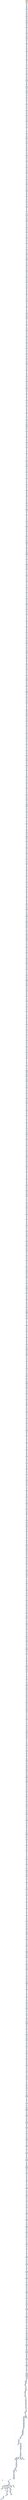 digraph G {
node[shape=rectangle,style=filled,fillcolor=lightsteelblue,color=lightsteelblue]
bgcolor="transparent"
a0x004019d7addl_0x2UINT8_esi[label="start\naddl $0x2<UINT8>, %esi",fillcolor="orange",color="lightgrey"];
a0x004019damovl_0x411496UINT32__20esp_[label="0x004019da\nmovl $0x411496<UINT32>, -20(%esp)"];
a0x004019e2addl_0x2UINT8_esi[label="0x004019e2\naddl $0x2<UINT8>, %esi"];
a0x004019e5movl__20esp__edx[label="0x004019e5\nmovl -20(%esp), %edx"];
a0x004019e9addl_0x2444c795UINT32_edx_[label="0x004019e9\naddl $0x2444c795<UINT32>, (%edx)"];
a0x004019eforw_cx_ax[label="0x004019ef\norw %cx, %ax"];
a0x004019f2xaddl_edi_eax[label="0x004019f2\nxaddl %edi, %eax"];
a0x004019f5orl_ecx_ebx[label="0x004019f5\norl %ecx, %ebx"];
a0x004019f7xorl_edx_edx[label="0x004019f7\nxorl %edx, %edx"];
a0x004019f9movb_0x4UINT8_dl[label="0x004019f9\nmovb $0x4<UINT8>, %dl"];
a0x004019fbaddl_edx__20esp_[label="0x004019fb\naddl %edx, -20(%esp)"];
a0x004019ffxaddl_edi_eax[label="0x004019ff\nxaddl %edi, %eax"];
a0x00401a02movl__20esp__edx[label="0x00401a02\nmovl -20(%esp), %edx"];
a0x00401a06addl_0x40e496ecUINT32_edx_[label="0x00401a06\naddl $0x40e496ec<UINT32>, (%edx)"];
a0x00401a0corl_ecx_ebx[label="0x00401a0c\norl %ecx, %ebx"];
a0x00401a0exorw_ax_bp[label="0x00401a0e\nxorw %ax, %bp"];
a0x00401a11addl_esi_edi[label="0x00401a11\naddl %esi, %edi"];
a0x00401a13shll_0x2UINT8_edi[label="0x00401a13\nshll $0x2<UINT8>, %edi"];
a0x00401a16xorl_eax_eax[label="0x00401a16\nxorl %eax, %eax"];
a0x00401a18movb_0x4UINT8_al[label="0x00401a18\nmovb $0x4<UINT8>, %al"];
a0x00401a1aaddl_eax__20esp_[label="0x00401a1a\naddl %eax, -20(%esp)"];
a0x00401a1exorw_ax_bp[label="0x00401a1e\nxorw %ax, %bp"];
a0x00401a21movl__20esp__ebx[label="0x00401a21\nmovl -20(%esp), %ebx"];
a0x00401a25movl_0xca2b9500UINT32_ebx_[label="0x00401a25\nmovl $0xca2b9500<UINT32>, (%ebx)"];
a0x00401a2baddl_esi_edi[label="0x00401a2b\naddl %esi, %edi"];
a0x00401a2dshll_0x2UINT8_edi[label="0x00401a2d\nshll $0x2<UINT8>, %edi"];
a0x00401a30leal_0x2eax__ecx[label="0x00401a30\nleal 0x2(%eax), %ecx"];
a0x00401a33xorl_ebx_ebx[label="0x00401a33\nxorl %ebx, %ebx"];
a0x00401a35movb_0x4UINT8_bl[label="0x00401a35\nmovb $0x4<UINT8>, %bl"];
a0x00401a37addl_ebx__20esp_[label="0x00401a37\naddl %ebx, -20(%esp)"];
a0x00401a3bshll_0x2UINT8_edi[label="0x00401a3b\nshll $0x2<UINT8>, %edi"];
a0x00401a3emovl__20esp__ecx[label="0x00401a3e\nmovl -20(%esp), %ecx"];
a0x00401a42addl_0xec24448bUINT32_ecx_[label="0x00401a42\naddl $0xec24448b<UINT32>, (%ecx)"];
a0x00401a48leal_0x2eax__ecx[label="0x00401a48\nleal 0x2(%eax), %ecx"];
a0x00401a4bxorl_eax_eax[label="0x00401a4b\nxorl %eax, %eax"];
a0x00401a4dmovb_0x4UINT8_al[label="0x00401a4d\nmovb $0x4<UINT8>, %al"];
a0x00401a4faddl_eax__20esp_[label="0x00401a4f\naddl %eax, -20(%esp)"];
a0x00401a53movl_eax_edx[label="0x00401a53\nmovl %eax, %edx"];
a0x00401a55movl__20esp__edx[label="0x00401a55\nmovl -20(%esp), %edx"];
a0x00401a59addl_0xbe900081UINT32_edx_[label="0x00401a59\naddl $0xbe900081<UINT32>, (%edx)"];
a0x00401a5ftestw_di_di[label="0x00401a5f\ntestw %di, %di"];
a0x00401a62subl_esi_ebp[label="0x00401a62\nsubl %esi, %ebp"];
a0x00401a64xorl_ecx_ecx[label="0x00401a64\nxorl %ecx, %ecx"];
a0x00401a66movb_0x4UINT8_cl[label="0x00401a66\nmovb $0x4<UINT8>, %cl"];
a0x00401a68addl_ecx__20esp_[label="0x00401a68\naddl %ecx, -20(%esp)"];
a0x00401a6csubl_esi_ebp[label="0x00401a6c\nsubl %esi, %ebp"];
a0x00401a6emovl__20esp__edx[label="0x00401a6e\nmovl -20(%esp), %edx"];
a0x00401a72movl_0xca2b4010UINT32_edx_[label="0x00401a72\nmovl $0xca2b4010<UINT32>, (%edx)"];
a0x00401a78sbbl_0x2UINT8_edx[label="0x00401a78\nsbbl $0x2<UINT8>, %edx"];
a0x00401a7bxorl_ecx_ecx[label="0x00401a7b\nxorl %ecx, %ecx"];
a0x00401a7dmovb_0x4UINT8_cl[label="0x00401a7d\nmovb $0x4<UINT8>, %cl"];
a0x00401a7faddl_ecx__20esp_[label="0x00401a7f\naddl %ecx, -20(%esp)"];
a0x00401a83leal_0x40dfe8eax__eax[label="0x00401a83\nleal 0x40dfe8(%eax), %eax"];
a0x00401a89movl__20esp__ecx[label="0x00401a89\nmovl -20(%esp), %ecx"];
a0x00401a8dmovl_0xe0c1fa85UINT32_ecx_[label="0x00401a8d\nmovl $0xe0c1fa85<UINT32>, (%ecx)"];
a0x00401a93shrl_0x2UINT8_ebp[label="0x00401a93\nshrl $0x2<UINT8>, %ebp"];
a0x00401a96xorl_edx_edx[label="0x00401a96\nxorl %edx, %edx"];
a0x00401a98movb_0x4UINT8_dl[label="0x00401a98\nmovb $0x4<UINT8>, %dl"];
a0x00401a9aaddl_edx__20esp_[label="0x00401a9a\naddl %edx, -20(%esp)"];
a0x00401a9eaddw_dx_di[label="0x00401a9e\naddw %dx, %di"];
a0x00401aa1testw_bx_si[label="0x00401aa1\ntestw %bx, %si"];
a0x00401aa4movl__20esp__edi[label="0x00401aa4\nmovl -20(%esp), %edi"];
a0x00401aa8movl_0x33d90b02UINT32_eax[label="0x00401aa8\nmovl $0x33d90b02<UINT32>, %eax"];
a0x00401aadstosl_eax_es_edi_[label="0x00401aad\nstosl %eax, %es:(%edi)"];
a0x00401aaetestw_bx_si[label="0x00401aae\ntestw %bx, %si"];
a0x00401ab1imull_edi_eax[label="0x00401ab1\nimull %edi, %eax"];
a0x00401ab3movsbl_al_edx[label="0x00401ab3\nmovsbl %al, %edx"];
a0x00401ab6xorl_ecx_ecx[label="0x00401ab6\nxorl %ecx, %ecx"];
a0x00401ab8movb_0x4UINT8_cl[label="0x00401ab8\nmovb $0x4<UINT8>, %cl"];
a0x00401abaaddl_ecx__20esp_[label="0x00401aba\naddl %ecx, -20(%esp)"];
a0x00401abeimull_edi_eax[label="0x00401abe\nimull %edi, %eax"];
a0x00401ac0movsbl_al_edx[label="0x00401ac0\nmovsbl %al, %edx"];
a0x00401ac3movl__20esp__eax[label="0x00401ac3\nmovl -20(%esp), %eax"];
a0x00401ac7orl_0x104b1c9UINT32_eax_[label="0x00401ac7\norl $0x104b1c9<UINT32>, (%eax)"];
a0x00401acdmovsbl_al_edx[label="0x00401acd\nmovsbl %al, %edx"];
a0x00401ad0movl_eax_ebp[label="0x00401ad0\nmovl %eax, %ebp"];
a0x00401ad2testl_esi_ebx[label="0x00401ad2\ntestl %esi, %ebx"];
a0x00401ad4movl_eax_ebp[label="0x00401ad4\nmovl %eax, %ebp"];
a0x00401ad6xorl_ecx_ecx[label="0x00401ad6\nxorl %ecx, %ecx"];
a0x00401ad8movb_0x4UINT8_cl[label="0x00401ad8\nmovb $0x4<UINT8>, %cl"];
a0x00401adaaddl_ecx__20esp_[label="0x00401ada\naddl %ecx, -20(%esp)"];
a0x00401ademovl_eax_ebp[label="0x00401ade\nmovl %eax, %ebp"];
a0x00401ae0testl_esi_ebx[label="0x00401ae0\ntestl %esi, %ebx"];
a0x00401ae2movl_eax_ebp[label="0x00401ae2\nmovl %eax, %ebp"];
a0x00401ae4movl__20esp__edi[label="0x00401ae4\nmovl -20(%esp), %edi"];
a0x00401ae8movl_0x85ec244cUINT32_eax[label="0x00401ae8\nmovl $0x85ec244c<UINT32>, %eax"];
a0x00401aedstosl_eax_es_edi_[label="0x00401aed\nstosl %eax, %es:(%edi)"];
a0x00401aeetestl_esi_ebx[label="0x00401aee\ntestl %esi, %ebx"];
a0x00401af0movl_eax_ebp[label="0x00401af0\nmovl %eax, %ebp"];
a0x00401af2xorw_bp_ax[label="0x00401af2\nxorw %bp, %ax"];
a0x00401af5xorl_eax_ebp[label="0x00401af5\nxorl %eax, %ebp"];
a0x00401af7xorl_edx_edx[label="0x00401af7\nxorl %edx, %edx"];
a0x00401af9movb_0x4UINT8_dl[label="0x00401af9\nmovb $0x4<UINT8>, %dl"];
a0x00401afbaddl_edx__20esp_[label="0x00401afb\naddl %edx, -20(%esp)"];
a0x00401affmovl_eax_ebp[label="0x00401aff\nmovl %eax, %ebp"];
a0x00401b01xorw_bp_ax[label="0x00401b01\nxorw %bp, %ax"];
a0x00401b04movl__20esp__ebx[label="0x00401b04\nmovl -20(%esp), %ebx"];
a0x00401b08addl_0x2e0c1faUINT32_ebx_[label="0x00401b08\naddl $0x2e0c1fa<UINT32>, (%ebx)"];
a0x00401b0exorw_bp_ax[label="0x00401b0e\nxorw %bp, %ax"];
a0x00401b11xorl_edx_edx[label="0x00401b11\nxorl %edx, %edx"];
a0x00401b13movb_0x4UINT8_dl[label="0x00401b13\nmovb $0x4<UINT8>, %dl"];
a0x00401b15addl_edx__20esp_[label="0x00401b15\naddl %edx, -20(%esp)"];
a0x00401b19xorl_eax_ebp[label="0x00401b19\nxorl %eax, %ebp"];
a0x00401b1bmovl_edx_eax[label="0x00401b1b\nmovl %edx, %eax"];
a0x00401b1dmovl__20esp__eax[label="0x00401b1d\nmovl -20(%esp), %eax"];
a0x00401b21movl_0xec245c8bUINT32_eax_[label="0x00401b21\nmovl $0xec245c8b<UINT32>, (%eax)"];
a0x00401b27movl_edx_eax[label="0x00401b27\nmovl %edx, %eax"];
a0x00401b29subl_edx_eax[label="0x00401b29\nsubl %edx, %eax"];
a0x00401b2bxorl_ebx_ebx[label="0x00401b2b\nxorl %ebx, %ebx"];
a0x00401b2dmovb_0x4UINT8_bl[label="0x00401b2d\nmovb $0x4<UINT8>, %bl"];
a0x00401b2faddl_ebx__20esp_[label="0x00401b2f\naddl %ebx, -20(%esp)"];
a0x00401b33subl_edx_eax[label="0x00401b33\nsubl %edx, %eax"];
a0x00401b35addl_0x2UINT8_edi[label="0x00401b35\naddl $0x2<UINT8>, %edi"];
a0x00401b38movl__20esp__ebx[label="0x00401b38\nmovl -20(%esp), %ebx"];
a0x00401b3cmovl_0xb8770381UINT32_ebx_[label="0x00401b3c\nmovl $0xb8770381<UINT32>, (%ebx)"];
a0x00401b42addl_0x2UINT8_edi[label="0x00401b42\naddl $0x2<UINT8>, %edi"];
a0x00401b45testl_eax_ebx[label="0x00401b45\ntestl %eax, %ebx"];
a0x00401b47leal_0x2edx__ebx[label="0x00401b47\nleal 0x2(%edx), %ebx"];
a0x00401b4axorl_eax_eax[label="0x00401b4a\nxorl %eax, %eax"];
a0x00401b4cmovb_0x4UINT8_al[label="0x00401b4c\nmovb $0x4<UINT8>, %al"];
a0x00401b4eaddl_eax__20esp_[label="0x00401b4e\naddl %eax, -20(%esp)"];
a0x00401b52testl_eax_ebx[label="0x00401b52\ntestl %eax, %ebx"];
a0x00401b54movl__20esp__ebx[label="0x00401b54\nmovl -20(%esp), %ebx"];
a0x00401b58movl_0x33810b5bUINT32_ebx_[label="0x00401b58\nmovl $0x33810b5b<UINT32>, (%ebx)"];
a0x00401b5eleal_0x2edx__ebx[label="0x00401b5e\nleal 0x2(%edx), %ebx"];
a0x00401b61shldl_0x3UINT8_edx_eax[label="0x00401b61\nshldl $0x3<UINT8>, %edx, %eax"];
a0x00401b65orw_cx_dx[label="0x00401b65\norw %cx, %dx"];
a0x00401b68xorl_edx_edx[label="0x00401b68\nxorl %edx, %edx"];
a0x00401b6amovb_0x4UINT8_dl[label="0x00401b6a\nmovb $0x4<UINT8>, %dl"];
a0x00401b6caddl_edx__20esp_[label="0x00401b6c\naddl %edx, -20(%esp)"];
a0x00401b70shldl_0x3UINT8_edx_eax[label="0x00401b70\nshldl $0x3<UINT8>, %edx, %eax"];
a0x00401b74movl__20esp__ecx[label="0x00401b74\nmovl -20(%esp), %ecx"];
a0x00401b78addl_0x1be4b837UINT32_ecx_[label="0x00401b78\naddl $0x1be4b837<UINT32>, (%ecx)"];
a0x00401b7eorw_cx_dx[label="0x00401b7e\norw %cx, %dx"];
a0x00401b81xorl_eax_eax[label="0x00401b81\nxorl %eax, %eax"];
a0x00401b83movb_0x4UINT8_al[label="0x00401b83\nmovb $0x4<UINT8>, %al"];
a0x00401b85addl_eax__20esp_[label="0x00401b85\naddl %eax, -20(%esp)"];
a0x00401b89movzbl_dh_ecx[label="0x00401b89\nmovzbl %dh, %ecx"];
a0x00401b8cmovl__20esp__edx[label="0x00401b8c\nmovl -20(%esp), %edx"];
a0x00401b90movl_0xb02e0c1UINT32_edx_[label="0x00401b90\nmovl $0xb02e0c1<UINT32>, (%edx)"];
a0x00401b96andl_ebp_ebx[label="0x00401b96\nandl %ebp, %ebx"];
a0x00401b98xorl_ebx_ebx[label="0x00401b98\nxorl %ebx, %ebx"];
a0x00401b9amovb_0x4UINT8_bl[label="0x00401b9a\nmovb $0x4<UINT8>, %bl"];
a0x00401b9caddl_ebx__20esp_[label="0x00401b9c\naddl %ebx, -20(%esp)"];
a0x00401ba0orl_edx_ebp[label="0x00401ba0\norl %edx, %ebp"];
a0x00401ba2orl_esi_ebp[label="0x00401ba2\norl %esi, %ebp"];
a0x00401ba4andl_ecx_edi[label="0x00401ba4\nandl %ecx, %edi"];
a0x00401ba6movl__20esp__ebx[label="0x00401ba6\nmovl -20(%esp), %ebx"];
a0x00401baaaddl_0xf02b66d9UINT32_ebx_[label="0x00401baa\naddl $0xf02b66d9<UINT32>, (%ebx)"];
a0x00401bb0orl_esi_ebp[label="0x00401bb0\norl %esi, %ebp"];
a0x00401bb2andl_ecx_edi[label="0x00401bb2\nandl %ecx, %edi"];
a0x00401bb4xorl_edx_edx[label="0x00401bb4\nxorl %edx, %edx"];
a0x00401bb6movb_0x4UINT8_dl[label="0x00401bb6\nmovb $0x4<UINT8>, %dl"];
a0x00401bb8addl_edx__20esp_[label="0x00401bb8\naddl %edx, -20(%esp)"];
a0x00401bbcandl_ecx_edi[label="0x00401bbc\nandl %ecx, %edi"];
a0x00401bbeandw_bp_ax[label="0x00401bbe\nandw %bp, %ax"];
a0x00401bc1movl__20esp__ecx[label="0x00401bc1\nmovl -20(%esp), %ecx"];
a0x00401bc5addl_0x4b0c033UINT32_ecx_[label="0x00401bc5\naddl $0x4b0c033<UINT32>, (%ecx)"];
a0x00401bcbandw_bp_ax[label="0x00401bcb\nandw %bp, %ax"];
a0x00401bcexorl_ebx_ebx[label="0x00401bce\nxorl %ebx, %ebx"];
a0x00401bd0movb_0x4UINT8_bl[label="0x00401bd0\nmovb $0x4<UINT8>, %bl"];
a0x00401bd2addl_ebx__20esp_[label="0x00401bd2\naddl %ebx, -20(%esp)"];
a0x00401bd6orl_ebp_ebx[label="0x00401bd6\norl %ebp, %ebx"];
a0x00401bd8movl__20esp__edx[label="0x00401bd8\nmovl -20(%esp), %edx"];
a0x00401bdcaddl_0xec244401UINT32_edx_[label="0x00401bdc\naddl $0xec244401<UINT32>, (%edx)"];
a0x00401be2leal_0x2ebp__esi[label="0x00401be2\nleal 0x2(%ebp), %esi"];
a0x00401be5xorl_ecx_ecx[label="0x00401be5\nxorl %ecx, %ecx"];
a0x00401be7movb_0x4UINT8_cl[label="0x00401be7\nmovb $0x4<UINT8>, %cl"];
a0x00401be9addl_ecx__20esp_[label="0x00401be9\naddl %ecx, -20(%esp)"];
a0x00401bedrcll_0x2UINT8_ecx[label="0x00401bed\nrcll $0x2<UINT8>, %ecx"];
a0x00401bf0movl_eax_eax[label="0x00401bf0\nmovl %eax, %eax"];
a0x00401bf2movl__20esp__ebx[label="0x00401bf2\nmovl -20(%esp), %ebx"];
a0x00401bf6addl_0x2b66d90bUINT32_ebx_[label="0x00401bf6\naddl $0x2b66d90b<UINT32>, (%ebx)"];
a0x00401bfcmovl_eax_eax[label="0x00401bfc\nmovl %eax, %eax"];
a0x00401bfemovl_edi_eax[label="0x00401bfe\nmovl %edi, %eax"];
a0x00401c00xorl_eax_eax[label="0x00401c00\nxorl %eax, %eax"];
a0x00401c02movb_0x4UINT8_al[label="0x00401c02\nmovb $0x4<UINT8>, %al"];
a0x00401c04addl_eax__20esp_[label="0x00401c04\naddl %eax, -20(%esp)"];
a0x00401c08movl_edi_eax[label="0x00401c08\nmovl %edi, %eax"];
a0x00401c0aorw_ax_bx[label="0x00401c0a\norw %ax, %bx"];
a0x00401c0dmovl__20esp__edx[label="0x00401c0d\nmovl -20(%esp), %edx"];
a0x00401c11addl_0x24448bf0UINT32_edx_[label="0x00401c11\naddl $0x24448bf0<UINT32>, (%edx)"];
a0x00401c17orw_ax_bx[label="0x00401c17\norw %ax, %bx"];
a0x00401c1aaddw_di_di[label="0x00401c1a\naddw %di, %di"];
a0x00401c1dorw_di_si[label="0x00401c1d\norw %di, %si"];
a0x00401c20xorl_ebx_ebx[label="0x00401c20\nxorl %ebx, %ebx"];
a0x00401c22movb_0x4UINT8_bl[label="0x00401c22\nmovb $0x4<UINT8>, %bl"];
a0x00401c24addl_ebx__20esp_[label="0x00401c24\naddl %ebx, -20(%esp)"];
a0x00401c28addw_di_di[label="0x00401c28\naddw %di, %di"];
a0x00401c2bmovl__20esp__eax[label="0x00401c2b\nmovl -20(%esp), %eax"];
a0x00401c2fmovl_0x500081ecUINT32_eax_[label="0x00401c2f\nmovl $0x500081ec<UINT32>, (%eax)"];
a0x00401c35orw_di_si[label="0x00401c35\norw %di, %si"];
a0x00401c38xorl_edx_edx[label="0x00401c38\nxorl %edx, %edx"];
a0x00401c3amovb_0x4UINT8_dl[label="0x00401c3a\nmovb $0x4<UINT8>, %dl"];
a0x00401c3caddl_edx__20esp_[label="0x00401c3c\naddl %edx, -20(%esp)"];
a0x00401c40xorl_0x40fbedUINT32_ebx[label="0x00401c40\nxorl $0x40fbed<UINT32>, %ebx"];
a0x00401c46movl__20esp__ebx[label="0x00401c46\nmovl -20(%esp), %ebx"];
a0x00401c4amovl_0x66b90040UINT32_ebx_[label="0x00401c4a\nmovl $0x66b90040<UINT32>, (%ebx)"];
a0x00401c50movl_ecx_ecx[label="0x00401c50\nmovl %ecx, %ecx"];
a0x00401c52xorl_ebx_ebx[label="0x00401c52\nxorl %ebx, %ebx"];
a0x00401c54movb_0x4UINT8_bl[label="0x00401c54\nmovb $0x4<UINT8>, %bl"];
a0x00401c56addl_ebx__20esp_[label="0x00401c56\naddl %ebx, -20(%esp)"];
a0x00401c5aleal_0x40fd6febx__edx[label="0x00401c5a\nleal 0x40fd6f(%ebx), %edx"];
a0x00401c60movl__20esp__edx[label="0x00401c60\nmovl -20(%esp), %edx"];
a0x00401c64addl_0xd233f02bUINT32_edx_[label="0x00401c64\naddl $0xd233f02b<UINT32>, (%edx)"];
a0x00401c6anotl_edi[label="0x00401c6a\nnotl %edi"];
a0x00401c6cmovzbl_bh_ecx[label="0x00401c6c\nmovzbl %bh, %ecx"];
a0x00401c6fmovsbl_dh_eax[label="0x00401c6f\nmovsbl %dh, %eax"];
a0x00401c72xorl_eax_eax[label="0x00401c72\nxorl %eax, %eax"];
a0x00401c74movb_0x4UINT8_al[label="0x00401c74\nmovb $0x4<UINT8>, %al"];
a0x00401c76addl_eax__20esp_[label="0x00401c76\naddl %eax, -20(%esp)"];
a0x00401c7amovzbl_bh_ecx[label="0x00401c7a\nmovzbl %bh, %ecx"];
a0x00401c7dmovl__20esp__ebx[label="0x00401c7d\nmovl -20(%esp), %ebx"];
a0x00401c81addl_0x540104b2UINT32_ebx_[label="0x00401c81\naddl $0x540104b2<UINT32>, (%ebx)"];
a0x00401c87movsbl_dh_eax[label="0x00401c87\nmovsbl %dh, %eax"];
a0x00401c8asubw_si_bp[label="0x00401c8a\nsubw %si, %bp"];
a0x00401c8dxorl_ebx_ebx[label="0x00401c8d\nxorl %ebx, %ebx"];
a0x00401c8fmovb_0x4UINT8_bl[label="0x00401c8f\nmovb $0x4<UINT8>, %bl"];
a0x00401c91addl_ebx__20esp_[label="0x00401c91\naddl %ebx, -20(%esp)"];
a0x00401c95subw_si_bp[label="0x00401c95\nsubw %si, %bp"];
a0x00401c98movl__20esp__edx[label="0x00401c98\nmovl -20(%esp), %edx"];
a0x00401c9caddl_0xc985ec24UINT32_edx_[label="0x00401c9c\naddl $0xc985ec24<UINT32>, (%edx)"];
a0x00401ca2shrl_0x2UINT8_ebx[label="0x00401ca2\nshrl $0x2<UINT8>, %ebx"];
a0x00401ca5xorl_ebx_ebx[label="0x00401ca5\nxorl %ebx, %ebx"];
a0x00401ca7movb_0x4UINT8_bl[label="0x00401ca7\nmovb $0x4<UINT8>, %bl"];
a0x00401ca9addl_ebx__20esp_[label="0x00401ca9\naddl %ebx, -20(%esp)"];
a0x00401cadandl_ebp_edi[label="0x00401cad\nandl %ebp, %edi"];
a0x00401cafmovw_si_di[label="0x00401caf\nmovw %si, %di"];
a0x00401cb2movl__20esp__ebx[label="0x00401cb2\nmovl -20(%esp), %ebx"];
a0x00401cb6addl_0xdd69f581UINT32_ebx_[label="0x00401cb6\naddl $0xdd69f581<UINT32>, (%ebx)"];
a0x00401cbcmovw_si_di[label="0x00401cbc\nmovw %si, %di"];
a0x00401cbfrcll_0x2UINT8_edx[label="0x00401cbf\nrcll $0x2<UINT8>, %edx"];
a0x00401cc2orw_si_bp[label="0x00401cc2\norw %si, %bp"];
a0x00401cc5xorl_eax_eax[label="0x00401cc5\nxorl %eax, %eax"];
a0x00401cc7movb_0x4UINT8_al[label="0x00401cc7\nmovb $0x4<UINT8>, %al"];
a0x00401cc9addl_eax__20esp_[label="0x00401cc9\naddl %eax, -20(%esp)"];
a0x00401ccdrcll_0x2UINT8_edx[label="0x00401ccd\nrcll $0x2<UINT8>, %edx"];
a0x00401cd0movl__20esp__ebx[label="0x00401cd0\nmovl -20(%esp), %ebx"];
a0x00401cd4addl_0x548b0040UINT32_ebx_[label="0x00401cd4\naddl $0x548b0040<UINT32>, (%ebx)"];
a0x00401cdaorw_si_bp[label="0x00401cda\norw %si, %bp"];
a0x00401cddroll_0x2UINT8_edx[label="0x00401cdd\nroll $0x2<UINT8>, %edx"];
a0x00401ce0xorl_eax_eax[label="0x00401ce0\nxorl %eax, %eax"];
a0x00401ce2movb_0x4UINT8_al[label="0x00401ce2\nmovb $0x4<UINT8>, %al"];
a0x00401ce4addl_eax__20esp_[label="0x00401ce4\naddl %eax, -20(%esp)"];
a0x00401ce8roll_0x2UINT8_edx[label="0x00401ce8\nroll $0x2<UINT8>, %edx"];
a0x00401cebmovl__20esp__ebx[label="0x00401ceb\nmovl -20(%esp), %ebx"];
a0x00401cefaddl_0x281ec24UINT32_ebx_[label="0x00401cef\naddl $0x281ec24<UINT32>, (%ebx)"];
a0x00401cf5movw_bp_dx[label="0x00401cf5\nmovw %bp, %dx"];
a0x00401cf8addw_si_dx[label="0x00401cf8\naddw %si, %dx"];
a0x00401cfbmovzbl_dh_ecx[label="0x00401cfb\nmovzbl %dh, %ecx"];
a0x00401cfexorl_ecx_ecx[label="0x00401cfe\nxorl %ecx, %ecx"];
a0x00401d00movb_0x4UINT8_cl[label="0x00401d00\nmovb $0x4<UINT8>, %cl"];
a0x00401d02addl_ecx__20esp_[label="0x00401d02\naddl %ecx, -20(%esp)"];
a0x00401d06addw_si_dx[label="0x00401d06\naddw %si, %dx"];
a0x00401d09movl__20esp__edx[label="0x00401d09\nmovl -20(%esp), %edx"];
a0x00401d0daddl_0xb87eadfaUINT32_edx_[label="0x00401d0d\naddl $0xb87eadfa<UINT32>, (%edx)"];
a0x00401d13movzbl_dh_ecx[label="0x00401d13\nmovzbl %dh, %ecx"];
a0x00401d16xorl_edx_edx[label="0x00401d16\nxorl %edx, %edx"];
a0x00401d18movb_0x4UINT8_dl[label="0x00401d18\nmovb $0x4<UINT8>, %dl"];
a0x00401d1aaddl_edx__20esp_[label="0x00401d1a\naddl %edx, -20(%esp)"];
a0x00401d1erorl_0x2UINT8_eax[label="0x00401d1e\nrorl $0x2<UINT8>, %eax"];
a0x00401d21movl__20esp__ebx[label="0x00401d21\nmovl -20(%esp), %ebx"];
a0x00401d25movl_0xae123281UINT32_ebx_[label="0x00401d25\nmovl $0xae123281<UINT32>, (%ebx)"];
a0x00401d2bsubw_bx_cx[label="0x00401d2b\nsubw %bx, %cx"];
a0x00401d2emovzbl_ah_edx[label="0x00401d2e\nmovzbl %ah, %edx"];
a0x00401d31xorl_ecx_ecx[label="0x00401d31\nxorl %ecx, %ecx"];
a0x00401d33movb_0x4UINT8_cl[label="0x00401d33\nmovb $0x4<UINT8>, %cl"];
a0x00401d35addl_ecx__20esp_[label="0x00401d35\naddl %ecx, -20(%esp)"];
a0x00401d39movzbl_ah_edx[label="0x00401d39\nmovzbl %ah, %edx"];
a0x00401d3cleal_0x40df6fesi__edx[label="0x00401d3c\nleal 0x40df6f(%esi), %edx"];
a0x00401d42movl__20esp__ecx[label="0x00401d42\nmovl -20(%esp), %ecx"];
a0x00401d46addl_0xf581b87eUINT32_ecx_[label="0x00401d46\naddl $0xf581b87e<UINT32>, (%ecx)"];
a0x00401d4cleal_0x40df6fesi__edx[label="0x00401d4c\nleal 0x40df6f(%esi), %edx"];
a0x00401d52imull_ebp_eax[label="0x00401d52\nimull %ebp, %eax"];
a0x00401d54xorl_edx_edx[label="0x00401d54\nxorl %edx, %edx"];
a0x00401d56movb_0x4UINT8_dl[label="0x00401d56\nmovb $0x4<UINT8>, %dl"];
a0x00401d58addl_edx__20esp_[label="0x00401d58\naddl %edx, -20(%esp)"];
a0x00401d5cimull_ebp_eax[label="0x00401d5c\nimull %ebp, %eax"];
a0x00401d5emovl__20esp__edi[label="0x00401d5e\nmovl -20(%esp), %edi"];
a0x00401d62movl_0x40dd69UINT32_eax[label="0x00401d62\nmovl $0x40dd69<UINT32>, %eax"];
a0x00401d67stosl_eax_es_edi_[label="0x00401d67\nstosl %eax, %es:(%edi)"];
a0x00401d68addw_ax_si[label="0x00401d68\naddw %ax, %si"];
a0x00401d6bxorl_eax_eax[label="0x00401d6b\nxorl %eax, %eax"];
a0x00401d6dmovb_0x4UINT8_al[label="0x00401d6d\nmovb $0x4<UINT8>, %al"];
a0x00401d6faddl_eax__20esp_[label="0x00401d6f\naddl %eax, -20(%esp)"];
a0x00401d73subl_ebx_esi[label="0x00401d73\nsubl %ebx, %esi"];
a0x00401d75movl__20esp__edx[label="0x00401d75\nmovl -20(%esp), %edx"];
a0x00401d79movl_0xd233e3f7UINT32_edx_[label="0x00401d79\nmovl $0xd233e3f7<UINT32>, (%edx)"];
a0x00401d7fxorw_bx_si[label="0x00401d7f\nxorw %bx, %si"];
a0x00401d82xorl_ebx_ebx[label="0x00401d82\nxorl %ebx, %ebx"];
a0x00401d84movb_0x4UINT8_bl[label="0x00401d84\nmovb $0x4<UINT8>, %bl"];
a0x00401d86addl_ebx__20esp_[label="0x00401d86\naddl %ebx, -20(%esp)"];
a0x00401d8aandw_dx_si[label="0x00401d8a\nandw %dx, %si"];
a0x00401d8dmovl__20esp__edi[label="0x00401d8d\nmovl -20(%esp), %edi"];
a0x00401d91movl_0x540104b2UINT32_eax[label="0x00401d91\nmovl $0x540104b2<UINT32>, %eax"];
a0x00401d96stosl_eax_es_edi_[label="0x00401d96\nstosl %eax, %es:(%edi)"];
a0x00401d97subl_ebp_ecx[label="0x00401d97\nsubl %ebp, %ecx"];
a0x00401d99orl_ebp_esi[label="0x00401d99\norl %ebp, %esi"];
a0x00401d9bmull_ebx_eax[label="0x00401d9b\nmull %ebx, %eax"];
a0x00401d9dxorl_ebx_ebx[label="0x00401d9d\nxorl %ebx, %ebx"];
a0x00401d9fmovb_0x4UINT8_bl[label="0x00401d9f\nmovb $0x4<UINT8>, %bl"];
a0x00401da1addl_ebx__20esp_[label="0x00401da1\naddl %ebx, -20(%esp)"];
a0x00401da5orl_ebp_esi[label="0x00401da5\norl %ebp, %esi"];
a0x00401da7mull_ebx_eax[label="0x00401da7\nmull %ebx, %eax"];
a0x00401da9orl_0x40def9UINT32_ecx[label="0x00401da9\norl $0x40def9<UINT32>, %ecx"];
a0x00401dafmovl__20esp__edi[label="0x00401daf\nmovl -20(%esp), %edi"];
a0x00401db3movl_0xe3f7ec24UINT32_eax[label="0x00401db3\nmovl $0xe3f7ec24<UINT32>, %eax"];
a0x00401db8stosl_eax_es_edi_[label="0x00401db8\nstosl %eax, %es:(%edi)"];
a0x00401db9mull_ebx_eax[label="0x00401db9\nmull %ebx, %eax"];
a0x00401dbbxorl_edx_edx[label="0x00401dbb\nxorl %edx, %edx"];
a0x00401dbdmovb_0x4UINT8_dl[label="0x00401dbd\nmovb $0x4<UINT8>, %dl"];
a0x00401dbfaddl_edx__20esp_[label="0x00401dbf\naddl %edx, -20(%esp)"];
a0x00401dc3orl_0x40def9UINT32_ecx[label="0x00401dc3\norl $0x40def9<UINT32>, %ecx"];
a0x00401dc9movl__20esp__edi[label="0x00401dc9\nmovl -20(%esp), %edi"];
a0x00401dcdmovl_0xec24448bUINT32_eax[label="0x00401dcd\nmovl $0xec24448b<UINT32>, %eax"];
a0x00401dd2stosl_eax_es_edi_[label="0x00401dd2\nstosl %eax, %es:(%edi)"];
a0x00401dd3addw_ax_cx[label="0x00401dd3\naddw %ax, %cx"];
a0x00401dd6xorl_ecx_ecx[label="0x00401dd6\nxorl %ecx, %ecx"];
a0x00401dd8movb_0x4UINT8_cl[label="0x00401dd8\nmovb $0x4<UINT8>, %cl"];
a0x00401ddaaddl_ecx__20esp_[label="0x00401dda\naddl %ecx, -20(%esp)"];
a0x00401ddemovw_dx_si[label="0x00401dde\nmovw %dx, %si"];
a0x00401de1roll_0x2UINT8_ecx[label="0x00401de1\nroll $0x2<UINT8>, %ecx"];
a0x00401de4movl__20esp__edx[label="0x00401de4\nmovl -20(%esp), %edx"];
a0x00401de8orl_0x4b1b0081UINT32_edx_[label="0x00401de8\norl $0x4b1b0081<UINT32>, (%edx)"];
a0x00401deeroll_0x2UINT8_ecx[label="0x00401dee\nroll $0x2<UINT8>, %ecx"];
a0x00401df1xorl_eax_eax[label="0x00401df1\nxorl %eax, %eax"];
a0x00401df3movb_0x4UINT8_al[label="0x00401df3\nmovb $0x4<UINT8>, %al"];
a0x00401df5addl_eax__20esp_[label="0x00401df5\naddl %eax, -20(%esp)"];
a0x00401df9movl_ebp_esi[label="0x00401df9\nmovl %ebp, %esi"];
a0x00401dfbmovl__20esp__edi[label="0x00401dfb\nmovl -20(%esp), %edi"];
a0x00401dffmovl_0x3081f484UINT32_eax[label="0x00401dff\nmovl $0x3081f484<UINT32>, %eax"];
a0x00401e04stosl_eax_es_edi_[label="0x00401e04\nstosl %eax, %es:(%edi)"];
a0x00401e05orw_bx_dx[label="0x00401e05\norw %bx, %dx"];
a0x00401e08xorl_ecx_ecx[label="0x00401e08\nxorl %ecx, %ecx"];
a0x00401e0amovb_0x4UINT8_cl[label="0x00401e0a\nmovb $0x4<UINT8>, %cl"];
a0x00401e0caddl_ecx__20esp_[label="0x00401e0c\naddl %ecx, -20(%esp)"];
a0x00401e10xorl_ecx_ecx[label="0x00401e10\nxorl %ecx, %ecx"];
a0x00401e12movl__20esp__ebx[label="0x00401e12\nmovl -20(%esp), %ebx"];
a0x00401e16movl_0xe43befe8UINT32_ebx_[label="0x00401e16\nmovl $0xe43befe8<UINT32>, (%ebx)"];
a0x00401e1cmovsbl_bh_eax[label="0x00401e1c\nmovsbl %bh, %eax"];
a0x00401e1fxorl_eax_eax[label="0x00401e1f\nxorl %eax, %eax"];
a0x00401e21movb_0x4UINT8_al[label="0x00401e21\nmovb $0x4<UINT8>, %al"];
a0x00401e23addl_eax__20esp_[label="0x00401e23\naddl %eax, -20(%esp)"];
a0x00401e27xorw_dx_si[label="0x00401e27\nxorw %dx, %si"];
a0x00401e2aaddw_bp_di[label="0x00401e2a\naddw %bp, %di"];
a0x00401e2dmovl__20esp__ebx[label="0x00401e2d\nmovl -20(%esp), %ebx"];
a0x00401e31addl_0x2b66d60bUINT32_ebx_[label="0x00401e31\naddl $0x2b66d60b<UINT32>, (%ebx)"];
a0x00401e37addw_bp_di[label="0x00401e37\naddw %bp, %di"];
a0x00401e3aorw_dx_di[label="0x00401e3a\norw %dx, %di"];
a0x00401e3dsubw_di_si[label="0x00401e3d\nsubw %di, %si"];
a0x00401e40xorl_ecx_ecx[label="0x00401e40\nxorl %ecx, %ecx"];
a0x00401e42movb_0x4UINT8_cl[label="0x00401e42\nmovb $0x4<UINT8>, %cl"];
a0x00401e44addl_ecx__20esp_[label="0x00401e44\naddl %ecx, -20(%esp)"];
a0x00401e48orw_dx_di[label="0x00401e48\norw %dx, %di"];
a0x00401e4bmovl__20esp__eax[label="0x00401e4b\nmovl -20(%esp), %eax"];
a0x00401e4fmovl_0xb3db33f5UINT32_eax_[label="0x00401e4f\nmovl $0xb3db33f5<UINT32>, (%eax)"];
a0x00401e55subw_di_si[label="0x00401e55\nsubw %di, %si"];
a0x00401e58xorl_ecx_ecx[label="0x00401e58\nxorl %ecx, %ecx"];
a0x00401e5amovb_0x4UINT8_cl[label="0x00401e5a\nmovb $0x4<UINT8>, %cl"];
a0x00401e5caddl_ecx__20esp_[label="0x00401e5c\naddl %ecx, -20(%esp)"];
a0x00401e60leal_0x40ddeaedi__ebp[label="0x00401e60\nleal 0x40ddea(%edi), %ebp"];
a0x00401e66movl__20esp__eax[label="0x00401e66\nmovl -20(%esp), %eax"];
a0x00401e6amovl_0x245c0104UINT32_eax_[label="0x00401e6a\nmovl $0x245c0104<UINT32>, (%eax)"];
a0x00401e70orw_bx_di[label="0x00401e70\norw %bx, %di"];
a0x00401e73xorl_ebx_ebx[label="0x00401e73\nxorl %ebx, %ebx"];
a0x00401e75movb_0x4UINT8_bl[label="0x00401e75\nmovb $0x4<UINT8>, %bl"];
a0x00401e77addl_ebx__20esp_[label="0x00401e77\naddl %ebx, -20(%esp)"];
a0x00401e7bxorl_0x40fdfeUINT32_ebp[label="0x00401e7b\nxorl $0x40fdfe<UINT32>, %ebp"];
a0x00401e81movl__20esp__eax[label="0x00401e81\nmovl -20(%esp), %eax"];
a0x00401e85movl_0xf52b66ecUINT32_eax_[label="0x00401e85\nmovl $0xf52b66ec<UINT32>, (%eax)"];
a0x00401e8bleal_0x2ecx__ebp[label="0x00401e8b\nleal 0x2(%ecx), %ebp"];
a0x00401e8etestw_ax_bx[label="0x00401e8e\ntestw %ax, %bx"];
a0x00401e91xorl_eax_eax[label="0x00401e91\nxorl %eax, %eax"];
a0x00401e93movb_0x4UINT8_al[label="0x00401e93\nmovb $0x4<UINT8>, %al"];
a0x00401e95addl_eax__20esp_[label="0x00401e95\naddl %eax, -20(%esp)"];
a0x00401e99testw_ax_bx[label="0x00401e99\ntestw %ax, %bx"];
a0x00401e9cmovl__20esp__edx[label="0x00401e9c\nmovl -20(%esp), %edx"];
a0x00401ea0orl_0x40da6eb9UINT32_edx_[label="0x00401ea0\norl $0x40da6eb9<UINT32>, (%edx)"];
a0x00401ea6testl_edi_ebp[label="0x00401ea6\ntestl %edi, %ebp"];
a0x00401ea8movsbl_bh_eax[label="0x00401ea8\nmovsbl %bh, %eax"];
a0x00401eabxorl_edx_edx[label="0x00401eab\nxorl %edx, %edx"];
a0x00401eadmovb_0x4UINT8_dl[label="0x00401ead\nmovb $0x4<UINT8>, %dl"];
a0x00401eafaddl_edx__20esp_[label="0x00401eaf\naddl %edx, -20(%esp)"];
a0x00401eb3movsbl_bh_eax[label="0x00401eb3\nmovsbl %bh, %eax"];
a0x00401eb6movl__20esp__eax[label="0x00401eb6\nmovl -20(%esp), %eax"];
a0x00401ebaorl_0x244c8b00UINT32_eax_[label="0x00401eba\norl $0x244c8b00<UINT32>, (%eax)"];
a0x00401ec0sarl_0x2UINT8_ebx[label="0x00401ec0\nsarl $0x2<UINT8>, %ebx"];
a0x00401ec3leal_0x2eax__ecx[label="0x00401ec3\nleal 0x2(%eax), %ecx"];
a0x00401ec6movsbl_ch_edx[label="0x00401ec6\nmovsbl %ch, %edx"];
a0x00401ec9xorl_edx_edx[label="0x00401ec9\nxorl %edx, %edx"];
a0x00401ecbmovb_0x4UINT8_dl[label="0x00401ecb\nmovb $0x4<UINT8>, %dl"];
a0x00401ecdaddl_edx__20esp_[label="0x00401ecd\naddl %edx, -20(%esp)"];
a0x00401ed1leal_0x2eax__ecx[label="0x00401ed1\nleal 0x2(%eax), %ecx"];
a0x00401ed4movl__20esp__eax[label="0x00401ed4\nmovl -20(%esp), %eax"];
a0x00401ed8addl_0x400181ecUINT32_eax_[label="0x00401ed8\naddl $0x400181ec<UINT32>, (%eax)"];
a0x00401edemovsbl_ch_edx[label="0x00401ede\nmovsbl %ch, %edx"];
a0x00401ee1xorl_ebx_ebx[label="0x00401ee1\nxorl %ebx, %ebx"];
a0x00401ee3movb_0x4UINT8_bl[label="0x00401ee3\nmovb $0x4<UINT8>, %bl"];
a0x00401ee5addl_ebx__20esp_[label="0x00401ee5\naddl %ebx, -20(%esp)"];
a0x00401ee9leal_0x40fd6dedx__esi[label="0x00401ee9\nleal 0x40fd6d(%edx), %esi"];
a0x00401eefmovl__20esp__edx[label="0x00401eef\nmovl -20(%esp), %edx"];
a0x00401ef3addl_0xb9bb0040UINT32_edx_[label="0x00401ef3\naddl $0xb9bb0040<UINT32>, (%edx)"];
a0x00401ef9subl_edx_edx[label="0x00401ef9\nsubl %edx, %edx"];
a0x00401efbxorl_ecx_ecx[label="0x00401efb\nxorl %ecx, %ecx"];
a0x00401efdmovb_0x4UINT8_cl[label="0x00401efd\nmovb $0x4<UINT8>, %cl"];
a0x00401effaddl_ecx__20esp_[label="0x00401eff\naddl %ecx, -20(%esp)"];
a0x00401f03subl_0x2UINT8_edi[label="0x00401f03\nsubl $0x2<UINT8>, %edi"];
a0x00401f06xaddl_eax_eax[label="0x00401f06\nxaddl %eax, %eax"];
a0x00401f09movl__20esp__edx[label="0x00401f09\nmovl -20(%esp), %edx"];
a0x00401f0dmovl_0x40da6eUINT32_edx_[label="0x00401f0d\nmovl $0x40da6e<UINT32>, (%edx)"];
a0x00401f13xaddl_eax_eax[label="0x00401f13\nxaddl %eax, %eax"];
a0x00401f16testl_ebp_ebp[label="0x00401f16\ntestl %ebp, %ebp"];
a0x00401f18xorl_ebx_ebx[label="0x00401f18\nxorl %ebx, %ebx"];
a0x00401f1amovb_0x4UINT8_bl[label="0x00401f1a\nmovb $0x4<UINT8>, %bl"];
a0x00401f1caddl_ebx__20esp_[label="0x00401f1c\naddl %ebx, -20(%esp)"];
a0x00401f20testl_ebp_ebp[label="0x00401f20\ntestl %ebp, %ebp"];
a0x00401f22testl_ecx_eax[label="0x00401f22\ntestl %ecx, %eax"];
a0x00401f24movl__20esp__edi[label="0x00401f24\nmovl -20(%esp), %edi"];
a0x00401f28movl_0x4b1c933UINT32_eax[label="0x00401f28\nmovl $0x4b1c933<UINT32>, %eax"];
a0x00401f2dstosl_eax_es_edi_[label="0x00401f2d\nstosl %eax, %es:(%edi)"];
a0x00401f2etestl_ecx_eax[label="0x00401f2e\ntestl %ecx, %eax"];
a0x00401f30movl_eax_eax[label="0x00401f30\nmovl %eax, %eax"];
a0x00401f32xorw_cx_di[label="0x00401f32\nxorw %cx, %di"];
a0x00401f35xorl_ecx_ecx[label="0x00401f35\nxorl %ecx, %ecx"];
a0x00401f37movb_0x4UINT8_cl[label="0x00401f37\nmovb $0x4<UINT8>, %cl"];
a0x00401f39addl_ecx__20esp_[label="0x00401f39\naddl %ecx, -20(%esp)"];
a0x00401f3dmovl_eax_eax[label="0x00401f3d\nmovl %eax, %eax"];
a0x00401f3fmovl__20esp__eax[label="0x00401f3f\nmovl -20(%esp), %eax"];
a0x00401f43orl_0xec244c01UINT32_eax_[label="0x00401f43\norl $0xec244c01<UINT32>, (%eax)"];
a0x00401f49xorw_cx_di[label="0x00401f49\nxorw %cx, %di"];
a0x00401f4cxorl_ebx_ebx[label="0x00401f4c\nxorl %ebx, %ebx"];
a0x00401f4emovb_0x4UINT8_bl[label="0x00401f4e\nmovb $0x4<UINT8>, %bl"];
a0x00401f50addl_ebx__20esp_[label="0x00401f50\naddl %ebx, -20(%esp)"];
a0x00401f54testl_ebp_edi[label="0x00401f54\ntestl %ebp, %edi"];
a0x00401f56addl_esi_edx[label="0x00401f56\naddl %esi, %edx"];
a0x00401f58movl__20esp__edi[label="0x00401f58\nmovl -20(%esp), %edi"];
a0x00401f5cmovl_0x4c8bc12bUINT32_eax[label="0x00401f5c\nmovl $0x4c8bc12b<UINT32>, %eax"];
a0x00401f61stosl_eax_es_edi_[label="0x00401f61\nstosl %eax, %es:(%edi)"];
a0x00401f62addl_esi_edx[label="0x00401f62\naddl %esi, %edx"];
a0x00401f64orw_bx_si[label="0x00401f64\norw %bx, %si"];
a0x00401f67xorl_ebx_ebx[label="0x00401f67\nxorl %ebx, %ebx"];
a0x00401f69movb_0x4UINT8_bl[label="0x00401f69\nmovb $0x4<UINT8>, %bl"];
a0x00401f6baddl_ebx__20esp_[label="0x00401f6b\naddl %ebx, -20(%esp)"];
a0x00401f6forw_bx_si[label="0x00401f6f\norw %bx, %si"];
a0x00401f72movl__20esp__eax[label="0x00401f72\nmovl -20(%esp), %eax"];
a0x00401f76orl_0x181ec24UINT32_eax_[label="0x00401f76\norl $0x181ec24<UINT32>, (%eax)"];
a0x00401f7candl_0x40dd6dUINT32_esi[label="0x00401f7c\nandl $0x40dd6d<UINT32>, %esi"];
a0x00401f82xorl_eax_eax[label="0x00401f82\nxorl %eax, %eax"];
a0x00401f84movb_0x4UINT8_al[label="0x00401f84\nmovb $0x4<UINT8>, %al"];
a0x00401f86addl_eax__20esp_[label="0x00401f86\naddl %eax, -20(%esp)"];
a0x00401f8atestl_0x40d978UINT32_ebx[label="0x00401f8a\ntestl $0x40d978<UINT32>, %ebx"];
a0x00401f90movl__20esp__eax[label="0x00401f90\nmovl -20(%esp), %eax"];
a0x00401f94movl_0xbeed021UINT32_eax_[label="0x00401f94\nmovl $0xbeed021<UINT32>, (%eax)"];
a0x00401f9amovl_eax_edi[label="0x00401f9a\nmovl %eax, %edi"];
a0x00401f9cmovl_ebp_edx[label="0x00401f9c\nmovl %ebp, %edx"];
a0x00401f9exorw_si_ax[label="0x00401f9e\nxorw %si, %ax"];
a0x00401fa1xorl_edx_edx[label="0x00401fa1\nxorl %edx, %edx"];
a0x00401fa3movb_0x4UINT8_dl[label="0x00401fa3\nmovb $0x4<UINT8>, %dl"];
a0x00401fa5addl_edx__20esp_[label="0x00401fa5\naddl %edx, -20(%esp)"];
a0x00401fa9movl_ebp_edx[label="0x00401fa9\nmovl %ebp, %edx"];
a0x00401fabxorw_si_ax[label="0x00401fab\nxorw %si, %ax"];
a0x00401faemovl__20esp__eax[label="0x00401fae\nmovl -20(%esp), %eax"];
a0x00401fb2movl_0xd4113181UINT32_eax_[label="0x00401fb2\nmovl $0xd4113181<UINT32>, (%eax)"];
a0x00401fb8xorw_si_ax[label="0x00401fb8\nxorw %si, %ax"];
a0x00401fbbmovsbl_bh_eax[label="0x00401fbb\nmovsbl %bh, %eax"];
a0x00401fbexorl_ecx_ecx[label="0x00401fbe\nxorl %ecx, %ecx"];
a0x00401fc0movb_0x4UINT8_cl[label="0x00401fc0\nmovb $0x4<UINT8>, %cl"];
a0x00401fc2addl_ecx__20esp_[label="0x00401fc2\naddl %ecx, -20(%esp)"];
a0x00401fc6movsbl_bh_eax[label="0x00401fc6\nmovsbl %bh, %eax"];
a0x00401fc9movl__20esp__eax[label="0x00401fc9\nmovl -20(%esp), %eax"];
a0x00401fcdmovl_0xb60f0beeUINT32_eax_[label="0x00401fcd\nmovl $0xb60f0bee<UINT32>, (%eax)"];
a0x00401fd3xorw_ax_cx[label="0x00401fd3\nxorw %ax, %cx"];
a0x00401fd6xorl_ebx_ebx[label="0x00401fd6\nxorl %ebx, %ebx"];
a0x00401fd8movb_0x4UINT8_bl[label="0x00401fd8\nmovb $0x4<UINT8>, %bl"];
a0x00401fdaaddl_ebx__20esp_[label="0x00401fda\naddl %ebx, -20(%esp)"];
a0x00401fdeandl_eax_eax[label="0x00401fde\nandl %eax, %eax"];
a0x00401fe0movzbl_al_ecx[label="0x00401fe0\nmovzbl %al, %ecx"];
a0x00401fe3movl__20esp__edi[label="0x00401fe3\nmovl -20(%esp), %edi"];
a0x00401fe7movl_0x33da2bd4UINT32_eax[label="0x00401fe7\nmovl $0x33da2bd4<UINT32>, %eax"];
a0x00401fecstosl_eax_es_edi_[label="0x00401fec\nstosl %eax, %es:(%edi)"];
a0x00401fedmovzbl_al_ecx[label="0x00401fed\nmovzbl %al, %ecx"];
a0x00401ff0xorl_edx_edx[label="0x00401ff0\nxorl %edx, %edx"];
a0x00401ff2movb_0x4UINT8_dl[label="0x00401ff2\nmovb $0x4<UINT8>, %dl"];
a0x00401ff4addl_edx__20esp_[label="0x00401ff4\naddl %edx, -20(%esp)"];
a0x00401ff8xorl_ebx_eax[label="0x00401ff8\nxorl %ebx, %eax"];
a0x00401ffasubl_ebp_esi[label="0x00401ffa\nsubl %ebp, %esi"];
a0x00401ffcmovl__20esp__edi[label="0x00401ffc\nmovl -20(%esp), %edi"];
a0x00402000movl_0x104b2d2UINT32_eax[label="0x00402000\nmovl $0x104b2d2<UINT32>, %eax"];
a0x00402005stosl_eax_es_edi_[label="0x00402005\nstosl %eax, %es:(%edi)"];
a0x00402006subl_ebp_esi[label="0x00402006\nsubl %ebp, %esi"];
a0x00402008xorl_ebx_ebx[label="0x00402008\nxorl %ebx, %ebx"];
a0x0040200amovb_0x4UINT8_bl[label="0x0040200a\nmovb $0x4<UINT8>, %bl"];
a0x0040200caddl_ebx__20esp_[label="0x0040200c\naddl %ebx, -20(%esp)"];
a0x00402010subw_si_ax[label="0x00402010\nsubw %si, %ax"];
a0x00402013movl__20esp__eax[label="0x00402013\nmovl -20(%esp), %eax"];
a0x00402017addl_0x2bec2454UINT32_eax_[label="0x00402017\naddl $0x2bec2454<UINT32>, (%eax)"];
a0x0040201dandl_eax_esi[label="0x0040201d\nandl %eax, %esi"];
a0x0040201fxorl_ecx_ecx[label="0x0040201f\nxorl %ecx, %ecx"];
a0x00402021movb_0x4UINT8_cl[label="0x00402021\nmovb $0x4<UINT8>, %cl"];
a0x00402023addl_ecx__20esp_[label="0x00402023\naddl %ecx, -20(%esp)"];
a0x00402027orl_edi_ebp[label="0x00402027\norl %edi, %ebp"];
a0x00402029addw_di_dx[label="0x00402029\naddw %di, %dx"];
a0x0040202cmovl__20esp__ebx[label="0x0040202c\nmovl -20(%esp), %ebx"];
a0x00402030addl_0x245c8bdaUINT32_ebx_[label="0x00402030\naddl $0x245c8bda<UINT32>, (%ebx)"];
a0x00402036addw_di_dx[label="0x00402036\naddw %di, %dx"];
a0x00402039xorl_ecx_ecx[label="0x00402039\nxorl %ecx, %ecx"];
a0x0040203bmovb_0x4UINT8_cl[label="0x0040203b\nmovb $0x4<UINT8>, %cl"];
a0x0040203daddl_ecx__20esp_[label="0x0040203d\naddl %ecx, -20(%esp)"];
a0x00402041addw_bp_dx[label="0x00402041\naddw %bp, %dx"];
a0x00402044movl__20esp__eax[label="0x00402044\nmovl -20(%esp), %eax"];
a0x00402048addl_0x810381ecUINT32_eax_[label="0x00402048\naddl $0x810381ec<UINT32>, (%eax)"];
a0x0040204eorw_dx_dx[label="0x0040204e\norw %dx, %dx"];
a0x00402051xorl_eax_eax[label="0x00402051\nxorl %eax, %eax"];
a0x00402053movb_0x4UINT8_al[label="0x00402053\nmovb $0x4<UINT8>, %al"];
a0x00402055addl_eax__20esp_[label="0x00402055\naddl %eax, -20(%esp)"];
a0x00402059sarl_0x2UINT8_ecx[label="0x00402059\nsarl $0x2<UINT8>, %ecx"];
a0x0040205cmovl__20esp__edi[label="0x0040205c\nmovl -20(%esp), %edi"];
a0x00402060movl_0x661000c7UINT32_eax[label="0x00402060\nmovl $0x661000c7<UINT32>, %eax"];
a0x00402065stosl_eax_es_edi_[label="0x00402065\nstosl %eax, %es:(%edi)"];
a0x00402066movl_ebx_ebp[label="0x00402066\nmovl %ebx, %ebp"];
a0x00402068addl_ebx_ecx[label="0x00402068\naddl %ebx, %ecx"];
a0x0040206axorl_eax_eax[label="0x0040206a\nxorl %eax, %eax"];
a0x0040206cmovb_0x4UINT8_al[label="0x0040206c\nmovb $0x4<UINT8>, %al"];
a0x0040206eaddl_eax__20esp_[label="0x0040206e\naddl %eax, -20(%esp)"];
a0x00402072addl_ebx_ecx[label="0x00402072\naddl %ebx, %ecx"];
a0x00402074movl__20esp__edx[label="0x00402074\nmovl -20(%esp), %edx"];
a0x00402078movl_0xdb33db2bUINT32_edx_[label="0x00402078\nmovl $0xdb33db2b<UINT32>, (%edx)"];
a0x0040207etestw_si_bx[label="0x0040207e\ntestw %si, %bx"];
a0x00402081xorl_edx_ebp[label="0x00402081\nxorl %edx, %ebp"];
a0x00402083movw_di_di[label="0x00402083\nmovw %di, %di"];
a0x00402086xorl_ecx_ecx[label="0x00402086\nxorl %ecx, %ecx"];
a0x00402088movb_0x4UINT8_cl[label="0x00402088\nmovb $0x4<UINT8>, %cl"];
a0x0040208aaddl_ecx__20esp_[label="0x0040208a\naddl %ecx, -20(%esp)"];
a0x0040208exorl_edx_ebp[label="0x0040208e\nxorl %edx, %ebp"];
a0x00402090movl__20esp__edx[label="0x00402090\nmovl -20(%esp), %edx"];
a0x00402094orl_0x5c0104b3UINT32_edx_[label="0x00402094\norl $0x5c0104b3<UINT32>, (%edx)"];
a0x0040209amovw_di_di[label="0x0040209a\nmovw %di, %di"];
a0x0040209dxorl_ebx_ebx[label="0x0040209d\nxorl %ebx, %ebx"];
a0x0040209fmovb_0x4UINT8_bl[label="0x0040209f\nmovb $0x4<UINT8>, %bl"];
a0x004020a1addl_ebx__20esp_[label="0x004020a1\naddl %ebx, -20(%esp)"];
a0x004020a5xorw_ax_si[label="0x004020a5\nxorw %ax, %si"];
a0x004020a8movl__20esp__ebx[label="0x004020a8\nmovl -20(%esp), %ebx"];
a0x004020acaddl_0x2b66ec24UINT32_ebx_[label="0x004020ac\naddl $0x2b66ec24<UINT32>, (%ebx)"];
a0x004020b2testl_ebx_ebx[label="0x004020b2\ntestl %ebx, %ebx"];
a0x004020b4addl_esi_ebp[label="0x004020b4\naddl %esi, %ebp"];
a0x004020b6shll_0x2UINT8_ebx[label="0x004020b6\nshll $0x2<UINT8>, %ebx"];
a0x004020b9xorl_eax_eax[label="0x004020b9\nxorl %eax, %eax"];
a0x004020bbmovb_0x4UINT8_al[label="0x004020bb\nmovb $0x4<UINT8>, %al"];
a0x004020bdaddl_eax__20esp_[label="0x004020bd\naddl %eax, -20(%esp)"];
a0x004020c1addl_esi_ebp[label="0x004020c1\naddl %esi, %ebp"];
a0x004020c3shll_0x2UINT8_ebx[label="0x004020c3\nshll $0x2<UINT8>, %ebx"];
a0x004020c6movl__20esp__ecx[label="0x004020c6\nmovl -20(%esp), %ecx"];
a0x004020caaddl_0xdffebdedUINT32_ecx_[label="0x004020ca\naddl $0xdffebded<UINT32>, (%ecx)"];
a0x004020d0shll_0x2UINT8_ebx[label="0x004020d0\nshll $0x2<UINT8>, %ebx"];
a0x004020d3xorl_eax_eax[label="0x004020d3\nxorl %eax, %eax"];
a0x004020d5movb_0x4UINT8_al[label="0x004020d5\nmovb $0x4<UINT8>, %al"];
a0x004020d7addl_eax__20esp_[label="0x004020d7\naddl %eax, -20(%esp)"];
a0x004020dbmovsbl_ch_eax[label="0x004020db\nmovsbl %ch, %eax"];
a0x004020denegl_eax[label="0x004020de\nnegl %eax"];
a0x004020e0movl__20esp__ebx[label="0x004020e0\nmovl -20(%esp), %ebx"];
a0x004020e4movl_0x4c8b0040UINT32_ebx_[label="0x004020e4\nmovl $0x4c8b0040<UINT32>, (%ebx)"];
a0x004020eanegl_eax[label="0x004020ea\nnegl %eax"];
a0x004020ecorl_ecx_ecx[label="0x004020ec\norl %ecx, %ecx"];
a0x004020eexorl_eax_eax[label="0x004020ee\nxorl %eax, %eax"];
a0x004020f0movb_0x4UINT8_al[label="0x004020f0\nmovb $0x4<UINT8>, %al"];
a0x004020f2addl_eax__20esp_[label="0x004020f2\naddl %eax, -20(%esp)"];
a0x004020f6orl_ecx_ecx[label="0x004020f6\norl %ecx, %ecx"];
a0x004020f8addw_si_bp[label="0x004020f8\naddw %si, %bp"];
a0x004020fbmovl__20esp__ebx[label="0x004020fb\nmovl -20(%esp), %ebx"];
a0x004020ffaddl_0x181ec24UINT32_ebx_[label="0x004020ff\naddl $0x181ec24<UINT32>, (%ebx)"];
a0x00402105addw_si_bp[label="0x00402105\naddw %si, %bp"];
a0x00402108xorl_ecx_ecx[label="0x00402108\nxorl %ecx, %ecx"];
a0x0040210amovb_0x4UINT8_cl[label="0x0040210a\nmovb $0x4<UINT8>, %cl"];
a0x0040210caddl_ecx__20esp_[label="0x0040210c\naddl %ecx, -20(%esp)"];
a0x00402110andl_edx_eax[label="0x00402110\nandl %edx, %eax"];
a0x00402112xorw_di_bx[label="0x00402112\nxorw %di, %bx"];
a0x00402115movl__20esp__ebx[label="0x00402115\nmovl -20(%esp), %ebx"];
a0x00402119movl_0xbe570000UINT32_ebx_[label="0x00402119\nmovl $0xbe570000<UINT32>, (%ebx)"];
a0x0040211fxorw_di_bx[label="0x0040211f\nxorw %di, %bx"];
a0x00402122subl_ecx_esi[label="0x00402122\nsubl %ecx, %esi"];
a0x00402124testl_ecx_ebx[label="0x00402124\ntestl %ecx, %ebx"];
a0x00402126xorl_ebx_ebx[label="0x00402126\nxorl %ebx, %ebx"];
a0x00402128movb_0x4UINT8_bl[label="0x00402128\nmovb $0x4<UINT8>, %bl"];
a0x0040212aaddl_ebx__20esp_[label="0x0040212a\naddl %ebx, -20(%esp)"];
a0x0040212esubl_ecx_esi[label="0x0040212e\nsubl %ecx, %esi"];
a0x00402130testl_ecx_ebx[label="0x00402130\ntestl %ecx, %ebx"];
a0x00402132movl__20esp__ebx[label="0x00402132\nmovl -20(%esp), %ebx"];
a0x00402136movl_0x40dffebdUINT32_ebx_[label="0x00402136\nmovl $0x40dffebd<UINT32>, (%ebx)"];
a0x0040213ctestl_ecx_ebx[label="0x0040213c\ntestl %ecx, %ebx"];
a0x0040213exorl_eax_ecx[label="0x0040213e\nxorl %eax, %ecx"];
a0x00402140testl_eax_ecx[label="0x00402140\ntestl %eax, %ecx"];
a0x00402142xorl_ecx_ecx[label="0x00402142\nxorl %ecx, %ecx"];
a0x00402144movb_0x4UINT8_cl[label="0x00402144\nmovb $0x4<UINT8>, %cl"];
a0x00402146addl_ecx__20esp_[label="0x00402146\naddl %ecx, -20(%esp)"];
a0x0040214axorl_eax_ecx[label="0x0040214a\nxorl %eax, %ecx"];
a0x0040214ctestl_eax_ecx[label="0x0040214c\ntestl %eax, %ecx"];
a0x0040214emovl__20esp__ecx[label="0x0040214e\nmovl -20(%esp), %ecx"];
a0x00402152movl_0x33eef700UINT32_ecx_[label="0x00402152\nmovl $0x33eef700<UINT32>, (%ecx)"];
a0x00402158testl_eax_ecx[label="0x00402158\ntestl %eax, %ecx"];
a0x0040215axorl_ebx_ebx[label="0x0040215a\nxorl %ebx, %ebx"];
a0x0040215cmovb_0x4UINT8_bl[label="0x0040215c\nmovb $0x4<UINT8>, %bl"];
a0x0040215eaddl_ebx__20esp_[label="0x0040215e\naddl %ebx, -20(%esp)"];
a0x00402162addl_esi_ecx[label="0x00402162\naddl %esi, %ecx"];
a0x00402164testl_0x40df7eUINT32_eax[label="0x00402164\ntestl $0x40df7e<UINT32>, %eax"];
a0x0040216amovl__20esp__edi[label="0x0040216a\nmovl -20(%esp), %edi"];
a0x0040216emovl_0x104b0c0UINT32_eax[label="0x0040216e\nmovl $0x104b0c0<UINT32>, %eax"];
a0x00402173stosl_eax_es_edi_[label="0x00402173\nstosl %eax, %es:(%edi)"];
a0x00402174testl_0x40df7eUINT32_eax[label="0x00402174\ntestl $0x40df7e<UINT32>, %eax"];
a0x0040217axorl_eax_eax[label="0x0040217a\nxorl %eax, %eax"];
a0x0040217cmovb_0x4UINT8_al[label="0x0040217c\nmovb $0x4<UINT8>, %al"];
a0x0040217eaddl_eax__20esp_[label="0x0040217e\naddl %eax, -20(%esp)"];
a0x00402182xorw_di_cx[label="0x00402182\nxorw %di, %cx"];
a0x00402185movl__20esp__edx[label="0x00402185\nmovl -20(%esp), %edx"];
a0x00402189movl_0xf7ec2444UINT32_edx_[label="0x00402189\nmovl $0xf7ec2444<UINT32>, (%edx)"];
a0x0040218fmovl_ebx_eax[label="0x0040218f\nmovl %ebx, %eax"];
a0x00402191xorl_edx_edx[label="0x00402191\nxorl %edx, %edx"];
a0x00402193movb_0x4UINT8_dl[label="0x00402193\nmovb $0x4<UINT8>, %dl"];
a0x00402195addl_edx__20esp_[label="0x00402195\naddl %edx, -20(%esp)"];
a0x00402199movw_bx_bp[label="0x00402199\nmovw %bx, %bp"];
a0x0040219cleal_0x2edi__esi[label="0x0040219c\nleal 0x2(%edi), %esi"];
a0x0040219fmovl__20esp__ebx[label="0x0040219f\nmovl -20(%esp), %ebx"];
a0x004021a3orl_0xdd2b66eeUINT32_ebx_[label="0x004021a3\norl $0xdd2b66ee<UINT32>, (%ebx)"];
a0x004021a9leal_0x2edi__esi[label="0x004021a9\nleal 0x2(%edi), %esi"];
a0x004021acorw_si_bp[label="0x004021ac\norw %si, %bp"];
a0x004021afxorl_edx_edx[label="0x004021af\nxorl %edx, %edx"];
a0x004021b1movb_0x4UINT8_dl[label="0x004021b1\nmovb $0x4<UINT8>, %dl"];
a0x004021b3addl_edx__20esp_[label="0x004021b3\naddl %edx, -20(%esp)"];
a0x004021b7orw_si_bp[label="0x004021b7\norw %si, %bp"];
a0x004021bamovl__20esp__eax[label="0x004021ba\nmovl -20(%esp), %eax"];
a0x004021beaddl_0xec24548bUINT32_eax_[label="0x004021be\naddl $0xec24548b<UINT32>, (%eax)"];
a0x004021c4movl_edx_ebp[label="0x004021c4\nmovl %edx, %ebp"];
a0x004021c6xorl_eax_eax[label="0x004021c6\nxorl %eax, %eax"];
a0x004021c8movb_0x4UINT8_al[label="0x004021c8\nmovb $0x4<UINT8>, %al"];
a0x004021caaddl_eax__20esp_[label="0x004021ca\naddl %eax, -20(%esp)"];
a0x004021cemovw_dx_ax[label="0x004021ce\nmovw %dx, %ax"];
a0x004021d1movl__20esp__edx[label="0x004021d1\nmovl -20(%esp), %edx"];
a0x004021d5movl_0x52260281UINT32_edx_[label="0x004021d5\nmovl $0x52260281<UINT32>, (%edx)"];
a0x004021dbaddl_edi_edx[label="0x004021db\naddl %edi, %edx"];
a0x004021ddorl_eax_edi[label="0x004021dd\norl %eax, %edi"];
a0x004021dfmovw_di_cx[label="0x004021df\nmovw %di, %cx"];
a0x004021e2xorl_edx_edx[label="0x004021e2\nxorl %edx, %edx"];
a0x004021e4movb_0x4UINT8_dl[label="0x004021e4\nmovb $0x4<UINT8>, %dl"];
a0x004021e6addl_edx__20esp_[label="0x004021e6\naddl %edx, -20(%esp)"];
a0x004021eaorl_eax_edi[label="0x004021ea\norl %eax, %edi"];
a0x004021ecmovl__20esp__eax[label="0x004021ec\nmovl -20(%esp), %eax"];
a0x004021f0movl_0x32819849UINT32_eax_[label="0x004021f0\nmovl $0x32819849<UINT32>, (%eax)"];
a0x004021f6movw_di_cx[label="0x004021f6\nmovw %di, %cx"];
a0x004021f9orl_edx_edi[label="0x004021f9\norl %edx, %edi"];
a0x004021fbsubw_bx_bx[label="0x004021fb\nsubw %bx, %bx"];
a0x004021fexorl_edx_edx[label="0x004021fe\nxorl %edx, %edx"];
a0x00402200movb_0x4UINT8_dl[label="0x00402200\nmovb $0x4<UINT8>, %dl"];
a0x00402202addl_edx__20esp_[label="0x00402202\naddl %edx, -20(%esp)"];
a0x00402206orl_edx_edi[label="0x00402206\norl %edx, %edi"];
a0x00402208subw_bx_bx[label="0x00402208\nsubw %bx, %bx"];
a0x0040220bmovl__20esp__ecx[label="0x0040220b\nmovl -20(%esp), %ecx"];
a0x0040220faddl_0x98094226UINT32_ecx_[label="0x0040220f\naddl $0x98094226<UINT32>, (%ecx)"];
a0x00402215subw_bx_bx[label="0x00402215\nsubw %bx, %bx"];
a0x00402218leal_0x40f9edeax__edx[label="0x00402218\nleal 0x40f9ed(%eax), %edx"];
a0x0040221exorl_edx_edx[label="0x0040221e\nxorl %edx, %edx"];
a0x00402220movb_0x4UINT8_dl[label="0x00402220\nmovb $0x4<UINT8>, %dl"];
a0x00402222addl_edx__20esp_[label="0x00402222\naddl %edx, -20(%esp)"];
a0x00402226leal_0x40f9edeax__edx[label="0x00402226\nleal 0x40f9ed(%eax), %edx"];
a0x0040222cmovl__20esp__eax[label="0x0040222c\nmovl -20(%esp), %eax"];
a0x00402230addl_0x66dd2b66UINT32_eax_[label="0x00402230\naddl $0x66dd2b66<UINT32>, (%eax)"];
a0x00402236andw_dx_di[label="0x00402236\nandw %dx, %di"];
a0x00402239xorl_ebx_ebx[label="0x00402239\nxorl %ebx, %ebx"];
a0x0040223bmovb_0x4UINT8_bl[label="0x0040223b\nmovb $0x4<UINT8>, %bl"];
a0x0040223daddl_ebx__20esp_[label="0x0040223d\naddl %ebx, -20(%esp)"];
a0x00402241xorl_esi_ebx[label="0x00402241\nxorl %esi, %ebx"];
a0x00402243testl_eax_ebx[label="0x00402243\ntestl %eax, %ebx"];
a0x00402245movl__20esp__ebx[label="0x00402245\nmovl -20(%esp), %ebx"];
a0x00402249addl_0xc933c033UINT32_ebx_[label="0x00402249\naddl $0xc933c033<UINT32>, (%ebx)"];
a0x0040224ftestl_eax_ebx[label="0x0040224f\ntestl %eax, %ebx"];
a0x00402251orl_edi_edx[label="0x00402251\norl %edi, %edx"];
a0x00402253xorl_ebx_ebx[label="0x00402253\nxorl %ebx, %ebx"];
a0x00402255movb_0x4UINT8_bl[label="0x00402255\nmovb $0x4<UINT8>, %bl"];
a0x00402257addl_ebx__20esp_[label="0x00402257\naddl %ebx, -20(%esp)"];
a0x0040225borl_edi_edx[label="0x0040225b\norl %edi, %edx"];
a0x0040225dsubw_di_dx[label="0x0040225d\nsubw %di, %dx"];
a0x00402260movl__20esp__edx[label="0x00402260\nmovl -20(%esp), %edx"];
a0x00402264addl_0x4c0104b1UINT32_edx_[label="0x00402264\naddl $0x4c0104b1<UINT32>, (%edx)"];
a0x0040226asubw_di_dx[label="0x0040226a\nsubw %di, %dx"];
a0x0040226dsubw_ax_di[label="0x0040226d\nsubw %ax, %di"];
a0x00402270xorl_ecx_edi[label="0x00402270\nxorl %ecx, %edi"];
a0x00402272xorl_ebx_ebx[label="0x00402272\nxorl %ebx, %ebx"];
a0x00402274movb_0x4UINT8_bl[label="0x00402274\nmovb $0x4<UINT8>, %bl"];
a0x00402276addl_ebx__20esp_[label="0x00402276\naddl %ebx, -20(%esp)"];
a0x0040227asubw_ax_di[label="0x0040227a\nsubw %ax, %di"];
a0x0040227dmovl__20esp__ebx[label="0x0040227d\nmovl -20(%esp), %ebx"];
a0x00402281orl_0x3366ec24UINT32_ebx_[label="0x00402281\norl $0x3366ec24<UINT32>, (%ebx)"];
a0x00402287xorl_ecx_edi[label="0x00402287\nxorl %ecx, %edi"];
a0x00402289xorl_edx_edx[label="0x00402289\nxorl %edx, %edx"];
a0x0040228bmovb_0x4UINT8_dl[label="0x0040228b\nmovb $0x4<UINT8>, %dl"];
a0x0040228daddl_edx__20esp_[label="0x0040228d\naddl %edx, -20(%esp)"];
a0x00402291subw_dx_si[label="0x00402291\nsubw %dx, %si"];
a0x00402294movl_esi_ebx[label="0x00402294\nmovl %esi, %ebx"];
a0x00402296movl__20esp__eax[label="0x00402296\nmovl -20(%esp), %eax"];
a0x0040229amovl_0x8bf60bc0UINT32_eax_[label="0x0040229a\nmovl $0x8bf60bc0<UINT32>, (%eax)"];
a0x004022a0movl_esi_ebx[label="0x004022a0\nmovl %esi, %ebx"];
a0x004022a2xorl_eax_eax[label="0x004022a2\nxorl %eax, %eax"];
a0x004022a4movb_0x4UINT8_al[label="0x004022a4\nmovb $0x4<UINT8>, %al"];
a0x004022a6addl_eax__20esp_[label="0x004022a6\naddl %eax, -20(%esp)"];
a0x004022aamovzbl_ah_ebx[label="0x004022aa\nmovzbl %ah, %ebx"];
a0x004022adsubl_eax_eax[label="0x004022ad\nsubl %eax, %eax"];
a0x004022afmovl__20esp__eax[label="0x004022af\nmovl -20(%esp), %eax"];
a0x004022b3movl_0x81ec2454UINT32_eax_[label="0x004022b3\nmovl $0x81ec2454<UINT32>, (%eax)"];
a0x004022b9subl_eax_eax[label="0x004022b9\nsubl %eax, %eax"];
a0x004022bbaddl_edx_ecx[label="0x004022bb\naddl %edx, %ecx"];
a0x004022bdmovl_ebp_edx[label="0x004022bd\nmovl %ebp, %edx"];
a0x004022bfxorl_edx_edx[label="0x004022bf\nxorl %edx, %edx"];
a0x004022c1movb_0x4UINT8_dl[label="0x004022c1\nmovb $0x4<UINT8>, %dl"];
a0x004022c3addl_edx__20esp_[label="0x004022c3\naddl %edx, -20(%esp)"];
a0x004022c7addl_edx_ecx[label="0x004022c7\naddl %edx, %ecx"];
a0x004022c9movl_ebp_edx[label="0x004022c9\nmovl %ebp, %edx"];
a0x004022cbmovl__20esp__ecx[label="0x004022cb\nmovl -20(%esp), %ecx"];
a0x004022cfaddl_0x9187a602UINT32_ecx_[label="0x004022cf\naddl $0x9187a602<UINT32>, (%ecx)"];
a0x004022d5movl_ebp_edx[label="0x004022d5\nmovl %ebp, %edx"];
a0x004022d7xorl_edi_ebp[label="0x004022d7\nxorl %edi, %ebp"];
a0x004022d9andl_0x40df7eUINT32_ebp[label="0x004022d9\nandl $0x40df7e<UINT32>, %ebp"];
a0x004022dfxorl_eax_eax[label="0x004022df\nxorl %eax, %eax"];
a0x004022e1movb_0x4UINT8_al[label="0x004022e1\nmovb $0x4<UINT8>, %al"];
a0x004022e3addl_eax__20esp_[label="0x004022e3\naddl %eax, -20(%esp)"];
a0x004022e7xorl_edi_ebp[label="0x004022e7\nxorl %edi, %ebp"];
a0x004022e9movl__20esp__ebx[label="0x004022e9\nmovl -20(%esp), %ebx"];
a0x004022edaddl_0x4e328170UINT32_ebx_[label="0x004022ed\naddl $0x4e328170<UINT32>, (%ebx)"];
a0x004022f3andl_0x40df7eUINT32_ebp[label="0x004022f3\nandl $0x40df7e<UINT32>, %ebp"];
a0x004022f9xorl_ebx_ebx[label="0x004022f9\nxorl %ebx, %ebx"];
a0x004022fbmovb_0x4UINT8_bl[label="0x004022fb\nmovb $0x4<UINT8>, %bl"];
a0x004022fdaddl_ebx__20esp_[label="0x004022fd\naddl %ebx, -20(%esp)"];
a0x00402301xorl_esi_ecx[label="0x00402301\nxorl %esi, %ecx"];
a0x00402303addw_di_ax[label="0x00402303\naddw %di, %ax"];
a0x00402306movl__20esp__ecx[label="0x00402306\nmovl -20(%esp), %ecx"];
a0x0040230aaddl_0xb709192UINT32_ecx_[label="0x0040230a\naddl $0xb709192<UINT32>, (%ecx)"];
a0x00402310addw_di_ax[label="0x00402310\naddw %di, %ax"];
a0x00402313testl_ecx_esi[label="0x00402313\ntestl %ecx, %esi"];
a0x00402315testl_edx_eax[label="0x00402315\ntestl %edx, %eax"];
a0x00402317xorl_edx_edx[label="0x00402317\nxorl %edx, %edx"];
a0x00402319movb_0x4UINT8_dl[label="0x00402319\nmovb $0x4<UINT8>, %dl"];
a0x0040231baddl_edx__20esp_[label="0x0040231b\naddl %edx, -20(%esp)"];
a0x0040231ftestl_ecx_esi[label="0x0040231f\ntestl %ecx, %esi"];
a0x00402321movl__20esp__edx[label="0x00402321\nmovl -20(%esp), %edx"];
a0x00402325addl_0x2c383f6UINT32_edx_[label="0x00402325\naddl $0x2c383f6<UINT32>, (%edx)"];
a0x0040232btestl_edx_eax[label="0x0040232b\ntestl %edx, %eax"];
a0x0040232dxorl_edx_edx[label="0x0040232d\nxorl %edx, %edx"];
a0x0040232fmovb_0x4UINT8_dl[label="0x0040232f\nmovb $0x4<UINT8>, %dl"];
a0x00402331addl_edx__20esp_[label="0x00402331\naddl %edx, -20(%esp)"];
a0x00402335xorw_di_bp[label="0x00402335\nxorw %di, %bp"];
a0x00402338movl__20esp__eax[label="0x00402338\nmovl -20(%esp), %eax"];
a0x0040233cmovl_0xc933c10bUINT32_eax_[label="0x0040233c\nmovl $0xc933c10b<UINT32>, (%eax)"];
a0x00402342shrdl_0x3UINT8_edx_eax[label="0x00402342\nshrdl $0x3<UINT8>, %edx, %eax"];
a0x00402346xorl_eax_eax[label="0x00402346\nxorl %eax, %eax"];
a0x00402348movb_0x4UINT8_al[label="0x00402348\nmovb $0x4<UINT8>, %al"];
a0x0040234aaddl_eax__20esp_[label="0x0040234a\naddl %eax, -20(%esp)"];
a0x0040234emovl_ecx_edi[label="0x0040234e\nmovl %ecx, %edi"];
a0x00402350movl__20esp__edx[label="0x00402350\nmovl -20(%esp), %edx"];
a0x00402354addl_0x4c0104b1UINT32_edx_[label="0x00402354\naddl $0x4c0104b1<UINT32>, (%edx)"];
a0x0040235amovw_ax_ax[label="0x0040235a\nmovw %ax, %ax"];
a0x0040235dxorl_ecx_ecx[label="0x0040235d\nxorl %ecx, %ecx"];
a0x0040235fmovb_0x4UINT8_cl[label="0x0040235f\nmovb $0x4<UINT8>, %cl"];
a0x00402361addl_ecx__20esp_[label="0x00402361\naddl %ecx, -20(%esp)"];
a0x00402365testl_eax_edx[label="0x00402365\ntestl %eax, %edx"];
a0x00402367movl__20esp__edi[label="0x00402367\nmovl -20(%esp), %edi"];
a0x0040236bmovl_0xc383ec24UINT32_eax[label="0x0040236b\nmovl $0xc383ec24<UINT32>, %eax"];
a0x00402370stosl_eax_es_edi_[label="0x00402370\nstosl %eax, %es:(%edi)"];
a0x00402371andw_si_si[label="0x00402371\nandw %si, %si"];
a0x00402374leal_0x40dfe8eax__eax[label="0x00402374\nleal 0x40dfe8(%eax), %eax"];
a0x0040237axorl_edx_edx[label="0x0040237a\nxorl %edx, %edx"];
a0x0040237cmovb_0x4UINT8_dl[label="0x0040237c\nmovb $0x4<UINT8>, %dl"];
a0x0040237eaddl_edx__20esp_[label="0x0040237e\naddl %edx, -20(%esp)"];
a0x00402382leal_0x40dfe8eax__eax[label="0x00402382\nleal 0x40dfe8(%eax), %eax"];
a0x00402388movl__20esp__ecx[label="0x00402388\nmovl -20(%esp), %ecx"];
a0x0040238caddl_0x245c8b02UINT32_ecx_[label="0x0040238c\naddl $0x245c8b02<UINT32>, (%ecx)"];
a0x00402392shrdl_0x3UINT8_ecx_eax[label="0x00402392\nshrdl $0x3<UINT8>, %ecx, %eax"];
a0x00402396xorl_eax_eax[label="0x00402396\nxorl %eax, %eax"];
a0x00402398movb_0x4UINT8_al[label="0x00402398\nmovb $0x4<UINT8>, %al"];
a0x0040239aaddl_eax__20esp_[label="0x0040239a\naddl %eax, -20(%esp)"];
a0x0040239eandl_eax_ebp[label="0x0040239e\nandl %eax, %ebp"];
a0x004023a0movw_cx_bx[label="0x004023a0\nmovw %cx, %bx"];
a0x004023a3movl__20esp__eax[label="0x004023a3\nmovl -20(%esp), %eax"];
a0x004023a7addl_0x570381ecUINT32_eax_[label="0x004023a7\naddl $0x570381ec<UINT32>, (%eax)"];
a0x004023admovw_cx_bx[label="0x004023ad\nmovw %cx, %bx"];
a0x004023b0xorl_eax_eax[label="0x004023b0\nxorl %eax, %eax"];
a0x004023b2movb_0x4UINT8_al[label="0x004023b2\nmovb $0x4<UINT8>, %al"];
a0x004023b4addl_eax__20esp_[label="0x004023b4\naddl %eax, -20(%esp)"];
a0x004023b8addl_ecx_ebx[label="0x004023b8\naddl %ecx, %ebx"];
a0x004023bashldl_0x3UINT8_eax_eax[label="0x004023ba\nshldl $0x3<UINT8>, %eax, %eax"];
a0x004023bemovl__20esp__ecx[label="0x004023be\nmovl -20(%esp), %ecx"];
a0x004023c2movl_0x8149badaUINT32_ecx_[label="0x004023c2\nmovl $0x8149bada<UINT32>, (%ecx)"];
a0x004023c8shldl_0x3UINT8_eax_eax[label="0x004023c8\nshldl $0x3<UINT8>, %eax, %eax"];
a0x004023ccxorl_edx_edx[label="0x004023cc\nxorl %edx, %edx"];
a0x004023cemovb_0x4UINT8_dl[label="0x004023ce\nmovb $0x4<UINT8>, %dl"];
a0x004023d0addl_edx__20esp_[label="0x004023d0\naddl %edx, -20(%esp)"];
a0x004023d4movw_di_ax[label="0x004023d4\nmovw %di, %ax"];
a0x004023d7testw_si_cx[label="0x004023d7\ntestw %si, %cx"];
a0x004023damovl__20esp__ebx[label="0x004023da\nmovl -20(%esp), %ebx"];
a0x004023deorl_0xba655733UINT32_ebx_[label="0x004023de\norl $0xba655733<UINT32>, (%ebx)"];
a0x004023e4testw_si_cx[label="0x004023e4\ntestw %si, %cx"];
a0x004023e7xorl_ecx_ecx[label="0x004023e7\nxorl %ecx, %ecx"];
a0x004023e9movb_0x4UINT8_cl[label="0x004023e9\nmovb $0x4<UINT8>, %cl"];
a0x004023ebaddl_ecx__20esp_[label="0x004023eb\naddl %ecx, -20(%esp)"];
a0x004023efmovl_edx_ebp[label="0x004023ef\nmovl %edx, %ebp"];
a0x004023f1movl__20esp__eax[label="0x004023f1\nmovl -20(%esp), %eax"];
a0x004023f5addl_0x66c10b19UINT32_eax_[label="0x004023f5\naddl $0x66c10b19<UINT32>, (%eax)"];
a0x004023fbshldl_0x3UINT8_eax_eax[label="0x004023fb\nshldl $0x3<UINT8>, %eax, %eax"];
a0x004023ffxorl_edx_edx[label="0x004023ff\nxorl %edx, %edx"];
a0x00402401movb_0x4UINT8_dl[label="0x00402401\nmovb $0x4<UINT8>, %dl"];
a0x00402403addl_edx__20esp_[label="0x00402403\naddl %edx, -20(%esp)"];
a0x00402407leal_0x40dffdedx__edx[label="0x00402407\nleal 0x40dffd(%edx), %edx"];
a0x0040240dmovl__20esp__eax[label="0x0040240d\nmovl -20(%esp), %eax"];
a0x00402411movl_0xd233d50bUINT32_eax_[label="0x00402411\nmovl $0xd233d50b<UINT32>, (%eax)"];
a0x00402417xorl_ebx_esi[label="0x00402417\nxorl %ebx, %esi"];
a0x00402419addl_esi_ebx[label="0x00402419\naddl %esi, %ebx"];
a0x0040241bxorl_edx_edx[label="0x0040241b\nxorl %edx, %edx"];
a0x0040241dmovb_0x4UINT8_dl[label="0x0040241d\nmovb $0x4<UINT8>, %dl"];
a0x0040241faddl_edx__20esp_[label="0x0040241f\naddl %edx, -20(%esp)"];
a0x00402423addl_esi_ebx[label="0x00402423\naddl %esi, %ebx"];
a0x00402425subl_0x2UINT8_ecx[label="0x00402425\nsubl $0x2<UINT8>, %ecx"];
a0x00402428movl__20esp__ecx[label="0x00402428\nmovl -20(%esp), %ecx"];
a0x0040242caddl_0x540104b2UINT32_ecx_[label="0x0040242c\naddl $0x540104b2<UINT32>, (%ecx)"];
a0x00402432subl_0x2UINT8_ecx[label="0x00402432\nsubl $0x2<UINT8>, %ecx"];
a0x00402435testw_dx_bp[label="0x00402435\ntestw %dx, %bp"];
a0x00402438xorl_eax_eax[label="0x00402438\nxorl %eax, %eax"];
a0x0040243amovb_0x4UINT8_al[label="0x0040243a\nmovb $0x4<UINT8>, %al"];
a0x0040243caddl_eax__20esp_[label="0x0040243c\naddl %eax, -20(%esp)"];
a0x00402440testw_dx_bp[label="0x00402440\ntestw %dx, %bp"];
a0x00402443movl__20esp__edi[label="0x00402443\nmovl -20(%esp), %edi"];
a0x00402447movl_0xb66ec24UINT32_eax[label="0x00402447\nmovl $0xb66ec24<UINT32>, %eax"];
a0x0040244cstosl_eax_es_edi_[label="0x0040244c\nstosl %eax, %es:(%edi)"];
a0x0040244dleal_0x2edi__esi[label="0x0040244d\nleal 0x2(%edi), %esi"];
a0x00402450notl_ebp[label="0x00402450\nnotl %ebp"];
a0x00402452xorl_edx_edx[label="0x00402452\nxorl %edx, %edx"];
a0x00402454movb_0x4UINT8_dl[label="0x00402454\nmovb $0x4<UINT8>, %dl"];
a0x00402456addl_edx__20esp_[label="0x00402456\naddl %edx, -20(%esp)"];
a0x0040245anotl_ebp[label="0x0040245a\nnotl %ebp"];
a0x0040245cmovl__20esp__edx[label="0x0040245c\nmovl -20(%esp), %edx"];
a0x00402460addl_0x7ec5f7d5UINT32_edx_[label="0x00402460\naddl $0x7ec5f7d5<UINT32>, (%edx)"];
a0x00402466movzbl_ch_edx[label="0x00402466\nmovzbl %ch, %edx"];
a0x00402469xorl_edx_edx[label="0x00402469\nxorl %edx, %edx"];
a0x0040246bmovb_0x4UINT8_dl[label="0x0040246b\nmovb $0x4<UINT8>, %dl"];
a0x0040246daddl_edx__20esp_[label="0x0040246d\naddl %edx, -20(%esp)"];
a0x00402471notl_ebp[label="0x00402471\nnotl %ebp"];
a0x00402473movl__20esp__edx[label="0x00402473\nmovl -20(%esp), %edx"];
a0x00402477movl_0x8b0040f9UINT32_edx_[label="0x00402477\nmovl $0x8b0040f9<UINT32>, (%edx)"];
a0x0040247daddw_bx_di[label="0x0040247d\naddw %bx, %di"];
a0x00402480movl_ecx_edx[label="0x00402480\nmovl %ecx, %edx"];
a0x00402482andw_cx_bx[label="0x00402482\nandw %cx, %bx"];
a0x00402485xorl_ebx_ebx[label="0x00402485\nxorl %ebx, %ebx"];
a0x00402487movb_0x4UINT8_bl[label="0x00402487\nmovb $0x4<UINT8>, %bl"];
a0x00402489addl_ebx__20esp_[label="0x00402489\naddl %ebx, -20(%esp)"];
a0x0040248dmovl_ecx_edx[label="0x0040248d\nmovl %ecx, %edx"];
a0x0040248fmovl__20esp__ebx[label="0x0040248f\nmovl -20(%esp), %ebx"];
a0x00402493movl_0x81ec2444UINT32_ebx_[label="0x00402493\nmovl $0x81ec2444<UINT32>, (%ebx)"];
a0x00402499andw_cx_bx[label="0x00402499\nandw %cx, %bx"];
a0x0040249cxorl_edx_edx[label="0x0040249c\nxorl %edx, %edx"];
a0x0040249emovb_0x4UINT8_dl[label="0x0040249e\nmovb $0x4<UINT8>, %dl"];
a0x004024a0addl_edx__20esp_[label="0x004024a0\naddl %edx, -20(%esp)"];
a0x004024a4subw_si_si[label="0x004024a4\nsubw %si, %si"];
a0x004024a7movl__20esp__ebx[label="0x004024a7\nmovl -20(%esp), %ebx"];
a0x004024abaddl_0xf1fb0100UINT32_ebx_[label="0x004024ab\naddl $0xf1fb0100<UINT32>, (%ebx)"];
a0x004024b1subl_0x40dff8UINT32_eax[label="0x004024b1\nsubl $0x40dff8<UINT32>, %eax"];
a0x004024b7movzbl_ah_edx[label="0x004024b7\nmovzbl %ah, %edx"];
a0x004024baxorl_edx_edx[label="0x004024ba\nxorl %edx, %edx"];
a0x004024bcmovb_0x4UINT8_dl[label="0x004024bc\nmovb $0x4<UINT8>, %dl"];
a0x004024beaddl_edx__20esp_[label="0x004024be\naddl %edx, -20(%esp)"];
a0x004024c2movzbl_ah_edx[label="0x004024c2\nmovzbl %ah, %edx"];
a0x004024c5movl__20esp__ecx[label="0x004024c5\nmovl -20(%esp), %ecx"];
a0x004024c9movl_0x4030818cUINT32_ecx_[label="0x004024c9\nmovl $0x4030818c<UINT32>, (%ecx)"];
a0x004024cfxaddl_eax_eax[label="0x004024cf\nxaddl %eax, %eax"];
a0x004024d2xorl_ebx_ebx[label="0x004024d2\nxorl %ebx, %ebx"];
a0x004024d4movb_0x4UINT8_bl[label="0x004024d4\nmovb $0x4<UINT8>, %bl"];
a0x004024d6addl_ebx__20esp_[label="0x004024d6\naddl %ebx, -20(%esp)"];
a0x004024dasubw_di_si[label="0x004024da\nsubw %di, %si"];
a0x004024ddmovl__20esp__ecx[label="0x004024dd\nmovl -20(%esp), %ecx"];
a0x004024e1movl_0xf78c4afbUINT32_ecx_[label="0x004024e1\nmovl $0xf78c4afb<UINT32>, (%ecx)"];
a0x004024e7testl_ebp_edx[label="0x004024e7\ntestl %ebp, %edx"];
a0x004024e9mull_ebx_eax[label="0x004024e9\nmull %ebx, %eax"];
a0x004024ebtestw_ax_si[label="0x004024eb\ntestw %ax, %si"];
a0x004024eexorl_ecx_ecx[label="0x004024ee\nxorl %ecx, %ecx"];
a0x004024f0movb_0x4UINT8_cl[label="0x004024f0\nmovb $0x4<UINT8>, %cl"];
a0x004024f2addl_ecx__20esp_[label="0x004024f2\naddl %ecx, -20(%esp)"];
a0x004024f6mull_ebx_eax[label="0x004024f6\nmull %ebx, %eax"];
a0x004024f8testw_ax_si[label="0x004024f8\ntestw %ax, %si"];
a0x004024fbmovl__20esp__edx[label="0x004024fb\nmovl -20(%esp), %edx"];
a0x004024ffmovl_0x40f97ec5UINT32_edx_[label="0x004024ff\nmovl $0x40f97ec5<UINT32>, (%edx)"];
a0x00402505testw_ax_si[label="0x00402505\ntestw %ax, %si"];
a0x00402508xorl_eax_eax[label="0x00402508\nxorl %eax, %eax"];
a0x0040250amovb_0x4UINT8_al[label="0x0040250a\nmovb $0x4<UINT8>, %al"];
a0x0040250caddl_eax__20esp_[label="0x0040250c\naddl %eax, -20(%esp)"];
a0x00402510addw_bx_di[label="0x00402510\naddw %bx, %di"];
a0x00402513testw_ax_ax[label="0x00402513\ntestw %ax, %ax"];
a0x00402516movl__20esp__edi[label="0x00402516\nmovl -20(%esp), %edi"];
a0x0040251amovl_0xb2d23300UINT32_eax[label="0x0040251a\nmovl $0xb2d23300<UINT32>, %eax"];
a0x0040251fstosl_eax_es_edi_[label="0x0040251f\nstosl %eax, %es:(%edi)"];
a0x00402520testw_ax_ax[label="0x00402520\ntestw %ax, %ax"];
a0x00402523xorl_ebx_ebx[label="0x00402523\nxorl %ebx, %ebx"];
a0x00402525movb_0x4UINT8_bl[label="0x00402525\nmovb $0x4<UINT8>, %bl"];
a0x00402527addl_ebx__20esp_[label="0x00402527\naddl %ebx, -20(%esp)"];
a0x0040252bmovl_ebp_eax[label="0x0040252b\nmovl %ebp, %eax"];
a0x0040252dmovl__20esp__ebx[label="0x0040252d\nmovl -20(%esp), %ebx"];
a0x00402531addl_0x24540104UINT32_ebx_[label="0x00402531\naddl $0x24540104<UINT32>, (%ebx)"];
a0x00402537movsbl_ah_ecx[label="0x00402537\nmovsbl %ah, %ecx"];
a0x0040253atestl_eax_ebp[label="0x0040253a\ntestl %eax, %ebp"];
a0x0040253cxorl_ebx_ebx[label="0x0040253c\nxorl %ebx, %ebx"];
a0x0040253emovb_0x4UINT8_bl[label="0x0040253e\nmovb $0x4<UINT8>, %bl"];
a0x00402540addl_ebx__20esp_[label="0x00402540\naddl %ebx, -20(%esp)"];
a0x00402544testl_eax_ebp[label="0x00402544\ntestl %eax, %ebp"];
a0x00402546movl__20esp__eax[label="0x00402546\nmovl -20(%esp), %eax"];
a0x0040254amovl_0x66ed2becUINT32_eax_[label="0x0040254a\nmovl $0x66ed2bec<UINT32>, (%eax)"];
a0x00402550xorw_bp_si[label="0x00402550\nxorw %bp, %si"];
a0x00402553xorl_eax_eax[label="0x00402553\nxorl %eax, %eax"];
a0x00402555movb_0x4UINT8_al[label="0x00402555\nmovb $0x4<UINT8>, %al"];
a0x00402557addl_eax__20esp_[label="0x00402557\naddl %eax, -20(%esp)"];
a0x0040255bshrl_0x2UINT8_esi[label="0x0040255b\nshrl $0x2<UINT8>, %esi"];
a0x0040255emovl__20esp__ecx[label="0x0040255e\nmovl -20(%esp), %ecx"];
a0x00402562addl_0x5c8bd323UINT32_ecx_[label="0x00402562\naddl $0x5c8bd323<UINT32>, (%ecx)"];
a0x00402568leal_0x2edi__edx[label="0x00402568\nleal 0x2(%edi), %edx"];
a0x0040256bxorl_ecx_ecx[label="0x0040256b\nxorl %ecx, %ecx"];
a0x0040256dmovb_0x4UINT8_cl[label="0x0040256d\nmovb $0x4<UINT8>, %cl"];
a0x0040256faddl_ecx__20esp_[label="0x0040256f\naddl %ecx, -20(%esp)"];
a0x00402573movw_ax_bx[label="0x00402573\nmovw %ax, %bx"];
a0x00402576movl__20esp__ecx[label="0x00402576\nmovl -20(%esp), %ecx"];
a0x0040257aorl_0x381ec24UINT32_ecx_[label="0x0040257a\norl $0x381ec24<UINT32>, (%ecx)"];
a0x00402580xorw_bp_bp[label="0x00402580\nxorw %bp, %bp"];
a0x00402583xorl_edx_edx[label="0x00402583\nxorl %edx, %edx"];
a0x00402585movb_0x4UINT8_dl[label="0x00402585\nmovb $0x4<UINT8>, %dl"];
a0x00402587addl_edx__20esp_[label="0x00402587\naddl %edx, -20(%esp)"];
a0x0040258bshldl_0x3UINT8_edx_eax[label="0x0040258b\nshldl $0x3<UINT8>, %edx, %eax"];
a0x0040258fmovl__20esp__ecx[label="0x0040258f\nmovl -20(%esp), %ecx"];
a0x00402593addl_0xbe0000a8UINT32_ecx_[label="0x00402593\naddl $0xbe0000a8<UINT32>, (%ecx)"];
a0x00402599movl_ecx_edi[label="0x00402599\nmovl %ecx, %edi"];
a0x0040259bxorl_edx_edx[label="0x0040259b\nxorl %edx, %edx"];
a0x0040259dmovb_0x4UINT8_dl[label="0x0040259d\nmovb $0x4<UINT8>, %dl"];
a0x0040259faddl_edx__20esp_[label="0x0040259f\naddl %edx, -20(%esp)"];
a0x004025a3xorl_ebp_ebx[label="0x004025a3\nxorl %ebp, %ebx"];
a0x004025a5movl__20esp__edi[label="0x004025a5\nmovl -20(%esp), %edi"];
a0x004025a9movl_0x85d32366UINT32_eax[label="0x004025a9\nmovl $0x85d32366<UINT32>, %eax"];
a0x004025aestosl_eax_es_edi_[label="0x004025ae\nstosl %eax, %es:(%edi)"];
a0x004025afleal_0x2edx__edi[label="0x004025af\nleal 0x2(%edx), %edi"];
a0x004025b2xorl_eax_eax[label="0x004025b2\nxorl %eax, %eax"];
a0x004025b4movb_0x4UINT8_al[label="0x004025b4\nmovb $0x4<UINT8>, %al"];
a0x004025b6addl_eax__20esp_[label="0x004025b6\naddl %eax, -20(%esp)"];
a0x004025basubw_bp_si[label="0x004025ba\nsubw %bp, %si"];
a0x004025bdtestl_ecx_ecx[label="0x004025bd\ntestl %ecx, %ecx"];
a0x004025bfmovl__20esp__ebx[label="0x004025bf\nmovl -20(%esp), %ebx"];
a0x004025c3addl_0x33df85cdUINT32_ebx_[label="0x004025c3\naddl $0x33df85cd<UINT32>, (%ebx)"];
a0x004025c9testl_ecx_ecx[label="0x004025c9\ntestl %ecx, %ecx"];
a0x004025cbleal_0x40fffaedx__ebx[label="0x004025cb\nleal 0x40fffa(%edx), %ebx"];
a0x004025d1xorl_edx_edx[label="0x004025d1\nxorl %edx, %edx"];
a0x004025d3movb_0x4UINT8_dl[label="0x004025d3\nmovb $0x4<UINT8>, %dl"];
a0x004025d5addl_edx__20esp_[label="0x004025d5\naddl %edx, -20(%esp)"];
a0x004025d9leal_0x40fffaedx__ebx[label="0x004025d9\nleal 0x40fffa(%edx), %ebx"];
a0x004025dfmovl__20esp__ecx[label="0x004025df\nmovl -20(%esp), %ecx"];
a0x004025e3orl_0x104b1c9UINT32_ecx_[label="0x004025e3\norl $0x104b1c9<UINT32>, (%ecx)"];
a0x004025e9orl_eax_edx[label="0x004025e9\norl %eax, %edx"];
a0x004025ebxorl_ecx_ecx[label="0x004025eb\nxorl %ecx, %ecx"];
a0x004025edmovb_0x4UINT8_cl[label="0x004025ed\nmovb $0x4<UINT8>, %cl"];
a0x004025efaddl_ecx__20esp_[label="0x004025ef\naddl %ecx, -20(%esp)"];
a0x004025f3subl_eax_ecx[label="0x004025f3\nsubl %eax, %ecx"];
a0x004025f5orw_bp_ax[label="0x004025f5\norw %bp, %ax"];
a0x004025f8movl__20esp__ebx[label="0x004025f8\nmovl -20(%esp), %ebx"];
a0x004025fcaddl_0x85ec244cUINT32_ebx_[label="0x004025fc\naddl $0x85ec244c<UINT32>, (%ebx)"];
a0x00402602orw_bp_ax[label="0x00402602\norw %bp, %ax"];
a0x00402605xorl_eax_eax[label="0x00402605\nxorl %eax, %eax"];
a0x00402607movb_0x4UINT8_al[label="0x00402607\nmovb $0x4<UINT8>, %al"];
a0x00402609addl_eax__20esp_[label="0x00402609\naddl %eax, -20(%esp)"];
a0x0040260dandl_0x40d9ecUINT32_ebx[label="0x0040260d\nandl $0x40d9ec<UINT32>, %ebx"];
a0x00402613movl__20esp__eax[label="0x00402613\nmovl -20(%esp), %eax"];
a0x00402617addl_0xfdf85cdUINT32_eax_[label="0x00402617\naddl $0xfdf85cd<UINT32>, (%eax)"];
a0x0040261dxaddl_ebx_eax[label="0x0040261d\nxaddl %ebx, %eax"];
a0x00402620andw_ax_ax[label="0x00402620\nandw %ax, %ax"];
a0x00402623xorl_edx_edx[label="0x00402623\nxorl %edx, %edx"];
a0x00402625movb_0x4UINT8_dl[label="0x00402625\nmovb $0x4<UINT8>, %dl"];
a0x00402627addl_edx__20esp_[label="0x00402627\naddl %edx, -20(%esp)"];
a0x0040262bandw_ax_ax[label="0x0040262b\nandw %ax, %ax"];
a0x0040262emovl__20esp__edx[label="0x0040262e\nmovl -20(%esp), %edx"];
a0x00402632addl_0x5c8bd8b6UINT32_edx_[label="0x00402632\naddl $0x5c8bd8b6<UINT32>, (%edx)"];
a0x00402638movsbl_bh_edx[label="0x00402638\nmovsbl %bh, %edx"];
a0x0040263btestw_si_di[label="0x0040263b\ntestw %si, %di"];
a0x0040263exorl_eax_eax[label="0x0040263e\nxorl %eax, %eax"];
a0x00402640movb_0x4UINT8_al[label="0x00402640\nmovb $0x4<UINT8>, %al"];
a0x00402642addl_eax__20esp_[label="0x00402642\naddl %eax, -20(%esp)"];
a0x00402646testw_si_di[label="0x00402646\ntestw %si, %di"];
a0x00402649movl__20esp__eax[label="0x00402649\nmovl -20(%esp), %eax"];
a0x0040264daddl_0x381ec24UINT32_eax_[label="0x0040264d\naddl $0x381ec24<UINT32>, (%eax)"];
a0x00402653xorl_0x40fdfeUINT32_ebp[label="0x00402653\nxorl $0x40fdfe<UINT32>, %ebp"];
a0x00402659xorl_eax_eax[label="0x00402659\nxorl %eax, %eax"];
a0x0040265bmovb_0x4UINT8_al[label="0x0040265b\nmovb $0x4<UINT8>, %al"];
a0x0040265daddl_eax__20esp_[label="0x0040265d\naddl %eax, -20(%esp)"];
a0x00402661testl_edi_ebx[label="0x00402661\ntestl %edi, %ebx"];
a0x00402663movw_ax_cx[label="0x00402663\nmovw %ax, %cx"];
a0x00402666movl__20esp__ebx[label="0x00402666\nmovl -20(%esp), %ebx"];
a0x0040266aaddl_0x401000UINT32_ebx_[label="0x0040266a\naddl $0x401000<UINT32>, (%ebx)"];
a0x00402670movw_ax_cx[label="0x00402670\nmovw %ax, %cx"];
a0x00402673leal_0x40fafdeax__edi[label="0x00402673\nleal 0x40fafd(%eax), %edi"];
a0x00402679xorl_eax_eax[label="0x00402679\nxorl %eax, %eax"];
a0x0040267bmovb_0x4UINT8_al[label="0x0040267b\nmovb $0x4<UINT8>, %al"];
a0x0040267daddl_eax__20esp_[label="0x0040267d\naddl %eax, -20(%esp)"];
a0x00402681leal_0x40fafdeax__edi[label="0x00402681\nleal 0x40fafd(%eax), %edi"];
a0x00402687movl__20esp__ebx[label="0x00402687\nmovl -20(%esp), %ebx"];
a0x0040268baddl_0xb60fdf85UINT32_ebx_[label="0x0040268b\naddl $0xb60fdf85<UINT32>, (%ebx)"];
a0x00402691subl_ebp_ecx[label="0x00402691\nsubl %ebp, %ecx"];
a0x00402693andw_di_ax[label="0x00402693\nandw %di, %ax"];
a0x00402696andw_ax_cx[label="0x00402696\nandw %ax, %cx"];
a0x00402699xorl_ebx_ebx[label="0x00402699\nxorl %ebx, %ebx"];
a0x0040269bmovb_0x4UINT8_bl[label="0x0040269b\nmovb $0x4<UINT8>, %bl"];
a0x0040269daddl_ebx__20esp_[label="0x0040269d\naddl %ebx, -20(%esp)"];
a0x004026a1andw_di_ax[label="0x004026a1\nandw %di, %ax"];
a0x004026a4andw_ax_cx[label="0x004026a4\nandw %ax, %cx"];
a0x004026a7movl__20esp__eax[label="0x004026a7\nmovl -20(%esp), %eax"];
a0x004026abaddl_0xf00b66d8UINT32_eax_[label="0x004026ab\naddl $0xf00b66d8<UINT32>, (%eax)"];
a0x004026b1andw_ax_cx[label="0x004026b1\nandw %ax, %cx"];
a0x004026b4orl_0x40dcedUINT32_ebp[label="0x004026b4\norl $0x40dced<UINT32>, %ebp"];
a0x004026baxorl_edx_edx[label="0x004026ba\nxorl %edx, %edx"];
a0x004026bcmovb_0x4UINT8_dl[label="0x004026bc\nmovb $0x4<UINT8>, %dl"];
a0x004026beaddl_edx__20esp_[label="0x004026be\naddl %edx, -20(%esp)"];
a0x004026c2orl_0x40dcedUINT32_ebp[label="0x004026c2\norl $0x40dced<UINT32>, %ebp"];
a0x004026c8movl__20esp__ecx[label="0x004026c8\nmovl -20(%esp), %ecx"];
a0x004026ccmovl_0x4b1c933UINT32_ecx_[label="0x004026cc\nmovl $0x4b1c933<UINT32>, (%ecx)"];
a0x004026d2leal_0x2edx__ebx[label="0x004026d2\nleal 0x2(%edx), %ebx"];
a0x004026d5leal_0x2ebx__ebx[label="0x004026d5\nleal 0x2(%ebx), %ebx"];
a0x004026d8xorl_edx_edx[label="0x004026d8\nxorl %edx, %edx"];
a0x004026damovb_0x4UINT8_dl[label="0x004026da\nmovb $0x4<UINT8>, %dl"];
a0x004026dcaddl_edx__20esp_[label="0x004026dc\naddl %edx, -20(%esp)"];
a0x004026e0leal_0x2ebx__ebx[label="0x004026e0\nleal 0x2(%ebx), %ebx"];
a0x004026e3movl__20esp__ebx[label="0x004026e3\nmovl -20(%esp), %ebx"];
a0x004026e7orl_0xec244c01UINT32_ebx_[label="0x004026e7\norl $0xec244c01<UINT32>, (%ebx)"];
a0x004026edimull_ebp_eax[label="0x004026ed\nimull %ebp, %eax"];
a0x004026efxorl_eax_eax[label="0x004026ef\nxorl %eax, %eax"];
a0x004026f1movb_0x4UINT8_al[label="0x004026f1\nmovb $0x4<UINT8>, %al"];
a0x004026f3addl_eax__20esp_[label="0x004026f3\naddl %eax, -20(%esp)"];
a0x004026f7movl_eax_ebp[label="0x004026f7\nmovl %eax, %ebp"];
a0x004026f9movl__20esp__ebx[label="0x004026f9\nmovl -20(%esp), %ebx"];
a0x004026fdmovl_0x66d8b60fUINT32_ebx_[label="0x004026fd\nmovl $0x66d8b60f<UINT32>, (%ebx)"];
a0x00402703addw_ax_dx[label="0x00402703\naddw %ax, %dx"];
a0x00402706addl_edi_eax[label="0x00402706\naddl %edi, %eax"];
a0x00402708leal_0x2edi__ebx[label="0x00402708\nleal 0x2(%edi), %ebx"];
a0x0040270bxorl_ebx_ebx[label="0x0040270b\nxorl %ebx, %ebx"];
a0x0040270dmovb_0x4UINT8_bl[label="0x0040270d\nmovb $0x4<UINT8>, %bl"];
a0x0040270faddl_ebx__20esp_[label="0x0040270f\naddl %ebx, -20(%esp)"];
a0x00402713addl_edi_eax[label="0x00402713\naddl %edi, %eax"];
a0x00402715leal_0x2edi__ebx[label="0x00402715\nleal 0x2(%edi), %ebx"];
a0x00402718movl__20esp__ebx[label="0x00402718\nmovl -20(%esp), %ebx"];
a0x0040271corl_0x448bf00bUINT32_ebx_[label="0x0040271c\norl $0x448bf00b<UINT32>, (%ebx)"];
a0x00402722leal_0x2edi__ebx[label="0x00402722\nleal 0x2(%edi), %ebx"];
a0x00402725roll_0x2UINT8_ebp[label="0x00402725\nroll $0x2<UINT8>, %ebp"];
a0x00402728xorl_edx_edx[label="0x00402728\nxorl %edx, %edx"];
a0x0040272amovb_0x4UINT8_dl[label="0x0040272a\nmovb $0x4<UINT8>, %dl"];
a0x0040272caddl_edx__20esp_[label="0x0040272c\naddl %edx, -20(%esp)"];
a0x00402730roll_0x2UINT8_ebp[label="0x00402730\nroll $0x2<UINT8>, %ebp"];
a0x00402733movl__20esp__ebx[label="0x00402733\nmovl -20(%esp), %ebx"];
a0x00402737movl_0x81ec24UINT32_ebx_[label="0x00402737\nmovl $0x81ec24<UINT32>, (%ebx)"];
a0x0040273dtestw_bp_bx[label="0x0040273d\ntestw %bp, %bx"];
a0x00402740xorl_eax_eax[label="0x00402740\nxorl %eax, %eax"];
a0x00402742movb_0x4UINT8_al[label="0x00402742\nmovb $0x4<UINT8>, %al"];
a0x00402744addl_eax__20esp_[label="0x00402744\naddl %eax, -20(%esp)"];
a0x00402748orw_bp_cx[label="0x00402748\norw %bp, %cx"];
a0x0040274bmull_eax_eax[label="0x0040274b\nmull %eax, %eax"];
a0x0040274dmovl__20esp__ecx[label="0x0040274d\nmovl -20(%esp), %ecx"];
a0x00402751addl_0x712ffebcUINT32_ecx_[label="0x00402751\naddl $0x712ffebc<UINT32>, (%ecx)"];
a0x00402757mull_eax_eax[label="0x00402757\nmull %eax, %eax"];
a0x00402759addw_dx_di[label="0x00402759\naddw %dx, %di"];
a0x0040275cxorl_ecx_ecx[label="0x0040275c\nxorl %ecx, %ecx"];
a0x0040275emovb_0x4UINT8_cl[label="0x0040275e\nmovb $0x4<UINT8>, %cl"];
a0x00402760addl_ecx__20esp_[label="0x00402760\naddl %ecx, -20(%esp)"];
a0x00402764addw_dx_di[label="0x00402764\naddw %dx, %di"];
a0x00402767movw_si_bx[label="0x00402767\nmovw %si, %bx"];
a0x0040276amovl__20esp__ebx[label="0x0040276a\nmovl -20(%esp), %ebx"];
a0x0040276emovl_0xff543081UINT32_ebx_[label="0x0040276e\nmovl $0xff543081<UINT32>, (%ebx)"];
a0x00402774movw_si_bx[label="0x00402774\nmovw %si, %bx"];
a0x00402777xorl_edx_edx[label="0x00402777\nxorl %edx, %edx"];
a0x00402779movb_0x4UINT8_dl[label="0x00402779\nmovb $0x4<UINT8>, %dl"];
a0x0040277baddl_edx__20esp_[label="0x0040277b\naddl %edx, -20(%esp)"];
a0x0040277ftestl_ebp_esi[label="0x0040277f\ntestl %ebp, %esi"];
a0x00402781movl__20esp__edx[label="0x00402781\nmovl -20(%esp), %edx"];
a0x00402785addl_0xb66712fUINT32_edx_[label="0x00402785\naddl $0xb66712f<UINT32>, (%edx)"];
a0x0040278bleal_0x40f9fdebx__esi[label="0x0040278b\nleal 0x40f9fd(%ebx), %esi"];
a0x00402791xorl_edx_edx[label="0x00402791\nxorl %edx, %edx"];
a0x00402793movb_0x4UINT8_dl[label="0x00402793\nmovb $0x4<UINT8>, %dl"];
a0x00402795addl_edx__20esp_[label="0x00402795\naddl %edx, -20(%esp)"];
a0x00402799xorl_0x40fc6bUINT32_edi[label="0x00402799\nxorl $0x40fc6b<UINT32>, %edi"];
a0x0040279fmovl__20esp__ecx[label="0x0040279f\nmovl -20(%esp), %ecx"];
a0x004027a3addl_0x83dbf7f0UINT32_ecx_[label="0x004027a3\naddl $0x83dbf7f0<UINT32>, (%ecx)"];
a0x004027a9testl_ebx_ebp[label="0x004027a9\ntestl %ebx, %ebp"];
a0x004027abxorl_edx_edx[label="0x004027ab\nxorl %edx, %edx"];
a0x004027admovb_0x4UINT8_dl[label="0x004027ad\nmovb $0x4<UINT8>, %dl"];
a0x004027afaddl_edx__20esp_[label="0x004027af\naddl %edx, -20(%esp)"];
a0x004027b3orl_ebp_ebx[label="0x004027b3\norl %ebp, %ebx"];
a0x004027b5movl__20esp__edx[label="0x004027b5\nmovl -20(%esp), %edx"];
a0x004027b9addl_0xdb3302c6UINT32_edx_[label="0x004027b9\naddl $0xdb3302c6<UINT32>, (%edx)"];
a0x004027bfsbbl_0x2UINT8_edx[label="0x004027bf\nsbbl $0x2<UINT8>, %edx"];
a0x004027c2xorl_ecx_ecx[label="0x004027c2\nxorl %ecx, %ecx"];
a0x004027c4movb_0x4UINT8_cl[label="0x004027c4\nmovb $0x4<UINT8>, %cl"];
a0x004027c6addl_ecx__20esp_[label="0x004027c6\naddl %ecx, -20(%esp)"];
a0x004027caaddw_dx_dx[label="0x004027ca\naddw %dx, %dx"];
a0x004027cdmovl__20esp__edx[label="0x004027cd\nmovl -20(%esp), %edx"];
a0x004027d1addl_0x5c0104b3UINT32_edx_[label="0x004027d1\naddl $0x5c0104b3<UINT32>, (%edx)"];
a0x004027d7xorl_ebp_eax[label="0x004027d7\nxorl %ebp, %eax"];
a0x004027d9orl_ecx_edx[label="0x004027d9\norl %ecx, %edx"];
a0x004027dbxorl_eax_eax[label="0x004027db\nxorl %eax, %eax"];
a0x004027ddmovb_0x4UINT8_al[label="0x004027dd\nmovb $0x4<UINT8>, %al"];
a0x004027dfaddl_eax__20esp_[label="0x004027df\naddl %eax, -20(%esp)"];
a0x004027e3orl_ecx_edx[label="0x004027e3\norl %ecx, %edx"];
a0x004027e5leal_0x2edi__ecx[label="0x004027e5\nleal 0x2(%edi), %ecx"];
a0x004027e8movl__20esp__ecx[label="0x004027e8\nmovl -20(%esp), %ecx"];
a0x004027ecmovl_0xdbf7ec24UINT32_ecx_[label="0x004027ec\nmovl $0xdbf7ec24<UINT32>, (%ecx)"];
a0x004027f2leal_0x2edi__ecx[label="0x004027f2\nleal 0x2(%edi), %ecx"];
a0x004027f5movzbl_bl_ebx[label="0x004027f5\nmovzbl %bl, %ebx"];
a0x004027f8xorl_eax_eax[label="0x004027f8\nxorl %eax, %eax"];
a0x004027famovb_0x4UINT8_al[label="0x004027fa\nmovb $0x4<UINT8>, %al"];
a0x004027fcaddl_eax__20esp_[label="0x004027fc\naddl %eax, -20(%esp)"];
a0x00402800movzbl_bl_ebx[label="0x00402800\nmovzbl %bl, %ebx"];
a0x00402803movsbl_cl_edx[label="0x00402803\nmovsbl %cl, %edx"];
a0x00402806movl__20esp__ebx[label="0x00402806\nmovl -20(%esp), %ebx"];
a0x0040280aorl_0x8b02c683UINT32_ebx_[label="0x0040280a\norl $0x8b02c683<UINT32>, (%ebx)"];
a0x00402810movsbl_cl_edx[label="0x00402810\nmovsbl %cl, %edx"];
a0x00402813xorl_eax_eax[label="0x00402813\nxorl %eax, %eax"];
a0x00402815movb_0x4UINT8_al[label="0x00402815\nmovb $0x4<UINT8>, %al"];
a0x00402817addl_eax__20esp_[label="0x00402817\naddl %eax, -20(%esp)"];
a0x0040281bmovzbl_dl_edx[label="0x0040281b\nmovzbl %dl, %edx"];
a0x0040281emovl__20esp__edi[label="0x0040281e\nmovl -20(%esp), %edi"];
a0x00402822movl_0x81ec244cUINT32_eax[label="0x00402822\nmovl $0x81ec244c<UINT32>, %eax"];
a0x00402827stosl_eax_es_edi_[label="0x00402827\nstosl %eax, %es:(%edi)"];
a0x00402828shll_0x2UINT8_ebx[label="0x00402828\nshll $0x2<UINT8>, %ebx"];
a0x0040282bxorl_eax_ecx[label="0x0040282b\nxorl %eax, %ecx"];
a0x0040282dmovzbl_dh_edx[label="0x0040282d\nmovzbl %dh, %edx"];
a0x00402830xorl_eax_eax[label="0x00402830\nxorl %eax, %eax"];
a0x00402832movb_0x4UINT8_al[label="0x00402832\nmovb $0x4<UINT8>, %al"];
a0x00402834addl_eax__20esp_[label="0x00402834\naddl %eax, -20(%esp)"];
a0x00402838xorl_eax_ecx[label="0x00402838\nxorl %eax, %ecx"];
a0x0040283amovl__20esp__ecx[label="0x0040283a\nmovl -20(%esp), %ecx"];
a0x0040283eaddl_0x60c30001UINT32_ecx_[label="0x0040283e\naddl $0x60c30001<UINT32>, (%ecx)"];
a0x00402844movzbl_dh_edx[label="0x00402844\nmovzbl %dh, %edx"];
a0x00402847xorl_ebx_ebx[label="0x00402847\nxorl %ebx, %ebx"];
a0x00402849movb_0x4UINT8_bl[label="0x00402849\nmovb $0x4<UINT8>, %bl"];
a0x0040284baddl_ebx__20esp_[label="0x0040284b\naddl %ebx, -20(%esp)"];
a0x0040284fleal_0x40ddfdedi__esi[label="0x0040284f\nleal 0x40ddfd(%edi), %esi"];
a0x00402855movl__20esp__ecx[label="0x00402855\nmovl -20(%esp), %ecx"];
a0x00402859addl_0x2c683bdUINT32_ecx_[label="0x00402859\naddl $0x2c683bd<UINT32>, (%ecx)"];
a0x0040285fandw_cx_ax[label="0x0040285f\nandw %cx, %ax"];
a0x00402862xorl_ecx_ecx[label="0x00402862\nxorl %ecx, %ecx"];
a0x00402864movb_0x4UINT8_cl[label="0x00402864\nmovb $0x4<UINT8>, %cl"];
a0x00402866addl_ecx__20esp_[label="0x00402866\naddl %ecx, -20(%esp)"];
a0x0040286aaddl_ebp_ebp[label="0x0040286a\naddl %ebp, %ebp"];
a0x0040286cshrdl_0x3UINT8_eax_eax[label="0x0040286c\nshrdl $0x3<UINT8>, %eax, %eax"];
a0x00402870movl__20esp__ecx[label="0x00402870\nmovl -20(%esp), %ecx"];
a0x00402874addl_0x4b1c933UINT32_ecx_[label="0x00402874\naddl $0x4b1c933<UINT32>, (%ecx)"];
a0x0040287ashrdl_0x3UINT8_eax_eax[label="0x0040287a\nshrdl $0x3<UINT8>, %eax, %eax"];
a0x0040287emovw_bp_cx[label="0x0040287e\nmovw %bp, %cx"];
a0x00402881xorl_eax_eax[label="0x00402881\nxorl %eax, %eax"];
a0x00402883movb_0x4UINT8_al[label="0x00402883\nmovb $0x4<UINT8>, %al"];
a0x00402885addl_eax__20esp_[label="0x00402885\naddl %eax, -20(%esp)"];
a0x00402889movw_bp_cx[label="0x00402889\nmovw %bp, %cx"];
a0x0040288cxorl_esi_edi[label="0x0040288c\nxorl %esi, %edi"];
a0x0040288emovl__20esp__edi[label="0x0040288e\nmovl -20(%esp), %edi"];
a0x00402892movl_0xec244c01UINT32_eax[label="0x00402892\nmovl $0xec244c01<UINT32>, %eax"];
a0x00402897stosl_eax_es_edi_[label="0x00402897\nstosl %eax, %es:(%edi)"];
a0x00402898xorl_esi_edi[label="0x00402898\nxorl %esi, %edi"];
a0x0040289axorl_edx_edx[label="0x0040289a\nxorl %edx, %edx"];
a0x0040289cmovb_0x4UINT8_dl[label="0x0040289c\nmovb $0x4<UINT8>, %dl"];
a0x0040289eaddl_edx__20esp_[label="0x0040289e\naddl %edx, -20(%esp)"];
a0x004028a2addw_si_cx[label="0x004028a2\naddw %si, %cx"];
a0x004028a5movl__20esp__ecx[label="0x004028a5\nmovl -20(%esp), %ecx"];
a0x004028a9addl_0x3d22366UINT32_ecx_[label="0x004028a9\naddl $0x3d22366<UINT32>, (%ecx)"];
a0x004028aforw_si_ax[label="0x004028af\norw %si, %ax"];
a0x004028b2xorw_di_dx[label="0x004028b2\nxorw %di, %dx"];
a0x004028b5movw_bp_bx[label="0x004028b5\nmovw %bp, %bx"];
a0x004028b8xorl_eax_eax[label="0x004028b8\nxorl %eax, %eax"];
a0x004028bamovb_0x4UINT8_al[label="0x004028ba\nmovb $0x4<UINT8>, %al"];
a0x004028bcaddl_eax__20esp_[label="0x004028bc\naddl %eax, -20(%esp)"];
a0x004028c0xorw_di_dx[label="0x004028c0\nxorw %di, %dx"];
a0x004028c3movl__20esp__edx[label="0x004028c3\nmovl -20(%esp), %edx"];
a0x004028c7addl_0x24448bedUINT32_edx_[label="0x004028c7\naddl $0x24448bed<UINT32>, (%edx)"];
a0x004028cdmovw_bp_bx[label="0x004028cd\nmovw %bp, %bx"];
a0x004028d0andw_di_si[label="0x004028d0\nandw %di, %si"];
a0x004028d3xorl_ecx_ecx[label="0x004028d3\nxorl %ecx, %ecx"];
a0x004028d5movb_0x4UINT8_cl[label="0x004028d5\nmovb $0x4<UINT8>, %cl"];
a0x004028d7addl_ecx__20esp_[label="0x004028d7\naddl %ecx, -20(%esp)"];
a0x004028dbandw_di_si[label="0x004028db\nandw %di, %si"];
a0x004028demovl_edi_esi[label="0x004028de\nmovl %edi, %esi"];
a0x004028e0movl__20esp__ecx[label="0x004028e0\nmovl -20(%esp), %ecx"];
a0x004028e4addl_0x40081ecUINT32_ecx_[label="0x004028e4\naddl $0x40081ec<UINT32>, (%ecx)"];
a0x004028eamovl_edi_esi[label="0x004028ea\nmovl %edi, %esi"];
a0x004028ecaddl_eax_ebx[label="0x004028ec\naddl %eax, %ebx"];
a0x004028eeorl_0x40d9e9UINT32_edx[label="0x004028ee\norl $0x40d9e9<UINT32>, %edx"];
a0x004028f4xorl_ebx_ebx[label="0x004028f4\nxorl %ebx, %ebx"];
a0x004028f6movb_0x4UINT8_bl[label="0x004028f6\nmovb $0x4<UINT8>, %bl"];
a0x004028f8addl_ebx__20esp_[label="0x004028f8\naddl %ebx, -20(%esp)"];
a0x004028fcaddl_eax_ebx[label="0x004028fc\naddl %eax, %ebx"];
a0x004028femovl__20esp__eax[label="0x004028fe\nmovl -20(%esp), %eax"];
a0x00402902movl_0x3000000UINT32_eax_[label="0x00402902\nmovl $0x3000000<UINT32>, (%eax)"];
a0x00402908orl_0x40d9e9UINT32_edx[label="0x00402908\norl $0x40d9e9<UINT32>, %edx"];
a0x0040290exorl_edx_edx[label="0x0040290e\nxorl %edx, %edx"];
a0x00402910movb_0x4UINT8_dl[label="0x00402910\nmovb $0x4<UINT8>, %dl"];
a0x00402912addl_edx__20esp_[label="0x00402912\naddl %edx, -20(%esp)"];
a0x00402916testl_eax_eax[label="0x00402916\ntestl %eax, %eax"];
a0x00402918movl__20esp__ecx[label="0x00402918\nmovl -20(%esp), %ecx"];
a0x0040291caddl_0x3f023edUINT32_ecx_[label="0x0040291c\naddl $0x3f023ed<UINT32>, (%ecx)"];
a0x00402922leal_0x2ebx__edi[label="0x00402922\nleal 0x2(%ebx), %edi"];
a0x00402925addw_bx_bp[label="0x00402925\naddw %bx, %bp"];
a0x00402928xorl_edx_edx[label="0x00402928\nxorl %edx, %edx"];
a0x0040292amovb_0x4UINT8_dl[label="0x0040292a\nmovb $0x4<UINT8>, %dl"];
a0x0040292caddl_edx__20esp_[label="0x0040292c\naddl %edx, -20(%esp)"];
a0x00402930addw_bx_bp[label="0x00402930\naddw %bx, %bp"];
a0x00402933movsbl_ch_edx[label="0x00402933\nmovsbl %ch, %edx"];
a0x00402936movl__20esp__edi[label="0x00402936\nmovl -20(%esp), %edi"];
a0x0040293amovl_0xb3db33f2UINT32_eax[label="0x0040293a\nmovl $0xb3db33f2<UINT32>, %eax"];
a0x0040293fstosl_eax_es_edi_[label="0x0040293f\nstosl %eax, %es:(%edi)"];
a0x00402940movsbl_ch_edx[label="0x00402940\nmovsbl %ch, %edx"];
a0x00402943xorl_ebx_ebx[label="0x00402943\nxorl %ebx, %ebx"];
a0x00402945movb_0x4UINT8_bl[label="0x00402945\nmovb $0x4<UINT8>, %bl"];
a0x00402947addl_ebx__20esp_[label="0x00402947\naddl %ebx, -20(%esp)"];
a0x0040294bandl_eax_eax[label="0x0040294b\nandl %eax, %eax"];
a0x0040294dmovl__20esp__edx[label="0x0040294d\nmovl -20(%esp), %edx"];
a0x00402951addl_0x245c0104UINT32_edx_[label="0x00402951\naddl $0x245c0104<UINT32>, (%edx)"];
a0x00402957sbbl_0x2UINT8_ebp[label="0x00402957\nsbbl $0x2<UINT8>, %ebp"];
a0x0040295axorw_di_dx[label="0x0040295a\nxorw %di, %dx"];
a0x0040295dxorl_ebx_ebx[label="0x0040295d\nxorl %ebx, %ebx"];
a0x0040295fmovb_0x4UINT8_bl[label="0x0040295f\nmovb $0x4<UINT8>, %bl"];
a0x00402961addl_ebx__20esp_[label="0x00402961\naddl %ebx, -20(%esp)"];
a0x00402965xorw_di_dx[label="0x00402965\nxorw %di, %dx"];
a0x00402968movl__20esp__edx[label="0x00402968\nmovl -20(%esp), %edx"];
a0x0040296caddl_0x8bf023ecUINT32_edx_[label="0x0040296c\naddl $0x8bf023ec<UINT32>, (%edx)"];
a0x00402972orl_ebp_ebp[label="0x00402972\norl %ebp, %ebp"];
a0x00402974xorl_edx_edx[label="0x00402974\nxorl %edx, %edx"];
a0x00402976movb_0x4UINT8_dl[label="0x00402976\nmovb $0x4<UINT8>, %dl"];
a0x00402978addl_edx__20esp_[label="0x00402978\naddl %edx, -20(%esp)"];
a0x0040297crcll_0x2UINT8_edi[label="0x0040297c\nrcll $0x2<UINT8>, %edi"];
a0x0040297fmovl__20esp__eax[label="0x0040297f\nmovl -20(%esp), %eax"];
a0x00402983movl_0x81ec245cUINT32_eax_[label="0x00402983\nmovl $0x81ec245c<UINT32>, (%eax)"];
a0x00402989movsbl_bl_ebx[label="0x00402989\nmovsbl %bl, %ebx"];
a0x0040298candw_cx_bx[label="0x0040298c\nandw %cx, %bx"];
a0x0040298faddw_bp_bp[label="0x0040298f\naddw %bp, %bp"];
a0x00402992xorl_edx_edx[label="0x00402992\nxorl %edx, %edx"];
a0x00402994movb_0x4UINT8_dl[label="0x00402994\nmovb $0x4<UINT8>, %dl"];
a0x00402996addl_edx__20esp_[label="0x00402996\naddl %edx, -20(%esp)"];
a0x0040299aandw_cx_bx[label="0x0040299a\nandw %cx, %bx"];
a0x0040299dmovl__20esp__edx[label="0x0040299d\nmovl -20(%esp), %edx"];
a0x004029a1movl_0xb903UINT32_edx_[label="0x004029a1\nmovl $0xb903<UINT32>, (%edx)"];
a0x004029a7addw_bp_bp[label="0x004029a7\naddw %bp, %bp"];
a0x004029aaxorl_ecx_edi[label="0x004029aa\nxorl %ecx, %edi"];
a0x004029acxorl_edx_edx[label="0x004029ac\nxorl %edx, %edx"];
a0x004029aemovb_0x4UINT8_dl[label="0x004029ae\nmovb $0x4<UINT8>, %dl"];
a0x004029b0addl_edx__20esp_[label="0x004029b0\naddl %edx, -20(%esp)"];
a0x004029b4xorl_ecx_edi[label="0x004029b4\nxorl %ecx, %edi"];
a0x004029b6movl__20esp__edx[label="0x004029b6\nmovl -20(%esp), %edx"];
a0x004029baaddl_0xf7f2030eUINT32_edx_[label="0x004029ba\naddl $0xf7f2030e<UINT32>, (%edx)"];
a0x004029c0testl_ecx_ebp[label="0x004029c0\ntestl %ecx, %ebp"];
a0x004029c2orl_ebp_eax[label="0x004029c2\norl %ebp, %eax"];
a0x004029c4xorl_edx_edx[label="0x004029c4\nxorl %edx, %edx"];
a0x004029c6movb_0x4UINT8_dl[label="0x004029c6\nmovb $0x4<UINT8>, %dl"];
a0x004029c8addl_edx__20esp_[label="0x004029c8\naddl %edx, -20(%esp)"];
a0x004029ccorl_ebp_eax[label="0x004029cc\norl %ebp, %eax"];
a0x004029ceorw_bp_bx[label="0x004029ce\norw %bp, %bx"];
a0x004029d1movl__20esp__ecx[label="0x004029d1\nmovl -20(%esp), %ecx"];
a0x004029d5addl_0xb3db33d5UINT32_ecx_[label="0x004029d5\naddl $0xb3db33d5<UINT32>, (%ecx)"];
a0x004029dborw_bp_bx[label="0x004029db\norw %bp, %bx"];
a0x004029dexorl_edx_edx[label="0x004029de\nxorl %edx, %edx"];
a0x004029e0movb_0x4UINT8_dl[label="0x004029e0\nmovb $0x4<UINT8>, %dl"];
a0x004029e2addl_edx__20esp_[label="0x004029e2\naddl %edx, -20(%esp)"];
a0x004029e6orl_ebx_esi[label="0x004029e6\norl %ebx, %esi"];
a0x004029e8movl__20esp__ecx[label="0x004029e8\nmovl -20(%esp), %ecx"];
a0x004029ecaddl_0x245c0104UINT32_ecx_[label="0x004029ec\naddl $0x245c0104<UINT32>, (%ecx)"];
a0x004029f2movw_bx_si[label="0x004029f2\nmovw %bx, %si"];
a0x004029f5xorl_eax_eax[label="0x004029f5\nxorl %eax, %eax"];
a0x004029f7movb_0x4UINT8_al[label="0x004029f7\nmovb $0x4<UINT8>, %al"];
a0x004029f9addl_eax__20esp_[label="0x004029f9\naddl %eax, -20(%esp)"];
a0x004029fdsubw_dx_ax[label="0x004029fd\nsubw %dx, %ax"];
a0x00402a00movl__20esp__ecx[label="0x00402a00\nmovl -20(%esp), %ecx"];
a0x00402a04addl_0x8bd5f7ecUINT32_ecx_[label="0x00402a04\naddl $0x8bd5f7ec<UINT32>, (%ecx)"];
a0x00402a0aorw_di_di[label="0x00402a0a\norw %di, %di"];
a0x00402a0dxorl_ecx_ecx[label="0x00402a0d\nxorl %ecx, %ecx"];
a0x00402a0fmovb_0x4UINT8_cl[label="0x00402a0f\nmovb $0x4<UINT8>, %cl"];
a0x00402a11addl_ecx__20esp_[label="0x00402a11\naddl %ecx, -20(%esp)"];
a0x00402a15xorl_ebx_eax[label="0x00402a15\nxorl %ebx, %eax"];
a0x00402a17movl__20esp__edx[label="0x00402a17\nmovl -20(%esp), %edx"];
a0x00402a1baddl_0x81ec2444UINT32_edx_[label="0x00402a1b\naddl $0x81ec2444<UINT32>, (%edx)"];
a0x00402a21movzbl_ch_ecx[label="0x00402a21\nmovzbl %ch, %ecx"];
a0x00402a24orl_ebx_eax[label="0x00402a24\norl %ebx, %eax"];
a0x00402a26andl_esi_esi[label="0x00402a26\nandl %esi, %esi"];
a0x00402a28xorl_eax_eax[label="0x00402a28\nxorl %eax, %eax"];
a0x00402a2amovb_0x4UINT8_al[label="0x00402a2a\nmovb $0x4<UINT8>, %al"];
a0x00402a2caddl_eax__20esp_[label="0x00402a2c\naddl %eax, -20(%esp)"];
a0x00402a30orl_ebx_eax[label="0x00402a30\norl %ebx, %eax"];
a0x00402a32andl_esi_esi[label="0x00402a32\nandl %esi, %esi"];
a0x00402a34movl__20esp__ebx[label="0x00402a34\nmovl -20(%esp), %ebx"];
a0x00402a38movl_0xcc55b800UINT32_ebx_[label="0x00402a38\nmovl $0xcc55b800<UINT32>, (%ebx)"];
a0x00402a3eandl_esi_esi[label="0x00402a3e\nandl %esi, %esi"];
a0x00402a40leal_0x40da68edi__edi[label="0x00402a40\nleal 0x40da68(%edi), %edi"];
a0x00402a46xorl_edx_edx[label="0x00402a46\nxorl %edx, %edx"];
a0x00402a48movb_0x4UINT8_dl[label="0x00402a48\nmovb $0x4<UINT8>, %dl"];
a0x00402a4aaddl_edx__20esp_[label="0x00402a4a\naddl %edx, -20(%esp)"];
a0x00402a4eleal_0x40da68edi__edi[label="0x00402a4e\nleal 0x40da68(%edi), %edi"];
a0x00402a54movl__20esp__eax[label="0x00402a54\nmovl -20(%esp), %eax"];
a0x00402a58movl_0xb8308138UINT32_eax_[label="0x00402a58\nmovl $0xb8308138<UINT32>, (%eax)"];
a0x00402a5emovw_bp_dx[label="0x00402a5e\nmovw %bp, %dx"];
a0x00402a61subw_cx_bx[label="0x00402a61\nsubw %cx, %bx"];
a0x00402a64xorl_ecx_ecx[label="0x00402a64\nxorl %ecx, %ecx"];
a0x00402a66movb_0x4UINT8_cl[label="0x00402a66\nmovb $0x4<UINT8>, %cl"];
a0x00402a68addl_ecx__20esp_[label="0x00402a68\naddl %ecx, -20(%esp)"];
a0x00402a6csubw_cx_bx[label="0x00402a6c\nsubw %cx, %bx"];
a0x00402a6forl_0x40dcedUINT32_ebp[label="0x00402a6f\norl $0x40dced<UINT32>, %ebp"];
a0x00402a75movl__20esp__ebx[label="0x00402a75\nmovl -20(%esp), %ebx"];
a0x00402a79addl_0x661c88d8UINT32_ebx_[label="0x00402a79\naddl $0x661c88d8<UINT32>, (%ebx)"];
a0x00402a7forl_0x40dcedUINT32_ebp[label="0x00402a7f\norl $0x40dced<UINT32>, %ebp"];
a0x00402a85xorl_ecx_ecx[label="0x00402a85\nxorl %ecx, %ecx"];
a0x00402a87movb_0x4UINT8_cl[label="0x00402a87\nmovb $0x4<UINT8>, %cl"];
a0x00402a89addl_ecx__20esp_[label="0x00402a89\naddl %ecx, -20(%esp)"];
a0x00402a8daddl_esi_ebp[label="0x00402a8d\naddl %esi, %ebp"];
a0x00402a8fshll_0x2UINT8_ebp[label="0x00402a8f\nshll $0x2<UINT8>, %ebp"];
a0x00402a92movl__20esp__ecx[label="0x00402a92\nmovl -20(%esp), %ecx"];
a0x00402a96addl_0xd133ee85UINT32_ecx_[label="0x00402a96\naddl $0xd133ee85<UINT32>, (%ecx)"];
a0x00402a9cshll_0x2UINT8_ebp[label="0x00402a9c\nshll $0x2<UINT8>, %ebp"];
a0x00402a9fandl_0x40fa7aUINT32_edi[label="0x00402a9f\nandl $0x40fa7a<UINT32>, %edi"];
a0x00402aa5xorl_eax_eax[label="0x00402aa5\nxorl %eax, %eax"];
a0x00402aa7movb_0x4UINT8_al[label="0x00402aa7\nmovb $0x4<UINT8>, %al"];
a0x00402aa9addl_eax__20esp_[label="0x00402aa9\naddl %eax, -20(%esp)"];
a0x00402aadandl_0x40fa7aUINT32_edi[label="0x00402aad\nandl $0x40fa7a<UINT32>, %edi"];
a0x00402ab3movl__20esp__eax[label="0x00402ab3\nmovl -20(%esp), %eax"];
a0x00402ab7movl_0x4b0c033UINT32_eax_[label="0x00402ab7\nmovl $0x4b0c033<UINT32>, (%eax)"];
a0x00402abdsubl_edi_ebp[label="0x00402abd\nsubl %edi, %ebp"];
a0x00402abfsubl_esi_ebp[label="0x00402abf\nsubl %esi, %ebp"];
a0x00402ac1andw_ax_cx[label="0x00402ac1\nandw %ax, %cx"];
a0x00402ac4movl_0x40f87eUINT32_edx[label="0x00402ac4\nmovl $0x40f87e<UINT32>, %edx"];
a0x00402ac9xorl_ebx_ebx[label="0x00402ac9\nxorl %ebx, %ebx"];
a0x00402acbmovb_0x4UINT8_bl[label="0x00402acb\nmovb $0x4<UINT8>, %bl"];
a0x00402acdaddl_ebx__20esp_[label="0x00402acd\naddl %ebx, -20(%esp)"];
a0x00402ad1subl_esi_ebp[label="0x00402ad1\nsubl %esi, %ebp"];
a0x00402ad3movl__20esp__edx[label="0x00402ad3\nmovl -20(%esp), %edx"];
a0x00402ad7movl_0xec244401UINT32_edx_[label="0x00402ad7\nmovl $0xec244401<UINT32>, (%edx)"];
a0x00402addandw_ax_cx[label="0x00402add\nandw %ax, %cx"];
a0x00402ae0movl_0x40f87eUINT32_edx[label="0x00402ae0\nmovl $0x40f87e<UINT32>, %edx"];
a0x00402ae5xorl_edx_edx[label="0x00402ae5\nxorl %edx, %edx"];
a0x00402ae7movb_0x4UINT8_dl[label="0x00402ae7\nmovb $0x4<UINT8>, %dl"];
a0x00402ae9addl_edx__20esp_[label="0x00402ae9\naddl %edx, -20(%esp)"];
a0x00402aedmovl_0x40f87eUINT32_edx[label="0x00402aed\nmovl $0x40f87e<UINT32>, %edx"];
a0x00402af2movl__20esp__ecx[label="0x00402af2\nmovl -20(%esp), %ecx"];
a0x00402af6movl_0x448bd133UINT32_ecx_[label="0x00402af6\nmovl $0x448bd133<UINT32>, (%ecx)"];
a0x00402afcandl_ecx_ecx[label="0x00402afc\nandl %ecx, %ecx"];
a0x00402afemovl_esi_edx[label="0x00402afe\nmovl %esi, %edx"];
a0x00402b00shrl_0x2UINT8_edx[label="0x00402b00\nshrl $0x2<UINT8>, %edx"];
a0x00402b03movw_dx_bp[label="0x00402b03\nmovw %dx, %bp"];
a0x00402b06xorl_ebx_ebx[label="0x00402b06\nxorl %ebx, %ebx"];
a0x00402b08movb_0x4UINT8_bl[label="0x00402b08\nmovb $0x4<UINT8>, %bl"];
a0x00402b0aaddl_ebx__20esp_[label="0x00402b0a\naddl %ebx, -20(%esp)"];
a0x00402b0emovl_esi_edx[label="0x00402b0e\nmovl %esi, %edx"];
a0x00402b10movl__20esp__edx[label="0x00402b10\nmovl -20(%esp), %edx"];
a0x00402b14movl_0x81ec24UINT32_edx_[label="0x00402b14\nmovl $0x81ec24<UINT32>, (%edx)"];
a0x00402b1ashrl_0x2UINT8_edx[label="0x00402b1a\nshrl $0x2<UINT8>, %edx"];
a0x00402b1dmovw_dx_bp[label="0x00402b1d\nmovw %dx, %bp"];
a0x00402b20xorl_eax_eax[label="0x00402b20\nxorl %eax, %eax"];
a0x00402b22movb_0x4UINT8_al[label="0x00402b22\nmovb $0x4<UINT8>, %al"];
a0x00402b24addl_eax__20esp_[label="0x00402b24\naddl %eax, -20(%esp)"];
a0x00402b28movw_dx_bp[label="0x00402b28\nmovw %dx, %bp"];
a0x00402b2bmovl__20esp__ecx[label="0x00402b2b\nmovl -20(%esp), %ecx"];
a0x00402b2fmovl_0x5d106520UINT32_ecx_[label="0x00402b2f\nmovl $0x5d106520<UINT32>, (%ecx)"];
a0x00402b35leal_0x2edi__ecx[label="0x00402b35\nleal 0x2(%edi), %ecx"];
a0x00402b38testw_di_ax[label="0x00402b38\ntestw %di, %ax"];
a0x00402b3bxorl_eax_eax[label="0x00402b3b\nxorl %eax, %eax"];
a0x00402b3dmovb_0x4UINT8_al[label="0x00402b3d\nmovb $0x4<UINT8>, %al"];
a0x00402b3faddl_eax__20esp_[label="0x00402b3f\naddl %eax, -20(%esp)"];
a0x00402b43testw_di_ax[label="0x00402b43\ntestw %di, %ax"];
a0x00402b46movl__20esp__ecx[label="0x00402b46\nmovl -20(%esp), %ecx"];
a0x00402b4amovl_0xdf083081UINT32_ecx_[label="0x00402b4a\nmovl $0xdf083081<UINT32>, (%ecx)"];
a0x00402b50orl_edx_eax[label="0x00402b50\norl %edx, %eax"];
a0x00402b52shrdl_0x3UINT8_edx_eax[label="0x00402b52\nshrdl $0x3<UINT8>, %edx, %eax"];
a0x00402b56xorl_edx_edx[label="0x00402b56\nxorl %edx, %edx"];
a0x00402b58movb_0x4UINT8_dl[label="0x00402b58\nmovb $0x4<UINT8>, %dl"];
a0x00402b5aaddl_edx__20esp_[label="0x00402b5a\naddl %edx, -20(%esp)"];
a0x00402b5eshrdl_0x3UINT8_edx_eax[label="0x00402b5e\nshrdl $0x3<UINT8>, %edx, %eax"];
a0x00402b62movl__20esp__eax[label="0x00402b62\nmovl -20(%esp), %eax"];
a0x00402b66orl_0xd2f74d10UINT32_eax_[label="0x00402b66\norl $0xd2f74d10<UINT32>, (%eax)"];
a0x00402b6caddl_edx_ebx[label="0x00402b6c\naddl %edx, %ebx"];
a0x00402b6esbbl_0x2UINT8_ebx[label="0x00402b6e\nsbbl $0x2<UINT8>, %ebx"];
a0x00402b71xorl_edx_edx[label="0x00402b71\nxorl %edx, %edx"];
a0x00402b73movb_0x4UINT8_dl[label="0x00402b73\nmovb $0x4<UINT8>, %dl"];
a0x00402b75addl_edx__20esp_[label="0x00402b75\naddl %edx, -20(%esp)"];
a0x00402b79sbbl_0x2UINT8_ebx[label="0x00402b79\nsbbl $0x2<UINT8>, %ebx"];
a0x00402b7cmovl__20esp__ecx[label="0x00402b7c\nmovl -20(%esp), %ecx"];
a0x00402b80movl_0xd1b60f92UINT32_ecx_[label="0x00402b80\nmovl $0xd1b60f92<UINT32>, (%ecx)"];
a0x00402b86addl_ebx_ebp[label="0x00402b86\naddl %ebx, %ebp"];
a0x00402b88orw_di_ax[label="0x00402b88\norw %di, %ax"];
a0x00402b8bxorl_ecx_ecx[label="0x00402b8b\nxorl %ecx, %ecx"];
a0x00402b8dmovb_0x4UINT8_cl[label="0x00402b8d\nmovb $0x4<UINT8>, %cl"];
a0x00402b8faddl_ecx__20esp_[label="0x00402b8f\naddl %ecx, -20(%esp)"];
a0x00402b93orw_di_ax[label="0x00402b93\norw %di, %ax"];
a0x00402b96movl__20esp__ebx[label="0x00402b96\nmovl -20(%esp), %ebx"];
a0x00402b9amovl_0x4b0c033UINT32_ebx_[label="0x00402b9a\nmovl $0x4b0c033<UINT32>, (%ebx)"];
a0x00402ba0leal_0x2edi__edi[label="0x00402ba0\nleal 0x2(%edi), %edi"];
a0x00402ba3xorl_ecx_ecx[label="0x00402ba3\nxorl %ecx, %ecx"];
a0x00402ba5movb_0x4UINT8_cl[label="0x00402ba5\nmovb $0x4<UINT8>, %cl"];
a0x00402ba7addl_ecx__20esp_[label="0x00402ba7\naddl %ecx, -20(%esp)"];
a0x00402babtestl_edx_edi[label="0x00402bab\ntestl %edx, %edi"];
a0x00402badmovl__20esp__eax[label="0x00402bad\nmovl -20(%esp), %eax"];
a0x00402bb1movl_0xec244401UINT32_eax_[label="0x00402bb1\nmovl $0xec244401<UINT32>, (%eax)"];
a0x00402bb7movl_0x40ddebUINT32_edi[label="0x00402bb7\nmovl $0x40ddeb<UINT32>, %edi"];
a0x00402bbcleal_0x40fd6febx__edx[label="0x00402bbc\nleal 0x40fd6f(%ebx), %edx"];
a0x00402bc2xorl_ebx_ebx[label="0x00402bc2\nxorl %ebx, %ebx"];
a0x00402bc4movb_0x4UINT8_bl[label="0x00402bc4\nmovb $0x4<UINT8>, %bl"];
a0x00402bc6addl_ebx__20esp_[label="0x00402bc6\naddl %ebx, -20(%esp)"];
a0x00402bcaleal_0x40fd6febx__edx[label="0x00402bca\nleal 0x40fd6f(%ebx), %edx"];
a0x00402bd0movl__20esp__edx[label="0x00402bd0\nmovl -20(%esp), %edx"];
a0x00402bd4addl_0x244c8b92UINT32_edx_[label="0x00402bd4\naddl $0x244c8b92<UINT32>, (%edx)"];
a0x00402bdamovw_ax_di[label="0x00402bda\nmovw %ax, %di"];
a0x00402bddxorl_ebx_ebx[label="0x00402bdd\nxorl %ebx, %ebx"];
a0x00402bdfmovb_0x4UINT8_bl[label="0x00402bdf\nmovb $0x4<UINT8>, %bl"];
a0x00402be1addl_ebx__20esp_[label="0x00402be1\naddl %ebx, -20(%esp)"];
a0x00402be5movsbl_ah_ebx[label="0x00402be5\nmovsbl %ah, %ebx"];
a0x00402be8movl__20esp__ebx[label="0x00402be8\nmovl -20(%esp), %ebx"];
a0x00402becmovl_0x10181ecUINT32_ebx_[label="0x00402bec\nmovl $0x10181ec<UINT32>, (%ebx)"];
a0x00402bf2movsbl_dl_edx[label="0x00402bf2\nmovsbl %dl, %edx"];
a0x00402bf5movsbl_al_edx[label="0x00402bf5\nmovsbl %al, %edx"];
a0x00402bf8xorl_ebx_ebx[label="0x00402bf8\nxorl %ebx, %ebx"];
a0x00402bfamovb_0x4UINT8_bl[label="0x00402bfa\nmovb $0x4<UINT8>, %bl"];
a0x00402bfcaddl_ebx__20esp_[label="0x00402bfc\naddl %ebx, -20(%esp)"];
a0x00402c00movsbl_al_edx[label="0x00402c00\nmovsbl %al, %edx"];
a0x00402c03movl__20esp__ecx[label="0x00402c03\nmovl -20(%esp), %ecx"];
a0x00402c07addl_0x81f84059UINT32_ecx_[label="0x00402c07\naddl $0x81f84059<UINT32>, (%ecx)"];
a0x00402c0dorw_bp_cx[label="0x00402c0d\norw %bp, %cx"];
a0x00402c10xorl_ecx_ecx[label="0x00402c10\nxorl %ecx, %ecx"];
a0x00402c12movb_0x4UINT8_cl[label="0x00402c12\nmovb $0x4<UINT8>, %cl"];
a0x00402c14addl_ecx__20esp_[label="0x00402c14\naddl %ecx, -20(%esp)"];
a0x00402c18andw_dx_di[label="0x00402c18\nandw %dx, %di"];
a0x00402c1bmovl__20esp__ebx[label="0x00402c1b\nmovl -20(%esp), %ebx"];
a0x00402c1fmovl_0x6b590131UINT32_ebx_[label="0x00402c1f\nmovl $0x6b590131<UINT32>, (%ebx)"];
a0x00402c25movl_esi_ebp[label="0x00402c25\nmovl %esi, %ebp"];
a0x00402c27xorw_ax_dx[label="0x00402c27\nxorw %ax, %dx"];
a0x00402c2axorl_eax_eax[label="0x00402c2a\nxorl %eax, %eax"];
a0x00402c2cmovb_0x4UINT8_al[label="0x00402c2c\nmovb $0x4<UINT8>, %al"];
a0x00402c2eaddl_eax__20esp_[label="0x00402c2e\naddl %eax, -20(%esp)"];
a0x00402c32xorw_ax_dx[label="0x00402c32\nxorw %ax, %dx"];
a0x00402c35movl__20esp__ebx[label="0x00402c35\nmovl -20(%esp), %ebx"];
a0x00402c39orl_0xd1b60f32UINT32_ebx_[label="0x00402c39\norl $0xd1b60f32<UINT32>, (%ebx)"];
a0x00402c3faddl_edi_ebp[label="0x00402c3f\naddl %edi, %ebp"];
a0x00402c41xorl_ecx_ecx[label="0x00402c41\nxorl %ecx, %ecx"];
a0x00402c43movb_0x4UINT8_cl[label="0x00402c43\nmovb $0x4<UINT8>, %cl"];
a0x00402c45addl_ecx__20esp_[label="0x00402c45\naddl %ecx, -20(%esp)"];
a0x00402c49xorl_esi_edx[label="0x00402c49\nxorl %esi, %edx"];
a0x00402c4bmovl__20esp__edx[label="0x00402c4b\nmovl -20(%esp), %edx"];
a0x00402c4fmovl_0x4b3db33UINT32_edx_[label="0x00402c4f\nmovl $0x4b3db33<UINT32>, (%edx)"];
a0x00402c55testl_ecx_esi[label="0x00402c55\ntestl %ecx, %esi"];
a0x00402c57xorl_ecx_ebx[label="0x00402c57\nxorl %ecx, %ebx"];
a0x00402c59orw_ax_bx[label="0x00402c59\norw %ax, %bx"];
a0x00402c5cxorl_edx_edx[label="0x00402c5c\nxorl %edx, %edx"];
a0x00402c5emovb_0x4UINT8_dl[label="0x00402c5e\nmovb $0x4<UINT8>, %dl"];
a0x00402c60addl_edx__20esp_[label="0x00402c60\naddl %edx, -20(%esp)"];
a0x00402c64xorl_ecx_ebx[label="0x00402c64\nxorl %ecx, %ebx"];
a0x00402c66movl__20esp__edx[label="0x00402c66\nmovl -20(%esp), %edx"];
a0x00402c6aaddl_0xec245c01UINT32_edx_[label="0x00402c6a\naddl $0xec245c01<UINT32>, (%edx)"];
a0x00402c70orw_ax_bx[label="0x00402c70\norw %ax, %bx"];
a0x00402c73xorw_ax_dx[label="0x00402c73\nxorw %ax, %dx"];
a0x00402c76movl_eax_edx[label="0x00402c76\nmovl %eax, %edx"];
a0x00402c78xorl_ebx_ebx[label="0x00402c78\nxorl %ebx, %ebx"];
a0x00402c7amovb_0x4UINT8_bl[label="0x00402c7a\nmovb $0x4<UINT8>, %bl"];
a0x00402c7caddl_ebx__20esp_[label="0x00402c7c\naddl %ebx, -20(%esp)"];
a0x00402c80xorw_ax_dx[label="0x00402c80\nxorw %ax, %dx"];
a0x00402c83movl__20esp__ebx[label="0x00402c83\nmovl -20(%esp), %ebx"];
a0x00402c87addl_0x548bc58bUINT32_ebx_[label="0x00402c87\naddl $0x548bc58b<UINT32>, (%ebx)"];
a0x00402c8dmovl_eax_edx[label="0x00402c8d\nmovl %eax, %edx"];
a0x00402c8fxorl_edx_edx[label="0x00402c8f\nxorl %edx, %edx"];
a0x00402c91movb_0x4UINT8_dl[label="0x00402c91\nmovb $0x4<UINT8>, %dl"];
a0x00402c93addl_edx__20esp_[label="0x00402c93\naddl %edx, -20(%esp)"];
a0x00402c97addl_eax_edx[label="0x00402c97\naddl %eax, %edx"];
a0x00402c99xorw_dx_cx[label="0x00402c99\nxorw %dx, %cx"];
a0x00402c9cmovl__20esp__ecx[label="0x00402c9c\nmovl -20(%esp), %ecx"];
a0x00402ca0movl_0x281ec24UINT32_ecx_[label="0x00402ca0\nmovl $0x281ec24<UINT32>, (%ecx)"];
a0x00402ca6xorw_dx_cx[label="0x00402ca6\nxorw %dx, %cx"];
a0x00402ca9xorl_edx_edx[label="0x00402ca9\nxorl %edx, %edx"];
a0x00402cabmovb_0x4UINT8_dl[label="0x00402cab\nmovb $0x4<UINT8>, %dl"];
a0x00402cadaddl_edx__20esp_[label="0x00402cad\naddl %edx, -20(%esp)"];
a0x00402cb1notl_edi[label="0x00402cb1\nnotl %edi"];
a0x00402cb3movl__20esp__eax[label="0x00402cb3\nmovl -20(%esp), %eax"];
a0x00402cb7addl_0x885c22bUINT32_eax_[label="0x00402cb7\naddl $0x885c22b<UINT32>, (%eax)"];
a0x00402cbdmovl_esi_edi[label="0x00402cbd\nmovl %esi, %edi"];
a0x00402cbfxorl_edx_edx[label="0x00402cbf\nxorl %edx, %edx"];
a0x00402cc1movb_0x4UINT8_dl[label="0x00402cc1\nmovb $0x4<UINT8>, %dl"];
a0x00402cc3addl_edx__20esp_[label="0x00402cc3\naddl %edx, -20(%esp)"];
a0x00402cc7addl_ebx_esi[label="0x00402cc7\naddl %ebx, %esi"];
a0x00402cc9andw_si_bx[label="0x00402cc9\nandw %si, %bx"];
a0x00402cccmovl__20esp__ecx[label="0x00402ccc\nmovl -20(%esp), %ecx"];
a0x00402cd0orl_0x40d87fbeUINT32_ecx_[label="0x00402cd0\norl $0x40d87fbe<UINT32>, (%ecx)"];
a0x00402cd6andw_si_bx[label="0x00402cd6\nandw %si, %bx"];
a0x00402cd9xorl_ecx_ecx[label="0x00402cd9\nxorl %ecx, %ecx"];
a0x00402cdbmovb_0x4UINT8_cl[label="0x00402cdb\nmovb $0x4<UINT8>, %cl"];
a0x00402cddaddl_ecx__20esp_[label="0x00402cdd\naddl %ecx, -20(%esp)"];
a0x00402ce1movl_ecx_edx[label="0x00402ce1\nmovl %ecx, %edx"];
a0x00402ce3xchgl_eax_ecx[label="0x00402ce3\nxchgl %eax, %ecx"];
a0x00402ce4addl_esi_eax[label="0x00402ce4\naddl %esi, %eax"];
a0x00402ce6movl__20esp__ebx[label="0x00402ce6\nmovl -20(%esp), %ebx"];
a0x00402ceaorl_0xb0c03300UINT32_ebx_[label="0x00402cea\norl $0xb0c03300<UINT32>, (%ebx)"];
a0x00402cf0xchgl_eax_ecx[label="0x00402cf0\nxchgl %eax, %ecx"];
a0x00402cf1addl_esi_eax[label="0x00402cf1\naddl %esi, %eax"];
a0x00402cf3xorl_ebx_ebx[label="0x00402cf3\nxorl %ebx, %ebx"];
a0x00402cf5movb_0x4UINT8_bl[label="0x00402cf5\nmovb $0x4<UINT8>, %bl"];
a0x00402cf7addl_ebx__20esp_[label="0x00402cf7\naddl %ebx, -20(%esp)"];
a0x00402cfbaddl_esi_eax[label="0x00402cfb\naddl %esi, %eax"];
a0x00402cfdmovl__20esp__eax[label="0x00402cfd\nmovl -20(%esp), %eax"];
a0x00402d01addl_0x24440104UINT32_eax_[label="0x00402d01\naddl $0x24440104<UINT32>, (%eax)"];
a0x00402d07xorl_eax_edi[label="0x00402d07\nxorl %eax, %edi"];
a0x00402d09shrl_0x2UINT8_edi[label="0x00402d09\nshrl $0x2<UINT8>, %edi"];
a0x00402d0cxorl_eax_eax[label="0x00402d0c\nxorl %eax, %eax"];
a0x00402d0emovb_0x4UINT8_al[label="0x00402d0e\nmovb $0x4<UINT8>, %al"];
a0x00402d10addl_eax__20esp_[label="0x00402d10\naddl %eax, -20(%esp)"];
a0x00402d14shrl_0x2UINT8_edi[label="0x00402d14\nshrl $0x2<UINT8>, %edi"];
a0x00402d17movl__20esp__eax[label="0x00402d17\nmovl -20(%esp), %eax"];
a0x00402d1baddl_0x2e3c1ecUINT32_eax_[label="0x00402d1b\naddl $0x2e3c1ec<UINT32>, (%eax)"];
a0x00402d21andl_eax_ebx[label="0x00402d21\nandl %eax, %ebx"];
a0x00402d23andw_dx_ax[label="0x00402d23\nandw %dx, %ax"];
a0x00402d26orl_edi_esi[label="0x00402d26\norl %edi, %esi"];
a0x00402d28addw_dx_dx[label="0x00402d28\naddw %dx, %dx"];
a0x00402d2bxorl_ecx_ecx[label="0x00402d2b\nxorl %ecx, %ecx"];
a0x00402d2dmovb_0x4UINT8_cl[label="0x00402d2d\nmovb $0x4<UINT8>, %cl"];
a0x00402d2faddl_ecx__20esp_[label="0x00402d2f\naddl %ecx, -20(%esp)"];
a0x00402d33andw_dx_ax[label="0x00402d33\nandw %dx, %ax"];
a0x00402d36orl_edi_esi[label="0x00402d36\norl %edi, %esi"];
a0x00402d38movl__20esp__ecx[label="0x00402d38\nmovl -20(%esp), %ecx"];
a0x00402d3caddl_0xec244c8bUINT32_ecx_[label="0x00402d3c\naddl $0xec244c8b<UINT32>, (%ecx)"];
a0x00402d42orl_edi_esi[label="0x00402d42\norl %edi, %esi"];
a0x00402d44xorl_ecx_ecx[label="0x00402d44\nxorl %ecx, %ecx"];
a0x00402d46movb_0x4UINT8_cl[label="0x00402d46\nmovb $0x4<UINT8>, %cl"];
a0x00402d48addl_ecx__20esp_[label="0x00402d48\naddl %ecx, -20(%esp)"];
a0x00402d4caddw_dx_dx[label="0x00402d4c\naddw %dx, %dx"];
a0x00402d4fmovl__20esp__edx[label="0x00402d4f\nmovl -20(%esp), %edx"];
a0x00402d53movl_0xca3b0181UINT32_edx_[label="0x00402d53\nmovl $0xca3b0181<UINT32>, (%edx)"];
a0x00402d59sbbl_0x2UINT8_ebp[label="0x00402d59\nsbbl $0x2<UINT8>, %ebp"];
a0x00402d5candl_0x40fe7aUINT32_edx[label="0x00402d5c\nandl $0x40fe7a<UINT32>, %edx"];
a0x00402d62xorl_ebx_ebx[label="0x00402d62\nxorl %ebx, %ebx"];
a0x00402d64movb_0x4UINT8_bl[label="0x00402d64\nmovb $0x4<UINT8>, %bl"];
a0x00402d66addl_ebx__20esp_[label="0x00402d66\naddl %ebx, -20(%esp)"];
a0x00402d6aandl_0x40fe7aUINT32_edx[label="0x00402d6a\nandl $0x40fe7a<UINT32>, %edx"];
a0x00402d70movl__20esp__ebx[label="0x00402d70\nmovl -20(%esp), %ebx"];
a0x00402d74addl_0xfa33f673UINT32_ebx_[label="0x00402d74\naddl $0xfa33f673<UINT32>, (%ebx)"];
a0x00402d7aaddl_edx_eax[label="0x00402d7a\naddl %edx, %eax"];
a0x00402d7cxorl_ecx_ecx[label="0x00402d7c\nxorl %ecx, %ecx"];
a0x00402d7emovb_0x4UINT8_cl[label="0x00402d7e\nmovb $0x4<UINT8>, %cl"];
a0x00402d80addl_ecx__20esp_[label="0x00402d80\naddl %ecx, -20(%esp)"];
a0x00402d84sbbl_0x40dc68UINT32_ebp[label="0x00402d84\nsbbl $0x40dc68<UINT32>, %ebp"];
a0x00402d8amovl__20esp__eax[label="0x00402d8a\nmovl -20(%esp), %eax"];
a0x00402d8eaddl_0x8dd22366UINT32_eax_[label="0x00402d8e\naddl $0x8dd22366<UINT32>, (%eax)"];
a0x00402d94addw_si_si[label="0x00402d94\naddw %si, %si"];
a0x00402d97addl_0x2UINT8_edx[label="0x00402d97\naddl $0x2<UINT8>, %edx"];
a0x00402d9amovzbl_bh_eax[label="0x00402d9a\nmovzbl %bh, %eax"];
a0x00402d9dxorl_edx_edx[label="0x00402d9d\nxorl %edx, %edx"];
a0x00402d9fmovb_0x4UINT8_dl[label="0x00402d9f\nmovb $0x4<UINT8>, %dl"];
a0x00402da1addl_edx__20esp_[label="0x00402da1\naddl %edx, -20(%esp)"];
a0x00402da5addl_0x2UINT8_edx[label="0x00402da5\naddl $0x2<UINT8>, %edx"];
a0x00402da8movl__20esp__edx[label="0x00402da8\nmovl -20(%esp), %edx"];
a0x00402dacaddl_0x40dc7f93UINT32_edx_[label="0x00402dac\naddl $0x40dc7f93<UINT32>, (%edx)"];
a0x00402db2movzbl_bh_eax[label="0x00402db2\nmovzbl %bh, %eax"];
a0x00402db5xorw_bx_ax[label="0x00402db5\nxorw %bx, %ax"];
a0x00402db8xorl_eax_eax[label="0x00402db8\nxorl %eax, %eax"];
a0x00402dbamovb_0x4UINT8_al[label="0x00402dba\nmovb $0x4<UINT8>, %al"];
a0x00402dbcaddl_eax__20esp_[label="0x00402dbc\naddl %eax, -20(%esp)"];
a0x00402dc0xorw_bx_ax[label="0x00402dc0\nxorw %bx, %ax"];
a0x00402dc3movl__20esp__ebx[label="0x00402dc3\nmovl -20(%esp), %ebx"];
a0x00402dc7addl_0xb1c93300UINT32_ebx_[label="0x00402dc7\naddl $0xb1c93300<UINT32>, (%ebx)"];
a0x00402dcdmovw_bx_cx[label="0x00402dcd\nmovw %bx, %cx"];
a0x00402dd0xorl_ebx_ebx[label="0x00402dd0\nxorl %ebx, %ebx"];
a0x00402dd2movb_0x4UINT8_bl[label="0x00402dd2\nmovb $0x4<UINT8>, %bl"];
a0x00402dd4addl_ebx__20esp_[label="0x00402dd4\naddl %ebx, -20(%esp)"];
a0x00402dd8addw_ax_bx[label="0x00402dd8\naddw %ax, %bx"];
a0x00402ddbmovl__20esp__eax[label="0x00402ddb\nmovl -20(%esp), %eax"];
a0x00402ddfmovl_0x244c0104UINT32_eax_[label="0x00402ddf\nmovl $0x244c0104<UINT32>, (%eax)"];
a0x00402de5leal_0x40dbfaesi__ecx[label="0x00402de5\nleal 0x40dbfa(%esi), %ecx"];
a0x00402debxorl_ecx_ecx[label="0x00402deb\nxorl %ecx, %ecx"];
a0x00402dedmovb_0x4UINT8_cl[label="0x00402ded\nmovb $0x4<UINT8>, %cl"];
a0x00402defaddl_ecx__20esp_[label="0x00402def\naddl %ecx, -20(%esp)"];
a0x00402df3leal_0x40fd6dedx__esi[label="0x00402df3\nleal 0x40fd6d(%edx), %esi"];
a0x00402df9movl__20esp__edx[label="0x00402df9\nmovl -20(%esp), %edx"];
a0x00402dfdmovl_0xd22366ecUINT32_edx_[label="0x00402dfd\nmovl $0xd22366ec<UINT32>, (%edx)"];
a0x00402e03xchgl_eax_edx[label="0x00402e03\nxchgl %eax, %edx"];
a0x00402e04movzbl_dl_ecx[label="0x00402e04\nmovzbl %dl, %ecx"];
a0x00402e07leal_0x2ebp__ebp[label="0x00402e07\nleal 0x2(%ebp), %ebp"];
a0x00402e0axorl_eax_eax[label="0x00402e0a\nxorl %eax, %eax"];
a0x00402e0cmovb_0x4UINT8_al[label="0x00402e0c\nmovb $0x4<UINT8>, %al"];
a0x00402e0eaddl_eax__20esp_[label="0x00402e0e\naddl %eax, -20(%esp)"];
a0x00402e12movzbl_dl_ecx[label="0x00402e12\nmovzbl %dl, %ecx"];
a0x00402e15leal_0x2ebp__ebp[label="0x00402e15\nleal 0x2(%ebp), %ebp"];
a0x00402e18movl__20esp__edi[label="0x00402e18\nmovl -20(%esp), %edi"];
a0x00402e1cmovl_0xdc7f938dUINT32_eax[label="0x00402e1c\nmovl $0xdc7f938d<UINT32>, %eax"];
a0x00402e21stosl_eax_es_edi_[label="0x00402e21\nstosl %eax, %es:(%edi)"];
a0x00402e22leal_0x2ebp__ebp[label="0x00402e22\nleal 0x2(%ebp), %ebp"];
a0x00402e25xorl_ecx_ecx[label="0x00402e25\nxorl %ecx, %ecx"];
a0x00402e27movb_0x4UINT8_cl[label="0x00402e27\nmovb $0x4<UINT8>, %cl"];
a0x00402e29addl_ecx__20esp_[label="0x00402e29\naddl %ecx, -20(%esp)"];
a0x00402e2dtestw_ax_bx[label="0x00402e2d\ntestw %ax, %bx"];
a0x00402e30movl__20esp__edx[label="0x00402e30\nmovl -20(%esp), %edx"];
a0x00402e34addl_0x448b0040UINT32_edx_[label="0x00402e34\naddl $0x448b0040<UINT32>, (%edx)"];
a0x00402e3aandw_bx_bx[label="0x00402e3a\nandw %bx, %bx"];
a0x00402e3dmovw_dx_si[label="0x00402e3d\nmovw %dx, %si"];
a0x00402e40testl_edx_ecx[label="0x00402e40\ntestl %edx, %ecx"];
a0x00402e42xorl_eax_eax[label="0x00402e42\nxorl %eax, %eax"];
a0x00402e44movb_0x4UINT8_al[label="0x00402e44\nmovb $0x4<UINT8>, %al"];
a0x00402e46addl_eax__20esp_[label="0x00402e46\naddl %eax, -20(%esp)"];
a0x00402e4amovw_dx_si[label="0x00402e4a\nmovw %dx, %si"];
a0x00402e4dtestl_edx_ecx[label="0x00402e4d\ntestl %edx, %ecx"];
a0x00402e4fmovl__20esp__edx[label="0x00402e4f\nmovl -20(%esp), %edx"];
a0x00402e53addl_0x81ec24UINT32_edx_[label="0x00402e53\naddl $0x81ec24<UINT32>, (%edx)"];
a0x00402e59testl_edx_ecx[label="0x00402e59\ntestl %edx, %ecx"];
a0x00402e5bsubw_bx_bp[label="0x00402e5b\nsubw %bx, %bp"];
a0x00402e5exorl_eax_eax[label="0x00402e5e\nxorl %eax, %eax"];
a0x00402e60movb_0x4UINT8_al[label="0x00402e60\nmovb $0x4<UINT8>, %al"];
a0x00402e62addl_eax__20esp_[label="0x00402e62\naddl %eax, -20(%esp)"];
a0x00402e66subw_bx_bp[label="0x00402e66\nsubw %bx, %bp"];
a0x00402e69movl__20esp__ecx[label="0x00402e69\nmovl -20(%esp), %ecx"];
a0x00402e6dorl_0xbb535057UINT32_ecx_[label="0x00402e6d\norl $0xbb535057<UINT32>, (%ecx)"];
a0x00402e73subw_si_di[label="0x00402e73\nsubw %si, %di"];
a0x00402e76xorl_eax_eax[label="0x00402e76\nxorl %eax, %eax"];
a0x00402e78movb_0x4UINT8_al[label="0x00402e78\nmovb $0x4<UINT8>, %al"];
a0x00402e7aaddl_eax__20esp_[label="0x00402e7a\naddl %eax, -20(%esp)"];
a0x00402e7emovsbl_dl_edx[label="0x00402e7e\nmovsbl %dl, %edx"];
a0x00402e81sbbl_0x40fdfcUINT32_ecx[label="0x00402e81\nsbbl $0x40fdfc<UINT32>, %ecx"];
a0x00402e87movl__20esp__ebx[label="0x00402e87\nmovl -20(%esp), %ebx"];
a0x00402e8borl_0xdc7f938dUINT32_ebx_[label="0x00402e8b\norl $0xdc7f938d<UINT32>, (%ebx)"];
a0x00402e91sbbl_0x40fdfcUINT32_ecx[label="0x00402e91\nsbbl $0x40fdfc<UINT32>, %ecx"];
a0x00402e97xorl_ecx_ecx[label="0x00402e97\nxorl %ecx, %ecx"];
a0x00402e99movb_0x4UINT8_cl[label="0x00402e99\nmovb $0x4<UINT8>, %cl"];
a0x00402e9baddl_ecx__20esp_[label="0x00402e9b\naddl %ecx, -20(%esp)"];
a0x00402e9fandw_di_di[label="0x00402e9f\nandw %di, %di"];
a0x00402ea2movl__20esp__edi[label="0x00402ea2\nmovl -20(%esp), %edi"];
a0x00402ea6movl_0xc9330040UINT32_eax[label="0x00402ea6\nmovl $0xc9330040<UINT32>, %eax"];
a0x00402eabstosl_eax_es_edi_[label="0x00402eab\nstosl %eax, %es:(%edi)"];
a0x00402eacrorl_0x2UINT8_edx[label="0x00402eac\nrorl $0x2<UINT8>, %edx"];
a0x00402eafxorl_edi_ebx[label="0x00402eaf\nxorl %edi, %ebx"];
a0x00402eb1xorl_edx_edx[label="0x00402eb1\nxorl %edx, %edx"];
a0x00402eb3movb_0x4UINT8_dl[label="0x00402eb3\nmovb $0x4<UINT8>, %dl"];
a0x00402eb5addl_edx__20esp_[label="0x00402eb5\naddl %edx, -20(%esp)"];
a0x00402eb9xorl_edi_ebx[label="0x00402eb9\nxorl %edi, %ebx"];
a0x00402ebbmovl__20esp__edx[label="0x00402ebb\nmovl -20(%esp), %edx"];
a0x00402ebfmovl_0x4c0104b1UINT32_edx_[label="0x00402ebf\nmovl $0x4c0104b1<UINT32>, (%edx)"];
a0x00402ec5rcll_0x2UINT8_edi[label="0x00402ec5\nrcll $0x2<UINT8>, %edi"];
a0x00402ec8subl_edi_ecx[label="0x00402ec8\nsubl %edi, %ecx"];
a0x00402ecaxorl_eax_eax[label="0x00402eca\nxorl %eax, %eax"];
a0x00402eccmovb_0x4UINT8_al[label="0x00402ecc\nmovb $0x4<UINT8>, %al"];
a0x00402eceaddl_eax__20esp_[label="0x00402ece\naddl %eax, -20(%esp)"];
a0x00402ed2subl_edi_ecx[label="0x00402ed2\nsubl %edi, %ecx"];
a0x00402ed4movl__20esp__edx[label="0x00402ed4\nmovl -20(%esp), %edx"];
a0x00402ed8addl_0x366ec24UINT32_edx_[label="0x00402ed8\naddl $0x366ec24<UINT32>, (%edx)"];
a0x00402edemovw_bx_bp[label="0x00402ede\nmovw %bx, %bp"];
a0x00402ee1leal_0x40d97decx__ecx[label="0x00402ee1\nleal 0x40d97d(%ecx), %ecx"];
a0x00402ee7xorl_ebx_ebx[label="0x00402ee7\nxorl %ebx, %ebx"];
a0x00402ee9movb_0x4UINT8_bl[label="0x00402ee9\nmovb $0x4<UINT8>, %bl"];
a0x00402eebaddl_ebx__20esp_[label="0x00402eeb\naddl %ebx, -20(%esp)"];
a0x00402eefleal_0x40d97decx__ecx[label="0x00402eef\nleal 0x40d97d(%ecx), %ecx"];
a0x00402ef5movl__20esp__ecx[label="0x00402ef5\nmovl -20(%esp), %ecx"];
a0x00402ef9movl_0x244c8bd1UINT32_ecx_[label="0x00402ef9\nmovl $0x244c8bd1<UINT32>, (%ecx)"];
a0x00402effsarl_0x2UINT8_eax[label="0x00402eff\nsarl $0x2<UINT8>, %eax"];
a0x00402f02xorl_ecx_ecx[label="0x00402f02\nxorl %ecx, %ecx"];
a0x00402f04movb_0x4UINT8_cl[label="0x00402f04\nmovb $0x4<UINT8>, %cl"];
a0x00402f06addl_ecx__20esp_[label="0x00402f06\naddl %ecx, -20(%esp)"];
a0x00402f0asubl_ecx_ebx[label="0x00402f0a\nsubl %ecx, %ebx"];
a0x00402f0cmovl__20esp__ebx[label="0x00402f0c\nmovl -20(%esp), %ebx"];
a0x00402f10addl_0x181ecUINT32_ebx_[label="0x00402f10\naddl $0x181ec<UINT32>, (%ebx)"];
a0x00402f16addl_ebp_esi[label="0x00402f16\naddl %ebp, %esi"];
a0x00402f18xorl_ebx_ebx[label="0x00402f18\nxorl %ebx, %ebx"];
a0x00402f1amovb_0x4UINT8_bl[label="0x00402f1a\nmovb $0x4<UINT8>, %bl"];
a0x00402f1caddl_ebx__20esp_[label="0x00402f1c\naddl %ebx, -20(%esp)"];
a0x00402f20leal_0x2esi__ebp[label="0x00402f20\nleal 0x2(%esi), %ebp"];
a0x00402f23movl__20esp__ebx[label="0x00402f23\nmovl -20(%esp), %ebx"];
a0x00402f27movl_0xb000001UINT32_ebx_[label="0x00402f27\nmovl $0xb000001<UINT32>, (%ebx)"];
a0x00402f2dleal_0x40ddfdedi__eax[label="0x00402f2d\nleal 0x40ddfd(%edi), %eax"];
a0x00402f33xorl_ebx_ebx[label="0x00402f33\nxorl %ebx, %ebx"];
a0x00402f35movb_0x4UINT8_bl[label="0x00402f35\nmovb $0x4<UINT8>, %bl"];
a0x00402f37addl_ebx__20esp_[label="0x00402f37\naddl %ebx, -20(%esp)"];
a0x00402f3bmovl_edx_edx[label="0x00402f3b\nmovl %edx, %edx"];
a0x00402f3dorl_ecx_edx[label="0x00402f3d\norl %ecx, %edx"];
a0x00402f3fmovl__20esp__ecx[label="0x00402f3f\nmovl -20(%esp), %ecx"];
a0x00402f43movl_0x66f185cbUINT32_ecx_[label="0x00402f43\nmovl $0x66f185cb<UINT32>, (%ecx)"];
a0x00402f49orl_ecx_edx[label="0x00402f49\norl %ecx, %edx"];
a0x00402f4bsubl_ecx_ebp[label="0x00402f4b\nsubl %ecx, %ebp"];
a0x00402f4dsubl_ecx_esi[label="0x00402f4d\nsubl %ecx, %esi"];
a0x00402f4fxorl_ecx_ecx[label="0x00402f4f\nxorl %ecx, %ecx"];
a0x00402f51movb_0x4UINT8_cl[label="0x00402f51\nmovb $0x4<UINT8>, %cl"];
a0x00402f53addl_ecx__20esp_[label="0x00402f53\naddl %ecx, -20(%esp)"];
a0x00402f57subl_ecx_ebp[label="0x00402f57\nsubl %ecx, %ebp"];
a0x00402f59subl_ecx_esi[label="0x00402f59\nsubl %ecx, %esi"];
a0x00402f5bmovl__20esp__ecx[label="0x00402f5b\nmovl -20(%esp), %ecx"];
a0x00402f5faddl_0x8b66eb2bUINT32_ecx_[label="0x00402f5f\naddl $0x8b66eb2b<UINT32>, (%ecx)"];
a0x00402f65subl_ecx_esi[label="0x00402f65\nsubl %ecx, %esi"];
a0x00402f67testl_edi_ecx[label="0x00402f67\ntestl %edi, %ecx"];
a0x00402f69xorl_ebx_ebx[label="0x00402f69\nxorl %ebx, %ebx"];
a0x00402f6bmovb_0x4UINT8_bl[label="0x00402f6b\nmovb $0x4<UINT8>, %bl"];
a0x00402f6daddl_ebx__20esp_[label="0x00402f6d\naddl %ebx, -20(%esp)"];
a0x00402f71testl_edi_ecx[label="0x00402f71\ntestl %edi, %ecx"];
a0x00402f73rorl_0x2UINT8_ebx[label="0x00402f73\nrorl $0x2<UINT8>, %ebx"];
a0x00402f76movl__20esp__ebx[label="0x00402f76\nmovl -20(%esp), %ebx"];
a0x00402f7aaddl_0xb3db33c0UINT32_ebx_[label="0x00402f7a\naddl $0xb3db33c0<UINT32>, (%ebx)"];
a0x00402f80rorl_0x2UINT8_ebx[label="0x00402f80\nrorl $0x2<UINT8>, %ebx"];
a0x00402f83xorl_eax_eax[label="0x00402f83\nxorl %eax, %eax"];
a0x00402f85movb_0x4UINT8_al[label="0x00402f85\nmovb $0x4<UINT8>, %al"];
a0x00402f87addl_eax__20esp_[label="0x00402f87\naddl %eax, -20(%esp)"];
a0x00402f8bsubw_bp_bp[label="0x00402f8b\nsubw %bp, %bp"];
a0x00402f8emovl__20esp__eax[label="0x00402f8e\nmovl -20(%esp), %eax"];
a0x00402f92addl_0x245c0104UINT32_eax_[label="0x00402f92\naddl $0x245c0104<UINT32>, (%eax)"];
a0x00402f98addw_bp_bp[label="0x00402f98\naddw %bp, %bp"];
a0x00402f9borl_0x40dcedUINT32_ebp[label="0x00402f9b\norl $0x40dced<UINT32>, %ebp"];
a0x00402fa1xorl_edx_edx[label="0x00402fa1\nxorl %edx, %edx"];
a0x00402fa3movb_0x4UINT8_dl[label="0x00402fa3\nmovb $0x4<UINT8>, %dl"];
a0x00402fa5addl_edx__20esp_[label="0x00402fa5\naddl %edx, -20(%esp)"];
a0x00402fa9orl_0x40dcedUINT32_ebp[label="0x00402fa9\norl $0x40dced<UINT32>, %ebp"];
a0x00402fafmovl__20esp__edi[label="0x00402faf\nmovl -20(%esp), %edi"];
a0x00402fb3movl_0x66f185ecUINT32_eax[label="0x00402fb3\nmovl $0x66f185ec<UINT32>, %eax"];
a0x00402fb8stosl_eax_es_edi_[label="0x00402fb8\nstosl %eax, %es:(%edi)"];
a0x00402fb9subl_edx_ecx[label="0x00402fb9\nsubl %edx, %ecx"];
a0x00402fbborw_bx_di[label="0x00402fbb\norw %bx, %di"];
a0x00402fbexorl_ecx_ecx[label="0x00402fbe\nxorl %ecx, %ecx"];
a0x00402fc0movb_0x4UINT8_cl[label="0x00402fc0\nmovb $0x4<UINT8>, %cl"];
a0x00402fc2addl_ecx__20esp_[label="0x00402fc2\naddl %ecx, -20(%esp)"];
a0x00402fc6orw_bx_di[label="0x00402fc6\norw %bx, %di"];
a0x00402fc9testl_edi_ebp[label="0x00402fc9\ntestl %edi, %ebp"];
a0x00402fcbmovl__20esp__ebx[label="0x00402fcb\nmovl -20(%esp), %ebx"];
a0x00402fcforl_0x4c8beb2bUINT32_ebx_[label="0x00402fcf\norl $0x4c8beb2b<UINT32>, (%ebx)"];
a0x00402fd5testl_edi_ebp[label="0x00402fd5\ntestl %edi, %ebp"];
a0x00402fd7xorl_edx_edx[label="0x00402fd7\nxorl %edx, %edx"];
a0x00402fd9movb_0x4UINT8_dl[label="0x00402fd9\nmovb $0x4<UINT8>, %dl"];
a0x00402fdbaddl_edx__20esp_[label="0x00402fdb\naddl %edx, -20(%esp)"];
a0x00402fdfleal_0x40da7aecx__esi[label="0x00402fdf\nleal 0x40da7a(%ecx), %esi"];
a0x00402fe5movl__20esp__edx[label="0x00402fe5\nmovl -20(%esp), %edx"];
a0x00402fe9addl_0x181ec24UINT32_edx_[label="0x00402fe9\naddl $0x181ec24<UINT32>, (%edx)"];
a0x00402feforl_ebx_eax[label="0x00402fef\norl %ebx, %eax"];
a0x00402ff1xaddl_eax_eax[label="0x00402ff1\nxaddl %eax, %eax"];
a0x00402ff4rcll_0x2UINT8_edx[label="0x00402ff4\nrcll $0x2<UINT8>, %edx"];
a0x00402ff7xorl_ebx_ebx[label="0x00402ff7\nxorl %ebx, %ebx"];
a0x00402ff9movb_0x4UINT8_bl[label="0x00402ff9\nmovb $0x4<UINT8>, %bl"];
a0x00402ffbaddl_ebx__20esp_[label="0x00402ffb\naddl %ebx, -20(%esp)"];
a0x00402fffxaddl_eax_eax[label="0x00402fff\nxaddl %eax, %eax"];
a0x00403002movl__20esp__ebx[label="0x00403002\nmovl -20(%esp), %ebx"];
a0x00403006addl_0x276e1092UINT32_ebx_[label="0x00403006\naddl $0x276e1092<UINT32>, (%ebx)"];
a0x0040300crcll_0x2UINT8_edx[label="0x0040300c\nrcll $0x2<UINT8>, %edx"];
a0x0040300fxorl_edx_edx[label="0x0040300f\nxorl %edx, %edx"];
a0x00403011movb_0x4UINT8_dl[label="0x00403011\nmovb $0x4<UINT8>, %dl"];
a0x00403013addl_edx__20esp_[label="0x00403013\naddl %edx, -20(%esp)"];
a0x00403017xorw_cx_si[label="0x00403017\nxorw %cx, %si"];
a0x0040301amovl__20esp__ebx[label="0x0040301a\nmovl -20(%esp), %ebx"];
a0x0040301eorl_0xe8193181UINT32_ebx_[label="0x0040301e\norl $0xe8193181<UINT32>, (%ebx)"];
a0x00403024movzbl_cl_edx[label="0x00403024\nmovzbl %cl, %edx"];
a0x00403027xaddl_ebx_eax[label="0x00403027\nxaddl %ebx, %eax"];
a0x0040302axorl_eax_eax[label="0x0040302a\nxorl %eax, %eax"];
a0x0040302cmovb_0x4UINT8_al[label="0x0040302c\nmovb $0x4<UINT8>, %al"];
a0x0040302eaddl_eax__20esp_[label="0x0040302e\naddl %eax, -20(%esp)"];
a0x00403032xaddl_ebx_eax[label="0x00403032\nxaddl %ebx, %eax"];
a0x00403035movsbl_dl_eax[label="0x00403035\nmovsbl %dl, %eax"];
a0x00403038movl__20esp__edx[label="0x00403038\nmovl -20(%esp), %edx"];
a0x0040303caddl_0x2b6621e5UINT32_edx_[label="0x0040303c\naddl $0x2b6621e5<UINT32>, (%edx)"];
a0x00403042movsbl_dl_eax[label="0x00403042\nmovsbl %dl, %eax"];
a0x00403045xorl_ecx_ecx[label="0x00403045\nxorl %ecx, %ecx"];
a0x00403047movb_0x4UINT8_cl[label="0x00403047\nmovb $0x4<UINT8>, %cl"];
a0x00403049addl_ecx__20esp_[label="0x00403049\naddl %ecx, -20(%esp)"];
a0x0040304dmovw_di_si[label="0x0040304d\nmovw %di, %si"];
a0x00403050orl_ebp_esi[label="0x00403050\norl %ebp, %esi"];
a0x00403052movl__20esp__ebx[label="0x00403052\nmovl -20(%esp), %ebx"];
a0x00403056addl_0xc08b66ebUINT32_ebx_[label="0x00403056\naddl $0xc08b66eb<UINT32>, (%ebx)"];
a0x0040305corl_ebp_esi[label="0x0040305c\norl %ebp, %esi"];
a0x0040305exorl_ecx_ecx[label="0x0040305e\nxorl %ecx, %ecx"];
a0x00403060movb_0x4UINT8_cl[label="0x00403060\nmovb $0x4<UINT8>, %cl"];
a0x00403062addl_ecx__20esp_[label="0x00403062\naddl %ecx, -20(%esp)"];
a0x00403066rcll_0x2UINT8_esi[label="0x00403066\nrcll $0x2<UINT8>, %esi"];
a0x00403069movl__20esp__edx[label="0x00403069\nmovl -20(%esp), %edx"];
a0x0040306dmovl_0x4b1c933UINT32_edx_[label="0x0040306d\nmovl $0x4b1c933<UINT32>, (%edx)"];
a0x00403073andl_eax_ebx[label="0x00403073\nandl %eax, %ebx"];
a0x00403075xorl_ecx_ecx[label="0x00403075\nxorl %ecx, %ecx"];
a0x00403077movb_0x4UINT8_cl[label="0x00403077\nmovb $0x4<UINT8>, %cl"];
a0x00403079addl_ecx__20esp_[label="0x00403079\naddl %ecx, -20(%esp)"];
a0x0040307dmovw_cx_si[label="0x0040307d\nmovw %cx, %si"];
a0x00403080movl__20esp__ecx[label="0x00403080\nmovl -20(%esp), %ecx"];
a0x00403084addl_0xec244c01UINT32_ecx_[label="0x00403084\naddl $0xec244c01<UINT32>, (%ecx)"];
a0x0040308aleal_0x40fd6febx__edx[label="0x0040308a\nleal 0x40fd6f(%ebx), %edx"];
a0x00403090xorl_edx_edx[label="0x00403090\nxorl %edx, %edx"];
a0x00403092movb_0x4UINT8_dl[label="0x00403092\nmovb $0x4<UINT8>, %dl"];
a0x00403094addl_edx__20esp_[label="0x00403094\naddl %edx, -20(%esp)"];
a0x00403098addl_0x2UINT8_edi[label="0x00403098\naddl $0x2<UINT8>, %edi"];
a0x0040309bmovl__20esp__eax[label="0x0040309b\nmovl -20(%esp), %eax"];
a0x0040309faddl_0x23c08b66UINT32_eax_[label="0x0040309f\naddl $0x23c08b66<UINT32>, (%eax)"];
a0x004030a5movzbl_bl_edx[label="0x004030a5\nmovzbl %bl, %edx"];
a0x004030a8xorl_eax_eax[label="0x004030a8\nxorl %eax, %eax"];
a0x004030aamovb_0x4UINT8_al[label="0x004030aa\nmovb $0x4<UINT8>, %al"];
a0x004030acaddl_eax__20esp_[label="0x004030ac\naddl %eax, -20(%esp)"];
a0x004030b0leal_0x40f8fdecx__edi[label="0x004030b0\nleal 0x40f8fd(%ecx), %edi"];
a0x004030b6movl__20esp__ebx[label="0x004030b6\nmovl -20(%esp), %ebx"];
a0x004030baaddl_0x244c8bdaUINT32_ebx_[label="0x004030ba\naddl $0x244c8bda<UINT32>, (%ebx)"];
a0x004030c0subw_cx_di[label="0x004030c0\nsubw %cx, %di"];
a0x004030c3xorl_eax_eax[label="0x004030c3\nxorl %eax, %eax"];
a0x004030c5movb_0x4UINT8_al[label="0x004030c5\nmovb $0x4<UINT8>, %al"];
a0x004030c7addl_eax__20esp_[label="0x004030c7\naddl %eax, -20(%esp)"];
a0x004030cbnegl_esi[label="0x004030cb\nnegl %esi"];
a0x004030cdmovl__20esp__eax[label="0x004030cd\nmovl -20(%esp), %eax"];
a0x004030d1addl_0x6a0181ecUINT32_eax_[label="0x004030d1\naddl $0x6a0181ec<UINT32>, (%eax)"];
a0x004030d7subl_ecx_edx[label="0x004030d7\nsubl %ecx, %edx"];
a0x004030d9xorl_ecx_ecx[label="0x004030d9\nxorl %ecx, %ecx"];
a0x004030dbmovb_0x4UINT8_cl[label="0x004030db\nmovb $0x4<UINT8>, %cl"];
a0x004030ddaddl_ecx__20esp_[label="0x004030dd\naddl %ecx, -20(%esp)"];
a0x004030e1leal_0x2edi__edi[label="0x004030e1\nleal 0x2(%edi), %edi"];
a0x004030e4movl__20esp__ecx[label="0x004030e4\nmovl -20(%esp), %ecx"];
a0x004030e8movl_0x8143201aUINT32_ecx_[label="0x004030e8\nmovl $0x8143201a<UINT32>, (%ecx)"];
a0x004030eexorw_dx_bp[label="0x004030ee\nxorw %dx, %bp"];
a0x004030f1xorl_ecx_ecx[label="0x004030f1\nxorl %ecx, %ecx"];
a0x004030f3movb_0x4UINT8_cl[label="0x004030f3\nmovb $0x4<UINT8>, %cl"];
a0x004030f5addl_ecx__20esp_[label="0x004030f5\naddl %ecx, -20(%esp)"];
a0x004030f9orl_ebp_ebx[label="0x004030f9\norl %ebp, %ebx"];
a0x004030fbsubl_esi_edi[label="0x004030fb\nsubl %esi, %edi"];
a0x004030fdmovl__20esp__edx[label="0x004030fd\nmovl -20(%esp), %edx"];
a0x00403101addl_0xabc85931UINT32_edx_[label="0x00403101\naddl $0xabc85931<UINT32>, (%edx)"];
a0x00403107subl_esi_edi[label="0x00403107\nsubl %esi, %edi"];
a0x00403109testl_0x40fdfcUINT32_edi[label="0x00403109\ntestl $0x40fdfc<UINT32>, %edi"];
a0x0040310fxorl_eax_eax[label="0x0040310f\nxorl %eax, %eax"];
a0x00403111movb_0x4UINT8_al[label="0x00403111\nmovb $0x4<UINT8>, %al"];
a0x00403113addl_eax__20esp_[label="0x00403113\naddl %eax, -20(%esp)"];
a0x00403117testl_0x40fdfcUINT32_edi[label="0x00403117\ntestl $0x40fdfc<UINT32>, %edi"];
a0x0040311dmovl__20esp__ecx[label="0x0040311d\nmovl -20(%esp), %ecx"];
a0x00403121addl_0x8bda230dUINT32_ecx_[label="0x00403121\naddl $0x8bda230d<UINT32>, (%ecx)"];
a0x00403127subw_bx_bx[label="0x00403127\nsubw %bx, %bx"];
a0x0040312aaddl_0x40d8faUINT32_esi[label="0x0040312a\naddl $0x40d8fa<UINT32>, %esi"];
a0x00403130xorl_edx_edx[label="0x00403130\nxorl %edx, %edx"];
a0x00403132movb_0x4UINT8_dl[label="0x00403132\nmovb $0x4<UINT8>, %dl"];
a0x00403134addl_edx__20esp_[label="0x00403134\naddl %edx, -20(%esp)"];
a0x00403138addl_0x40d8faUINT32_esi[label="0x00403138\naddl $0x40d8fa<UINT32>, %esi"];
a0x0040313emovl__20esp__eax[label="0x0040313e\nmovl -20(%esp), %eax"];
a0x00403142movl_0xf58b66eeUINT32_eax_[label="0x00403142\nmovl $0xf58b66ee<UINT32>, (%eax)"];
a0x00403148addl_edi_eax[label="0x00403148\naddl %edi, %eax"];
a0x0040314atestw_bx_bx[label="0x0040314a\ntestw %bx, %bx"];
a0x0040314dxorl_ebx_ebx[label="0x0040314d\nxorl %ebx, %ebx"];
a0x0040314fmovb_0x4UINT8_bl[label="0x0040314f\nmovb $0x4<UINT8>, %bl"];
a0x00403151addl_ebx__20esp_[label="0x00403151\naddl %ebx, -20(%esp)"];
a0x00403155testw_bx_bx[label="0x00403155\ntestw %bx, %bx"];
a0x00403158movl__20esp__ebx[label="0x00403158\nmovl -20(%esp), %ebx"];
a0x0040315corl_0x4b3db33UINT32_ebx_[label="0x0040315c\norl $0x4b3db33<UINT32>, (%ebx)"];
a0x00403162addw_bx_bp[label="0x00403162\naddw %bx, %bp"];
a0x00403165xorl_edx_edx[label="0x00403165\nxorl %edx, %edx"];
a0x00403167movb_0x4UINT8_dl[label="0x00403167\nmovb $0x4<UINT8>, %dl"];
a0x00403169addl_edx__20esp_[label="0x00403169\naddl %edx, -20(%esp)"];
a0x0040316dmovl_0x40dffeUINT32_eax[label="0x0040316d\nmovl $0x40dffe<UINT32>, %eax"];
a0x00403172movl__20esp__edx[label="0x00403172\nmovl -20(%esp), %edx"];
a0x00403176addl_0xec245c01UINT32_edx_[label="0x00403176\naddl $0xec245c01<UINT32>, (%edx)"];
a0x0040317candl_0x40defcUINT32_ecx[label="0x0040317c\nandl $0x40defc<UINT32>, %ecx"];
a0x00403182xorl_ecx_ecx[label="0x00403182\nxorl %ecx, %ecx"];
a0x00403184movb_0x4UINT8_cl[label="0x00403184\nmovb $0x4<UINT8>, %cl"];
a0x00403186addl_ecx__20esp_[label="0x00403186\naddl %ecx, -20(%esp)"];
a0x0040318aaddw_di_bp[label="0x0040318a\naddw %di, %bp"];
a0x0040318dmovl__20esp__ecx[label="0x0040318d\nmovl -20(%esp), %ecx"];
a0x00403191addl_0x8b66ee8bUINT32_ecx_[label="0x00403191\naddl $0x8b66ee8b<UINT32>, (%ecx)"];
a0x00403197andw_bx_di[label="0x00403197\nandw %bx, %di"];
a0x0040319aandl_ebx_edi[label="0x0040319a\nandl %ebx, %edi"];
a0x0040319cxorl_ecx_ecx[label="0x0040319c\nxorl %ecx, %ecx"];
a0x0040319emovb_0x4UINT8_cl[label="0x0040319e\nmovb $0x4<UINT8>, %cl"];
a0x004031a0addl_ecx__20esp_[label="0x004031a0\naddl %ecx, -20(%esp)"];
a0x004031a4andl_ebx_edi[label="0x004031a4\nandl %ebx, %edi"];
a0x004031a6movsbl_bh_ecx[label="0x004031a6\nmovsbl %bh, %ecx"];
a0x004031a9movl__20esp__edi[label="0x004031a9\nmovl -20(%esp), %edi"];
a0x004031admovl_0x24548bf5UINT32_eax[label="0x004031ad\nmovl $0x24548bf5<UINT32>, %eax"];
a0x004031b2stosl_eax_es_edi_[label="0x004031b2\nstosl %eax, %es:(%edi)"];
a0x004031b3movsbl_bh_ecx[label="0x004031b3\nmovsbl %bh, %ecx"];
a0x004031b6movl_ecx_ebx[label="0x004031b6\nmovl %ecx, %ebx"];
a0x004031b8orl_edi_ecx[label="0x004031b8\norl %edi, %ecx"];
a0x004031basbbl_0x40ffedUINT32_esi[label="0x004031ba\nsbbl $0x40ffed<UINT32>, %esi"];
a0x004031c0xorl_edx_edx[label="0x004031c0\nxorl %edx, %edx"];
a0x004031c2movb_0x4UINT8_dl[label="0x004031c2\nmovb $0x4<UINT8>, %dl"];
a0x004031c4addl_edx__20esp_[label="0x004031c4\naddl %edx, -20(%esp)"];
a0x004031c8movl_ecx_ebx[label="0x004031c8\nmovl %ecx, %ebx"];
a0x004031camovl__20esp__edx[label="0x004031ca\nmovl -20(%esp), %edx"];
a0x004031ceaddl_0x2b0281ecUINT32_edx_[label="0x004031ce\naddl $0x2b0281ec<UINT32>, (%edx)"];
a0x004031d4orl_edi_ecx[label="0x004031d4\norl %edi, %ecx"];
a0x004031d6xorl_edx_edx[label="0x004031d6\nxorl %edx, %edx"];
a0x004031d8movb_0x4UINT8_dl[label="0x004031d8\nmovb $0x4<UINT8>, %dl"];
a0x004031daaddl_edx__20esp_[label="0x004031da\naddl %edx, -20(%esp)"];
a0x004031desbbl_0x40ffedUINT32_esi[label="0x004031de\nsbbl $0x40ffed<UINT32>, %esi"];
a0x004031e4movl__20esp__edx[label="0x004031e4\nmovl -20(%esp), %edx"];
a0x004031e8movl_0x81d0fd6cUINT32_edx_[label="0x004031e8\nmovl $0x81d0fd6c<UINT32>, (%edx)"];
a0x004031eeandl_0x40fa7fUINT32_eax[label="0x004031ee\nandl $0x40fa7f<UINT32>, %eax"];
a0x004031f4shrl_0x2UINT8_ecx[label="0x004031f4\nshrl $0x2<UINT8>, %ecx"];
a0x004031f7xorl_ecx_ecx[label="0x004031f7\nxorl %ecx, %ecx"];
a0x004031f9movb_0x4UINT8_cl[label="0x004031f9\nmovb $0x4<UINT8>, %cl"];
a0x004031fbaddl_ecx__20esp_[label="0x004031fb\naddl %ecx, -20(%esp)"];
a0x004031ffshrl_0x2UINT8_ecx[label="0x004031ff\nshrl $0x2<UINT8>, %ecx"];
a0x00403202addl_edi_ebp[label="0x00403202\naddl %edi, %ebp"];
a0x00403204movl__20esp__ecx[label="0x00403204\nmovl -20(%esp), %ecx"];
a0x00403208addl_0x49b2a32UINT32_ecx_[label="0x00403208\naddl $0x49b2a32<UINT32>, (%ecx)"];
a0x0040320eaddl_edi_ebp[label="0x0040320e\naddl %edi, %ebp"];
a0x00403210notl_ecx[label="0x00403210\nnotl %ecx"];
a0x00403212orw_di_si[label="0x00403212\norw %di, %si"];
a0x00403215xorl_ecx_ecx[label="0x00403215\nxorl %ecx, %ecx"];
a0x00403217movb_0x4UINT8_cl[label="0x00403217\nmovb $0x4<UINT8>, %cl"];
a0x00403219addl_ecx__20esp_[label="0x00403219\naddl %ecx, -20(%esp)"];
a0x0040321dnotl_ecx[label="0x0040321d\nnotl %ecx"];
a0x0040321forw_di_si[label="0x0040321f\norw %di, %si"];
a0x00403222movl__20esp__edi[label="0x00403222\nmovl -20(%esp), %edi"];
a0x00403226movl_0xf58b66d3UINT32_eax[label="0x00403226\nmovl $0xf58b66d3<UINT32>, %eax"];
a0x0040322bstosl_eax_es_edi_[label="0x0040322b\nstosl %eax, %es:(%edi)"];
a0x0040322corw_di_si[label="0x0040322c\norw %di, %si"];
a0x0040322fleal_0x2ebp__edx[label="0x0040322f\nleal 0x2(%ebp), %edx"];
a0x00403232xorl_edx_edx[label="0x00403232\nxorl %edx, %edx"];
a0x00403234movb_0x4UINT8_dl[label="0x00403234\nmovb $0x4<UINT8>, %dl"];
a0x00403236addl_edx__20esp_[label="0x00403236\naddl %edx, -20(%esp)"];
a0x0040323aleal_0x2ebp__edx[label="0x0040323a\nleal 0x2(%ebp), %edx"];
a0x0040323dmovl__20esp__eax[label="0x0040323d\nmovl -20(%esp), %eax"];
a0x00403241orl_0x4b0c033UINT32_eax_[label="0x00403241\norl $0x4b0c033<UINT32>, (%eax)"];
a0x00403247movw_bp_dx[label="0x00403247\nmovw %bp, %dx"];
a0x0040324axorl_esi_ebp[label="0x0040324a\nxorl %esi, %ebp"];
a0x0040324cxorl_ecx_ecx[label="0x0040324c\nxorl %ecx, %ecx"];
a0x0040324emovb_0x4UINT8_cl[label="0x0040324e\nmovb $0x4<UINT8>, %cl"];
a0x00403250addl_ecx__20esp_[label="0x00403250\naddl %ecx, -20(%esp)"];
a0x00403254xorl_esi_ebp[label="0x00403254\nxorl %esi, %ebp"];
a0x00403256movl__20esp__edi[label="0x00403256\nmovl -20(%esp), %edi"];
a0x0040325amovl_0xec244401UINT32_eax[label="0x0040325a\nmovl $0xec244401<UINT32>, %eax"];
a0x0040325fstosl_eax_es_edi_[label="0x0040325f\nstosl %eax, %es:(%edi)"];
a0x00403260testw_bx_ax[label="0x00403260\ntestw %bx, %ax"];
a0x00403263movsbl_ch_ebx[label="0x00403263\nmovsbl %ch, %ebx"];
a0x00403266xorl_eax_eax[label="0x00403266\nxorl %eax, %eax"];
a0x00403268movb_0x4UINT8_al[label="0x00403268\nmovb $0x4<UINT8>, %al"];
a0x0040326aaddl_eax__20esp_[label="0x0040326a\naddl %eax, -20(%esp)"];
a0x0040326emovsbl_ch_ebx[label="0x0040326e\nmovsbl %ch, %ebx"];
a0x00403271movzbl_dl_edx[label="0x00403271\nmovzbl %dl, %edx"];
a0x00403274movl__20esp__ecx[label="0x00403274\nmovl -20(%esp), %ecx"];
a0x00403278addl_0xc50bc303UINT32_ecx_[label="0x00403278\naddl $0xc50bc303<UINT32>, (%ecx)"];
a0x0040327emovzbl_dl_edx[label="0x0040327e\nmovzbl %dl, %edx"];
a0x00403281xorl_edx_edx[label="0x00403281\nxorl %edx, %edx"];
a0x00403283movb_0x4UINT8_dl[label="0x00403283\nmovb $0x4<UINT8>, %dl"];
a0x00403285addl_edx__20esp_[label="0x00403285\naddl %edx, -20(%esp)"];
a0x00403289shll_0x2UINT8_ecx[label="0x00403289\nshll $0x2<UINT8>, %ecx"];
a0x0040328cmovl__20esp__eax[label="0x0040328c\nmovl -20(%esp), %eax"];
a0x00403290addl_0xec245c8bUINT32_eax_[label="0x00403290\naddl $0xec245c8b<UINT32>, (%eax)"];
a0x00403296xaddl_edi_eax[label="0x00403296\nxaddl %edi, %eax"];
a0x00403299leal_0x40f9edeax__edx[label="0x00403299\nleal 0x40f9ed(%eax), %edx"];
a0x0040329fxorl_edx_edx[label="0x0040329f\nxorl %edx, %edx"];
a0x004032a1movb_0x4UINT8_dl[label="0x004032a1\nmovb $0x4<UINT8>, %dl"];
a0x004032a3addl_edx__20esp_[label="0x004032a3\naddl %edx, -20(%esp)"];
a0x004032a7leal_0x40f9edeax__edx[label="0x004032a7\nleal 0x40f9ed(%eax), %edx"];
a0x004032admovl__20esp__eax[label="0x004032ad\nmovl -20(%esp), %eax"];
a0x004032b1addl_0x92620381UINT32_eax_[label="0x004032b1\naddl $0x92620381<UINT32>, (%eax)"];
a0x004032b7andl_ebx_ecx[label="0x004032b7\nandl %ebx, %ecx"];
a0x004032b9xorw_si_si[label="0x004032b9\nxorw %si, %si"];
a0x004032bcmovw_cx_si[label="0x004032bc\nmovw %cx, %si"];
a0x004032bfxorl_ecx_ecx[label="0x004032bf\nxorl %ecx, %ecx"];
a0x004032c1movb_0x4UINT8_cl[label="0x004032c1\nmovb $0x4<UINT8>, %cl"];
a0x004032c3addl_ecx__20esp_[label="0x004032c3\naddl %ecx, -20(%esp)"];
a0x004032c7xorw_si_si[label="0x004032c7\nxorw %si, %si"];
a0x004032camovl__20esp__edx[label="0x004032ca\nmovl -20(%esp), %edx"];
a0x004032ceaddl_0x33815861UINT32_edx_[label="0x004032ce\naddl $0x33815861<UINT32>, (%edx)"];
a0x004032d4movw_cx_si[label="0x004032d4\nmovw %cx, %si"];
a0x004032d7imull_ebp_eax[label="0x004032d7\nimull %ebp, %eax"];
a0x004032d9xorl_ecx_edx[label="0x004032d9\nxorl %ecx, %edx"];
a0x004032dbsubl_0x2UINT8_esi[label="0x004032db\nsubl $0x2<UINT8>, %esi"];
a0x004032dexorl_ecx_ecx[label="0x004032de\nxorl %ecx, %ecx"];
a0x004032e0movb_0x4UINT8_cl[label="0x004032e0\nmovb $0x4<UINT8>, %cl"];
a0x004032e2addl_ecx__20esp_[label="0x004032e2\naddl %ecx, -20(%esp)"];
a0x004032e6imull_ebp_eax[label="0x004032e6\nimull %ebp, %eax"];
a0x004032e8movl__20esp__edi[label="0x004032e8\nmovl -20(%esp), %edi"];
a0x004032ecmovl_0x4fe8d4b3UINT32_eax[label="0x004032ec\nmovl $0x4fe8d4b3<UINT32>, %eax"];
a0x004032f1stosl_eax_es_edi_[label="0x004032f1\nstosl %eax, %es:(%edi)"];
a0x004032f2xorl_ecx_edx[label="0x004032f2\nxorl %ecx, %edx"];
a0x004032f4subl_0x2UINT8_esi[label="0x004032f4\nsubl $0x2<UINT8>, %esi"];
a0x004032f7andl_ecx_ecx[label="0x004032f7\nandl %ecx, %ecx"];
a0x004032f9andw_dx_dx[label="0x004032f9\nandw %dx, %dx"];
a0x004032fcxorl_eax_eax[label="0x004032fc\nxorl %eax, %eax"];
a0x004032femovb_0x4UINT8_al[label="0x004032fe\nmovb $0x4<UINT8>, %al"];
a0x00403300addl_eax__20esp_[label="0x00403300\naddl %eax, -20(%esp)"];
a0x00403304subl_0x2UINT8_esi[label="0x00403304\nsubl $0x2<UINT8>, %esi"];
a0x00403307movl__20esp__ecx[label="0x00403307\nmovl -20(%esp), %ecx"];
a0x0040330baddl_0xf223c50bUINT32_ecx_[label="0x0040330b\naddl $0xf223c50b<UINT32>, (%ecx)"];
a0x00403311andl_ecx_ecx[label="0x00403311\nandl %ecx, %ecx"];
a0x00403313andw_dx_dx[label="0x00403313\nandw %dx, %dx"];
a0x00403316testl_0x40d978UINT32_ebx[label="0x00403316\ntestl $0x40d978<UINT32>, %ebx"];
a0x0040331cxorl_ebx_ebx[label="0x0040331c\nxorl %ebx, %ebx"];
a0x0040331emovb_0x4UINT8_bl[label="0x0040331e\nmovb $0x4<UINT8>, %bl"];
a0x00403320addl_ebx__20esp_[label="0x00403320\naddl %ebx, -20(%esp)"];
a0x00403324andw_dx_dx[label="0x00403324\nandw %dx, %dx"];
a0x00403327testl_0x40d978UINT32_ebx[label="0x00403327\ntestl $0x40d978<UINT32>, %ebx"];
a0x0040332dmovl__20esp__ecx[label="0x0040332d\nmovl -20(%esp), %ecx"];
a0x00403331movl_0xc033edf7UINT32_ecx_[label="0x00403331\nmovl $0xc033edf7<UINT32>, (%ecx)"];
a0x00403337testl_0x40d978UINT32_ebx[label="0x00403337\ntestl $0x40d978<UINT32>, %ebx"];
a0x0040333dxorl_eax_eax[label="0x0040333d\nxorl %eax, %eax"];
a0x0040333fmovb_0x4UINT8_al[label="0x0040333f\nmovb $0x4<UINT8>, %al"];
a0x00403341addl_eax__20esp_[label="0x00403341\naddl %eax, -20(%esp)"];
a0x00403345leal_0x40fe7eedx__eax[label="0x00403345\nleal 0x40fe7e(%edx), %eax"];
a0x0040334bmovl__20esp__eax[label="0x0040334b\nmovl -20(%esp), %eax"];
a0x0040334faddl_0x440104b0UINT32_eax_[label="0x0040334f\naddl $0x440104b0<UINT32>, (%eax)"];
a0x00403355andw_ax_ax[label="0x00403355\nandw %ax, %ax"];
a0x00403358xaddl_esi_eax[label="0x00403358\nxaddl %esi, %eax"];
a0x0040335bxorl_edx_edx[label="0x0040335b\nxorl %edx, %edx"];
a0x0040335dmovb_0x4UINT8_dl[label="0x0040335d\nmovb $0x4<UINT8>, %dl"];
a0x0040335faddl_edx__20esp_[label="0x0040335f\naddl %edx, -20(%esp)"];
a0x00403363xaddl_esi_eax[label="0x00403363\nxaddl %esi, %eax"];
a0x00403366movl__20esp__eax[label="0x00403366\nmovl -20(%esp), %eax"];
a0x0040336aaddl_0xf223ec24UINT32_eax_[label="0x0040336a\naddl $0xf223ec24<UINT32>, (%eax)"];
a0x00403370roll_0x2UINT8_edx[label="0x00403370\nroll $0x2<UINT8>, %edx"];
a0x00403373xorw_si_di[label="0x00403373\nxorw %si, %di"];
a0x00403376xorl_ebx_ebx[label="0x00403376\nxorl %ebx, %ebx"];
a0x00403378movb_0x4UINT8_bl[label="0x00403378\nmovb $0x4<UINT8>, %bl"];
a0x0040337aaddl_ebx__20esp_[label="0x0040337a\naddl %ebx, -20(%esp)"];
a0x0040337exorw_si_di[label="0x0040337e\nxorw %si, %di"];
a0x00403381movl__20esp__ebx[label="0x00403381\nmovl -20(%esp), %ebx"];
a0x00403385addl_0xec24448bUINT32_ebx_[label="0x00403385\naddl $0xec24448b<UINT32>, (%ebx)"];
a0x0040338btestw_ax_cx[label="0x0040338b\ntestw %ax, %cx"];
a0x0040338eleal_0x40dbfcebp__ebp[label="0x0040338e\nleal 0x40dbfc(%ebp), %ebp"];
a0x00403394xorl_eax_eax[label="0x00403394\nxorl %eax, %eax"];
a0x00403396movb_0x4UINT8_al[label="0x00403396\nmovb $0x4<UINT8>, %al"];
a0x00403398addl_eax__20esp_[label="0x00403398\naddl %eax, -20(%esp)"];
a0x0040339cleal_0x40dbfcebp__ebp[label="0x0040339c\nleal 0x40dbfc(%ebp), %ebp"];
a0x004033a2movl__20esp__ebx[label="0x004033a2\nmovl -20(%esp), %ebx"];
a0x004033a6movl_0xfd030081UINT32_ebx_[label="0x004033a6\nmovl $0xfd030081<UINT32>, (%ebx)"];
a0x004033actestl_ebp_esi[label="0x004033ac\ntestl %ebp, %esi"];
a0x004033aetestl_edi_esi[label="0x004033ae\ntestl %edi, %esi"];
a0x004033b0movsbl_dh_edx[label="0x004033b0\nmovsbl %dh, %edx"];
a0x004033b3xorl_edx_edx[label="0x004033b3\nxorl %edx, %edx"];
a0x004033b5movb_0x4UINT8_dl[label="0x004033b5\nmovb $0x4<UINT8>, %dl"];
a0x004033b7addl_edx__20esp_[label="0x004033b7\naddl %edx, -20(%esp)"];
a0x004033bbtestl_edi_esi[label="0x004033bb\ntestl %edi, %esi"];
a0x004033bdmovsbl_dh_edx[label="0x004033bd\nmovsbl %dh, %edx"];
a0x004033c0movl__20esp__edi[label="0x004033c0\nmovl -20(%esp), %edi"];
a0x004033c4movl_0xedf7dd2bUINT32_eax[label="0x004033c4\nmovl $0xedf7dd2b<UINT32>, %eax"];
a0x004033c9stosl_eax_es_edi_[label="0x004033c9\nstosl %eax, %es:(%edi)"];
a0x004033camovsbl_dh_edx[label="0x004033ca\nmovsbl %dh, %edx"];
a0x004033cdxorl_ebx_ebx[label="0x004033cd\nxorl %ebx, %ebx"];
a0x004033cfmovb_0x4UINT8_bl[label="0x004033cf\nmovb $0x4<UINT8>, %bl"];
a0x004033d1addl_ebx__20esp_[label="0x004033d1\naddl %ebx, -20(%esp)"];
a0x004033d5xorw_bx_bp[label="0x004033d5\nxorw %bx, %bp"];
a0x004033d8imull_esi_eax[label="0x004033d8\nimull %esi, %eax"];
a0x004033damovl__20esp__ecx[label="0x004033da\nmovl -20(%esp), %ecx"];
a0x004033deaddl_0x8dfb8566UINT32_ecx_[label="0x004033de\naddl $0x8dfb8566<UINT32>, (%ecx)"];
a0x004033e4imull_esi_eax[label="0x004033e4\nimull %esi, %eax"];
a0x004033e6xorl_ecx_ecx[label="0x004033e6\nxorl %ecx, %ecx"];
a0x004033e8movb_0x4UINT8_cl[label="0x004033e8\nmovb $0x4<UINT8>, %cl"];
a0x004033eaaddl_ecx__20esp_[label="0x004033ea\naddl %ecx, -20(%esp)"];
a0x004033eetestw_ax_bp[label="0x004033ee\ntestw %ax, %bp"];
a0x004033f1movl__20esp__ebx[label="0x004033f1\nmovl -20(%esp), %ebx"];
a0x004033f5orl_0x40fb7abeUINT32_ebx_[label="0x004033f5\norl $0x40fb7abe<UINT32>, (%ebx)"];
a0x004033fborw_ax_si[label="0x004033fb\norw %ax, %si"];
a0x004033femovl_edi_ecx[label="0x004033fe\nmovl %edi, %ecx"];
a0x00403400rcll_0x2UINT8_edx[label="0x00403400\nrcll $0x2<UINT8>, %edx"];
a0x00403403xorl_eax_eax[label="0x00403403\nxorl %eax, %eax"];
a0x00403405movb_0x4UINT8_al[label="0x00403405\nmovb $0x4<UINT8>, %al"];
a0x00403407addl_eax__20esp_[label="0x00403407\naddl %eax, -20(%esp)"];
a0x0040340bmovl_edi_ecx[label="0x0040340b\nmovl %edi, %ecx"];
a0x0040340drcll_0x2UINT8_edx[label="0x0040340d\nrcll $0x2<UINT8>, %edx"];
a0x00403410movl__20esp__ecx[label="0x00403410\nmovl -20(%esp), %ecx"];
a0x00403414movl_0xb1c93300UINT32_ecx_[label="0x00403414\nmovl $0xb1c93300<UINT32>, (%ecx)"];
a0x0040341arcll_0x2UINT8_edx[label="0x0040341a\nrcll $0x2<UINT8>, %edx"];
a0x0040341dxorl_ebx_ebx[label="0x0040341d\nxorl %ebx, %ebx"];
a0x0040341fmovb_0x4UINT8_bl[label="0x0040341f\nmovb $0x4<UINT8>, %bl"];
a0x00403421addl_ebx__20esp_[label="0x00403421\naddl %ebx, -20(%esp)"];
a0x00403425andl_edx_ecx[label="0x00403425\nandl %edx, %ecx"];
a0x00403427addw_cx_si[label="0x00403427\naddw %cx, %si"];
a0x0040342amovl__20esp__ebx[label="0x0040342a\nmovl -20(%esp), %ebx"];
a0x0040342eaddl_0x244c0104UINT32_ebx_[label="0x0040342e\naddl $0x244c0104<UINT32>, (%ebx)"];
a0x00403434addw_cx_si[label="0x00403434\naddw %cx, %si"];
a0x00403437orl_ecx_ecx[label="0x00403437\norl %ecx, %ecx"];
a0x00403439subw_bx_ax[label="0x00403439\nsubw %bx, %ax"];
a0x0040343cxorl_edx_edx[label="0x0040343c\nxorl %edx, %edx"];
a0x0040343emovb_0x4UINT8_dl[label="0x0040343e\nmovb $0x4<UINT8>, %dl"];
a0x00403440addl_edx__20esp_[label="0x00403440\naddl %edx, -20(%esp)"];
a0x00403444orl_ecx_ecx[label="0x00403444\norl %ecx, %ecx"];
a0x00403446subw_bx_ax[label="0x00403446\nsubw %bx, %ax"];
a0x00403449movl__20esp__edi[label="0x00403449\nmovl -20(%esp), %edi"];
a0x0040344dmovl_0xfb8566ecUINT32_eax[label="0x0040344d\nmovl $0xfb8566ec<UINT32>, %eax"];
a0x00403452stosl_eax_es_edi_[label="0x00403452\nstosl %eax, %es:(%edi)"];
a0x00403453subw_bx_ax[label="0x00403453\nsubw %bx, %ax"];
a0x00403456andw_si_cx[label="0x00403456\nandw %si, %cx"];
a0x00403459movzbl_dl_eax[label="0x00403459\nmovzbl %dl, %eax"];
a0x0040345cxorl_eax_eax[label="0x0040345c\nxorl %eax, %eax"];
a0x0040345emovb_0x4UINT8_al[label="0x0040345e\nmovb $0x4<UINT8>, %al"];
a0x00403460addl_eax__20esp_[label="0x00403460\naddl %eax, -20(%esp)"];
a0x00403464andw_si_cx[label="0x00403464\nandw %si, %cx"];
a0x00403467movl__20esp__ebx[label="0x00403467\nmovl -20(%esp), %ebx"];
a0x0040346baddl_0xfb7abe8dUINT32_ebx_[label="0x0040346b\naddl $0xfb7abe8d<UINT32>, (%ebx)"];
a0x00403471movzbl_dl_eax[label="0x00403471\nmovzbl %dl, %eax"];
a0x00403474movl_edi_esi[label="0x00403474\nmovl %edi, %esi"];
a0x00403476leal_0x2edx__eax[label="0x00403476\nleal 0x2(%edx), %eax"];
a0x00403479xorl_edx_edx[label="0x00403479\nxorl %edx, %edx"];
a0x0040347bmovb_0x4UINT8_dl[label="0x0040347b\nmovb $0x4<UINT8>, %dl"];
a0x0040347daddl_edx__20esp_[label="0x0040347d\naddl %edx, -20(%esp)"];
a0x00403481movl_edi_esi[label="0x00403481\nmovl %edi, %esi"];
a0x00403483movl__20esp__ebx[label="0x00403483\nmovl -20(%esp), %ebx"];
a0x00403487movl_0x448b0040UINT32_ebx_[label="0x00403487\nmovl $0x448b0040<UINT32>, (%ebx)"];
a0x0040348dleal_0x2edx__eax[label="0x0040348d\nleal 0x2(%edx), %eax"];
a0x00403490testw_di_cx[label="0x00403490\ntestw %di, %cx"];
a0x00403493orl_edi_edx[label="0x00403493\norl %edi, %edx"];
a0x00403495xorl_eax_eax[label="0x00403495\nxorl %eax, %eax"];
a0x00403497movb_0x4UINT8_al[label="0x00403497\nmovb $0x4<UINT8>, %al"];
a0x00403499addl_eax__20esp_[label="0x00403499\naddl %eax, -20(%esp)"];
a0x0040349dtestw_di_cx[label="0x0040349d\ntestw %di, %cx"];
a0x004034a0orl_edi_edx[label="0x004034a0\norl %edi, %edx"];
a0x004034a2movl__20esp__edx[label="0x004034a2\nmovl -20(%esp), %edx"];
a0x004034a6addl_0x81ec24UINT32_edx_[label="0x004034a6\naddl $0x81ec24<UINT32>, (%edx)"];
a0x004034acorl_edi_edx[label="0x004034ac\norl %edi, %edx"];
a0x004034aemovl_edi_esi[label="0x004034ae\nmovl %edi, %esi"];
a0x004034b0xorl_edx_edx[label="0x004034b0\nxorl %edx, %edx"];
a0x004034b2movb_0x4UINT8_dl[label="0x004034b2\nmovb $0x4<UINT8>, %dl"];
a0x004034b4addl_edx__20esp_[label="0x004034b4\naddl %edx, -20(%esp)"];
a0x004034b8movl_edi_esi[label="0x004034b8\nmovl %edi, %esi"];
a0x004034bamovl__20esp__ebx[label="0x004034ba\nmovl -20(%esp), %ebx"];
a0x004034beaddl_0xdf9c696dUINT32_ebx_[label="0x004034be\naddl $0xdf9c696d<UINT32>, (%ebx)"];
a0x004034c4andl_edx_eax[label="0x004034c4\nandl %edx, %eax"];
a0x004034c6addw_dx_di[label="0x004034c6\naddw %dx, %di"];
a0x004034c9xorl_ebx_ebx[label="0x004034c9\nxorl %ebx, %ebx"];
a0x004034cbmovb_0x4UINT8_bl[label="0x004034cb\nmovb $0x4<UINT8>, %bl"];
a0x004034cdaddl_ebx__20esp_[label="0x004034cd\naddl %ebx, -20(%esp)"];
a0x004034d1addw_dx_di[label="0x004034d1\naddw %dx, %di"];
a0x004034d4movl__20esp__ebx[label="0x004034d4\nmovl -20(%esp), %ebx"];
a0x004034d8addl_0x85183081UINT32_ebx_[label="0x004034d8\naddl $0x85183081<UINT32>, (%ebx)"];
a0x004034deorw_dx_bp[label="0x004034de\norw %dx, %bp"];
a0x004034e1andw_si_si[label="0x004034e1\nandw %si, %si"];
a0x004034e4xorl_ebx_ebx[label="0x004034e4\nxorl %ebx, %ebx"];
a0x004034e6movb_0x4UINT8_bl[label="0x004034e6\nmovb $0x4<UINT8>, %bl"];
a0x004034e8addl_ebx__20esp_[label="0x004034e8\naddl %ebx, -20(%esp)"];
a0x004034ecandw_si_si[label="0x004034ec\nandw %si, %si"];
a0x004034efmovl__20esp__edx[label="0x004034ef\nmovl -20(%esp), %edx"];
a0x004034f3movl_0xbe8d80c7UINT32_edx_[label="0x004034f3\nmovl $0xbe8d80c7<UINT32>, (%edx)"];
a0x004034f9leal_0x2esi__esi[label="0x004034f9\nleal 0x2(%esi), %esi"];
a0x004034fcxorl_eax_eax[label="0x004034fc\nxorl %eax, %eax"];
a0x004034femovb_0x4UINT8_al[label="0x004034fe\nmovb $0x4<UINT8>, %al"];
a0x00403500addl_eax__20esp_[label="0x00403500\naddl %eax, -20(%esp)"];
a0x00403504andl_ecx_ebx[label="0x00403504\nandl %ecx, %ebx"];
a0x00403506movl__20esp__edx[label="0x00403506\nmovl -20(%esp), %edx"];
a0x0040350aaddl_0x40fb7aUINT32_edx_[label="0x0040350a\naddl $0x40fb7a<UINT32>, (%edx)"];
a0x00403510negl_ebp[label="0x00403510\nnegl %ebp"];
a0x00403512orw_di_si[label="0x00403512\norw %di, %si"];
a0x00403515xorl_ebx_ebx[label="0x00403515\nxorl %ebx, %ebx"];
a0x00403517movb_0x4UINT8_bl[label="0x00403517\nmovb $0x4<UINT8>, %bl"];
a0x00403519addl_ebx__20esp_[label="0x00403519\naddl %ebx, -20(%esp)"];
a0x0040351dorw_di_si[label="0x0040351d\norw %di, %si"];
a0x00403520movl__20esp__edx[label="0x00403520\nmovl -20(%esp), %edx"];
a0x00403524addl_0x33cd0366UINT32_edx_[label="0x00403524\naddl $0x33cd0366<UINT32>, (%edx)"];
a0x0040352amovw_bp_si[label="0x0040352a\nmovw %bp, %si"];
a0x0040352dleal_0x2esi__esi[label="0x0040352d\nleal 0x2(%esi), %esi"];
a0x00403530xorl_ebx_ebp[label="0x00403530\nxorl %ebx, %ebp"];
a0x00403532xorl_ebx_ebx[label="0x00403532\nxorl %ebx, %ebx"];
a0x00403534movb_0x4UINT8_bl[label="0x00403534\nmovb $0x4<UINT8>, %bl"];
a0x00403536addl_ebx__20esp_[label="0x00403536\naddl %ebx, -20(%esp)"];
a0x0040353aleal_0x2esi__esi[label="0x0040353a\nleal 0x2(%esi), %esi"];
a0x0040353dmovl__20esp__eax[label="0x0040353d\nmovl -20(%esp), %eax"];
a0x00403541movl_0x104b3dbUINT32_eax_[label="0x00403541\nmovl $0x104b3db<UINT32>, (%eax)"];
a0x00403547xorl_ebx_ebp[label="0x00403547\nxorl %ebx, %ebp"];
a0x00403549xorw_bp_cx[label="0x00403549\nxorw %bp, %cx"];
a0x0040354cxorl_ebx_ebx[label="0x0040354c\nxorl %ebx, %ebx"];
a0x0040354emovb_0x4UINT8_bl[label="0x0040354e\nmovb $0x4<UINT8>, %bl"];
a0x00403550addl_ebx__20esp_[label="0x00403550\naddl %ebx, -20(%esp)"];
a0x00403554xorw_bp_cx[label="0x00403554\nxorw %bp, %cx"];
a0x00403557shrl_0x2UINT8_edx[label="0x00403557\nshrl $0x2<UINT8>, %edx"];
a0x0040355amovl__20esp__edx[label="0x0040355a\nmovl -20(%esp), %edx"];
a0x0040355emovl_0x66ec245cUINT32_edx_[label="0x0040355e\nmovl $0x66ec245c<UINT32>, (%edx)"];
a0x00403564shrl_0x2UINT8_edx[label="0x00403564\nshrl $0x2<UINT8>, %edx"];
a0x00403567xorl_eax_eax[label="0x00403567\nxorl %eax, %eax"];
a0x00403569movb_0x4UINT8_al[label="0x00403569\nmovb $0x4<UINT8>, %al"];
a0x0040356baddl_eax__20esp_[label="0x0040356b\naddl %eax, -20(%esp)"];
a0x0040356faddw_ax_dx[label="0x0040356f\naddw %ax, %dx"];
a0x00403572leal_0x2edx__ebp[label="0x00403572\nleal 0x2(%edx), %ebp"];
a0x00403575movl__20esp__ebx[label="0x00403575\nmovl -20(%esp), %ebx"];
a0x00403579addl_0x448bcd03UINT32_ebx_[label="0x00403579\naddl $0x448bcd03<UINT32>, (%ebx)"];
a0x0040357fleal_0x2edx__ebp[label="0x0040357f\nleal 0x2(%edx), %ebp"];
a0x00403582xorl_ebx_ebx[label="0x00403582\nxorl %ebx, %ebx"];
a0x00403584movb_0x4UINT8_bl[label="0x00403584\nmovb $0x4<UINT8>, %bl"];
a0x00403586addl_ebx__20esp_[label="0x00403586\naddl %ebx, -20(%esp)"];
a0x0040358aleal_0x40f87eebp__eax[label="0x0040358a\nleal 0x40f87e(%ebp), %eax"];
a0x00403590movl__20esp__edi[label="0x00403590\nmovl -20(%esp), %edi"];
a0x00403594movl_0x81ec24UINT32_eax[label="0x00403594\nmovl $0x81ec24<UINT32>, %eax"];
a0x00403599stosl_eax_es_edi_[label="0x00403599\nstosl %eax, %es:(%edi)"];
a0x0040359aorw_di_dx[label="0x0040359a\norw %di, %dx"];
a0x0040359dmovl_eax_esi[label="0x0040359d\nmovl %eax, %esi"];
a0x0040359fxorl_ecx_ecx[label="0x0040359f\nxorl %ecx, %ecx"];
a0x004035a1movb_0x4UINT8_cl[label="0x004035a1\nmovb $0x4<UINT8>, %cl"];
a0x004035a3addl_ecx__20esp_[label="0x004035a3\naddl %ecx, -20(%esp)"];
a0x004035a7movl_eax_esi[label="0x004035a7\nmovl %eax, %esi"];
a0x004035a9movl__20esp__edi[label="0x004035a9\nmovl -20(%esp), %edi"];
a0x004035admovl_0x8156f78bUINT32_eax[label="0x004035ad\nmovl $0x8156f78b<UINT32>, %eax"];
a0x004035b2stosl_eax_es_edi_[label="0x004035b2\nstosl %eax, %es:(%edi)"];
a0x004035b3xorw_ax_bx[label="0x004035b3\nxorw %ax, %bx"];
a0x004035b6andl_0x40fa7fUINT32_eax[label="0x004035b6\nandl $0x40fa7f<UINT32>, %eax"];
a0x004035bcxorl_ecx_ecx[label="0x004035bc\nxorl %ecx, %ecx"];
a0x004035bemovb_0x4UINT8_cl[label="0x004035be\nmovb $0x4<UINT8>, %cl"];
a0x004035c0addl_ecx__20esp_[label="0x004035c0\naddl %ecx, -20(%esp)"];
a0x004035c4andl_0x40fa7fUINT32_eax[label="0x004035c4\nandl $0x40fa7f<UINT32>, %eax"];
a0x004035camovl__20esp__ecx[label="0x004035ca\nmovl -20(%esp), %ecx"];
a0x004035cemovl_0x33d2b60fUINT32_ecx_[label="0x004035ce\nmovl $0x33d2b60f<UINT32>, (%ecx)"];
a0x004035d4testl_ebp_ecx[label="0x004035d4\ntestl %ebp, %ecx"];
a0x004035d6xorl_eax_eax[label="0x004035d6\nxorl %eax, %eax"];
a0x004035d8movb_0x4UINT8_al[label="0x004035d8\nmovb $0x4<UINT8>, %al"];
a0x004035daaddl_eax__20esp_[label="0x004035da\naddl %eax, -20(%esp)"];
a0x004035demovsbl_al_eax[label="0x004035de\nmovsbl %al, %eax"];
a0x004035e1movl__20esp__edx[label="0x004035e1\nmovl -20(%esp), %edx"];
a0x004035e5addl_0x104b0c0UINT32_edx_[label="0x004035e5\naddl $0x104b0c0<UINT32>, (%edx)"];
a0x004035ebandw_cx_bx[label="0x004035eb\nandw %cx, %bx"];
a0x004035eetestl_edi_ebx[label="0x004035ee\ntestl %edi, %ebx"];
a0x004035f0xorl_edx_edx[label="0x004035f0\nxorl %edx, %edx"];
a0x004035f2movb_0x4UINT8_dl[label="0x004035f2\nmovb $0x4<UINT8>, %dl"];
a0x004035f4addl_edx__20esp_[label="0x004035f4\naddl %edx, -20(%esp)"];
a0x004035f8testl_edi_ebx[label="0x004035f8\ntestl %edi, %ebx"];
a0x004035faorw_di_bx[label="0x004035fa\norw %di, %bx"];
a0x004035fdmovl__20esp__ebx[label="0x004035fd\nmovl -20(%esp), %ebx"];
a0x00403601addl_0xfec2444UINT32_ebx_[label="0x00403601\naddl $0xfec2444<UINT32>, (%ebx)"];
a0x00403607orw_di_bx[label="0x00403607\norw %di, %bx"];
a0x0040360aaddl_edi_ebx[label="0x0040360a\naddl %edi, %ebx"];
a0x0040360candl_ebp_ebx[label="0x0040360c\nandl %ebp, %ebx"];
a0x0040360exorl_0x40fbf8UINT32_eax[label="0x0040360e\nxorl $0x40fbf8<UINT32>, %eax"];
a0x00403614xorl_eax_eax[label="0x00403614\nxorl %eax, %eax"];
a0x00403616movb_0x4UINT8_al[label="0x00403616\nmovb $0x4<UINT8>, %al"];
a0x00403618addl_eax__20esp_[label="0x00403618\naddl %eax, -20(%esp)"];
a0x0040361caddl_edi_ebx[label="0x0040361c\naddl %edi, %ebx"];
a0x0040361emovl__20esp__edx[label="0x0040361e\nmovl -20(%esp), %edx"];
a0x00403622addl_0xeac1cabeUINT32_edx_[label="0x00403622\naddl $0xeac1cabe<UINT32>, (%edx)"];
a0x00403628andl_ebp_ebx[label="0x00403628\nandl %ebp, %ebx"];
a0x0040362axorl_0x40fbf8UINT32_eax[label="0x0040362a\nxorl $0x40fbf8<UINT32>, %eax"];
a0x00403630xorl_ebx_ebx[label="0x00403630\nxorl %ebx, %ebx"];
a0x00403632movb_0x4UINT8_bl[label="0x00403632\nmovb $0x4<UINT8>, %bl"];
a0x00403634addl_ebx__20esp_[label="0x00403634\naddl %ebx, -20(%esp)"];
a0x00403638xorl_0x40fbf8UINT32_eax[label="0x00403638\nxorl $0x40fbf8<UINT32>, %eax"];
a0x0040363emovl__20esp__edi[label="0x0040363e\nmovl -20(%esp), %edi"];
a0x00403642pushl_0x24548b02UINT32[label="0x00403642\npushl $0x24548b02<UINT32>"];
a0x00403647movl_esp_esi[label="0x00403647\nmovl %esp, %esi"];
a0x00403649movsl_ds_esi__es_edi_[label="0x00403649\nmovsl %ds:(%esi), %es:(%edi)"];
a0x0040364apopl_eax[label="0x0040364a\npopl %eax"];
a0x0040364bsubl_0x40dcecUINT32_edi[label="0x0040364b\nsubl $0x40dcec<UINT32>, %edi"];
a0x00403651xorl_eax_eax[label="0x00403651\nxorl %eax, %eax"];
a0x00403653movb_0x4UINT8_al[label="0x00403653\nmovb $0x4<UINT8>, %al"];
a0x00403655addl_eax__20esp_[label="0x00403655\naddl %eax, -20(%esp)"];
a0x00403659addl_ebp_edi[label="0x00403659\naddl %ebp, %edi"];
a0x0040365bmovl__20esp__eax[label="0x0040365b\nmovl -20(%esp), %eax"];
a0x0040365faddl_0xc70281ecUINT32_eax_[label="0x0040365f\naddl $0xc70281ec<UINT32>, (%eax)"];
a0x00403665xorl_esi_edx[label="0x00403665\nxorl %esi, %edx"];
a0x00403667shll_0x2UINT8_ecx[label="0x00403667\nshll $0x2<UINT8>, %ecx"];
a0x0040366axorl_edx_edx[label="0x0040366a\nxorl %edx, %edx"];
a0x0040366cmovb_0x4UINT8_dl[label="0x0040366c\nmovb $0x4<UINT8>, %dl"];
a0x0040366eaddl_edx__20esp_[label="0x0040366e\naddl %edx, -20(%esp)"];
a0x00403672shll_0x2UINT8_ecx[label="0x00403672\nshll $0x2<UINT8>, %ecx"];
a0x00403675addw_cx_bx[label="0x00403675\naddw %cx, %bx"];
a0x00403678movl__20esp__eax[label="0x00403678\nmovl -20(%esp), %eax"];
a0x0040367caddl_0xc1000100UINT32_eax_[label="0x0040367c\naddl $0xc1000100<UINT32>, (%eax)"];
a0x00403682addw_cx_bx[label="0x00403682\naddw %cx, %bx"];
a0x00403685orw_si_di[label="0x00403685\norw %si, %di"];
a0x00403688xorl_edx_edx[label="0x00403688\nxorl %edx, %edx"];
a0x0040368amovb_0x4UINT8_dl[label="0x0040368a\nmovb $0x4<UINT8>, %dl"];
a0x0040368caddl_edx__20esp_[label="0x0040368c\naddl %edx, -20(%esp)"];
a0x00403690orw_si_di[label="0x00403690\norw %si, %di"];
a0x00403693xorl_ecx_ebp[label="0x00403693\nxorl %ecx, %ebp"];
a0x00403695movl__20esp__eax[label="0x00403695\nmovl -20(%esp), %eax"];
a0x00403699addl_0xc93302eaUINT32_eax_[label="0x00403699\naddl $0xc93302ea<UINT32>, (%eax)"];
a0x0040369fxorl_ecx_ebp[label="0x0040369f\nxorl %ecx, %ebp"];
a0x004036a1xorl_0x40fbf8UINT32_eax[label="0x004036a1\nxorl $0x40fbf8<UINT32>, %eax"];
a0x004036a7xorl_edx_edx[label="0x004036a7\nxorl %edx, %edx"];
a0x004036a9movb_0x4UINT8_dl[label="0x004036a9\nmovb $0x4<UINT8>, %dl"];
a0x004036abaddl_edx__20esp_[label="0x004036ab\naddl %edx, -20(%esp)"];
a0x004036afxorl_0x40fbf8UINT32_eax[label="0x004036af\nxorl $0x40fbf8<UINT32>, %eax"];
a0x004036b5movl__20esp__edi[label="0x004036b5\nmovl -20(%esp), %edi"];
a0x004036b9pushl_0x4c0104b1UINT32[label="0x004036b9\npushl $0x4c0104b1<UINT32>"];
a0x004036bemovl_esp_esi[label="0x004036be\nmovl %esp, %esi"];
a0x004036c0movsl_ds_esi__es_edi_[label="0x004036c0\nmovsl %ds:(%esi), %es:(%edi)"];
a0x004036c1popl_eax[label="0x004036c1\npopl %eax"];
a0x004036c2xorl_edi_edi[label="0x004036c2\nxorl %edi, %edi"];
a0x004036c4andl_ecx_ebp[label="0x004036c4\nandl %ecx, %ebp"];
a0x004036c6xorl_eax_eax[label="0x004036c6\nxorl %eax, %eax"];
a0x004036c8movb_0x4UINT8_al[label="0x004036c8\nmovb $0x4<UINT8>, %al"];
a0x004036caaddl_eax__20esp_[label="0x004036ca\naddl %eax, -20(%esp)"];
a0x004036ceandl_ecx_ebp[label="0x004036ce\nandl %ecx, %ebp"];
a0x004036d0movl__20esp__eax[label="0x004036d0\nmovl -20(%esp), %eax"];
a0x004036d4movl_0xda85ec24UINT32_eax_[label="0x004036d4\nmovl $0xda85ec24<UINT32>, (%eax)"];
a0x004036daandl_esi_ebp[label="0x004036da\nandl %esi, %ebp"];
a0x004036dcmovl_eax_ebx[label="0x004036dc\nmovl %eax, %ebx"];
a0x004036deroll_0x2UINT8_edx[label="0x004036de\nroll $0x2<UINT8>, %edx"];
a0x004036e1xorl_ecx_ecx[label="0x004036e1\nxorl %ecx, %ecx"];
a0x004036e3movb_0x4UINT8_cl[label="0x004036e3\nmovb $0x4<UINT8>, %cl"];
a0x004036e5addl_ecx__20esp_[label="0x004036e5\naddl %ecx, -20(%esp)"];
a0x004036e9movl_eax_ebx[label="0x004036e9\nmovl %eax, %ebx"];
a0x004036ebmovl__20esp__eax[label="0x004036eb\nmovl -20(%esp), %eax"];
a0x004036efaddl_0xec24548bUINT32_eax_[label="0x004036ef\naddl $0xec24548b<UINT32>, (%eax)"];
a0x004036f5roll_0x2UINT8_edx[label="0x004036f5\nroll $0x2<UINT8>, %edx"];
a0x004036f8movl_ebx_ecx[label="0x004036f8\nmovl %ebx, %ecx"];
a0x004036faxorl_ebx_ebx[label="0x004036fa\nxorl %ebx, %ebx"];
a0x004036fcmovb_0x4UINT8_bl[label="0x004036fc\nmovb $0x4<UINT8>, %bl"];
a0x004036feaddl_ebx__20esp_[label="0x004036fe\naddl %ebx, -20(%esp)"];
a0x00403702movl_ebx_ecx[label="0x00403702\nmovl %ebx, %ecx"];
a0x00403704movl__20esp__edx[label="0x00403704\nmovl -20(%esp), %edx"];
a0x00403708orl_0xde5a0281UINT32_edx_[label="0x00403708\norl $0xde5a0281<UINT32>, (%edx)"];
a0x0040370eleal_0x2ebp__esi[label="0x0040370e\nleal 0x2(%ebp), %esi"];
a0x00403711xorl_ecx_ecx[label="0x00403711\nxorl %ecx, %ecx"];
a0x00403713movb_0x4UINT8_cl[label="0x00403713\nmovb $0x4<UINT8>, %cl"];
a0x00403715addl_ecx__20esp_[label="0x00403715\naddl %ecx, -20(%esp)"];
a0x00403719andw_bx_bx[label="0x00403719\nandw %bx, %bx"];
a0x0040371cmovl__20esp__eax[label="0x0040371c\nmovl -20(%esp), %eax"];
a0x00403720orl_0x32815babUINT32_eax_[label="0x00403720\norl $0x32815bab<UINT32>, (%eax)"];
a0x00403726testl_esi_eax[label="0x00403726\ntestl %esi, %eax"];
a0x00403728xorl_eax_eax[label="0x00403728\nxorl %eax, %eax"];
a0x0040372amovb_0x4UINT8_al[label="0x0040372a\nmovb $0x4<UINT8>, %al"];
a0x0040372caddl_eax__20esp_[label="0x0040372c\naddl %eax, -20(%esp)"];
a0x00403730movzbl_ch_edx[label="0x00403730\nmovzbl %ch, %edx"];
a0x00403733movl__20esp__edx[label="0x00403733\nmovl -20(%esp), %edx"];
a0x00403737orl_0x5d208d5aUINT32_edx_[label="0x00403737\norl $0x5d208d5a<UINT32>, (%edx)"];
a0x0040373dxorl_eax_edx[label="0x0040373d\nxorl %eax, %edx"];
a0x0040373fshll_0x2UINT8_ebx[label="0x0040373f\nshll $0x2<UINT8>, %ebx"];
a0x00403742andl_edx_eax[label="0x00403742\nandl %edx, %eax"];
a0x00403744xorl_0x40fdfeUINT32_ebp[label="0x00403744\nxorl $0x40fdfe<UINT32>, %ebp"];
a0x0040374axorl_ecx_ecx[label="0x0040374a\nxorl %ecx, %ecx"];
a0x0040374cmovb_0x4UINT8_cl[label="0x0040374c\nmovb $0x4<UINT8>, %cl"];
a0x0040374eaddl_ecx__20esp_[label="0x0040374e\naddl %ecx, -20(%esp)"];
a0x00403752shll_0x2UINT8_ebx[label="0x00403752\nshll $0x2<UINT8>, %ebx"];
a0x00403755andl_edx_eax[label="0x00403755\nandl %edx, %eax"];
a0x00403757movl__20esp__eax[label="0x00403757\nmovl -20(%esp), %eax"];
a0x0040375baddl_0xdf8bc523UINT32_eax_[label="0x0040375b\naddl $0xdf8bc523<UINT32>, (%eax)"];
a0x00403761andl_edx_eax[label="0x00403761\nandl %edx, %eax"];
a0x00403763xorl_ebx_ebx[label="0x00403763\nxorl %ebx, %ebx"];
a0x00403765movb_0x4UINT8_bl[label="0x00403765\nmovb $0x4<UINT8>, %bl"];
a0x00403767addl_ebx__20esp_[label="0x00403767\naddl %ebx, -20(%esp)"];
a0x0040376bxorl_0x40fdfeUINT32_ebp[label="0x0040376b\nxorl $0x40fdfe<UINT32>, %ebp"];
a0x00403771movl__20esp__eax[label="0x00403771\nmovl -20(%esp), %eax"];
a0x00403775addl_0x33ea2366UINT32_eax_[label="0x00403775\naddl $0x33ea2366<UINT32>, (%eax)"];
a0x0040377btestl_edi_eax[label="0x0040377b\ntestl %edi, %eax"];
a0x0040377dmull_ecx_eax[label="0x0040377d\nmull %ecx, %eax"];
a0x0040377fxorl_ebx_ebx[label="0x0040377f\nxorl %ebx, %ebx"];
a0x00403781movb_0x4UINT8_bl[label="0x00403781\nmovb $0x4<UINT8>, %bl"];
a0x00403783addl_ebx__20esp_[label="0x00403783\naddl %ebx, -20(%esp)"];
a0x00403787mull_ecx_eax[label="0x00403787\nmull %ecx, %eax"];
a0x00403789movl__20esp__eax[label="0x00403789\nmovl -20(%esp), %eax"];
a0x0040378dorl_0x104b0c0UINT32_eax_[label="0x0040378d\norl $0x104b0c0<UINT32>, (%eax)"];
a0x00403793shldl_0x3UINT8_eax_eax[label="0x00403793\nshldl $0x3<UINT8>, %eax, %eax"];
a0x00403797xorl_edx_edx[label="0x00403797\nxorl %edx, %edx"];
a0x00403799movb_0x4UINT8_dl[label="0x00403799\nmovb $0x4<UINT8>, %dl"];
a0x0040379baddl_edx__20esp_[label="0x0040379b\naddl %edx, -20(%esp)"];
a0x0040379fshll_0x2UINT8_ecx[label="0x0040379f\nshll $0x2<UINT8>, %ecx"];
a0x004037a2orl_edi_ecx[label="0x004037a2\norl %edi, %ecx"];
a0x004037a4movl__20esp__eax[label="0x004037a4\nmovl -20(%esp), %eax"];
a0x004037a8addl_0x8bec2444UINT32_eax_[label="0x004037a8\naddl $0x8bec2444<UINT32>, (%eax)"];
a0x004037aeorl_edi_ecx[label="0x004037ae\norl %edi, %ecx"];
a0x004037b0xorl_eax_edi[label="0x004037b0\nxorl %eax, %edi"];
a0x004037b2addw_bx_si[label="0x004037b2\naddw %bx, %si"];
a0x004037b5movl_0x40defbUINT32_ecx[label="0x004037b5\nmovl $0x40defb<UINT32>, %ecx"];
a0x004037baxorl_edx_edx[label="0x004037ba\nxorl %edx, %edx"];
a0x004037bcmovb_0x4UINT8_dl[label="0x004037bc\nmovb $0x4<UINT8>, %dl"];
a0x004037beaddl_edx__20esp_[label="0x004037be\naddl %edx, -20(%esp)"];
a0x004037c2xorl_eax_edi[label="0x004037c2\nxorl %eax, %edi"];
a0x004037c4movl__20esp__eax[label="0x004037c4\nmovl -20(%esp), %eax"];
a0x004037c8addl_0xea2366dfUINT32_eax_[label="0x004037c8\naddl $0xea2366df<UINT32>, (%eax)"];
a0x004037ceaddw_bx_si[label="0x004037ce\naddw %bx, %si"];
a0x004037d1movl_0x40defbUINT32_ecx[label="0x004037d1\nmovl $0x40defb<UINT32>, %ecx"];
a0x004037d6xorl_edx_edx[label="0x004037d6\nxorl %edx, %edx"];
a0x004037d8movb_0x4UINT8_dl[label="0x004037d8\nmovb $0x4<UINT8>, %dl"];
a0x004037daaddl_edx__20esp_[label="0x004037da\naddl %edx, -20(%esp)"];
a0x004037demovl_0x40defbUINT32_ecx[label="0x004037de\nmovl $0x40defb<UINT32>, %ecx"];
a0x004037e3movl__20esp__ecx[label="0x004037e3\nmovl -20(%esp), %ecx"];
a0x004037e7orl_0xec245c8bUINT32_ecx_[label="0x004037e7\norl $0xec245c8b<UINT32>, (%ecx)"];
a0x004037edandw_ax_bp[label="0x004037ed\nandw %ax, %bp"];
a0x004037f0orw_si_di[label="0x004037f0\norw %si, %di"];
a0x004037f3testl_0x40dffdUINT32_ebp[label="0x004037f3\ntestl $0x40dffd<UINT32>, %ebp"];
a0x004037f9xorl_eax_eax[label="0x004037f9\nxorl %eax, %eax"];
a0x004037fbmovb_0x4UINT8_al[label="0x004037fb\nmovb $0x4<UINT8>, %al"];
a0x004037fdaddl_eax__20esp_[label="0x004037fd\naddl %eax, -20(%esp)"];
a0x00403801orw_si_di[label="0x00403801\norw %si, %di"];
a0x00403804testl_0x40dffdUINT32_ebp[label="0x00403804\ntestl $0x40dffd<UINT32>, %ebp"];
a0x0040380amovl__20esp__eax[label="0x0040380a\nmovl -20(%esp), %eax"];
a0x0040380eaddl_0xc63c0381UINT32_eax_[label="0x0040380e\naddl $0xc63c0381<UINT32>, (%eax)"];
a0x00403814testl_0x40dffdUINT32_ebp[label="0x00403814\ntestl $0x40dffd<UINT32>, %ebp"];
a0x0040381axorl_edx_edx[label="0x0040381a\nxorl %edx, %edx"];
a0x0040381cmovb_0x4UINT8_dl[label="0x0040381c\nmovb $0x4<UINT8>, %dl"];
a0x0040381eaddl_edx__20esp_[label="0x0040381e\naddl %edx, -20(%esp)"];
a0x00403822xorl_ebx_edx[label="0x00403822\nxorl %ebx, %edx"];
a0x00403824movl__20esp__eax[label="0x00403824\nmovl -20(%esp), %eax"];
a0x00403828orl_0x338199dbUINT32_eax_[label="0x00403828\norl $0x338199db<UINT32>, (%eax)"];
a0x0040382emovl_eax_ecx[label="0x0040382e\nmovl %eax, %ecx"];
a0x00403830addl_eax_esi[label="0x00403830\naddl %eax, %esi"];
a0x00403832xorw_di_ax[label="0x00403832\nxorw %di, %ax"];
a0x00403835andw_bx_bx[label="0x00403835\nandw %bx, %bx"];
a0x00403838xorl_ecx_ecx[label="0x00403838\nxorl %ecx, %ecx"];
a0x0040383amovb_0x4UINT8_cl[label="0x0040383a\nmovb $0x4<UINT8>, %cl"];
a0x0040383caddl_ecx__20esp_[label="0x0040383c\naddl %ecx, -20(%esp)"];
a0x00403840addl_eax_esi[label="0x00403840\naddl %eax, %esi"];
a0x00403842movl__20esp__eax[label="0x00403842\nmovl -20(%esp), %eax"];
a0x00403846addl_0xd750140fUINT32_eax_[label="0x00403846\naddl $0xd750140f<UINT32>, (%eax)"];
a0x0040384cxorw_di_ax[label="0x0040384c\nxorw %di, %ax"];
a0x0040384fxorl_edx_edx[label="0x0040384f\nxorl %edx, %edx"];
a0x00403851movb_0x4UINT8_dl[label="0x00403851\nmovb $0x4<UINT8>, %dl"];
a0x00403853addl_edx__20esp_[label="0x00403853\naddl %edx, -20(%esp)"];
a0x00403857andw_bx_bx[label="0x00403857\nandw %bx, %bx"];
a0x0040385amovl__20esp__eax[label="0x0040385a\nmovl -20(%esp), %eax"];
a0x0040385eorl_0x33ea2366UINT32_eax_[label="0x0040385e\norl $0x33ea2366<UINT32>, (%eax)"];
a0x00403864xorl_0x40fbf8UINT32_eax[label="0x00403864\nxorl $0x40fbf8<UINT32>, %eax"];
a0x0040386axorl_eax_eax[label="0x0040386a\nxorl %eax, %eax"];
a0x0040386cmovb_0x4UINT8_al[label="0x0040386c\nmovb $0x4<UINT8>, %al"];
a0x0040386eaddl_eax__20esp_[label="0x0040386e\naddl %eax, -20(%esp)"];
a0x00403872xorl_0x40fbf8UINT32_eax[label="0x00403872\nxorl $0x40fbf8<UINT32>, %eax"];
a0x00403878movl__20esp__edi[label="0x00403878\nmovl -20(%esp), %edi"];
a0x0040387cpushl_0x104b0c0UINT32[label="0x0040387c\npushl $0x104b0c0<UINT32>"];
a0x00403881movl_esp_esi[label="0x00403881\nmovl %esp, %esi"];
a0x00403883movsl_ds_esi__es_edi_[label="0x00403883\nmovsl %ds:(%esi), %es:(%edi)"];
a0x00403884popl_eax[label="0x00403884\npopl %eax"];
a0x00403885addw_bx_bx[label="0x00403885\naddw %bx, %bx"];
a0x00403888xorl_eax_eax[label="0x00403888\nxorl %eax, %eax"];
a0x0040388atestw_cx_ax[label="0x0040388a\ntestw %cx, %ax"];
a0x0040388dxorl_eax_eax[label="0x0040388d\nxorl %eax, %eax"];
a0x0040388fmovb_0x4UINT8_al[label="0x0040388f\nmovb $0x4<UINT8>, %al"];
a0x00403891addl_eax__20esp_[label="0x00403891\naddl %eax, -20(%esp)"];
a0x00403895xorl_eax_eax[label="0x00403895\nxorl %eax, %eax"];
a0x00403897movl__20esp__eax[label="0x00403897\nmovl -20(%esp), %eax"];
a0x0040389borl_0x23ec2444UINT32_eax_[label="0x0040389b\norl $0x23ec2444<UINT32>, (%eax)"];
a0x004038a1testw_cx_ax[label="0x004038a1\ntestw %cx, %ax"];
a0x004038a4movl_ebx_edx[label="0x004038a4\nmovl %ebx, %edx"];
a0x004038a6xorl_eax_eax[label="0x004038a6\nxorl %eax, %eax"];
a0x004038a8movb_0x4UINT8_al[label="0x004038a8\nmovb $0x4<UINT8>, %al"];
a0x004038aaaddl_eax__20esp_[label="0x004038aa\naddl %eax, -20(%esp)"];
a0x004038aemovl_ebx_edx[label="0x004038ae\nmovl %ebx, %edx"];
a0x004038b0movl__20esp__eax[label="0x004038b0\nmovl -20(%esp), %eax"];
a0x004038b4orl_0x24448beeUINT32_eax_[label="0x004038b4\norl $0x24448bee<UINT32>, (%eax)"];
a0x004038baxorl_0x40fbf8UINT32_eax[label="0x004038ba\nxorl $0x40fbf8<UINT32>, %eax"];
a0x004038c0xorl_eax_eax[label="0x004038c0\nxorl %eax, %eax"];
a0x004038c2movb_0x4UINT8_al[label="0x004038c2\nmovb $0x4<UINT8>, %al"];
a0x004038c4addl_eax__20esp_[label="0x004038c4\naddl %eax, -20(%esp)"];
a0x004038c8xorl_0x40fbf8UINT32_eax[label="0x004038c8\nxorl $0x40fbf8<UINT32>, %eax"];
a0x004038cemovl__20esp__edi[label="0x004038ce\nmovl -20(%esp), %edi"];
a0x004038d2pushl_0x10081ecUINT32[label="0x004038d2\npushl $0x10081ec<UINT32>"];
a0x004038d7movl_esp_esi[label="0x004038d7\nmovl %esp, %esi"];
a0x004038d9movsl_ds_esi__es_edi_[label="0x004038d9\nmovsl %ds:(%esi), %es:(%edi)"];
a0x004038dapopl_eax[label="0x004038da\npopl %eax"];
a0x004038dbxorl_0x40fbf8UINT32_eax[label="0x004038db\nxorl $0x40fbf8<UINT32>, %eax"];
a0x004038e1xorl_eax_eax[label="0x004038e1\nxorl %eax, %eax"];
a0x004038e3movb_0x4UINT8_al[label="0x004038e3\nmovb $0x4<UINT8>, %al"];
a0x004038e5addl_eax__20esp_[label="0x004038e5\naddl %eax, -20(%esp)"];
a0x004038e9xorl_0x40fbf8UINT32_eax[label="0x004038e9\nxorl $0x40fbf8<UINT32>, %eax"];
a0x004038efmovl__20esp__edi[label="0x004038ef\nmovl -20(%esp), %edi"];
a0x004038f3pushl_0x6603f9f7UINT32[label="0x004038f3\npushl $0x6603f9f7<UINT32>"];
a0x004038f8movl_esp_esi[label="0x004038f8\nmovl %esp, %esi"];
a0x004038famovsl_ds_esi__es_edi_[label="0x004038fa\nmovsl %ds:(%esi), %es:(%edi)"];
a0x004038fbpopl_eax[label="0x004038fb\npopl %eax"];
a0x004038fcxorl_0x40fbf8UINT32_eax[label="0x004038fc\nxorl $0x40fbf8<UINT32>, %eax"];
a0x00403902xorl_eax_eax[label="0x00403902\nxorl %eax, %eax"];
a0x00403904movb_0x4UINT8_al[label="0x00403904\nmovb $0x4<UINT8>, %al"];
a0x00403906addl_eax__20esp_[label="0x00403906\naddl %eax, -20(%esp)"];
a0x0040390axorl_0x40fbf8UINT32_eax[label="0x0040390a\nxorl $0x40fbf8<UINT32>, %eax"];
a0x00403910movl__20esp__edi[label="0x00403910\nmovl -20(%esp), %edi"];
a0x00403914pushl_0x8b66d02bUINT32[label="0x00403914\npushl $0x8b66d02b<UINT32>"];
a0x00403919movl_esp_esi[label="0x00403919\nmovl %esp, %esi"];
a0x0040391bmovsl_ds_esi__es_edi_[label="0x0040391b\nmovsl %ds:(%esi), %es:(%edi)"];
a0x0040391cpopl_eax[label="0x0040391c\npopl %eax"];
a0x0040391dxorl_0x40fbf8UINT32_eax[label="0x0040391d\nxorl $0x40fbf8<UINT32>, %eax"];
a0x00403923xorl_eax_eax[label="0x00403923\nxorl %eax, %eax"];
a0x00403925movb_0x4UINT8_al[label="0x00403925\nmovb $0x4<UINT8>, %al"];
a0x00403927addl_eax__20esp_[label="0x00403927\naddl %eax, -20(%esp)"];
a0x0040392bxorl_0x40fbf8UINT32_eax[label="0x0040392b\nxorl $0x40fbf8<UINT32>, %eax"];
a0x00403931movl__20esp__edi[label="0x00403931\nmovl -20(%esp), %edi"];
a0x00403935pushl_0xfa0b66d6UINT32[label="0x00403935\npushl $0xfa0b66d6<UINT32>"];
a0x0040393amovl_esp_esi[label="0x0040393a\nmovl %esp, %esi"];
a0x0040393cmovsl_ds_esi__es_edi_[label="0x0040393c\nmovsl %ds:(%esi), %es:(%edi)"];
a0x0040393dpopl_eax[label="0x0040393d\npopl %eax"];
a0x0040393eroll_0x2UINT8_eax[label="0x0040393e\nroll $0x2<UINT8>, %eax"];
a0x00403941xorl_ecx_edx[label="0x00403941\nxorl %ecx, %edx"];
a0x00403943xorl_eax_eax[label="0x00403943\nxorl %eax, %eax"];
a0x00403945movb_0x4UINT8_al[label="0x00403945\nmovb $0x4<UINT8>, %al"];
a0x00403947addl_eax__20esp_[label="0x00403947\naddl %eax, -20(%esp)"];
a0x0040394bxorl_ecx_edx[label="0x0040394b\nxorl %ecx, %edx"];
a0x0040394daddl_0x2UINT8_esi[label="0x0040394d\naddl $0x2<UINT8>, %esi"];
a0x00403950movl__20esp__eax[label="0x00403950\nmovl -20(%esp), %eax"];
a0x00403954addl_0x4b2d233UINT32_eax_[label="0x00403954\naddl $0x4b2d233<UINT32>, (%eax)"];
a0x0040395aaddl_0x2UINT8_esi[label="0x0040395a\naddl $0x2<UINT8>, %esi"];
a0x0040395dnegl_ecx[label="0x0040395d\nnegl %ecx"];
a0x0040395forw_ax_si[label="0x0040395f\norw %ax, %si"];
a0x00403962xorl_edx_edx[label="0x00403962\nxorl %edx, %edx"];
a0x00403964movb_0x4UINT8_dl[label="0x00403964\nmovb $0x4<UINT8>, %dl"];
a0x00403966addl_edx__20esp_[label="0x00403966\naddl %edx, -20(%esp)"];
a0x0040396anegl_ecx[label="0x0040396a\nnegl %ecx"];
a0x0040396cmovl__20esp__eax[label="0x0040396c\nmovl -20(%esp), %eax"];
a0x00403970orl_0xec245401UINT32_eax_[label="0x00403970\norl $0xec245401<UINT32>, (%eax)"];
a0x00403976orw_ax_si[label="0x00403976\norw %ax, %si"];
a0x00403979shrl_0x2UINT8_edx[label="0x00403979\nshrl $0x2<UINT8>, %edx"];
a0x0040397cxorl_ecx_ebp[label="0x0040397c\nxorl %ecx, %ebp"];
a0x0040397exorl_eax_eax[label="0x0040397e\nxorl %eax, %eax"];
a0x00403980movb_0x4UINT8_al[label="0x00403980\nmovb $0x4<UINT8>, %al"];
a0x00403982addl_eax__20esp_[label="0x00403982\naddl %eax, -20(%esp)"];
a0x00403986shrl_0x2UINT8_edx[label="0x00403986\nshrl $0x2<UINT8>, %edx"];
a0x00403989movl__20esp__eax[label="0x00403989\nmovl -20(%esp), %eax"];
a0x0040398daddl_0x8bd68b66UINT32_eax_[label="0x0040398d\naddl $0x8bd68b66<UINT32>, (%eax)"];
a0x00403993xorl_ecx_ebp[label="0x00403993\nxorl %ecx, %ebp"];
a0x00403995xorl_0x40fbf8UINT32_eax[label="0x00403995\nxorl $0x40fbf8<UINT32>, %eax"];
a0x0040399bxorl_edx_edx[label="0x0040399b\nxorl %edx, %edx"];
a0x0040399dmovb_0x4UINT8_dl[label="0x0040399d\nmovb $0x4<UINT8>, %dl"];
a0x0040399faddl_edx__20esp_[label="0x0040399f\naddl %edx, -20(%esp)"];
a0x004039a3xorl_0x40fbf8UINT32_eax[label="0x004039a3\nxorl $0x40fbf8<UINT32>, %eax"];
a0x004039a9movl__20esp__edi[label="0x004039a9\nmovl -20(%esp), %edi"];
a0x004039adpushl_0x81ec245cUINT32[label="0x004039ad\npushl $0x81ec245c<UINT32>"];
a0x004039b2movl_esp_esi[label="0x004039b2\nmovl %esp, %esi"];
a0x004039b4movsl_ds_esi__es_edi_[label="0x004039b4\nmovsl %ds:(%esi), %es:(%edi)"];
a0x004039b5popl_eax[label="0x004039b5\npopl %eax"];
a0x004039b6xorl_edi_edi[label="0x004039b6\nxorl %edi, %edi"];
a0x004039b8andl_ecx_ebp[label="0x004039b8\nandl %ecx, %ebp"];
a0x004039baxorl_eax_eax[label="0x004039ba\nxorl %eax, %eax"];
a0x004039bcmovb_0x4UINT8_al[label="0x004039bc\nmovb $0x4<UINT8>, %al"];
a0x004039beaddl_eax__20esp_[label="0x004039be\naddl %eax, -20(%esp)"];
a0x004039c2andl_ecx_ebp[label="0x004039c2\nandl %ecx, %ebp"];
a0x004039c4movl__20esp__eax[label="0x004039c4\nmovl -20(%esp), %eax"];
a0x004039c8movl_0x8946d103UINT32_eax_[label="0x004039c8\nmovl $0x8946d103<UINT32>, (%eax)"];
a0x004039cexorw_si_ax[label="0x004039ce\nxorw %si, %ax"];
a0x004039d1xorl_ecx_ecx[label="0x004039d1\nxorl %ecx, %ecx"];
a0x004039d3movb_0x4UINT8_cl[label="0x004039d3\nmovb $0x4<UINT8>, %cl"];
a0x004039d5addl_ecx__20esp_[label="0x004039d5\naddl %ecx, -20(%esp)"];
a0x004039d9movl_ebx_esi[label="0x004039d9\nmovl %ebx, %esi"];
a0x004039dbsubw_di_cx[label="0x004039db\nsubw %di, %cx"];
a0x004039demovl__20esp__eax[label="0x004039de\nmovl -20(%esp), %eax"];
a0x004039e2movl_0xfa0b6617UINT32_eax_[label="0x004039e2\nmovl $0xfa0b6617<UINT32>, (%eax)"];
a0x004039e8subw_di_cx[label="0x004039e8\nsubw %di, %cx"];
a0x004039ebxorl_eax_eax[label="0x004039eb\nxorl %eax, %eax"];
a0x004039edmovb_0x4UINT8_al[label="0x004039ed\nmovb $0x4<UINT8>, %al"];
a0x004039efaddl_eax__20esp_[label="0x004039ef\naddl %eax, -20(%esp)"];
a0x004039f3movl_ebx_ecx[label="0x004039f3\nmovl %ebx, %ecx"];
a0x004039f5movl__20esp__edx[label="0x004039f5\nmovl -20(%esp), %edx"];
a0x004039f9orl_0x4b1c933UINT32_edx_[label="0x004039f9\norl $0x4b1c933<UINT32>, (%edx)"];
a0x004039fforw_cx_cx[label="0x004039ff\norw %cx, %cx"];
a0x00403a02xorl_ecx_ecx[label="0x00403a02\nxorl %ecx, %ecx"];
a0x00403a04movb_0x4UINT8_cl[label="0x00403a04\nmovb $0x4<UINT8>, %cl"];
a0x00403a06addl_ecx__20esp_[label="0x00403a06\naddl %ecx, -20(%esp)"];
a0x00403a0aleal_0x40fe7eedx__eax[label="0x00403a0a\nleal 0x40fe7e(%edx), %eax"];
a0x00403a10movl__20esp__eax[label="0x00403a10\nmovl -20(%esp), %eax"];
a0x00403a14movl_0xec244c01UINT32_eax_[label="0x00403a14\nmovl $0xec244c01<UINT32>, (%eax)"];
a0x00403a1atestl_esi_eax[label="0x00403a1a\ntestl %esi, %eax"];
a0x00403a1cxorl_eax_eax[label="0x00403a1c\nxorl %eax, %eax"];
a0x00403a1emovb_0x4UINT8_al[label="0x00403a1e\nmovb $0x4<UINT8>, %al"];
a0x00403a20addl_eax__20esp_[label="0x00403a20\naddl %eax, -20(%esp)"];
a0x00403a24movzbl_ch_edx[label="0x00403a24\nmovzbl %ch, %edx"];
a0x00403a27movl__20esp__edx[label="0x00403a27\nmovl -20(%esp), %edx"];
a0x00403a2borl_0x5c8bff85UINT32_edx_[label="0x00403a2b\norl $0x5c8bff85<UINT32>, (%edx)"];
a0x00403a31orl_ebx_esi[label="0x00403a31\norl %ebx, %esi"];
a0x00403a33subl_0x40d9efUINT32_ebx[label="0x00403a33\nsubl $0x40d9ef<UINT32>, %ebx"];
a0x00403a39xorl_ecx_ecx[label="0x00403a39\nxorl %ecx, %ecx"];
a0x00403a3bmovb_0x4UINT8_cl[label="0x00403a3b\nmovb $0x4<UINT8>, %cl"];
a0x00403a3daddl_ecx__20esp_[label="0x00403a3d\naddl %ecx, -20(%esp)"];
a0x00403a41subl_0x40d9efUINT32_ebx[label="0x00403a41\nsubl $0x40d9ef<UINT32>, %ebx"];
a0x00403a47movl__20esp__ecx[label="0x00403a47\nmovl -20(%esp), %ecx"];
a0x00403a4baddl_0x381ec24UINT32_ecx_[label="0x00403a4b\naddl $0x381ec24<UINT32>, (%ecx)"];
a0x00403a51addw_dx_dx[label="0x00403a51\naddw %dx, %dx"];
a0x00403a54leal_0x40df6eebx__eax[label="0x00403a54\nleal 0x40df6e(%ebx), %eax"];
a0x00403a5axorl_edx_edx[label="0x00403a5a\nxorl %edx, %edx"];
a0x00403a5cmovb_0x4UINT8_dl[label="0x00403a5c\nmovb $0x4<UINT8>, %dl"];
a0x00403a5eaddl_edx__20esp_[label="0x00403a5e\naddl %edx, -20(%esp)"];
a0x00403a62leal_0x40df6eebx__eax[label="0x00403a62\nleal 0x40df6e(%ebx), %eax"];
a0x00403a68movl__20esp__eax[label="0x00403a68\nmovl -20(%esp), %eax"];
a0x00403a6cmovl_0xdd2bfd03UINT32_eax_[label="0x00403a6c\nmovl $0xdd2bfd03<UINT32>, (%eax)"];
a0x00403a72andl_0x40d9ecUINT32_ebx[label="0x00403a72\nandl $0x40d9ec<UINT32>, %ebx"];
a0x00403a78xorl_eax_eax[label="0x00403a78\nxorl %eax, %eax"];
a0x00403a7amovb_0x4UINT8_al[label="0x00403a7a\nmovb $0x4<UINT8>, %al"];
a0x00403a7caddl_eax__20esp_[label="0x00403a7c\naddl %eax, -20(%esp)"];
a0x00403a80leal_0x40df6eebx__eax[label="0x00403a80\nleal 0x40df6e(%ebx), %eax"];
a0x00403a86movl__20esp__eax[label="0x00403a86\nmovl -20(%esp), %eax"];
a0x00403a8amovl_0x81cd0b66UINT32_eax_[label="0x00403a8a\nmovl $0x81cd0b66<UINT32>, (%eax)"];
a0x00403a90leal_0x2edx__esi[label="0x00403a90\nleal 0x2(%edx), %esi"];
a0x00403a93xorl_eax_eax[label="0x00403a93\nxorl %eax, %eax"];
a0x00403a95movb_0x4UINT8_al[label="0x00403a95\nmovb $0x4<UINT8>, %al"];
a0x00403a97addl_eax__20esp_[label="0x00403a97\naddl %eax, -20(%esp)"];
a0x00403a9bsubw_si_di[label="0x00403a9b\nsubw %si, %di"];
a0x00403a9emovl__20esp__eax[label="0x00403a9e\nmovl -20(%esp), %eax"];
a0x00403aa2orl_0x40da6fc8UINT32_eax_[label="0x00403aa2\norl $0x40da6fc8<UINT32>, (%eax)"];
a0x00403aa8notl_ebx[label="0x00403aa8\nnotl %ebx"];
a0x00403aaaxorl_edx_edx[label="0x00403aaa\nxorl %edx, %edx"];
a0x00403aacmovb_0x4UINT8_dl[label="0x00403aac\nmovb $0x4<UINT8>, %dl"];
a0x00403aaeaddl_edx__20esp_[label="0x00403aae\naddl %edx, -20(%esp)"];
a0x00403ab2movl_ebx_ecx[label="0x00403ab2\nmovl %ebx, %ecx"];
a0x00403ab4movl__20esp__edx[label="0x00403ab4\nmovl -20(%esp), %edx"];
a0x00403ab8orl_0xb0c03300UINT32_edx_[label="0x00403ab8\norl $0xb0c03300<UINT32>, (%edx)"];
a0x00403abeaddw_bp_cx[label="0x00403abe\naddw %bp, %cx"];
a0x00403ac1xorl_ecx_ecx[label="0x00403ac1\nxorl %ecx, %ecx"];
a0x00403ac3movb_0x4UINT8_cl[label="0x00403ac3\nmovb $0x4<UINT8>, %cl"];
a0x00403ac5addl_ecx__20esp_[label="0x00403ac5\naddl %ecx, -20(%esp)"];
a0x00403ac9leal_0x2edx__eax[label="0x00403ac9\nleal 0x2(%edx), %eax"];
a0x00403accmovl__20esp__eax[label="0x00403acc\nmovl -20(%esp), %eax"];
a0x00403ad0movl_0x24440104UINT32_eax_[label="0x00403ad0\nmovl $0x24440104<UINT32>, (%eax)"];
a0x00403ad6testl_esi_eax[label="0x00403ad6\ntestl %esi, %eax"];
a0x00403ad8xorl_eax_eax[label="0x00403ad8\nxorl %eax, %eax"];
a0x00403adamovb_0x4UINT8_al[label="0x00403ada\nmovb $0x4<UINT8>, %al"];
a0x00403adcaddl_eax__20esp_[label="0x00403adc\naddl %eax, -20(%esp)"];
a0x00403ae0movzbl_ch_edx[label="0x00403ae0\nmovzbl %ch, %edx"];
a0x00403ae3movl__20esp__edx[label="0x00403ae3\nmovl -20(%esp), %edx"];
a0x00403ae7orl_0x6fc881ecUINT32_edx_[label="0x00403ae7\norl $0x6fc881ec<UINT32>, (%edx)"];
a0x00403aedtestw_di_di[label="0x00403aed\ntestw %di, %di"];
a0x00403af0xorl_ecx_ecx[label="0x00403af0\nxorl %ecx, %ecx"];
a0x00403af2movb_0x4UINT8_cl[label="0x00403af2\nmovb $0x4<UINT8>, %cl"];
a0x00403af4addl_ecx__20esp_[label="0x00403af4\naddl %ecx, -20(%esp)"];
a0x00403af8xorl_0x40fbf8UINT32_eax[label="0x00403af8\nxorl $0x40fbf8<UINT32>, %eax"];
a0x00403afemovl__20esp__edi[label="0x00403afe\nmovl -20(%esp), %edi"];
a0x00403b02pushl_0x8b0040daUINT32[label="0x00403b02\npushl $0x8b0040da<UINT32>"];
a0x00403b07movl_esp_esi[label="0x00403b07\nmovl %esp, %esi"];
a0x00403b09movsl_ds_esi__es_edi_[label="0x00403b09\nmovsl %ds:(%esi), %es:(%edi)"];
a0x00403b0apopl_eax[label="0x00403b0a\npopl %eax"];
a0x00403b0bmovzbl_cl_edx[label="0x00403b0b\nmovzbl %cl, %edx"];
a0x00403b0eleal_0x40df6eebx__eax[label="0x00403b0e\nleal 0x40df6e(%ebx), %eax"];
a0x00403b14xorl_eax_eax[label="0x00403b14\nxorl %eax, %eax"];
a0x00403b16movb_0x4UINT8_al[label="0x00403b16\nmovb $0x4<UINT8>, %al"];
a0x00403b18addl_eax__20esp_[label="0x00403b18\naddl %eax, -20(%esp)"];
a0x00403b1cleal_0x40df6eebx__eax[label="0x00403b1c\nleal 0x40df6e(%ebx), %eax"];
a0x00403b22movl__20esp__eax[label="0x00403b22\nmovl -20(%esp), %eax"];
a0x00403b26movl_0x81ec245cUINT32_eax_[label="0x00403b26\nmovl $0x81ec245c<UINT32>, (%eax)"];
a0x00403b2cmovw_cx_bx[label="0x00403b2c\nmovw %cx, %bx"];
a0x00403b2fmovw_cx_bx[label="0x00403b2f\nmovw %cx, %bx"];
a0x00403b32xorl_eax_eax[label="0x00403b32\nxorl %eax, %eax"];
a0x00403b34movb_0x4UINT8_al[label="0x00403b34\nmovb $0x4<UINT8>, %al"];
a0x00403b36addl_eax__20esp_[label="0x00403b36\naddl %eax, -20(%esp)"];
a0x00403b3amovw_cx_bx[label="0x00403b3a\nmovw %cx, %bx"];
a0x00403b3dmovl__20esp__eax[label="0x00403b3d\nmovl -20(%esp), %eax"];
a0x00403b41orl_0xf0251a03UINT32_eax_[label="0x00403b41\norl $0xf0251a03<UINT32>, (%eax)"];
a0x00403b47andl_0x40dd6dUINT32_esi[label="0x00403b47\nandl $0x40dd6d<UINT32>, %esi"];
a0x00403b4dorw_ax_ax[label="0x00403b4d\norw %ax, %ax"];
a0x00403b50xorl_eax_eax[label="0x00403b50\nxorl %eax, %eax"];
a0x00403b52movb_0x4UINT8_al[label="0x00403b52\nmovb $0x4<UINT8>, %al"];
a0x00403b54addl_eax__20esp_[label="0x00403b54\naddl %eax, -20(%esp)"];
a0x00403b58orw_ax_ax[label="0x00403b58\norw %ax, %ax"];
a0x00403b5bmovl__20esp__edi[label="0x00403b5b\nmovl -20(%esp), %edi"];
a0x00403b5fpushl_0x6f3381a3UINT32[label="0x00403b5f\npushl $0x6f3381a3<UINT32>"];
a0x00403b64movl_esp_esi[label="0x00403b64\nmovl %esp, %esi"];
a0x00403b66movsl_ds_esi__es_edi_[label="0x00403b66\nmovsl %ds:(%esi), %es:(%edi)"];
a0x00403b67popl_eax[label="0x00403b67\npopl %eax"];
a0x00403b68leal_0x2ecx__ebp[label="0x00403b68\nleal 0x2(%ecx), %ebp"];
a0x00403b6bsubl_ebp_ebp[label="0x00403b6b\nsubl %ebp, %ebp"];
a0x00403b6dxorl_eax_eax[label="0x00403b6d\nxorl %eax, %eax"];
a0x00403b6fmovb_0x4UINT8_al[label="0x00403b6f\nmovb $0x4<UINT8>, %al"];
a0x00403b71addl_eax__20esp_[label="0x00403b71\naddl %eax, -20(%esp)"];
a0x00403b75subl_ebp_ebp[label="0x00403b75\nsubl %ebp, %ebp"];
a0x00403b77addl_0x40f9ffUINT32_eax[label="0x00403b77\naddl $0x40f9ff<UINT32>, %eax"];
a0x00403b7dmovl__20esp__eax[label="0x00403b7d\nmovl -20(%esp), %eax"];
a0x00403b81addl_0x66fdabc9UINT32_eax_[label="0x00403b81\naddl $0x66fdabc9<UINT32>, (%eax)"];
a0x00403b87addl_0x40f9ffUINT32_eax[label="0x00403b87\naddl $0x40f9ff<UINT32>, %eax"];
a0x00403b8dxorl_edx_edx[label="0x00403b8d\nxorl %edx, %edx"];
a0x00403b8fmovb_0x4UINT8_dl[label="0x00403b8f\nmovb $0x4<UINT8>, %dl"];
a0x00403b91addl_edx__20esp_[label="0x00403b91\naddl %edx, -20(%esp)"];
a0x00403b95addl_0x2UINT8_ecx[label="0x00403b95\naddl $0x2<UINT8>, %ecx"];
a0x00403b98testw_cx_dx[label="0x00403b98\ntestw %cx, %dx"];
a0x00403b9bmovl__20esp__edx[label="0x00403b9b\nmovl -20(%esp), %edx"];
a0x00403b9forl_0xdb33db8bUINT32_edx_[label="0x00403b9f\norl $0xdb33db8b<UINT32>, (%edx)"];
a0x00403ba5testw_cx_dx[label="0x00403ba5\ntestw %cx, %dx"];
a0x00403ba8xorl_eax_eax[label="0x00403ba8\nxorl %eax, %eax"];
a0x00403baamovb_0x4UINT8_al[label="0x00403baa\nmovb $0x4<UINT8>, %al"];
a0x00403bacaddl_eax__20esp_[label="0x00403bac\naddl %eax, -20(%esp)"];
a0x00403bb0orw_bx_si[label="0x00403bb0\norw %bx, %si"];
a0x00403bb3addw_bp_cx[label="0x00403bb3\naddw %bp, %cx"];
a0x00403bb6movl__20esp__eax[label="0x00403bb6\nmovl -20(%esp), %eax"];
a0x00403bbaaddl_0x5c0104b3UINT32_eax_[label="0x00403bba\naddl $0x5c0104b3<UINT32>, (%eax)"];
a0x00403bc0addw_bp_cx[label="0x00403bc0\naddw %bp, %cx"];
a0x00403bc3xorl_ecx_ecx[label="0x00403bc3\nxorl %ecx, %ecx"];
a0x00403bc5movb_0x4UINT8_cl[label="0x00403bc5\nmovb $0x4<UINT8>, %cl"];
a0x00403bc7addl_ecx__20esp_[label="0x00403bc7\naddl %ecx, -20(%esp)"];
a0x00403bcborw_ax_ax[label="0x00403bcb\norw %ax, %ax"];
a0x00403bcemovl__20esp__edi[label="0x00403bce\nmovl -20(%esp), %edi"];
a0x00403bd2pushl_0x8566ec24UINT32[label="0x00403bd2\npushl $0x8566ec24<UINT32>"];
a0x00403bd7movl_esp_esi[label="0x00403bd7\nmovl %esp, %esi"];
a0x00403bd9movsl_ds_esi__es_edi_[label="0x00403bd9\nmovsl %ds:(%esi), %es:(%edi)"];
a0x00403bdapopl_eax[label="0x00403bda\npopl %eax"];
a0x00403bdbtestl_edx_ebp[label="0x00403bdb\ntestl %edx, %ebp"];
a0x00403bddtestl_edx_ebx[label="0x00403bdd\ntestl %edx, %ebx"];
a0x00403bdfsubw_di_bx[label="0x00403bdf\nsubw %di, %bx"];
a0x00403be2subw_bx_bp[label="0x00403be2\nsubw %bx, %bp"];
a0x00403be5xorl_eax_eax[label="0x00403be5\nxorl %eax, %eax"];
a0x00403be7movb_0x4UINT8_al[label="0x00403be7\nmovb $0x4<UINT8>, %al"];
a0x00403be9addl_eax__20esp_[label="0x00403be9\naddl %eax, -20(%esp)"];
a0x00403bedtestl_edx_ebx[label="0x00403bed\ntestl %edx, %ebx"];
a0x00403befmovl__20esp__eax[label="0x00403bef\nmovl -20(%esp), %eax"];
a0x00403bf3addl_0x24448beeUINT32_eax_[label="0x00403bf3\naddl $0x24448bee<UINT32>, (%eax)"];
a0x00403bf9subw_di_bx[label="0x00403bf9\nsubw %di, %bx"];
a0x00403bfcxorl_edx_edx[label="0x00403bfc\nxorl %edx, %edx"];
a0x00403bfemovb_0x4UINT8_dl[label="0x00403bfe\nmovb $0x4<UINT8>, %dl"];
a0x00403c00addl_edx__20esp_[label="0x00403c00\naddl %edx, -20(%esp)"];
a0x00403c04subw_bx_bp[label="0x00403c04\nsubw %bx, %bp"];
a0x00403c07movl__20esp__edi[label="0x00403c07\nmovl -20(%esp), %edi"];
a0x00403c0bmovl_0x5f0081ecUINT32_eax[label="0x00403c0b\nmovl $0x5f0081ec<UINT32>, %eax"];
a0x00403c10stosl_eax_es_edi_[label="0x00403c10\nstosl %eax, %es:(%edi)"];
a0x00403c11orw_bp_bp[label="0x00403c11\norw %bp, %bp"];
a0x00403c14addl_eax_esi[label="0x00403c14\naddl %eax, %esi"];
a0x00403c16xorl_ecx_ecx[label="0x00403c16\nxorl %ecx, %ecx"];
a0x00403c18movb_0x4UINT8_cl[label="0x00403c18\nmovb $0x4<UINT8>, %cl"];
a0x00403c1aaddl_ecx__20esp_[label="0x00403c1a\naddl %ecx, -20(%esp)"];
a0x00403c1eaddl_eax_esi[label="0x00403c1e\naddl %eax, %esi"];
a0x00403c20movl__20esp__eax[label="0x00403c20\nmovl -20(%esp), %eax"];
a0x00403c24addl_0x81e6fde2UINT32_eax_[label="0x00403c24\naddl $0x81e6fde2<UINT32>, (%eax)"];
a0x00403c2atestw_ax_dx[label="0x00403c2a\ntestw %ax, %dx"];
a0x00403c2dorl_0x40dcf8UINT32_eax[label="0x00403c2d\norl $0x40dcf8<UINT32>, %eax"];
a0x00403c33xorl_edx_edx[label="0x00403c33\nxorl %edx, %edx"];
a0x00403c35movb_0x4UINT8_dl[label="0x00403c35\nmovb $0x4<UINT8>, %dl"];
a0x00403c37addl_edx__20esp_[label="0x00403c37\naddl %edx, -20(%esp)"];
a0x00403c3borl_0x40dcf8UINT32_eax[label="0x00403c3b\norl $0x40dcf8<UINT32>, %eax"];
a0x00403c41movl__20esp__ecx[label="0x00403c41\nmovl -20(%esp), %ecx"];
a0x00403c45addl_0xf9690030UINT32_ecx_[label="0x00403c45\naddl $0xf9690030<UINT32>, (%ecx)"];
a0x00403c4bmovsbl_bl_ecx[label="0x00403c4b\nmovsbl %bl, %ecx"];
a0x00403c4etestw_cx_ax[label="0x00403c4e\ntestw %cx, %ax"];
a0x00403c51xorl_ebx_ebx[label="0x00403c51\nxorl %ebx, %ebx"];
a0x00403c53movb_0x4UINT8_bl[label="0x00403c53\nmovb $0x4<UINT8>, %bl"];
a0x00403c55addl_ebx__20esp_[label="0x00403c55\naddl %ebx, -20(%esp)"];
a0x00403c59testw_cx_ax[label="0x00403c59\ntestw %cx, %ax"];
a0x00403c5corl_edx_ecx[label="0x00403c5c\norl %edx, %ecx"];
a0x00403c5emovl__20esp__eax[label="0x00403c5e\nmovl -20(%esp), %eax"];
a0x00403c62addl_0xe7c192d5UINT32_eax_[label="0x00403c62\naddl $0xe7c192d5<UINT32>, (%eax)"];
a0x00403c68orl_edx_ecx[label="0x00403c68\norl %edx, %ecx"];
a0x00403c6aaddl_0x2UINT8_ebp[label="0x00403c6a\naddl $0x2<UINT8>, %ebp"];
a0x00403c6dxorl_edx_esi[label="0x00403c6d\nxorl %edx, %esi"];
a0x00403c6fmovzbl_ch_edx[label="0x00403c6f\nmovzbl %ch, %edx"];
a0x00403c72xorl_edx_edx[label="0x00403c72\nxorl %edx, %edx"];
a0x00403c74movb_0x4UINT8_dl[label="0x00403c74\nmovb $0x4<UINT8>, %dl"];
a0x00403c76addl_edx__20esp_[label="0x00403c76\naddl %edx, -20(%esp)"];
a0x00403c7aaddl_0x2UINT8_ebp[label="0x00403c7a\naddl $0x2<UINT8>, %ebp"];
a0x00403c7dmovl__20esp__ebx[label="0x00403c7d\nmovl -20(%esp), %ebx"];
a0x00403c81addl_0x33fe0302UINT32_ebx_[label="0x00403c81\naddl $0x33fe0302<UINT32>, (%ebx)"];
a0x00403c87xorl_edx_esi[label="0x00403c87\nxorl %edx, %esi"];
a0x00403c89movzbl_ch_edx[label="0x00403c89\nmovzbl %ch, %edx"];
a0x00403c8cxorl_ebx_ebx[label="0x00403c8c\nxorl %ebx, %ebx"];
a0x00403c8emovb_0x4UINT8_bl[label="0x00403c8e\nmovb $0x4<UINT8>, %bl"];
a0x00403c90addl_ebx__20esp_[label="0x00403c90\naddl %ebx, -20(%esp)"];
a0x00403c94movzbl_ch_edx[label="0x00403c94\nmovzbl %ch, %edx"];
a0x00403c97movl__20esp__edx[label="0x00403c97\nmovl -20(%esp), %edx"];
a0x00403c9borl_0x104b1c9UINT32_edx_[label="0x00403c9b\norl $0x104b1c9<UINT32>, (%edx)"];
a0x00403ca1orl_ebx_esi[label="0x00403ca1\norl %ebx, %esi"];
a0x00403ca3xorl_ebp_ecx[label="0x00403ca3\nxorl %ebp, %ecx"];
a0x00403ca5orw_si_cx[label="0x00403ca5\norw %si, %cx"];
a0x00403ca8xorl_ecx_ecx[label="0x00403ca8\nxorl %ecx, %ecx"];
a0x00403caamovb_0x4UINT8_cl[label="0x00403caa\nmovb $0x4<UINT8>, %cl"];
a0x00403cacaddl_ecx__20esp_[label="0x00403cac\naddl %ecx, -20(%esp)"];
a0x00403cb0xorl_ebp_ecx[label="0x00403cb0\nxorl %ebp, %ecx"];
a0x00403cb2orw_si_cx[label="0x00403cb2\norw %si, %cx"];
a0x00403cb5movl__20esp__edx[label="0x00403cb5\nmovl -20(%esp), %edx"];
a0x00403cb9movl_0xc1ec244cUINT32_edx_[label="0x00403cb9\nmovl $0xc1ec244c<UINT32>, (%edx)"];
a0x00403cbforw_si_cx[label="0x00403cbf\norw %si, %cx"];
a0x00403cc2orl_eax_edx[label="0x00403cc2\norl %eax, %edx"];
a0x00403cc4andl_ebx_edx[label="0x00403cc4\nandl %ebx, %edx"];
a0x00403cc6xorl_ecx_ecx[label="0x00403cc6\nxorl %ecx, %ecx"];
a0x00403cc8movb_0x4UINT8_cl[label="0x00403cc8\nmovb $0x4<UINT8>, %cl"];
a0x00403ccaaddl_ecx__20esp_[label="0x00403cca\naddl %ecx, -20(%esp)"];
a0x00403cceorl_eax_edx[label="0x00403cce\norl %eax, %edx"];
a0x00403cd0movl__20esp__ecx[label="0x00403cd0\nmovl -20(%esp), %ecx"];
a0x00403cd4movl_0x548b02e7UINT32_ecx_[label="0x00403cd4\nmovl $0x548b02e7<UINT32>, (%ecx)"];
a0x00403cdaandl_ebx_edx[label="0x00403cda\nandl %ebx, %edx"];
a0x00403cdcaddw_ax_si[label="0x00403cdc\naddw %ax, %si"];
a0x00403cdforl_esi_edi[label="0x00403cdf\norl %esi, %edi"];
a0x00403ce1xorl_ecx_ecx[label="0x00403ce1\nxorl %ecx, %ecx"];
a0x00403ce3movb_0x4UINT8_cl[label="0x00403ce3\nmovb $0x4<UINT8>, %cl"];
a0x00403ce5addl_ecx__20esp_[label="0x00403ce5\naddl %ecx, -20(%esp)"];
a0x00403ce9addw_ax_si[label="0x00403ce9\naddw %ax, %si"];
a0x00403cecorl_esi_edi[label="0x00403cec\norl %esi, %edi"];
a0x00403ceemovl__20esp__eax[label="0x00403cee\nmovl -20(%esp), %eax"];
a0x00403cf2movl_0x281ec24UINT32_eax_[label="0x00403cf2\nmovl $0x281ec24<UINT32>, (%eax)"];
a0x00403cf8orl_esi_edi[label="0x00403cf8\norl %esi, %edi"];
a0x00403cfasubl_eax_ebp[label="0x00403cfa\nsubl %eax, %ebp"];
a0x00403cfcxorl_eax_eax[label="0x00403cfc\nxorl %eax, %eax"];
a0x00403cfemovb_0x4UINT8_al[label="0x00403cfe\nmovb $0x4<UINT8>, %al"];
a0x00403d00addl_eax__20esp_[label="0x00403d00\naddl %eax, -20(%esp)"];
a0x00403d04subl_eax_ebp[label="0x00403d04\nsubl %eax, %ebp"];
a0x00403d06movl__20esp__eax[label="0x00403d06\nmovl -20(%esp), %eax"];
a0x00403d0amovl_0x54c8582bUINT32_eax_[label="0x00403d0a\nmovl $0x54c8582b<UINT32>, (%eax)"];
a0x00403d10xorl_eax_edx[label="0x00403d10\nxorl %eax, %edx"];
a0x00403d12shll_0x2UINT8_ebx[label="0x00403d12\nshll $0x2<UINT8>, %ebx"];
a0x00403d15andl_edx_eax[label="0x00403d15\nandl %edx, %eax"];
a0x00403d17xorl_0x40fdfeUINT32_ebp[label="0x00403d17\nxorl $0x40fdfe<UINT32>, %ebp"];
a0x00403d1dxorl_ecx_ecx[label="0x00403d1d\nxorl %ecx, %ecx"];
a0x00403d1fmovb_0x4UINT8_cl[label="0x00403d1f\nmovb $0x4<UINT8>, %cl"];
a0x00403d21addl_ecx__20esp_[label="0x00403d21\naddl %ecx, -20(%esp)"];
a0x00403d25shll_0x2UINT8_ebx[label="0x00403d25\nshll $0x2<UINT8>, %ebx"];
a0x00403d28andl_edx_eax[label="0x00403d28\nandl %edx, %eax"];
a0x00403d2amovl__20esp__eax[label="0x00403d2a\nmovl -20(%esp), %eax"];
a0x00403d2eaddl_0x1c1a3281UINT32_eax_[label="0x00403d2e\naddl $0x1c1a3281<UINT32>, (%eax)"];
a0x00403d34andl_edx_eax[label="0x00403d34\nandl %edx, %eax"];
a0x00403d36xorl_ebx_ebx[label="0x00403d36\nxorl %ebx, %ebx"];
a0x00403d38movb_0x4UINT8_bl[label="0x00403d38\nmovb $0x4<UINT8>, %bl"];
a0x00403d3aaddl_ebx__20esp_[label="0x00403d3a\naddl %ebx, -20(%esp)"];
a0x00403d3exorl_0x40fdfeUINT32_ebp[label="0x00403d3e\nxorl $0x40fdfe<UINT32>, %ebp"];
a0x00403d44movl__20esp__eax[label="0x00403d44\nmovl -20(%esp), %eax"];
a0x00403d48addl_0xfe03a8f3UINT32_eax_[label="0x00403d48\naddl $0xfe03a8f3<UINT32>, (%eax)"];
a0x00403d4etestl_edi_eax[label="0x00403d4e\ntestl %edi, %eax"];
a0x00403d50mull_ecx_eax[label="0x00403d50\nmull %ecx, %eax"];
a0x00403d52xorl_ebx_ebx[label="0x00403d52\nxorl %ebx, %ebx"];
a0x00403d54movb_0x4UINT8_bl[label="0x00403d54\nmovb $0x4<UINT8>, %bl"];
a0x00403d56addl_ebx__20esp_[label="0x00403d56\naddl %ebx, -20(%esp)"];
a0x00403d5amull_ecx_eax[label="0x00403d5a\nmull %ecx, %eax"];
a0x00403d5cmovl__20esp__eax[label="0x00403d5c\nmovl -20(%esp), %eax"];
a0x00403d60orl_0x3302e5c1UINT32_eax_[label="0x00403d60\norl $0x3302e5c1<UINT32>, (%eax)"];
a0x00403d66mull_ebx_eax[label="0x00403d66\nmull %ebx, %eax"];
a0x00403d68rorl_0x2UINT8_ebp[label="0x00403d68\nrorl $0x2<UINT8>, %ebp"];
a0x00403d6bsubw_di_dx[label="0x00403d6b\nsubw %di, %dx"];
a0x00403d6exorl_edx_edx[label="0x00403d6e\nxorl %edx, %edx"];
a0x00403d70movb_0x4UINT8_dl[label="0x00403d70\nmovb $0x4<UINT8>, %dl"];
a0x00403d72addl_edx__20esp_[label="0x00403d72\naddl %edx, -20(%esp)"];
a0x00403d76rorl_0x2UINT8_ebp[label="0x00403d76\nrorl $0x2<UINT8>, %ebp"];
a0x00403d79movl__20esp__edi[label="0x00403d79\nmovl -20(%esp), %edi"];
a0x00403d7dmovl_0x104b3dbUINT32_eax[label="0x00403d7d\nmovl $0x104b3db<UINT32>, %eax"];
a0x00403d82stosl_eax_es_edi_[label="0x00403d82\nstosl %eax, %es:(%edi)"];
a0x00403d83subw_di_dx[label="0x00403d83\nsubw %di, %dx"];
a0x00403d86xorl_ebx_ebx[label="0x00403d86\nxorl %ebx, %ebx"];
a0x00403d88movb_0x4UINT8_bl[label="0x00403d88\nmovb $0x4<UINT8>, %bl"];
a0x00403d8aaddl_ebx__20esp_[label="0x00403d8a\naddl %ebx, -20(%esp)"];
a0x00403d8esubl_eax_edx[label="0x00403d8e\nsubl %eax, %edx"];
a0x00403d90movl__20esp__eax[label="0x00403d90\nmovl -20(%esp), %eax"];
a0x00403d94addl_0xc1ec245cUINT32_eax_[label="0x00403d94\naddl $0xc1ec245c<UINT32>, (%eax)"];
a0x00403d9aaddl_0x2UINT8_edx[label="0x00403d9a\naddl $0x2<UINT8>, %edx"];
a0x00403d9dtestl_0x40d8ffUINT32_esi[label="0x00403d9d\ntestl $0x40d8ff<UINT32>, %esi"];
a0x00403da3xorl_edx_edx[label="0x00403da3\nxorl %edx, %edx"];
a0x00403da5movb_0x4UINT8_dl[label="0x00403da5\nmovb $0x4<UINT8>, %dl"];
a0x00403da7addl_edx__20esp_[label="0x00403da7\naddl %edx, -20(%esp)"];
a0x00403dabtestl_0x40d8ffUINT32_esi[label="0x00403dab\ntestl $0x40d8ff<UINT32>, %esi"];
a0x00403db1movl__20esp__eax[label="0x00403db1\nmovl -20(%esp), %eax"];
a0x00403db5addl_0xca3302e5UINT32_eax_[label="0x00403db5\naddl $0xca3302e5<UINT32>, (%eax)"];
a0x00403dbbroll_0x2UINT8_ecx[label="0x00403dbb\nroll $0x2<UINT8>, %ecx"];
a0x00403dbexchgl_eax_edi[label="0x00403dbe\nxchgl %eax, %edi"];
a0x00403dbftestw_ax_dx[label="0x00403dbf\ntestw %ax, %dx"];
a0x00403dc2xorl_eax_eax[label="0x00403dc2\nxorl %eax, %eax"];
a0x00403dc4movb_0x4UINT8_al[label="0x00403dc4\nmovb $0x4<UINT8>, %al"];
a0x00403dc6addl_eax__20esp_[label="0x00403dc6\naddl %eax, -20(%esp)"];
a0x00403dcaxchgl_eax_edi[label="0x00403dca\nxchgl %eax, %edi"];
a0x00403dcbtestw_ax_dx[label="0x00403dcb\ntestw %ax, %dx"];
a0x00403dcemovl__20esp__eax[label="0x00403dce\nmovl -20(%esp), %eax"];
a0x00403dd2addl_0xec244c8bUINT32_eax_[label="0x00403dd2\naddl $0xec244c8b<UINT32>, (%eax)"];
a0x00403dd8testw_ax_dx[label="0x00403dd8\ntestw %ax, %dx"];
a0x00403ddborl_0x40dcf8UINT32_eax[label="0x00403ddb\norl $0x40dcf8<UINT32>, %eax"];
a0x00403de1xorl_edx_edx[label="0x00403de1\nxorl %edx, %edx"];
a0x00403de3movb_0x4UINT8_dl[label="0x00403de3\nmovb $0x4<UINT8>, %dl"];
a0x00403de5addl_edx__20esp_[label="0x00403de5\naddl %edx, -20(%esp)"];
a0x00403de9orl_0x40dcf8UINT32_eax[label="0x00403de9\norl $0x40dcf8<UINT32>, %eax"];
a0x00403defmovl__20esp__ecx[label="0x00403def\nmovl -20(%esp), %ecx"];
a0x00403df3addl_0x66920181UINT32_ecx_[label="0x00403df3\naddl $0x66920181<UINT32>, (%ecx)"];
a0x00403df9andl_ebp_ebx[label="0x00403df9\nandl %ebp, %ebx"];
a0x00403dfbaddw_si_cx[label="0x00403dfb\naddw %si, %cx"];
a0x00403dfexorl_ebx_ebx[label="0x00403dfe\nxorl %ebx, %ebx"];
a0x00403e00movb_0x4UINT8_bl[label="0x00403e00\nmovb $0x4<UINT8>, %bl"];
a0x00403e02addl_ebx__20esp_[label="0x00403e02\naddl %ebx, -20(%esp)"];
a0x00403e06addw_si_cx[label="0x00403e06\naddw %si, %cx"];
a0x00403e09movsbl_bl_eax[label="0x00403e09\nmovsbl %bl, %eax"];
a0x00403e0cmovl__20esp__ecx[label="0x00403e0c\nmovl -20(%esp), %ecx"];
a0x00403e10orl_0x31819105UINT32_ecx_[label="0x00403e10\norl $0x31819105<UINT32>, (%ecx)"];
a0x00403e16movsbl_bl_eax[label="0x00403e16\nmovsbl %bl, %eax"];
a0x00403e19xorw_di_bp[label="0x00403e19\nxorw %di, %bp"];
a0x00403e1cxorl_0x40fb6dUINT32_esi[label="0x00403e1c\nxorl $0x40fb6d<UINT32>, %esi"];
a0x00403e22xorl_eax_eax[label="0x00403e22\nxorl %eax, %eax"];
a0x00403e24movb_0x4UINT8_al[label="0x00403e24\nmovb $0x4<UINT8>, %al"];
a0x00403e26addl_eax__20esp_[label="0x00403e26\naddl %eax, -20(%esp)"];
a0x00403e2axorw_di_bp[label="0x00403e2a\nxorw %di, %bp"];
a0x00403e2dxorl_0x40fb6dUINT32_esi[label="0x00403e2d\nxorl $0x40fb6d<UINT32>, %esi"];
a0x00403e33movl__20esp__eax[label="0x00403e33\nmovl -20(%esp), %eax"];
a0x00403e37movl_0x6470bbb9UINT32_eax_[label="0x00403e37\nmovl $0x6470bbb9<UINT32>, (%eax)"];
a0x00403e3dxorl_0x40fb6dUINT32_esi[label="0x00403e3d\nxorl $0x40fb6d<UINT32>, %esi"];
a0x00403e43xorl_eax_eax[label="0x00403e43\nxorl %eax, %eax"];
a0x00403e45movb_0x4UINT8_al[label="0x00403e45\nmovb $0x4<UINT8>, %al"];
a0x00403e47addl_eax__20esp_[label="0x00403e47\naddl %eax, -20(%esp)"];
a0x00403e4bmovl_edx_esi[label="0x00403e4b\nmovl %edx, %esi"];
a0x00403e4dxchgl_eax_edx[label="0x00403e4d\nxchgl %eax, %edx"];
a0x00403e4etestl_edx_ecx[label="0x00403e4e\ntestl %edx, %ecx"];
a0x00403e50movl__20esp__ecx[label="0x00403e50\nmovl -20(%esp), %ecx"];
a0x00403e54orl_0x8566ca33UINT32_ecx_[label="0x00403e54\norl $0x8566ca33<UINT32>, (%ecx)"];
a0x00403e5axchgl_eax_edx[label="0x00403e5a\nxchgl %eax, %edx"];
a0x00403e5btestl_edx_ecx[label="0x00403e5b\ntestl %edx, %ecx"];
a0x00403e5dxorw_bp_si[label="0x00403e5d\nxorw %bp, %si"];
a0x00403e60xorw_di_di[label="0x00403e60\nxorw %di, %di"];
a0x00403e63xorl_eax_eax[label="0x00403e63\nxorl %eax, %eax"];
a0x00403e65movb_0x4UINT8_al[label="0x00403e65\nmovb $0x4<UINT8>, %al"];
a0x00403e67addl_eax__20esp_[label="0x00403e67\naddl %eax, -20(%esp)"];
a0x00403e6btestl_edx_ecx[label="0x00403e6b\ntestl %edx, %ecx"];
a0x00403e6dxorw_bp_si[label="0x00403e6d\nxorw %bp, %si"];
a0x00403e70movl__20esp__eax[label="0x00403e70\nmovl -20(%esp), %eax"];
a0x00403e74movl_0xb0c033fdUINT32_eax_[label="0x00403e74\nmovl $0xb0c033fd<UINT32>, (%eax)"];
a0x00403e7axorw_bp_si[label="0x00403e7a\nxorw %bp, %si"];
a0x00403e7dxorw_di_di[label="0x00403e7d\nxorw %di, %di"];
a0x00403e80xorl_eax_eax[label="0x00403e80\nxorl %eax, %eax"];
a0x00403e82movb_0x4UINT8_al[label="0x00403e82\nmovb $0x4<UINT8>, %al"];
a0x00403e84addl_eax__20esp_[label="0x00403e84\naddl %eax, -20(%esp)"];
a0x00403e88xorw_di_di[label="0x00403e88\nxorw %di, %di"];
a0x00403e8bmovl__20esp__edx[label="0x00403e8b\nmovl -20(%esp), %edx"];
a0x00403e8forl_0x24440104UINT32_edx_[label="0x00403e8f\norl $0x24440104<UINT32>, (%edx)"];
a0x00403e95orl_ebx_esi[label="0x00403e95\norl %ebx, %esi"];
a0x00403e97shll_0x2UINT8_ebx[label="0x00403e97\nshll $0x2<UINT8>, %ebx"];
a0x00403e9axorl_ecx_ecx[label="0x00403e9a\nxorl %ecx, %ecx"];
a0x00403e9cmovb_0x4UINT8_cl[label="0x00403e9c\nmovb $0x4<UINT8>, %cl"];
a0x00403e9eaddl_ecx__20esp_[label="0x00403e9e\naddl %ecx, -20(%esp)"];
a0x00403ea2shll_0x2UINT8_ebx[label="0x00403ea2\nshll $0x2<UINT8>, %ebx"];
a0x00403ea5movl__20esp__edi[label="0x00403ea5\nmovl -20(%esp), %edi"];
a0x00403ea9movl_0xfd8566ecUINT32_eax[label="0x00403ea9\nmovl $0xfd8566ec<UINT32>, %eax"];
a0x00403eaestosl_eax_es_edi_[label="0x00403eae\nstosl %eax, %es:(%edi)"];
a0x00403eafaddw_bp_cx[label="0x00403eaf\naddw %bp, %cx"];
a0x00403eb2xorl_ecx_ecx[label="0x00403eb2\nxorl %ecx, %ecx"];
a0x00403eb4movb_0x4UINT8_cl[label="0x00403eb4\nmovb $0x4<UINT8>, %cl"];
a0x00403eb6addl_ecx__20esp_[label="0x00403eb6\naddl %ecx, -20(%esp)"];
a0x00403ebaorw_ax_ax[label="0x00403eba\norw %ax, %ax"];
a0x00403ebdmovl__20esp__edi[label="0x00403ebd\nmovl -20(%esp), %edi"];
a0x00403ec1pushl_0xec24548bUINT32[label="0x00403ec1\npushl $0xec24548b<UINT32>"];
a0x00403ec6movl_esp_esi[label="0x00403ec6\nmovl %esp, %esi"];
a0x00403ec8movsl_ds_esi__es_edi_[label="0x00403ec8\nmovsl %ds:(%esi), %es:(%edi)"];
a0x00403ec9popl_eax[label="0x00403ec9\npopl %eax"];
a0x00403ecaxorw_dx_di[label="0x00403eca\nxorw %dx, %di"];
a0x00403ecdmovzbl_ch_ecx[label="0x00403ecd\nmovzbl %ch, %ecx"];
a0x00403ed0testl_0x40dc7fUINT32_edx[label="0x00403ed0\ntestl $0x40dc7f<UINT32>, %edx"];
a0x00403ed6xorl_eax_eax[label="0x00403ed6\nxorl %eax, %eax"];
a0x00403ed8movb_0x4UINT8_al[label="0x00403ed8\nmovb $0x4<UINT8>, %al"];
a0x00403edaaddl_eax__20esp_[label="0x00403eda\naddl %eax, -20(%esp)"];
a0x00403edemovzbl_ch_ecx[label="0x00403ede\nmovzbl %ch, %ecx"];
a0x00403ee1testl_0x40dc7fUINT32_edx[label="0x00403ee1\ntestl $0x40dc7f<UINT32>, %edx"];
a0x00403ee7movl__20esp__eax[label="0x00403ee7\nmovl -20(%esp), %eax"];
a0x00403eebaddl_0xb60b0281UINT32_eax_[label="0x00403eeb\naddl $0xb60b0281<UINT32>, (%eax)"];
a0x00403ef1testl_0x40dc7fUINT32_edx[label="0x00403ef1\ntestl $0x40dc7f<UINT32>, %edx"];
a0x00403ef7xorl_edx_edx[label="0x00403ef7\nxorl %edx, %edx"];
a0x00403ef9movb_0x4UINT8_dl[label="0x00403ef9\nmovb $0x4<UINT8>, %dl"];
a0x00403efbaddl_edx__20esp_[label="0x00403efb\naddl %edx, -20(%esp)"];
a0x00403effmovzbl_bh_eax[label="0x00403eff\nmovzbl %bh, %eax"];
a0x00403f02xorl_ebx_edx[label="0x00403f02\nxorl %ebx, %edx"];
a0x00403f04movl__20esp__eax[label="0x00403f04\nmovl -20(%esp), %eax"];
a0x00403f08orl_0x328165f6UINT32_eax_[label="0x00403f08\norl $0x328165f6<UINT32>, (%eax)"];
a0x00403f0exorl_ebx_edx[label="0x00403f0e\nxorl %ebx, %edx"];
a0x00403f10imull_ebp_eax[label="0x00403f10\nimull %ebp, %eax"];
a0x00403f12xorl_eax_eax[label="0x00403f12\nxorl %eax, %eax"];
a0x00403f14movb_0x4UINT8_al[label="0x00403f14\nmovb $0x4<UINT8>, %al"];
a0x00403f16addl_eax__20esp_[label="0x00403f16\naddl %eax, -20(%esp)"];
a0x00403f1aimull_ebp_eax[label="0x00403f1a\nimull %ebp, %eax"];
a0x00403f1cmovl__20esp__eax[label="0x00403f1c\nmovl -20(%esp), %eax"];
a0x00403f20addl_0xeea3756aUINT32_eax_[label="0x00403f20\naddl $0xeea3756a<UINT32>, (%eax)"];
a0x00403f26testw_ax_dx[label="0x00403f26\ntestw %ax, %dx"];
a0x00403f29orl_0x40dcf8UINT32_eax[label="0x00403f29\norl $0x40dcf8<UINT32>, %eax"];
a0x00403f2fxorl_edx_edx[label="0x00403f2f\nxorl %edx, %edx"];
a0x00403f31movb_0x4UINT8_dl[label="0x00403f31\nmovb $0x4<UINT8>, %dl"];
a0x00403f33addl_edx__20esp_[label="0x00403f33\naddl %edx, -20(%esp)"];
a0x00403f37orl_0x40dcf8UINT32_eax[label="0x00403f37\norl $0x40dcf8<UINT32>, %eax"];
a0x00403f3dmovl__20esp__ecx[label="0x00403f3d\nmovl -20(%esp), %ecx"];
a0x00403f41addl_0x3366d22bUINT32_ecx_[label="0x00403f41\naddl $0x3366d22b<UINT32>, (%ecx)"];
a0x00403f47movsbl_bl_ecx[label="0x00403f47\nmovsbl %bl, %ecx"];
a0x00403f4atestw_cx_ax[label="0x00403f4a\ntestw %cx, %ax"];
a0x00403f4dxorl_ebx_ebx[label="0x00403f4d\nxorl %ebx, %ebx"];
a0x00403f4fmovb_0x4UINT8_bl[label="0x00403f4f\nmovb $0x4<UINT8>, %bl"];
a0x00403f51addl_ebx__20esp_[label="0x00403f51\naddl %ebx, -20(%esp)"];
a0x00403f55testw_cx_ax[label="0x00403f55\ntestw %cx, %ax"];
a0x00403f58orl_edx_ecx[label="0x00403f58\norl %edx, %ecx"];
a0x00403f5amovl__20esp__eax[label="0x00403f5a\nmovl -20(%esp), %eax"];
a0x00403f5eaddl_0xf83366c3UINT32_eax_[label="0x00403f5e\naddl $0xf83366c3<UINT32>, (%eax)"];
a0x00403f64orl_edx_ecx[label="0x00403f64\norl %edx, %ecx"];
a0x00403f66addl_0x2UINT8_ebp[label="0x00403f66\naddl $0x2<UINT8>, %ebp"];
a0x00403f69xorl_edx_esi[label="0x00403f69\nxorl %edx, %esi"];
a0x00403f6bmovzbl_ch_edx[label="0x00403f6b\nmovzbl %ch, %edx"];
a0x00403f6exorl_edx_edx[label="0x00403f6e\nxorl %edx, %edx"];
a0x00403f70movb_0x4UINT8_dl[label="0x00403f70\nmovb $0x4<UINT8>, %dl"];
a0x00403f72addl_edx__20esp_[label="0x00403f72\naddl %edx, -20(%esp)"];
a0x00403f76addl_0x2UINT8_ebp[label="0x00403f76\naddl $0x2<UINT8>, %ebp"];
a0x00403f79movl__20esp__ebx[label="0x00403f79\nmovl -20(%esp), %ebx"];
a0x00403f7daddl_0x4b3db33UINT32_ebx_[label="0x00403f7d\naddl $0x4b3db33<UINT32>, (%ebx)"];
a0x00403f83xorl_edx_esi[label="0x00403f83\nxorl %edx, %esi"];
a0x00403f85movzbl_ch_edx[label="0x00403f85\nmovzbl %ch, %edx"];
a0x00403f88xorl_ebx_ebx[label="0x00403f88\nxorl %ebx, %ebx"];
a0x00403f8amovb_0x4UINT8_bl[label="0x00403f8a\nmovb $0x4<UINT8>, %bl"];
a0x00403f8caddl_ebx__20esp_[label="0x00403f8c\naddl %ebx, -20(%esp)"];
a0x00403f90movzbl_ch_edx[label="0x00403f90\nmovzbl %ch, %edx"];
a0x00403f93movl__20esp__edx[label="0x00403f93\nmovl -20(%esp), %edx"];
a0x00403f97orl_0xec245c01UINT32_edx_[label="0x00403f97\norl $0xec245c01<UINT32>, (%edx)"];
a0x00403f9daddl_ebx_ebx[label="0x00403f9d\naddl %ebx, %ebx"];
a0x00403f9fimull_ecx_eax[label="0x00403f9f\nimull %ecx, %eax"];
a0x00403fa1addl_0x2UINT8_ebx[label="0x00403fa1\naddl $0x2<UINT8>, %ebx"];
a0x00403fa4xorl_ecx_ecx[label="0x00403fa4\nxorl %ecx, %ecx"];
a0x00403fa6movb_0x4UINT8_cl[label="0x00403fa6\nmovb $0x4<UINT8>, %cl"];
a0x00403fa8addl_ecx__20esp_[label="0x00403fa8\naddl %ecx, -20(%esp)"];
a0x00403facimull_ecx_eax[label="0x00403fac\nimull %ecx, %eax"];
a0x00403faemovl__20esp__edx[label="0x00403fae\nmovl -20(%esp), %edx"];
a0x00403fb2addl_0x40e49668UINT32_edx_[label="0x00403fb2\naddl $0x40e49668<UINT32>, (%edx)"];
a0x00403fb8addl_0x2UINT8_ebx[label="0x00403fb8\naddl $0x2<UINT8>, %ebx"];
a0x00403fbborw_ax_ax[label="0x00403fbb\norw %ax, %ax"];
a0x00403fbexorl_edx_edx[label="0x00403fbe\nxorl %edx, %edx"];
a0x00403fc0movb_0x4UINT8_dl[label="0x00403fc0\nmovb $0x4<UINT8>, %dl"];
a0x00403fc2addl_edx__20esp_[label="0x00403fc2\naddl %edx, -20(%esp)"];
a0x00403fc6orw_ax_ax[label="0x00403fc6\norw %ax, %ax"];
a0x00403fc9movl__20esp__edi[label="0x00403fc9\nmovl -20(%esp), %edi"];
a0x00403fcdpushl_0x3366c300UINT32[label="0x00403fcd\npushl $0x3366c300<UINT32>"];
a0x00403fd2movl_esp_esi[label="0x00403fd2\nmovl %esp, %esi"];
a0x00403fd4movsl_ds_esi__es_edi_[label="0x00403fd4\nmovsl %ds:(%esi), %es:(%edi)"];
a0x00403fd5popl_eax[label="0x00403fd5\npopl %eax"];
a0x00403fd6andw_bx_bx[label="0x00403fd6\nandw %bx, %bx"];
a0x00403fd9xorl_eax_eax[label="0x00403fd9\nxorl %eax, %eax"];
a0x00403fdbmovb_0x4UINT8_al[label="0x00403fdb\nmovb $0x4<UINT8>, %al"];
a0x00403fddaddl_eax__20esp_[label="0x00403fdd\naddl %eax, -20(%esp)"];
a0x00403fe1xorl_0x40fbf8UINT32_eax[label="0x00403fe1\nxorl $0x40fbf8<UINT32>, %eax"];
a0x00403fe7movl__20esp__edi[label="0x00403fe7\nmovl -20(%esp), %edi"];
a0x00403febpushl_0xf83366c3UINT32[label="0x00403feb\npushl $0xf83366c3<UINT32>"];
a0x00403ff0movl_esp_esi[label="0x00403ff0\nmovl %esp, %esi"];
a0x00403ff2movsl_ds_esi__es_edi_[label="0x00403ff2\nmovsl %ds:(%esi), %es:(%edi)"];
a0x00403ff3popl_eax[label="0x00403ff3\npopl %eax"];
a0x00403ff4orw_dx_cx[label="0x00403ff4\norw %dx, %cx"];
a0x00403ff7xorl_eax_eax[label="0x00403ff7\nxorl %eax, %eax"];
a0x00403ff9movb_0x4UINT8_al[label="0x00403ff9\nmovb $0x4<UINT8>, %al"];
a0x00403ffbaddl_eax__20esp_[label="0x00403ffb\naddl %eax, -20(%esp)"];
a0x00403fffjmp_0x00411496[label="0x00403fff\njmp 0x00411496"];
a0x00411496xchgl_eax_ebp[label="0x00411496\nxchgl %eax, %ebp"];
a0x00411497movl_0x40e496UINT32__20esp_[label="0x00411497\nmovl $0x40e496<UINT32>, -20(%esp)"];
a0x0041149fxchgl_eax_ebp[label="0x0041149f\nxchgl %eax, %ebp"];
a0x004114a0subl_edx_ecx[label="0x004114a0\nsubl %edx, %ecx"];
a0x004114a2movl__20esp__eax[label="0x004114a2\nmovl -20(%esp), %eax"];
a0x004114a6addl_0x4010be90UINT32_eax_[label="0x004114a6\naddl $0x4010be90<UINT32>, (%eax)"];
a0x004114acsubl_edx_ecx[label="0x004114ac\nsubl %edx, %ecx"];
a0x004114aetestl_edi_edx[label="0x004114ae\ntestl %edi, %edx"];
a0x004114b0shll_0x2UINT8_eax[label="0x004114b0\nshll $0x2<UINT8>, %eax"];
a0x004114b3orl_ecx_ebx[label="0x004114b3\norl %ecx, %ebx"];
a0x004114b5xorl_ecx_ecx[label="0x004114b5\nxorl %ecx, %ecx"];
a0x004114b7movb_0x4UINT8_cl[label="0x004114b7\nmovb $0x4<UINT8>, %cl"];
a0x004114b9addl_ecx__20esp_[label="0x004114b9\naddl %ecx, -20(%esp)"];
a0x004114bdtestl_edi_edx[label="0x004114bd\ntestl %edi, %edx"];
a0x004114bfshll_0x2UINT8_eax[label="0x004114bf\nshll $0x2<UINT8>, %eax"];
a0x004114c2movl__20esp__ebx[label="0x004114c2\nmovl -20(%esp), %ebx"];
a0x004114c6addl_0xb5bb877UINT32_ebx_[label="0x004114c6\naddl $0xb5bb877<UINT32>, (%ebx)"];
a0x004114ccxorl_0x1be4b837UINT32_ebx_[label="0x004114cc\nxorl $0x1be4b837<UINT32>, (%ebx)"];
a0x004114d2shll_0x2UINT8_eax[label="0x004114d2\nshll $0x2<UINT8>, %eax"];
a0x004114d5orl_ecx_ebx[label="0x004114d5\norl %ecx, %ebx"];
a0x004114d7subw_ax_si[label="0x004114d7\nsubw %ax, %si"];
a0x004114daxorl_eax_eax[label="0x004114da\nxorl %eax, %eax"];
a0x004114dcmovb_0x4UINT8_al[label="0x004114dc\nmovb $0x4<UINT8>, %al"];
a0x004114deaddl_eax__20esp_[label="0x004114de\naddl %eax, -20(%esp)"];
a0x004114e2orl_ecx_ebx[label="0x004114e2\norl %ecx, %ebx"];
a0x004114e4subw_ax_si[label="0x004114e4\nsubw %ax, %si"];
a0x004114e7movl__20esp__eax[label="0x004114e7\nmovl -20(%esp), %eax"];
a0x004114ebaddl_0xb9004050UINT32_eax_[label="0x004114eb\naddl $0xb9004050<UINT32>, (%eax)"];
a0x004114f1subw_ax_si[label="0x004114f1\nsubw %ax, %si"];
a0x004114f4xorl_edx_edx[label="0x004114f4\nxorl %edx, %edx"];
a0x004114f6movb_0x4UINT8_dl[label="0x004114f6\nmovb $0x4<UINT8>, %dl"];
a0x004114f8addl_edx__20esp_[label="0x004114f8\naddl %edx, -20(%esp)"];
a0x004114fctestl_ecx_ecx[label="0x004114fc\ntestl %ecx, %ecx"];
a0x004114fexorl_0x40dd69UINT32_ebp[label="0x004114fe\nxorl $0x40dd69<UINT32>, %ebp"];
a0x00411504movl__20esp__edx[label="0x00411504\nmovl -20(%esp), %edx"];
a0x00411508addl_0xb87eadfaUINT32_edx_[label="0x00411508\naddl $0xb87eadfa<UINT32>, (%edx)"];
a0x0041150exorl_0xb87eae12UINT32_edx_[label="0x0041150e\nxorl $0xb87eae12<UINT32>, (%edx)"];
a0x00411514xorl_0x40dd69UINT32_ebp[label="0x00411514\nxorl $0x40dd69<UINT32>, %ebp"];
a0x0041151amull_ebx_eax[label="0x0041151a\nmull %ebx, %eax"];
a0x0041151cxorl_edx_edx[label="0x0041151c\nxorl %edx, %edx"];
a0x0041151emovb_0x4UINT8_dl[label="0x0041151e\nmovb $0x4<UINT8>, %dl"];
a0x00411520addl_edx__20esp_[label="0x00411520\naddl %edx, -20(%esp)"];
a0x00411524mull_ebx_eax[label="0x00411524\nmull %ebx, %eax"];
a0x00411526movl__20esp__eax[label="0x00411526\nmovl -20(%esp), %eax"];
a0x0041152aaddl_0xf4844b1bUINT32_eax_[label="0x0041152a\naddl $0xf4844b1b<UINT32>, (%eax)"];
a0x00411530xorl_0xe43befe8UINT32_eax_[label="0x00411530\nxorl $0xe43befe8<UINT32>, (%eax)"];
a0x00411536orl_esi_edx[label="0x00411536\norl %esi, %edx"];
a0x00411538subw_bp_si[label="0x00411538\nsubw %bp, %si"];
a0x0041153bxorl_ebx_ebx[label="0x0041153b\nxorl %ebx, %ebx"];
a0x0041153dmovb_0x4UINT8_bl[label="0x0041153d\nmovb $0x4<UINT8>, %bl"];
a0x0041153faddl_ebx__20esp_[label="0x0041153f\naddl %ebx, -20(%esp)"];
a0x00411543subw_bp_si[label="0x00411543\nsubw %bp, %si"];
a0x00411546movl_0x40da6eUINT32_ecx[label="0x00411546\nmovl $0x40da6e<UINT32>, %ecx"];
a0x0041154bmovl__20esp__ecx[label="0x0041154b\nmovl -20(%esp), %ecx"];
a0x0041154faddl_0xbb004040UINT32_ecx_[label="0x0041154f\naddl $0xbb004040<UINT32>, (%ecx)"];
a0x00411555movl_0x40da6eUINT32_ecx[label="0x00411555\nmovl $0x40da6e<UINT32>, %ecx"];
a0x0041155axorl_ecx_ecx[label="0x0041155a\nxorl %ecx, %ecx"];
a0x0041155cmovb_0x4UINT8_cl[label="0x0041155c\nmovb $0x4<UINT8>, %cl"];
a0x0041155eaddl_ecx__20esp_[label="0x0041155e\naddl %ecx, -20(%esp)"];
a0x00411562subl_ecx_eax[label="0x00411562\nsubl %ecx, %eax"];
a0x00411564movl__20esp__ecx[label="0x00411564\nmovl -20(%esp), %ecx"];
a0x00411568addl_0xbeed021UINT32_ecx_[label="0x00411568\naddl $0xbeed021<UINT32>, (%ecx)"];
a0x0041156exorl_0xbeed411UINT32_ecx_[label="0x0041156e\nxorl $0xbeed411<UINT32>, (%ecx)"];
a0x00411574movzbl_ah_edx[label="0x00411574\nmovzbl %ah, %edx"];
a0x00411577subl_edx_ebx[label="0x00411577\nsubl %edx, %ebx"];
a0x00411579xorl_edx_edx[label="0x00411579\nxorl %edx, %edx"];
a0x0041157bmovb_0x4UINT8_dl[label="0x0041157b\nmovb $0x4<UINT8>, %dl"];
a0x0041157daddl_edx__20esp_[label="0x0041157d\naddl %edx, -20(%esp)"];
a0x00411581subl_edx_ebx[label="0x00411581\nsubl %edx, %ebx"];
a0x00411583movl__20esp__ebx[label="0x00411583\nmovl -20(%esp), %ebx"];
a0x00411587addl_0x1000c781UINT32_ebx_[label="0x00411587\naddl $0x1000c781<UINT32>, (%ebx)"];
a0x0041158dsubw_bx_bx[label="0x0041158d\nsubw %bx, %bx"];
a0x00411590xorl_ebx_ebx[label="0x00411590\nxorl %ebx, %ebx"];
a0x00411592movb_0x4UINT8_bl[label="0x00411592\nmovb $0x4<UINT8>, %bl"];
a0x00411594addl_ebx__20esp_[label="0x00411594\naddl %ebx, -20(%esp)"];
a0x00411598subw_bp_bp[label="0x00411598\nsubw %bp, %bp"];
a0x0041159bmovl_0x40dffeUINT32_ebp[label="0x0041159b\nmovl $0x40dffe<UINT32>, %ebp"];
a0x004115a0movl__20esp__ecx[label="0x004115a0\nmovl -20(%esp), %ecx"];
a0x004115a4addl_0xbe570000UINT32_ecx_[label="0x004115a4\naddl $0xbe570000<UINT32>, (%ecx)"];
a0x004115aamovl_0x40dffeUINT32_ebp[label="0x004115aa\nmovl $0x40dffe<UINT32>, %ebp"];
a0x004115afimull_esi_eax[label="0x004115af\nimull %esi, %eax"];
a0x004115b1xorl_eax_eax[label="0x004115b1\nxorl %eax, %eax"];
a0x004115b3movb_0x4UINT8_al[label="0x004115b3\nmovb $0x4<UINT8>, %al"];
a0x004115b5addl_eax__20esp_[label="0x004115b5\naddl %eax, -20(%esp)"];
a0x004115b9imull_esi_eax[label="0x004115b9\nimull %esi, %eax"];
a0x004115bbsubw_bp_bx[label="0x004115bb\nsubw %bp, %bx"];
a0x004115bemovl__20esp__edx[label="0x004115be\nmovl -20(%esp), %edx"];
a0x004115c2addl_0x98495226UINT32_edx_[label="0x004115c2\naddl $0x98495226<UINT32>, (%edx)"];
a0x004115c8xorl_0x98094226UINT32_edx_[label="0x004115c8\nxorl $0x98094226<UINT32>, (%edx)"];
a0x004115cesubw_bp_bx[label="0x004115ce\nsubw %bp, %bx"];
a0x004115d1xorw_ax_ax[label="0x004115d1\nxorw %ax, %ax"];
a0x004115d4xorl_ecx_ecx[label="0x004115d4\nxorl %ecx, %ecx"];
a0x004115d6movb_0x4UINT8_cl[label="0x004115d6\nmovb $0x4<UINT8>, %cl"];
a0x004115d8addl_ecx__20esp_[label="0x004115d8\naddl %ecx, -20(%esp)"];
a0x004115dcxorw_ax_ax[label="0x004115dc\nxorw %ax, %ax"];
a0x004115dforl_esi_esi[label="0x004115df\norl %esi, %esi"];
a0x004115e1movl__20esp__edx[label="0x004115e1\nmovl -20(%esp), %edx"];
a0x004115e5addl_0x709187a6UINT32_edx_[label="0x004115e5\naddl $0x709187a6<UINT32>, (%edx)"];
a0x004115ebxorl_0x7091924eUINT32_edx_[label="0x004115eb\nxorl $0x7091924e<UINT32>, (%edx)"];
a0x004115f1orl_esi_esi[label="0x004115f1\norl %esi, %esi"];
a0x004115f3addl_0x2UINT8_ebx[label="0x004115f3\naddl $0x2<UINT8>, %ebx"];
a0x004115f6orl_ecx_eax[label="0x004115f6\norl %ecx, %eax"];
a0x004115f8xorl_ecx_ecx[label="0x004115f8\nxorl %ecx, %ecx"];
a0x004115famovb_0x4UINT8_cl[label="0x004115fa\nmovb $0x4<UINT8>, %cl"];
a0x004115fcaddl_ecx__20esp_[label="0x004115fc\naddl %ecx, -20(%esp)"];
a0x00411600addl_0x2UINT8_ebx[label="0x00411600\naddl $0x2<UINT8>, %ebx"];
a0x00411603movl__20esp__ebx[label="0x00411603\nmovl -20(%esp), %ebx"];
a0x00411607addl_0x49bada57UINT32_ebx_[label="0x00411607\naddl $0x49bada57<UINT32>, (%ebx)"];
a0x0041160dxorl_0x19ba6557UINT32_ebx_[label="0x0041160d\nxorl $0x19ba6557<UINT32>, (%ebx)"];
a0x00411613orl_ecx_eax[label="0x00411613\norl %ecx, %eax"];
a0x00411615orw_bp_dx[label="0x00411615\norw %bp, %dx"];
a0x00411618xorl_edx_edx[label="0x00411618\nxorl %edx, %edx"];
a0x0041161amovb_0x4UINT8_dl[label="0x0041161a\nmovb $0x4<UINT8>, %dl"];
a0x0041161caddl_edx__20esp_[label="0x0041161c\naddl %edx, -20(%esp)"];
a0x00411620orw_bp_dx[label="0x00411620\norw %bp, %dx"];
a0x00411623testl_0x40f97eUINT32_ebp[label="0x00411623\ntestl $0x40f97e<UINT32>, %ebp"];
a0x00411629movl__20esp__eax[label="0x00411629\nmovl -20(%esp), %eax"];
a0x0041162daddl_0x8cf1fb01UINT32_eax_[label="0x0041162d\naddl $0x8cf1fb01<UINT32>, (%eax)"];
a0x00411633xorl_0x8c4afb40UINT32_eax_[label="0x00411633\nxorl $0x8c4afb40<UINT32>, (%eax)"];
a0x00411639testl_0x40f97eUINT32_ebp[label="0x00411639\ntestl $0x40f97e<UINT32>, %ebp"];
a0x0041163fxorl_edx_edx[label="0x0041163f\nxorl %edx, %edx"];
a0x00411641movb_0x4UINT8_dl[label="0x00411641\nmovb $0x4<UINT8>, %dl"];
a0x00411643addl_edx__20esp_[label="0x00411643\naddl %edx, -20(%esp)"];
a0x00411647subl_ebp_ebp[label="0x00411647\nsubl %ebp, %ebp"];
a0x00411649andw_bx_dx[label="0x00411649\nandw %bx, %dx"];
a0x0041164cmovl__20esp__ebx[label="0x0041164c\nmovl -20(%esp), %ebx"];
a0x00411650addl_0xbe0000a8UINT32_ebx_[label="0x00411650\naddl $0xbe0000a8<UINT32>, (%ebx)"];
a0x00411656andw_bx_dx[label="0x00411656\nandw %bx, %dx"];
a0x00411659testl_ecx_ebp[label="0x00411659\ntestl %ecx, %ebp"];
a0x0041165btestl_ebx_edi[label="0x0041165b\ntestl %ebx, %edi"];
a0x0041165dxorl_ecx_ecx[label="0x0041165d\nxorl %ecx, %ecx"];
a0x0041165fmovb_0x4UINT8_cl[label="0x0041165f\nmovb $0x4<UINT8>, %cl"];
a0x00411661addl_ecx__20esp_[label="0x00411661\naddl %ecx, -20(%esp)"];
a0x00411665testl_ecx_ebp[label="0x00411665\ntestl %ecx, %ebp"];
a0x00411667testl_ebx_edi[label="0x00411667\ntestl %ebx, %edi"];
a0x00411669movzbl_al_ebx[label="0x00411669\nmovzbl %al, %ebx"];
a0x0041166cmovl__20esp__ebx[label="0x0041166c\nmovl -20(%esp), %ebx"];
a0x00411670addl_0x401000UINT32_ebx_[label="0x00411670\naddl $0x401000<UINT32>, (%ebx)"];
a0x00411676testl_ebx_edi[label="0x00411676\ntestl %ebx, %edi"];
a0x00411678movzbl_al_ebx[label="0x00411678\nmovzbl %al, %ebx"];
a0x0041167borw_ax_si[label="0x0041167b\norw %ax, %si"];
a0x0041167exorl_ecx_ecx[label="0x0041167e\nxorl %ecx, %ecx"];
a0x00411680movb_0x4UINT8_cl[label="0x00411680\nmovb $0x4<UINT8>, %cl"];
a0x00411682addl_ecx__20esp_[label="0x00411682\naddl %ecx, -20(%esp)"];
a0x00411686movzbl_al_ebx[label="0x00411686\nmovzbl %al, %ebx"];
a0x00411689orw_ax_si[label="0x00411689\norw %ax, %si"];
a0x0041168cmovl__20esp__eax[label="0x0041168c\nmovl -20(%esp), %eax"];
a0x00411690addl_0x712ffebcUINT32_eax_[label="0x00411690\naddl $0x712ffebc<UINT32>, (%eax)"];
a0x00411696xorl_0x712fff54UINT32_eax_[label="0x00411696\nxorl $0x712fff54<UINT32>, (%eax)"];
a0x0041169corw_ax_si[label="0x0041169c\norw %ax, %si"];
a0x0041169fnegl_ebx[label="0x0041169f\nnegl %ebx"];
a0x004116a1addl_0x2UINT8_esi[label="0x004116a1\naddl $0x2<UINT8>, %esi"];
a0x004116a4xorl_ebx_ebx[label="0x004116a4\nxorl %ebx, %ebx"];
a0x004116a6movb_0x4UINT8_bl[label="0x004116a6\nmovb $0x4<UINT8>, %bl"];
a0x004116a8addl_ebx__20esp_[label="0x004116a8\naddl %ebx, -20(%esp)"];
a0x004116acnegl_ebx[label="0x004116ac\nnegl %ebx"];
a0x004116aeaddl_0x2UINT8_esi[label="0x004116ae\naddl $0x2<UINT8>, %esi"];
a0x004116b1movl__20esp__ecx[label="0x004116b1\nmovl -20(%esp), %ecx"];
a0x004116b5addl_0xbd60c300UINT32_ecx_[label="0x004116b5\naddl $0xbd60c300<UINT32>, (%ecx)"];
a0x004116bbaddl_0x2UINT8_esi[label="0x004116bb\naddl $0x2<UINT8>, %esi"];
a0x004116bexorl_ecx_ecx[label="0x004116be\nxorl %ecx, %ecx"];
a0x004116c0movb_0x4UINT8_cl[label="0x004116c0\nmovb $0x4<UINT8>, %cl"];
a0x004116c2addl_ecx__20esp_[label="0x004116c2\naddl %ecx, -20(%esp)"];
a0x004116c6andw_dx_dx[label="0x004116c6\nandw %dx, %dx"];
a0x004116c9addl_ebp_ebp[label="0x004116c9\naddl %ebp, %ebp"];
a0x004116cbmovl__20esp__eax[label="0x004116cb\nmovl -20(%esp), %eax"];
a0x004116cfaddl_0x4UINT32_eax_[label="0x004116cf\naddl $0x4<UINT32>, (%eax)"];
a0x004116d5addl_ebp_ebp[label="0x004116d5\naddl %ebp, %ebp"];
a0x004116d7andl_eax_esi[label="0x004116d7\nandl %eax, %esi"];
a0x004116d9addl_edx_esi[label="0x004116d9\naddl %edx, %esi"];
a0x004116dbxorl_ebx_ebx[label="0x004116db\nxorl %ebx, %ebx"];
a0x004116ddmovb_0x4UINT8_bl[label="0x004116dd\nmovb $0x4<UINT8>, %bl"];
a0x004116dfaddl_ebx__20esp_[label="0x004116df\naddl %ebx, -20(%esp)"];
a0x004116e3andl_eax_esi[label="0x004116e3\nandl %eax, %esi"];
a0x004116e5movl__20esp__ebx[label="0x004116e5\nmovl -20(%esp), %ebx"];
a0x004116e9addl_0xe0000b9UINT32_ebx_[label="0x004116e9\naddl $0xe0000b9<UINT32>, (%ebx)"];
a0x004116efaddl_edx_esi[label="0x004116ef\naddl %edx, %esi"];
a0x004116f1notl_ebp[label="0x004116f1\nnotl %ebp"];
a0x004116f3xorl_ebx_ebx[label="0x004116f3\nxorl %ebx, %ebx"];
a0x004116f5movb_0x4UINT8_bl[label="0x004116f5\nmovb $0x4<UINT8>, %bl"];
a0x004116f7addl_ebx__20esp_[label="0x004116f7\naddl %ebx, -20(%esp)"];
a0x004116fbnotl_ebp[label="0x004116fb\nnotl %ebp"];
a0x004116fdmovl__20esp__eax[label="0x004116fd\nmovl -20(%esp), %eax"];
a0x00411701addl_0x38cc55b8UINT32_eax_[label="0x00411701\naddl $0x38cc55b8<UINT32>, (%eax)"];
a0x00411707xorl_0x1c88d8b8UINT32_eax_[label="0x00411707\nxorl $0x1c88d8b8<UINT32>, (%eax)"];
a0x0041170dtestw_bp_si[label="0x0041170d\ntestw %bp, %si"];
a0x00411710xorl_ecx_edx[label="0x00411710\nxorl %ecx, %edx"];
a0x00411712xorl_eax_eax[label="0x00411712\nxorl %eax, %eax"];
a0x00411714movb_0x4UINT8_al[label="0x00411714\nmovb $0x4<UINT8>, %al"];
a0x00411716addl_eax__20esp_[label="0x00411716\naddl %eax, -20(%esp)"];
a0x0041171axorl_ecx_edx[label="0x0041171a\nxorl %ecx, %edx"];
a0x0041171cmovl__20esp__eax[label="0x0041171c\nmovl -20(%esp), %eax"];
a0x00411720addl_0x5d106520UINT32_eax_[label="0x00411720\naddl $0x5d106520<UINT32>, (%eax)"];
a0x00411726xorl_0x4d10df08UINT32_eax_[label="0x00411726\nxorl $0x4d10df08<UINT32>, (%eax)"];
a0x0041172cnotl_edx[label="0x0041172c\nnotl %edx"];
a0x0041172exchgl_eax_edx[label="0x0041172e\nxchgl %eax, %edx"];
a0x0041172fmovzbl_cl_edx[label="0x0041172f\nmovzbl %cl, %edx"];
a0x00411732xorl_eax_eax[label="0x00411732\nxorl %eax, %eax"];
a0x00411734movb_0x4UINT8_al[label="0x00411734\nmovb $0x4<UINT8>, %al"];
a0x00411736addl_eax__20esp_[label="0x00411736\naddl %eax, -20(%esp)"];
a0x0041173axchgl_eax_edx[label="0x0041173a\nxchgl %eax, %edx"];
a0x0041173bmovl__20esp__ecx[label="0x0041173b\nmovl -20(%esp), %ecx"];
a0x0041173faddl_0xf8405901UINT32_ecx_[label="0x0041173f\naddl $0xf8405901<UINT32>, (%ecx)"];
a0x00411745xorl_0x326b5901UINT32_ecx_[label="0x00411745\nxorl $0x326b5901<UINT32>, (%ecx)"];
a0x0041174bmovzbl_cl_edx[label="0x0041174b\nmovzbl %cl, %edx"];
a0x0041174exorl_ebx_ebx[label="0x0041174e\nxorl %ebx, %ebx"];
a0x00411750movb_0x4UINT8_bl[label="0x00411750\nmovb $0x4<UINT8>, %bl"];
a0x00411752addl_ebx__20esp_[label="0x00411752\naddl %ebx, -20(%esp)"];
a0x00411756movl_ebp_eax[label="0x00411756\nmovl %ebp, %eax"];
a0x00411758movl__20esp__edx[label="0x00411758\nmovl -20(%esp), %edx"];
a0x0041175caddl_0x885c22bUINT32_edx_[label="0x0041175c\naddl $0x885c22b<UINT32>, (%edx)"];
a0x00411762movl_0x40d87fUINT32_esi[label="0x00411762\nmovl $0x40d87f<UINT32>, %esi"];
a0x00411767xorl_eax_eax[label="0x00411767\nxorl %eax, %eax"];
a0x00411769movb_0x4UINT8_al[label="0x00411769\nmovb $0x4<UINT8>, %al"];
a0x0041176baddl_eax__20esp_[label="0x0041176b\naddl %eax, -20(%esp)"];
a0x0041176fshll_0x2UINT8_ebx[label="0x0041176f\nshll $0x2<UINT8>, %ebx"];
a0x00411772movl__20esp__ecx[label="0x00411772\nmovl -20(%esp), %ecx"];
a0x00411776addl_0xf673ca3bUINT32_ecx_[label="0x00411776\naddl $0xf673ca3b<UINT32>, (%ecx)"];
a0x0041177cxorl_edx_edi[label="0x0041177c\nxorl %edx, %edi"];
a0x0041177eandw_dx_dx[label="0x0041177e\nandw %dx, %dx"];
a0x00411781leal_0x40dc7febx__edx[label="0x00411781\nleal 0x40dc7f(%ebx), %edx"];
a0x00411787xorl_ecx_ecx[label="0x00411787\nxorl %ecx, %ecx"];
a0x00411789movb_0x4UINT8_cl[label="0x00411789\nmovb $0x4<UINT8>, %cl"];
a0x0041178baddl_ecx__20esp_[label="0x0041178b\naddl %ecx, -20(%esp)"];
a0x0041178fandw_dx_dx[label="0x0041178f\nandw %dx, %dx"];
a0x00411792leal_0x40dc7febx__edx[label="0x00411792\nleal 0x40dc7f(%ebx), %edx"];
a0x00411798movl__20esp__eax[label="0x00411798\nmovl -20(%esp), %eax"];
a0x0041179caddl_0xbb535057UINT32_eax_[label="0x0041179c\naddl $0xbb535057<UINT32>, (%eax)"];
a0x004117a2leal_0x40dc7febx__edx[label="0x004117a2\nleal 0x40dc7f(%ebx), %edx"];
a0x004117a8xorl_ecx_ecx[label="0x004117a8\nxorl %ecx, %ecx"];
a0x004117aamovb_0x4UINT8_cl[label="0x004117aa\nmovb $0x4<UINT8>, %cl"];
a0x004117acaddl_ecx__20esp_[label="0x004117ac\naddl %ecx, -20(%esp)"];
a0x004117b0addw_cx_dx[label="0x004117b0\naddw %cx, %dx"];
a0x004117b3movl__20esp__ecx[label="0x004117b3\nmovl -20(%esp), %ecx"];
a0x004117b7addl_0x100UINT32_ecx_[label="0x004117b7\naddl $0x100<UINT32>, (%ecx)"];
a0x004117bdorl_ebx_ecx[label="0x004117bd\norl %ebx, %ecx"];
a0x004117bftestl_esi_ecx[label="0x004117bf\ntestl %esi, %ecx"];
a0x004117c1subw_bx_bp[label="0x004117c1\nsubw %bx, %bp"];
a0x004117c4movw_ax_ax[label="0x004117c4\nmovw %ax, %ax"];
a0x004117c7xorl_ebx_ebx[label="0x004117c7\nxorl %ebx, %ebx"];
a0x004117c9movb_0x4UINT8_bl[label="0x004117c9\nmovb $0x4<UINT8>, %bl"];
a0x004117cbaddl_ebx__20esp_[label="0x004117cb\naddl %ebx, -20(%esp)"];
a0x004117cftestl_esi_ecx[label="0x004117cf\ntestl %esi, %ecx"];
a0x004117d1subw_bx_bp[label="0x004117d1\nsubw %bx, %bp"];
a0x004117d4movl__20esp__ecx[label="0x004117d4\nmovl -20(%esp), %ecx"];
a0x004117d8addl_0x276e1092UINT32_ecx_[label="0x004117d8\naddl $0x276e1092<UINT32>, (%ecx)"];
a0x004117dexorl_0x21e5e819UINT32_ecx_[label="0x004117de\nxorl $0x21e5e819<UINT32>, (%ecx)"];
a0x004117e4subw_bx_bp[label="0x004117e4\nsubw %bx, %bp"];
a0x004117e7movw_ax_ax[label="0x004117e7\nmovw %ax, %ax"];
a0x004117eaxorl_ecx_ecx[label="0x004117ea\nxorl %ecx, %ecx"];
a0x004117ecmovb_0x4UINT8_cl[label="0x004117ec\nmovb $0x4<UINT8>, %cl"];
a0x004117eeaddl_ecx__20esp_[label="0x004117ee\naddl %ecx, -20(%esp)"];
a0x004117f2movw_ax_ax[label="0x004117f2\nmovw %ax, %ax"];
a0x004117f5andl_edx_ebx[label="0x004117f5\nandl %edx, %ebx"];
a0x004117f7movl__20esp__ecx[label="0x004117f7\nmovl -20(%esp), %ecx"];
a0x004117fbaddl_0x43201a6aUINT32_ecx_[label="0x004117fb\naddl $0x43201a6a<UINT32>, (%ecx)"];
a0x00411801xorl_0xdabc859UINT32_ecx_[label="0x00411801\nxorl $0xdabc859<UINT32>, (%ecx)"];
a0x00411807andl_edx_ebx[label="0x00411807\nandl %edx, %ebx"];
a0x00411809movl_esi_ebp[label="0x00411809\nmovl %esi, %ebp"];
a0x0041180bmovw_bp_si[label="0x0041180b\nmovw %bp, %si"];
a0x0041180exorl_ebx_ebx[label="0x0041180e\nxorl %ebx, %ebx"];
a0x00411810movb_0x4UINT8_bl[label="0x00411810\nmovb $0x4<UINT8>, %bl"];
a0x00411812addl_ebx__20esp_[label="0x00411812\naddl %ebx, -20(%esp)"];
a0x00411816movl_esi_ebp[label="0x00411816\nmovl %esi, %ebp"];
a0x00411818movw_bp_si[label="0x00411818\nmovw %bp, %si"];
a0x0041181bmovl__20esp__edx[label="0x0041181b\nmovl -20(%esp), %edx"];
a0x0041181faddl_0xd0fd6c2bUINT32_edx_[label="0x0041181f\naddl $0xd0fd6c2b<UINT32>, (%edx)"];
a0x00411825xorl_0xd3049b2aUINT32_edx_[label="0x00411825\nxorl $0xd3049b2a<UINT32>, (%edx)"];
a0x0041182bmovw_bp_si[label="0x0041182b\nmovw %bp, %si"];
a0x0041182exorl_eax_eax[label="0x0041182e\nxorl %eax, %eax"];
a0x00411830movb_0x4UINT8_al[label="0x00411830\nmovb $0x4<UINT8>, %al"];
a0x00411832addl_eax__20esp_[label="0x00411832\naddl %eax, -20(%esp)"];
a0x00411836addl_ebx_eax[label="0x00411836\naddl %ebx, %eax"];
a0x00411838orl_ebp_eax[label="0x00411838\norl %ebp, %eax"];
a0x0041183amovl__20esp__ebx[label="0x0041183a\nmovl -20(%esp), %ebx"];
a0x0041183eaddl_0x58619262UINT32_ebx_[label="0x0041183e\naddl $0x58619262<UINT32>, (%ebx)"];
a0x00411844xorl_0x4fe8d4b3UINT32_ebx_[label="0x00411844\nxorl $0x4fe8d4b3<UINT32>, (%ebx)"];
a0x0041184aorl_ebp_eax[label="0x0041184a\norl %ebp, %eax"];
a0x0041184candl_edx_esi[label="0x0041184c\nandl %edx, %esi"];
a0x0041184eimull_ebp_eax[label="0x0041184e\nimull %ebp, %eax"];
a0x00411850xorl_eax_eax[label="0x00411850\nxorl %eax, %eax"];
a0x00411852movb_0x4UINT8_al[label="0x00411852\nmovb $0x4<UINT8>, %al"];
a0x00411854addl_eax__20esp_[label="0x00411854\naddl %eax, -20(%esp)"];
a0x00411858andl_edx_esi[label="0x00411858\nandl %edx, %esi"];
a0x0041185amovl__20esp__eax[label="0x0041185a\nmovl -20(%esp), %eax"];
a0x0041185eaddl_0xdd2bfd03UINT32_eax_[label="0x0041185e\naddl $0xdd2bfd03<UINT32>, (%eax)"];
a0x00411864imull_ebp_eax[label="0x00411864\nimull %ebp, %eax"];
a0x00411866testw_di_bx[label="0x00411866\ntestw %di, %bx"];
a0x00411869leal_0x40fb7aesi__edi[label="0x00411869\nleal 0x40fb7a(%esi), %edi"];
a0x0041186fxorl_ecx_ecx[label="0x0041186f\nxorl %ecx, %ecx"];
a0x00411871movb_0x4UINT8_cl[label="0x00411871\nmovb $0x4<UINT8>, %cl"];
a0x00411873addl_ecx__20esp_[label="0x00411873\naddl %ecx, -20(%esp)"];
a0x00411877testw_di_bx[label="0x00411877\ntestw %di, %bx"];
a0x0041187aleal_0x40fb7aesi__edi[label="0x0041187a\nleal 0x40fb7a(%esi), %edi"];
a0x00411880movl__20esp__eax[label="0x00411880\nmovl -20(%esp), %eax"];
a0x00411884addl_0xdf9c696dUINT32_eax_[label="0x00411884\naddl $0xdf9c696d<UINT32>, (%eax)"];
a0x0041188axorl_0x80c78518UINT32_eax_[label="0x0041188a\nxorl $0x80c78518<UINT32>, (%eax)"];
a0x00411890leal_0x40fb7aesi__edi[label="0x00411890\nleal 0x40fb7a(%esi), %edi"];
a0x00411896addw_bp_cx[label="0x00411896\naddw %bp, %cx"];
a0x00411899xorl_ebx_ebx[label="0x00411899\nxorl %ebx, %ebx"];
a0x0041189bmovb_0x4UINT8_bl[label="0x0041189b\nmovb $0x4<UINT8>, %bl"];
a0x0041189daddl_ebx__20esp_[label="0x0041189d\naddl %ebx, -20(%esp)"];
a0x004118a1addw_bp_cx[label="0x004118a1\naddw %bp, %cx"];
a0x004118a4movl__20esp__eax[label="0x004118a4\nmovl -20(%esp), %eax"];
a0x004118a8addl_0x8156f78bUINT32_eax_[label="0x004118a8\naddl $0x8156f78b<UINT32>, (%eax)"];
a0x004118aemovzbl_dl_edx[label="0x004118ae\nmovzbl %dl, %edx"];
a0x004118b1xorl_eax_eax[label="0x004118b1\nxorl %eax, %eax"];
a0x004118b3movb_0x4UINT8_al[label="0x004118b3\nmovb $0x4<UINT8>, %al"];
a0x004118b5addl_eax__20esp_[label="0x004118b5\naddl %eax, -20(%esp)"];
a0x004118b9movsbl_dl_ecx[label="0x004118b9\nmovsbl %dl, %ecx"];
a0x004118bcshrl_0x2UINT8_edx[label="0x004118bc\nshrl $0x2<UINT8>, %edx"];
a0x004118bfmovl__20esp__edx[label="0x004118bf\nmovl -20(%esp), %edx"];
a0x004118c3addl_0x100c7UINT32_edx_[label="0x004118c3\naddl $0x100c7<UINT32>, (%edx)"];
a0x004118c9shrl_0x2UINT8_edx[label="0x004118c9\nshrl $0x2<UINT8>, %edx"];
a0x004118ccxorl_ecx_ecx[label="0x004118cc\nxorl %ecx, %ecx"];
a0x004118cemovb_0x4UINT8_cl[label="0x004118ce\nmovb $0x4<UINT8>, %cl"];
a0x004118d0addl_ecx__20esp_[label="0x004118d0\naddl %ecx, -20(%esp)"];
a0x004118d4testl_ebx_edx[label="0x004118d4\ntestl %ebx, %edx"];
a0x004118d6movl__20esp__edx[label="0x004118d6\nmovl -20(%esp), %edx"];
a0x004118daaddl_0x5babde5aUINT32_edx_[label="0x004118da\naddl $0x5babde5a<UINT32>, (%edx)"];
a0x004118e0xorl_0x5d208d5aUINT32_edx_[label="0x004118e0\nxorl $0x5d208d5a<UINT32>, (%edx)"];
a0x004118e6andl_ebp_eax[label="0x004118e6\nandl %ebp, %eax"];
a0x004118e8movl_edi_ebx[label="0x004118e8\nmovl %edi, %ebx"];
a0x004118eaandw_dx_bp[label="0x004118ea\nandw %dx, %bp"];
a0x004118edxorl_eax_eax[label="0x004118ed\nxorl %eax, %eax"];
a0x004118efmovb_0x4UINT8_al[label="0x004118ef\nmovb $0x4<UINT8>, %al"];
a0x004118f1addl_eax__20esp_[label="0x004118f1\naddl %eax, -20(%esp)"];
a0x004118f5movl_edi_ebx[label="0x004118f5\nmovl %edi, %ebx"];
a0x004118f7andw_dx_bp[label="0x004118f7\nandw %dx, %bp"];
a0x004118famovl__20esp__ebx[label="0x004118fa\nmovl -20(%esp), %ebx"];
a0x004118feaddl_0x99dbc63cUINT32_ebx_[label="0x004118fe\naddl $0x99dbc63c<UINT32>, (%ebx)"];
a0x00411904xorl_0xd750140fUINT32_ebx_[label="0x00411904\nxorl $0xd750140f<UINT32>, (%ebx)"];
a0x0041190aandw_dx_bp[label="0x0041190a\nandw %dx, %bp"];
a0x0041190dxorl_eax_eax[label="0x0041190d\nxorl %eax, %eax"];
a0x0041190fmovb_0x4UINT8_al[label="0x0041190f\nmovb $0x4<UINT8>, %al"];
a0x00411911addl_eax__20esp_[label="0x00411911\naddl %eax, -20(%esp)"];
a0x00411915andl_esi_ebp[label="0x00411915\nandl %esi, %ebp"];
a0x00411917movl__20esp__eax[label="0x00411917\nmovl -20(%esp), %eax"];
a0x0041191baddl_0x3f9f701UINT32_eax_[label="0x0041191b\naddl $0x3f9f701<UINT32>, (%eax)"];
a0x00411921subw_ax_dx[label="0x00411921\nsubw %ax, %dx"];
a0x00411924movw_si_dx[label="0x00411924\nmovw %si, %dx"];
a0x00411927orw_dx_di[label="0x00411927\norw %dx, %di"];
a0x0041192axorl_edx_edx[label="0x0041192a\nxorl %edx, %edx"];
a0x0041192cmovb_0x4UINT8_dl[label="0x0041192c\nmovb $0x4<UINT8>, %dl"];
a0x0041192eaddl_edx__20esp_[label="0x0041192e\naddl %edx, -20(%esp)"];
a0x00411932movw_si_dx[label="0x00411932\nmovw %si, %dx"];
a0x00411935movl__20esp__ebx[label="0x00411935\nmovl -20(%esp), %ebx"];
a0x00411939addl_0x178946d1UINT32_ebx_[label="0x00411939\naddl $0x178946d1<UINT32>, (%ebx)"];
a0x0041193forw_dx_di[label="0x0041193f\norw %dx, %di"];
a0x00411942xorl_ecx_ecx[label="0x00411942\nxorl %ecx, %ecx"];
a0x00411944movb_0x4UINT8_cl[label="0x00411944\nmovb $0x4<UINT8>, %cl"];
a0x00411946addl_ecx__20esp_[label="0x00411946\naddl %ecx, -20(%esp)"];
a0x0041194atestl_edi_edi[label="0x0041194a\ntestl %edi, %edi"];
a0x0041194cmovl__20esp__ebx[label="0x0041194c\nmovl -20(%esp), %ebx"];
a0x00411950addl_0xdd2bfd03UINT32_ebx_[label="0x00411950\naddl $0xdd2bfd03<UINT32>, (%ebx)"];
a0x00411956orw_bp_cx[label="0x00411956\norw %bp, %cx"];
a0x00411959orl_0x40da6fUINT32_eax[label="0x00411959\norl $0x40da6f<UINT32>, %eax"];
a0x0041195fxorl_eax_eax[label="0x0041195f\nxorl %eax, %eax"];
a0x00411961movb_0x4UINT8_al[label="0x00411961\nmovb $0x4<UINT8>, %al"];
a0x00411963addl_eax__20esp_[label="0x00411963\naddl %eax, -20(%esp)"];
a0x00411967orl_0x40da6fUINT32_eax[label="0x00411967\norl $0x40da6f<UINT32>, %eax"];
a0x0041196dmovl__20esp__ebx[label="0x0041196d\nmovl -20(%esp), %ebx"];
a0x00411971addl_0xa3f0251aUINT32_ebx_[label="0x00411971\naddl $0xa3f0251a<UINT32>, (%ebx)"];
a0x00411977xorl_0xfdabc96fUINT32_ebx_[label="0x00411977\nxorl $0xfdabc96f<UINT32>, (%ebx)"];
a0x0041197dmovw_bx_bx[label="0x0041197d\nmovw %bx, %bx"];
a0x00411980xorl_ebx_ebx[label="0x00411980\nxorl %ebx, %ebx"];
a0x00411982movb_0x4UINT8_bl[label="0x00411982\nmovb $0x4<UINT8>, %bl"];
a0x00411984addl_ebx__20esp_[label="0x00411984\naddl %ebx, -20(%esp)"];
a0x00411988testw_bp_si[label="0x00411988\ntestw %bp, %si"];
a0x0041198bmovl__20esp__eax[label="0x0041198b\nmovl -20(%esp), %eax"];
a0x0041198faddl_0xe6fde25fUINT32_eax_[label="0x0041198f\naddl $0xe6fde25f<UINT32>, (%eax)"];
a0x00411995xorl_0xd5f96900UINT32_eax_[label="0x00411995\nxorl $0xd5f96900<UINT32>, (%eax)"];
a0x0041199bxchgl_eax_edx[label="0x0041199b\nxchgl %eax, %edx"];
a0x0041199cshll_0x2UINT8_edi[label="0x0041199c\nshll $0x2<UINT8>, %edi"];
a0x0041199faddl_esi_edi[label="0x0041199f\naddl %esi, %edi"];
a0x004119a1xorl_ecx_ecx[label="0x004119a1\nxorl %ecx, %ecx"];
a0x004119a3movb_0x4UINT8_cl[label="0x004119a3\nmovb $0x4<UINT8>, %cl"];
a0x004119a5addl_ecx__20esp_[label="0x004119a5\naddl %ecx, -20(%esp)"];
a0x004119a9shll_0x2UINT8_edi[label="0x004119a9\nshll $0x2<UINT8>, %edi"];
a0x004119acmovl__20esp__edx[label="0x004119ac\nmovl -20(%esp), %edx"];
a0x004119b0addl_0x54c8582bUINT32_edx_[label="0x004119b0\naddl $0x54c8582b<UINT32>, (%edx)"];
a0x004119b6xorl_0xa8f31c1aUINT32_edx_[label="0x004119b6\nxorl $0xa8f31c1a<UINT32>, (%edx)"];
a0x004119bcaddl_esi_edi[label="0x004119bc\naddl %esi, %edi"];
a0x004119beshll_0x2UINT8_ebp[label="0x004119be\nshll $0x2<UINT8>, %ebp"];
a0x004119c1xorl_ebx_ebx[label="0x004119c1\nxorl %ebx, %ebx"];
a0x004119c3movb_0x4UINT8_bl[label="0x004119c3\nmovb $0x4<UINT8>, %bl"];
a0x004119c5addl_ebx__20esp_[label="0x004119c5\naddl %ebx, -20(%esp)"];
a0x004119c9shll_0x2UINT8_ebp[label="0x004119c9\nshll $0x2<UINT8>, %ebp"];
a0x004119ccxorl_edx_ecx[label="0x004119cc\nxorl %edx, %ecx"];
a0x004119cemovl__20esp__ecx[label="0x004119ce\nmovl -20(%esp), %ecx"];
a0x004119d2addl_0x91056692UINT32_ecx_[label="0x004119d2\naddl $0x91056692<UINT32>, (%ecx)"];
a0x004119d8xorl_0x6470bbb9UINT32_ecx_[label="0x004119d8\nxorl $0x6470bbb9<UINT32>, (%ecx)"];
a0x004119dexorl_edx_ecx[label="0x004119de\nxorl %edx, %ecx"];
a0x004119e0testw_di_bp[label="0x004119e0\ntestw %di, %bp"];
a0x004119e3xorl_eax_eax[label="0x004119e3\nxorl %eax, %eax"];
a0x004119e5movb_0x4UINT8_al[label="0x004119e5\nmovb $0x4<UINT8>, %al"];
a0x004119e7addl_eax__20esp_[label="0x004119e7\naddl %eax, -20(%esp)"];
a0x004119ebtestw_di_bp[label="0x004119eb\ntestw %di, %bp"];
a0x004119eemovl__20esp__edx[label="0x004119ee\nmovl -20(%esp), %edx"];
a0x004119f2addl_0x65f6b60bUINT32_edx_[label="0x004119f2\naddl $0x65f6b60b<UINT32>, (%edx)"];
a0x004119f8xorl_0xeea3756aUINT32_edx_[label="0x004119f8\nxorl $0xeea3756a<UINT32>, (%edx)"];
a0x004119fesubl_edx_edx[label="0x004119fe\nsubl %edx, %edx"];
a0x00411a00xorw_bx_ax[label="0x00411a00\nxorw %bx, %ax"];
a0x00411a03xorw_ax_di[label="0x00411a03\nxorw %ax, %di"];
a0x00411a06xorl_ebx_ebx[label="0x00411a06\nxorl %ebx, %ebx"];
a0x00411a08movb_0x4UINT8_bl[label="0x00411a08\nmovb $0x4<UINT8>, %bl"];
a0x00411a0aaddl_ebx__20esp_[label="0x00411a0a\naddl %ebx, -20(%esp)"];
a0x00411a0epushl_0x40e496UINT32[label="0x00411a0e\npushl $0x40e496<UINT32>"];
a0x00411a13ret[label="0x00411a13\nret"];
a0x0040e496nop_[label="0x0040e496\nnop "];
a0x0040e497movl_0x404010UINT32_esi[label="0x0040e497\nmovl $0x404010<UINT32>, %esi"];
a0x0040e49cmovl_0x405010UINT32_edi[label="0x0040e49c\nmovl $0x405010<UINT32>, %edi"];
a0x0040e4a1movl_0x3e8UINT32_ecx[label="0x0040e4a1\nmovl $0x3e8<UINT32>, %ecx"];
a0x0040e4a6repz_movsb_ds_esi__es_edi_[label="0x0040e4a6\nrepz movsb %ds:(%esi), %es:(%edi)"];
a0x0040e4a8movl_0x404010UINT32_edi[label="0x0040e4a8\nmovl $0x404010<UINT32>, %edi"];
a0x0040e4admovl_0x430UINT32_ebx[label="0x0040e4ad\nmovl $0x430<UINT32>, %ebx"];
a0x0040e4b2addl_0x1000UINT32_edi[label="0x0040e4b2\naddl $0x1000<UINT32>, %edi"];
a0x0040e4b8pushl_edi[label="0x0040e4b8\npushl %edi"];
a0x0040e4b9movl_0x401000UINT32_esi[label="0x0040e4b9\nmovl $0x401000<UINT32>, %esi"];
a0x0040e4becall_0x40e4d8[label="0x0040e4be\ncall 0x40e4d8"];
a0x0040e4d8pusha_[label="0x0040e4d8\npusha "];
a0x0040e4d9movl_0x4UINT32_ebp[label="0x0040e4d9\nmovl $0x4<UINT32>, %ebp"];
a0x0040e4demovl_0xe0000UINT32_ecx[label="0x0040e4de\nmovl $0xe0000<UINT32>, %ecx"];
a0x0040e4e3leal_0x28esp__eax[label="0x0040e4e3\nleal 0x28(%esp), %eax"];
a0x0040e4e7movl_0x1000UINT32_edx[label="0x0040e4e7\nmovl $0x1000<UINT32>, %edx"];
a0x0040e4ecsubl_edx_ecx[label="0x0040e4ec\nsubl %edx, %ecx"];
a0x0040e4eesubl_edx_eax[label="0x0040e4ee\nsubl %edx, %eax"];
a0x0040e4f0testl_ecx_eax_[label="0x0040e4f0\ntestl %ecx, (%eax)"];
a0x0040e4f2cmpl_edx_ecx[label="0x0040e4f2\ncmpl %edx, %ecx"];
a0x0040e4f4jae_0x40e4ec[label="0x0040e4f4\njae 0x40e4ec"];
a0x0040e4f6pushl_edi[label="0x0040e4f6\npushl %edi"];
a0x0040e4f7pushl_eax[label="0x0040e4f7\npushl %eax"];
a0x0040e4f8pushl_ebx[label="0x0040e4f8\npushl %ebx"];
a0x0040e4f9movl_0x100UINT32_ebx[label="0x0040e4f9\nmovl $0x100<UINT32>, %ebx"];
a0x0040e4femovl_eax_edi[label="0x0040e4fe\nmovl %eax, %edi"];
a0x0040e500movl_esi__eax[label="0x0040e500\nmovl (%esi), %eax"];
a0x0040e502xorl_edx_edx[label="0x0040e502\nxorl %edx, %edx"];
a0x0040e504movl_0x1esi__ecx[label="0x0040e504\nmovl 0x1(%esi), %ecx"];
a0x0040e507idivl_ecx_eax[label="0x0040e507\nidivl %ecx, %eax"];
a0x0040e509addl_ecx_edx[label="0x0040e509\naddl %ecx, %edx"];
a0x0040e50bincl_esi[label="0x0040e50b\nincl %esi"];
a0x0040e50cmovl_edx_edi_[label="0x0040e50c\nmovl %edx, (%edi)"];
a0x0040e50eaddl_ebp_edi[label="0x0040e50e\naddl %ebp, %edi"];
a0x0040e510subl_ebp_ebx[label="0x0040e510\nsubl %ebp, %ebx"];
a0x0040e512jne_0x40e500[label="0x0040e512\njne 0x40e500"];
a0x0040e514popl_ebx[label="0x0040e514\npopl %ebx"];
a0x0040e515popl_edi[label="0x0040e515\npopl %edi"];
a0x0040e516movl_edi_esi[label="0x0040e516\nmovl %edi, %esi"];
a0x0040e518pushl_esi[label="0x0040e518\npushl %esi"];
a0x0040e519addl_0x100UINT32_edi[label="0x0040e519\naddl $0x100<UINT32>, %edi"];
a0x0040e51fpushl_ebx[label="0x0040e51f\npushl %ebx"];
a0x0040e520movl_esi__eax[label="0x0040e520\nmovl (%esi), %eax"];
a0x0040e522xorl_edx_edx[label="0x0040e522\nxorl %edx, %edx"];
a0x0040e524movl_0x1esi__ecx[label="0x0040e524\nmovl 0x1(%esi), %ecx"];
a0x0040e527idivl_ecx_eax[label="0x0040e527\nidivl %ecx, %eax"];
a0x0040e529addl_ecx_edx[label="0x0040e529\naddl %ecx, %edx"];
a0x0040e52bincl_esi[label="0x0040e52b\nincl %esi"];
a0x0040e52cmovl_edx_edi_[label="0x0040e52c\nmovl %edx, (%edi)"];
a0x0040e52eaddl_ebp_edi[label="0x0040e52e\naddl %ebp, %edi"];
a0x0040e530subl_ebp_ebx[label="0x0040e530\nsubl %ebp, %ebx"];
a0x0040e532jne_0x40e520[label="0x0040e532\njne 0x40e520"];
a0x0040e534popl_ebx[label="0x0040e534\npopl %ebx"];
a0x0040e535popl_esi[label="0x0040e535\npopl %esi"];
a0x0040e536popl_edi[label="0x0040e536\npopl %edi"];
a0x0040e537movl_ebxesi__eax[label="0x0040e537\nmovl (%ebx,%esi), %eax"];
a0x0040e53axorl_eax__4ebxedi_[label="0x0040e53a\nxorl %eax, -4(%ebx,%edi)"];
a0x0040e53esubl_ebp_ebx[label="0x0040e53e\nsubl %ebp, %ebx"];
a0x0040e540jne_0x40e537[label="0x0040e540\njne 0x40e537"];
a0x0040e542popa_[label="0x0040e542\npopa "];
a0x0040e543ret[label="0x0040e543\nret"];
a0x0040e4c3movl_0x415000UINT32_edi[label="0x0040e4c3\nmovl $0x415000<UINT32>, %edi"];
a0x0040e4c8movl_0xa800UINT32_ebx[label="0x0040e4c8\nmovl $0xa800<UINT32>, %ebx"];
a0x0040e4cdmovl_0x401000UINT32_esi[label="0x0040e4cd\nmovl $0x401000<UINT32>, %esi"];
a0x0040e4d2call_0x40e4d8[label="0x0040e4d2\ncall 0x40e4d8"];
a0x0040e4d7ret[label="0x0040e4d7\nret"];
a0x00405010pushl_ebp[label="0x00405010\npushl %ebp"];
a0x00405011movl_esp_ebp[label="0x00405011\nmovl %esp, %ebp"];
a0x00405013addl_0xffffffe8UINT8_esp[label="0x00405013\naddl $0xffffffe8<UINT8>, %esp"];
a0x00405016call_0x40501b[label="0x00405016\ncall 0x40501b"];
a0x0040501bpopl_esi[label="0x0040501b\npopl %esi"];
a0x0040501candl_0xffff0000UINT32_esi[label="0x0040501c\nandl $0xffff0000<UINT32>, %esi"];
a0x00405022pushl_0x30UINT8[label="0x00405022\npushl $0x30<UINT8>"];
a0x00405024popl_ecx[label="0x00405024\npopl %ecx"];
a0x00405025movl_fs_ecx__eax[label="0x00405025\nmovl %fs:(%ecx), %eax"];
a0x00405028movl_0xceax__eax[label="0x00405028\nmovl 0xc(%eax), %eax"];
a0x0040502bmovl_0x1ceax__eax[label="0x0040502b\nmovl 0x1c(%eax), %eax"];
a0x0040502emovl_eax__eax[label="0x0040502e\nmovl (%eax), %eax"];
a0x00405030movl_0x8eax__edi[label="0x00405030\nmovl 0x8(%eax), %edi"];
a0x00405033pushl_edi[label="0x00405033\npushl %edi"];
a0x00405034pushl_0xec0e4e8eUINT32[label="0x00405034\npushl $0xec0e4e8e<UINT32>"];
a0x00405039call_0x405290[label="0x00405039\ncall 0x405290"];
a0x00405290pushl_ebx[label="0x00405290\npushl %ebx"];
a0x00405291pushl_ebp[label="0x00405291\npushl %ebp"];
a0x00405292pushl_esi[label="0x00405292\npushl %esi"];
a0x00405293pushl_edi[label="0x00405293\npushl %edi"];
a0x00405294movl_0x18esp__ebp[label="0x00405294\nmovl 0x18(%esp), %ebp"];
a0x00405298movl_0x3cebp__eax[label="0x00405298\nmovl 0x3c(%ebp), %eax"];
a0x0040529bmovl_0x78eaxebp__edx[label="0x0040529b\nmovl 0x78(%eax,%ebp), %edx"];
a0x0040529faddl_ebp_edx[label="0x0040529f\naddl %ebp, %edx"];
a0x004052a1movl_0x18edx__ecx[label="0x004052a1\nmovl 0x18(%edx), %ecx"];
a0x004052a4movl_0x20edx__ebx[label="0x004052a4\nmovl 0x20(%edx), %ebx"];
a0x004052a7addl_ebp_ebx[label="0x004052a7\naddl %ebp, %ebx"];
a0x004052a9jecxz_0x4052dd[label="0x004052a9\njecxz 0x4052dd"];
a0x004052abdecl_ecx[label="0x004052ab\ndecl %ecx"];
a0x004052acmovl_ebxecx4__esi[label="0x004052ac\nmovl (%ebx,%ecx,4), %esi"];
a0x004052afaddl_ebp_esi[label="0x004052af\naddl %ebp, %esi"];
a0x004052b1xorl_edi_edi[label="0x004052b1\nxorl %edi, %edi"];
a0x004052b3cld_[label="0x004052b3\ncld "];
a0x004052b4xorl_eax_eax[label="0x004052b4\nxorl %eax, %eax"];
a0x004052b6lodsb_ds_esi__al[label="0x004052b6\nlodsb %ds:(%esi), %al"];
a0x004052b7cmpb_ah_al[label="0x004052b7\ncmpb %ah, %al"];
a0x004052b9je_0x4052c2[label="0x004052b9\nje 0x4052c2"];
a0x004052bbrorl_0xdUINT8_edi[label="0x004052bb\nrorl $0xd<UINT8>, %edi"];
a0x004052beaddl_eax_edi[label="0x004052be\naddl %eax, %edi"];
a0x004052c0jmp_0x4052b4[label="0x004052c0\njmp 0x4052b4"];
a0x004052c2cmpl_0x14esp__edi[label="0x004052c2\ncmpl 0x14(%esp), %edi"];
a0x004052c6jne_0x4052a9[label="0x004052c6\njne 0x4052a9"];
a0x004052c8movl_0x24edx__ebx[label="0x004052c8\nmovl 0x24(%edx), %ebx"];
a0x004052cbaddl_ebp_ebx[label="0x004052cb\naddl %ebp, %ebx"];
a0x004052cdmovw_ebxecx2__cx[label="0x004052cd\nmovw (%ebx,%ecx,2), %cx"];
a0x004052d1movl_0x1cedx__ebx[label="0x004052d1\nmovl 0x1c(%edx), %ebx"];
a0x004052d4addl_ebp_ebx[label="0x004052d4\naddl %ebp, %ebx"];
a0x004052d6movl_ebxecx4__eax[label="0x004052d6\nmovl (%ebx,%ecx,4), %eax"];
a0x004052d9addl_ebp_eax[label="0x004052d9\naddl %ebp, %eax"];
a0x004052dbjmp_0x4052df[label="0x004052db\njmp 0x4052df"];
a0x004052dfpopl_edi[label="0x004052df\npopl %edi"];
a0x004052e0popl_esi[label="0x004052e0\npopl %esi"];
a0x004052e1popl_ebp[label="0x004052e1\npopl %ebp"];
a0x004052e2popl_ebx[label="0x004052e2\npopl %ebx"];
a0x004052e3movl_eax_0x4esp_[label="0x004052e3\nmovl %eax, 0x4(%esp)"];
a0x004052e7movl_esp__eax[label="0x004052e7\nmovl (%esp), %eax"];
a0x004052eamovl_eax_0x8esp_[label="0x004052ea\nmovl %eax, 0x8(%esp)"];
a0x004052eemovl_0x4esp__eax[label="0x004052ee\nmovl 0x4(%esp), %eax"];
a0x004052f2addl_0x8UINT8_esp[label="0x004052f2\naddl $0x8<UINT8>, %esp"];
a0x004052f5ret[label="0x004052f5\nret"];
a0x0040503emovl_eax__12ebp_[label="0x0040503e\nmovl %eax, -12(%ebp)"];
a0x00405041pushl_edi[label="0x00405041\npushl %edi"];
a0x00405042pushl_0x7c0dfcaaUINT32[label="0x00405042\npushl $0x7c0dfcaa<UINT32>"];
a0x00405047call_0x405290[label="0x00405047\ncall 0x405290"];
a0x0040504cmovl_eax__16ebp_[label="0x0040504c\nmovl %eax, -16(%ebp)"];
a0x0040504fpushl_edi[label="0x0040504f\npushl %edi"];
a0x00405050pushl_0x91afca54UINT32[label="0x00405050\npushl $0x91afca54<UINT32>"];
a0x00405055call_0x405290[label="0x00405055\ncall 0x405290"];
a0x0040505amovl_eax__20ebp_[label="0x0040505a\nmovl %eax, -20(%ebp)"];
a0x0040505dpushl_edi[label="0x0040505d\npushl %edi"];
a0x0040505epushl_0x30633acUINT32[label="0x0040505e\npushl $0x30633ac<UINT32>"];
a0x00405063call_0x405290[label="0x00405063\ncall 0x405290"];
a0x00405068movl_eax__24ebp_[label="0x00405068\nmovl %eax, -24(%ebp)"];
a0x0040506bpushl_0x40UINT8[label="0x0040506b\npushl $0x40<UINT8>"];
a0x0040506dpushl_0x1000UINT32[label="0x0040506d\npushl $0x1000<UINT32>"];
a0x00405072pushl_0x20000UINT32[label="0x00405072\npushl $0x20000<UINT32>"];
a0x00405077pushl_0x0UINT8[label="0x00405077\npushl $0x0<UINT8>"];
a0x00405079call__20ebp_[label="0x00405079\ncall -20(%ebp)"];
VirtualAlloc_kernel32_dll[label="VirtualAlloc@kernel32.dll",fillcolor="lightgrey",color="lightgrey"];
a0x0040507cmovl_eax__4ebp_[label="0x0040507c\nmovl %eax, -4(%ebp)"];
a0x0040507fmovl_esi_edi[label="0x0040507f\nmovl %esi, %edi"];
a0x00405081addl_0x3cesi__esi[label="0x00405081\naddl 0x3c(%esi), %esi"];
a0x00405084movzwl_0x6esi__ecx[label="0x00405084\nmovzwl 0x6(%esi), %ecx"];
a0x00405088addl_0xf8UINT32_esi[label="0x00405088\naddl $0xf8<UINT32>, %esi"];
a0x0040508ejmp_0x4050a0[label="0x0040508e\njmp 0x4050a0"];
a0x004050a0orl_ecx_ecx[label="0x004050a0\norl %ecx, %ecx"];
a0x004050a2jne_0x405090[label="0x004050a2\njne 0x405090"];
a0x00405090leal_esi__edx[label="0x00405090\nleal (%esi), %edx"];
a0x00405092cmpl_0x7461642eUINT32_edx_[label="0x00405092\ncmpl $0x7461642e<UINT32>, (%edx)"];
a0x00405098jne_0x40509c[label="0x00405098\njne 0x40509c"];
a0x0040509caddl_0x28UINT8_esi[label="0x0040509c\naddl $0x28<UINT8>, %esi"];
a0x0040509fdecl_ecx[label="0x0040509f\ndecl %ecx"];
a0x0040509ajmp_0x4050a4[label="0x0040509a\njmp 0x4050a4"];
a0x004050a4movl_0xcesi__eax[label="0x004050a4\nmovl 0xc(%esi), %eax"];
a0x004050a7addl_edi_eax[label="0x004050a7\naddl %edi, %eax"];
a0x004050a9pushl__4ebp_[label="0x004050a9\npushl -4(%ebp)"];
a0x004050acpushl_eax[label="0x004050ac\npushl %eax"];
a0x004050adcall_0x405300[label="0x004050ad\ncall 0x405300"];
a0x00405300pusha_[label="0x00405300\npusha "];
a0x00405301movl_0x24esp__esi[label="0x00405301\nmovl 0x24(%esp), %esi"];
a0x00405305movl_0x28esp__edi[label="0x00405305\nmovl 0x28(%esp), %edi"];
a0x00405309cld_[label="0x00405309\ncld "];
a0x0040530amovb_0xffffff80UINT8_dl[label="0x0040530a\nmovb $0xffffff80<UINT8>, %dl"];
a0x0040530cxorl_ebx_ebx[label="0x0040530c\nxorl %ebx, %ebx"];
a0x0040530emovsb_ds_esi__es_edi_[label="0x0040530e\nmovsb %ds:(%esi), %es:(%edi)"];
a0x0040530fmovb_0x2UINT8_bl[label="0x0040530f\nmovb $0x2<UINT8>, %bl"];
a0x00405311call_0x40538f[label="0x00405311\ncall 0x40538f"];
a0x0040538faddb_dl_dl[label="0x0040538f\naddb %dl, %dl"];
a0x00405391jne_0x405398[label="0x00405391\njne 0x405398"];
a0x00405393movb_esi__dl[label="0x00405393\nmovb (%esi), %dl"];
a0x00405395incl_esi[label="0x00405395\nincl %esi"];
a0x00405396adcb_dl_dl[label="0x00405396\nadcb %dl, %dl"];
a0x00405398ret[label="0x00405398\nret"];
a0x00405316jae_0x40530e[label="0x00405316\njae 0x40530e"];
a0x00405318xorl_ecx_ecx[label="0x00405318\nxorl %ecx, %ecx"];
a0x0040531acall_0x40538f[label="0x0040531a\ncall 0x40538f"];
a0x0040531fjae_0x40533d[label="0x0040531f\njae 0x40533d"];
a0x00405321xorl_eax_eax[label="0x00405321\nxorl %eax, %eax"];
a0x00405323call_0x40538f[label="0x00405323\ncall 0x40538f"];
a0x00405328jae_0x40534d[label="0x00405328\njae 0x40534d"];
a0x0040532amovb_0x2UINT8_bl[label="0x0040532a\nmovb $0x2<UINT8>, %bl"];
a0x0040532cincl_ecx[label="0x0040532c\nincl %ecx"];
a0x0040532dmovb_0x10UINT8_al[label="0x0040532d\nmovb $0x10<UINT8>, %al"];
a0x0040532fcall_0x40538f[label="0x0040532f\ncall 0x40538f"];
a0x00405334adcb_al_al[label="0x00405334\nadcb %al, %al"];
a0x00405336jae_0x40532f[label="0x00405336\njae 0x40532f"];
a0x00405338jne_0x405379[label="0x00405338\njne 0x405379"];
a0x0040533astosb_al_es_edi_[label="0x0040533a\nstosb %al, %es:(%edi)"];
a0x0040533bjmp_0x405311[label="0x0040533b\njmp 0x405311"];
a0x0040534dlodsb_ds_esi__al[label="0x0040534d\nlodsb %ds:(%esi), %al"];
a0x0040534eshrl_eax[label="0x0040534e\nshrl %eax"];
a0x00405350je_0x405383[label="0x00405350\nje 0x405383"];
a0x00405352adcl_ecx_ecx[label="0x00405352\nadcl %ecx, %ecx"];
a0x00405354jmp_0x405372[label="0x00405354\njmp 0x405372"];
a0x00405372incl_ecx[label="0x00405372\nincl %ecx"];
a0x00405373incl_ecx[label="0x00405373\nincl %ecx"];
a0x00405374xchgl_eax_ebp[label="0x00405374\nxchgl %eax, %ebp"];
a0x00405375movl_ebp_eax[label="0x00405375\nmovl %ebp, %eax"];
a0x00405377movb_0x1UINT8_bl[label="0x00405377\nmovb $0x1<UINT8>, %bl"];
a0x00405379pushl_esi[label="0x00405379\npushl %esi"];
a0x0040537amovl_edi_esi[label="0x0040537a\nmovl %edi, %esi"];
a0x0040537csubl_eax_esi[label="0x0040537c\nsubl %eax, %esi"];
a0x0040537erepz_movsb_ds_esi__es_edi_[label="0x0040537e\nrepz movsb %ds:(%esi), %es:(%edi)"];
a0x00405380popl_esi[label="0x00405380\npopl %esi"];
a0x00405381jmp_0x405311[label="0x00405381\njmp 0x405311"];
a0x0040533dcall_0x40539b[label="0x0040533d\ncall 0x40539b"];
a0x0040539bincl_ecx[label="0x0040539b\nincl %ecx"];
a0x0040539ccall_0x40538f[label="0x0040539c\ncall 0x40538f"];
a0x004053a1adcl_ecx_ecx[label="0x004053a1\nadcl %ecx, %ecx"];
a0x004053a3call_0x40538f[label="0x004053a3\ncall 0x40538f"];
a0x004053a8jb_0x40539c[label="0x004053a8\njb 0x40539c"];
a0x004053aaret[label="0x004053aa\nret"];
a0x00405342subl_ebx_ecx[label="0x00405342\nsubl %ebx, %ecx"];
a0x00405344jne_0x405356[label="0x00405344\njne 0x405356"];
a0x00405346call_0x405399[label="0x00405346\ncall 0x405399"];
a0x00405399xorl_ecx_ecx[label="0x00405399\nxorl %ecx, %ecx"];
a0x0040534bjmp_0x405375[label="0x0040534b\njmp 0x405375"];
a0x00405356xchgl_eax_ecx[label="0x00405356\nxchgl %eax, %ecx"];
a0x00405357decl_eax[label="0x00405357\ndecl %eax"];
a0x00405358shll_0x8UINT8_eax[label="0x00405358\nshll $0x8<UINT8>, %eax"];
a0x0040535blodsb_ds_esi__al[label="0x0040535b\nlodsb %ds:(%esi), %al"];
a0x0040535ccall_0x405399[label="0x0040535c\ncall 0x405399"];
a0x00405361cmpl_0x7d00UINT32_eax[label="0x00405361\ncmpl $0x7d00<UINT32>, %eax"];
a0x00405366jae_0x405372[label="0x00405366\njae 0x405372"];
a0x00405368cmpb_0x5UINT8_ah[label="0x00405368\ncmpb $0x5<UINT8>, %ah"];
a0x0040536bjae_0x405373[label="0x0040536b\njae 0x405373"];
a0x0040536dcmpl_0x7fUINT8_eax[label="0x0040536d\ncmpl $0x7f<UINT8>, %eax"];
a0x00405370ja_0x405374[label="0x00405370\nja 0x405374"];
a0x004019d7addl_0x2UINT8_esi -> a0x004019damovl_0x411496UINT32__20esp_ [color="#000000"];
a0x004019damovl_0x411496UINT32__20esp_ -> a0x004019e2addl_0x2UINT8_esi [color="#000000"];
a0x004019e2addl_0x2UINT8_esi -> a0x004019e5movl__20esp__edx [color="#000000"];
a0x004019e5movl__20esp__edx -> a0x004019e9addl_0x2444c795UINT32_edx_ [color="#000000"];
a0x004019e9addl_0x2444c795UINT32_edx_ -> a0x004019eforw_cx_ax [color="#000000"];
a0x004019eforw_cx_ax -> a0x004019f2xaddl_edi_eax [color="#000000"];
a0x004019f2xaddl_edi_eax -> a0x004019f5orl_ecx_ebx [color="#000000"];
a0x004019f5orl_ecx_ebx -> a0x004019f7xorl_edx_edx [color="#000000"];
a0x004019f7xorl_edx_edx -> a0x004019f9movb_0x4UINT8_dl [color="#000000"];
a0x004019f9movb_0x4UINT8_dl -> a0x004019fbaddl_edx__20esp_ [color="#000000"];
a0x004019fbaddl_edx__20esp_ -> a0x004019ffxaddl_edi_eax [color="#000000"];
a0x004019ffxaddl_edi_eax -> a0x00401a02movl__20esp__edx [color="#000000"];
a0x00401a02movl__20esp__edx -> a0x00401a06addl_0x40e496ecUINT32_edx_ [color="#000000"];
a0x00401a06addl_0x40e496ecUINT32_edx_ -> a0x00401a0corl_ecx_ebx [color="#000000"];
a0x00401a0corl_ecx_ebx -> a0x00401a0exorw_ax_bp [color="#000000"];
a0x00401a0exorw_ax_bp -> a0x00401a11addl_esi_edi [color="#000000"];
a0x00401a11addl_esi_edi -> a0x00401a13shll_0x2UINT8_edi [color="#000000"];
a0x00401a13shll_0x2UINT8_edi -> a0x00401a16xorl_eax_eax [color="#000000"];
a0x00401a16xorl_eax_eax -> a0x00401a18movb_0x4UINT8_al [color="#000000"];
a0x00401a18movb_0x4UINT8_al -> a0x00401a1aaddl_eax__20esp_ [color="#000000"];
a0x00401a1aaddl_eax__20esp_ -> a0x00401a1exorw_ax_bp [color="#000000"];
a0x00401a1exorw_ax_bp -> a0x00401a21movl__20esp__ebx [color="#000000"];
a0x00401a21movl__20esp__ebx -> a0x00401a25movl_0xca2b9500UINT32_ebx_ [color="#000000"];
a0x00401a25movl_0xca2b9500UINT32_ebx_ -> a0x00401a2baddl_esi_edi [color="#000000"];
a0x00401a2baddl_esi_edi -> a0x00401a2dshll_0x2UINT8_edi [color="#000000"];
a0x00401a2dshll_0x2UINT8_edi -> a0x00401a30leal_0x2eax__ecx [color="#000000"];
a0x00401a30leal_0x2eax__ecx -> a0x00401a33xorl_ebx_ebx [color="#000000"];
a0x00401a33xorl_ebx_ebx -> a0x00401a35movb_0x4UINT8_bl [color="#000000"];
a0x00401a35movb_0x4UINT8_bl -> a0x00401a37addl_ebx__20esp_ [color="#000000"];
a0x00401a37addl_ebx__20esp_ -> a0x00401a3bshll_0x2UINT8_edi [color="#000000"];
a0x00401a3bshll_0x2UINT8_edi -> a0x00401a3emovl__20esp__ecx [color="#000000"];
a0x00401a3emovl__20esp__ecx -> a0x00401a42addl_0xec24448bUINT32_ecx_ [color="#000000"];
a0x00401a42addl_0xec24448bUINT32_ecx_ -> a0x00401a48leal_0x2eax__ecx [color="#000000"];
a0x00401a48leal_0x2eax__ecx -> a0x00401a4bxorl_eax_eax [color="#000000"];
a0x00401a4bxorl_eax_eax -> a0x00401a4dmovb_0x4UINT8_al [color="#000000"];
a0x00401a4dmovb_0x4UINT8_al -> a0x00401a4faddl_eax__20esp_ [color="#000000"];
a0x00401a4faddl_eax__20esp_ -> a0x00401a53movl_eax_edx [color="#000000"];
a0x00401a53movl_eax_edx -> a0x00401a55movl__20esp__edx [color="#000000"];
a0x00401a55movl__20esp__edx -> a0x00401a59addl_0xbe900081UINT32_edx_ [color="#000000"];
a0x00401a59addl_0xbe900081UINT32_edx_ -> a0x00401a5ftestw_di_di [color="#000000"];
a0x00401a5ftestw_di_di -> a0x00401a62subl_esi_ebp [color="#000000"];
a0x00401a62subl_esi_ebp -> a0x00401a64xorl_ecx_ecx [color="#000000"];
a0x00401a64xorl_ecx_ecx -> a0x00401a66movb_0x4UINT8_cl [color="#000000"];
a0x00401a66movb_0x4UINT8_cl -> a0x00401a68addl_ecx__20esp_ [color="#000000"];
a0x00401a68addl_ecx__20esp_ -> a0x00401a6csubl_esi_ebp [color="#000000"];
a0x00401a6csubl_esi_ebp -> a0x00401a6emovl__20esp__edx [color="#000000"];
a0x00401a6emovl__20esp__edx -> a0x00401a72movl_0xca2b4010UINT32_edx_ [color="#000000"];
a0x00401a72movl_0xca2b4010UINT32_edx_ -> a0x00401a78sbbl_0x2UINT8_edx [color="#000000"];
a0x00401a78sbbl_0x2UINT8_edx -> a0x00401a7bxorl_ecx_ecx [color="#000000"];
a0x00401a7bxorl_ecx_ecx -> a0x00401a7dmovb_0x4UINT8_cl [color="#000000"];
a0x00401a7dmovb_0x4UINT8_cl -> a0x00401a7faddl_ecx__20esp_ [color="#000000"];
a0x00401a7faddl_ecx__20esp_ -> a0x00401a83leal_0x40dfe8eax__eax [color="#000000"];
a0x00401a83leal_0x40dfe8eax__eax -> a0x00401a89movl__20esp__ecx [color="#000000"];
a0x00401a89movl__20esp__ecx -> a0x00401a8dmovl_0xe0c1fa85UINT32_ecx_ [color="#000000"];
a0x00401a8dmovl_0xe0c1fa85UINT32_ecx_ -> a0x00401a93shrl_0x2UINT8_ebp [color="#000000"];
a0x00401a93shrl_0x2UINT8_ebp -> a0x00401a96xorl_edx_edx [color="#000000"];
a0x00401a96xorl_edx_edx -> a0x00401a98movb_0x4UINT8_dl [color="#000000"];
a0x00401a98movb_0x4UINT8_dl -> a0x00401a9aaddl_edx__20esp_ [color="#000000"];
a0x00401a9aaddl_edx__20esp_ -> a0x00401a9eaddw_dx_di [color="#000000"];
a0x00401a9eaddw_dx_di -> a0x00401aa1testw_bx_si [color="#000000"];
a0x00401aa1testw_bx_si -> a0x00401aa4movl__20esp__edi [color="#000000"];
a0x00401aa4movl__20esp__edi -> a0x00401aa8movl_0x33d90b02UINT32_eax [color="#000000"];
a0x00401aa8movl_0x33d90b02UINT32_eax -> a0x00401aadstosl_eax_es_edi_ [color="#000000"];
a0x00401aadstosl_eax_es_edi_ -> a0x00401aaetestw_bx_si [color="#000000"];
a0x00401aaetestw_bx_si -> a0x00401ab1imull_edi_eax [color="#000000"];
a0x00401ab1imull_edi_eax -> a0x00401ab3movsbl_al_edx [color="#000000"];
a0x00401ab3movsbl_al_edx -> a0x00401ab6xorl_ecx_ecx [color="#000000"];
a0x00401ab6xorl_ecx_ecx -> a0x00401ab8movb_0x4UINT8_cl [color="#000000"];
a0x00401ab8movb_0x4UINT8_cl -> a0x00401abaaddl_ecx__20esp_ [color="#000000"];
a0x00401abaaddl_ecx__20esp_ -> a0x00401abeimull_edi_eax [color="#000000"];
a0x00401abeimull_edi_eax -> a0x00401ac0movsbl_al_edx [color="#000000"];
a0x00401ac0movsbl_al_edx -> a0x00401ac3movl__20esp__eax [color="#000000"];
a0x00401ac3movl__20esp__eax -> a0x00401ac7orl_0x104b1c9UINT32_eax_ [color="#000000"];
a0x00401ac7orl_0x104b1c9UINT32_eax_ -> a0x00401acdmovsbl_al_edx [color="#000000"];
a0x00401acdmovsbl_al_edx -> a0x00401ad0movl_eax_ebp [color="#000000"];
a0x00401ad0movl_eax_ebp -> a0x00401ad2testl_esi_ebx [color="#000000"];
a0x00401ad2testl_esi_ebx -> a0x00401ad4movl_eax_ebp [color="#000000"];
a0x00401ad4movl_eax_ebp -> a0x00401ad6xorl_ecx_ecx [color="#000000"];
a0x00401ad6xorl_ecx_ecx -> a0x00401ad8movb_0x4UINT8_cl [color="#000000"];
a0x00401ad8movb_0x4UINT8_cl -> a0x00401adaaddl_ecx__20esp_ [color="#000000"];
a0x00401adaaddl_ecx__20esp_ -> a0x00401ademovl_eax_ebp [color="#000000"];
a0x00401ademovl_eax_ebp -> a0x00401ae0testl_esi_ebx [color="#000000"];
a0x00401ae0testl_esi_ebx -> a0x00401ae2movl_eax_ebp [color="#000000"];
a0x00401ae2movl_eax_ebp -> a0x00401ae4movl__20esp__edi [color="#000000"];
a0x00401ae4movl__20esp__edi -> a0x00401ae8movl_0x85ec244cUINT32_eax [color="#000000"];
a0x00401ae8movl_0x85ec244cUINT32_eax -> a0x00401aedstosl_eax_es_edi_ [color="#000000"];
a0x00401aedstosl_eax_es_edi_ -> a0x00401aeetestl_esi_ebx [color="#000000"];
a0x00401aeetestl_esi_ebx -> a0x00401af0movl_eax_ebp [color="#000000"];
a0x00401af0movl_eax_ebp -> a0x00401af2xorw_bp_ax [color="#000000"];
a0x00401af2xorw_bp_ax -> a0x00401af5xorl_eax_ebp [color="#000000"];
a0x00401af5xorl_eax_ebp -> a0x00401af7xorl_edx_edx [color="#000000"];
a0x00401af7xorl_edx_edx -> a0x00401af9movb_0x4UINT8_dl [color="#000000"];
a0x00401af9movb_0x4UINT8_dl -> a0x00401afbaddl_edx__20esp_ [color="#000000"];
a0x00401afbaddl_edx__20esp_ -> a0x00401affmovl_eax_ebp [color="#000000"];
a0x00401affmovl_eax_ebp -> a0x00401b01xorw_bp_ax [color="#000000"];
a0x00401b01xorw_bp_ax -> a0x00401b04movl__20esp__ebx [color="#000000"];
a0x00401b04movl__20esp__ebx -> a0x00401b08addl_0x2e0c1faUINT32_ebx_ [color="#000000"];
a0x00401b08addl_0x2e0c1faUINT32_ebx_ -> a0x00401b0exorw_bp_ax [color="#000000"];
a0x00401b0exorw_bp_ax -> a0x00401b11xorl_edx_edx [color="#000000"];
a0x00401b11xorl_edx_edx -> a0x00401b13movb_0x4UINT8_dl [color="#000000"];
a0x00401b13movb_0x4UINT8_dl -> a0x00401b15addl_edx__20esp_ [color="#000000"];
a0x00401b15addl_edx__20esp_ -> a0x00401b19xorl_eax_ebp [color="#000000"];
a0x00401b19xorl_eax_ebp -> a0x00401b1bmovl_edx_eax [color="#000000"];
a0x00401b1bmovl_edx_eax -> a0x00401b1dmovl__20esp__eax [color="#000000"];
a0x00401b1dmovl__20esp__eax -> a0x00401b21movl_0xec245c8bUINT32_eax_ [color="#000000"];
a0x00401b21movl_0xec245c8bUINT32_eax_ -> a0x00401b27movl_edx_eax [color="#000000"];
a0x00401b27movl_edx_eax -> a0x00401b29subl_edx_eax [color="#000000"];
a0x00401b29subl_edx_eax -> a0x00401b2bxorl_ebx_ebx [color="#000000"];
a0x00401b2bxorl_ebx_ebx -> a0x00401b2dmovb_0x4UINT8_bl [color="#000000"];
a0x00401b2dmovb_0x4UINT8_bl -> a0x00401b2faddl_ebx__20esp_ [color="#000000"];
a0x00401b2faddl_ebx__20esp_ -> a0x00401b33subl_edx_eax [color="#000000"];
a0x00401b33subl_edx_eax -> a0x00401b35addl_0x2UINT8_edi [color="#000000"];
a0x00401b35addl_0x2UINT8_edi -> a0x00401b38movl__20esp__ebx [color="#000000"];
a0x00401b38movl__20esp__ebx -> a0x00401b3cmovl_0xb8770381UINT32_ebx_ [color="#000000"];
a0x00401b3cmovl_0xb8770381UINT32_ebx_ -> a0x00401b42addl_0x2UINT8_edi [color="#000000"];
a0x00401b42addl_0x2UINT8_edi -> a0x00401b45testl_eax_ebx [color="#000000"];
a0x00401b45testl_eax_ebx -> a0x00401b47leal_0x2edx__ebx [color="#000000"];
a0x00401b47leal_0x2edx__ebx -> a0x00401b4axorl_eax_eax [color="#000000"];
a0x00401b4axorl_eax_eax -> a0x00401b4cmovb_0x4UINT8_al [color="#000000"];
a0x00401b4cmovb_0x4UINT8_al -> a0x00401b4eaddl_eax__20esp_ [color="#000000"];
a0x00401b4eaddl_eax__20esp_ -> a0x00401b52testl_eax_ebx [color="#000000"];
a0x00401b52testl_eax_ebx -> a0x00401b54movl__20esp__ebx [color="#000000"];
a0x00401b54movl__20esp__ebx -> a0x00401b58movl_0x33810b5bUINT32_ebx_ [color="#000000"];
a0x00401b58movl_0x33810b5bUINT32_ebx_ -> a0x00401b5eleal_0x2edx__ebx [color="#000000"];
a0x00401b5eleal_0x2edx__ebx -> a0x00401b61shldl_0x3UINT8_edx_eax [color="#000000"];
a0x00401b61shldl_0x3UINT8_edx_eax -> a0x00401b65orw_cx_dx [color="#000000"];
a0x00401b65orw_cx_dx -> a0x00401b68xorl_edx_edx [color="#000000"];
a0x00401b68xorl_edx_edx -> a0x00401b6amovb_0x4UINT8_dl [color="#000000"];
a0x00401b6amovb_0x4UINT8_dl -> a0x00401b6caddl_edx__20esp_ [color="#000000"];
a0x00401b6caddl_edx__20esp_ -> a0x00401b70shldl_0x3UINT8_edx_eax [color="#000000"];
a0x00401b70shldl_0x3UINT8_edx_eax -> a0x00401b74movl__20esp__ecx [color="#000000"];
a0x00401b74movl__20esp__ecx -> a0x00401b78addl_0x1be4b837UINT32_ecx_ [color="#000000"];
a0x00401b78addl_0x1be4b837UINT32_ecx_ -> a0x00401b7eorw_cx_dx [color="#000000"];
a0x00401b7eorw_cx_dx -> a0x00401b81xorl_eax_eax [color="#000000"];
a0x00401b81xorl_eax_eax -> a0x00401b83movb_0x4UINT8_al [color="#000000"];
a0x00401b83movb_0x4UINT8_al -> a0x00401b85addl_eax__20esp_ [color="#000000"];
a0x00401b85addl_eax__20esp_ -> a0x00401b89movzbl_dh_ecx [color="#000000"];
a0x00401b89movzbl_dh_ecx -> a0x00401b8cmovl__20esp__edx [color="#000000"];
a0x00401b8cmovl__20esp__edx -> a0x00401b90movl_0xb02e0c1UINT32_edx_ [color="#000000"];
a0x00401b90movl_0xb02e0c1UINT32_edx_ -> a0x00401b96andl_ebp_ebx [color="#000000"];
a0x00401b96andl_ebp_ebx -> a0x00401b98xorl_ebx_ebx [color="#000000"];
a0x00401b98xorl_ebx_ebx -> a0x00401b9amovb_0x4UINT8_bl [color="#000000"];
a0x00401b9amovb_0x4UINT8_bl -> a0x00401b9caddl_ebx__20esp_ [color="#000000"];
a0x00401b9caddl_ebx__20esp_ -> a0x00401ba0orl_edx_ebp [color="#000000"];
a0x00401ba0orl_edx_ebp -> a0x00401ba2orl_esi_ebp [color="#000000"];
a0x00401ba2orl_esi_ebp -> a0x00401ba4andl_ecx_edi [color="#000000"];
a0x00401ba4andl_ecx_edi -> a0x00401ba6movl__20esp__ebx [color="#000000"];
a0x00401ba6movl__20esp__ebx -> a0x00401baaaddl_0xf02b66d9UINT32_ebx_ [color="#000000"];
a0x00401baaaddl_0xf02b66d9UINT32_ebx_ -> a0x00401bb0orl_esi_ebp [color="#000000"];
a0x00401bb0orl_esi_ebp -> a0x00401bb2andl_ecx_edi [color="#000000"];
a0x00401bb2andl_ecx_edi -> a0x00401bb4xorl_edx_edx [color="#000000"];
a0x00401bb4xorl_edx_edx -> a0x00401bb6movb_0x4UINT8_dl [color="#000000"];
a0x00401bb6movb_0x4UINT8_dl -> a0x00401bb8addl_edx__20esp_ [color="#000000"];
a0x00401bb8addl_edx__20esp_ -> a0x00401bbcandl_ecx_edi [color="#000000"];
a0x00401bbcandl_ecx_edi -> a0x00401bbeandw_bp_ax [color="#000000"];
a0x00401bbeandw_bp_ax -> a0x00401bc1movl__20esp__ecx [color="#000000"];
a0x00401bc1movl__20esp__ecx -> a0x00401bc5addl_0x4b0c033UINT32_ecx_ [color="#000000"];
a0x00401bc5addl_0x4b0c033UINT32_ecx_ -> a0x00401bcbandw_bp_ax [color="#000000"];
a0x00401bcbandw_bp_ax -> a0x00401bcexorl_ebx_ebx [color="#000000"];
a0x00401bcexorl_ebx_ebx -> a0x00401bd0movb_0x4UINT8_bl [color="#000000"];
a0x00401bd0movb_0x4UINT8_bl -> a0x00401bd2addl_ebx__20esp_ [color="#000000"];
a0x00401bd2addl_ebx__20esp_ -> a0x00401bd6orl_ebp_ebx [color="#000000"];
a0x00401bd6orl_ebp_ebx -> a0x00401bd8movl__20esp__edx [color="#000000"];
a0x00401bd8movl__20esp__edx -> a0x00401bdcaddl_0xec244401UINT32_edx_ [color="#000000"];
a0x00401bdcaddl_0xec244401UINT32_edx_ -> a0x00401be2leal_0x2ebp__esi [color="#000000"];
a0x00401be2leal_0x2ebp__esi -> a0x00401be5xorl_ecx_ecx [color="#000000"];
a0x00401be5xorl_ecx_ecx -> a0x00401be7movb_0x4UINT8_cl [color="#000000"];
a0x00401be7movb_0x4UINT8_cl -> a0x00401be9addl_ecx__20esp_ [color="#000000"];
a0x00401be9addl_ecx__20esp_ -> a0x00401bedrcll_0x2UINT8_ecx [color="#000000"];
a0x00401bedrcll_0x2UINT8_ecx -> a0x00401bf0movl_eax_eax [color="#000000"];
a0x00401bf0movl_eax_eax -> a0x00401bf2movl__20esp__ebx [color="#000000"];
a0x00401bf2movl__20esp__ebx -> a0x00401bf6addl_0x2b66d90bUINT32_ebx_ [color="#000000"];
a0x00401bf6addl_0x2b66d90bUINT32_ebx_ -> a0x00401bfcmovl_eax_eax [color="#000000"];
a0x00401bfcmovl_eax_eax -> a0x00401bfemovl_edi_eax [color="#000000"];
a0x00401bfemovl_edi_eax -> a0x00401c00xorl_eax_eax [color="#000000"];
a0x00401c00xorl_eax_eax -> a0x00401c02movb_0x4UINT8_al [color="#000000"];
a0x00401c02movb_0x4UINT8_al -> a0x00401c04addl_eax__20esp_ [color="#000000"];
a0x00401c04addl_eax__20esp_ -> a0x00401c08movl_edi_eax [color="#000000"];
a0x00401c08movl_edi_eax -> a0x00401c0aorw_ax_bx [color="#000000"];
a0x00401c0aorw_ax_bx -> a0x00401c0dmovl__20esp__edx [color="#000000"];
a0x00401c0dmovl__20esp__edx -> a0x00401c11addl_0x24448bf0UINT32_edx_ [color="#000000"];
a0x00401c11addl_0x24448bf0UINT32_edx_ -> a0x00401c17orw_ax_bx [color="#000000"];
a0x00401c17orw_ax_bx -> a0x00401c1aaddw_di_di [color="#000000"];
a0x00401c1aaddw_di_di -> a0x00401c1dorw_di_si [color="#000000"];
a0x00401c1dorw_di_si -> a0x00401c20xorl_ebx_ebx [color="#000000"];
a0x00401c20xorl_ebx_ebx -> a0x00401c22movb_0x4UINT8_bl [color="#000000"];
a0x00401c22movb_0x4UINT8_bl -> a0x00401c24addl_ebx__20esp_ [color="#000000"];
a0x00401c24addl_ebx__20esp_ -> a0x00401c28addw_di_di [color="#000000"];
a0x00401c28addw_di_di -> a0x00401c2bmovl__20esp__eax [color="#000000"];
a0x00401c2bmovl__20esp__eax -> a0x00401c2fmovl_0x500081ecUINT32_eax_ [color="#000000"];
a0x00401c2fmovl_0x500081ecUINT32_eax_ -> a0x00401c35orw_di_si [color="#000000"];
a0x00401c35orw_di_si -> a0x00401c38xorl_edx_edx [color="#000000"];
a0x00401c38xorl_edx_edx -> a0x00401c3amovb_0x4UINT8_dl [color="#000000"];
a0x00401c3amovb_0x4UINT8_dl -> a0x00401c3caddl_edx__20esp_ [color="#000000"];
a0x00401c3caddl_edx__20esp_ -> a0x00401c40xorl_0x40fbedUINT32_ebx [color="#000000"];
a0x00401c40xorl_0x40fbedUINT32_ebx -> a0x00401c46movl__20esp__ebx [color="#000000"];
a0x00401c46movl__20esp__ebx -> a0x00401c4amovl_0x66b90040UINT32_ebx_ [color="#000000"];
a0x00401c4amovl_0x66b90040UINT32_ebx_ -> a0x00401c50movl_ecx_ecx [color="#000000"];
a0x00401c50movl_ecx_ecx -> a0x00401c52xorl_ebx_ebx [color="#000000"];
a0x00401c52xorl_ebx_ebx -> a0x00401c54movb_0x4UINT8_bl [color="#000000"];
a0x00401c54movb_0x4UINT8_bl -> a0x00401c56addl_ebx__20esp_ [color="#000000"];
a0x00401c56addl_ebx__20esp_ -> a0x00401c5aleal_0x40fd6febx__edx [color="#000000"];
a0x00401c5aleal_0x40fd6febx__edx -> a0x00401c60movl__20esp__edx [color="#000000"];
a0x00401c60movl__20esp__edx -> a0x00401c64addl_0xd233f02bUINT32_edx_ [color="#000000"];
a0x00401c64addl_0xd233f02bUINT32_edx_ -> a0x00401c6anotl_edi [color="#000000"];
a0x00401c6anotl_edi -> a0x00401c6cmovzbl_bh_ecx [color="#000000"];
a0x00401c6cmovzbl_bh_ecx -> a0x00401c6fmovsbl_dh_eax [color="#000000"];
a0x00401c6fmovsbl_dh_eax -> a0x00401c72xorl_eax_eax [color="#000000"];
a0x00401c72xorl_eax_eax -> a0x00401c74movb_0x4UINT8_al [color="#000000"];
a0x00401c74movb_0x4UINT8_al -> a0x00401c76addl_eax__20esp_ [color="#000000"];
a0x00401c76addl_eax__20esp_ -> a0x00401c7amovzbl_bh_ecx [color="#000000"];
a0x00401c7amovzbl_bh_ecx -> a0x00401c7dmovl__20esp__ebx [color="#000000"];
a0x00401c7dmovl__20esp__ebx -> a0x00401c81addl_0x540104b2UINT32_ebx_ [color="#000000"];
a0x00401c81addl_0x540104b2UINT32_ebx_ -> a0x00401c87movsbl_dh_eax [color="#000000"];
a0x00401c87movsbl_dh_eax -> a0x00401c8asubw_si_bp [color="#000000"];
a0x00401c8asubw_si_bp -> a0x00401c8dxorl_ebx_ebx [color="#000000"];
a0x00401c8dxorl_ebx_ebx -> a0x00401c8fmovb_0x4UINT8_bl [color="#000000"];
a0x00401c8fmovb_0x4UINT8_bl -> a0x00401c91addl_ebx__20esp_ [color="#000000"];
a0x00401c91addl_ebx__20esp_ -> a0x00401c95subw_si_bp [color="#000000"];
a0x00401c95subw_si_bp -> a0x00401c98movl__20esp__edx [color="#000000"];
a0x00401c98movl__20esp__edx -> a0x00401c9caddl_0xc985ec24UINT32_edx_ [color="#000000"];
a0x00401c9caddl_0xc985ec24UINT32_edx_ -> a0x00401ca2shrl_0x2UINT8_ebx [color="#000000"];
a0x00401ca2shrl_0x2UINT8_ebx -> a0x00401ca5xorl_ebx_ebx [color="#000000"];
a0x00401ca5xorl_ebx_ebx -> a0x00401ca7movb_0x4UINT8_bl [color="#000000"];
a0x00401ca7movb_0x4UINT8_bl -> a0x00401ca9addl_ebx__20esp_ [color="#000000"];
a0x00401ca9addl_ebx__20esp_ -> a0x00401cadandl_ebp_edi [color="#000000"];
a0x00401cadandl_ebp_edi -> a0x00401cafmovw_si_di [color="#000000"];
a0x00401cafmovw_si_di -> a0x00401cb2movl__20esp__ebx [color="#000000"];
a0x00401cb2movl__20esp__ebx -> a0x00401cb6addl_0xdd69f581UINT32_ebx_ [color="#000000"];
a0x00401cb6addl_0xdd69f581UINT32_ebx_ -> a0x00401cbcmovw_si_di [color="#000000"];
a0x00401cbcmovw_si_di -> a0x00401cbfrcll_0x2UINT8_edx [color="#000000"];
a0x00401cbfrcll_0x2UINT8_edx -> a0x00401cc2orw_si_bp [color="#000000"];
a0x00401cc2orw_si_bp -> a0x00401cc5xorl_eax_eax [color="#000000"];
a0x00401cc5xorl_eax_eax -> a0x00401cc7movb_0x4UINT8_al [color="#000000"];
a0x00401cc7movb_0x4UINT8_al -> a0x00401cc9addl_eax__20esp_ [color="#000000"];
a0x00401cc9addl_eax__20esp_ -> a0x00401ccdrcll_0x2UINT8_edx [color="#000000"];
a0x00401ccdrcll_0x2UINT8_edx -> a0x00401cd0movl__20esp__ebx [color="#000000"];
a0x00401cd0movl__20esp__ebx -> a0x00401cd4addl_0x548b0040UINT32_ebx_ [color="#000000"];
a0x00401cd4addl_0x548b0040UINT32_ebx_ -> a0x00401cdaorw_si_bp [color="#000000"];
a0x00401cdaorw_si_bp -> a0x00401cddroll_0x2UINT8_edx [color="#000000"];
a0x00401cddroll_0x2UINT8_edx -> a0x00401ce0xorl_eax_eax [color="#000000"];
a0x00401ce0xorl_eax_eax -> a0x00401ce2movb_0x4UINT8_al [color="#000000"];
a0x00401ce2movb_0x4UINT8_al -> a0x00401ce4addl_eax__20esp_ [color="#000000"];
a0x00401ce4addl_eax__20esp_ -> a0x00401ce8roll_0x2UINT8_edx [color="#000000"];
a0x00401ce8roll_0x2UINT8_edx -> a0x00401cebmovl__20esp__ebx [color="#000000"];
a0x00401cebmovl__20esp__ebx -> a0x00401cefaddl_0x281ec24UINT32_ebx_ [color="#000000"];
a0x00401cefaddl_0x281ec24UINT32_ebx_ -> a0x00401cf5movw_bp_dx [color="#000000"];
a0x00401cf5movw_bp_dx -> a0x00401cf8addw_si_dx [color="#000000"];
a0x00401cf8addw_si_dx -> a0x00401cfbmovzbl_dh_ecx [color="#000000"];
a0x00401cfbmovzbl_dh_ecx -> a0x00401cfexorl_ecx_ecx [color="#000000"];
a0x00401cfexorl_ecx_ecx -> a0x00401d00movb_0x4UINT8_cl [color="#000000"];
a0x00401d00movb_0x4UINT8_cl -> a0x00401d02addl_ecx__20esp_ [color="#000000"];
a0x00401d02addl_ecx__20esp_ -> a0x00401d06addw_si_dx [color="#000000"];
a0x00401d06addw_si_dx -> a0x00401d09movl__20esp__edx [color="#000000"];
a0x00401d09movl__20esp__edx -> a0x00401d0daddl_0xb87eadfaUINT32_edx_ [color="#000000"];
a0x00401d0daddl_0xb87eadfaUINT32_edx_ -> a0x00401d13movzbl_dh_ecx [color="#000000"];
a0x00401d13movzbl_dh_ecx -> a0x00401d16xorl_edx_edx [color="#000000"];
a0x00401d16xorl_edx_edx -> a0x00401d18movb_0x4UINT8_dl [color="#000000"];
a0x00401d18movb_0x4UINT8_dl -> a0x00401d1aaddl_edx__20esp_ [color="#000000"];
a0x00401d1aaddl_edx__20esp_ -> a0x00401d1erorl_0x2UINT8_eax [color="#000000"];
a0x00401d1erorl_0x2UINT8_eax -> a0x00401d21movl__20esp__ebx [color="#000000"];
a0x00401d21movl__20esp__ebx -> a0x00401d25movl_0xae123281UINT32_ebx_ [color="#000000"];
a0x00401d25movl_0xae123281UINT32_ebx_ -> a0x00401d2bsubw_bx_cx [color="#000000"];
a0x00401d2bsubw_bx_cx -> a0x00401d2emovzbl_ah_edx [color="#000000"];
a0x00401d2emovzbl_ah_edx -> a0x00401d31xorl_ecx_ecx [color="#000000"];
a0x00401d31xorl_ecx_ecx -> a0x00401d33movb_0x4UINT8_cl [color="#000000"];
a0x00401d33movb_0x4UINT8_cl -> a0x00401d35addl_ecx__20esp_ [color="#000000"];
a0x00401d35addl_ecx__20esp_ -> a0x00401d39movzbl_ah_edx [color="#000000"];
a0x00401d39movzbl_ah_edx -> a0x00401d3cleal_0x40df6fesi__edx [color="#000000"];
a0x00401d3cleal_0x40df6fesi__edx -> a0x00401d42movl__20esp__ecx [color="#000000"];
a0x00401d42movl__20esp__ecx -> a0x00401d46addl_0xf581b87eUINT32_ecx_ [color="#000000"];
a0x00401d46addl_0xf581b87eUINT32_ecx_ -> a0x00401d4cleal_0x40df6fesi__edx [color="#000000"];
a0x00401d4cleal_0x40df6fesi__edx -> a0x00401d52imull_ebp_eax [color="#000000"];
a0x00401d52imull_ebp_eax -> a0x00401d54xorl_edx_edx [color="#000000"];
a0x00401d54xorl_edx_edx -> a0x00401d56movb_0x4UINT8_dl [color="#000000"];
a0x00401d56movb_0x4UINT8_dl -> a0x00401d58addl_edx__20esp_ [color="#000000"];
a0x00401d58addl_edx__20esp_ -> a0x00401d5cimull_ebp_eax [color="#000000"];
a0x00401d5cimull_ebp_eax -> a0x00401d5emovl__20esp__edi [color="#000000"];
a0x00401d5emovl__20esp__edi -> a0x00401d62movl_0x40dd69UINT32_eax [color="#000000"];
a0x00401d62movl_0x40dd69UINT32_eax -> a0x00401d67stosl_eax_es_edi_ [color="#000000"];
a0x00401d67stosl_eax_es_edi_ -> a0x00401d68addw_ax_si [color="#000000"];
a0x00401d68addw_ax_si -> a0x00401d6bxorl_eax_eax [color="#000000"];
a0x00401d6bxorl_eax_eax -> a0x00401d6dmovb_0x4UINT8_al [color="#000000"];
a0x00401d6dmovb_0x4UINT8_al -> a0x00401d6faddl_eax__20esp_ [color="#000000"];
a0x00401d6faddl_eax__20esp_ -> a0x00401d73subl_ebx_esi [color="#000000"];
a0x00401d73subl_ebx_esi -> a0x00401d75movl__20esp__edx [color="#000000"];
a0x00401d75movl__20esp__edx -> a0x00401d79movl_0xd233e3f7UINT32_edx_ [color="#000000"];
a0x00401d79movl_0xd233e3f7UINT32_edx_ -> a0x00401d7fxorw_bx_si [color="#000000"];
a0x00401d7fxorw_bx_si -> a0x00401d82xorl_ebx_ebx [color="#000000"];
a0x00401d82xorl_ebx_ebx -> a0x00401d84movb_0x4UINT8_bl [color="#000000"];
a0x00401d84movb_0x4UINT8_bl -> a0x00401d86addl_ebx__20esp_ [color="#000000"];
a0x00401d86addl_ebx__20esp_ -> a0x00401d8aandw_dx_si [color="#000000"];
a0x00401d8aandw_dx_si -> a0x00401d8dmovl__20esp__edi [color="#000000"];
a0x00401d8dmovl__20esp__edi -> a0x00401d91movl_0x540104b2UINT32_eax [color="#000000"];
a0x00401d91movl_0x540104b2UINT32_eax -> a0x00401d96stosl_eax_es_edi_ [color="#000000"];
a0x00401d96stosl_eax_es_edi_ -> a0x00401d97subl_ebp_ecx [color="#000000"];
a0x00401d97subl_ebp_ecx -> a0x00401d99orl_ebp_esi [color="#000000"];
a0x00401d99orl_ebp_esi -> a0x00401d9bmull_ebx_eax [color="#000000"];
a0x00401d9bmull_ebx_eax -> a0x00401d9dxorl_ebx_ebx [color="#000000"];
a0x00401d9dxorl_ebx_ebx -> a0x00401d9fmovb_0x4UINT8_bl [color="#000000"];
a0x00401d9fmovb_0x4UINT8_bl -> a0x00401da1addl_ebx__20esp_ [color="#000000"];
a0x00401da1addl_ebx__20esp_ -> a0x00401da5orl_ebp_esi [color="#000000"];
a0x00401da5orl_ebp_esi -> a0x00401da7mull_ebx_eax [color="#000000"];
a0x00401da7mull_ebx_eax -> a0x00401da9orl_0x40def9UINT32_ecx [color="#000000"];
a0x00401da9orl_0x40def9UINT32_ecx -> a0x00401dafmovl__20esp__edi [color="#000000"];
a0x00401dafmovl__20esp__edi -> a0x00401db3movl_0xe3f7ec24UINT32_eax [color="#000000"];
a0x00401db3movl_0xe3f7ec24UINT32_eax -> a0x00401db8stosl_eax_es_edi_ [color="#000000"];
a0x00401db8stosl_eax_es_edi_ -> a0x00401db9mull_ebx_eax [color="#000000"];
a0x00401db9mull_ebx_eax -> a0x00401dbbxorl_edx_edx [color="#000000"];
a0x00401dbbxorl_edx_edx -> a0x00401dbdmovb_0x4UINT8_dl [color="#000000"];
a0x00401dbdmovb_0x4UINT8_dl -> a0x00401dbfaddl_edx__20esp_ [color="#000000"];
a0x00401dbfaddl_edx__20esp_ -> a0x00401dc3orl_0x40def9UINT32_ecx [color="#000000"];
a0x00401dc3orl_0x40def9UINT32_ecx -> a0x00401dc9movl__20esp__edi [color="#000000"];
a0x00401dc9movl__20esp__edi -> a0x00401dcdmovl_0xec24448bUINT32_eax [color="#000000"];
a0x00401dcdmovl_0xec24448bUINT32_eax -> a0x00401dd2stosl_eax_es_edi_ [color="#000000"];
a0x00401dd2stosl_eax_es_edi_ -> a0x00401dd3addw_ax_cx [color="#000000"];
a0x00401dd3addw_ax_cx -> a0x00401dd6xorl_ecx_ecx [color="#000000"];
a0x00401dd6xorl_ecx_ecx -> a0x00401dd8movb_0x4UINT8_cl [color="#000000"];
a0x00401dd8movb_0x4UINT8_cl -> a0x00401ddaaddl_ecx__20esp_ [color="#000000"];
a0x00401ddaaddl_ecx__20esp_ -> a0x00401ddemovw_dx_si [color="#000000"];
a0x00401ddemovw_dx_si -> a0x00401de1roll_0x2UINT8_ecx [color="#000000"];
a0x00401de1roll_0x2UINT8_ecx -> a0x00401de4movl__20esp__edx [color="#000000"];
a0x00401de4movl__20esp__edx -> a0x00401de8orl_0x4b1b0081UINT32_edx_ [color="#000000"];
a0x00401de8orl_0x4b1b0081UINT32_edx_ -> a0x00401deeroll_0x2UINT8_ecx [color="#000000"];
a0x00401deeroll_0x2UINT8_ecx -> a0x00401df1xorl_eax_eax [color="#000000"];
a0x00401df1xorl_eax_eax -> a0x00401df3movb_0x4UINT8_al [color="#000000"];
a0x00401df3movb_0x4UINT8_al -> a0x00401df5addl_eax__20esp_ [color="#000000"];
a0x00401df5addl_eax__20esp_ -> a0x00401df9movl_ebp_esi [color="#000000"];
a0x00401df9movl_ebp_esi -> a0x00401dfbmovl__20esp__edi [color="#000000"];
a0x00401dfbmovl__20esp__edi -> a0x00401dffmovl_0x3081f484UINT32_eax [color="#000000"];
a0x00401dffmovl_0x3081f484UINT32_eax -> a0x00401e04stosl_eax_es_edi_ [color="#000000"];
a0x00401e04stosl_eax_es_edi_ -> a0x00401e05orw_bx_dx [color="#000000"];
a0x00401e05orw_bx_dx -> a0x00401e08xorl_ecx_ecx [color="#000000"];
a0x00401e08xorl_ecx_ecx -> a0x00401e0amovb_0x4UINT8_cl [color="#000000"];
a0x00401e0amovb_0x4UINT8_cl -> a0x00401e0caddl_ecx__20esp_ [color="#000000"];
a0x00401e0caddl_ecx__20esp_ -> a0x00401e10xorl_ecx_ecx [color="#000000"];
a0x00401e10xorl_ecx_ecx -> a0x00401e12movl__20esp__ebx [color="#000000"];
a0x00401e12movl__20esp__ebx -> a0x00401e16movl_0xe43befe8UINT32_ebx_ [color="#000000"];
a0x00401e16movl_0xe43befe8UINT32_ebx_ -> a0x00401e1cmovsbl_bh_eax [color="#000000"];
a0x00401e1cmovsbl_bh_eax -> a0x00401e1fxorl_eax_eax [color="#000000"];
a0x00401e1fxorl_eax_eax -> a0x00401e21movb_0x4UINT8_al [color="#000000"];
a0x00401e21movb_0x4UINT8_al -> a0x00401e23addl_eax__20esp_ [color="#000000"];
a0x00401e23addl_eax__20esp_ -> a0x00401e27xorw_dx_si [color="#000000"];
a0x00401e27xorw_dx_si -> a0x00401e2aaddw_bp_di [color="#000000"];
a0x00401e2aaddw_bp_di -> a0x00401e2dmovl__20esp__ebx [color="#000000"];
a0x00401e2dmovl__20esp__ebx -> a0x00401e31addl_0x2b66d60bUINT32_ebx_ [color="#000000"];
a0x00401e31addl_0x2b66d60bUINT32_ebx_ -> a0x00401e37addw_bp_di [color="#000000"];
a0x00401e37addw_bp_di -> a0x00401e3aorw_dx_di [color="#000000"];
a0x00401e3aorw_dx_di -> a0x00401e3dsubw_di_si [color="#000000"];
a0x00401e3dsubw_di_si -> a0x00401e40xorl_ecx_ecx [color="#000000"];
a0x00401e40xorl_ecx_ecx -> a0x00401e42movb_0x4UINT8_cl [color="#000000"];
a0x00401e42movb_0x4UINT8_cl -> a0x00401e44addl_ecx__20esp_ [color="#000000"];
a0x00401e44addl_ecx__20esp_ -> a0x00401e48orw_dx_di [color="#000000"];
a0x00401e48orw_dx_di -> a0x00401e4bmovl__20esp__eax [color="#000000"];
a0x00401e4bmovl__20esp__eax -> a0x00401e4fmovl_0xb3db33f5UINT32_eax_ [color="#000000"];
a0x00401e4fmovl_0xb3db33f5UINT32_eax_ -> a0x00401e55subw_di_si [color="#000000"];
a0x00401e55subw_di_si -> a0x00401e58xorl_ecx_ecx [color="#000000"];
a0x00401e58xorl_ecx_ecx -> a0x00401e5amovb_0x4UINT8_cl [color="#000000"];
a0x00401e5amovb_0x4UINT8_cl -> a0x00401e5caddl_ecx__20esp_ [color="#000000"];
a0x00401e5caddl_ecx__20esp_ -> a0x00401e60leal_0x40ddeaedi__ebp [color="#000000"];
a0x00401e60leal_0x40ddeaedi__ebp -> a0x00401e66movl__20esp__eax [color="#000000"];
a0x00401e66movl__20esp__eax -> a0x00401e6amovl_0x245c0104UINT32_eax_ [color="#000000"];
a0x00401e6amovl_0x245c0104UINT32_eax_ -> a0x00401e70orw_bx_di [color="#000000"];
a0x00401e70orw_bx_di -> a0x00401e73xorl_ebx_ebx [color="#000000"];
a0x00401e73xorl_ebx_ebx -> a0x00401e75movb_0x4UINT8_bl [color="#000000"];
a0x00401e75movb_0x4UINT8_bl -> a0x00401e77addl_ebx__20esp_ [color="#000000"];
a0x00401e77addl_ebx__20esp_ -> a0x00401e7bxorl_0x40fdfeUINT32_ebp [color="#000000"];
a0x00401e7bxorl_0x40fdfeUINT32_ebp -> a0x00401e81movl__20esp__eax [color="#000000"];
a0x00401e81movl__20esp__eax -> a0x00401e85movl_0xf52b66ecUINT32_eax_ [color="#000000"];
a0x00401e85movl_0xf52b66ecUINT32_eax_ -> a0x00401e8bleal_0x2ecx__ebp [color="#000000"];
a0x00401e8bleal_0x2ecx__ebp -> a0x00401e8etestw_ax_bx [color="#000000"];
a0x00401e8etestw_ax_bx -> a0x00401e91xorl_eax_eax [color="#000000"];
a0x00401e91xorl_eax_eax -> a0x00401e93movb_0x4UINT8_al [color="#000000"];
a0x00401e93movb_0x4UINT8_al -> a0x00401e95addl_eax__20esp_ [color="#000000"];
a0x00401e95addl_eax__20esp_ -> a0x00401e99testw_ax_bx [color="#000000"];
a0x00401e99testw_ax_bx -> a0x00401e9cmovl__20esp__edx [color="#000000"];
a0x00401e9cmovl__20esp__edx -> a0x00401ea0orl_0x40da6eb9UINT32_edx_ [color="#000000"];
a0x00401ea0orl_0x40da6eb9UINT32_edx_ -> a0x00401ea6testl_edi_ebp [color="#000000"];
a0x00401ea6testl_edi_ebp -> a0x00401ea8movsbl_bh_eax [color="#000000"];
a0x00401ea8movsbl_bh_eax -> a0x00401eabxorl_edx_edx [color="#000000"];
a0x00401eabxorl_edx_edx -> a0x00401eadmovb_0x4UINT8_dl [color="#000000"];
a0x00401eadmovb_0x4UINT8_dl -> a0x00401eafaddl_edx__20esp_ [color="#000000"];
a0x00401eafaddl_edx__20esp_ -> a0x00401eb3movsbl_bh_eax [color="#000000"];
a0x00401eb3movsbl_bh_eax -> a0x00401eb6movl__20esp__eax [color="#000000"];
a0x00401eb6movl__20esp__eax -> a0x00401ebaorl_0x244c8b00UINT32_eax_ [color="#000000"];
a0x00401ebaorl_0x244c8b00UINT32_eax_ -> a0x00401ec0sarl_0x2UINT8_ebx [color="#000000"];
a0x00401ec0sarl_0x2UINT8_ebx -> a0x00401ec3leal_0x2eax__ecx [color="#000000"];
a0x00401ec3leal_0x2eax__ecx -> a0x00401ec6movsbl_ch_edx [color="#000000"];
a0x00401ec6movsbl_ch_edx -> a0x00401ec9xorl_edx_edx [color="#000000"];
a0x00401ec9xorl_edx_edx -> a0x00401ecbmovb_0x4UINT8_dl [color="#000000"];
a0x00401ecbmovb_0x4UINT8_dl -> a0x00401ecdaddl_edx__20esp_ [color="#000000"];
a0x00401ecdaddl_edx__20esp_ -> a0x00401ed1leal_0x2eax__ecx [color="#000000"];
a0x00401ed1leal_0x2eax__ecx -> a0x00401ed4movl__20esp__eax [color="#000000"];
a0x00401ed4movl__20esp__eax -> a0x00401ed8addl_0x400181ecUINT32_eax_ [color="#000000"];
a0x00401ed8addl_0x400181ecUINT32_eax_ -> a0x00401edemovsbl_ch_edx [color="#000000"];
a0x00401edemovsbl_ch_edx -> a0x00401ee1xorl_ebx_ebx [color="#000000"];
a0x00401ee1xorl_ebx_ebx -> a0x00401ee3movb_0x4UINT8_bl [color="#000000"];
a0x00401ee3movb_0x4UINT8_bl -> a0x00401ee5addl_ebx__20esp_ [color="#000000"];
a0x00401ee5addl_ebx__20esp_ -> a0x00401ee9leal_0x40fd6dedx__esi [color="#000000"];
a0x00401ee9leal_0x40fd6dedx__esi -> a0x00401eefmovl__20esp__edx [color="#000000"];
a0x00401eefmovl__20esp__edx -> a0x00401ef3addl_0xb9bb0040UINT32_edx_ [color="#000000"];
a0x00401ef3addl_0xb9bb0040UINT32_edx_ -> a0x00401ef9subl_edx_edx [color="#000000"];
a0x00401ef9subl_edx_edx -> a0x00401efbxorl_ecx_ecx [color="#000000"];
a0x00401efbxorl_ecx_ecx -> a0x00401efdmovb_0x4UINT8_cl [color="#000000"];
a0x00401efdmovb_0x4UINT8_cl -> a0x00401effaddl_ecx__20esp_ [color="#000000"];
a0x00401effaddl_ecx__20esp_ -> a0x00401f03subl_0x2UINT8_edi [color="#000000"];
a0x00401f03subl_0x2UINT8_edi -> a0x00401f06xaddl_eax_eax [color="#000000"];
a0x00401f06xaddl_eax_eax -> a0x00401f09movl__20esp__edx [color="#000000"];
a0x00401f09movl__20esp__edx -> a0x00401f0dmovl_0x40da6eUINT32_edx_ [color="#000000"];
a0x00401f0dmovl_0x40da6eUINT32_edx_ -> a0x00401f13xaddl_eax_eax [color="#000000"];
a0x00401f13xaddl_eax_eax -> a0x00401f16testl_ebp_ebp [color="#000000"];
a0x00401f16testl_ebp_ebp -> a0x00401f18xorl_ebx_ebx [color="#000000"];
a0x00401f18xorl_ebx_ebx -> a0x00401f1amovb_0x4UINT8_bl [color="#000000"];
a0x00401f1amovb_0x4UINT8_bl -> a0x00401f1caddl_ebx__20esp_ [color="#000000"];
a0x00401f1caddl_ebx__20esp_ -> a0x00401f20testl_ebp_ebp [color="#000000"];
a0x00401f20testl_ebp_ebp -> a0x00401f22testl_ecx_eax [color="#000000"];
a0x00401f22testl_ecx_eax -> a0x00401f24movl__20esp__edi [color="#000000"];
a0x00401f24movl__20esp__edi -> a0x00401f28movl_0x4b1c933UINT32_eax [color="#000000"];
a0x00401f28movl_0x4b1c933UINT32_eax -> a0x00401f2dstosl_eax_es_edi_ [color="#000000"];
a0x00401f2dstosl_eax_es_edi_ -> a0x00401f2etestl_ecx_eax [color="#000000"];
a0x00401f2etestl_ecx_eax -> a0x00401f30movl_eax_eax [color="#000000"];
a0x00401f30movl_eax_eax -> a0x00401f32xorw_cx_di [color="#000000"];
a0x00401f32xorw_cx_di -> a0x00401f35xorl_ecx_ecx [color="#000000"];
a0x00401f35xorl_ecx_ecx -> a0x00401f37movb_0x4UINT8_cl [color="#000000"];
a0x00401f37movb_0x4UINT8_cl -> a0x00401f39addl_ecx__20esp_ [color="#000000"];
a0x00401f39addl_ecx__20esp_ -> a0x00401f3dmovl_eax_eax [color="#000000"];
a0x00401f3dmovl_eax_eax -> a0x00401f3fmovl__20esp__eax [color="#000000"];
a0x00401f3fmovl__20esp__eax -> a0x00401f43orl_0xec244c01UINT32_eax_ [color="#000000"];
a0x00401f43orl_0xec244c01UINT32_eax_ -> a0x00401f49xorw_cx_di [color="#000000"];
a0x00401f49xorw_cx_di -> a0x00401f4cxorl_ebx_ebx [color="#000000"];
a0x00401f4cxorl_ebx_ebx -> a0x00401f4emovb_0x4UINT8_bl [color="#000000"];
a0x00401f4emovb_0x4UINT8_bl -> a0x00401f50addl_ebx__20esp_ [color="#000000"];
a0x00401f50addl_ebx__20esp_ -> a0x00401f54testl_ebp_edi [color="#000000"];
a0x00401f54testl_ebp_edi -> a0x00401f56addl_esi_edx [color="#000000"];
a0x00401f56addl_esi_edx -> a0x00401f58movl__20esp__edi [color="#000000"];
a0x00401f58movl__20esp__edi -> a0x00401f5cmovl_0x4c8bc12bUINT32_eax [color="#000000"];
a0x00401f5cmovl_0x4c8bc12bUINT32_eax -> a0x00401f61stosl_eax_es_edi_ [color="#000000"];
a0x00401f61stosl_eax_es_edi_ -> a0x00401f62addl_esi_edx [color="#000000"];
a0x00401f62addl_esi_edx -> a0x00401f64orw_bx_si [color="#000000"];
a0x00401f64orw_bx_si -> a0x00401f67xorl_ebx_ebx [color="#000000"];
a0x00401f67xorl_ebx_ebx -> a0x00401f69movb_0x4UINT8_bl [color="#000000"];
a0x00401f69movb_0x4UINT8_bl -> a0x00401f6baddl_ebx__20esp_ [color="#000000"];
a0x00401f6baddl_ebx__20esp_ -> a0x00401f6forw_bx_si [color="#000000"];
a0x00401f6forw_bx_si -> a0x00401f72movl__20esp__eax [color="#000000"];
a0x00401f72movl__20esp__eax -> a0x00401f76orl_0x181ec24UINT32_eax_ [color="#000000"];
a0x00401f76orl_0x181ec24UINT32_eax_ -> a0x00401f7candl_0x40dd6dUINT32_esi [color="#000000"];
a0x00401f7candl_0x40dd6dUINT32_esi -> a0x00401f82xorl_eax_eax [color="#000000"];
a0x00401f82xorl_eax_eax -> a0x00401f84movb_0x4UINT8_al [color="#000000"];
a0x00401f84movb_0x4UINT8_al -> a0x00401f86addl_eax__20esp_ [color="#000000"];
a0x00401f86addl_eax__20esp_ -> a0x00401f8atestl_0x40d978UINT32_ebx [color="#000000"];
a0x00401f8atestl_0x40d978UINT32_ebx -> a0x00401f90movl__20esp__eax [color="#000000"];
a0x00401f90movl__20esp__eax -> a0x00401f94movl_0xbeed021UINT32_eax_ [color="#000000"];
a0x00401f94movl_0xbeed021UINT32_eax_ -> a0x00401f9amovl_eax_edi [color="#000000"];
a0x00401f9amovl_eax_edi -> a0x00401f9cmovl_ebp_edx [color="#000000"];
a0x00401f9cmovl_ebp_edx -> a0x00401f9exorw_si_ax [color="#000000"];
a0x00401f9exorw_si_ax -> a0x00401fa1xorl_edx_edx [color="#000000"];
a0x00401fa1xorl_edx_edx -> a0x00401fa3movb_0x4UINT8_dl [color="#000000"];
a0x00401fa3movb_0x4UINT8_dl -> a0x00401fa5addl_edx__20esp_ [color="#000000"];
a0x00401fa5addl_edx__20esp_ -> a0x00401fa9movl_ebp_edx [color="#000000"];
a0x00401fa9movl_ebp_edx -> a0x00401fabxorw_si_ax [color="#000000"];
a0x00401fabxorw_si_ax -> a0x00401faemovl__20esp__eax [color="#000000"];
a0x00401faemovl__20esp__eax -> a0x00401fb2movl_0xd4113181UINT32_eax_ [color="#000000"];
a0x00401fb2movl_0xd4113181UINT32_eax_ -> a0x00401fb8xorw_si_ax [color="#000000"];
a0x00401fb8xorw_si_ax -> a0x00401fbbmovsbl_bh_eax [color="#000000"];
a0x00401fbbmovsbl_bh_eax -> a0x00401fbexorl_ecx_ecx [color="#000000"];
a0x00401fbexorl_ecx_ecx -> a0x00401fc0movb_0x4UINT8_cl [color="#000000"];
a0x00401fc0movb_0x4UINT8_cl -> a0x00401fc2addl_ecx__20esp_ [color="#000000"];
a0x00401fc2addl_ecx__20esp_ -> a0x00401fc6movsbl_bh_eax [color="#000000"];
a0x00401fc6movsbl_bh_eax -> a0x00401fc9movl__20esp__eax [color="#000000"];
a0x00401fc9movl__20esp__eax -> a0x00401fcdmovl_0xb60f0beeUINT32_eax_ [color="#000000"];
a0x00401fcdmovl_0xb60f0beeUINT32_eax_ -> a0x00401fd3xorw_ax_cx [color="#000000"];
a0x00401fd3xorw_ax_cx -> a0x00401fd6xorl_ebx_ebx [color="#000000"];
a0x00401fd6xorl_ebx_ebx -> a0x00401fd8movb_0x4UINT8_bl [color="#000000"];
a0x00401fd8movb_0x4UINT8_bl -> a0x00401fdaaddl_ebx__20esp_ [color="#000000"];
a0x00401fdaaddl_ebx__20esp_ -> a0x00401fdeandl_eax_eax [color="#000000"];
a0x00401fdeandl_eax_eax -> a0x00401fe0movzbl_al_ecx [color="#000000"];
a0x00401fe0movzbl_al_ecx -> a0x00401fe3movl__20esp__edi [color="#000000"];
a0x00401fe3movl__20esp__edi -> a0x00401fe7movl_0x33da2bd4UINT32_eax [color="#000000"];
a0x00401fe7movl_0x33da2bd4UINT32_eax -> a0x00401fecstosl_eax_es_edi_ [color="#000000"];
a0x00401fecstosl_eax_es_edi_ -> a0x00401fedmovzbl_al_ecx [color="#000000"];
a0x00401fedmovzbl_al_ecx -> a0x00401ff0xorl_edx_edx [color="#000000"];
a0x00401ff0xorl_edx_edx -> a0x00401ff2movb_0x4UINT8_dl [color="#000000"];
a0x00401ff2movb_0x4UINT8_dl -> a0x00401ff4addl_edx__20esp_ [color="#000000"];
a0x00401ff4addl_edx__20esp_ -> a0x00401ff8xorl_ebx_eax [color="#000000"];
a0x00401ff8xorl_ebx_eax -> a0x00401ffasubl_ebp_esi [color="#000000"];
a0x00401ffasubl_ebp_esi -> a0x00401ffcmovl__20esp__edi [color="#000000"];
a0x00401ffcmovl__20esp__edi -> a0x00402000movl_0x104b2d2UINT32_eax [color="#000000"];
a0x00402000movl_0x104b2d2UINT32_eax -> a0x00402005stosl_eax_es_edi_ [color="#000000"];
a0x00402005stosl_eax_es_edi_ -> a0x00402006subl_ebp_esi [color="#000000"];
a0x00402006subl_ebp_esi -> a0x00402008xorl_ebx_ebx [color="#000000"];
a0x00402008xorl_ebx_ebx -> a0x0040200amovb_0x4UINT8_bl [color="#000000"];
a0x0040200amovb_0x4UINT8_bl -> a0x0040200caddl_ebx__20esp_ [color="#000000"];
a0x0040200caddl_ebx__20esp_ -> a0x00402010subw_si_ax [color="#000000"];
a0x00402010subw_si_ax -> a0x00402013movl__20esp__eax [color="#000000"];
a0x00402013movl__20esp__eax -> a0x00402017addl_0x2bec2454UINT32_eax_ [color="#000000"];
a0x00402017addl_0x2bec2454UINT32_eax_ -> a0x0040201dandl_eax_esi [color="#000000"];
a0x0040201dandl_eax_esi -> a0x0040201fxorl_ecx_ecx [color="#000000"];
a0x0040201fxorl_ecx_ecx -> a0x00402021movb_0x4UINT8_cl [color="#000000"];
a0x00402021movb_0x4UINT8_cl -> a0x00402023addl_ecx__20esp_ [color="#000000"];
a0x00402023addl_ecx__20esp_ -> a0x00402027orl_edi_ebp [color="#000000"];
a0x00402027orl_edi_ebp -> a0x00402029addw_di_dx [color="#000000"];
a0x00402029addw_di_dx -> a0x0040202cmovl__20esp__ebx [color="#000000"];
a0x0040202cmovl__20esp__ebx -> a0x00402030addl_0x245c8bdaUINT32_ebx_ [color="#000000"];
a0x00402030addl_0x245c8bdaUINT32_ebx_ -> a0x00402036addw_di_dx [color="#000000"];
a0x00402036addw_di_dx -> a0x00402039xorl_ecx_ecx [color="#000000"];
a0x00402039xorl_ecx_ecx -> a0x0040203bmovb_0x4UINT8_cl [color="#000000"];
a0x0040203bmovb_0x4UINT8_cl -> a0x0040203daddl_ecx__20esp_ [color="#000000"];
a0x0040203daddl_ecx__20esp_ -> a0x00402041addw_bp_dx [color="#000000"];
a0x00402041addw_bp_dx -> a0x00402044movl__20esp__eax [color="#000000"];
a0x00402044movl__20esp__eax -> a0x00402048addl_0x810381ecUINT32_eax_ [color="#000000"];
a0x00402048addl_0x810381ecUINT32_eax_ -> a0x0040204eorw_dx_dx [color="#000000"];
a0x0040204eorw_dx_dx -> a0x00402051xorl_eax_eax [color="#000000"];
a0x00402051xorl_eax_eax -> a0x00402053movb_0x4UINT8_al [color="#000000"];
a0x00402053movb_0x4UINT8_al -> a0x00402055addl_eax__20esp_ [color="#000000"];
a0x00402055addl_eax__20esp_ -> a0x00402059sarl_0x2UINT8_ecx [color="#000000"];
a0x00402059sarl_0x2UINT8_ecx -> a0x0040205cmovl__20esp__edi [color="#000000"];
a0x0040205cmovl__20esp__edi -> a0x00402060movl_0x661000c7UINT32_eax [color="#000000"];
a0x00402060movl_0x661000c7UINT32_eax -> a0x00402065stosl_eax_es_edi_ [color="#000000"];
a0x00402065stosl_eax_es_edi_ -> a0x00402066movl_ebx_ebp [color="#000000"];
a0x00402066movl_ebx_ebp -> a0x00402068addl_ebx_ecx [color="#000000"];
a0x00402068addl_ebx_ecx -> a0x0040206axorl_eax_eax [color="#000000"];
a0x0040206axorl_eax_eax -> a0x0040206cmovb_0x4UINT8_al [color="#000000"];
a0x0040206cmovb_0x4UINT8_al -> a0x0040206eaddl_eax__20esp_ [color="#000000"];
a0x0040206eaddl_eax__20esp_ -> a0x00402072addl_ebx_ecx [color="#000000"];
a0x00402072addl_ebx_ecx -> a0x00402074movl__20esp__edx [color="#000000"];
a0x00402074movl__20esp__edx -> a0x00402078movl_0xdb33db2bUINT32_edx_ [color="#000000"];
a0x00402078movl_0xdb33db2bUINT32_edx_ -> a0x0040207etestw_si_bx [color="#000000"];
a0x0040207etestw_si_bx -> a0x00402081xorl_edx_ebp [color="#000000"];
a0x00402081xorl_edx_ebp -> a0x00402083movw_di_di [color="#000000"];
a0x00402083movw_di_di -> a0x00402086xorl_ecx_ecx [color="#000000"];
a0x00402086xorl_ecx_ecx -> a0x00402088movb_0x4UINT8_cl [color="#000000"];
a0x00402088movb_0x4UINT8_cl -> a0x0040208aaddl_ecx__20esp_ [color="#000000"];
a0x0040208aaddl_ecx__20esp_ -> a0x0040208exorl_edx_ebp [color="#000000"];
a0x0040208exorl_edx_ebp -> a0x00402090movl__20esp__edx [color="#000000"];
a0x00402090movl__20esp__edx -> a0x00402094orl_0x5c0104b3UINT32_edx_ [color="#000000"];
a0x00402094orl_0x5c0104b3UINT32_edx_ -> a0x0040209amovw_di_di [color="#000000"];
a0x0040209amovw_di_di -> a0x0040209dxorl_ebx_ebx [color="#000000"];
a0x0040209dxorl_ebx_ebx -> a0x0040209fmovb_0x4UINT8_bl [color="#000000"];
a0x0040209fmovb_0x4UINT8_bl -> a0x004020a1addl_ebx__20esp_ [color="#000000"];
a0x004020a1addl_ebx__20esp_ -> a0x004020a5xorw_ax_si [color="#000000"];
a0x004020a5xorw_ax_si -> a0x004020a8movl__20esp__ebx [color="#000000"];
a0x004020a8movl__20esp__ebx -> a0x004020acaddl_0x2b66ec24UINT32_ebx_ [color="#000000"];
a0x004020acaddl_0x2b66ec24UINT32_ebx_ -> a0x004020b2testl_ebx_ebx [color="#000000"];
a0x004020b2testl_ebx_ebx -> a0x004020b4addl_esi_ebp [color="#000000"];
a0x004020b4addl_esi_ebp -> a0x004020b6shll_0x2UINT8_ebx [color="#000000"];
a0x004020b6shll_0x2UINT8_ebx -> a0x004020b9xorl_eax_eax [color="#000000"];
a0x004020b9xorl_eax_eax -> a0x004020bbmovb_0x4UINT8_al [color="#000000"];
a0x004020bbmovb_0x4UINT8_al -> a0x004020bdaddl_eax__20esp_ [color="#000000"];
a0x004020bdaddl_eax__20esp_ -> a0x004020c1addl_esi_ebp [color="#000000"];
a0x004020c1addl_esi_ebp -> a0x004020c3shll_0x2UINT8_ebx [color="#000000"];
a0x004020c3shll_0x2UINT8_ebx -> a0x004020c6movl__20esp__ecx [color="#000000"];
a0x004020c6movl__20esp__ecx -> a0x004020caaddl_0xdffebdedUINT32_ecx_ [color="#000000"];
a0x004020caaddl_0xdffebdedUINT32_ecx_ -> a0x004020d0shll_0x2UINT8_ebx [color="#000000"];
a0x004020d0shll_0x2UINT8_ebx -> a0x004020d3xorl_eax_eax [color="#000000"];
a0x004020d3xorl_eax_eax -> a0x004020d5movb_0x4UINT8_al [color="#000000"];
a0x004020d5movb_0x4UINT8_al -> a0x004020d7addl_eax__20esp_ [color="#000000"];
a0x004020d7addl_eax__20esp_ -> a0x004020dbmovsbl_ch_eax [color="#000000"];
a0x004020dbmovsbl_ch_eax -> a0x004020denegl_eax [color="#000000"];
a0x004020denegl_eax -> a0x004020e0movl__20esp__ebx [color="#000000"];
a0x004020e0movl__20esp__ebx -> a0x004020e4movl_0x4c8b0040UINT32_ebx_ [color="#000000"];
a0x004020e4movl_0x4c8b0040UINT32_ebx_ -> a0x004020eanegl_eax [color="#000000"];
a0x004020eanegl_eax -> a0x004020ecorl_ecx_ecx [color="#000000"];
a0x004020ecorl_ecx_ecx -> a0x004020eexorl_eax_eax [color="#000000"];
a0x004020eexorl_eax_eax -> a0x004020f0movb_0x4UINT8_al [color="#000000"];
a0x004020f0movb_0x4UINT8_al -> a0x004020f2addl_eax__20esp_ [color="#000000"];
a0x004020f2addl_eax__20esp_ -> a0x004020f6orl_ecx_ecx [color="#000000"];
a0x004020f6orl_ecx_ecx -> a0x004020f8addw_si_bp [color="#000000"];
a0x004020f8addw_si_bp -> a0x004020fbmovl__20esp__ebx [color="#000000"];
a0x004020fbmovl__20esp__ebx -> a0x004020ffaddl_0x181ec24UINT32_ebx_ [color="#000000"];
a0x004020ffaddl_0x181ec24UINT32_ebx_ -> a0x00402105addw_si_bp [color="#000000"];
a0x00402105addw_si_bp -> a0x00402108xorl_ecx_ecx [color="#000000"];
a0x00402108xorl_ecx_ecx -> a0x0040210amovb_0x4UINT8_cl [color="#000000"];
a0x0040210amovb_0x4UINT8_cl -> a0x0040210caddl_ecx__20esp_ [color="#000000"];
a0x0040210caddl_ecx__20esp_ -> a0x00402110andl_edx_eax [color="#000000"];
a0x00402110andl_edx_eax -> a0x00402112xorw_di_bx [color="#000000"];
a0x00402112xorw_di_bx -> a0x00402115movl__20esp__ebx [color="#000000"];
a0x00402115movl__20esp__ebx -> a0x00402119movl_0xbe570000UINT32_ebx_ [color="#000000"];
a0x00402119movl_0xbe570000UINT32_ebx_ -> a0x0040211fxorw_di_bx [color="#000000"];
a0x0040211fxorw_di_bx -> a0x00402122subl_ecx_esi [color="#000000"];
a0x00402122subl_ecx_esi -> a0x00402124testl_ecx_ebx [color="#000000"];
a0x00402124testl_ecx_ebx -> a0x00402126xorl_ebx_ebx [color="#000000"];
a0x00402126xorl_ebx_ebx -> a0x00402128movb_0x4UINT8_bl [color="#000000"];
a0x00402128movb_0x4UINT8_bl -> a0x0040212aaddl_ebx__20esp_ [color="#000000"];
a0x0040212aaddl_ebx__20esp_ -> a0x0040212esubl_ecx_esi [color="#000000"];
a0x0040212esubl_ecx_esi -> a0x00402130testl_ecx_ebx [color="#000000"];
a0x00402130testl_ecx_ebx -> a0x00402132movl__20esp__ebx [color="#000000"];
a0x00402132movl__20esp__ebx -> a0x00402136movl_0x40dffebdUINT32_ebx_ [color="#000000"];
a0x00402136movl_0x40dffebdUINT32_ebx_ -> a0x0040213ctestl_ecx_ebx [color="#000000"];
a0x0040213ctestl_ecx_ebx -> a0x0040213exorl_eax_ecx [color="#000000"];
a0x0040213exorl_eax_ecx -> a0x00402140testl_eax_ecx [color="#000000"];
a0x00402140testl_eax_ecx -> a0x00402142xorl_ecx_ecx [color="#000000"];
a0x00402142xorl_ecx_ecx -> a0x00402144movb_0x4UINT8_cl [color="#000000"];
a0x00402144movb_0x4UINT8_cl -> a0x00402146addl_ecx__20esp_ [color="#000000"];
a0x00402146addl_ecx__20esp_ -> a0x0040214axorl_eax_ecx [color="#000000"];
a0x0040214axorl_eax_ecx -> a0x0040214ctestl_eax_ecx [color="#000000"];
a0x0040214ctestl_eax_ecx -> a0x0040214emovl__20esp__ecx [color="#000000"];
a0x0040214emovl__20esp__ecx -> a0x00402152movl_0x33eef700UINT32_ecx_ [color="#000000"];
a0x00402152movl_0x33eef700UINT32_ecx_ -> a0x00402158testl_eax_ecx [color="#000000"];
a0x00402158testl_eax_ecx -> a0x0040215axorl_ebx_ebx [color="#000000"];
a0x0040215axorl_ebx_ebx -> a0x0040215cmovb_0x4UINT8_bl [color="#000000"];
a0x0040215cmovb_0x4UINT8_bl -> a0x0040215eaddl_ebx__20esp_ [color="#000000"];
a0x0040215eaddl_ebx__20esp_ -> a0x00402162addl_esi_ecx [color="#000000"];
a0x00402162addl_esi_ecx -> a0x00402164testl_0x40df7eUINT32_eax [color="#000000"];
a0x00402164testl_0x40df7eUINT32_eax -> a0x0040216amovl__20esp__edi [color="#000000"];
a0x0040216amovl__20esp__edi -> a0x0040216emovl_0x104b0c0UINT32_eax [color="#000000"];
a0x0040216emovl_0x104b0c0UINT32_eax -> a0x00402173stosl_eax_es_edi_ [color="#000000"];
a0x00402173stosl_eax_es_edi_ -> a0x00402174testl_0x40df7eUINT32_eax [color="#000000"];
a0x00402174testl_0x40df7eUINT32_eax -> a0x0040217axorl_eax_eax [color="#000000"];
a0x0040217axorl_eax_eax -> a0x0040217cmovb_0x4UINT8_al [color="#000000"];
a0x0040217cmovb_0x4UINT8_al -> a0x0040217eaddl_eax__20esp_ [color="#000000"];
a0x0040217eaddl_eax__20esp_ -> a0x00402182xorw_di_cx [color="#000000"];
a0x00402182xorw_di_cx -> a0x00402185movl__20esp__edx [color="#000000"];
a0x00402185movl__20esp__edx -> a0x00402189movl_0xf7ec2444UINT32_edx_ [color="#000000"];
a0x00402189movl_0xf7ec2444UINT32_edx_ -> a0x0040218fmovl_ebx_eax [color="#000000"];
a0x0040218fmovl_ebx_eax -> a0x00402191xorl_edx_edx [color="#000000"];
a0x00402191xorl_edx_edx -> a0x00402193movb_0x4UINT8_dl [color="#000000"];
a0x00402193movb_0x4UINT8_dl -> a0x00402195addl_edx__20esp_ [color="#000000"];
a0x00402195addl_edx__20esp_ -> a0x00402199movw_bx_bp [color="#000000"];
a0x00402199movw_bx_bp -> a0x0040219cleal_0x2edi__esi [color="#000000"];
a0x0040219cleal_0x2edi__esi -> a0x0040219fmovl__20esp__ebx [color="#000000"];
a0x0040219fmovl__20esp__ebx -> a0x004021a3orl_0xdd2b66eeUINT32_ebx_ [color="#000000"];
a0x004021a3orl_0xdd2b66eeUINT32_ebx_ -> a0x004021a9leal_0x2edi__esi [color="#000000"];
a0x004021a9leal_0x2edi__esi -> a0x004021acorw_si_bp [color="#000000"];
a0x004021acorw_si_bp -> a0x004021afxorl_edx_edx [color="#000000"];
a0x004021afxorl_edx_edx -> a0x004021b1movb_0x4UINT8_dl [color="#000000"];
a0x004021b1movb_0x4UINT8_dl -> a0x004021b3addl_edx__20esp_ [color="#000000"];
a0x004021b3addl_edx__20esp_ -> a0x004021b7orw_si_bp [color="#000000"];
a0x004021b7orw_si_bp -> a0x004021bamovl__20esp__eax [color="#000000"];
a0x004021bamovl__20esp__eax -> a0x004021beaddl_0xec24548bUINT32_eax_ [color="#000000"];
a0x004021beaddl_0xec24548bUINT32_eax_ -> a0x004021c4movl_edx_ebp [color="#000000"];
a0x004021c4movl_edx_ebp -> a0x004021c6xorl_eax_eax [color="#000000"];
a0x004021c6xorl_eax_eax -> a0x004021c8movb_0x4UINT8_al [color="#000000"];
a0x004021c8movb_0x4UINT8_al -> a0x004021caaddl_eax__20esp_ [color="#000000"];
a0x004021caaddl_eax__20esp_ -> a0x004021cemovw_dx_ax [color="#000000"];
a0x004021cemovw_dx_ax -> a0x004021d1movl__20esp__edx [color="#000000"];
a0x004021d1movl__20esp__edx -> a0x004021d5movl_0x52260281UINT32_edx_ [color="#000000"];
a0x004021d5movl_0x52260281UINT32_edx_ -> a0x004021dbaddl_edi_edx [color="#000000"];
a0x004021dbaddl_edi_edx -> a0x004021ddorl_eax_edi [color="#000000"];
a0x004021ddorl_eax_edi -> a0x004021dfmovw_di_cx [color="#000000"];
a0x004021dfmovw_di_cx -> a0x004021e2xorl_edx_edx [color="#000000"];
a0x004021e2xorl_edx_edx -> a0x004021e4movb_0x4UINT8_dl [color="#000000"];
a0x004021e4movb_0x4UINT8_dl -> a0x004021e6addl_edx__20esp_ [color="#000000"];
a0x004021e6addl_edx__20esp_ -> a0x004021eaorl_eax_edi [color="#000000"];
a0x004021eaorl_eax_edi -> a0x004021ecmovl__20esp__eax [color="#000000"];
a0x004021ecmovl__20esp__eax -> a0x004021f0movl_0x32819849UINT32_eax_ [color="#000000"];
a0x004021f0movl_0x32819849UINT32_eax_ -> a0x004021f6movw_di_cx [color="#000000"];
a0x004021f6movw_di_cx -> a0x004021f9orl_edx_edi [color="#000000"];
a0x004021f9orl_edx_edi -> a0x004021fbsubw_bx_bx [color="#000000"];
a0x004021fbsubw_bx_bx -> a0x004021fexorl_edx_edx [color="#000000"];
a0x004021fexorl_edx_edx -> a0x00402200movb_0x4UINT8_dl [color="#000000"];
a0x00402200movb_0x4UINT8_dl -> a0x00402202addl_edx__20esp_ [color="#000000"];
a0x00402202addl_edx__20esp_ -> a0x00402206orl_edx_edi [color="#000000"];
a0x00402206orl_edx_edi -> a0x00402208subw_bx_bx [color="#000000"];
a0x00402208subw_bx_bx -> a0x0040220bmovl__20esp__ecx [color="#000000"];
a0x0040220bmovl__20esp__ecx -> a0x0040220faddl_0x98094226UINT32_ecx_ [color="#000000"];
a0x0040220faddl_0x98094226UINT32_ecx_ -> a0x00402215subw_bx_bx [color="#000000"];
a0x00402215subw_bx_bx -> a0x00402218leal_0x40f9edeax__edx [color="#000000"];
a0x00402218leal_0x40f9edeax__edx -> a0x0040221exorl_edx_edx [color="#000000"];
a0x0040221exorl_edx_edx -> a0x00402220movb_0x4UINT8_dl [color="#000000"];
a0x00402220movb_0x4UINT8_dl -> a0x00402222addl_edx__20esp_ [color="#000000"];
a0x00402222addl_edx__20esp_ -> a0x00402226leal_0x40f9edeax__edx [color="#000000"];
a0x00402226leal_0x40f9edeax__edx -> a0x0040222cmovl__20esp__eax [color="#000000"];
a0x0040222cmovl__20esp__eax -> a0x00402230addl_0x66dd2b66UINT32_eax_ [color="#000000"];
a0x00402230addl_0x66dd2b66UINT32_eax_ -> a0x00402236andw_dx_di [color="#000000"];
a0x00402236andw_dx_di -> a0x00402239xorl_ebx_ebx [color="#000000"];
a0x00402239xorl_ebx_ebx -> a0x0040223bmovb_0x4UINT8_bl [color="#000000"];
a0x0040223bmovb_0x4UINT8_bl -> a0x0040223daddl_ebx__20esp_ [color="#000000"];
a0x0040223daddl_ebx__20esp_ -> a0x00402241xorl_esi_ebx [color="#000000"];
a0x00402241xorl_esi_ebx -> a0x00402243testl_eax_ebx [color="#000000"];
a0x00402243testl_eax_ebx -> a0x00402245movl__20esp__ebx [color="#000000"];
a0x00402245movl__20esp__ebx -> a0x00402249addl_0xc933c033UINT32_ebx_ [color="#000000"];
a0x00402249addl_0xc933c033UINT32_ebx_ -> a0x0040224ftestl_eax_ebx [color="#000000"];
a0x0040224ftestl_eax_ebx -> a0x00402251orl_edi_edx [color="#000000"];
a0x00402251orl_edi_edx -> a0x00402253xorl_ebx_ebx [color="#000000"];
a0x00402253xorl_ebx_ebx -> a0x00402255movb_0x4UINT8_bl [color="#000000"];
a0x00402255movb_0x4UINT8_bl -> a0x00402257addl_ebx__20esp_ [color="#000000"];
a0x00402257addl_ebx__20esp_ -> a0x0040225borl_edi_edx [color="#000000"];
a0x0040225borl_edi_edx -> a0x0040225dsubw_di_dx [color="#000000"];
a0x0040225dsubw_di_dx -> a0x00402260movl__20esp__edx [color="#000000"];
a0x00402260movl__20esp__edx -> a0x00402264addl_0x4c0104b1UINT32_edx_ [color="#000000"];
a0x00402264addl_0x4c0104b1UINT32_edx_ -> a0x0040226asubw_di_dx [color="#000000"];
a0x0040226asubw_di_dx -> a0x0040226dsubw_ax_di [color="#000000"];
a0x0040226dsubw_ax_di -> a0x00402270xorl_ecx_edi [color="#000000"];
a0x00402270xorl_ecx_edi -> a0x00402272xorl_ebx_ebx [color="#000000"];
a0x00402272xorl_ebx_ebx -> a0x00402274movb_0x4UINT8_bl [color="#000000"];
a0x00402274movb_0x4UINT8_bl -> a0x00402276addl_ebx__20esp_ [color="#000000"];
a0x00402276addl_ebx__20esp_ -> a0x0040227asubw_ax_di [color="#000000"];
a0x0040227asubw_ax_di -> a0x0040227dmovl__20esp__ebx [color="#000000"];
a0x0040227dmovl__20esp__ebx -> a0x00402281orl_0x3366ec24UINT32_ebx_ [color="#000000"];
a0x00402281orl_0x3366ec24UINT32_ebx_ -> a0x00402287xorl_ecx_edi [color="#000000"];
a0x00402287xorl_ecx_edi -> a0x00402289xorl_edx_edx [color="#000000"];
a0x00402289xorl_edx_edx -> a0x0040228bmovb_0x4UINT8_dl [color="#000000"];
a0x0040228bmovb_0x4UINT8_dl -> a0x0040228daddl_edx__20esp_ [color="#000000"];
a0x0040228daddl_edx__20esp_ -> a0x00402291subw_dx_si [color="#000000"];
a0x00402291subw_dx_si -> a0x00402294movl_esi_ebx [color="#000000"];
a0x00402294movl_esi_ebx -> a0x00402296movl__20esp__eax [color="#000000"];
a0x00402296movl__20esp__eax -> a0x0040229amovl_0x8bf60bc0UINT32_eax_ [color="#000000"];
a0x0040229amovl_0x8bf60bc0UINT32_eax_ -> a0x004022a0movl_esi_ebx [color="#000000"];
a0x004022a0movl_esi_ebx -> a0x004022a2xorl_eax_eax [color="#000000"];
a0x004022a2xorl_eax_eax -> a0x004022a4movb_0x4UINT8_al [color="#000000"];
a0x004022a4movb_0x4UINT8_al -> a0x004022a6addl_eax__20esp_ [color="#000000"];
a0x004022a6addl_eax__20esp_ -> a0x004022aamovzbl_ah_ebx [color="#000000"];
a0x004022aamovzbl_ah_ebx -> a0x004022adsubl_eax_eax [color="#000000"];
a0x004022adsubl_eax_eax -> a0x004022afmovl__20esp__eax [color="#000000"];
a0x004022afmovl__20esp__eax -> a0x004022b3movl_0x81ec2454UINT32_eax_ [color="#000000"];
a0x004022b3movl_0x81ec2454UINT32_eax_ -> a0x004022b9subl_eax_eax [color="#000000"];
a0x004022b9subl_eax_eax -> a0x004022bbaddl_edx_ecx [color="#000000"];
a0x004022bbaddl_edx_ecx -> a0x004022bdmovl_ebp_edx [color="#000000"];
a0x004022bdmovl_ebp_edx -> a0x004022bfxorl_edx_edx [color="#000000"];
a0x004022bfxorl_edx_edx -> a0x004022c1movb_0x4UINT8_dl [color="#000000"];
a0x004022c1movb_0x4UINT8_dl -> a0x004022c3addl_edx__20esp_ [color="#000000"];
a0x004022c3addl_edx__20esp_ -> a0x004022c7addl_edx_ecx [color="#000000"];
a0x004022c7addl_edx_ecx -> a0x004022c9movl_ebp_edx [color="#000000"];
a0x004022c9movl_ebp_edx -> a0x004022cbmovl__20esp__ecx [color="#000000"];
a0x004022cbmovl__20esp__ecx -> a0x004022cfaddl_0x9187a602UINT32_ecx_ [color="#000000"];
a0x004022cfaddl_0x9187a602UINT32_ecx_ -> a0x004022d5movl_ebp_edx [color="#000000"];
a0x004022d5movl_ebp_edx -> a0x004022d7xorl_edi_ebp [color="#000000"];
a0x004022d7xorl_edi_ebp -> a0x004022d9andl_0x40df7eUINT32_ebp [color="#000000"];
a0x004022d9andl_0x40df7eUINT32_ebp -> a0x004022dfxorl_eax_eax [color="#000000"];
a0x004022dfxorl_eax_eax -> a0x004022e1movb_0x4UINT8_al [color="#000000"];
a0x004022e1movb_0x4UINT8_al -> a0x004022e3addl_eax__20esp_ [color="#000000"];
a0x004022e3addl_eax__20esp_ -> a0x004022e7xorl_edi_ebp [color="#000000"];
a0x004022e7xorl_edi_ebp -> a0x004022e9movl__20esp__ebx [color="#000000"];
a0x004022e9movl__20esp__ebx -> a0x004022edaddl_0x4e328170UINT32_ebx_ [color="#000000"];
a0x004022edaddl_0x4e328170UINT32_ebx_ -> a0x004022f3andl_0x40df7eUINT32_ebp [color="#000000"];
a0x004022f3andl_0x40df7eUINT32_ebp -> a0x004022f9xorl_ebx_ebx [color="#000000"];
a0x004022f9xorl_ebx_ebx -> a0x004022fbmovb_0x4UINT8_bl [color="#000000"];
a0x004022fbmovb_0x4UINT8_bl -> a0x004022fdaddl_ebx__20esp_ [color="#000000"];
a0x004022fdaddl_ebx__20esp_ -> a0x00402301xorl_esi_ecx [color="#000000"];
a0x00402301xorl_esi_ecx -> a0x00402303addw_di_ax [color="#000000"];
a0x00402303addw_di_ax -> a0x00402306movl__20esp__ecx [color="#000000"];
a0x00402306movl__20esp__ecx -> a0x0040230aaddl_0xb709192UINT32_ecx_ [color="#000000"];
a0x0040230aaddl_0xb709192UINT32_ecx_ -> a0x00402310addw_di_ax [color="#000000"];
a0x00402310addw_di_ax -> a0x00402313testl_ecx_esi [color="#000000"];
a0x00402313testl_ecx_esi -> a0x00402315testl_edx_eax [color="#000000"];
a0x00402315testl_edx_eax -> a0x00402317xorl_edx_edx [color="#000000"];
a0x00402317xorl_edx_edx -> a0x00402319movb_0x4UINT8_dl [color="#000000"];
a0x00402319movb_0x4UINT8_dl -> a0x0040231baddl_edx__20esp_ [color="#000000"];
a0x0040231baddl_edx__20esp_ -> a0x0040231ftestl_ecx_esi [color="#000000"];
a0x0040231ftestl_ecx_esi -> a0x00402321movl__20esp__edx [color="#000000"];
a0x00402321movl__20esp__edx -> a0x00402325addl_0x2c383f6UINT32_edx_ [color="#000000"];
a0x00402325addl_0x2c383f6UINT32_edx_ -> a0x0040232btestl_edx_eax [color="#000000"];
a0x0040232btestl_edx_eax -> a0x0040232dxorl_edx_edx [color="#000000"];
a0x0040232dxorl_edx_edx -> a0x0040232fmovb_0x4UINT8_dl [color="#000000"];
a0x0040232fmovb_0x4UINT8_dl -> a0x00402331addl_edx__20esp_ [color="#000000"];
a0x00402331addl_edx__20esp_ -> a0x00402335xorw_di_bp [color="#000000"];
a0x00402335xorw_di_bp -> a0x00402338movl__20esp__eax [color="#000000"];
a0x00402338movl__20esp__eax -> a0x0040233cmovl_0xc933c10bUINT32_eax_ [color="#000000"];
a0x0040233cmovl_0xc933c10bUINT32_eax_ -> a0x00402342shrdl_0x3UINT8_edx_eax [color="#000000"];
a0x00402342shrdl_0x3UINT8_edx_eax -> a0x00402346xorl_eax_eax [color="#000000"];
a0x00402346xorl_eax_eax -> a0x00402348movb_0x4UINT8_al [color="#000000"];
a0x00402348movb_0x4UINT8_al -> a0x0040234aaddl_eax__20esp_ [color="#000000"];
a0x0040234aaddl_eax__20esp_ -> a0x0040234emovl_ecx_edi [color="#000000"];
a0x0040234emovl_ecx_edi -> a0x00402350movl__20esp__edx [color="#000000"];
a0x00402350movl__20esp__edx -> a0x00402354addl_0x4c0104b1UINT32_edx_ [color="#000000"];
a0x00402354addl_0x4c0104b1UINT32_edx_ -> a0x0040235amovw_ax_ax [color="#000000"];
a0x0040235amovw_ax_ax -> a0x0040235dxorl_ecx_ecx [color="#000000"];
a0x0040235dxorl_ecx_ecx -> a0x0040235fmovb_0x4UINT8_cl [color="#000000"];
a0x0040235fmovb_0x4UINT8_cl -> a0x00402361addl_ecx__20esp_ [color="#000000"];
a0x00402361addl_ecx__20esp_ -> a0x00402365testl_eax_edx [color="#000000"];
a0x00402365testl_eax_edx -> a0x00402367movl__20esp__edi [color="#000000"];
a0x00402367movl__20esp__edi -> a0x0040236bmovl_0xc383ec24UINT32_eax [color="#000000"];
a0x0040236bmovl_0xc383ec24UINT32_eax -> a0x00402370stosl_eax_es_edi_ [color="#000000"];
a0x00402370stosl_eax_es_edi_ -> a0x00402371andw_si_si [color="#000000"];
a0x00402371andw_si_si -> a0x00402374leal_0x40dfe8eax__eax [color="#000000"];
a0x00402374leal_0x40dfe8eax__eax -> a0x0040237axorl_edx_edx [color="#000000"];
a0x0040237axorl_edx_edx -> a0x0040237cmovb_0x4UINT8_dl [color="#000000"];
a0x0040237cmovb_0x4UINT8_dl -> a0x0040237eaddl_edx__20esp_ [color="#000000"];
a0x0040237eaddl_edx__20esp_ -> a0x00402382leal_0x40dfe8eax__eax [color="#000000"];
a0x00402382leal_0x40dfe8eax__eax -> a0x00402388movl__20esp__ecx [color="#000000"];
a0x00402388movl__20esp__ecx -> a0x0040238caddl_0x245c8b02UINT32_ecx_ [color="#000000"];
a0x0040238caddl_0x245c8b02UINT32_ecx_ -> a0x00402392shrdl_0x3UINT8_ecx_eax [color="#000000"];
a0x00402392shrdl_0x3UINT8_ecx_eax -> a0x00402396xorl_eax_eax [color="#000000"];
a0x00402396xorl_eax_eax -> a0x00402398movb_0x4UINT8_al [color="#000000"];
a0x00402398movb_0x4UINT8_al -> a0x0040239aaddl_eax__20esp_ [color="#000000"];
a0x0040239aaddl_eax__20esp_ -> a0x0040239eandl_eax_ebp [color="#000000"];
a0x0040239eandl_eax_ebp -> a0x004023a0movw_cx_bx [color="#000000"];
a0x004023a0movw_cx_bx -> a0x004023a3movl__20esp__eax [color="#000000"];
a0x004023a3movl__20esp__eax -> a0x004023a7addl_0x570381ecUINT32_eax_ [color="#000000"];
a0x004023a7addl_0x570381ecUINT32_eax_ -> a0x004023admovw_cx_bx [color="#000000"];
a0x004023admovw_cx_bx -> a0x004023b0xorl_eax_eax [color="#000000"];
a0x004023b0xorl_eax_eax -> a0x004023b2movb_0x4UINT8_al [color="#000000"];
a0x004023b2movb_0x4UINT8_al -> a0x004023b4addl_eax__20esp_ [color="#000000"];
a0x004023b4addl_eax__20esp_ -> a0x004023b8addl_ecx_ebx [color="#000000"];
a0x004023b8addl_ecx_ebx -> a0x004023bashldl_0x3UINT8_eax_eax [color="#000000"];
a0x004023bashldl_0x3UINT8_eax_eax -> a0x004023bemovl__20esp__ecx [color="#000000"];
a0x004023bemovl__20esp__ecx -> a0x004023c2movl_0x8149badaUINT32_ecx_ [color="#000000"];
a0x004023c2movl_0x8149badaUINT32_ecx_ -> a0x004023c8shldl_0x3UINT8_eax_eax [color="#000000"];
a0x004023c8shldl_0x3UINT8_eax_eax -> a0x004023ccxorl_edx_edx [color="#000000"];
a0x004023ccxorl_edx_edx -> a0x004023cemovb_0x4UINT8_dl [color="#000000"];
a0x004023cemovb_0x4UINT8_dl -> a0x004023d0addl_edx__20esp_ [color="#000000"];
a0x004023d0addl_edx__20esp_ -> a0x004023d4movw_di_ax [color="#000000"];
a0x004023d4movw_di_ax -> a0x004023d7testw_si_cx [color="#000000"];
a0x004023d7testw_si_cx -> a0x004023damovl__20esp__ebx [color="#000000"];
a0x004023damovl__20esp__ebx -> a0x004023deorl_0xba655733UINT32_ebx_ [color="#000000"];
a0x004023deorl_0xba655733UINT32_ebx_ -> a0x004023e4testw_si_cx [color="#000000"];
a0x004023e4testw_si_cx -> a0x004023e7xorl_ecx_ecx [color="#000000"];
a0x004023e7xorl_ecx_ecx -> a0x004023e9movb_0x4UINT8_cl [color="#000000"];
a0x004023e9movb_0x4UINT8_cl -> a0x004023ebaddl_ecx__20esp_ [color="#000000"];
a0x004023ebaddl_ecx__20esp_ -> a0x004023efmovl_edx_ebp [color="#000000"];
a0x004023efmovl_edx_ebp -> a0x004023f1movl__20esp__eax [color="#000000"];
a0x004023f1movl__20esp__eax -> a0x004023f5addl_0x66c10b19UINT32_eax_ [color="#000000"];
a0x004023f5addl_0x66c10b19UINT32_eax_ -> a0x004023fbshldl_0x3UINT8_eax_eax [color="#000000"];
a0x004023fbshldl_0x3UINT8_eax_eax -> a0x004023ffxorl_edx_edx [color="#000000"];
a0x004023ffxorl_edx_edx -> a0x00402401movb_0x4UINT8_dl [color="#000000"];
a0x00402401movb_0x4UINT8_dl -> a0x00402403addl_edx__20esp_ [color="#000000"];
a0x00402403addl_edx__20esp_ -> a0x00402407leal_0x40dffdedx__edx [color="#000000"];
a0x00402407leal_0x40dffdedx__edx -> a0x0040240dmovl__20esp__eax [color="#000000"];
a0x0040240dmovl__20esp__eax -> a0x00402411movl_0xd233d50bUINT32_eax_ [color="#000000"];
a0x00402411movl_0xd233d50bUINT32_eax_ -> a0x00402417xorl_ebx_esi [color="#000000"];
a0x00402417xorl_ebx_esi -> a0x00402419addl_esi_ebx [color="#000000"];
a0x00402419addl_esi_ebx -> a0x0040241bxorl_edx_edx [color="#000000"];
a0x0040241bxorl_edx_edx -> a0x0040241dmovb_0x4UINT8_dl [color="#000000"];
a0x0040241dmovb_0x4UINT8_dl -> a0x0040241faddl_edx__20esp_ [color="#000000"];
a0x0040241faddl_edx__20esp_ -> a0x00402423addl_esi_ebx [color="#000000"];
a0x00402423addl_esi_ebx -> a0x00402425subl_0x2UINT8_ecx [color="#000000"];
a0x00402425subl_0x2UINT8_ecx -> a0x00402428movl__20esp__ecx [color="#000000"];
a0x00402428movl__20esp__ecx -> a0x0040242caddl_0x540104b2UINT32_ecx_ [color="#000000"];
a0x0040242caddl_0x540104b2UINT32_ecx_ -> a0x00402432subl_0x2UINT8_ecx [color="#000000"];
a0x00402432subl_0x2UINT8_ecx -> a0x00402435testw_dx_bp [color="#000000"];
a0x00402435testw_dx_bp -> a0x00402438xorl_eax_eax [color="#000000"];
a0x00402438xorl_eax_eax -> a0x0040243amovb_0x4UINT8_al [color="#000000"];
a0x0040243amovb_0x4UINT8_al -> a0x0040243caddl_eax__20esp_ [color="#000000"];
a0x0040243caddl_eax__20esp_ -> a0x00402440testw_dx_bp [color="#000000"];
a0x00402440testw_dx_bp -> a0x00402443movl__20esp__edi [color="#000000"];
a0x00402443movl__20esp__edi -> a0x00402447movl_0xb66ec24UINT32_eax [color="#000000"];
a0x00402447movl_0xb66ec24UINT32_eax -> a0x0040244cstosl_eax_es_edi_ [color="#000000"];
a0x0040244cstosl_eax_es_edi_ -> a0x0040244dleal_0x2edi__esi [color="#000000"];
a0x0040244dleal_0x2edi__esi -> a0x00402450notl_ebp [color="#000000"];
a0x00402450notl_ebp -> a0x00402452xorl_edx_edx [color="#000000"];
a0x00402452xorl_edx_edx -> a0x00402454movb_0x4UINT8_dl [color="#000000"];
a0x00402454movb_0x4UINT8_dl -> a0x00402456addl_edx__20esp_ [color="#000000"];
a0x00402456addl_edx__20esp_ -> a0x0040245anotl_ebp [color="#000000"];
a0x0040245anotl_ebp -> a0x0040245cmovl__20esp__edx [color="#000000"];
a0x0040245cmovl__20esp__edx -> a0x00402460addl_0x7ec5f7d5UINT32_edx_ [color="#000000"];
a0x00402460addl_0x7ec5f7d5UINT32_edx_ -> a0x00402466movzbl_ch_edx [color="#000000"];
a0x00402466movzbl_ch_edx -> a0x00402469xorl_edx_edx [color="#000000"];
a0x00402469xorl_edx_edx -> a0x0040246bmovb_0x4UINT8_dl [color="#000000"];
a0x0040246bmovb_0x4UINT8_dl -> a0x0040246daddl_edx__20esp_ [color="#000000"];
a0x0040246daddl_edx__20esp_ -> a0x00402471notl_ebp [color="#000000"];
a0x00402471notl_ebp -> a0x00402473movl__20esp__edx [color="#000000"];
a0x00402473movl__20esp__edx -> a0x00402477movl_0x8b0040f9UINT32_edx_ [color="#000000"];
a0x00402477movl_0x8b0040f9UINT32_edx_ -> a0x0040247daddw_bx_di [color="#000000"];
a0x0040247daddw_bx_di -> a0x00402480movl_ecx_edx [color="#000000"];
a0x00402480movl_ecx_edx -> a0x00402482andw_cx_bx [color="#000000"];
a0x00402482andw_cx_bx -> a0x00402485xorl_ebx_ebx [color="#000000"];
a0x00402485xorl_ebx_ebx -> a0x00402487movb_0x4UINT8_bl [color="#000000"];
a0x00402487movb_0x4UINT8_bl -> a0x00402489addl_ebx__20esp_ [color="#000000"];
a0x00402489addl_ebx__20esp_ -> a0x0040248dmovl_ecx_edx [color="#000000"];
a0x0040248dmovl_ecx_edx -> a0x0040248fmovl__20esp__ebx [color="#000000"];
a0x0040248fmovl__20esp__ebx -> a0x00402493movl_0x81ec2444UINT32_ebx_ [color="#000000"];
a0x00402493movl_0x81ec2444UINT32_ebx_ -> a0x00402499andw_cx_bx [color="#000000"];
a0x00402499andw_cx_bx -> a0x0040249cxorl_edx_edx [color="#000000"];
a0x0040249cxorl_edx_edx -> a0x0040249emovb_0x4UINT8_dl [color="#000000"];
a0x0040249emovb_0x4UINT8_dl -> a0x004024a0addl_edx__20esp_ [color="#000000"];
a0x004024a0addl_edx__20esp_ -> a0x004024a4subw_si_si [color="#000000"];
a0x004024a4subw_si_si -> a0x004024a7movl__20esp__ebx [color="#000000"];
a0x004024a7movl__20esp__ebx -> a0x004024abaddl_0xf1fb0100UINT32_ebx_ [color="#000000"];
a0x004024abaddl_0xf1fb0100UINT32_ebx_ -> a0x004024b1subl_0x40dff8UINT32_eax [color="#000000"];
a0x004024b1subl_0x40dff8UINT32_eax -> a0x004024b7movzbl_ah_edx [color="#000000"];
a0x004024b7movzbl_ah_edx -> a0x004024baxorl_edx_edx [color="#000000"];
a0x004024baxorl_edx_edx -> a0x004024bcmovb_0x4UINT8_dl [color="#000000"];
a0x004024bcmovb_0x4UINT8_dl -> a0x004024beaddl_edx__20esp_ [color="#000000"];
a0x004024beaddl_edx__20esp_ -> a0x004024c2movzbl_ah_edx [color="#000000"];
a0x004024c2movzbl_ah_edx -> a0x004024c5movl__20esp__ecx [color="#000000"];
a0x004024c5movl__20esp__ecx -> a0x004024c9movl_0x4030818cUINT32_ecx_ [color="#000000"];
a0x004024c9movl_0x4030818cUINT32_ecx_ -> a0x004024cfxaddl_eax_eax [color="#000000"];
a0x004024cfxaddl_eax_eax -> a0x004024d2xorl_ebx_ebx [color="#000000"];
a0x004024d2xorl_ebx_ebx -> a0x004024d4movb_0x4UINT8_bl [color="#000000"];
a0x004024d4movb_0x4UINT8_bl -> a0x004024d6addl_ebx__20esp_ [color="#000000"];
a0x004024d6addl_ebx__20esp_ -> a0x004024dasubw_di_si [color="#000000"];
a0x004024dasubw_di_si -> a0x004024ddmovl__20esp__ecx [color="#000000"];
a0x004024ddmovl__20esp__ecx -> a0x004024e1movl_0xf78c4afbUINT32_ecx_ [color="#000000"];
a0x004024e1movl_0xf78c4afbUINT32_ecx_ -> a0x004024e7testl_ebp_edx [color="#000000"];
a0x004024e7testl_ebp_edx -> a0x004024e9mull_ebx_eax [color="#000000"];
a0x004024e9mull_ebx_eax -> a0x004024ebtestw_ax_si [color="#000000"];
a0x004024ebtestw_ax_si -> a0x004024eexorl_ecx_ecx [color="#000000"];
a0x004024eexorl_ecx_ecx -> a0x004024f0movb_0x4UINT8_cl [color="#000000"];
a0x004024f0movb_0x4UINT8_cl -> a0x004024f2addl_ecx__20esp_ [color="#000000"];
a0x004024f2addl_ecx__20esp_ -> a0x004024f6mull_ebx_eax [color="#000000"];
a0x004024f6mull_ebx_eax -> a0x004024f8testw_ax_si [color="#000000"];
a0x004024f8testw_ax_si -> a0x004024fbmovl__20esp__edx [color="#000000"];
a0x004024fbmovl__20esp__edx -> a0x004024ffmovl_0x40f97ec5UINT32_edx_ [color="#000000"];
a0x004024ffmovl_0x40f97ec5UINT32_edx_ -> a0x00402505testw_ax_si [color="#000000"];
a0x00402505testw_ax_si -> a0x00402508xorl_eax_eax [color="#000000"];
a0x00402508xorl_eax_eax -> a0x0040250amovb_0x4UINT8_al [color="#000000"];
a0x0040250amovb_0x4UINT8_al -> a0x0040250caddl_eax__20esp_ [color="#000000"];
a0x0040250caddl_eax__20esp_ -> a0x00402510addw_bx_di [color="#000000"];
a0x00402510addw_bx_di -> a0x00402513testw_ax_ax [color="#000000"];
a0x00402513testw_ax_ax -> a0x00402516movl__20esp__edi [color="#000000"];
a0x00402516movl__20esp__edi -> a0x0040251amovl_0xb2d23300UINT32_eax [color="#000000"];
a0x0040251amovl_0xb2d23300UINT32_eax -> a0x0040251fstosl_eax_es_edi_ [color="#000000"];
a0x0040251fstosl_eax_es_edi_ -> a0x00402520testw_ax_ax [color="#000000"];
a0x00402520testw_ax_ax -> a0x00402523xorl_ebx_ebx [color="#000000"];
a0x00402523xorl_ebx_ebx -> a0x00402525movb_0x4UINT8_bl [color="#000000"];
a0x00402525movb_0x4UINT8_bl -> a0x00402527addl_ebx__20esp_ [color="#000000"];
a0x00402527addl_ebx__20esp_ -> a0x0040252bmovl_ebp_eax [color="#000000"];
a0x0040252bmovl_ebp_eax -> a0x0040252dmovl__20esp__ebx [color="#000000"];
a0x0040252dmovl__20esp__ebx -> a0x00402531addl_0x24540104UINT32_ebx_ [color="#000000"];
a0x00402531addl_0x24540104UINT32_ebx_ -> a0x00402537movsbl_ah_ecx [color="#000000"];
a0x00402537movsbl_ah_ecx -> a0x0040253atestl_eax_ebp [color="#000000"];
a0x0040253atestl_eax_ebp -> a0x0040253cxorl_ebx_ebx [color="#000000"];
a0x0040253cxorl_ebx_ebx -> a0x0040253emovb_0x4UINT8_bl [color="#000000"];
a0x0040253emovb_0x4UINT8_bl -> a0x00402540addl_ebx__20esp_ [color="#000000"];
a0x00402540addl_ebx__20esp_ -> a0x00402544testl_eax_ebp [color="#000000"];
a0x00402544testl_eax_ebp -> a0x00402546movl__20esp__eax [color="#000000"];
a0x00402546movl__20esp__eax -> a0x0040254amovl_0x66ed2becUINT32_eax_ [color="#000000"];
a0x0040254amovl_0x66ed2becUINT32_eax_ -> a0x00402550xorw_bp_si [color="#000000"];
a0x00402550xorw_bp_si -> a0x00402553xorl_eax_eax [color="#000000"];
a0x00402553xorl_eax_eax -> a0x00402555movb_0x4UINT8_al [color="#000000"];
a0x00402555movb_0x4UINT8_al -> a0x00402557addl_eax__20esp_ [color="#000000"];
a0x00402557addl_eax__20esp_ -> a0x0040255bshrl_0x2UINT8_esi [color="#000000"];
a0x0040255bshrl_0x2UINT8_esi -> a0x0040255emovl__20esp__ecx [color="#000000"];
a0x0040255emovl__20esp__ecx -> a0x00402562addl_0x5c8bd323UINT32_ecx_ [color="#000000"];
a0x00402562addl_0x5c8bd323UINT32_ecx_ -> a0x00402568leal_0x2edi__edx [color="#000000"];
a0x00402568leal_0x2edi__edx -> a0x0040256bxorl_ecx_ecx [color="#000000"];
a0x0040256bxorl_ecx_ecx -> a0x0040256dmovb_0x4UINT8_cl [color="#000000"];
a0x0040256dmovb_0x4UINT8_cl -> a0x0040256faddl_ecx__20esp_ [color="#000000"];
a0x0040256faddl_ecx__20esp_ -> a0x00402573movw_ax_bx [color="#000000"];
a0x00402573movw_ax_bx -> a0x00402576movl__20esp__ecx [color="#000000"];
a0x00402576movl__20esp__ecx -> a0x0040257aorl_0x381ec24UINT32_ecx_ [color="#000000"];
a0x0040257aorl_0x381ec24UINT32_ecx_ -> a0x00402580xorw_bp_bp [color="#000000"];
a0x00402580xorw_bp_bp -> a0x00402583xorl_edx_edx [color="#000000"];
a0x00402583xorl_edx_edx -> a0x00402585movb_0x4UINT8_dl [color="#000000"];
a0x00402585movb_0x4UINT8_dl -> a0x00402587addl_edx__20esp_ [color="#000000"];
a0x00402587addl_edx__20esp_ -> a0x0040258bshldl_0x3UINT8_edx_eax [color="#000000"];
a0x0040258bshldl_0x3UINT8_edx_eax -> a0x0040258fmovl__20esp__ecx [color="#000000"];
a0x0040258fmovl__20esp__ecx -> a0x00402593addl_0xbe0000a8UINT32_ecx_ [color="#000000"];
a0x00402593addl_0xbe0000a8UINT32_ecx_ -> a0x00402599movl_ecx_edi [color="#000000"];
a0x00402599movl_ecx_edi -> a0x0040259bxorl_edx_edx [color="#000000"];
a0x0040259bxorl_edx_edx -> a0x0040259dmovb_0x4UINT8_dl [color="#000000"];
a0x0040259dmovb_0x4UINT8_dl -> a0x0040259faddl_edx__20esp_ [color="#000000"];
a0x0040259faddl_edx__20esp_ -> a0x004025a3xorl_ebp_ebx [color="#000000"];
a0x004025a3xorl_ebp_ebx -> a0x004025a5movl__20esp__edi [color="#000000"];
a0x004025a5movl__20esp__edi -> a0x004025a9movl_0x85d32366UINT32_eax [color="#000000"];
a0x004025a9movl_0x85d32366UINT32_eax -> a0x004025aestosl_eax_es_edi_ [color="#000000"];
a0x004025aestosl_eax_es_edi_ -> a0x004025afleal_0x2edx__edi [color="#000000"];
a0x004025afleal_0x2edx__edi -> a0x004025b2xorl_eax_eax [color="#000000"];
a0x004025b2xorl_eax_eax -> a0x004025b4movb_0x4UINT8_al [color="#000000"];
a0x004025b4movb_0x4UINT8_al -> a0x004025b6addl_eax__20esp_ [color="#000000"];
a0x004025b6addl_eax__20esp_ -> a0x004025basubw_bp_si [color="#000000"];
a0x004025basubw_bp_si -> a0x004025bdtestl_ecx_ecx [color="#000000"];
a0x004025bdtestl_ecx_ecx -> a0x004025bfmovl__20esp__ebx [color="#000000"];
a0x004025bfmovl__20esp__ebx -> a0x004025c3addl_0x33df85cdUINT32_ebx_ [color="#000000"];
a0x004025c3addl_0x33df85cdUINT32_ebx_ -> a0x004025c9testl_ecx_ecx [color="#000000"];
a0x004025c9testl_ecx_ecx -> a0x004025cbleal_0x40fffaedx__ebx [color="#000000"];
a0x004025cbleal_0x40fffaedx__ebx -> a0x004025d1xorl_edx_edx [color="#000000"];
a0x004025d1xorl_edx_edx -> a0x004025d3movb_0x4UINT8_dl [color="#000000"];
a0x004025d3movb_0x4UINT8_dl -> a0x004025d5addl_edx__20esp_ [color="#000000"];
a0x004025d5addl_edx__20esp_ -> a0x004025d9leal_0x40fffaedx__ebx [color="#000000"];
a0x004025d9leal_0x40fffaedx__ebx -> a0x004025dfmovl__20esp__ecx [color="#000000"];
a0x004025dfmovl__20esp__ecx -> a0x004025e3orl_0x104b1c9UINT32_ecx_ [color="#000000"];
a0x004025e3orl_0x104b1c9UINT32_ecx_ -> a0x004025e9orl_eax_edx [color="#000000"];
a0x004025e9orl_eax_edx -> a0x004025ebxorl_ecx_ecx [color="#000000"];
a0x004025ebxorl_ecx_ecx -> a0x004025edmovb_0x4UINT8_cl [color="#000000"];
a0x004025edmovb_0x4UINT8_cl -> a0x004025efaddl_ecx__20esp_ [color="#000000"];
a0x004025efaddl_ecx__20esp_ -> a0x004025f3subl_eax_ecx [color="#000000"];
a0x004025f3subl_eax_ecx -> a0x004025f5orw_bp_ax [color="#000000"];
a0x004025f5orw_bp_ax -> a0x004025f8movl__20esp__ebx [color="#000000"];
a0x004025f8movl__20esp__ebx -> a0x004025fcaddl_0x85ec244cUINT32_ebx_ [color="#000000"];
a0x004025fcaddl_0x85ec244cUINT32_ebx_ -> a0x00402602orw_bp_ax [color="#000000"];
a0x00402602orw_bp_ax -> a0x00402605xorl_eax_eax [color="#000000"];
a0x00402605xorl_eax_eax -> a0x00402607movb_0x4UINT8_al [color="#000000"];
a0x00402607movb_0x4UINT8_al -> a0x00402609addl_eax__20esp_ [color="#000000"];
a0x00402609addl_eax__20esp_ -> a0x0040260dandl_0x40d9ecUINT32_ebx [color="#000000"];
a0x0040260dandl_0x40d9ecUINT32_ebx -> a0x00402613movl__20esp__eax [color="#000000"];
a0x00402613movl__20esp__eax -> a0x00402617addl_0xfdf85cdUINT32_eax_ [color="#000000"];
a0x00402617addl_0xfdf85cdUINT32_eax_ -> a0x0040261dxaddl_ebx_eax [color="#000000"];
a0x0040261dxaddl_ebx_eax -> a0x00402620andw_ax_ax [color="#000000"];
a0x00402620andw_ax_ax -> a0x00402623xorl_edx_edx [color="#000000"];
a0x00402623xorl_edx_edx -> a0x00402625movb_0x4UINT8_dl [color="#000000"];
a0x00402625movb_0x4UINT8_dl -> a0x00402627addl_edx__20esp_ [color="#000000"];
a0x00402627addl_edx__20esp_ -> a0x0040262bandw_ax_ax [color="#000000"];
a0x0040262bandw_ax_ax -> a0x0040262emovl__20esp__edx [color="#000000"];
a0x0040262emovl__20esp__edx -> a0x00402632addl_0x5c8bd8b6UINT32_edx_ [color="#000000"];
a0x00402632addl_0x5c8bd8b6UINT32_edx_ -> a0x00402638movsbl_bh_edx [color="#000000"];
a0x00402638movsbl_bh_edx -> a0x0040263btestw_si_di [color="#000000"];
a0x0040263btestw_si_di -> a0x0040263exorl_eax_eax [color="#000000"];
a0x0040263exorl_eax_eax -> a0x00402640movb_0x4UINT8_al [color="#000000"];
a0x00402640movb_0x4UINT8_al -> a0x00402642addl_eax__20esp_ [color="#000000"];
a0x00402642addl_eax__20esp_ -> a0x00402646testw_si_di [color="#000000"];
a0x00402646testw_si_di -> a0x00402649movl__20esp__eax [color="#000000"];
a0x00402649movl__20esp__eax -> a0x0040264daddl_0x381ec24UINT32_eax_ [color="#000000"];
a0x0040264daddl_0x381ec24UINT32_eax_ -> a0x00402653xorl_0x40fdfeUINT32_ebp [color="#000000"];
a0x00402653xorl_0x40fdfeUINT32_ebp -> a0x00402659xorl_eax_eax [color="#000000"];
a0x00402659xorl_eax_eax -> a0x0040265bmovb_0x4UINT8_al [color="#000000"];
a0x0040265bmovb_0x4UINT8_al -> a0x0040265daddl_eax__20esp_ [color="#000000"];
a0x0040265daddl_eax__20esp_ -> a0x00402661testl_edi_ebx [color="#000000"];
a0x00402661testl_edi_ebx -> a0x00402663movw_ax_cx [color="#000000"];
a0x00402663movw_ax_cx -> a0x00402666movl__20esp__ebx [color="#000000"];
a0x00402666movl__20esp__ebx -> a0x0040266aaddl_0x401000UINT32_ebx_ [color="#000000"];
a0x0040266aaddl_0x401000UINT32_ebx_ -> a0x00402670movw_ax_cx [color="#000000"];
a0x00402670movw_ax_cx -> a0x00402673leal_0x40fafdeax__edi [color="#000000"];
a0x00402673leal_0x40fafdeax__edi -> a0x00402679xorl_eax_eax [color="#000000"];
a0x00402679xorl_eax_eax -> a0x0040267bmovb_0x4UINT8_al [color="#000000"];
a0x0040267bmovb_0x4UINT8_al -> a0x0040267daddl_eax__20esp_ [color="#000000"];
a0x0040267daddl_eax__20esp_ -> a0x00402681leal_0x40fafdeax__edi [color="#000000"];
a0x00402681leal_0x40fafdeax__edi -> a0x00402687movl__20esp__ebx [color="#000000"];
a0x00402687movl__20esp__ebx -> a0x0040268baddl_0xb60fdf85UINT32_ebx_ [color="#000000"];
a0x0040268baddl_0xb60fdf85UINT32_ebx_ -> a0x00402691subl_ebp_ecx [color="#000000"];
a0x00402691subl_ebp_ecx -> a0x00402693andw_di_ax [color="#000000"];
a0x00402693andw_di_ax -> a0x00402696andw_ax_cx [color="#000000"];
a0x00402696andw_ax_cx -> a0x00402699xorl_ebx_ebx [color="#000000"];
a0x00402699xorl_ebx_ebx -> a0x0040269bmovb_0x4UINT8_bl [color="#000000"];
a0x0040269bmovb_0x4UINT8_bl -> a0x0040269daddl_ebx__20esp_ [color="#000000"];
a0x0040269daddl_ebx__20esp_ -> a0x004026a1andw_di_ax [color="#000000"];
a0x004026a1andw_di_ax -> a0x004026a4andw_ax_cx [color="#000000"];
a0x004026a4andw_ax_cx -> a0x004026a7movl__20esp__eax [color="#000000"];
a0x004026a7movl__20esp__eax -> a0x004026abaddl_0xf00b66d8UINT32_eax_ [color="#000000"];
a0x004026abaddl_0xf00b66d8UINT32_eax_ -> a0x004026b1andw_ax_cx [color="#000000"];
a0x004026b1andw_ax_cx -> a0x004026b4orl_0x40dcedUINT32_ebp [color="#000000"];
a0x004026b4orl_0x40dcedUINT32_ebp -> a0x004026baxorl_edx_edx [color="#000000"];
a0x004026baxorl_edx_edx -> a0x004026bcmovb_0x4UINT8_dl [color="#000000"];
a0x004026bcmovb_0x4UINT8_dl -> a0x004026beaddl_edx__20esp_ [color="#000000"];
a0x004026beaddl_edx__20esp_ -> a0x004026c2orl_0x40dcedUINT32_ebp [color="#000000"];
a0x004026c2orl_0x40dcedUINT32_ebp -> a0x004026c8movl__20esp__ecx [color="#000000"];
a0x004026c8movl__20esp__ecx -> a0x004026ccmovl_0x4b1c933UINT32_ecx_ [color="#000000"];
a0x004026ccmovl_0x4b1c933UINT32_ecx_ -> a0x004026d2leal_0x2edx__ebx [color="#000000"];
a0x004026d2leal_0x2edx__ebx -> a0x004026d5leal_0x2ebx__ebx [color="#000000"];
a0x004026d5leal_0x2ebx__ebx -> a0x004026d8xorl_edx_edx [color="#000000"];
a0x004026d8xorl_edx_edx -> a0x004026damovb_0x4UINT8_dl [color="#000000"];
a0x004026damovb_0x4UINT8_dl -> a0x004026dcaddl_edx__20esp_ [color="#000000"];
a0x004026dcaddl_edx__20esp_ -> a0x004026e0leal_0x2ebx__ebx [color="#000000"];
a0x004026e0leal_0x2ebx__ebx -> a0x004026e3movl__20esp__ebx [color="#000000"];
a0x004026e3movl__20esp__ebx -> a0x004026e7orl_0xec244c01UINT32_ebx_ [color="#000000"];
a0x004026e7orl_0xec244c01UINT32_ebx_ -> a0x004026edimull_ebp_eax [color="#000000"];
a0x004026edimull_ebp_eax -> a0x004026efxorl_eax_eax [color="#000000"];
a0x004026efxorl_eax_eax -> a0x004026f1movb_0x4UINT8_al [color="#000000"];
a0x004026f1movb_0x4UINT8_al -> a0x004026f3addl_eax__20esp_ [color="#000000"];
a0x004026f3addl_eax__20esp_ -> a0x004026f7movl_eax_ebp [color="#000000"];
a0x004026f7movl_eax_ebp -> a0x004026f9movl__20esp__ebx [color="#000000"];
a0x004026f9movl__20esp__ebx -> a0x004026fdmovl_0x66d8b60fUINT32_ebx_ [color="#000000"];
a0x004026fdmovl_0x66d8b60fUINT32_ebx_ -> a0x00402703addw_ax_dx [color="#000000"];
a0x00402703addw_ax_dx -> a0x00402706addl_edi_eax [color="#000000"];
a0x00402706addl_edi_eax -> a0x00402708leal_0x2edi__ebx [color="#000000"];
a0x00402708leal_0x2edi__ebx -> a0x0040270bxorl_ebx_ebx [color="#000000"];
a0x0040270bxorl_ebx_ebx -> a0x0040270dmovb_0x4UINT8_bl [color="#000000"];
a0x0040270dmovb_0x4UINT8_bl -> a0x0040270faddl_ebx__20esp_ [color="#000000"];
a0x0040270faddl_ebx__20esp_ -> a0x00402713addl_edi_eax [color="#000000"];
a0x00402713addl_edi_eax -> a0x00402715leal_0x2edi__ebx [color="#000000"];
a0x00402715leal_0x2edi__ebx -> a0x00402718movl__20esp__ebx [color="#000000"];
a0x00402718movl__20esp__ebx -> a0x0040271corl_0x448bf00bUINT32_ebx_ [color="#000000"];
a0x0040271corl_0x448bf00bUINT32_ebx_ -> a0x00402722leal_0x2edi__ebx [color="#000000"];
a0x00402722leal_0x2edi__ebx -> a0x00402725roll_0x2UINT8_ebp [color="#000000"];
a0x00402725roll_0x2UINT8_ebp -> a0x00402728xorl_edx_edx [color="#000000"];
a0x00402728xorl_edx_edx -> a0x0040272amovb_0x4UINT8_dl [color="#000000"];
a0x0040272amovb_0x4UINT8_dl -> a0x0040272caddl_edx__20esp_ [color="#000000"];
a0x0040272caddl_edx__20esp_ -> a0x00402730roll_0x2UINT8_ebp [color="#000000"];
a0x00402730roll_0x2UINT8_ebp -> a0x00402733movl__20esp__ebx [color="#000000"];
a0x00402733movl__20esp__ebx -> a0x00402737movl_0x81ec24UINT32_ebx_ [color="#000000"];
a0x00402737movl_0x81ec24UINT32_ebx_ -> a0x0040273dtestw_bp_bx [color="#000000"];
a0x0040273dtestw_bp_bx -> a0x00402740xorl_eax_eax [color="#000000"];
a0x00402740xorl_eax_eax -> a0x00402742movb_0x4UINT8_al [color="#000000"];
a0x00402742movb_0x4UINT8_al -> a0x00402744addl_eax__20esp_ [color="#000000"];
a0x00402744addl_eax__20esp_ -> a0x00402748orw_bp_cx [color="#000000"];
a0x00402748orw_bp_cx -> a0x0040274bmull_eax_eax [color="#000000"];
a0x0040274bmull_eax_eax -> a0x0040274dmovl__20esp__ecx [color="#000000"];
a0x0040274dmovl__20esp__ecx -> a0x00402751addl_0x712ffebcUINT32_ecx_ [color="#000000"];
a0x00402751addl_0x712ffebcUINT32_ecx_ -> a0x00402757mull_eax_eax [color="#000000"];
a0x00402757mull_eax_eax -> a0x00402759addw_dx_di [color="#000000"];
a0x00402759addw_dx_di -> a0x0040275cxorl_ecx_ecx [color="#000000"];
a0x0040275cxorl_ecx_ecx -> a0x0040275emovb_0x4UINT8_cl [color="#000000"];
a0x0040275emovb_0x4UINT8_cl -> a0x00402760addl_ecx__20esp_ [color="#000000"];
a0x00402760addl_ecx__20esp_ -> a0x00402764addw_dx_di [color="#000000"];
a0x00402764addw_dx_di -> a0x00402767movw_si_bx [color="#000000"];
a0x00402767movw_si_bx -> a0x0040276amovl__20esp__ebx [color="#000000"];
a0x0040276amovl__20esp__ebx -> a0x0040276emovl_0xff543081UINT32_ebx_ [color="#000000"];
a0x0040276emovl_0xff543081UINT32_ebx_ -> a0x00402774movw_si_bx [color="#000000"];
a0x00402774movw_si_bx -> a0x00402777xorl_edx_edx [color="#000000"];
a0x00402777xorl_edx_edx -> a0x00402779movb_0x4UINT8_dl [color="#000000"];
a0x00402779movb_0x4UINT8_dl -> a0x0040277baddl_edx__20esp_ [color="#000000"];
a0x0040277baddl_edx__20esp_ -> a0x0040277ftestl_ebp_esi [color="#000000"];
a0x0040277ftestl_ebp_esi -> a0x00402781movl__20esp__edx [color="#000000"];
a0x00402781movl__20esp__edx -> a0x00402785addl_0xb66712fUINT32_edx_ [color="#000000"];
a0x00402785addl_0xb66712fUINT32_edx_ -> a0x0040278bleal_0x40f9fdebx__esi [color="#000000"];
a0x0040278bleal_0x40f9fdebx__esi -> a0x00402791xorl_edx_edx [color="#000000"];
a0x00402791xorl_edx_edx -> a0x00402793movb_0x4UINT8_dl [color="#000000"];
a0x00402793movb_0x4UINT8_dl -> a0x00402795addl_edx__20esp_ [color="#000000"];
a0x00402795addl_edx__20esp_ -> a0x00402799xorl_0x40fc6bUINT32_edi [color="#000000"];
a0x00402799xorl_0x40fc6bUINT32_edi -> a0x0040279fmovl__20esp__ecx [color="#000000"];
a0x0040279fmovl__20esp__ecx -> a0x004027a3addl_0x83dbf7f0UINT32_ecx_ [color="#000000"];
a0x004027a3addl_0x83dbf7f0UINT32_ecx_ -> a0x004027a9testl_ebx_ebp [color="#000000"];
a0x004027a9testl_ebx_ebp -> a0x004027abxorl_edx_edx [color="#000000"];
a0x004027abxorl_edx_edx -> a0x004027admovb_0x4UINT8_dl [color="#000000"];
a0x004027admovb_0x4UINT8_dl -> a0x004027afaddl_edx__20esp_ [color="#000000"];
a0x004027afaddl_edx__20esp_ -> a0x004027b3orl_ebp_ebx [color="#000000"];
a0x004027b3orl_ebp_ebx -> a0x004027b5movl__20esp__edx [color="#000000"];
a0x004027b5movl__20esp__edx -> a0x004027b9addl_0xdb3302c6UINT32_edx_ [color="#000000"];
a0x004027b9addl_0xdb3302c6UINT32_edx_ -> a0x004027bfsbbl_0x2UINT8_edx [color="#000000"];
a0x004027bfsbbl_0x2UINT8_edx -> a0x004027c2xorl_ecx_ecx [color="#000000"];
a0x004027c2xorl_ecx_ecx -> a0x004027c4movb_0x4UINT8_cl [color="#000000"];
a0x004027c4movb_0x4UINT8_cl -> a0x004027c6addl_ecx__20esp_ [color="#000000"];
a0x004027c6addl_ecx__20esp_ -> a0x004027caaddw_dx_dx [color="#000000"];
a0x004027caaddw_dx_dx -> a0x004027cdmovl__20esp__edx [color="#000000"];
a0x004027cdmovl__20esp__edx -> a0x004027d1addl_0x5c0104b3UINT32_edx_ [color="#000000"];
a0x004027d1addl_0x5c0104b3UINT32_edx_ -> a0x004027d7xorl_ebp_eax [color="#000000"];
a0x004027d7xorl_ebp_eax -> a0x004027d9orl_ecx_edx [color="#000000"];
a0x004027d9orl_ecx_edx -> a0x004027dbxorl_eax_eax [color="#000000"];
a0x004027dbxorl_eax_eax -> a0x004027ddmovb_0x4UINT8_al [color="#000000"];
a0x004027ddmovb_0x4UINT8_al -> a0x004027dfaddl_eax__20esp_ [color="#000000"];
a0x004027dfaddl_eax__20esp_ -> a0x004027e3orl_ecx_edx [color="#000000"];
a0x004027e3orl_ecx_edx -> a0x004027e5leal_0x2edi__ecx [color="#000000"];
a0x004027e5leal_0x2edi__ecx -> a0x004027e8movl__20esp__ecx [color="#000000"];
a0x004027e8movl__20esp__ecx -> a0x004027ecmovl_0xdbf7ec24UINT32_ecx_ [color="#000000"];
a0x004027ecmovl_0xdbf7ec24UINT32_ecx_ -> a0x004027f2leal_0x2edi__ecx [color="#000000"];
a0x004027f2leal_0x2edi__ecx -> a0x004027f5movzbl_bl_ebx [color="#000000"];
a0x004027f5movzbl_bl_ebx -> a0x004027f8xorl_eax_eax [color="#000000"];
a0x004027f8xorl_eax_eax -> a0x004027famovb_0x4UINT8_al [color="#000000"];
a0x004027famovb_0x4UINT8_al -> a0x004027fcaddl_eax__20esp_ [color="#000000"];
a0x004027fcaddl_eax__20esp_ -> a0x00402800movzbl_bl_ebx [color="#000000"];
a0x00402800movzbl_bl_ebx -> a0x00402803movsbl_cl_edx [color="#000000"];
a0x00402803movsbl_cl_edx -> a0x00402806movl__20esp__ebx [color="#000000"];
a0x00402806movl__20esp__ebx -> a0x0040280aorl_0x8b02c683UINT32_ebx_ [color="#000000"];
a0x0040280aorl_0x8b02c683UINT32_ebx_ -> a0x00402810movsbl_cl_edx [color="#000000"];
a0x00402810movsbl_cl_edx -> a0x00402813xorl_eax_eax [color="#000000"];
a0x00402813xorl_eax_eax -> a0x00402815movb_0x4UINT8_al [color="#000000"];
a0x00402815movb_0x4UINT8_al -> a0x00402817addl_eax__20esp_ [color="#000000"];
a0x00402817addl_eax__20esp_ -> a0x0040281bmovzbl_dl_edx [color="#000000"];
a0x0040281bmovzbl_dl_edx -> a0x0040281emovl__20esp__edi [color="#000000"];
a0x0040281emovl__20esp__edi -> a0x00402822movl_0x81ec244cUINT32_eax [color="#000000"];
a0x00402822movl_0x81ec244cUINT32_eax -> a0x00402827stosl_eax_es_edi_ [color="#000000"];
a0x00402827stosl_eax_es_edi_ -> a0x00402828shll_0x2UINT8_ebx [color="#000000"];
a0x00402828shll_0x2UINT8_ebx -> a0x0040282bxorl_eax_ecx [color="#000000"];
a0x0040282bxorl_eax_ecx -> a0x0040282dmovzbl_dh_edx [color="#000000"];
a0x0040282dmovzbl_dh_edx -> a0x00402830xorl_eax_eax [color="#000000"];
a0x00402830xorl_eax_eax -> a0x00402832movb_0x4UINT8_al [color="#000000"];
a0x00402832movb_0x4UINT8_al -> a0x00402834addl_eax__20esp_ [color="#000000"];
a0x00402834addl_eax__20esp_ -> a0x00402838xorl_eax_ecx [color="#000000"];
a0x00402838xorl_eax_ecx -> a0x0040283amovl__20esp__ecx [color="#000000"];
a0x0040283amovl__20esp__ecx -> a0x0040283eaddl_0x60c30001UINT32_ecx_ [color="#000000"];
a0x0040283eaddl_0x60c30001UINT32_ecx_ -> a0x00402844movzbl_dh_edx [color="#000000"];
a0x00402844movzbl_dh_edx -> a0x00402847xorl_ebx_ebx [color="#000000"];
a0x00402847xorl_ebx_ebx -> a0x00402849movb_0x4UINT8_bl [color="#000000"];
a0x00402849movb_0x4UINT8_bl -> a0x0040284baddl_ebx__20esp_ [color="#000000"];
a0x0040284baddl_ebx__20esp_ -> a0x0040284fleal_0x40ddfdedi__esi [color="#000000"];
a0x0040284fleal_0x40ddfdedi__esi -> a0x00402855movl__20esp__ecx [color="#000000"];
a0x00402855movl__20esp__ecx -> a0x00402859addl_0x2c683bdUINT32_ecx_ [color="#000000"];
a0x00402859addl_0x2c683bdUINT32_ecx_ -> a0x0040285fandw_cx_ax [color="#000000"];
a0x0040285fandw_cx_ax -> a0x00402862xorl_ecx_ecx [color="#000000"];
a0x00402862xorl_ecx_ecx -> a0x00402864movb_0x4UINT8_cl [color="#000000"];
a0x00402864movb_0x4UINT8_cl -> a0x00402866addl_ecx__20esp_ [color="#000000"];
a0x00402866addl_ecx__20esp_ -> a0x0040286aaddl_ebp_ebp [color="#000000"];
a0x0040286aaddl_ebp_ebp -> a0x0040286cshrdl_0x3UINT8_eax_eax [color="#000000"];
a0x0040286cshrdl_0x3UINT8_eax_eax -> a0x00402870movl__20esp__ecx [color="#000000"];
a0x00402870movl__20esp__ecx -> a0x00402874addl_0x4b1c933UINT32_ecx_ [color="#000000"];
a0x00402874addl_0x4b1c933UINT32_ecx_ -> a0x0040287ashrdl_0x3UINT8_eax_eax [color="#000000"];
a0x0040287ashrdl_0x3UINT8_eax_eax -> a0x0040287emovw_bp_cx [color="#000000"];
a0x0040287emovw_bp_cx -> a0x00402881xorl_eax_eax [color="#000000"];
a0x00402881xorl_eax_eax -> a0x00402883movb_0x4UINT8_al [color="#000000"];
a0x00402883movb_0x4UINT8_al -> a0x00402885addl_eax__20esp_ [color="#000000"];
a0x00402885addl_eax__20esp_ -> a0x00402889movw_bp_cx [color="#000000"];
a0x00402889movw_bp_cx -> a0x0040288cxorl_esi_edi [color="#000000"];
a0x0040288cxorl_esi_edi -> a0x0040288emovl__20esp__edi [color="#000000"];
a0x0040288emovl__20esp__edi -> a0x00402892movl_0xec244c01UINT32_eax [color="#000000"];
a0x00402892movl_0xec244c01UINT32_eax -> a0x00402897stosl_eax_es_edi_ [color="#000000"];
a0x00402897stosl_eax_es_edi_ -> a0x00402898xorl_esi_edi [color="#000000"];
a0x00402898xorl_esi_edi -> a0x0040289axorl_edx_edx [color="#000000"];
a0x0040289axorl_edx_edx -> a0x0040289cmovb_0x4UINT8_dl [color="#000000"];
a0x0040289cmovb_0x4UINT8_dl -> a0x0040289eaddl_edx__20esp_ [color="#000000"];
a0x0040289eaddl_edx__20esp_ -> a0x004028a2addw_si_cx [color="#000000"];
a0x004028a2addw_si_cx -> a0x004028a5movl__20esp__ecx [color="#000000"];
a0x004028a5movl__20esp__ecx -> a0x004028a9addl_0x3d22366UINT32_ecx_ [color="#000000"];
a0x004028a9addl_0x3d22366UINT32_ecx_ -> a0x004028aforw_si_ax [color="#000000"];
a0x004028aforw_si_ax -> a0x004028b2xorw_di_dx [color="#000000"];
a0x004028b2xorw_di_dx -> a0x004028b5movw_bp_bx [color="#000000"];
a0x004028b5movw_bp_bx -> a0x004028b8xorl_eax_eax [color="#000000"];
a0x004028b8xorl_eax_eax -> a0x004028bamovb_0x4UINT8_al [color="#000000"];
a0x004028bamovb_0x4UINT8_al -> a0x004028bcaddl_eax__20esp_ [color="#000000"];
a0x004028bcaddl_eax__20esp_ -> a0x004028c0xorw_di_dx [color="#000000"];
a0x004028c0xorw_di_dx -> a0x004028c3movl__20esp__edx [color="#000000"];
a0x004028c3movl__20esp__edx -> a0x004028c7addl_0x24448bedUINT32_edx_ [color="#000000"];
a0x004028c7addl_0x24448bedUINT32_edx_ -> a0x004028cdmovw_bp_bx [color="#000000"];
a0x004028cdmovw_bp_bx -> a0x004028d0andw_di_si [color="#000000"];
a0x004028d0andw_di_si -> a0x004028d3xorl_ecx_ecx [color="#000000"];
a0x004028d3xorl_ecx_ecx -> a0x004028d5movb_0x4UINT8_cl [color="#000000"];
a0x004028d5movb_0x4UINT8_cl -> a0x004028d7addl_ecx__20esp_ [color="#000000"];
a0x004028d7addl_ecx__20esp_ -> a0x004028dbandw_di_si [color="#000000"];
a0x004028dbandw_di_si -> a0x004028demovl_edi_esi [color="#000000"];
a0x004028demovl_edi_esi -> a0x004028e0movl__20esp__ecx [color="#000000"];
a0x004028e0movl__20esp__ecx -> a0x004028e4addl_0x40081ecUINT32_ecx_ [color="#000000"];
a0x004028e4addl_0x40081ecUINT32_ecx_ -> a0x004028eamovl_edi_esi [color="#000000"];
a0x004028eamovl_edi_esi -> a0x004028ecaddl_eax_ebx [color="#000000"];
a0x004028ecaddl_eax_ebx -> a0x004028eeorl_0x40d9e9UINT32_edx [color="#000000"];
a0x004028eeorl_0x40d9e9UINT32_edx -> a0x004028f4xorl_ebx_ebx [color="#000000"];
a0x004028f4xorl_ebx_ebx -> a0x004028f6movb_0x4UINT8_bl [color="#000000"];
a0x004028f6movb_0x4UINT8_bl -> a0x004028f8addl_ebx__20esp_ [color="#000000"];
a0x004028f8addl_ebx__20esp_ -> a0x004028fcaddl_eax_ebx [color="#000000"];
a0x004028fcaddl_eax_ebx -> a0x004028femovl__20esp__eax [color="#000000"];
a0x004028femovl__20esp__eax -> a0x00402902movl_0x3000000UINT32_eax_ [color="#000000"];
a0x00402902movl_0x3000000UINT32_eax_ -> a0x00402908orl_0x40d9e9UINT32_edx [color="#000000"];
a0x00402908orl_0x40d9e9UINT32_edx -> a0x0040290exorl_edx_edx [color="#000000"];
a0x0040290exorl_edx_edx -> a0x00402910movb_0x4UINT8_dl [color="#000000"];
a0x00402910movb_0x4UINT8_dl -> a0x00402912addl_edx__20esp_ [color="#000000"];
a0x00402912addl_edx__20esp_ -> a0x00402916testl_eax_eax [color="#000000"];
a0x00402916testl_eax_eax -> a0x00402918movl__20esp__ecx [color="#000000"];
a0x00402918movl__20esp__ecx -> a0x0040291caddl_0x3f023edUINT32_ecx_ [color="#000000"];
a0x0040291caddl_0x3f023edUINT32_ecx_ -> a0x00402922leal_0x2ebx__edi [color="#000000"];
a0x00402922leal_0x2ebx__edi -> a0x00402925addw_bx_bp [color="#000000"];
a0x00402925addw_bx_bp -> a0x00402928xorl_edx_edx [color="#000000"];
a0x00402928xorl_edx_edx -> a0x0040292amovb_0x4UINT8_dl [color="#000000"];
a0x0040292amovb_0x4UINT8_dl -> a0x0040292caddl_edx__20esp_ [color="#000000"];
a0x0040292caddl_edx__20esp_ -> a0x00402930addw_bx_bp [color="#000000"];
a0x00402930addw_bx_bp -> a0x00402933movsbl_ch_edx [color="#000000"];
a0x00402933movsbl_ch_edx -> a0x00402936movl__20esp__edi [color="#000000"];
a0x00402936movl__20esp__edi -> a0x0040293amovl_0xb3db33f2UINT32_eax [color="#000000"];
a0x0040293amovl_0xb3db33f2UINT32_eax -> a0x0040293fstosl_eax_es_edi_ [color="#000000"];
a0x0040293fstosl_eax_es_edi_ -> a0x00402940movsbl_ch_edx [color="#000000"];
a0x00402940movsbl_ch_edx -> a0x00402943xorl_ebx_ebx [color="#000000"];
a0x00402943xorl_ebx_ebx -> a0x00402945movb_0x4UINT8_bl [color="#000000"];
a0x00402945movb_0x4UINT8_bl -> a0x00402947addl_ebx__20esp_ [color="#000000"];
a0x00402947addl_ebx__20esp_ -> a0x0040294bandl_eax_eax [color="#000000"];
a0x0040294bandl_eax_eax -> a0x0040294dmovl__20esp__edx [color="#000000"];
a0x0040294dmovl__20esp__edx -> a0x00402951addl_0x245c0104UINT32_edx_ [color="#000000"];
a0x00402951addl_0x245c0104UINT32_edx_ -> a0x00402957sbbl_0x2UINT8_ebp [color="#000000"];
a0x00402957sbbl_0x2UINT8_ebp -> a0x0040295axorw_di_dx [color="#000000"];
a0x0040295axorw_di_dx -> a0x0040295dxorl_ebx_ebx [color="#000000"];
a0x0040295dxorl_ebx_ebx -> a0x0040295fmovb_0x4UINT8_bl [color="#000000"];
a0x0040295fmovb_0x4UINT8_bl -> a0x00402961addl_ebx__20esp_ [color="#000000"];
a0x00402961addl_ebx__20esp_ -> a0x00402965xorw_di_dx [color="#000000"];
a0x00402965xorw_di_dx -> a0x00402968movl__20esp__edx [color="#000000"];
a0x00402968movl__20esp__edx -> a0x0040296caddl_0x8bf023ecUINT32_edx_ [color="#000000"];
a0x0040296caddl_0x8bf023ecUINT32_edx_ -> a0x00402972orl_ebp_ebp [color="#000000"];
a0x00402972orl_ebp_ebp -> a0x00402974xorl_edx_edx [color="#000000"];
a0x00402974xorl_edx_edx -> a0x00402976movb_0x4UINT8_dl [color="#000000"];
a0x00402976movb_0x4UINT8_dl -> a0x00402978addl_edx__20esp_ [color="#000000"];
a0x00402978addl_edx__20esp_ -> a0x0040297crcll_0x2UINT8_edi [color="#000000"];
a0x0040297crcll_0x2UINT8_edi -> a0x0040297fmovl__20esp__eax [color="#000000"];
a0x0040297fmovl__20esp__eax -> a0x00402983movl_0x81ec245cUINT32_eax_ [color="#000000"];
a0x00402983movl_0x81ec245cUINT32_eax_ -> a0x00402989movsbl_bl_ebx [color="#000000"];
a0x00402989movsbl_bl_ebx -> a0x0040298candw_cx_bx [color="#000000"];
a0x0040298candw_cx_bx -> a0x0040298faddw_bp_bp [color="#000000"];
a0x0040298faddw_bp_bp -> a0x00402992xorl_edx_edx [color="#000000"];
a0x00402992xorl_edx_edx -> a0x00402994movb_0x4UINT8_dl [color="#000000"];
a0x00402994movb_0x4UINT8_dl -> a0x00402996addl_edx__20esp_ [color="#000000"];
a0x00402996addl_edx__20esp_ -> a0x0040299aandw_cx_bx [color="#000000"];
a0x0040299aandw_cx_bx -> a0x0040299dmovl__20esp__edx [color="#000000"];
a0x0040299dmovl__20esp__edx -> a0x004029a1movl_0xb903UINT32_edx_ [color="#000000"];
a0x004029a1movl_0xb903UINT32_edx_ -> a0x004029a7addw_bp_bp [color="#000000"];
a0x004029a7addw_bp_bp -> a0x004029aaxorl_ecx_edi [color="#000000"];
a0x004029aaxorl_ecx_edi -> a0x004029acxorl_edx_edx [color="#000000"];
a0x004029acxorl_edx_edx -> a0x004029aemovb_0x4UINT8_dl [color="#000000"];
a0x004029aemovb_0x4UINT8_dl -> a0x004029b0addl_edx__20esp_ [color="#000000"];
a0x004029b0addl_edx__20esp_ -> a0x004029b4xorl_ecx_edi [color="#000000"];
a0x004029b4xorl_ecx_edi -> a0x004029b6movl__20esp__edx [color="#000000"];
a0x004029b6movl__20esp__edx -> a0x004029baaddl_0xf7f2030eUINT32_edx_ [color="#000000"];
a0x004029baaddl_0xf7f2030eUINT32_edx_ -> a0x004029c0testl_ecx_ebp [color="#000000"];
a0x004029c0testl_ecx_ebp -> a0x004029c2orl_ebp_eax [color="#000000"];
a0x004029c2orl_ebp_eax -> a0x004029c4xorl_edx_edx [color="#000000"];
a0x004029c4xorl_edx_edx -> a0x004029c6movb_0x4UINT8_dl [color="#000000"];
a0x004029c6movb_0x4UINT8_dl -> a0x004029c8addl_edx__20esp_ [color="#000000"];
a0x004029c8addl_edx__20esp_ -> a0x004029ccorl_ebp_eax [color="#000000"];
a0x004029ccorl_ebp_eax -> a0x004029ceorw_bp_bx [color="#000000"];
a0x004029ceorw_bp_bx -> a0x004029d1movl__20esp__ecx [color="#000000"];
a0x004029d1movl__20esp__ecx -> a0x004029d5addl_0xb3db33d5UINT32_ecx_ [color="#000000"];
a0x004029d5addl_0xb3db33d5UINT32_ecx_ -> a0x004029dborw_bp_bx [color="#000000"];
a0x004029dborw_bp_bx -> a0x004029dexorl_edx_edx [color="#000000"];
a0x004029dexorl_edx_edx -> a0x004029e0movb_0x4UINT8_dl [color="#000000"];
a0x004029e0movb_0x4UINT8_dl -> a0x004029e2addl_edx__20esp_ [color="#000000"];
a0x004029e2addl_edx__20esp_ -> a0x004029e6orl_ebx_esi [color="#000000"];
a0x004029e6orl_ebx_esi -> a0x004029e8movl__20esp__ecx [color="#000000"];
a0x004029e8movl__20esp__ecx -> a0x004029ecaddl_0x245c0104UINT32_ecx_ [color="#000000"];
a0x004029ecaddl_0x245c0104UINT32_ecx_ -> a0x004029f2movw_bx_si [color="#000000"];
a0x004029f2movw_bx_si -> a0x004029f5xorl_eax_eax [color="#000000"];
a0x004029f5xorl_eax_eax -> a0x004029f7movb_0x4UINT8_al [color="#000000"];
a0x004029f7movb_0x4UINT8_al -> a0x004029f9addl_eax__20esp_ [color="#000000"];
a0x004029f9addl_eax__20esp_ -> a0x004029fdsubw_dx_ax [color="#000000"];
a0x004029fdsubw_dx_ax -> a0x00402a00movl__20esp__ecx [color="#000000"];
a0x00402a00movl__20esp__ecx -> a0x00402a04addl_0x8bd5f7ecUINT32_ecx_ [color="#000000"];
a0x00402a04addl_0x8bd5f7ecUINT32_ecx_ -> a0x00402a0aorw_di_di [color="#000000"];
a0x00402a0aorw_di_di -> a0x00402a0dxorl_ecx_ecx [color="#000000"];
a0x00402a0dxorl_ecx_ecx -> a0x00402a0fmovb_0x4UINT8_cl [color="#000000"];
a0x00402a0fmovb_0x4UINT8_cl -> a0x00402a11addl_ecx__20esp_ [color="#000000"];
a0x00402a11addl_ecx__20esp_ -> a0x00402a15xorl_ebx_eax [color="#000000"];
a0x00402a15xorl_ebx_eax -> a0x00402a17movl__20esp__edx [color="#000000"];
a0x00402a17movl__20esp__edx -> a0x00402a1baddl_0x81ec2444UINT32_edx_ [color="#000000"];
a0x00402a1baddl_0x81ec2444UINT32_edx_ -> a0x00402a21movzbl_ch_ecx [color="#000000"];
a0x00402a21movzbl_ch_ecx -> a0x00402a24orl_ebx_eax [color="#000000"];
a0x00402a24orl_ebx_eax -> a0x00402a26andl_esi_esi [color="#000000"];
a0x00402a26andl_esi_esi -> a0x00402a28xorl_eax_eax [color="#000000"];
a0x00402a28xorl_eax_eax -> a0x00402a2amovb_0x4UINT8_al [color="#000000"];
a0x00402a2amovb_0x4UINT8_al -> a0x00402a2caddl_eax__20esp_ [color="#000000"];
a0x00402a2caddl_eax__20esp_ -> a0x00402a30orl_ebx_eax [color="#000000"];
a0x00402a30orl_ebx_eax -> a0x00402a32andl_esi_esi [color="#000000"];
a0x00402a32andl_esi_esi -> a0x00402a34movl__20esp__ebx [color="#000000"];
a0x00402a34movl__20esp__ebx -> a0x00402a38movl_0xcc55b800UINT32_ebx_ [color="#000000"];
a0x00402a38movl_0xcc55b800UINT32_ebx_ -> a0x00402a3eandl_esi_esi [color="#000000"];
a0x00402a3eandl_esi_esi -> a0x00402a40leal_0x40da68edi__edi [color="#000000"];
a0x00402a40leal_0x40da68edi__edi -> a0x00402a46xorl_edx_edx [color="#000000"];
a0x00402a46xorl_edx_edx -> a0x00402a48movb_0x4UINT8_dl [color="#000000"];
a0x00402a48movb_0x4UINT8_dl -> a0x00402a4aaddl_edx__20esp_ [color="#000000"];
a0x00402a4aaddl_edx__20esp_ -> a0x00402a4eleal_0x40da68edi__edi [color="#000000"];
a0x00402a4eleal_0x40da68edi__edi -> a0x00402a54movl__20esp__eax [color="#000000"];
a0x00402a54movl__20esp__eax -> a0x00402a58movl_0xb8308138UINT32_eax_ [color="#000000"];
a0x00402a58movl_0xb8308138UINT32_eax_ -> a0x00402a5emovw_bp_dx [color="#000000"];
a0x00402a5emovw_bp_dx -> a0x00402a61subw_cx_bx [color="#000000"];
a0x00402a61subw_cx_bx -> a0x00402a64xorl_ecx_ecx [color="#000000"];
a0x00402a64xorl_ecx_ecx -> a0x00402a66movb_0x4UINT8_cl [color="#000000"];
a0x00402a66movb_0x4UINT8_cl -> a0x00402a68addl_ecx__20esp_ [color="#000000"];
a0x00402a68addl_ecx__20esp_ -> a0x00402a6csubw_cx_bx [color="#000000"];
a0x00402a6csubw_cx_bx -> a0x00402a6forl_0x40dcedUINT32_ebp [color="#000000"];
a0x00402a6forl_0x40dcedUINT32_ebp -> a0x00402a75movl__20esp__ebx [color="#000000"];
a0x00402a75movl__20esp__ebx -> a0x00402a79addl_0x661c88d8UINT32_ebx_ [color="#000000"];
a0x00402a79addl_0x661c88d8UINT32_ebx_ -> a0x00402a7forl_0x40dcedUINT32_ebp [color="#000000"];
a0x00402a7forl_0x40dcedUINT32_ebp -> a0x00402a85xorl_ecx_ecx [color="#000000"];
a0x00402a85xorl_ecx_ecx -> a0x00402a87movb_0x4UINT8_cl [color="#000000"];
a0x00402a87movb_0x4UINT8_cl -> a0x00402a89addl_ecx__20esp_ [color="#000000"];
a0x00402a89addl_ecx__20esp_ -> a0x00402a8daddl_esi_ebp [color="#000000"];
a0x00402a8daddl_esi_ebp -> a0x00402a8fshll_0x2UINT8_ebp [color="#000000"];
a0x00402a8fshll_0x2UINT8_ebp -> a0x00402a92movl__20esp__ecx [color="#000000"];
a0x00402a92movl__20esp__ecx -> a0x00402a96addl_0xd133ee85UINT32_ecx_ [color="#000000"];
a0x00402a96addl_0xd133ee85UINT32_ecx_ -> a0x00402a9cshll_0x2UINT8_ebp [color="#000000"];
a0x00402a9cshll_0x2UINT8_ebp -> a0x00402a9fandl_0x40fa7aUINT32_edi [color="#000000"];
a0x00402a9fandl_0x40fa7aUINT32_edi -> a0x00402aa5xorl_eax_eax [color="#000000"];
a0x00402aa5xorl_eax_eax -> a0x00402aa7movb_0x4UINT8_al [color="#000000"];
a0x00402aa7movb_0x4UINT8_al -> a0x00402aa9addl_eax__20esp_ [color="#000000"];
a0x00402aa9addl_eax__20esp_ -> a0x00402aadandl_0x40fa7aUINT32_edi [color="#000000"];
a0x00402aadandl_0x40fa7aUINT32_edi -> a0x00402ab3movl__20esp__eax [color="#000000"];
a0x00402ab3movl__20esp__eax -> a0x00402ab7movl_0x4b0c033UINT32_eax_ [color="#000000"];
a0x00402ab7movl_0x4b0c033UINT32_eax_ -> a0x00402abdsubl_edi_ebp [color="#000000"];
a0x00402abdsubl_edi_ebp -> a0x00402abfsubl_esi_ebp [color="#000000"];
a0x00402abfsubl_esi_ebp -> a0x00402ac1andw_ax_cx [color="#000000"];
a0x00402ac1andw_ax_cx -> a0x00402ac4movl_0x40f87eUINT32_edx [color="#000000"];
a0x00402ac4movl_0x40f87eUINT32_edx -> a0x00402ac9xorl_ebx_ebx [color="#000000"];
a0x00402ac9xorl_ebx_ebx -> a0x00402acbmovb_0x4UINT8_bl [color="#000000"];
a0x00402acbmovb_0x4UINT8_bl -> a0x00402acdaddl_ebx__20esp_ [color="#000000"];
a0x00402acdaddl_ebx__20esp_ -> a0x00402ad1subl_esi_ebp [color="#000000"];
a0x00402ad1subl_esi_ebp -> a0x00402ad3movl__20esp__edx [color="#000000"];
a0x00402ad3movl__20esp__edx -> a0x00402ad7movl_0xec244401UINT32_edx_ [color="#000000"];
a0x00402ad7movl_0xec244401UINT32_edx_ -> a0x00402addandw_ax_cx [color="#000000"];
a0x00402addandw_ax_cx -> a0x00402ae0movl_0x40f87eUINT32_edx [color="#000000"];
a0x00402ae0movl_0x40f87eUINT32_edx -> a0x00402ae5xorl_edx_edx [color="#000000"];
a0x00402ae5xorl_edx_edx -> a0x00402ae7movb_0x4UINT8_dl [color="#000000"];
a0x00402ae7movb_0x4UINT8_dl -> a0x00402ae9addl_edx__20esp_ [color="#000000"];
a0x00402ae9addl_edx__20esp_ -> a0x00402aedmovl_0x40f87eUINT32_edx [color="#000000"];
a0x00402aedmovl_0x40f87eUINT32_edx -> a0x00402af2movl__20esp__ecx [color="#000000"];
a0x00402af2movl__20esp__ecx -> a0x00402af6movl_0x448bd133UINT32_ecx_ [color="#000000"];
a0x00402af6movl_0x448bd133UINT32_ecx_ -> a0x00402afcandl_ecx_ecx [color="#000000"];
a0x00402afcandl_ecx_ecx -> a0x00402afemovl_esi_edx [color="#000000"];
a0x00402afemovl_esi_edx -> a0x00402b00shrl_0x2UINT8_edx [color="#000000"];
a0x00402b00shrl_0x2UINT8_edx -> a0x00402b03movw_dx_bp [color="#000000"];
a0x00402b03movw_dx_bp -> a0x00402b06xorl_ebx_ebx [color="#000000"];
a0x00402b06xorl_ebx_ebx -> a0x00402b08movb_0x4UINT8_bl [color="#000000"];
a0x00402b08movb_0x4UINT8_bl -> a0x00402b0aaddl_ebx__20esp_ [color="#000000"];
a0x00402b0aaddl_ebx__20esp_ -> a0x00402b0emovl_esi_edx [color="#000000"];
a0x00402b0emovl_esi_edx -> a0x00402b10movl__20esp__edx [color="#000000"];
a0x00402b10movl__20esp__edx -> a0x00402b14movl_0x81ec24UINT32_edx_ [color="#000000"];
a0x00402b14movl_0x81ec24UINT32_edx_ -> a0x00402b1ashrl_0x2UINT8_edx [color="#000000"];
a0x00402b1ashrl_0x2UINT8_edx -> a0x00402b1dmovw_dx_bp [color="#000000"];
a0x00402b1dmovw_dx_bp -> a0x00402b20xorl_eax_eax [color="#000000"];
a0x00402b20xorl_eax_eax -> a0x00402b22movb_0x4UINT8_al [color="#000000"];
a0x00402b22movb_0x4UINT8_al -> a0x00402b24addl_eax__20esp_ [color="#000000"];
a0x00402b24addl_eax__20esp_ -> a0x00402b28movw_dx_bp [color="#000000"];
a0x00402b28movw_dx_bp -> a0x00402b2bmovl__20esp__ecx [color="#000000"];
a0x00402b2bmovl__20esp__ecx -> a0x00402b2fmovl_0x5d106520UINT32_ecx_ [color="#000000"];
a0x00402b2fmovl_0x5d106520UINT32_ecx_ -> a0x00402b35leal_0x2edi__ecx [color="#000000"];
a0x00402b35leal_0x2edi__ecx -> a0x00402b38testw_di_ax [color="#000000"];
a0x00402b38testw_di_ax -> a0x00402b3bxorl_eax_eax [color="#000000"];
a0x00402b3bxorl_eax_eax -> a0x00402b3dmovb_0x4UINT8_al [color="#000000"];
a0x00402b3dmovb_0x4UINT8_al -> a0x00402b3faddl_eax__20esp_ [color="#000000"];
a0x00402b3faddl_eax__20esp_ -> a0x00402b43testw_di_ax [color="#000000"];
a0x00402b43testw_di_ax -> a0x00402b46movl__20esp__ecx [color="#000000"];
a0x00402b46movl__20esp__ecx -> a0x00402b4amovl_0xdf083081UINT32_ecx_ [color="#000000"];
a0x00402b4amovl_0xdf083081UINT32_ecx_ -> a0x00402b50orl_edx_eax [color="#000000"];
a0x00402b50orl_edx_eax -> a0x00402b52shrdl_0x3UINT8_edx_eax [color="#000000"];
a0x00402b52shrdl_0x3UINT8_edx_eax -> a0x00402b56xorl_edx_edx [color="#000000"];
a0x00402b56xorl_edx_edx -> a0x00402b58movb_0x4UINT8_dl [color="#000000"];
a0x00402b58movb_0x4UINT8_dl -> a0x00402b5aaddl_edx__20esp_ [color="#000000"];
a0x00402b5aaddl_edx__20esp_ -> a0x00402b5eshrdl_0x3UINT8_edx_eax [color="#000000"];
a0x00402b5eshrdl_0x3UINT8_edx_eax -> a0x00402b62movl__20esp__eax [color="#000000"];
a0x00402b62movl__20esp__eax -> a0x00402b66orl_0xd2f74d10UINT32_eax_ [color="#000000"];
a0x00402b66orl_0xd2f74d10UINT32_eax_ -> a0x00402b6caddl_edx_ebx [color="#000000"];
a0x00402b6caddl_edx_ebx -> a0x00402b6esbbl_0x2UINT8_ebx [color="#000000"];
a0x00402b6esbbl_0x2UINT8_ebx -> a0x00402b71xorl_edx_edx [color="#000000"];
a0x00402b71xorl_edx_edx -> a0x00402b73movb_0x4UINT8_dl [color="#000000"];
a0x00402b73movb_0x4UINT8_dl -> a0x00402b75addl_edx__20esp_ [color="#000000"];
a0x00402b75addl_edx__20esp_ -> a0x00402b79sbbl_0x2UINT8_ebx [color="#000000"];
a0x00402b79sbbl_0x2UINT8_ebx -> a0x00402b7cmovl__20esp__ecx [color="#000000"];
a0x00402b7cmovl__20esp__ecx -> a0x00402b80movl_0xd1b60f92UINT32_ecx_ [color="#000000"];
a0x00402b80movl_0xd1b60f92UINT32_ecx_ -> a0x00402b86addl_ebx_ebp [color="#000000"];
a0x00402b86addl_ebx_ebp -> a0x00402b88orw_di_ax [color="#000000"];
a0x00402b88orw_di_ax -> a0x00402b8bxorl_ecx_ecx [color="#000000"];
a0x00402b8bxorl_ecx_ecx -> a0x00402b8dmovb_0x4UINT8_cl [color="#000000"];
a0x00402b8dmovb_0x4UINT8_cl -> a0x00402b8faddl_ecx__20esp_ [color="#000000"];
a0x00402b8faddl_ecx__20esp_ -> a0x00402b93orw_di_ax [color="#000000"];
a0x00402b93orw_di_ax -> a0x00402b96movl__20esp__ebx [color="#000000"];
a0x00402b96movl__20esp__ebx -> a0x00402b9amovl_0x4b0c033UINT32_ebx_ [color="#000000"];
a0x00402b9amovl_0x4b0c033UINT32_ebx_ -> a0x00402ba0leal_0x2edi__edi [color="#000000"];
a0x00402ba0leal_0x2edi__edi -> a0x00402ba3xorl_ecx_ecx [color="#000000"];
a0x00402ba3xorl_ecx_ecx -> a0x00402ba5movb_0x4UINT8_cl [color="#000000"];
a0x00402ba5movb_0x4UINT8_cl -> a0x00402ba7addl_ecx__20esp_ [color="#000000"];
a0x00402ba7addl_ecx__20esp_ -> a0x00402babtestl_edx_edi [color="#000000"];
a0x00402babtestl_edx_edi -> a0x00402badmovl__20esp__eax [color="#000000"];
a0x00402badmovl__20esp__eax -> a0x00402bb1movl_0xec244401UINT32_eax_ [color="#000000"];
a0x00402bb1movl_0xec244401UINT32_eax_ -> a0x00402bb7movl_0x40ddebUINT32_edi [color="#000000"];
a0x00402bb7movl_0x40ddebUINT32_edi -> a0x00402bbcleal_0x40fd6febx__edx [color="#000000"];
a0x00402bbcleal_0x40fd6febx__edx -> a0x00402bc2xorl_ebx_ebx [color="#000000"];
a0x00402bc2xorl_ebx_ebx -> a0x00402bc4movb_0x4UINT8_bl [color="#000000"];
a0x00402bc4movb_0x4UINT8_bl -> a0x00402bc6addl_ebx__20esp_ [color="#000000"];
a0x00402bc6addl_ebx__20esp_ -> a0x00402bcaleal_0x40fd6febx__edx [color="#000000"];
a0x00402bcaleal_0x40fd6febx__edx -> a0x00402bd0movl__20esp__edx [color="#000000"];
a0x00402bd0movl__20esp__edx -> a0x00402bd4addl_0x244c8b92UINT32_edx_ [color="#000000"];
a0x00402bd4addl_0x244c8b92UINT32_edx_ -> a0x00402bdamovw_ax_di [color="#000000"];
a0x00402bdamovw_ax_di -> a0x00402bddxorl_ebx_ebx [color="#000000"];
a0x00402bddxorl_ebx_ebx -> a0x00402bdfmovb_0x4UINT8_bl [color="#000000"];
a0x00402bdfmovb_0x4UINT8_bl -> a0x00402be1addl_ebx__20esp_ [color="#000000"];
a0x00402be1addl_ebx__20esp_ -> a0x00402be5movsbl_ah_ebx [color="#000000"];
a0x00402be5movsbl_ah_ebx -> a0x00402be8movl__20esp__ebx [color="#000000"];
a0x00402be8movl__20esp__ebx -> a0x00402becmovl_0x10181ecUINT32_ebx_ [color="#000000"];
a0x00402becmovl_0x10181ecUINT32_ebx_ -> a0x00402bf2movsbl_dl_edx [color="#000000"];
a0x00402bf2movsbl_dl_edx -> a0x00402bf5movsbl_al_edx [color="#000000"];
a0x00402bf5movsbl_al_edx -> a0x00402bf8xorl_ebx_ebx [color="#000000"];
a0x00402bf8xorl_ebx_ebx -> a0x00402bfamovb_0x4UINT8_bl [color="#000000"];
a0x00402bfamovb_0x4UINT8_bl -> a0x00402bfcaddl_ebx__20esp_ [color="#000000"];
a0x00402bfcaddl_ebx__20esp_ -> a0x00402c00movsbl_al_edx [color="#000000"];
a0x00402c00movsbl_al_edx -> a0x00402c03movl__20esp__ecx [color="#000000"];
a0x00402c03movl__20esp__ecx -> a0x00402c07addl_0x81f84059UINT32_ecx_ [color="#000000"];
a0x00402c07addl_0x81f84059UINT32_ecx_ -> a0x00402c0dorw_bp_cx [color="#000000"];
a0x00402c0dorw_bp_cx -> a0x00402c10xorl_ecx_ecx [color="#000000"];
a0x00402c10xorl_ecx_ecx -> a0x00402c12movb_0x4UINT8_cl [color="#000000"];
a0x00402c12movb_0x4UINT8_cl -> a0x00402c14addl_ecx__20esp_ [color="#000000"];
a0x00402c14addl_ecx__20esp_ -> a0x00402c18andw_dx_di [color="#000000"];
a0x00402c18andw_dx_di -> a0x00402c1bmovl__20esp__ebx [color="#000000"];
a0x00402c1bmovl__20esp__ebx -> a0x00402c1fmovl_0x6b590131UINT32_ebx_ [color="#000000"];
a0x00402c1fmovl_0x6b590131UINT32_ebx_ -> a0x00402c25movl_esi_ebp [color="#000000"];
a0x00402c25movl_esi_ebp -> a0x00402c27xorw_ax_dx [color="#000000"];
a0x00402c27xorw_ax_dx -> a0x00402c2axorl_eax_eax [color="#000000"];
a0x00402c2axorl_eax_eax -> a0x00402c2cmovb_0x4UINT8_al [color="#000000"];
a0x00402c2cmovb_0x4UINT8_al -> a0x00402c2eaddl_eax__20esp_ [color="#000000"];
a0x00402c2eaddl_eax__20esp_ -> a0x00402c32xorw_ax_dx [color="#000000"];
a0x00402c32xorw_ax_dx -> a0x00402c35movl__20esp__ebx [color="#000000"];
a0x00402c35movl__20esp__ebx -> a0x00402c39orl_0xd1b60f32UINT32_ebx_ [color="#000000"];
a0x00402c39orl_0xd1b60f32UINT32_ebx_ -> a0x00402c3faddl_edi_ebp [color="#000000"];
a0x00402c3faddl_edi_ebp -> a0x00402c41xorl_ecx_ecx [color="#000000"];
a0x00402c41xorl_ecx_ecx -> a0x00402c43movb_0x4UINT8_cl [color="#000000"];
a0x00402c43movb_0x4UINT8_cl -> a0x00402c45addl_ecx__20esp_ [color="#000000"];
a0x00402c45addl_ecx__20esp_ -> a0x00402c49xorl_esi_edx [color="#000000"];
a0x00402c49xorl_esi_edx -> a0x00402c4bmovl__20esp__edx [color="#000000"];
a0x00402c4bmovl__20esp__edx -> a0x00402c4fmovl_0x4b3db33UINT32_edx_ [color="#000000"];
a0x00402c4fmovl_0x4b3db33UINT32_edx_ -> a0x00402c55testl_ecx_esi [color="#000000"];
a0x00402c55testl_ecx_esi -> a0x00402c57xorl_ecx_ebx [color="#000000"];
a0x00402c57xorl_ecx_ebx -> a0x00402c59orw_ax_bx [color="#000000"];
a0x00402c59orw_ax_bx -> a0x00402c5cxorl_edx_edx [color="#000000"];
a0x00402c5cxorl_edx_edx -> a0x00402c5emovb_0x4UINT8_dl [color="#000000"];
a0x00402c5emovb_0x4UINT8_dl -> a0x00402c60addl_edx__20esp_ [color="#000000"];
a0x00402c60addl_edx__20esp_ -> a0x00402c64xorl_ecx_ebx [color="#000000"];
a0x00402c64xorl_ecx_ebx -> a0x00402c66movl__20esp__edx [color="#000000"];
a0x00402c66movl__20esp__edx -> a0x00402c6aaddl_0xec245c01UINT32_edx_ [color="#000000"];
a0x00402c6aaddl_0xec245c01UINT32_edx_ -> a0x00402c70orw_ax_bx [color="#000000"];
a0x00402c70orw_ax_bx -> a0x00402c73xorw_ax_dx [color="#000000"];
a0x00402c73xorw_ax_dx -> a0x00402c76movl_eax_edx [color="#000000"];
a0x00402c76movl_eax_edx -> a0x00402c78xorl_ebx_ebx [color="#000000"];
a0x00402c78xorl_ebx_ebx -> a0x00402c7amovb_0x4UINT8_bl [color="#000000"];
a0x00402c7amovb_0x4UINT8_bl -> a0x00402c7caddl_ebx__20esp_ [color="#000000"];
a0x00402c7caddl_ebx__20esp_ -> a0x00402c80xorw_ax_dx [color="#000000"];
a0x00402c80xorw_ax_dx -> a0x00402c83movl__20esp__ebx [color="#000000"];
a0x00402c83movl__20esp__ebx -> a0x00402c87addl_0x548bc58bUINT32_ebx_ [color="#000000"];
a0x00402c87addl_0x548bc58bUINT32_ebx_ -> a0x00402c8dmovl_eax_edx [color="#000000"];
a0x00402c8dmovl_eax_edx -> a0x00402c8fxorl_edx_edx [color="#000000"];
a0x00402c8fxorl_edx_edx -> a0x00402c91movb_0x4UINT8_dl [color="#000000"];
a0x00402c91movb_0x4UINT8_dl -> a0x00402c93addl_edx__20esp_ [color="#000000"];
a0x00402c93addl_edx__20esp_ -> a0x00402c97addl_eax_edx [color="#000000"];
a0x00402c97addl_eax_edx -> a0x00402c99xorw_dx_cx [color="#000000"];
a0x00402c99xorw_dx_cx -> a0x00402c9cmovl__20esp__ecx [color="#000000"];
a0x00402c9cmovl__20esp__ecx -> a0x00402ca0movl_0x281ec24UINT32_ecx_ [color="#000000"];
a0x00402ca0movl_0x281ec24UINT32_ecx_ -> a0x00402ca6xorw_dx_cx [color="#000000"];
a0x00402ca6xorw_dx_cx -> a0x00402ca9xorl_edx_edx [color="#000000"];
a0x00402ca9xorl_edx_edx -> a0x00402cabmovb_0x4UINT8_dl [color="#000000"];
a0x00402cabmovb_0x4UINT8_dl -> a0x00402cadaddl_edx__20esp_ [color="#000000"];
a0x00402cadaddl_edx__20esp_ -> a0x00402cb1notl_edi [color="#000000"];
a0x00402cb1notl_edi -> a0x00402cb3movl__20esp__eax [color="#000000"];
a0x00402cb3movl__20esp__eax -> a0x00402cb7addl_0x885c22bUINT32_eax_ [color="#000000"];
a0x00402cb7addl_0x885c22bUINT32_eax_ -> a0x00402cbdmovl_esi_edi [color="#000000"];
a0x00402cbdmovl_esi_edi -> a0x00402cbfxorl_edx_edx [color="#000000"];
a0x00402cbfxorl_edx_edx -> a0x00402cc1movb_0x4UINT8_dl [color="#000000"];
a0x00402cc1movb_0x4UINT8_dl -> a0x00402cc3addl_edx__20esp_ [color="#000000"];
a0x00402cc3addl_edx__20esp_ -> a0x00402cc7addl_ebx_esi [color="#000000"];
a0x00402cc7addl_ebx_esi -> a0x00402cc9andw_si_bx [color="#000000"];
a0x00402cc9andw_si_bx -> a0x00402cccmovl__20esp__ecx [color="#000000"];
a0x00402cccmovl__20esp__ecx -> a0x00402cd0orl_0x40d87fbeUINT32_ecx_ [color="#000000"];
a0x00402cd0orl_0x40d87fbeUINT32_ecx_ -> a0x00402cd6andw_si_bx [color="#000000"];
a0x00402cd6andw_si_bx -> a0x00402cd9xorl_ecx_ecx [color="#000000"];
a0x00402cd9xorl_ecx_ecx -> a0x00402cdbmovb_0x4UINT8_cl [color="#000000"];
a0x00402cdbmovb_0x4UINT8_cl -> a0x00402cddaddl_ecx__20esp_ [color="#000000"];
a0x00402cddaddl_ecx__20esp_ -> a0x00402ce1movl_ecx_edx [color="#000000"];
a0x00402ce1movl_ecx_edx -> a0x00402ce3xchgl_eax_ecx [color="#000000"];
a0x00402ce3xchgl_eax_ecx -> a0x00402ce4addl_esi_eax [color="#000000"];
a0x00402ce4addl_esi_eax -> a0x00402ce6movl__20esp__ebx [color="#000000"];
a0x00402ce6movl__20esp__ebx -> a0x00402ceaorl_0xb0c03300UINT32_ebx_ [color="#000000"];
a0x00402ceaorl_0xb0c03300UINT32_ebx_ -> a0x00402cf0xchgl_eax_ecx [color="#000000"];
a0x00402cf0xchgl_eax_ecx -> a0x00402cf1addl_esi_eax [color="#000000"];
a0x00402cf1addl_esi_eax -> a0x00402cf3xorl_ebx_ebx [color="#000000"];
a0x00402cf3xorl_ebx_ebx -> a0x00402cf5movb_0x4UINT8_bl [color="#000000"];
a0x00402cf5movb_0x4UINT8_bl -> a0x00402cf7addl_ebx__20esp_ [color="#000000"];
a0x00402cf7addl_ebx__20esp_ -> a0x00402cfbaddl_esi_eax [color="#000000"];
a0x00402cfbaddl_esi_eax -> a0x00402cfdmovl__20esp__eax [color="#000000"];
a0x00402cfdmovl__20esp__eax -> a0x00402d01addl_0x24440104UINT32_eax_ [color="#000000"];
a0x00402d01addl_0x24440104UINT32_eax_ -> a0x00402d07xorl_eax_edi [color="#000000"];
a0x00402d07xorl_eax_edi -> a0x00402d09shrl_0x2UINT8_edi [color="#000000"];
a0x00402d09shrl_0x2UINT8_edi -> a0x00402d0cxorl_eax_eax [color="#000000"];
a0x00402d0cxorl_eax_eax -> a0x00402d0emovb_0x4UINT8_al [color="#000000"];
a0x00402d0emovb_0x4UINT8_al -> a0x00402d10addl_eax__20esp_ [color="#000000"];
a0x00402d10addl_eax__20esp_ -> a0x00402d14shrl_0x2UINT8_edi [color="#000000"];
a0x00402d14shrl_0x2UINT8_edi -> a0x00402d17movl__20esp__eax [color="#000000"];
a0x00402d17movl__20esp__eax -> a0x00402d1baddl_0x2e3c1ecUINT32_eax_ [color="#000000"];
a0x00402d1baddl_0x2e3c1ecUINT32_eax_ -> a0x00402d21andl_eax_ebx [color="#000000"];
a0x00402d21andl_eax_ebx -> a0x00402d23andw_dx_ax [color="#000000"];
a0x00402d23andw_dx_ax -> a0x00402d26orl_edi_esi [color="#000000"];
a0x00402d26orl_edi_esi -> a0x00402d28addw_dx_dx [color="#000000"];
a0x00402d28addw_dx_dx -> a0x00402d2bxorl_ecx_ecx [color="#000000"];
a0x00402d2bxorl_ecx_ecx -> a0x00402d2dmovb_0x4UINT8_cl [color="#000000"];
a0x00402d2dmovb_0x4UINT8_cl -> a0x00402d2faddl_ecx__20esp_ [color="#000000"];
a0x00402d2faddl_ecx__20esp_ -> a0x00402d33andw_dx_ax [color="#000000"];
a0x00402d33andw_dx_ax -> a0x00402d36orl_edi_esi [color="#000000"];
a0x00402d36orl_edi_esi -> a0x00402d38movl__20esp__ecx [color="#000000"];
a0x00402d38movl__20esp__ecx -> a0x00402d3caddl_0xec244c8bUINT32_ecx_ [color="#000000"];
a0x00402d3caddl_0xec244c8bUINT32_ecx_ -> a0x00402d42orl_edi_esi [color="#000000"];
a0x00402d42orl_edi_esi -> a0x00402d44xorl_ecx_ecx [color="#000000"];
a0x00402d44xorl_ecx_ecx -> a0x00402d46movb_0x4UINT8_cl [color="#000000"];
a0x00402d46movb_0x4UINT8_cl -> a0x00402d48addl_ecx__20esp_ [color="#000000"];
a0x00402d48addl_ecx__20esp_ -> a0x00402d4caddw_dx_dx [color="#000000"];
a0x00402d4caddw_dx_dx -> a0x00402d4fmovl__20esp__edx [color="#000000"];
a0x00402d4fmovl__20esp__edx -> a0x00402d53movl_0xca3b0181UINT32_edx_ [color="#000000"];
a0x00402d53movl_0xca3b0181UINT32_edx_ -> a0x00402d59sbbl_0x2UINT8_ebp [color="#000000"];
a0x00402d59sbbl_0x2UINT8_ebp -> a0x00402d5candl_0x40fe7aUINT32_edx [color="#000000"];
a0x00402d5candl_0x40fe7aUINT32_edx -> a0x00402d62xorl_ebx_ebx [color="#000000"];
a0x00402d62xorl_ebx_ebx -> a0x00402d64movb_0x4UINT8_bl [color="#000000"];
a0x00402d64movb_0x4UINT8_bl -> a0x00402d66addl_ebx__20esp_ [color="#000000"];
a0x00402d66addl_ebx__20esp_ -> a0x00402d6aandl_0x40fe7aUINT32_edx [color="#000000"];
a0x00402d6aandl_0x40fe7aUINT32_edx -> a0x00402d70movl__20esp__ebx [color="#000000"];
a0x00402d70movl__20esp__ebx -> a0x00402d74addl_0xfa33f673UINT32_ebx_ [color="#000000"];
a0x00402d74addl_0xfa33f673UINT32_ebx_ -> a0x00402d7aaddl_edx_eax [color="#000000"];
a0x00402d7aaddl_edx_eax -> a0x00402d7cxorl_ecx_ecx [color="#000000"];
a0x00402d7cxorl_ecx_ecx -> a0x00402d7emovb_0x4UINT8_cl [color="#000000"];
a0x00402d7emovb_0x4UINT8_cl -> a0x00402d80addl_ecx__20esp_ [color="#000000"];
a0x00402d80addl_ecx__20esp_ -> a0x00402d84sbbl_0x40dc68UINT32_ebp [color="#000000"];
a0x00402d84sbbl_0x40dc68UINT32_ebp -> a0x00402d8amovl__20esp__eax [color="#000000"];
a0x00402d8amovl__20esp__eax -> a0x00402d8eaddl_0x8dd22366UINT32_eax_ [color="#000000"];
a0x00402d8eaddl_0x8dd22366UINT32_eax_ -> a0x00402d94addw_si_si [color="#000000"];
a0x00402d94addw_si_si -> a0x00402d97addl_0x2UINT8_edx [color="#000000"];
a0x00402d97addl_0x2UINT8_edx -> a0x00402d9amovzbl_bh_eax [color="#000000"];
a0x00402d9amovzbl_bh_eax -> a0x00402d9dxorl_edx_edx [color="#000000"];
a0x00402d9dxorl_edx_edx -> a0x00402d9fmovb_0x4UINT8_dl [color="#000000"];
a0x00402d9fmovb_0x4UINT8_dl -> a0x00402da1addl_edx__20esp_ [color="#000000"];
a0x00402da1addl_edx__20esp_ -> a0x00402da5addl_0x2UINT8_edx [color="#000000"];
a0x00402da5addl_0x2UINT8_edx -> a0x00402da8movl__20esp__edx [color="#000000"];
a0x00402da8movl__20esp__edx -> a0x00402dacaddl_0x40dc7f93UINT32_edx_ [color="#000000"];
a0x00402dacaddl_0x40dc7f93UINT32_edx_ -> a0x00402db2movzbl_bh_eax [color="#000000"];
a0x00402db2movzbl_bh_eax -> a0x00402db5xorw_bx_ax [color="#000000"];
a0x00402db5xorw_bx_ax -> a0x00402db8xorl_eax_eax [color="#000000"];
a0x00402db8xorl_eax_eax -> a0x00402dbamovb_0x4UINT8_al [color="#000000"];
a0x00402dbamovb_0x4UINT8_al -> a0x00402dbcaddl_eax__20esp_ [color="#000000"];
a0x00402dbcaddl_eax__20esp_ -> a0x00402dc0xorw_bx_ax [color="#000000"];
a0x00402dc0xorw_bx_ax -> a0x00402dc3movl__20esp__ebx [color="#000000"];
a0x00402dc3movl__20esp__ebx -> a0x00402dc7addl_0xb1c93300UINT32_ebx_ [color="#000000"];
a0x00402dc7addl_0xb1c93300UINT32_ebx_ -> a0x00402dcdmovw_bx_cx [color="#000000"];
a0x00402dcdmovw_bx_cx -> a0x00402dd0xorl_ebx_ebx [color="#000000"];
a0x00402dd0xorl_ebx_ebx -> a0x00402dd2movb_0x4UINT8_bl [color="#000000"];
a0x00402dd2movb_0x4UINT8_bl -> a0x00402dd4addl_ebx__20esp_ [color="#000000"];
a0x00402dd4addl_ebx__20esp_ -> a0x00402dd8addw_ax_bx [color="#000000"];
a0x00402dd8addw_ax_bx -> a0x00402ddbmovl__20esp__eax [color="#000000"];
a0x00402ddbmovl__20esp__eax -> a0x00402ddfmovl_0x244c0104UINT32_eax_ [color="#000000"];
a0x00402ddfmovl_0x244c0104UINT32_eax_ -> a0x00402de5leal_0x40dbfaesi__ecx [color="#000000"];
a0x00402de5leal_0x40dbfaesi__ecx -> a0x00402debxorl_ecx_ecx [color="#000000"];
a0x00402debxorl_ecx_ecx -> a0x00402dedmovb_0x4UINT8_cl [color="#000000"];
a0x00402dedmovb_0x4UINT8_cl -> a0x00402defaddl_ecx__20esp_ [color="#000000"];
a0x00402defaddl_ecx__20esp_ -> a0x00402df3leal_0x40fd6dedx__esi [color="#000000"];
a0x00402df3leal_0x40fd6dedx__esi -> a0x00402df9movl__20esp__edx [color="#000000"];
a0x00402df9movl__20esp__edx -> a0x00402dfdmovl_0xd22366ecUINT32_edx_ [color="#000000"];
a0x00402dfdmovl_0xd22366ecUINT32_edx_ -> a0x00402e03xchgl_eax_edx [color="#000000"];
a0x00402e03xchgl_eax_edx -> a0x00402e04movzbl_dl_ecx [color="#000000"];
a0x00402e04movzbl_dl_ecx -> a0x00402e07leal_0x2ebp__ebp [color="#000000"];
a0x00402e07leal_0x2ebp__ebp -> a0x00402e0axorl_eax_eax [color="#000000"];
a0x00402e0axorl_eax_eax -> a0x00402e0cmovb_0x4UINT8_al [color="#000000"];
a0x00402e0cmovb_0x4UINT8_al -> a0x00402e0eaddl_eax__20esp_ [color="#000000"];
a0x00402e0eaddl_eax__20esp_ -> a0x00402e12movzbl_dl_ecx [color="#000000"];
a0x00402e12movzbl_dl_ecx -> a0x00402e15leal_0x2ebp__ebp [color="#000000"];
a0x00402e15leal_0x2ebp__ebp -> a0x00402e18movl__20esp__edi [color="#000000"];
a0x00402e18movl__20esp__edi -> a0x00402e1cmovl_0xdc7f938dUINT32_eax [color="#000000"];
a0x00402e1cmovl_0xdc7f938dUINT32_eax -> a0x00402e21stosl_eax_es_edi_ [color="#000000"];
a0x00402e21stosl_eax_es_edi_ -> a0x00402e22leal_0x2ebp__ebp [color="#000000"];
a0x00402e22leal_0x2ebp__ebp -> a0x00402e25xorl_ecx_ecx [color="#000000"];
a0x00402e25xorl_ecx_ecx -> a0x00402e27movb_0x4UINT8_cl [color="#000000"];
a0x00402e27movb_0x4UINT8_cl -> a0x00402e29addl_ecx__20esp_ [color="#000000"];
a0x00402e29addl_ecx__20esp_ -> a0x00402e2dtestw_ax_bx [color="#000000"];
a0x00402e2dtestw_ax_bx -> a0x00402e30movl__20esp__edx [color="#000000"];
a0x00402e30movl__20esp__edx -> a0x00402e34addl_0x448b0040UINT32_edx_ [color="#000000"];
a0x00402e34addl_0x448b0040UINT32_edx_ -> a0x00402e3aandw_bx_bx [color="#000000"];
a0x00402e3aandw_bx_bx -> a0x00402e3dmovw_dx_si [color="#000000"];
a0x00402e3dmovw_dx_si -> a0x00402e40testl_edx_ecx [color="#000000"];
a0x00402e40testl_edx_ecx -> a0x00402e42xorl_eax_eax [color="#000000"];
a0x00402e42xorl_eax_eax -> a0x00402e44movb_0x4UINT8_al [color="#000000"];
a0x00402e44movb_0x4UINT8_al -> a0x00402e46addl_eax__20esp_ [color="#000000"];
a0x00402e46addl_eax__20esp_ -> a0x00402e4amovw_dx_si [color="#000000"];
a0x00402e4amovw_dx_si -> a0x00402e4dtestl_edx_ecx [color="#000000"];
a0x00402e4dtestl_edx_ecx -> a0x00402e4fmovl__20esp__edx [color="#000000"];
a0x00402e4fmovl__20esp__edx -> a0x00402e53addl_0x81ec24UINT32_edx_ [color="#000000"];
a0x00402e53addl_0x81ec24UINT32_edx_ -> a0x00402e59testl_edx_ecx [color="#000000"];
a0x00402e59testl_edx_ecx -> a0x00402e5bsubw_bx_bp [color="#000000"];
a0x00402e5bsubw_bx_bp -> a0x00402e5exorl_eax_eax [color="#000000"];
a0x00402e5exorl_eax_eax -> a0x00402e60movb_0x4UINT8_al [color="#000000"];
a0x00402e60movb_0x4UINT8_al -> a0x00402e62addl_eax__20esp_ [color="#000000"];
a0x00402e62addl_eax__20esp_ -> a0x00402e66subw_bx_bp [color="#000000"];
a0x00402e66subw_bx_bp -> a0x00402e69movl__20esp__ecx [color="#000000"];
a0x00402e69movl__20esp__ecx -> a0x00402e6dorl_0xbb535057UINT32_ecx_ [color="#000000"];
a0x00402e6dorl_0xbb535057UINT32_ecx_ -> a0x00402e73subw_si_di [color="#000000"];
a0x00402e73subw_si_di -> a0x00402e76xorl_eax_eax [color="#000000"];
a0x00402e76xorl_eax_eax -> a0x00402e78movb_0x4UINT8_al [color="#000000"];
a0x00402e78movb_0x4UINT8_al -> a0x00402e7aaddl_eax__20esp_ [color="#000000"];
a0x00402e7aaddl_eax__20esp_ -> a0x00402e7emovsbl_dl_edx [color="#000000"];
a0x00402e7emovsbl_dl_edx -> a0x00402e81sbbl_0x40fdfcUINT32_ecx [color="#000000"];
a0x00402e81sbbl_0x40fdfcUINT32_ecx -> a0x00402e87movl__20esp__ebx [color="#000000"];
a0x00402e87movl__20esp__ebx -> a0x00402e8borl_0xdc7f938dUINT32_ebx_ [color="#000000"];
a0x00402e8borl_0xdc7f938dUINT32_ebx_ -> a0x00402e91sbbl_0x40fdfcUINT32_ecx [color="#000000"];
a0x00402e91sbbl_0x40fdfcUINT32_ecx -> a0x00402e97xorl_ecx_ecx [color="#000000"];
a0x00402e97xorl_ecx_ecx -> a0x00402e99movb_0x4UINT8_cl [color="#000000"];
a0x00402e99movb_0x4UINT8_cl -> a0x00402e9baddl_ecx__20esp_ [color="#000000"];
a0x00402e9baddl_ecx__20esp_ -> a0x00402e9fandw_di_di [color="#000000"];
a0x00402e9fandw_di_di -> a0x00402ea2movl__20esp__edi [color="#000000"];
a0x00402ea2movl__20esp__edi -> a0x00402ea6movl_0xc9330040UINT32_eax [color="#000000"];
a0x00402ea6movl_0xc9330040UINT32_eax -> a0x00402eabstosl_eax_es_edi_ [color="#000000"];
a0x00402eabstosl_eax_es_edi_ -> a0x00402eacrorl_0x2UINT8_edx [color="#000000"];
a0x00402eacrorl_0x2UINT8_edx -> a0x00402eafxorl_edi_ebx [color="#000000"];
a0x00402eafxorl_edi_ebx -> a0x00402eb1xorl_edx_edx [color="#000000"];
a0x00402eb1xorl_edx_edx -> a0x00402eb3movb_0x4UINT8_dl [color="#000000"];
a0x00402eb3movb_0x4UINT8_dl -> a0x00402eb5addl_edx__20esp_ [color="#000000"];
a0x00402eb5addl_edx__20esp_ -> a0x00402eb9xorl_edi_ebx [color="#000000"];
a0x00402eb9xorl_edi_ebx -> a0x00402ebbmovl__20esp__edx [color="#000000"];
a0x00402ebbmovl__20esp__edx -> a0x00402ebfmovl_0x4c0104b1UINT32_edx_ [color="#000000"];
a0x00402ebfmovl_0x4c0104b1UINT32_edx_ -> a0x00402ec5rcll_0x2UINT8_edi [color="#000000"];
a0x00402ec5rcll_0x2UINT8_edi -> a0x00402ec8subl_edi_ecx [color="#000000"];
a0x00402ec8subl_edi_ecx -> a0x00402ecaxorl_eax_eax [color="#000000"];
a0x00402ecaxorl_eax_eax -> a0x00402eccmovb_0x4UINT8_al [color="#000000"];
a0x00402eccmovb_0x4UINT8_al -> a0x00402eceaddl_eax__20esp_ [color="#000000"];
a0x00402eceaddl_eax__20esp_ -> a0x00402ed2subl_edi_ecx [color="#000000"];
a0x00402ed2subl_edi_ecx -> a0x00402ed4movl__20esp__edx [color="#000000"];
a0x00402ed4movl__20esp__edx -> a0x00402ed8addl_0x366ec24UINT32_edx_ [color="#000000"];
a0x00402ed8addl_0x366ec24UINT32_edx_ -> a0x00402edemovw_bx_bp [color="#000000"];
a0x00402edemovw_bx_bp -> a0x00402ee1leal_0x40d97decx__ecx [color="#000000"];
a0x00402ee1leal_0x40d97decx__ecx -> a0x00402ee7xorl_ebx_ebx [color="#000000"];
a0x00402ee7xorl_ebx_ebx -> a0x00402ee9movb_0x4UINT8_bl [color="#000000"];
a0x00402ee9movb_0x4UINT8_bl -> a0x00402eebaddl_ebx__20esp_ [color="#000000"];
a0x00402eebaddl_ebx__20esp_ -> a0x00402eefleal_0x40d97decx__ecx [color="#000000"];
a0x00402eefleal_0x40d97decx__ecx -> a0x00402ef5movl__20esp__ecx [color="#000000"];
a0x00402ef5movl__20esp__ecx -> a0x00402ef9movl_0x244c8bd1UINT32_ecx_ [color="#000000"];
a0x00402ef9movl_0x244c8bd1UINT32_ecx_ -> a0x00402effsarl_0x2UINT8_eax [color="#000000"];
a0x00402effsarl_0x2UINT8_eax -> a0x00402f02xorl_ecx_ecx [color="#000000"];
a0x00402f02xorl_ecx_ecx -> a0x00402f04movb_0x4UINT8_cl [color="#000000"];
a0x00402f04movb_0x4UINT8_cl -> a0x00402f06addl_ecx__20esp_ [color="#000000"];
a0x00402f06addl_ecx__20esp_ -> a0x00402f0asubl_ecx_ebx [color="#000000"];
a0x00402f0asubl_ecx_ebx -> a0x00402f0cmovl__20esp__ebx [color="#000000"];
a0x00402f0cmovl__20esp__ebx -> a0x00402f10addl_0x181ecUINT32_ebx_ [color="#000000"];
a0x00402f10addl_0x181ecUINT32_ebx_ -> a0x00402f16addl_ebp_esi [color="#000000"];
a0x00402f16addl_ebp_esi -> a0x00402f18xorl_ebx_ebx [color="#000000"];
a0x00402f18xorl_ebx_ebx -> a0x00402f1amovb_0x4UINT8_bl [color="#000000"];
a0x00402f1amovb_0x4UINT8_bl -> a0x00402f1caddl_ebx__20esp_ [color="#000000"];
a0x00402f1caddl_ebx__20esp_ -> a0x00402f20leal_0x2esi__ebp [color="#000000"];
a0x00402f20leal_0x2esi__ebp -> a0x00402f23movl__20esp__ebx [color="#000000"];
a0x00402f23movl__20esp__ebx -> a0x00402f27movl_0xb000001UINT32_ebx_ [color="#000000"];
a0x00402f27movl_0xb000001UINT32_ebx_ -> a0x00402f2dleal_0x40ddfdedi__eax [color="#000000"];
a0x00402f2dleal_0x40ddfdedi__eax -> a0x00402f33xorl_ebx_ebx [color="#000000"];
a0x00402f33xorl_ebx_ebx -> a0x00402f35movb_0x4UINT8_bl [color="#000000"];
a0x00402f35movb_0x4UINT8_bl -> a0x00402f37addl_ebx__20esp_ [color="#000000"];
a0x00402f37addl_ebx__20esp_ -> a0x00402f3bmovl_edx_edx [color="#000000"];
a0x00402f3bmovl_edx_edx -> a0x00402f3dorl_ecx_edx [color="#000000"];
a0x00402f3dorl_ecx_edx -> a0x00402f3fmovl__20esp__ecx [color="#000000"];
a0x00402f3fmovl__20esp__ecx -> a0x00402f43movl_0x66f185cbUINT32_ecx_ [color="#000000"];
a0x00402f43movl_0x66f185cbUINT32_ecx_ -> a0x00402f49orl_ecx_edx [color="#000000"];
a0x00402f49orl_ecx_edx -> a0x00402f4bsubl_ecx_ebp [color="#000000"];
a0x00402f4bsubl_ecx_ebp -> a0x00402f4dsubl_ecx_esi [color="#000000"];
a0x00402f4dsubl_ecx_esi -> a0x00402f4fxorl_ecx_ecx [color="#000000"];
a0x00402f4fxorl_ecx_ecx -> a0x00402f51movb_0x4UINT8_cl [color="#000000"];
a0x00402f51movb_0x4UINT8_cl -> a0x00402f53addl_ecx__20esp_ [color="#000000"];
a0x00402f53addl_ecx__20esp_ -> a0x00402f57subl_ecx_ebp [color="#000000"];
a0x00402f57subl_ecx_ebp -> a0x00402f59subl_ecx_esi [color="#000000"];
a0x00402f59subl_ecx_esi -> a0x00402f5bmovl__20esp__ecx [color="#000000"];
a0x00402f5bmovl__20esp__ecx -> a0x00402f5faddl_0x8b66eb2bUINT32_ecx_ [color="#000000"];
a0x00402f5faddl_0x8b66eb2bUINT32_ecx_ -> a0x00402f65subl_ecx_esi [color="#000000"];
a0x00402f65subl_ecx_esi -> a0x00402f67testl_edi_ecx [color="#000000"];
a0x00402f67testl_edi_ecx -> a0x00402f69xorl_ebx_ebx [color="#000000"];
a0x00402f69xorl_ebx_ebx -> a0x00402f6bmovb_0x4UINT8_bl [color="#000000"];
a0x00402f6bmovb_0x4UINT8_bl -> a0x00402f6daddl_ebx__20esp_ [color="#000000"];
a0x00402f6daddl_ebx__20esp_ -> a0x00402f71testl_edi_ecx [color="#000000"];
a0x00402f71testl_edi_ecx -> a0x00402f73rorl_0x2UINT8_ebx [color="#000000"];
a0x00402f73rorl_0x2UINT8_ebx -> a0x00402f76movl__20esp__ebx [color="#000000"];
a0x00402f76movl__20esp__ebx -> a0x00402f7aaddl_0xb3db33c0UINT32_ebx_ [color="#000000"];
a0x00402f7aaddl_0xb3db33c0UINT32_ebx_ -> a0x00402f80rorl_0x2UINT8_ebx [color="#000000"];
a0x00402f80rorl_0x2UINT8_ebx -> a0x00402f83xorl_eax_eax [color="#000000"];
a0x00402f83xorl_eax_eax -> a0x00402f85movb_0x4UINT8_al [color="#000000"];
a0x00402f85movb_0x4UINT8_al -> a0x00402f87addl_eax__20esp_ [color="#000000"];
a0x00402f87addl_eax__20esp_ -> a0x00402f8bsubw_bp_bp [color="#000000"];
a0x00402f8bsubw_bp_bp -> a0x00402f8emovl__20esp__eax [color="#000000"];
a0x00402f8emovl__20esp__eax -> a0x00402f92addl_0x245c0104UINT32_eax_ [color="#000000"];
a0x00402f92addl_0x245c0104UINT32_eax_ -> a0x00402f98addw_bp_bp [color="#000000"];
a0x00402f98addw_bp_bp -> a0x00402f9borl_0x40dcedUINT32_ebp [color="#000000"];
a0x00402f9borl_0x40dcedUINT32_ebp -> a0x00402fa1xorl_edx_edx [color="#000000"];
a0x00402fa1xorl_edx_edx -> a0x00402fa3movb_0x4UINT8_dl [color="#000000"];
a0x00402fa3movb_0x4UINT8_dl -> a0x00402fa5addl_edx__20esp_ [color="#000000"];
a0x00402fa5addl_edx__20esp_ -> a0x00402fa9orl_0x40dcedUINT32_ebp [color="#000000"];
a0x00402fa9orl_0x40dcedUINT32_ebp -> a0x00402fafmovl__20esp__edi [color="#000000"];
a0x00402fafmovl__20esp__edi -> a0x00402fb3movl_0x66f185ecUINT32_eax [color="#000000"];
a0x00402fb3movl_0x66f185ecUINT32_eax -> a0x00402fb8stosl_eax_es_edi_ [color="#000000"];
a0x00402fb8stosl_eax_es_edi_ -> a0x00402fb9subl_edx_ecx [color="#000000"];
a0x00402fb9subl_edx_ecx -> a0x00402fbborw_bx_di [color="#000000"];
a0x00402fbborw_bx_di -> a0x00402fbexorl_ecx_ecx [color="#000000"];
a0x00402fbexorl_ecx_ecx -> a0x00402fc0movb_0x4UINT8_cl [color="#000000"];
a0x00402fc0movb_0x4UINT8_cl -> a0x00402fc2addl_ecx__20esp_ [color="#000000"];
a0x00402fc2addl_ecx__20esp_ -> a0x00402fc6orw_bx_di [color="#000000"];
a0x00402fc6orw_bx_di -> a0x00402fc9testl_edi_ebp [color="#000000"];
a0x00402fc9testl_edi_ebp -> a0x00402fcbmovl__20esp__ebx [color="#000000"];
a0x00402fcbmovl__20esp__ebx -> a0x00402fcforl_0x4c8beb2bUINT32_ebx_ [color="#000000"];
a0x00402fcforl_0x4c8beb2bUINT32_ebx_ -> a0x00402fd5testl_edi_ebp [color="#000000"];
a0x00402fd5testl_edi_ebp -> a0x00402fd7xorl_edx_edx [color="#000000"];
a0x00402fd7xorl_edx_edx -> a0x00402fd9movb_0x4UINT8_dl [color="#000000"];
a0x00402fd9movb_0x4UINT8_dl -> a0x00402fdbaddl_edx__20esp_ [color="#000000"];
a0x00402fdbaddl_edx__20esp_ -> a0x00402fdfleal_0x40da7aecx__esi [color="#000000"];
a0x00402fdfleal_0x40da7aecx__esi -> a0x00402fe5movl__20esp__edx [color="#000000"];
a0x00402fe5movl__20esp__edx -> a0x00402fe9addl_0x181ec24UINT32_edx_ [color="#000000"];
a0x00402fe9addl_0x181ec24UINT32_edx_ -> a0x00402feforl_ebx_eax [color="#000000"];
a0x00402feforl_ebx_eax -> a0x00402ff1xaddl_eax_eax [color="#000000"];
a0x00402ff1xaddl_eax_eax -> a0x00402ff4rcll_0x2UINT8_edx [color="#000000"];
a0x00402ff4rcll_0x2UINT8_edx -> a0x00402ff7xorl_ebx_ebx [color="#000000"];
a0x00402ff7xorl_ebx_ebx -> a0x00402ff9movb_0x4UINT8_bl [color="#000000"];
a0x00402ff9movb_0x4UINT8_bl -> a0x00402ffbaddl_ebx__20esp_ [color="#000000"];
a0x00402ffbaddl_ebx__20esp_ -> a0x00402fffxaddl_eax_eax [color="#000000"];
a0x00402fffxaddl_eax_eax -> a0x00403002movl__20esp__ebx [color="#000000"];
a0x00403002movl__20esp__ebx -> a0x00403006addl_0x276e1092UINT32_ebx_ [color="#000000"];
a0x00403006addl_0x276e1092UINT32_ebx_ -> a0x0040300crcll_0x2UINT8_edx [color="#000000"];
a0x0040300crcll_0x2UINT8_edx -> a0x0040300fxorl_edx_edx [color="#000000"];
a0x0040300fxorl_edx_edx -> a0x00403011movb_0x4UINT8_dl [color="#000000"];
a0x00403011movb_0x4UINT8_dl -> a0x00403013addl_edx__20esp_ [color="#000000"];
a0x00403013addl_edx__20esp_ -> a0x00403017xorw_cx_si [color="#000000"];
a0x00403017xorw_cx_si -> a0x0040301amovl__20esp__ebx [color="#000000"];
a0x0040301amovl__20esp__ebx -> a0x0040301eorl_0xe8193181UINT32_ebx_ [color="#000000"];
a0x0040301eorl_0xe8193181UINT32_ebx_ -> a0x00403024movzbl_cl_edx [color="#000000"];
a0x00403024movzbl_cl_edx -> a0x00403027xaddl_ebx_eax [color="#000000"];
a0x00403027xaddl_ebx_eax -> a0x0040302axorl_eax_eax [color="#000000"];
a0x0040302axorl_eax_eax -> a0x0040302cmovb_0x4UINT8_al [color="#000000"];
a0x0040302cmovb_0x4UINT8_al -> a0x0040302eaddl_eax__20esp_ [color="#000000"];
a0x0040302eaddl_eax__20esp_ -> a0x00403032xaddl_ebx_eax [color="#000000"];
a0x00403032xaddl_ebx_eax -> a0x00403035movsbl_dl_eax [color="#000000"];
a0x00403035movsbl_dl_eax -> a0x00403038movl__20esp__edx [color="#000000"];
a0x00403038movl__20esp__edx -> a0x0040303caddl_0x2b6621e5UINT32_edx_ [color="#000000"];
a0x0040303caddl_0x2b6621e5UINT32_edx_ -> a0x00403042movsbl_dl_eax [color="#000000"];
a0x00403042movsbl_dl_eax -> a0x00403045xorl_ecx_ecx [color="#000000"];
a0x00403045xorl_ecx_ecx -> a0x00403047movb_0x4UINT8_cl [color="#000000"];
a0x00403047movb_0x4UINT8_cl -> a0x00403049addl_ecx__20esp_ [color="#000000"];
a0x00403049addl_ecx__20esp_ -> a0x0040304dmovw_di_si [color="#000000"];
a0x0040304dmovw_di_si -> a0x00403050orl_ebp_esi [color="#000000"];
a0x00403050orl_ebp_esi -> a0x00403052movl__20esp__ebx [color="#000000"];
a0x00403052movl__20esp__ebx -> a0x00403056addl_0xc08b66ebUINT32_ebx_ [color="#000000"];
a0x00403056addl_0xc08b66ebUINT32_ebx_ -> a0x0040305corl_ebp_esi [color="#000000"];
a0x0040305corl_ebp_esi -> a0x0040305exorl_ecx_ecx [color="#000000"];
a0x0040305exorl_ecx_ecx -> a0x00403060movb_0x4UINT8_cl [color="#000000"];
a0x00403060movb_0x4UINT8_cl -> a0x00403062addl_ecx__20esp_ [color="#000000"];
a0x00403062addl_ecx__20esp_ -> a0x00403066rcll_0x2UINT8_esi [color="#000000"];
a0x00403066rcll_0x2UINT8_esi -> a0x00403069movl__20esp__edx [color="#000000"];
a0x00403069movl__20esp__edx -> a0x0040306dmovl_0x4b1c933UINT32_edx_ [color="#000000"];
a0x0040306dmovl_0x4b1c933UINT32_edx_ -> a0x00403073andl_eax_ebx [color="#000000"];
a0x00403073andl_eax_ebx -> a0x00403075xorl_ecx_ecx [color="#000000"];
a0x00403075xorl_ecx_ecx -> a0x00403077movb_0x4UINT8_cl [color="#000000"];
a0x00403077movb_0x4UINT8_cl -> a0x00403079addl_ecx__20esp_ [color="#000000"];
a0x00403079addl_ecx__20esp_ -> a0x0040307dmovw_cx_si [color="#000000"];
a0x0040307dmovw_cx_si -> a0x00403080movl__20esp__ecx [color="#000000"];
a0x00403080movl__20esp__ecx -> a0x00403084addl_0xec244c01UINT32_ecx_ [color="#000000"];
a0x00403084addl_0xec244c01UINT32_ecx_ -> a0x0040308aleal_0x40fd6febx__edx [color="#000000"];
a0x0040308aleal_0x40fd6febx__edx -> a0x00403090xorl_edx_edx [color="#000000"];
a0x00403090xorl_edx_edx -> a0x00403092movb_0x4UINT8_dl [color="#000000"];
a0x00403092movb_0x4UINT8_dl -> a0x00403094addl_edx__20esp_ [color="#000000"];
a0x00403094addl_edx__20esp_ -> a0x00403098addl_0x2UINT8_edi [color="#000000"];
a0x00403098addl_0x2UINT8_edi -> a0x0040309bmovl__20esp__eax [color="#000000"];
a0x0040309bmovl__20esp__eax -> a0x0040309faddl_0x23c08b66UINT32_eax_ [color="#000000"];
a0x0040309faddl_0x23c08b66UINT32_eax_ -> a0x004030a5movzbl_bl_edx [color="#000000"];
a0x004030a5movzbl_bl_edx -> a0x004030a8xorl_eax_eax [color="#000000"];
a0x004030a8xorl_eax_eax -> a0x004030aamovb_0x4UINT8_al [color="#000000"];
a0x004030aamovb_0x4UINT8_al -> a0x004030acaddl_eax__20esp_ [color="#000000"];
a0x004030acaddl_eax__20esp_ -> a0x004030b0leal_0x40f8fdecx__edi [color="#000000"];
a0x004030b0leal_0x40f8fdecx__edi -> a0x004030b6movl__20esp__ebx [color="#000000"];
a0x004030b6movl__20esp__ebx -> a0x004030baaddl_0x244c8bdaUINT32_ebx_ [color="#000000"];
a0x004030baaddl_0x244c8bdaUINT32_ebx_ -> a0x004030c0subw_cx_di [color="#000000"];
a0x004030c0subw_cx_di -> a0x004030c3xorl_eax_eax [color="#000000"];
a0x004030c3xorl_eax_eax -> a0x004030c5movb_0x4UINT8_al [color="#000000"];
a0x004030c5movb_0x4UINT8_al -> a0x004030c7addl_eax__20esp_ [color="#000000"];
a0x004030c7addl_eax__20esp_ -> a0x004030cbnegl_esi [color="#000000"];
a0x004030cbnegl_esi -> a0x004030cdmovl__20esp__eax [color="#000000"];
a0x004030cdmovl__20esp__eax -> a0x004030d1addl_0x6a0181ecUINT32_eax_ [color="#000000"];
a0x004030d1addl_0x6a0181ecUINT32_eax_ -> a0x004030d7subl_ecx_edx [color="#000000"];
a0x004030d7subl_ecx_edx -> a0x004030d9xorl_ecx_ecx [color="#000000"];
a0x004030d9xorl_ecx_ecx -> a0x004030dbmovb_0x4UINT8_cl [color="#000000"];
a0x004030dbmovb_0x4UINT8_cl -> a0x004030ddaddl_ecx__20esp_ [color="#000000"];
a0x004030ddaddl_ecx__20esp_ -> a0x004030e1leal_0x2edi__edi [color="#000000"];
a0x004030e1leal_0x2edi__edi -> a0x004030e4movl__20esp__ecx [color="#000000"];
a0x004030e4movl__20esp__ecx -> a0x004030e8movl_0x8143201aUINT32_ecx_ [color="#000000"];
a0x004030e8movl_0x8143201aUINT32_ecx_ -> a0x004030eexorw_dx_bp [color="#000000"];
a0x004030eexorw_dx_bp -> a0x004030f1xorl_ecx_ecx [color="#000000"];
a0x004030f1xorl_ecx_ecx -> a0x004030f3movb_0x4UINT8_cl [color="#000000"];
a0x004030f3movb_0x4UINT8_cl -> a0x004030f5addl_ecx__20esp_ [color="#000000"];
a0x004030f5addl_ecx__20esp_ -> a0x004030f9orl_ebp_ebx [color="#000000"];
a0x004030f9orl_ebp_ebx -> a0x004030fbsubl_esi_edi [color="#000000"];
a0x004030fbsubl_esi_edi -> a0x004030fdmovl__20esp__edx [color="#000000"];
a0x004030fdmovl__20esp__edx -> a0x00403101addl_0xabc85931UINT32_edx_ [color="#000000"];
a0x00403101addl_0xabc85931UINT32_edx_ -> a0x00403107subl_esi_edi [color="#000000"];
a0x00403107subl_esi_edi -> a0x00403109testl_0x40fdfcUINT32_edi [color="#000000"];
a0x00403109testl_0x40fdfcUINT32_edi -> a0x0040310fxorl_eax_eax [color="#000000"];
a0x0040310fxorl_eax_eax -> a0x00403111movb_0x4UINT8_al [color="#000000"];
a0x00403111movb_0x4UINT8_al -> a0x00403113addl_eax__20esp_ [color="#000000"];
a0x00403113addl_eax__20esp_ -> a0x00403117testl_0x40fdfcUINT32_edi [color="#000000"];
a0x00403117testl_0x40fdfcUINT32_edi -> a0x0040311dmovl__20esp__ecx [color="#000000"];
a0x0040311dmovl__20esp__ecx -> a0x00403121addl_0x8bda230dUINT32_ecx_ [color="#000000"];
a0x00403121addl_0x8bda230dUINT32_ecx_ -> a0x00403127subw_bx_bx [color="#000000"];
a0x00403127subw_bx_bx -> a0x0040312aaddl_0x40d8faUINT32_esi [color="#000000"];
a0x0040312aaddl_0x40d8faUINT32_esi -> a0x00403130xorl_edx_edx [color="#000000"];
a0x00403130xorl_edx_edx -> a0x00403132movb_0x4UINT8_dl [color="#000000"];
a0x00403132movb_0x4UINT8_dl -> a0x00403134addl_edx__20esp_ [color="#000000"];
a0x00403134addl_edx__20esp_ -> a0x00403138addl_0x40d8faUINT32_esi [color="#000000"];
a0x00403138addl_0x40d8faUINT32_esi -> a0x0040313emovl__20esp__eax [color="#000000"];
a0x0040313emovl__20esp__eax -> a0x00403142movl_0xf58b66eeUINT32_eax_ [color="#000000"];
a0x00403142movl_0xf58b66eeUINT32_eax_ -> a0x00403148addl_edi_eax [color="#000000"];
a0x00403148addl_edi_eax -> a0x0040314atestw_bx_bx [color="#000000"];
a0x0040314atestw_bx_bx -> a0x0040314dxorl_ebx_ebx [color="#000000"];
a0x0040314dxorl_ebx_ebx -> a0x0040314fmovb_0x4UINT8_bl [color="#000000"];
a0x0040314fmovb_0x4UINT8_bl -> a0x00403151addl_ebx__20esp_ [color="#000000"];
a0x00403151addl_ebx__20esp_ -> a0x00403155testw_bx_bx [color="#000000"];
a0x00403155testw_bx_bx -> a0x00403158movl__20esp__ebx [color="#000000"];
a0x00403158movl__20esp__ebx -> a0x0040315corl_0x4b3db33UINT32_ebx_ [color="#000000"];
a0x0040315corl_0x4b3db33UINT32_ebx_ -> a0x00403162addw_bx_bp [color="#000000"];
a0x00403162addw_bx_bp -> a0x00403165xorl_edx_edx [color="#000000"];
a0x00403165xorl_edx_edx -> a0x00403167movb_0x4UINT8_dl [color="#000000"];
a0x00403167movb_0x4UINT8_dl -> a0x00403169addl_edx__20esp_ [color="#000000"];
a0x00403169addl_edx__20esp_ -> a0x0040316dmovl_0x40dffeUINT32_eax [color="#000000"];
a0x0040316dmovl_0x40dffeUINT32_eax -> a0x00403172movl__20esp__edx [color="#000000"];
a0x00403172movl__20esp__edx -> a0x00403176addl_0xec245c01UINT32_edx_ [color="#000000"];
a0x00403176addl_0xec245c01UINT32_edx_ -> a0x0040317candl_0x40defcUINT32_ecx [color="#000000"];
a0x0040317candl_0x40defcUINT32_ecx -> a0x00403182xorl_ecx_ecx [color="#000000"];
a0x00403182xorl_ecx_ecx -> a0x00403184movb_0x4UINT8_cl [color="#000000"];
a0x00403184movb_0x4UINT8_cl -> a0x00403186addl_ecx__20esp_ [color="#000000"];
a0x00403186addl_ecx__20esp_ -> a0x0040318aaddw_di_bp [color="#000000"];
a0x0040318aaddw_di_bp -> a0x0040318dmovl__20esp__ecx [color="#000000"];
a0x0040318dmovl__20esp__ecx -> a0x00403191addl_0x8b66ee8bUINT32_ecx_ [color="#000000"];
a0x00403191addl_0x8b66ee8bUINT32_ecx_ -> a0x00403197andw_bx_di [color="#000000"];
a0x00403197andw_bx_di -> a0x0040319aandl_ebx_edi [color="#000000"];
a0x0040319aandl_ebx_edi -> a0x0040319cxorl_ecx_ecx [color="#000000"];
a0x0040319cxorl_ecx_ecx -> a0x0040319emovb_0x4UINT8_cl [color="#000000"];
a0x0040319emovb_0x4UINT8_cl -> a0x004031a0addl_ecx__20esp_ [color="#000000"];
a0x004031a0addl_ecx__20esp_ -> a0x004031a4andl_ebx_edi [color="#000000"];
a0x004031a4andl_ebx_edi -> a0x004031a6movsbl_bh_ecx [color="#000000"];
a0x004031a6movsbl_bh_ecx -> a0x004031a9movl__20esp__edi [color="#000000"];
a0x004031a9movl__20esp__edi -> a0x004031admovl_0x24548bf5UINT32_eax [color="#000000"];
a0x004031admovl_0x24548bf5UINT32_eax -> a0x004031b2stosl_eax_es_edi_ [color="#000000"];
a0x004031b2stosl_eax_es_edi_ -> a0x004031b3movsbl_bh_ecx [color="#000000"];
a0x004031b3movsbl_bh_ecx -> a0x004031b6movl_ecx_ebx [color="#000000"];
a0x004031b6movl_ecx_ebx -> a0x004031b8orl_edi_ecx [color="#000000"];
a0x004031b8orl_edi_ecx -> a0x004031basbbl_0x40ffedUINT32_esi [color="#000000"];
a0x004031basbbl_0x40ffedUINT32_esi -> a0x004031c0xorl_edx_edx [color="#000000"];
a0x004031c0xorl_edx_edx -> a0x004031c2movb_0x4UINT8_dl [color="#000000"];
a0x004031c2movb_0x4UINT8_dl -> a0x004031c4addl_edx__20esp_ [color="#000000"];
a0x004031c4addl_edx__20esp_ -> a0x004031c8movl_ecx_ebx [color="#000000"];
a0x004031c8movl_ecx_ebx -> a0x004031camovl__20esp__edx [color="#000000"];
a0x004031camovl__20esp__edx -> a0x004031ceaddl_0x2b0281ecUINT32_edx_ [color="#000000"];
a0x004031ceaddl_0x2b0281ecUINT32_edx_ -> a0x004031d4orl_edi_ecx [color="#000000"];
a0x004031d4orl_edi_ecx -> a0x004031d6xorl_edx_edx [color="#000000"];
a0x004031d6xorl_edx_edx -> a0x004031d8movb_0x4UINT8_dl [color="#000000"];
a0x004031d8movb_0x4UINT8_dl -> a0x004031daaddl_edx__20esp_ [color="#000000"];
a0x004031daaddl_edx__20esp_ -> a0x004031desbbl_0x40ffedUINT32_esi [color="#000000"];
a0x004031desbbl_0x40ffedUINT32_esi -> a0x004031e4movl__20esp__edx [color="#000000"];
a0x004031e4movl__20esp__edx -> a0x004031e8movl_0x81d0fd6cUINT32_edx_ [color="#000000"];
a0x004031e8movl_0x81d0fd6cUINT32_edx_ -> a0x004031eeandl_0x40fa7fUINT32_eax [color="#000000"];
a0x004031eeandl_0x40fa7fUINT32_eax -> a0x004031f4shrl_0x2UINT8_ecx [color="#000000"];
a0x004031f4shrl_0x2UINT8_ecx -> a0x004031f7xorl_ecx_ecx [color="#000000"];
a0x004031f7xorl_ecx_ecx -> a0x004031f9movb_0x4UINT8_cl [color="#000000"];
a0x004031f9movb_0x4UINT8_cl -> a0x004031fbaddl_ecx__20esp_ [color="#000000"];
a0x004031fbaddl_ecx__20esp_ -> a0x004031ffshrl_0x2UINT8_ecx [color="#000000"];
a0x004031ffshrl_0x2UINT8_ecx -> a0x00403202addl_edi_ebp [color="#000000"];
a0x00403202addl_edi_ebp -> a0x00403204movl__20esp__ecx [color="#000000"];
a0x00403204movl__20esp__ecx -> a0x00403208addl_0x49b2a32UINT32_ecx_ [color="#000000"];
a0x00403208addl_0x49b2a32UINT32_ecx_ -> a0x0040320eaddl_edi_ebp [color="#000000"];
a0x0040320eaddl_edi_ebp -> a0x00403210notl_ecx [color="#000000"];
a0x00403210notl_ecx -> a0x00403212orw_di_si [color="#000000"];
a0x00403212orw_di_si -> a0x00403215xorl_ecx_ecx [color="#000000"];
a0x00403215xorl_ecx_ecx -> a0x00403217movb_0x4UINT8_cl [color="#000000"];
a0x00403217movb_0x4UINT8_cl -> a0x00403219addl_ecx__20esp_ [color="#000000"];
a0x00403219addl_ecx__20esp_ -> a0x0040321dnotl_ecx [color="#000000"];
a0x0040321dnotl_ecx -> a0x0040321forw_di_si [color="#000000"];
a0x0040321forw_di_si -> a0x00403222movl__20esp__edi [color="#000000"];
a0x00403222movl__20esp__edi -> a0x00403226movl_0xf58b66d3UINT32_eax [color="#000000"];
a0x00403226movl_0xf58b66d3UINT32_eax -> a0x0040322bstosl_eax_es_edi_ [color="#000000"];
a0x0040322bstosl_eax_es_edi_ -> a0x0040322corw_di_si [color="#000000"];
a0x0040322corw_di_si -> a0x0040322fleal_0x2ebp__edx [color="#000000"];
a0x0040322fleal_0x2ebp__edx -> a0x00403232xorl_edx_edx [color="#000000"];
a0x00403232xorl_edx_edx -> a0x00403234movb_0x4UINT8_dl [color="#000000"];
a0x00403234movb_0x4UINT8_dl -> a0x00403236addl_edx__20esp_ [color="#000000"];
a0x00403236addl_edx__20esp_ -> a0x0040323aleal_0x2ebp__edx [color="#000000"];
a0x0040323aleal_0x2ebp__edx -> a0x0040323dmovl__20esp__eax [color="#000000"];
a0x0040323dmovl__20esp__eax -> a0x00403241orl_0x4b0c033UINT32_eax_ [color="#000000"];
a0x00403241orl_0x4b0c033UINT32_eax_ -> a0x00403247movw_bp_dx [color="#000000"];
a0x00403247movw_bp_dx -> a0x0040324axorl_esi_ebp [color="#000000"];
a0x0040324axorl_esi_ebp -> a0x0040324cxorl_ecx_ecx [color="#000000"];
a0x0040324cxorl_ecx_ecx -> a0x0040324emovb_0x4UINT8_cl [color="#000000"];
a0x0040324emovb_0x4UINT8_cl -> a0x00403250addl_ecx__20esp_ [color="#000000"];
a0x00403250addl_ecx__20esp_ -> a0x00403254xorl_esi_ebp [color="#000000"];
a0x00403254xorl_esi_ebp -> a0x00403256movl__20esp__edi [color="#000000"];
a0x00403256movl__20esp__edi -> a0x0040325amovl_0xec244401UINT32_eax [color="#000000"];
a0x0040325amovl_0xec244401UINT32_eax -> a0x0040325fstosl_eax_es_edi_ [color="#000000"];
a0x0040325fstosl_eax_es_edi_ -> a0x00403260testw_bx_ax [color="#000000"];
a0x00403260testw_bx_ax -> a0x00403263movsbl_ch_ebx [color="#000000"];
a0x00403263movsbl_ch_ebx -> a0x00403266xorl_eax_eax [color="#000000"];
a0x00403266xorl_eax_eax -> a0x00403268movb_0x4UINT8_al [color="#000000"];
a0x00403268movb_0x4UINT8_al -> a0x0040326aaddl_eax__20esp_ [color="#000000"];
a0x0040326aaddl_eax__20esp_ -> a0x0040326emovsbl_ch_ebx [color="#000000"];
a0x0040326emovsbl_ch_ebx -> a0x00403271movzbl_dl_edx [color="#000000"];
a0x00403271movzbl_dl_edx -> a0x00403274movl__20esp__ecx [color="#000000"];
a0x00403274movl__20esp__ecx -> a0x00403278addl_0xc50bc303UINT32_ecx_ [color="#000000"];
a0x00403278addl_0xc50bc303UINT32_ecx_ -> a0x0040327emovzbl_dl_edx [color="#000000"];
a0x0040327emovzbl_dl_edx -> a0x00403281xorl_edx_edx [color="#000000"];
a0x00403281xorl_edx_edx -> a0x00403283movb_0x4UINT8_dl [color="#000000"];
a0x00403283movb_0x4UINT8_dl -> a0x00403285addl_edx__20esp_ [color="#000000"];
a0x00403285addl_edx__20esp_ -> a0x00403289shll_0x2UINT8_ecx [color="#000000"];
a0x00403289shll_0x2UINT8_ecx -> a0x0040328cmovl__20esp__eax [color="#000000"];
a0x0040328cmovl__20esp__eax -> a0x00403290addl_0xec245c8bUINT32_eax_ [color="#000000"];
a0x00403290addl_0xec245c8bUINT32_eax_ -> a0x00403296xaddl_edi_eax [color="#000000"];
a0x00403296xaddl_edi_eax -> a0x00403299leal_0x40f9edeax__edx [color="#000000"];
a0x00403299leal_0x40f9edeax__edx -> a0x0040329fxorl_edx_edx [color="#000000"];
a0x0040329fxorl_edx_edx -> a0x004032a1movb_0x4UINT8_dl [color="#000000"];
a0x004032a1movb_0x4UINT8_dl -> a0x004032a3addl_edx__20esp_ [color="#000000"];
a0x004032a3addl_edx__20esp_ -> a0x004032a7leal_0x40f9edeax__edx [color="#000000"];
a0x004032a7leal_0x40f9edeax__edx -> a0x004032admovl__20esp__eax [color="#000000"];
a0x004032admovl__20esp__eax -> a0x004032b1addl_0x92620381UINT32_eax_ [color="#000000"];
a0x004032b1addl_0x92620381UINT32_eax_ -> a0x004032b7andl_ebx_ecx [color="#000000"];
a0x004032b7andl_ebx_ecx -> a0x004032b9xorw_si_si [color="#000000"];
a0x004032b9xorw_si_si -> a0x004032bcmovw_cx_si [color="#000000"];
a0x004032bcmovw_cx_si -> a0x004032bfxorl_ecx_ecx [color="#000000"];
a0x004032bfxorl_ecx_ecx -> a0x004032c1movb_0x4UINT8_cl [color="#000000"];
a0x004032c1movb_0x4UINT8_cl -> a0x004032c3addl_ecx__20esp_ [color="#000000"];
a0x004032c3addl_ecx__20esp_ -> a0x004032c7xorw_si_si [color="#000000"];
a0x004032c7xorw_si_si -> a0x004032camovl__20esp__edx [color="#000000"];
a0x004032camovl__20esp__edx -> a0x004032ceaddl_0x33815861UINT32_edx_ [color="#000000"];
a0x004032ceaddl_0x33815861UINT32_edx_ -> a0x004032d4movw_cx_si [color="#000000"];
a0x004032d4movw_cx_si -> a0x004032d7imull_ebp_eax [color="#000000"];
a0x004032d7imull_ebp_eax -> a0x004032d9xorl_ecx_edx [color="#000000"];
a0x004032d9xorl_ecx_edx -> a0x004032dbsubl_0x2UINT8_esi [color="#000000"];
a0x004032dbsubl_0x2UINT8_esi -> a0x004032dexorl_ecx_ecx [color="#000000"];
a0x004032dexorl_ecx_ecx -> a0x004032e0movb_0x4UINT8_cl [color="#000000"];
a0x004032e0movb_0x4UINT8_cl -> a0x004032e2addl_ecx__20esp_ [color="#000000"];
a0x004032e2addl_ecx__20esp_ -> a0x004032e6imull_ebp_eax [color="#000000"];
a0x004032e6imull_ebp_eax -> a0x004032e8movl__20esp__edi [color="#000000"];
a0x004032e8movl__20esp__edi -> a0x004032ecmovl_0x4fe8d4b3UINT32_eax [color="#000000"];
a0x004032ecmovl_0x4fe8d4b3UINT32_eax -> a0x004032f1stosl_eax_es_edi_ [color="#000000"];
a0x004032f1stosl_eax_es_edi_ -> a0x004032f2xorl_ecx_edx [color="#000000"];
a0x004032f2xorl_ecx_edx -> a0x004032f4subl_0x2UINT8_esi [color="#000000"];
a0x004032f4subl_0x2UINT8_esi -> a0x004032f7andl_ecx_ecx [color="#000000"];
a0x004032f7andl_ecx_ecx -> a0x004032f9andw_dx_dx [color="#000000"];
a0x004032f9andw_dx_dx -> a0x004032fcxorl_eax_eax [color="#000000"];
a0x004032fcxorl_eax_eax -> a0x004032femovb_0x4UINT8_al [color="#000000"];
a0x004032femovb_0x4UINT8_al -> a0x00403300addl_eax__20esp_ [color="#000000"];
a0x00403300addl_eax__20esp_ -> a0x00403304subl_0x2UINT8_esi [color="#000000"];
a0x00403304subl_0x2UINT8_esi -> a0x00403307movl__20esp__ecx [color="#000000"];
a0x00403307movl__20esp__ecx -> a0x0040330baddl_0xf223c50bUINT32_ecx_ [color="#000000"];
a0x0040330baddl_0xf223c50bUINT32_ecx_ -> a0x00403311andl_ecx_ecx [color="#000000"];
a0x00403311andl_ecx_ecx -> a0x00403313andw_dx_dx [color="#000000"];
a0x00403313andw_dx_dx -> a0x00403316testl_0x40d978UINT32_ebx [color="#000000"];
a0x00403316testl_0x40d978UINT32_ebx -> a0x0040331cxorl_ebx_ebx [color="#000000"];
a0x0040331cxorl_ebx_ebx -> a0x0040331emovb_0x4UINT8_bl [color="#000000"];
a0x0040331emovb_0x4UINT8_bl -> a0x00403320addl_ebx__20esp_ [color="#000000"];
a0x00403320addl_ebx__20esp_ -> a0x00403324andw_dx_dx [color="#000000"];
a0x00403324andw_dx_dx -> a0x00403327testl_0x40d978UINT32_ebx [color="#000000"];
a0x00403327testl_0x40d978UINT32_ebx -> a0x0040332dmovl__20esp__ecx [color="#000000"];
a0x0040332dmovl__20esp__ecx -> a0x00403331movl_0xc033edf7UINT32_ecx_ [color="#000000"];
a0x00403331movl_0xc033edf7UINT32_ecx_ -> a0x00403337testl_0x40d978UINT32_ebx [color="#000000"];
a0x00403337testl_0x40d978UINT32_ebx -> a0x0040333dxorl_eax_eax [color="#000000"];
a0x0040333dxorl_eax_eax -> a0x0040333fmovb_0x4UINT8_al [color="#000000"];
a0x0040333fmovb_0x4UINT8_al -> a0x00403341addl_eax__20esp_ [color="#000000"];
a0x00403341addl_eax__20esp_ -> a0x00403345leal_0x40fe7eedx__eax [color="#000000"];
a0x00403345leal_0x40fe7eedx__eax -> a0x0040334bmovl__20esp__eax [color="#000000"];
a0x0040334bmovl__20esp__eax -> a0x0040334faddl_0x440104b0UINT32_eax_ [color="#000000"];
a0x0040334faddl_0x440104b0UINT32_eax_ -> a0x00403355andw_ax_ax [color="#000000"];
a0x00403355andw_ax_ax -> a0x00403358xaddl_esi_eax [color="#000000"];
a0x00403358xaddl_esi_eax -> a0x0040335bxorl_edx_edx [color="#000000"];
a0x0040335bxorl_edx_edx -> a0x0040335dmovb_0x4UINT8_dl [color="#000000"];
a0x0040335dmovb_0x4UINT8_dl -> a0x0040335faddl_edx__20esp_ [color="#000000"];
a0x0040335faddl_edx__20esp_ -> a0x00403363xaddl_esi_eax [color="#000000"];
a0x00403363xaddl_esi_eax -> a0x00403366movl__20esp__eax [color="#000000"];
a0x00403366movl__20esp__eax -> a0x0040336aaddl_0xf223ec24UINT32_eax_ [color="#000000"];
a0x0040336aaddl_0xf223ec24UINT32_eax_ -> a0x00403370roll_0x2UINT8_edx [color="#000000"];
a0x00403370roll_0x2UINT8_edx -> a0x00403373xorw_si_di [color="#000000"];
a0x00403373xorw_si_di -> a0x00403376xorl_ebx_ebx [color="#000000"];
a0x00403376xorl_ebx_ebx -> a0x00403378movb_0x4UINT8_bl [color="#000000"];
a0x00403378movb_0x4UINT8_bl -> a0x0040337aaddl_ebx__20esp_ [color="#000000"];
a0x0040337aaddl_ebx__20esp_ -> a0x0040337exorw_si_di [color="#000000"];
a0x0040337exorw_si_di -> a0x00403381movl__20esp__ebx [color="#000000"];
a0x00403381movl__20esp__ebx -> a0x00403385addl_0xec24448bUINT32_ebx_ [color="#000000"];
a0x00403385addl_0xec24448bUINT32_ebx_ -> a0x0040338btestw_ax_cx [color="#000000"];
a0x0040338btestw_ax_cx -> a0x0040338eleal_0x40dbfcebp__ebp [color="#000000"];
a0x0040338eleal_0x40dbfcebp__ebp -> a0x00403394xorl_eax_eax [color="#000000"];
a0x00403394xorl_eax_eax -> a0x00403396movb_0x4UINT8_al [color="#000000"];
a0x00403396movb_0x4UINT8_al -> a0x00403398addl_eax__20esp_ [color="#000000"];
a0x00403398addl_eax__20esp_ -> a0x0040339cleal_0x40dbfcebp__ebp [color="#000000"];
a0x0040339cleal_0x40dbfcebp__ebp -> a0x004033a2movl__20esp__ebx [color="#000000"];
a0x004033a2movl__20esp__ebx -> a0x004033a6movl_0xfd030081UINT32_ebx_ [color="#000000"];
a0x004033a6movl_0xfd030081UINT32_ebx_ -> a0x004033actestl_ebp_esi [color="#000000"];
a0x004033actestl_ebp_esi -> a0x004033aetestl_edi_esi [color="#000000"];
a0x004033aetestl_edi_esi -> a0x004033b0movsbl_dh_edx [color="#000000"];
a0x004033b0movsbl_dh_edx -> a0x004033b3xorl_edx_edx [color="#000000"];
a0x004033b3xorl_edx_edx -> a0x004033b5movb_0x4UINT8_dl [color="#000000"];
a0x004033b5movb_0x4UINT8_dl -> a0x004033b7addl_edx__20esp_ [color="#000000"];
a0x004033b7addl_edx__20esp_ -> a0x004033bbtestl_edi_esi [color="#000000"];
a0x004033bbtestl_edi_esi -> a0x004033bdmovsbl_dh_edx [color="#000000"];
a0x004033bdmovsbl_dh_edx -> a0x004033c0movl__20esp__edi [color="#000000"];
a0x004033c0movl__20esp__edi -> a0x004033c4movl_0xedf7dd2bUINT32_eax [color="#000000"];
a0x004033c4movl_0xedf7dd2bUINT32_eax -> a0x004033c9stosl_eax_es_edi_ [color="#000000"];
a0x004033c9stosl_eax_es_edi_ -> a0x004033camovsbl_dh_edx [color="#000000"];
a0x004033camovsbl_dh_edx -> a0x004033cdxorl_ebx_ebx [color="#000000"];
a0x004033cdxorl_ebx_ebx -> a0x004033cfmovb_0x4UINT8_bl [color="#000000"];
a0x004033cfmovb_0x4UINT8_bl -> a0x004033d1addl_ebx__20esp_ [color="#000000"];
a0x004033d1addl_ebx__20esp_ -> a0x004033d5xorw_bx_bp [color="#000000"];
a0x004033d5xorw_bx_bp -> a0x004033d8imull_esi_eax [color="#000000"];
a0x004033d8imull_esi_eax -> a0x004033damovl__20esp__ecx [color="#000000"];
a0x004033damovl__20esp__ecx -> a0x004033deaddl_0x8dfb8566UINT32_ecx_ [color="#000000"];
a0x004033deaddl_0x8dfb8566UINT32_ecx_ -> a0x004033e4imull_esi_eax [color="#000000"];
a0x004033e4imull_esi_eax -> a0x004033e6xorl_ecx_ecx [color="#000000"];
a0x004033e6xorl_ecx_ecx -> a0x004033e8movb_0x4UINT8_cl [color="#000000"];
a0x004033e8movb_0x4UINT8_cl -> a0x004033eaaddl_ecx__20esp_ [color="#000000"];
a0x004033eaaddl_ecx__20esp_ -> a0x004033eetestw_ax_bp [color="#000000"];
a0x004033eetestw_ax_bp -> a0x004033f1movl__20esp__ebx [color="#000000"];
a0x004033f1movl__20esp__ebx -> a0x004033f5orl_0x40fb7abeUINT32_ebx_ [color="#000000"];
a0x004033f5orl_0x40fb7abeUINT32_ebx_ -> a0x004033fborw_ax_si [color="#000000"];
a0x004033fborw_ax_si -> a0x004033femovl_edi_ecx [color="#000000"];
a0x004033femovl_edi_ecx -> a0x00403400rcll_0x2UINT8_edx [color="#000000"];
a0x00403400rcll_0x2UINT8_edx -> a0x00403403xorl_eax_eax [color="#000000"];
a0x00403403xorl_eax_eax -> a0x00403405movb_0x4UINT8_al [color="#000000"];
a0x00403405movb_0x4UINT8_al -> a0x00403407addl_eax__20esp_ [color="#000000"];
a0x00403407addl_eax__20esp_ -> a0x0040340bmovl_edi_ecx [color="#000000"];
a0x0040340bmovl_edi_ecx -> a0x0040340drcll_0x2UINT8_edx [color="#000000"];
a0x0040340drcll_0x2UINT8_edx -> a0x00403410movl__20esp__ecx [color="#000000"];
a0x00403410movl__20esp__ecx -> a0x00403414movl_0xb1c93300UINT32_ecx_ [color="#000000"];
a0x00403414movl_0xb1c93300UINT32_ecx_ -> a0x0040341arcll_0x2UINT8_edx [color="#000000"];
a0x0040341arcll_0x2UINT8_edx -> a0x0040341dxorl_ebx_ebx [color="#000000"];
a0x0040341dxorl_ebx_ebx -> a0x0040341fmovb_0x4UINT8_bl [color="#000000"];
a0x0040341fmovb_0x4UINT8_bl -> a0x00403421addl_ebx__20esp_ [color="#000000"];
a0x00403421addl_ebx__20esp_ -> a0x00403425andl_edx_ecx [color="#000000"];
a0x00403425andl_edx_ecx -> a0x00403427addw_cx_si [color="#000000"];
a0x00403427addw_cx_si -> a0x0040342amovl__20esp__ebx [color="#000000"];
a0x0040342amovl__20esp__ebx -> a0x0040342eaddl_0x244c0104UINT32_ebx_ [color="#000000"];
a0x0040342eaddl_0x244c0104UINT32_ebx_ -> a0x00403434addw_cx_si [color="#000000"];
a0x00403434addw_cx_si -> a0x00403437orl_ecx_ecx [color="#000000"];
a0x00403437orl_ecx_ecx -> a0x00403439subw_bx_ax [color="#000000"];
a0x00403439subw_bx_ax -> a0x0040343cxorl_edx_edx [color="#000000"];
a0x0040343cxorl_edx_edx -> a0x0040343emovb_0x4UINT8_dl [color="#000000"];
a0x0040343emovb_0x4UINT8_dl -> a0x00403440addl_edx__20esp_ [color="#000000"];
a0x00403440addl_edx__20esp_ -> a0x00403444orl_ecx_ecx [color="#000000"];
a0x00403444orl_ecx_ecx -> a0x00403446subw_bx_ax [color="#000000"];
a0x00403446subw_bx_ax -> a0x00403449movl__20esp__edi [color="#000000"];
a0x00403449movl__20esp__edi -> a0x0040344dmovl_0xfb8566ecUINT32_eax [color="#000000"];
a0x0040344dmovl_0xfb8566ecUINT32_eax -> a0x00403452stosl_eax_es_edi_ [color="#000000"];
a0x00403452stosl_eax_es_edi_ -> a0x00403453subw_bx_ax [color="#000000"];
a0x00403453subw_bx_ax -> a0x00403456andw_si_cx [color="#000000"];
a0x00403456andw_si_cx -> a0x00403459movzbl_dl_eax [color="#000000"];
a0x00403459movzbl_dl_eax -> a0x0040345cxorl_eax_eax [color="#000000"];
a0x0040345cxorl_eax_eax -> a0x0040345emovb_0x4UINT8_al [color="#000000"];
a0x0040345emovb_0x4UINT8_al -> a0x00403460addl_eax__20esp_ [color="#000000"];
a0x00403460addl_eax__20esp_ -> a0x00403464andw_si_cx [color="#000000"];
a0x00403464andw_si_cx -> a0x00403467movl__20esp__ebx [color="#000000"];
a0x00403467movl__20esp__ebx -> a0x0040346baddl_0xfb7abe8dUINT32_ebx_ [color="#000000"];
a0x0040346baddl_0xfb7abe8dUINT32_ebx_ -> a0x00403471movzbl_dl_eax [color="#000000"];
a0x00403471movzbl_dl_eax -> a0x00403474movl_edi_esi [color="#000000"];
a0x00403474movl_edi_esi -> a0x00403476leal_0x2edx__eax [color="#000000"];
a0x00403476leal_0x2edx__eax -> a0x00403479xorl_edx_edx [color="#000000"];
a0x00403479xorl_edx_edx -> a0x0040347bmovb_0x4UINT8_dl [color="#000000"];
a0x0040347bmovb_0x4UINT8_dl -> a0x0040347daddl_edx__20esp_ [color="#000000"];
a0x0040347daddl_edx__20esp_ -> a0x00403481movl_edi_esi [color="#000000"];
a0x00403481movl_edi_esi -> a0x00403483movl__20esp__ebx [color="#000000"];
a0x00403483movl__20esp__ebx -> a0x00403487movl_0x448b0040UINT32_ebx_ [color="#000000"];
a0x00403487movl_0x448b0040UINT32_ebx_ -> a0x0040348dleal_0x2edx__eax [color="#000000"];
a0x0040348dleal_0x2edx__eax -> a0x00403490testw_di_cx [color="#000000"];
a0x00403490testw_di_cx -> a0x00403493orl_edi_edx [color="#000000"];
a0x00403493orl_edi_edx -> a0x00403495xorl_eax_eax [color="#000000"];
a0x00403495xorl_eax_eax -> a0x00403497movb_0x4UINT8_al [color="#000000"];
a0x00403497movb_0x4UINT8_al -> a0x00403499addl_eax__20esp_ [color="#000000"];
a0x00403499addl_eax__20esp_ -> a0x0040349dtestw_di_cx [color="#000000"];
a0x0040349dtestw_di_cx -> a0x004034a0orl_edi_edx [color="#000000"];
a0x004034a0orl_edi_edx -> a0x004034a2movl__20esp__edx [color="#000000"];
a0x004034a2movl__20esp__edx -> a0x004034a6addl_0x81ec24UINT32_edx_ [color="#000000"];
a0x004034a6addl_0x81ec24UINT32_edx_ -> a0x004034acorl_edi_edx [color="#000000"];
a0x004034acorl_edi_edx -> a0x004034aemovl_edi_esi [color="#000000"];
a0x004034aemovl_edi_esi -> a0x004034b0xorl_edx_edx [color="#000000"];
a0x004034b0xorl_edx_edx -> a0x004034b2movb_0x4UINT8_dl [color="#000000"];
a0x004034b2movb_0x4UINT8_dl -> a0x004034b4addl_edx__20esp_ [color="#000000"];
a0x004034b4addl_edx__20esp_ -> a0x004034b8movl_edi_esi [color="#000000"];
a0x004034b8movl_edi_esi -> a0x004034bamovl__20esp__ebx [color="#000000"];
a0x004034bamovl__20esp__ebx -> a0x004034beaddl_0xdf9c696dUINT32_ebx_ [color="#000000"];
a0x004034beaddl_0xdf9c696dUINT32_ebx_ -> a0x004034c4andl_edx_eax [color="#000000"];
a0x004034c4andl_edx_eax -> a0x004034c6addw_dx_di [color="#000000"];
a0x004034c6addw_dx_di -> a0x004034c9xorl_ebx_ebx [color="#000000"];
a0x004034c9xorl_ebx_ebx -> a0x004034cbmovb_0x4UINT8_bl [color="#000000"];
a0x004034cbmovb_0x4UINT8_bl -> a0x004034cdaddl_ebx__20esp_ [color="#000000"];
a0x004034cdaddl_ebx__20esp_ -> a0x004034d1addw_dx_di [color="#000000"];
a0x004034d1addw_dx_di -> a0x004034d4movl__20esp__ebx [color="#000000"];
a0x004034d4movl__20esp__ebx -> a0x004034d8addl_0x85183081UINT32_ebx_ [color="#000000"];
a0x004034d8addl_0x85183081UINT32_ebx_ -> a0x004034deorw_dx_bp [color="#000000"];
a0x004034deorw_dx_bp -> a0x004034e1andw_si_si [color="#000000"];
a0x004034e1andw_si_si -> a0x004034e4xorl_ebx_ebx [color="#000000"];
a0x004034e4xorl_ebx_ebx -> a0x004034e6movb_0x4UINT8_bl [color="#000000"];
a0x004034e6movb_0x4UINT8_bl -> a0x004034e8addl_ebx__20esp_ [color="#000000"];
a0x004034e8addl_ebx__20esp_ -> a0x004034ecandw_si_si [color="#000000"];
a0x004034ecandw_si_si -> a0x004034efmovl__20esp__edx [color="#000000"];
a0x004034efmovl__20esp__edx -> a0x004034f3movl_0xbe8d80c7UINT32_edx_ [color="#000000"];
a0x004034f3movl_0xbe8d80c7UINT32_edx_ -> a0x004034f9leal_0x2esi__esi [color="#000000"];
a0x004034f9leal_0x2esi__esi -> a0x004034fcxorl_eax_eax [color="#000000"];
a0x004034fcxorl_eax_eax -> a0x004034femovb_0x4UINT8_al [color="#000000"];
a0x004034femovb_0x4UINT8_al -> a0x00403500addl_eax__20esp_ [color="#000000"];
a0x00403500addl_eax__20esp_ -> a0x00403504andl_ecx_ebx [color="#000000"];
a0x00403504andl_ecx_ebx -> a0x00403506movl__20esp__edx [color="#000000"];
a0x00403506movl__20esp__edx -> a0x0040350aaddl_0x40fb7aUINT32_edx_ [color="#000000"];
a0x0040350aaddl_0x40fb7aUINT32_edx_ -> a0x00403510negl_ebp [color="#000000"];
a0x00403510negl_ebp -> a0x00403512orw_di_si [color="#000000"];
a0x00403512orw_di_si -> a0x00403515xorl_ebx_ebx [color="#000000"];
a0x00403515xorl_ebx_ebx -> a0x00403517movb_0x4UINT8_bl [color="#000000"];
a0x00403517movb_0x4UINT8_bl -> a0x00403519addl_ebx__20esp_ [color="#000000"];
a0x00403519addl_ebx__20esp_ -> a0x0040351dorw_di_si [color="#000000"];
a0x0040351dorw_di_si -> a0x00403520movl__20esp__edx [color="#000000"];
a0x00403520movl__20esp__edx -> a0x00403524addl_0x33cd0366UINT32_edx_ [color="#000000"];
a0x00403524addl_0x33cd0366UINT32_edx_ -> a0x0040352amovw_bp_si [color="#000000"];
a0x0040352amovw_bp_si -> a0x0040352dleal_0x2esi__esi [color="#000000"];
a0x0040352dleal_0x2esi__esi -> a0x00403530xorl_ebx_ebp [color="#000000"];
a0x00403530xorl_ebx_ebp -> a0x00403532xorl_ebx_ebx [color="#000000"];
a0x00403532xorl_ebx_ebx -> a0x00403534movb_0x4UINT8_bl [color="#000000"];
a0x00403534movb_0x4UINT8_bl -> a0x00403536addl_ebx__20esp_ [color="#000000"];
a0x00403536addl_ebx__20esp_ -> a0x0040353aleal_0x2esi__esi [color="#000000"];
a0x0040353aleal_0x2esi__esi -> a0x0040353dmovl__20esp__eax [color="#000000"];
a0x0040353dmovl__20esp__eax -> a0x00403541movl_0x104b3dbUINT32_eax_ [color="#000000"];
a0x00403541movl_0x104b3dbUINT32_eax_ -> a0x00403547xorl_ebx_ebp [color="#000000"];
a0x00403547xorl_ebx_ebp -> a0x00403549xorw_bp_cx [color="#000000"];
a0x00403549xorw_bp_cx -> a0x0040354cxorl_ebx_ebx [color="#000000"];
a0x0040354cxorl_ebx_ebx -> a0x0040354emovb_0x4UINT8_bl [color="#000000"];
a0x0040354emovb_0x4UINT8_bl -> a0x00403550addl_ebx__20esp_ [color="#000000"];
a0x00403550addl_ebx__20esp_ -> a0x00403554xorw_bp_cx [color="#000000"];
a0x00403554xorw_bp_cx -> a0x00403557shrl_0x2UINT8_edx [color="#000000"];
a0x00403557shrl_0x2UINT8_edx -> a0x0040355amovl__20esp__edx [color="#000000"];
a0x0040355amovl__20esp__edx -> a0x0040355emovl_0x66ec245cUINT32_edx_ [color="#000000"];
a0x0040355emovl_0x66ec245cUINT32_edx_ -> a0x00403564shrl_0x2UINT8_edx [color="#000000"];
a0x00403564shrl_0x2UINT8_edx -> a0x00403567xorl_eax_eax [color="#000000"];
a0x00403567xorl_eax_eax -> a0x00403569movb_0x4UINT8_al [color="#000000"];
a0x00403569movb_0x4UINT8_al -> a0x0040356baddl_eax__20esp_ [color="#000000"];
a0x0040356baddl_eax__20esp_ -> a0x0040356faddw_ax_dx [color="#000000"];
a0x0040356faddw_ax_dx -> a0x00403572leal_0x2edx__ebp [color="#000000"];
a0x00403572leal_0x2edx__ebp -> a0x00403575movl__20esp__ebx [color="#000000"];
a0x00403575movl__20esp__ebx -> a0x00403579addl_0x448bcd03UINT32_ebx_ [color="#000000"];
a0x00403579addl_0x448bcd03UINT32_ebx_ -> a0x0040357fleal_0x2edx__ebp [color="#000000"];
a0x0040357fleal_0x2edx__ebp -> a0x00403582xorl_ebx_ebx [color="#000000"];
a0x00403582xorl_ebx_ebx -> a0x00403584movb_0x4UINT8_bl [color="#000000"];
a0x00403584movb_0x4UINT8_bl -> a0x00403586addl_ebx__20esp_ [color="#000000"];
a0x00403586addl_ebx__20esp_ -> a0x0040358aleal_0x40f87eebp__eax [color="#000000"];
a0x0040358aleal_0x40f87eebp__eax -> a0x00403590movl__20esp__edi [color="#000000"];
a0x00403590movl__20esp__edi -> a0x00403594movl_0x81ec24UINT32_eax [color="#000000"];
a0x00403594movl_0x81ec24UINT32_eax -> a0x00403599stosl_eax_es_edi_ [color="#000000"];
a0x00403599stosl_eax_es_edi_ -> a0x0040359aorw_di_dx [color="#000000"];
a0x0040359aorw_di_dx -> a0x0040359dmovl_eax_esi [color="#000000"];
a0x0040359dmovl_eax_esi -> a0x0040359fxorl_ecx_ecx [color="#000000"];
a0x0040359fxorl_ecx_ecx -> a0x004035a1movb_0x4UINT8_cl [color="#000000"];
a0x004035a1movb_0x4UINT8_cl -> a0x004035a3addl_ecx__20esp_ [color="#000000"];
a0x004035a3addl_ecx__20esp_ -> a0x004035a7movl_eax_esi [color="#000000"];
a0x004035a7movl_eax_esi -> a0x004035a9movl__20esp__edi [color="#000000"];
a0x004035a9movl__20esp__edi -> a0x004035admovl_0x8156f78bUINT32_eax [color="#000000"];
a0x004035admovl_0x8156f78bUINT32_eax -> a0x004035b2stosl_eax_es_edi_ [color="#000000"];
a0x004035b2stosl_eax_es_edi_ -> a0x004035b3xorw_ax_bx [color="#000000"];
a0x004035b3xorw_ax_bx -> a0x004035b6andl_0x40fa7fUINT32_eax [color="#000000"];
a0x004035b6andl_0x40fa7fUINT32_eax -> a0x004035bcxorl_ecx_ecx [color="#000000"];
a0x004035bcxorl_ecx_ecx -> a0x004035bemovb_0x4UINT8_cl [color="#000000"];
a0x004035bemovb_0x4UINT8_cl -> a0x004035c0addl_ecx__20esp_ [color="#000000"];
a0x004035c0addl_ecx__20esp_ -> a0x004035c4andl_0x40fa7fUINT32_eax [color="#000000"];
a0x004035c4andl_0x40fa7fUINT32_eax -> a0x004035camovl__20esp__ecx [color="#000000"];
a0x004035camovl__20esp__ecx -> a0x004035cemovl_0x33d2b60fUINT32_ecx_ [color="#000000"];
a0x004035cemovl_0x33d2b60fUINT32_ecx_ -> a0x004035d4testl_ebp_ecx [color="#000000"];
a0x004035d4testl_ebp_ecx -> a0x004035d6xorl_eax_eax [color="#000000"];
a0x004035d6xorl_eax_eax -> a0x004035d8movb_0x4UINT8_al [color="#000000"];
a0x004035d8movb_0x4UINT8_al -> a0x004035daaddl_eax__20esp_ [color="#000000"];
a0x004035daaddl_eax__20esp_ -> a0x004035demovsbl_al_eax [color="#000000"];
a0x004035demovsbl_al_eax -> a0x004035e1movl__20esp__edx [color="#000000"];
a0x004035e1movl__20esp__edx -> a0x004035e5addl_0x104b0c0UINT32_edx_ [color="#000000"];
a0x004035e5addl_0x104b0c0UINT32_edx_ -> a0x004035ebandw_cx_bx [color="#000000"];
a0x004035ebandw_cx_bx -> a0x004035eetestl_edi_ebx [color="#000000"];
a0x004035eetestl_edi_ebx -> a0x004035f0xorl_edx_edx [color="#000000"];
a0x004035f0xorl_edx_edx -> a0x004035f2movb_0x4UINT8_dl [color="#000000"];
a0x004035f2movb_0x4UINT8_dl -> a0x004035f4addl_edx__20esp_ [color="#000000"];
a0x004035f4addl_edx__20esp_ -> a0x004035f8testl_edi_ebx [color="#000000"];
a0x004035f8testl_edi_ebx -> a0x004035faorw_di_bx [color="#000000"];
a0x004035faorw_di_bx -> a0x004035fdmovl__20esp__ebx [color="#000000"];
a0x004035fdmovl__20esp__ebx -> a0x00403601addl_0xfec2444UINT32_ebx_ [color="#000000"];
a0x00403601addl_0xfec2444UINT32_ebx_ -> a0x00403607orw_di_bx [color="#000000"];
a0x00403607orw_di_bx -> a0x0040360aaddl_edi_ebx [color="#000000"];
a0x0040360aaddl_edi_ebx -> a0x0040360candl_ebp_ebx [color="#000000"];
a0x0040360candl_ebp_ebx -> a0x0040360exorl_0x40fbf8UINT32_eax [color="#000000"];
a0x0040360exorl_0x40fbf8UINT32_eax -> a0x00403614xorl_eax_eax [color="#000000"];
a0x00403614xorl_eax_eax -> a0x00403616movb_0x4UINT8_al [color="#000000"];
a0x00403616movb_0x4UINT8_al -> a0x00403618addl_eax__20esp_ [color="#000000"];
a0x00403618addl_eax__20esp_ -> a0x0040361caddl_edi_ebx [color="#000000"];
a0x0040361caddl_edi_ebx -> a0x0040361emovl__20esp__edx [color="#000000"];
a0x0040361emovl__20esp__edx -> a0x00403622addl_0xeac1cabeUINT32_edx_ [color="#000000"];
a0x00403622addl_0xeac1cabeUINT32_edx_ -> a0x00403628andl_ebp_ebx [color="#000000"];
a0x00403628andl_ebp_ebx -> a0x0040362axorl_0x40fbf8UINT32_eax [color="#000000"];
a0x0040362axorl_0x40fbf8UINT32_eax -> a0x00403630xorl_ebx_ebx [color="#000000"];
a0x00403630xorl_ebx_ebx -> a0x00403632movb_0x4UINT8_bl [color="#000000"];
a0x00403632movb_0x4UINT8_bl -> a0x00403634addl_ebx__20esp_ [color="#000000"];
a0x00403634addl_ebx__20esp_ -> a0x00403638xorl_0x40fbf8UINT32_eax [color="#000000"];
a0x00403638xorl_0x40fbf8UINT32_eax -> a0x0040363emovl__20esp__edi [color="#000000"];
a0x0040363emovl__20esp__edi -> a0x00403642pushl_0x24548b02UINT32 [color="#000000"];
a0x00403642pushl_0x24548b02UINT32 -> a0x00403647movl_esp_esi [color="#000000"];
a0x00403647movl_esp_esi -> a0x00403649movsl_ds_esi__es_edi_ [color="#000000"];
a0x00403649movsl_ds_esi__es_edi_ -> a0x0040364apopl_eax [color="#000000"];
a0x0040364apopl_eax -> a0x0040364bsubl_0x40dcecUINT32_edi [color="#000000"];
a0x0040364bsubl_0x40dcecUINT32_edi -> a0x00403651xorl_eax_eax [color="#000000"];
a0x00403651xorl_eax_eax -> a0x00403653movb_0x4UINT8_al [color="#000000"];
a0x00403653movb_0x4UINT8_al -> a0x00403655addl_eax__20esp_ [color="#000000"];
a0x00403655addl_eax__20esp_ -> a0x00403659addl_ebp_edi [color="#000000"];
a0x00403659addl_ebp_edi -> a0x0040365bmovl__20esp__eax [color="#000000"];
a0x0040365bmovl__20esp__eax -> a0x0040365faddl_0xc70281ecUINT32_eax_ [color="#000000"];
a0x0040365faddl_0xc70281ecUINT32_eax_ -> a0x00403665xorl_esi_edx [color="#000000"];
a0x00403665xorl_esi_edx -> a0x00403667shll_0x2UINT8_ecx [color="#000000"];
a0x00403667shll_0x2UINT8_ecx -> a0x0040366axorl_edx_edx [color="#000000"];
a0x0040366axorl_edx_edx -> a0x0040366cmovb_0x4UINT8_dl [color="#000000"];
a0x0040366cmovb_0x4UINT8_dl -> a0x0040366eaddl_edx__20esp_ [color="#000000"];
a0x0040366eaddl_edx__20esp_ -> a0x00403672shll_0x2UINT8_ecx [color="#000000"];
a0x00403672shll_0x2UINT8_ecx -> a0x00403675addw_cx_bx [color="#000000"];
a0x00403675addw_cx_bx -> a0x00403678movl__20esp__eax [color="#000000"];
a0x00403678movl__20esp__eax -> a0x0040367caddl_0xc1000100UINT32_eax_ [color="#000000"];
a0x0040367caddl_0xc1000100UINT32_eax_ -> a0x00403682addw_cx_bx [color="#000000"];
a0x00403682addw_cx_bx -> a0x00403685orw_si_di [color="#000000"];
a0x00403685orw_si_di -> a0x00403688xorl_edx_edx [color="#000000"];
a0x00403688xorl_edx_edx -> a0x0040368amovb_0x4UINT8_dl [color="#000000"];
a0x0040368amovb_0x4UINT8_dl -> a0x0040368caddl_edx__20esp_ [color="#000000"];
a0x0040368caddl_edx__20esp_ -> a0x00403690orw_si_di [color="#000000"];
a0x00403690orw_si_di -> a0x00403693xorl_ecx_ebp [color="#000000"];
a0x00403693xorl_ecx_ebp -> a0x00403695movl__20esp__eax [color="#000000"];
a0x00403695movl__20esp__eax -> a0x00403699addl_0xc93302eaUINT32_eax_ [color="#000000"];
a0x00403699addl_0xc93302eaUINT32_eax_ -> a0x0040369fxorl_ecx_ebp [color="#000000"];
a0x0040369fxorl_ecx_ebp -> a0x004036a1xorl_0x40fbf8UINT32_eax [color="#000000"];
a0x004036a1xorl_0x40fbf8UINT32_eax -> a0x004036a7xorl_edx_edx [color="#000000"];
a0x004036a7xorl_edx_edx -> a0x004036a9movb_0x4UINT8_dl [color="#000000"];
a0x004036a9movb_0x4UINT8_dl -> a0x004036abaddl_edx__20esp_ [color="#000000"];
a0x004036abaddl_edx__20esp_ -> a0x004036afxorl_0x40fbf8UINT32_eax [color="#000000"];
a0x004036afxorl_0x40fbf8UINT32_eax -> a0x004036b5movl__20esp__edi [color="#000000"];
a0x004036b5movl__20esp__edi -> a0x004036b9pushl_0x4c0104b1UINT32 [color="#000000"];
a0x004036b9pushl_0x4c0104b1UINT32 -> a0x004036bemovl_esp_esi [color="#000000"];
a0x004036bemovl_esp_esi -> a0x004036c0movsl_ds_esi__es_edi_ [color="#000000"];
a0x004036c0movsl_ds_esi__es_edi_ -> a0x004036c1popl_eax [color="#000000"];
a0x004036c1popl_eax -> a0x004036c2xorl_edi_edi [color="#000000"];
a0x004036c2xorl_edi_edi -> a0x004036c4andl_ecx_ebp [color="#000000"];
a0x004036c4andl_ecx_ebp -> a0x004036c6xorl_eax_eax [color="#000000"];
a0x004036c6xorl_eax_eax -> a0x004036c8movb_0x4UINT8_al [color="#000000"];
a0x004036c8movb_0x4UINT8_al -> a0x004036caaddl_eax__20esp_ [color="#000000"];
a0x004036caaddl_eax__20esp_ -> a0x004036ceandl_ecx_ebp [color="#000000"];
a0x004036ceandl_ecx_ebp -> a0x004036d0movl__20esp__eax [color="#000000"];
a0x004036d0movl__20esp__eax -> a0x004036d4movl_0xda85ec24UINT32_eax_ [color="#000000"];
a0x004036d4movl_0xda85ec24UINT32_eax_ -> a0x004036daandl_esi_ebp [color="#000000"];
a0x004036daandl_esi_ebp -> a0x004036dcmovl_eax_ebx [color="#000000"];
a0x004036dcmovl_eax_ebx -> a0x004036deroll_0x2UINT8_edx [color="#000000"];
a0x004036deroll_0x2UINT8_edx -> a0x004036e1xorl_ecx_ecx [color="#000000"];
a0x004036e1xorl_ecx_ecx -> a0x004036e3movb_0x4UINT8_cl [color="#000000"];
a0x004036e3movb_0x4UINT8_cl -> a0x004036e5addl_ecx__20esp_ [color="#000000"];
a0x004036e5addl_ecx__20esp_ -> a0x004036e9movl_eax_ebx [color="#000000"];
a0x004036e9movl_eax_ebx -> a0x004036ebmovl__20esp__eax [color="#000000"];
a0x004036ebmovl__20esp__eax -> a0x004036efaddl_0xec24548bUINT32_eax_ [color="#000000"];
a0x004036efaddl_0xec24548bUINT32_eax_ -> a0x004036f5roll_0x2UINT8_edx [color="#000000"];
a0x004036f5roll_0x2UINT8_edx -> a0x004036f8movl_ebx_ecx [color="#000000"];
a0x004036f8movl_ebx_ecx -> a0x004036faxorl_ebx_ebx [color="#000000"];
a0x004036faxorl_ebx_ebx -> a0x004036fcmovb_0x4UINT8_bl [color="#000000"];
a0x004036fcmovb_0x4UINT8_bl -> a0x004036feaddl_ebx__20esp_ [color="#000000"];
a0x004036feaddl_ebx__20esp_ -> a0x00403702movl_ebx_ecx [color="#000000"];
a0x00403702movl_ebx_ecx -> a0x00403704movl__20esp__edx [color="#000000"];
a0x00403704movl__20esp__edx -> a0x00403708orl_0xde5a0281UINT32_edx_ [color="#000000"];
a0x00403708orl_0xde5a0281UINT32_edx_ -> a0x0040370eleal_0x2ebp__esi [color="#000000"];
a0x0040370eleal_0x2ebp__esi -> a0x00403711xorl_ecx_ecx [color="#000000"];
a0x00403711xorl_ecx_ecx -> a0x00403713movb_0x4UINT8_cl [color="#000000"];
a0x00403713movb_0x4UINT8_cl -> a0x00403715addl_ecx__20esp_ [color="#000000"];
a0x00403715addl_ecx__20esp_ -> a0x00403719andw_bx_bx [color="#000000"];
a0x00403719andw_bx_bx -> a0x0040371cmovl__20esp__eax [color="#000000"];
a0x0040371cmovl__20esp__eax -> a0x00403720orl_0x32815babUINT32_eax_ [color="#000000"];
a0x00403720orl_0x32815babUINT32_eax_ -> a0x00403726testl_esi_eax [color="#000000"];
a0x00403726testl_esi_eax -> a0x00403728xorl_eax_eax [color="#000000"];
a0x00403728xorl_eax_eax -> a0x0040372amovb_0x4UINT8_al [color="#000000"];
a0x0040372amovb_0x4UINT8_al -> a0x0040372caddl_eax__20esp_ [color="#000000"];
a0x0040372caddl_eax__20esp_ -> a0x00403730movzbl_ch_edx [color="#000000"];
a0x00403730movzbl_ch_edx -> a0x00403733movl__20esp__edx [color="#000000"];
a0x00403733movl__20esp__edx -> a0x00403737orl_0x5d208d5aUINT32_edx_ [color="#000000"];
a0x00403737orl_0x5d208d5aUINT32_edx_ -> a0x0040373dxorl_eax_edx [color="#000000"];
a0x0040373dxorl_eax_edx -> a0x0040373fshll_0x2UINT8_ebx [color="#000000"];
a0x0040373fshll_0x2UINT8_ebx -> a0x00403742andl_edx_eax [color="#000000"];
a0x00403742andl_edx_eax -> a0x00403744xorl_0x40fdfeUINT32_ebp [color="#000000"];
a0x00403744xorl_0x40fdfeUINT32_ebp -> a0x0040374axorl_ecx_ecx [color="#000000"];
a0x0040374axorl_ecx_ecx -> a0x0040374cmovb_0x4UINT8_cl [color="#000000"];
a0x0040374cmovb_0x4UINT8_cl -> a0x0040374eaddl_ecx__20esp_ [color="#000000"];
a0x0040374eaddl_ecx__20esp_ -> a0x00403752shll_0x2UINT8_ebx [color="#000000"];
a0x00403752shll_0x2UINT8_ebx -> a0x00403755andl_edx_eax [color="#000000"];
a0x00403755andl_edx_eax -> a0x00403757movl__20esp__eax [color="#000000"];
a0x00403757movl__20esp__eax -> a0x0040375baddl_0xdf8bc523UINT32_eax_ [color="#000000"];
a0x0040375baddl_0xdf8bc523UINT32_eax_ -> a0x00403761andl_edx_eax [color="#000000"];
a0x00403761andl_edx_eax -> a0x00403763xorl_ebx_ebx [color="#000000"];
a0x00403763xorl_ebx_ebx -> a0x00403765movb_0x4UINT8_bl [color="#000000"];
a0x00403765movb_0x4UINT8_bl -> a0x00403767addl_ebx__20esp_ [color="#000000"];
a0x00403767addl_ebx__20esp_ -> a0x0040376bxorl_0x40fdfeUINT32_ebp [color="#000000"];
a0x0040376bxorl_0x40fdfeUINT32_ebp -> a0x00403771movl__20esp__eax [color="#000000"];
a0x00403771movl__20esp__eax -> a0x00403775addl_0x33ea2366UINT32_eax_ [color="#000000"];
a0x00403775addl_0x33ea2366UINT32_eax_ -> a0x0040377btestl_edi_eax [color="#000000"];
a0x0040377btestl_edi_eax -> a0x0040377dmull_ecx_eax [color="#000000"];
a0x0040377dmull_ecx_eax -> a0x0040377fxorl_ebx_ebx [color="#000000"];
a0x0040377fxorl_ebx_ebx -> a0x00403781movb_0x4UINT8_bl [color="#000000"];
a0x00403781movb_0x4UINT8_bl -> a0x00403783addl_ebx__20esp_ [color="#000000"];
a0x00403783addl_ebx__20esp_ -> a0x00403787mull_ecx_eax [color="#000000"];
a0x00403787mull_ecx_eax -> a0x00403789movl__20esp__eax [color="#000000"];
a0x00403789movl__20esp__eax -> a0x0040378dorl_0x104b0c0UINT32_eax_ [color="#000000"];
a0x0040378dorl_0x104b0c0UINT32_eax_ -> a0x00403793shldl_0x3UINT8_eax_eax [color="#000000"];
a0x00403793shldl_0x3UINT8_eax_eax -> a0x00403797xorl_edx_edx [color="#000000"];
a0x00403797xorl_edx_edx -> a0x00403799movb_0x4UINT8_dl [color="#000000"];
a0x00403799movb_0x4UINT8_dl -> a0x0040379baddl_edx__20esp_ [color="#000000"];
a0x0040379baddl_edx__20esp_ -> a0x0040379fshll_0x2UINT8_ecx [color="#000000"];
a0x0040379fshll_0x2UINT8_ecx -> a0x004037a2orl_edi_ecx [color="#000000"];
a0x004037a2orl_edi_ecx -> a0x004037a4movl__20esp__eax [color="#000000"];
a0x004037a4movl__20esp__eax -> a0x004037a8addl_0x8bec2444UINT32_eax_ [color="#000000"];
a0x004037a8addl_0x8bec2444UINT32_eax_ -> a0x004037aeorl_edi_ecx [color="#000000"];
a0x004037aeorl_edi_ecx -> a0x004037b0xorl_eax_edi [color="#000000"];
a0x004037b0xorl_eax_edi -> a0x004037b2addw_bx_si [color="#000000"];
a0x004037b2addw_bx_si -> a0x004037b5movl_0x40defbUINT32_ecx [color="#000000"];
a0x004037b5movl_0x40defbUINT32_ecx -> a0x004037baxorl_edx_edx [color="#000000"];
a0x004037baxorl_edx_edx -> a0x004037bcmovb_0x4UINT8_dl [color="#000000"];
a0x004037bcmovb_0x4UINT8_dl -> a0x004037beaddl_edx__20esp_ [color="#000000"];
a0x004037beaddl_edx__20esp_ -> a0x004037c2xorl_eax_edi [color="#000000"];
a0x004037c2xorl_eax_edi -> a0x004037c4movl__20esp__eax [color="#000000"];
a0x004037c4movl__20esp__eax -> a0x004037c8addl_0xea2366dfUINT32_eax_ [color="#000000"];
a0x004037c8addl_0xea2366dfUINT32_eax_ -> a0x004037ceaddw_bx_si [color="#000000"];
a0x004037ceaddw_bx_si -> a0x004037d1movl_0x40defbUINT32_ecx [color="#000000"];
a0x004037d1movl_0x40defbUINT32_ecx -> a0x004037d6xorl_edx_edx [color="#000000"];
a0x004037d6xorl_edx_edx -> a0x004037d8movb_0x4UINT8_dl [color="#000000"];
a0x004037d8movb_0x4UINT8_dl -> a0x004037daaddl_edx__20esp_ [color="#000000"];
a0x004037daaddl_edx__20esp_ -> a0x004037demovl_0x40defbUINT32_ecx [color="#000000"];
a0x004037demovl_0x40defbUINT32_ecx -> a0x004037e3movl__20esp__ecx [color="#000000"];
a0x004037e3movl__20esp__ecx -> a0x004037e7orl_0xec245c8bUINT32_ecx_ [color="#000000"];
a0x004037e7orl_0xec245c8bUINT32_ecx_ -> a0x004037edandw_ax_bp [color="#000000"];
a0x004037edandw_ax_bp -> a0x004037f0orw_si_di [color="#000000"];
a0x004037f0orw_si_di -> a0x004037f3testl_0x40dffdUINT32_ebp [color="#000000"];
a0x004037f3testl_0x40dffdUINT32_ebp -> a0x004037f9xorl_eax_eax [color="#000000"];
a0x004037f9xorl_eax_eax -> a0x004037fbmovb_0x4UINT8_al [color="#000000"];
a0x004037fbmovb_0x4UINT8_al -> a0x004037fdaddl_eax__20esp_ [color="#000000"];
a0x004037fdaddl_eax__20esp_ -> a0x00403801orw_si_di [color="#000000"];
a0x00403801orw_si_di -> a0x00403804testl_0x40dffdUINT32_ebp [color="#000000"];
a0x00403804testl_0x40dffdUINT32_ebp -> a0x0040380amovl__20esp__eax [color="#000000"];
a0x0040380amovl__20esp__eax -> a0x0040380eaddl_0xc63c0381UINT32_eax_ [color="#000000"];
a0x0040380eaddl_0xc63c0381UINT32_eax_ -> a0x00403814testl_0x40dffdUINT32_ebp [color="#000000"];
a0x00403814testl_0x40dffdUINT32_ebp -> a0x0040381axorl_edx_edx [color="#000000"];
a0x0040381axorl_edx_edx -> a0x0040381cmovb_0x4UINT8_dl [color="#000000"];
a0x0040381cmovb_0x4UINT8_dl -> a0x0040381eaddl_edx__20esp_ [color="#000000"];
a0x0040381eaddl_edx__20esp_ -> a0x00403822xorl_ebx_edx [color="#000000"];
a0x00403822xorl_ebx_edx -> a0x00403824movl__20esp__eax [color="#000000"];
a0x00403824movl__20esp__eax -> a0x00403828orl_0x338199dbUINT32_eax_ [color="#000000"];
a0x00403828orl_0x338199dbUINT32_eax_ -> a0x0040382emovl_eax_ecx [color="#000000"];
a0x0040382emovl_eax_ecx -> a0x00403830addl_eax_esi [color="#000000"];
a0x00403830addl_eax_esi -> a0x00403832xorw_di_ax [color="#000000"];
a0x00403832xorw_di_ax -> a0x00403835andw_bx_bx [color="#000000"];
a0x00403835andw_bx_bx -> a0x00403838xorl_ecx_ecx [color="#000000"];
a0x00403838xorl_ecx_ecx -> a0x0040383amovb_0x4UINT8_cl [color="#000000"];
a0x0040383amovb_0x4UINT8_cl -> a0x0040383caddl_ecx__20esp_ [color="#000000"];
a0x0040383caddl_ecx__20esp_ -> a0x00403840addl_eax_esi [color="#000000"];
a0x00403840addl_eax_esi -> a0x00403842movl__20esp__eax [color="#000000"];
a0x00403842movl__20esp__eax -> a0x00403846addl_0xd750140fUINT32_eax_ [color="#000000"];
a0x00403846addl_0xd750140fUINT32_eax_ -> a0x0040384cxorw_di_ax [color="#000000"];
a0x0040384cxorw_di_ax -> a0x0040384fxorl_edx_edx [color="#000000"];
a0x0040384fxorl_edx_edx -> a0x00403851movb_0x4UINT8_dl [color="#000000"];
a0x00403851movb_0x4UINT8_dl -> a0x00403853addl_edx__20esp_ [color="#000000"];
a0x00403853addl_edx__20esp_ -> a0x00403857andw_bx_bx [color="#000000"];
a0x00403857andw_bx_bx -> a0x0040385amovl__20esp__eax [color="#000000"];
a0x0040385amovl__20esp__eax -> a0x0040385eorl_0x33ea2366UINT32_eax_ [color="#000000"];
a0x0040385eorl_0x33ea2366UINT32_eax_ -> a0x00403864xorl_0x40fbf8UINT32_eax [color="#000000"];
a0x00403864xorl_0x40fbf8UINT32_eax -> a0x0040386axorl_eax_eax [color="#000000"];
a0x0040386axorl_eax_eax -> a0x0040386cmovb_0x4UINT8_al [color="#000000"];
a0x0040386cmovb_0x4UINT8_al -> a0x0040386eaddl_eax__20esp_ [color="#000000"];
a0x0040386eaddl_eax__20esp_ -> a0x00403872xorl_0x40fbf8UINT32_eax [color="#000000"];
a0x00403872xorl_0x40fbf8UINT32_eax -> a0x00403878movl__20esp__edi [color="#000000"];
a0x00403878movl__20esp__edi -> a0x0040387cpushl_0x104b0c0UINT32 [color="#000000"];
a0x0040387cpushl_0x104b0c0UINT32 -> a0x00403881movl_esp_esi [color="#000000"];
a0x00403881movl_esp_esi -> a0x00403883movsl_ds_esi__es_edi_ [color="#000000"];
a0x00403883movsl_ds_esi__es_edi_ -> a0x00403884popl_eax [color="#000000"];
a0x00403884popl_eax -> a0x00403885addw_bx_bx [color="#000000"];
a0x00403885addw_bx_bx -> a0x00403888xorl_eax_eax [color="#000000"];
a0x00403888xorl_eax_eax -> a0x0040388atestw_cx_ax [color="#000000"];
a0x0040388atestw_cx_ax -> a0x0040388dxorl_eax_eax [color="#000000"];
a0x0040388dxorl_eax_eax -> a0x0040388fmovb_0x4UINT8_al [color="#000000"];
a0x0040388fmovb_0x4UINT8_al -> a0x00403891addl_eax__20esp_ [color="#000000"];
a0x00403891addl_eax__20esp_ -> a0x00403895xorl_eax_eax [color="#000000"];
a0x00403895xorl_eax_eax -> a0x00403897movl__20esp__eax [color="#000000"];
a0x00403897movl__20esp__eax -> a0x0040389borl_0x23ec2444UINT32_eax_ [color="#000000"];
a0x0040389borl_0x23ec2444UINT32_eax_ -> a0x004038a1testw_cx_ax [color="#000000"];
a0x004038a1testw_cx_ax -> a0x004038a4movl_ebx_edx [color="#000000"];
a0x004038a4movl_ebx_edx -> a0x004038a6xorl_eax_eax [color="#000000"];
a0x004038a6xorl_eax_eax -> a0x004038a8movb_0x4UINT8_al [color="#000000"];
a0x004038a8movb_0x4UINT8_al -> a0x004038aaaddl_eax__20esp_ [color="#000000"];
a0x004038aaaddl_eax__20esp_ -> a0x004038aemovl_ebx_edx [color="#000000"];
a0x004038aemovl_ebx_edx -> a0x004038b0movl__20esp__eax [color="#000000"];
a0x004038b0movl__20esp__eax -> a0x004038b4orl_0x24448beeUINT32_eax_ [color="#000000"];
a0x004038b4orl_0x24448beeUINT32_eax_ -> a0x004038baxorl_0x40fbf8UINT32_eax [color="#000000"];
a0x004038baxorl_0x40fbf8UINT32_eax -> a0x004038c0xorl_eax_eax [color="#000000"];
a0x004038c0xorl_eax_eax -> a0x004038c2movb_0x4UINT8_al [color="#000000"];
a0x004038c2movb_0x4UINT8_al -> a0x004038c4addl_eax__20esp_ [color="#000000"];
a0x004038c4addl_eax__20esp_ -> a0x004038c8xorl_0x40fbf8UINT32_eax [color="#000000"];
a0x004038c8xorl_0x40fbf8UINT32_eax -> a0x004038cemovl__20esp__edi [color="#000000"];
a0x004038cemovl__20esp__edi -> a0x004038d2pushl_0x10081ecUINT32 [color="#000000"];
a0x004038d2pushl_0x10081ecUINT32 -> a0x004038d7movl_esp_esi [color="#000000"];
a0x004038d7movl_esp_esi -> a0x004038d9movsl_ds_esi__es_edi_ [color="#000000"];
a0x004038d9movsl_ds_esi__es_edi_ -> a0x004038dapopl_eax [color="#000000"];
a0x004038dapopl_eax -> a0x004038dbxorl_0x40fbf8UINT32_eax [color="#000000"];
a0x004038dbxorl_0x40fbf8UINT32_eax -> a0x004038e1xorl_eax_eax [color="#000000"];
a0x004038e1xorl_eax_eax -> a0x004038e3movb_0x4UINT8_al [color="#000000"];
a0x004038e3movb_0x4UINT8_al -> a0x004038e5addl_eax__20esp_ [color="#000000"];
a0x004038e5addl_eax__20esp_ -> a0x004038e9xorl_0x40fbf8UINT32_eax [color="#000000"];
a0x004038e9xorl_0x40fbf8UINT32_eax -> a0x004038efmovl__20esp__edi [color="#000000"];
a0x004038efmovl__20esp__edi -> a0x004038f3pushl_0x6603f9f7UINT32 [color="#000000"];
a0x004038f3pushl_0x6603f9f7UINT32 -> a0x004038f8movl_esp_esi [color="#000000"];
a0x004038f8movl_esp_esi -> a0x004038famovsl_ds_esi__es_edi_ [color="#000000"];
a0x004038famovsl_ds_esi__es_edi_ -> a0x004038fbpopl_eax [color="#000000"];
a0x004038fbpopl_eax -> a0x004038fcxorl_0x40fbf8UINT32_eax [color="#000000"];
a0x004038fcxorl_0x40fbf8UINT32_eax -> a0x00403902xorl_eax_eax [color="#000000"];
a0x00403902xorl_eax_eax -> a0x00403904movb_0x4UINT8_al [color="#000000"];
a0x00403904movb_0x4UINT8_al -> a0x00403906addl_eax__20esp_ [color="#000000"];
a0x00403906addl_eax__20esp_ -> a0x0040390axorl_0x40fbf8UINT32_eax [color="#000000"];
a0x0040390axorl_0x40fbf8UINT32_eax -> a0x00403910movl__20esp__edi [color="#000000"];
a0x00403910movl__20esp__edi -> a0x00403914pushl_0x8b66d02bUINT32 [color="#000000"];
a0x00403914pushl_0x8b66d02bUINT32 -> a0x00403919movl_esp_esi [color="#000000"];
a0x00403919movl_esp_esi -> a0x0040391bmovsl_ds_esi__es_edi_ [color="#000000"];
a0x0040391bmovsl_ds_esi__es_edi_ -> a0x0040391cpopl_eax [color="#000000"];
a0x0040391cpopl_eax -> a0x0040391dxorl_0x40fbf8UINT32_eax [color="#000000"];
a0x0040391dxorl_0x40fbf8UINT32_eax -> a0x00403923xorl_eax_eax [color="#000000"];
a0x00403923xorl_eax_eax -> a0x00403925movb_0x4UINT8_al [color="#000000"];
a0x00403925movb_0x4UINT8_al -> a0x00403927addl_eax__20esp_ [color="#000000"];
a0x00403927addl_eax__20esp_ -> a0x0040392bxorl_0x40fbf8UINT32_eax [color="#000000"];
a0x0040392bxorl_0x40fbf8UINT32_eax -> a0x00403931movl__20esp__edi [color="#000000"];
a0x00403931movl__20esp__edi -> a0x00403935pushl_0xfa0b66d6UINT32 [color="#000000"];
a0x00403935pushl_0xfa0b66d6UINT32 -> a0x0040393amovl_esp_esi [color="#000000"];
a0x0040393amovl_esp_esi -> a0x0040393cmovsl_ds_esi__es_edi_ [color="#000000"];
a0x0040393cmovsl_ds_esi__es_edi_ -> a0x0040393dpopl_eax [color="#000000"];
a0x0040393dpopl_eax -> a0x0040393eroll_0x2UINT8_eax [color="#000000"];
a0x0040393eroll_0x2UINT8_eax -> a0x00403941xorl_ecx_edx [color="#000000"];
a0x00403941xorl_ecx_edx -> a0x00403943xorl_eax_eax [color="#000000"];
a0x00403943xorl_eax_eax -> a0x00403945movb_0x4UINT8_al [color="#000000"];
a0x00403945movb_0x4UINT8_al -> a0x00403947addl_eax__20esp_ [color="#000000"];
a0x00403947addl_eax__20esp_ -> a0x0040394bxorl_ecx_edx [color="#000000"];
a0x0040394bxorl_ecx_edx -> a0x0040394daddl_0x2UINT8_esi [color="#000000"];
a0x0040394daddl_0x2UINT8_esi -> a0x00403950movl__20esp__eax [color="#000000"];
a0x00403950movl__20esp__eax -> a0x00403954addl_0x4b2d233UINT32_eax_ [color="#000000"];
a0x00403954addl_0x4b2d233UINT32_eax_ -> a0x0040395aaddl_0x2UINT8_esi [color="#000000"];
a0x0040395aaddl_0x2UINT8_esi -> a0x0040395dnegl_ecx [color="#000000"];
a0x0040395dnegl_ecx -> a0x0040395forw_ax_si [color="#000000"];
a0x0040395forw_ax_si -> a0x00403962xorl_edx_edx [color="#000000"];
a0x00403962xorl_edx_edx -> a0x00403964movb_0x4UINT8_dl [color="#000000"];
a0x00403964movb_0x4UINT8_dl -> a0x00403966addl_edx__20esp_ [color="#000000"];
a0x00403966addl_edx__20esp_ -> a0x0040396anegl_ecx [color="#000000"];
a0x0040396anegl_ecx -> a0x0040396cmovl__20esp__eax [color="#000000"];
a0x0040396cmovl__20esp__eax -> a0x00403970orl_0xec245401UINT32_eax_ [color="#000000"];
a0x00403970orl_0xec245401UINT32_eax_ -> a0x00403976orw_ax_si [color="#000000"];
a0x00403976orw_ax_si -> a0x00403979shrl_0x2UINT8_edx [color="#000000"];
a0x00403979shrl_0x2UINT8_edx -> a0x0040397cxorl_ecx_ebp [color="#000000"];
a0x0040397cxorl_ecx_ebp -> a0x0040397exorl_eax_eax [color="#000000"];
a0x0040397exorl_eax_eax -> a0x00403980movb_0x4UINT8_al [color="#000000"];
a0x00403980movb_0x4UINT8_al -> a0x00403982addl_eax__20esp_ [color="#000000"];
a0x00403982addl_eax__20esp_ -> a0x00403986shrl_0x2UINT8_edx [color="#000000"];
a0x00403986shrl_0x2UINT8_edx -> a0x00403989movl__20esp__eax [color="#000000"];
a0x00403989movl__20esp__eax -> a0x0040398daddl_0x8bd68b66UINT32_eax_ [color="#000000"];
a0x0040398daddl_0x8bd68b66UINT32_eax_ -> a0x00403993xorl_ecx_ebp [color="#000000"];
a0x00403993xorl_ecx_ebp -> a0x00403995xorl_0x40fbf8UINT32_eax [color="#000000"];
a0x00403995xorl_0x40fbf8UINT32_eax -> a0x0040399bxorl_edx_edx [color="#000000"];
a0x0040399bxorl_edx_edx -> a0x0040399dmovb_0x4UINT8_dl [color="#000000"];
a0x0040399dmovb_0x4UINT8_dl -> a0x0040399faddl_edx__20esp_ [color="#000000"];
a0x0040399faddl_edx__20esp_ -> a0x004039a3xorl_0x40fbf8UINT32_eax [color="#000000"];
a0x004039a3xorl_0x40fbf8UINT32_eax -> a0x004039a9movl__20esp__edi [color="#000000"];
a0x004039a9movl__20esp__edi -> a0x004039adpushl_0x81ec245cUINT32 [color="#000000"];
a0x004039adpushl_0x81ec245cUINT32 -> a0x004039b2movl_esp_esi [color="#000000"];
a0x004039b2movl_esp_esi -> a0x004039b4movsl_ds_esi__es_edi_ [color="#000000"];
a0x004039b4movsl_ds_esi__es_edi_ -> a0x004039b5popl_eax [color="#000000"];
a0x004039b5popl_eax -> a0x004039b6xorl_edi_edi [color="#000000"];
a0x004039b6xorl_edi_edi -> a0x004039b8andl_ecx_ebp [color="#000000"];
a0x004039b8andl_ecx_ebp -> a0x004039baxorl_eax_eax [color="#000000"];
a0x004039baxorl_eax_eax -> a0x004039bcmovb_0x4UINT8_al [color="#000000"];
a0x004039bcmovb_0x4UINT8_al -> a0x004039beaddl_eax__20esp_ [color="#000000"];
a0x004039beaddl_eax__20esp_ -> a0x004039c2andl_ecx_ebp [color="#000000"];
a0x004039c2andl_ecx_ebp -> a0x004039c4movl__20esp__eax [color="#000000"];
a0x004039c4movl__20esp__eax -> a0x004039c8movl_0x8946d103UINT32_eax_ [color="#000000"];
a0x004039c8movl_0x8946d103UINT32_eax_ -> a0x004039cexorw_si_ax [color="#000000"];
a0x004039cexorw_si_ax -> a0x004039d1xorl_ecx_ecx [color="#000000"];
a0x004039d1xorl_ecx_ecx -> a0x004039d3movb_0x4UINT8_cl [color="#000000"];
a0x004039d3movb_0x4UINT8_cl -> a0x004039d5addl_ecx__20esp_ [color="#000000"];
a0x004039d5addl_ecx__20esp_ -> a0x004039d9movl_ebx_esi [color="#000000"];
a0x004039d9movl_ebx_esi -> a0x004039dbsubw_di_cx [color="#000000"];
a0x004039dbsubw_di_cx -> a0x004039demovl__20esp__eax [color="#000000"];
a0x004039demovl__20esp__eax -> a0x004039e2movl_0xfa0b6617UINT32_eax_ [color="#000000"];
a0x004039e2movl_0xfa0b6617UINT32_eax_ -> a0x004039e8subw_di_cx [color="#000000"];
a0x004039e8subw_di_cx -> a0x004039ebxorl_eax_eax [color="#000000"];
a0x004039ebxorl_eax_eax -> a0x004039edmovb_0x4UINT8_al [color="#000000"];
a0x004039edmovb_0x4UINT8_al -> a0x004039efaddl_eax__20esp_ [color="#000000"];
a0x004039efaddl_eax__20esp_ -> a0x004039f3movl_ebx_ecx [color="#000000"];
a0x004039f3movl_ebx_ecx -> a0x004039f5movl__20esp__edx [color="#000000"];
a0x004039f5movl__20esp__edx -> a0x004039f9orl_0x4b1c933UINT32_edx_ [color="#000000"];
a0x004039f9orl_0x4b1c933UINT32_edx_ -> a0x004039fforw_cx_cx [color="#000000"];
a0x004039fforw_cx_cx -> a0x00403a02xorl_ecx_ecx [color="#000000"];
a0x00403a02xorl_ecx_ecx -> a0x00403a04movb_0x4UINT8_cl [color="#000000"];
a0x00403a04movb_0x4UINT8_cl -> a0x00403a06addl_ecx__20esp_ [color="#000000"];
a0x00403a06addl_ecx__20esp_ -> a0x00403a0aleal_0x40fe7eedx__eax [color="#000000"];
a0x00403a0aleal_0x40fe7eedx__eax -> a0x00403a10movl__20esp__eax [color="#000000"];
a0x00403a10movl__20esp__eax -> a0x00403a14movl_0xec244c01UINT32_eax_ [color="#000000"];
a0x00403a14movl_0xec244c01UINT32_eax_ -> a0x00403a1atestl_esi_eax [color="#000000"];
a0x00403a1atestl_esi_eax -> a0x00403a1cxorl_eax_eax [color="#000000"];
a0x00403a1cxorl_eax_eax -> a0x00403a1emovb_0x4UINT8_al [color="#000000"];
a0x00403a1emovb_0x4UINT8_al -> a0x00403a20addl_eax__20esp_ [color="#000000"];
a0x00403a20addl_eax__20esp_ -> a0x00403a24movzbl_ch_edx [color="#000000"];
a0x00403a24movzbl_ch_edx -> a0x00403a27movl__20esp__edx [color="#000000"];
a0x00403a27movl__20esp__edx -> a0x00403a2borl_0x5c8bff85UINT32_edx_ [color="#000000"];
a0x00403a2borl_0x5c8bff85UINT32_edx_ -> a0x00403a31orl_ebx_esi [color="#000000"];
a0x00403a31orl_ebx_esi -> a0x00403a33subl_0x40d9efUINT32_ebx [color="#000000"];
a0x00403a33subl_0x40d9efUINT32_ebx -> a0x00403a39xorl_ecx_ecx [color="#000000"];
a0x00403a39xorl_ecx_ecx -> a0x00403a3bmovb_0x4UINT8_cl [color="#000000"];
a0x00403a3bmovb_0x4UINT8_cl -> a0x00403a3daddl_ecx__20esp_ [color="#000000"];
a0x00403a3daddl_ecx__20esp_ -> a0x00403a41subl_0x40d9efUINT32_ebx [color="#000000"];
a0x00403a41subl_0x40d9efUINT32_ebx -> a0x00403a47movl__20esp__ecx [color="#000000"];
a0x00403a47movl__20esp__ecx -> a0x00403a4baddl_0x381ec24UINT32_ecx_ [color="#000000"];
a0x00403a4baddl_0x381ec24UINT32_ecx_ -> a0x00403a51addw_dx_dx [color="#000000"];
a0x00403a51addw_dx_dx -> a0x00403a54leal_0x40df6eebx__eax [color="#000000"];
a0x00403a54leal_0x40df6eebx__eax -> a0x00403a5axorl_edx_edx [color="#000000"];
a0x00403a5axorl_edx_edx -> a0x00403a5cmovb_0x4UINT8_dl [color="#000000"];
a0x00403a5cmovb_0x4UINT8_dl -> a0x00403a5eaddl_edx__20esp_ [color="#000000"];
a0x00403a5eaddl_edx__20esp_ -> a0x00403a62leal_0x40df6eebx__eax [color="#000000"];
a0x00403a62leal_0x40df6eebx__eax -> a0x00403a68movl__20esp__eax [color="#000000"];
a0x00403a68movl__20esp__eax -> a0x00403a6cmovl_0xdd2bfd03UINT32_eax_ [color="#000000"];
a0x00403a6cmovl_0xdd2bfd03UINT32_eax_ -> a0x00403a72andl_0x40d9ecUINT32_ebx [color="#000000"];
a0x00403a72andl_0x40d9ecUINT32_ebx -> a0x00403a78xorl_eax_eax [color="#000000"];
a0x00403a78xorl_eax_eax -> a0x00403a7amovb_0x4UINT8_al [color="#000000"];
a0x00403a7amovb_0x4UINT8_al -> a0x00403a7caddl_eax__20esp_ [color="#000000"];
a0x00403a7caddl_eax__20esp_ -> a0x00403a80leal_0x40df6eebx__eax [color="#000000"];
a0x00403a80leal_0x40df6eebx__eax -> a0x00403a86movl__20esp__eax [color="#000000"];
a0x00403a86movl__20esp__eax -> a0x00403a8amovl_0x81cd0b66UINT32_eax_ [color="#000000"];
a0x00403a8amovl_0x81cd0b66UINT32_eax_ -> a0x00403a90leal_0x2edx__esi [color="#000000"];
a0x00403a90leal_0x2edx__esi -> a0x00403a93xorl_eax_eax [color="#000000"];
a0x00403a93xorl_eax_eax -> a0x00403a95movb_0x4UINT8_al [color="#000000"];
a0x00403a95movb_0x4UINT8_al -> a0x00403a97addl_eax__20esp_ [color="#000000"];
a0x00403a97addl_eax__20esp_ -> a0x00403a9bsubw_si_di [color="#000000"];
a0x00403a9bsubw_si_di -> a0x00403a9emovl__20esp__eax [color="#000000"];
a0x00403a9emovl__20esp__eax -> a0x00403aa2orl_0x40da6fc8UINT32_eax_ [color="#000000"];
a0x00403aa2orl_0x40da6fc8UINT32_eax_ -> a0x00403aa8notl_ebx [color="#000000"];
a0x00403aa8notl_ebx -> a0x00403aaaxorl_edx_edx [color="#000000"];
a0x00403aaaxorl_edx_edx -> a0x00403aacmovb_0x4UINT8_dl [color="#000000"];
a0x00403aacmovb_0x4UINT8_dl -> a0x00403aaeaddl_edx__20esp_ [color="#000000"];
a0x00403aaeaddl_edx__20esp_ -> a0x00403ab2movl_ebx_ecx [color="#000000"];
a0x00403ab2movl_ebx_ecx -> a0x00403ab4movl__20esp__edx [color="#000000"];
a0x00403ab4movl__20esp__edx -> a0x00403ab8orl_0xb0c03300UINT32_edx_ [color="#000000"];
a0x00403ab8orl_0xb0c03300UINT32_edx_ -> a0x00403abeaddw_bp_cx [color="#000000"];
a0x00403abeaddw_bp_cx -> a0x00403ac1xorl_ecx_ecx [color="#000000"];
a0x00403ac1xorl_ecx_ecx -> a0x00403ac3movb_0x4UINT8_cl [color="#000000"];
a0x00403ac3movb_0x4UINT8_cl -> a0x00403ac5addl_ecx__20esp_ [color="#000000"];
a0x00403ac5addl_ecx__20esp_ -> a0x00403ac9leal_0x2edx__eax [color="#000000"];
a0x00403ac9leal_0x2edx__eax -> a0x00403accmovl__20esp__eax [color="#000000"];
a0x00403accmovl__20esp__eax -> a0x00403ad0movl_0x24440104UINT32_eax_ [color="#000000"];
a0x00403ad0movl_0x24440104UINT32_eax_ -> a0x00403ad6testl_esi_eax [color="#000000"];
a0x00403ad6testl_esi_eax -> a0x00403ad8xorl_eax_eax [color="#000000"];
a0x00403ad8xorl_eax_eax -> a0x00403adamovb_0x4UINT8_al [color="#000000"];
a0x00403adamovb_0x4UINT8_al -> a0x00403adcaddl_eax__20esp_ [color="#000000"];
a0x00403adcaddl_eax__20esp_ -> a0x00403ae0movzbl_ch_edx [color="#000000"];
a0x00403ae0movzbl_ch_edx -> a0x00403ae3movl__20esp__edx [color="#000000"];
a0x00403ae3movl__20esp__edx -> a0x00403ae7orl_0x6fc881ecUINT32_edx_ [color="#000000"];
a0x00403ae7orl_0x6fc881ecUINT32_edx_ -> a0x00403aedtestw_di_di [color="#000000"];
a0x00403aedtestw_di_di -> a0x00403af0xorl_ecx_ecx [color="#000000"];
a0x00403af0xorl_ecx_ecx -> a0x00403af2movb_0x4UINT8_cl [color="#000000"];
a0x00403af2movb_0x4UINT8_cl -> a0x00403af4addl_ecx__20esp_ [color="#000000"];
a0x00403af4addl_ecx__20esp_ -> a0x00403af8xorl_0x40fbf8UINT32_eax [color="#000000"];
a0x00403af8xorl_0x40fbf8UINT32_eax -> a0x00403afemovl__20esp__edi [color="#000000"];
a0x00403afemovl__20esp__edi -> a0x00403b02pushl_0x8b0040daUINT32 [color="#000000"];
a0x00403b02pushl_0x8b0040daUINT32 -> a0x00403b07movl_esp_esi [color="#000000"];
a0x00403b07movl_esp_esi -> a0x00403b09movsl_ds_esi__es_edi_ [color="#000000"];
a0x00403b09movsl_ds_esi__es_edi_ -> a0x00403b0apopl_eax [color="#000000"];
a0x00403b0apopl_eax -> a0x00403b0bmovzbl_cl_edx [color="#000000"];
a0x00403b0bmovzbl_cl_edx -> a0x00403b0eleal_0x40df6eebx__eax [color="#000000"];
a0x00403b0eleal_0x40df6eebx__eax -> a0x00403b14xorl_eax_eax [color="#000000"];
a0x00403b14xorl_eax_eax -> a0x00403b16movb_0x4UINT8_al [color="#000000"];
a0x00403b16movb_0x4UINT8_al -> a0x00403b18addl_eax__20esp_ [color="#000000"];
a0x00403b18addl_eax__20esp_ -> a0x00403b1cleal_0x40df6eebx__eax [color="#000000"];
a0x00403b1cleal_0x40df6eebx__eax -> a0x00403b22movl__20esp__eax [color="#000000"];
a0x00403b22movl__20esp__eax -> a0x00403b26movl_0x81ec245cUINT32_eax_ [color="#000000"];
a0x00403b26movl_0x81ec245cUINT32_eax_ -> a0x00403b2cmovw_cx_bx [color="#000000"];
a0x00403b2cmovw_cx_bx -> a0x00403b2fmovw_cx_bx [color="#000000"];
a0x00403b2fmovw_cx_bx -> a0x00403b32xorl_eax_eax [color="#000000"];
a0x00403b32xorl_eax_eax -> a0x00403b34movb_0x4UINT8_al [color="#000000"];
a0x00403b34movb_0x4UINT8_al -> a0x00403b36addl_eax__20esp_ [color="#000000"];
a0x00403b36addl_eax__20esp_ -> a0x00403b3amovw_cx_bx [color="#000000"];
a0x00403b3amovw_cx_bx -> a0x00403b3dmovl__20esp__eax [color="#000000"];
a0x00403b3dmovl__20esp__eax -> a0x00403b41orl_0xf0251a03UINT32_eax_ [color="#000000"];
a0x00403b41orl_0xf0251a03UINT32_eax_ -> a0x00403b47andl_0x40dd6dUINT32_esi [color="#000000"];
a0x00403b47andl_0x40dd6dUINT32_esi -> a0x00403b4dorw_ax_ax [color="#000000"];
a0x00403b4dorw_ax_ax -> a0x00403b50xorl_eax_eax [color="#000000"];
a0x00403b50xorl_eax_eax -> a0x00403b52movb_0x4UINT8_al [color="#000000"];
a0x00403b52movb_0x4UINT8_al -> a0x00403b54addl_eax__20esp_ [color="#000000"];
a0x00403b54addl_eax__20esp_ -> a0x00403b58orw_ax_ax [color="#000000"];
a0x00403b58orw_ax_ax -> a0x00403b5bmovl__20esp__edi [color="#000000"];
a0x00403b5bmovl__20esp__edi -> a0x00403b5fpushl_0x6f3381a3UINT32 [color="#000000"];
a0x00403b5fpushl_0x6f3381a3UINT32 -> a0x00403b64movl_esp_esi [color="#000000"];
a0x00403b64movl_esp_esi -> a0x00403b66movsl_ds_esi__es_edi_ [color="#000000"];
a0x00403b66movsl_ds_esi__es_edi_ -> a0x00403b67popl_eax [color="#000000"];
a0x00403b67popl_eax -> a0x00403b68leal_0x2ecx__ebp [color="#000000"];
a0x00403b68leal_0x2ecx__ebp -> a0x00403b6bsubl_ebp_ebp [color="#000000"];
a0x00403b6bsubl_ebp_ebp -> a0x00403b6dxorl_eax_eax [color="#000000"];
a0x00403b6dxorl_eax_eax -> a0x00403b6fmovb_0x4UINT8_al [color="#000000"];
a0x00403b6fmovb_0x4UINT8_al -> a0x00403b71addl_eax__20esp_ [color="#000000"];
a0x00403b71addl_eax__20esp_ -> a0x00403b75subl_ebp_ebp [color="#000000"];
a0x00403b75subl_ebp_ebp -> a0x00403b77addl_0x40f9ffUINT32_eax [color="#000000"];
a0x00403b77addl_0x40f9ffUINT32_eax -> a0x00403b7dmovl__20esp__eax [color="#000000"];
a0x00403b7dmovl__20esp__eax -> a0x00403b81addl_0x66fdabc9UINT32_eax_ [color="#000000"];
a0x00403b81addl_0x66fdabc9UINT32_eax_ -> a0x00403b87addl_0x40f9ffUINT32_eax [color="#000000"];
a0x00403b87addl_0x40f9ffUINT32_eax -> a0x00403b8dxorl_edx_edx [color="#000000"];
a0x00403b8dxorl_edx_edx -> a0x00403b8fmovb_0x4UINT8_dl [color="#000000"];
a0x00403b8fmovb_0x4UINT8_dl -> a0x00403b91addl_edx__20esp_ [color="#000000"];
a0x00403b91addl_edx__20esp_ -> a0x00403b95addl_0x2UINT8_ecx [color="#000000"];
a0x00403b95addl_0x2UINT8_ecx -> a0x00403b98testw_cx_dx [color="#000000"];
a0x00403b98testw_cx_dx -> a0x00403b9bmovl__20esp__edx [color="#000000"];
a0x00403b9bmovl__20esp__edx -> a0x00403b9forl_0xdb33db8bUINT32_edx_ [color="#000000"];
a0x00403b9forl_0xdb33db8bUINT32_edx_ -> a0x00403ba5testw_cx_dx [color="#000000"];
a0x00403ba5testw_cx_dx -> a0x00403ba8xorl_eax_eax [color="#000000"];
a0x00403ba8xorl_eax_eax -> a0x00403baamovb_0x4UINT8_al [color="#000000"];
a0x00403baamovb_0x4UINT8_al -> a0x00403bacaddl_eax__20esp_ [color="#000000"];
a0x00403bacaddl_eax__20esp_ -> a0x00403bb0orw_bx_si [color="#000000"];
a0x00403bb0orw_bx_si -> a0x00403bb3addw_bp_cx [color="#000000"];
a0x00403bb3addw_bp_cx -> a0x00403bb6movl__20esp__eax [color="#000000"];
a0x00403bb6movl__20esp__eax -> a0x00403bbaaddl_0x5c0104b3UINT32_eax_ [color="#000000"];
a0x00403bbaaddl_0x5c0104b3UINT32_eax_ -> a0x00403bc0addw_bp_cx [color="#000000"];
a0x00403bc0addw_bp_cx -> a0x00403bc3xorl_ecx_ecx [color="#000000"];
a0x00403bc3xorl_ecx_ecx -> a0x00403bc5movb_0x4UINT8_cl [color="#000000"];
a0x00403bc5movb_0x4UINT8_cl -> a0x00403bc7addl_ecx__20esp_ [color="#000000"];
a0x00403bc7addl_ecx__20esp_ -> a0x00403bcborw_ax_ax [color="#000000"];
a0x00403bcborw_ax_ax -> a0x00403bcemovl__20esp__edi [color="#000000"];
a0x00403bcemovl__20esp__edi -> a0x00403bd2pushl_0x8566ec24UINT32 [color="#000000"];
a0x00403bd2pushl_0x8566ec24UINT32 -> a0x00403bd7movl_esp_esi [color="#000000"];
a0x00403bd7movl_esp_esi -> a0x00403bd9movsl_ds_esi__es_edi_ [color="#000000"];
a0x00403bd9movsl_ds_esi__es_edi_ -> a0x00403bdapopl_eax [color="#000000"];
a0x00403bdapopl_eax -> a0x00403bdbtestl_edx_ebp [color="#000000"];
a0x00403bdbtestl_edx_ebp -> a0x00403bddtestl_edx_ebx [color="#000000"];
a0x00403bddtestl_edx_ebx -> a0x00403bdfsubw_di_bx [color="#000000"];
a0x00403bdfsubw_di_bx -> a0x00403be2subw_bx_bp [color="#000000"];
a0x00403be2subw_bx_bp -> a0x00403be5xorl_eax_eax [color="#000000"];
a0x00403be5xorl_eax_eax -> a0x00403be7movb_0x4UINT8_al [color="#000000"];
a0x00403be7movb_0x4UINT8_al -> a0x00403be9addl_eax__20esp_ [color="#000000"];
a0x00403be9addl_eax__20esp_ -> a0x00403bedtestl_edx_ebx [color="#000000"];
a0x00403bedtestl_edx_ebx -> a0x00403befmovl__20esp__eax [color="#000000"];
a0x00403befmovl__20esp__eax -> a0x00403bf3addl_0x24448beeUINT32_eax_ [color="#000000"];
a0x00403bf3addl_0x24448beeUINT32_eax_ -> a0x00403bf9subw_di_bx [color="#000000"];
a0x00403bf9subw_di_bx -> a0x00403bfcxorl_edx_edx [color="#000000"];
a0x00403bfcxorl_edx_edx -> a0x00403bfemovb_0x4UINT8_dl [color="#000000"];
a0x00403bfemovb_0x4UINT8_dl -> a0x00403c00addl_edx__20esp_ [color="#000000"];
a0x00403c00addl_edx__20esp_ -> a0x00403c04subw_bx_bp [color="#000000"];
a0x00403c04subw_bx_bp -> a0x00403c07movl__20esp__edi [color="#000000"];
a0x00403c07movl__20esp__edi -> a0x00403c0bmovl_0x5f0081ecUINT32_eax [color="#000000"];
a0x00403c0bmovl_0x5f0081ecUINT32_eax -> a0x00403c10stosl_eax_es_edi_ [color="#000000"];
a0x00403c10stosl_eax_es_edi_ -> a0x00403c11orw_bp_bp [color="#000000"];
a0x00403c11orw_bp_bp -> a0x00403c14addl_eax_esi [color="#000000"];
a0x00403c14addl_eax_esi -> a0x00403c16xorl_ecx_ecx [color="#000000"];
a0x00403c16xorl_ecx_ecx -> a0x00403c18movb_0x4UINT8_cl [color="#000000"];
a0x00403c18movb_0x4UINT8_cl -> a0x00403c1aaddl_ecx__20esp_ [color="#000000"];
a0x00403c1aaddl_ecx__20esp_ -> a0x00403c1eaddl_eax_esi [color="#000000"];
a0x00403c1eaddl_eax_esi -> a0x00403c20movl__20esp__eax [color="#000000"];
a0x00403c20movl__20esp__eax -> a0x00403c24addl_0x81e6fde2UINT32_eax_ [color="#000000"];
a0x00403c24addl_0x81e6fde2UINT32_eax_ -> a0x00403c2atestw_ax_dx [color="#000000"];
a0x00403c2atestw_ax_dx -> a0x00403c2dorl_0x40dcf8UINT32_eax [color="#000000"];
a0x00403c2dorl_0x40dcf8UINT32_eax -> a0x00403c33xorl_edx_edx [color="#000000"];
a0x00403c33xorl_edx_edx -> a0x00403c35movb_0x4UINT8_dl [color="#000000"];
a0x00403c35movb_0x4UINT8_dl -> a0x00403c37addl_edx__20esp_ [color="#000000"];
a0x00403c37addl_edx__20esp_ -> a0x00403c3borl_0x40dcf8UINT32_eax [color="#000000"];
a0x00403c3borl_0x40dcf8UINT32_eax -> a0x00403c41movl__20esp__ecx [color="#000000"];
a0x00403c41movl__20esp__ecx -> a0x00403c45addl_0xf9690030UINT32_ecx_ [color="#000000"];
a0x00403c45addl_0xf9690030UINT32_ecx_ -> a0x00403c4bmovsbl_bl_ecx [color="#000000"];
a0x00403c4bmovsbl_bl_ecx -> a0x00403c4etestw_cx_ax [color="#000000"];
a0x00403c4etestw_cx_ax -> a0x00403c51xorl_ebx_ebx [color="#000000"];
a0x00403c51xorl_ebx_ebx -> a0x00403c53movb_0x4UINT8_bl [color="#000000"];
a0x00403c53movb_0x4UINT8_bl -> a0x00403c55addl_ebx__20esp_ [color="#000000"];
a0x00403c55addl_ebx__20esp_ -> a0x00403c59testw_cx_ax [color="#000000"];
a0x00403c59testw_cx_ax -> a0x00403c5corl_edx_ecx [color="#000000"];
a0x00403c5corl_edx_ecx -> a0x00403c5emovl__20esp__eax [color="#000000"];
a0x00403c5emovl__20esp__eax -> a0x00403c62addl_0xe7c192d5UINT32_eax_ [color="#000000"];
a0x00403c62addl_0xe7c192d5UINT32_eax_ -> a0x00403c68orl_edx_ecx [color="#000000"];
a0x00403c68orl_edx_ecx -> a0x00403c6aaddl_0x2UINT8_ebp [color="#000000"];
a0x00403c6aaddl_0x2UINT8_ebp -> a0x00403c6dxorl_edx_esi [color="#000000"];
a0x00403c6dxorl_edx_esi -> a0x00403c6fmovzbl_ch_edx [color="#000000"];
a0x00403c6fmovzbl_ch_edx -> a0x00403c72xorl_edx_edx [color="#000000"];
a0x00403c72xorl_edx_edx -> a0x00403c74movb_0x4UINT8_dl [color="#000000"];
a0x00403c74movb_0x4UINT8_dl -> a0x00403c76addl_edx__20esp_ [color="#000000"];
a0x00403c76addl_edx__20esp_ -> a0x00403c7aaddl_0x2UINT8_ebp [color="#000000"];
a0x00403c7aaddl_0x2UINT8_ebp -> a0x00403c7dmovl__20esp__ebx [color="#000000"];
a0x00403c7dmovl__20esp__ebx -> a0x00403c81addl_0x33fe0302UINT32_ebx_ [color="#000000"];
a0x00403c81addl_0x33fe0302UINT32_ebx_ -> a0x00403c87xorl_edx_esi [color="#000000"];
a0x00403c87xorl_edx_esi -> a0x00403c89movzbl_ch_edx [color="#000000"];
a0x00403c89movzbl_ch_edx -> a0x00403c8cxorl_ebx_ebx [color="#000000"];
a0x00403c8cxorl_ebx_ebx -> a0x00403c8emovb_0x4UINT8_bl [color="#000000"];
a0x00403c8emovb_0x4UINT8_bl -> a0x00403c90addl_ebx__20esp_ [color="#000000"];
a0x00403c90addl_ebx__20esp_ -> a0x00403c94movzbl_ch_edx [color="#000000"];
a0x00403c94movzbl_ch_edx -> a0x00403c97movl__20esp__edx [color="#000000"];
a0x00403c97movl__20esp__edx -> a0x00403c9borl_0x104b1c9UINT32_edx_ [color="#000000"];
a0x00403c9borl_0x104b1c9UINT32_edx_ -> a0x00403ca1orl_ebx_esi [color="#000000"];
a0x00403ca1orl_ebx_esi -> a0x00403ca3xorl_ebp_ecx [color="#000000"];
a0x00403ca3xorl_ebp_ecx -> a0x00403ca5orw_si_cx [color="#000000"];
a0x00403ca5orw_si_cx -> a0x00403ca8xorl_ecx_ecx [color="#000000"];
a0x00403ca8xorl_ecx_ecx -> a0x00403caamovb_0x4UINT8_cl [color="#000000"];
a0x00403caamovb_0x4UINT8_cl -> a0x00403cacaddl_ecx__20esp_ [color="#000000"];
a0x00403cacaddl_ecx__20esp_ -> a0x00403cb0xorl_ebp_ecx [color="#000000"];
a0x00403cb0xorl_ebp_ecx -> a0x00403cb2orw_si_cx [color="#000000"];
a0x00403cb2orw_si_cx -> a0x00403cb5movl__20esp__edx [color="#000000"];
a0x00403cb5movl__20esp__edx -> a0x00403cb9movl_0xc1ec244cUINT32_edx_ [color="#000000"];
a0x00403cb9movl_0xc1ec244cUINT32_edx_ -> a0x00403cbforw_si_cx [color="#000000"];
a0x00403cbforw_si_cx -> a0x00403cc2orl_eax_edx [color="#000000"];
a0x00403cc2orl_eax_edx -> a0x00403cc4andl_ebx_edx [color="#000000"];
a0x00403cc4andl_ebx_edx -> a0x00403cc6xorl_ecx_ecx [color="#000000"];
a0x00403cc6xorl_ecx_ecx -> a0x00403cc8movb_0x4UINT8_cl [color="#000000"];
a0x00403cc8movb_0x4UINT8_cl -> a0x00403ccaaddl_ecx__20esp_ [color="#000000"];
a0x00403ccaaddl_ecx__20esp_ -> a0x00403cceorl_eax_edx [color="#000000"];
a0x00403cceorl_eax_edx -> a0x00403cd0movl__20esp__ecx [color="#000000"];
a0x00403cd0movl__20esp__ecx -> a0x00403cd4movl_0x548b02e7UINT32_ecx_ [color="#000000"];
a0x00403cd4movl_0x548b02e7UINT32_ecx_ -> a0x00403cdaandl_ebx_edx [color="#000000"];
a0x00403cdaandl_ebx_edx -> a0x00403cdcaddw_ax_si [color="#000000"];
a0x00403cdcaddw_ax_si -> a0x00403cdforl_esi_edi [color="#000000"];
a0x00403cdforl_esi_edi -> a0x00403ce1xorl_ecx_ecx [color="#000000"];
a0x00403ce1xorl_ecx_ecx -> a0x00403ce3movb_0x4UINT8_cl [color="#000000"];
a0x00403ce3movb_0x4UINT8_cl -> a0x00403ce5addl_ecx__20esp_ [color="#000000"];
a0x00403ce5addl_ecx__20esp_ -> a0x00403ce9addw_ax_si [color="#000000"];
a0x00403ce9addw_ax_si -> a0x00403cecorl_esi_edi [color="#000000"];
a0x00403cecorl_esi_edi -> a0x00403ceemovl__20esp__eax [color="#000000"];
a0x00403ceemovl__20esp__eax -> a0x00403cf2movl_0x281ec24UINT32_eax_ [color="#000000"];
a0x00403cf2movl_0x281ec24UINT32_eax_ -> a0x00403cf8orl_esi_edi [color="#000000"];
a0x00403cf8orl_esi_edi -> a0x00403cfasubl_eax_ebp [color="#000000"];
a0x00403cfasubl_eax_ebp -> a0x00403cfcxorl_eax_eax [color="#000000"];
a0x00403cfcxorl_eax_eax -> a0x00403cfemovb_0x4UINT8_al [color="#000000"];
a0x00403cfemovb_0x4UINT8_al -> a0x00403d00addl_eax__20esp_ [color="#000000"];
a0x00403d00addl_eax__20esp_ -> a0x00403d04subl_eax_ebp [color="#000000"];
a0x00403d04subl_eax_ebp -> a0x00403d06movl__20esp__eax [color="#000000"];
a0x00403d06movl__20esp__eax -> a0x00403d0amovl_0x54c8582bUINT32_eax_ [color="#000000"];
a0x00403d0amovl_0x54c8582bUINT32_eax_ -> a0x00403d10xorl_eax_edx [color="#000000"];
a0x00403d10xorl_eax_edx -> a0x00403d12shll_0x2UINT8_ebx [color="#000000"];
a0x00403d12shll_0x2UINT8_ebx -> a0x00403d15andl_edx_eax [color="#000000"];
a0x00403d15andl_edx_eax -> a0x00403d17xorl_0x40fdfeUINT32_ebp [color="#000000"];
a0x00403d17xorl_0x40fdfeUINT32_ebp -> a0x00403d1dxorl_ecx_ecx [color="#000000"];
a0x00403d1dxorl_ecx_ecx -> a0x00403d1fmovb_0x4UINT8_cl [color="#000000"];
a0x00403d1fmovb_0x4UINT8_cl -> a0x00403d21addl_ecx__20esp_ [color="#000000"];
a0x00403d21addl_ecx__20esp_ -> a0x00403d25shll_0x2UINT8_ebx [color="#000000"];
a0x00403d25shll_0x2UINT8_ebx -> a0x00403d28andl_edx_eax [color="#000000"];
a0x00403d28andl_edx_eax -> a0x00403d2amovl__20esp__eax [color="#000000"];
a0x00403d2amovl__20esp__eax -> a0x00403d2eaddl_0x1c1a3281UINT32_eax_ [color="#000000"];
a0x00403d2eaddl_0x1c1a3281UINT32_eax_ -> a0x00403d34andl_edx_eax [color="#000000"];
a0x00403d34andl_edx_eax -> a0x00403d36xorl_ebx_ebx [color="#000000"];
a0x00403d36xorl_ebx_ebx -> a0x00403d38movb_0x4UINT8_bl [color="#000000"];
a0x00403d38movb_0x4UINT8_bl -> a0x00403d3aaddl_ebx__20esp_ [color="#000000"];
a0x00403d3aaddl_ebx__20esp_ -> a0x00403d3exorl_0x40fdfeUINT32_ebp [color="#000000"];
a0x00403d3exorl_0x40fdfeUINT32_ebp -> a0x00403d44movl__20esp__eax [color="#000000"];
a0x00403d44movl__20esp__eax -> a0x00403d48addl_0xfe03a8f3UINT32_eax_ [color="#000000"];
a0x00403d48addl_0xfe03a8f3UINT32_eax_ -> a0x00403d4etestl_edi_eax [color="#000000"];
a0x00403d4etestl_edi_eax -> a0x00403d50mull_ecx_eax [color="#000000"];
a0x00403d50mull_ecx_eax -> a0x00403d52xorl_ebx_ebx [color="#000000"];
a0x00403d52xorl_ebx_ebx -> a0x00403d54movb_0x4UINT8_bl [color="#000000"];
a0x00403d54movb_0x4UINT8_bl -> a0x00403d56addl_ebx__20esp_ [color="#000000"];
a0x00403d56addl_ebx__20esp_ -> a0x00403d5amull_ecx_eax [color="#000000"];
a0x00403d5amull_ecx_eax -> a0x00403d5cmovl__20esp__eax [color="#000000"];
a0x00403d5cmovl__20esp__eax -> a0x00403d60orl_0x3302e5c1UINT32_eax_ [color="#000000"];
a0x00403d60orl_0x3302e5c1UINT32_eax_ -> a0x00403d66mull_ebx_eax [color="#000000"];
a0x00403d66mull_ebx_eax -> a0x00403d68rorl_0x2UINT8_ebp [color="#000000"];
a0x00403d68rorl_0x2UINT8_ebp -> a0x00403d6bsubw_di_dx [color="#000000"];
a0x00403d6bsubw_di_dx -> a0x00403d6exorl_edx_edx [color="#000000"];
a0x00403d6exorl_edx_edx -> a0x00403d70movb_0x4UINT8_dl [color="#000000"];
a0x00403d70movb_0x4UINT8_dl -> a0x00403d72addl_edx__20esp_ [color="#000000"];
a0x00403d72addl_edx__20esp_ -> a0x00403d76rorl_0x2UINT8_ebp [color="#000000"];
a0x00403d76rorl_0x2UINT8_ebp -> a0x00403d79movl__20esp__edi [color="#000000"];
a0x00403d79movl__20esp__edi -> a0x00403d7dmovl_0x104b3dbUINT32_eax [color="#000000"];
a0x00403d7dmovl_0x104b3dbUINT32_eax -> a0x00403d82stosl_eax_es_edi_ [color="#000000"];
a0x00403d82stosl_eax_es_edi_ -> a0x00403d83subw_di_dx [color="#000000"];
a0x00403d83subw_di_dx -> a0x00403d86xorl_ebx_ebx [color="#000000"];
a0x00403d86xorl_ebx_ebx -> a0x00403d88movb_0x4UINT8_bl [color="#000000"];
a0x00403d88movb_0x4UINT8_bl -> a0x00403d8aaddl_ebx__20esp_ [color="#000000"];
a0x00403d8aaddl_ebx__20esp_ -> a0x00403d8esubl_eax_edx [color="#000000"];
a0x00403d8esubl_eax_edx -> a0x00403d90movl__20esp__eax [color="#000000"];
a0x00403d90movl__20esp__eax -> a0x00403d94addl_0xc1ec245cUINT32_eax_ [color="#000000"];
a0x00403d94addl_0xc1ec245cUINT32_eax_ -> a0x00403d9aaddl_0x2UINT8_edx [color="#000000"];
a0x00403d9aaddl_0x2UINT8_edx -> a0x00403d9dtestl_0x40d8ffUINT32_esi [color="#000000"];
a0x00403d9dtestl_0x40d8ffUINT32_esi -> a0x00403da3xorl_edx_edx [color="#000000"];
a0x00403da3xorl_edx_edx -> a0x00403da5movb_0x4UINT8_dl [color="#000000"];
a0x00403da5movb_0x4UINT8_dl -> a0x00403da7addl_edx__20esp_ [color="#000000"];
a0x00403da7addl_edx__20esp_ -> a0x00403dabtestl_0x40d8ffUINT32_esi [color="#000000"];
a0x00403dabtestl_0x40d8ffUINT32_esi -> a0x00403db1movl__20esp__eax [color="#000000"];
a0x00403db1movl__20esp__eax -> a0x00403db5addl_0xca3302e5UINT32_eax_ [color="#000000"];
a0x00403db5addl_0xca3302e5UINT32_eax_ -> a0x00403dbbroll_0x2UINT8_ecx [color="#000000"];
a0x00403dbbroll_0x2UINT8_ecx -> a0x00403dbexchgl_eax_edi [color="#000000"];
a0x00403dbexchgl_eax_edi -> a0x00403dbftestw_ax_dx [color="#000000"];
a0x00403dbftestw_ax_dx -> a0x00403dc2xorl_eax_eax [color="#000000"];
a0x00403dc2xorl_eax_eax -> a0x00403dc4movb_0x4UINT8_al [color="#000000"];
a0x00403dc4movb_0x4UINT8_al -> a0x00403dc6addl_eax__20esp_ [color="#000000"];
a0x00403dc6addl_eax__20esp_ -> a0x00403dcaxchgl_eax_edi [color="#000000"];
a0x00403dcaxchgl_eax_edi -> a0x00403dcbtestw_ax_dx [color="#000000"];
a0x00403dcbtestw_ax_dx -> a0x00403dcemovl__20esp__eax [color="#000000"];
a0x00403dcemovl__20esp__eax -> a0x00403dd2addl_0xec244c8bUINT32_eax_ [color="#000000"];
a0x00403dd2addl_0xec244c8bUINT32_eax_ -> a0x00403dd8testw_ax_dx [color="#000000"];
a0x00403dd8testw_ax_dx -> a0x00403ddborl_0x40dcf8UINT32_eax [color="#000000"];
a0x00403ddborl_0x40dcf8UINT32_eax -> a0x00403de1xorl_edx_edx [color="#000000"];
a0x00403de1xorl_edx_edx -> a0x00403de3movb_0x4UINT8_dl [color="#000000"];
a0x00403de3movb_0x4UINT8_dl -> a0x00403de5addl_edx__20esp_ [color="#000000"];
a0x00403de5addl_edx__20esp_ -> a0x00403de9orl_0x40dcf8UINT32_eax [color="#000000"];
a0x00403de9orl_0x40dcf8UINT32_eax -> a0x00403defmovl__20esp__ecx [color="#000000"];
a0x00403defmovl__20esp__ecx -> a0x00403df3addl_0x66920181UINT32_ecx_ [color="#000000"];
a0x00403df3addl_0x66920181UINT32_ecx_ -> a0x00403df9andl_ebp_ebx [color="#000000"];
a0x00403df9andl_ebp_ebx -> a0x00403dfbaddw_si_cx [color="#000000"];
a0x00403dfbaddw_si_cx -> a0x00403dfexorl_ebx_ebx [color="#000000"];
a0x00403dfexorl_ebx_ebx -> a0x00403e00movb_0x4UINT8_bl [color="#000000"];
a0x00403e00movb_0x4UINT8_bl -> a0x00403e02addl_ebx__20esp_ [color="#000000"];
a0x00403e02addl_ebx__20esp_ -> a0x00403e06addw_si_cx [color="#000000"];
a0x00403e06addw_si_cx -> a0x00403e09movsbl_bl_eax [color="#000000"];
a0x00403e09movsbl_bl_eax -> a0x00403e0cmovl__20esp__ecx [color="#000000"];
a0x00403e0cmovl__20esp__ecx -> a0x00403e10orl_0x31819105UINT32_ecx_ [color="#000000"];
a0x00403e10orl_0x31819105UINT32_ecx_ -> a0x00403e16movsbl_bl_eax [color="#000000"];
a0x00403e16movsbl_bl_eax -> a0x00403e19xorw_di_bp [color="#000000"];
a0x00403e19xorw_di_bp -> a0x00403e1cxorl_0x40fb6dUINT32_esi [color="#000000"];
a0x00403e1cxorl_0x40fb6dUINT32_esi -> a0x00403e22xorl_eax_eax [color="#000000"];
a0x00403e22xorl_eax_eax -> a0x00403e24movb_0x4UINT8_al [color="#000000"];
a0x00403e24movb_0x4UINT8_al -> a0x00403e26addl_eax__20esp_ [color="#000000"];
a0x00403e26addl_eax__20esp_ -> a0x00403e2axorw_di_bp [color="#000000"];
a0x00403e2axorw_di_bp -> a0x00403e2dxorl_0x40fb6dUINT32_esi [color="#000000"];
a0x00403e2dxorl_0x40fb6dUINT32_esi -> a0x00403e33movl__20esp__eax [color="#000000"];
a0x00403e33movl__20esp__eax -> a0x00403e37movl_0x6470bbb9UINT32_eax_ [color="#000000"];
a0x00403e37movl_0x6470bbb9UINT32_eax_ -> a0x00403e3dxorl_0x40fb6dUINT32_esi [color="#000000"];
a0x00403e3dxorl_0x40fb6dUINT32_esi -> a0x00403e43xorl_eax_eax [color="#000000"];
a0x00403e43xorl_eax_eax -> a0x00403e45movb_0x4UINT8_al [color="#000000"];
a0x00403e45movb_0x4UINT8_al -> a0x00403e47addl_eax__20esp_ [color="#000000"];
a0x00403e47addl_eax__20esp_ -> a0x00403e4bmovl_edx_esi [color="#000000"];
a0x00403e4bmovl_edx_esi -> a0x00403e4dxchgl_eax_edx [color="#000000"];
a0x00403e4dxchgl_eax_edx -> a0x00403e4etestl_edx_ecx [color="#000000"];
a0x00403e4etestl_edx_ecx -> a0x00403e50movl__20esp__ecx [color="#000000"];
a0x00403e50movl__20esp__ecx -> a0x00403e54orl_0x8566ca33UINT32_ecx_ [color="#000000"];
a0x00403e54orl_0x8566ca33UINT32_ecx_ -> a0x00403e5axchgl_eax_edx [color="#000000"];
a0x00403e5axchgl_eax_edx -> a0x00403e5btestl_edx_ecx [color="#000000"];
a0x00403e5btestl_edx_ecx -> a0x00403e5dxorw_bp_si [color="#000000"];
a0x00403e5dxorw_bp_si -> a0x00403e60xorw_di_di [color="#000000"];
a0x00403e60xorw_di_di -> a0x00403e63xorl_eax_eax [color="#000000"];
a0x00403e63xorl_eax_eax -> a0x00403e65movb_0x4UINT8_al [color="#000000"];
a0x00403e65movb_0x4UINT8_al -> a0x00403e67addl_eax__20esp_ [color="#000000"];
a0x00403e67addl_eax__20esp_ -> a0x00403e6btestl_edx_ecx [color="#000000"];
a0x00403e6btestl_edx_ecx -> a0x00403e6dxorw_bp_si [color="#000000"];
a0x00403e6dxorw_bp_si -> a0x00403e70movl__20esp__eax [color="#000000"];
a0x00403e70movl__20esp__eax -> a0x00403e74movl_0xb0c033fdUINT32_eax_ [color="#000000"];
a0x00403e74movl_0xb0c033fdUINT32_eax_ -> a0x00403e7axorw_bp_si [color="#000000"];
a0x00403e7axorw_bp_si -> a0x00403e7dxorw_di_di [color="#000000"];
a0x00403e7dxorw_di_di -> a0x00403e80xorl_eax_eax [color="#000000"];
a0x00403e80xorl_eax_eax -> a0x00403e82movb_0x4UINT8_al [color="#000000"];
a0x00403e82movb_0x4UINT8_al -> a0x00403e84addl_eax__20esp_ [color="#000000"];
a0x00403e84addl_eax__20esp_ -> a0x00403e88xorw_di_di [color="#000000"];
a0x00403e88xorw_di_di -> a0x00403e8bmovl__20esp__edx [color="#000000"];
a0x00403e8bmovl__20esp__edx -> a0x00403e8forl_0x24440104UINT32_edx_ [color="#000000"];
a0x00403e8forl_0x24440104UINT32_edx_ -> a0x00403e95orl_ebx_esi [color="#000000"];
a0x00403e95orl_ebx_esi -> a0x00403e97shll_0x2UINT8_ebx [color="#000000"];
a0x00403e97shll_0x2UINT8_ebx -> a0x00403e9axorl_ecx_ecx [color="#000000"];
a0x00403e9axorl_ecx_ecx -> a0x00403e9cmovb_0x4UINT8_cl [color="#000000"];
a0x00403e9cmovb_0x4UINT8_cl -> a0x00403e9eaddl_ecx__20esp_ [color="#000000"];
a0x00403e9eaddl_ecx__20esp_ -> a0x00403ea2shll_0x2UINT8_ebx [color="#000000"];
a0x00403ea2shll_0x2UINT8_ebx -> a0x00403ea5movl__20esp__edi [color="#000000"];
a0x00403ea5movl__20esp__edi -> a0x00403ea9movl_0xfd8566ecUINT32_eax [color="#000000"];
a0x00403ea9movl_0xfd8566ecUINT32_eax -> a0x00403eaestosl_eax_es_edi_ [color="#000000"];
a0x00403eaestosl_eax_es_edi_ -> a0x00403eafaddw_bp_cx [color="#000000"];
a0x00403eafaddw_bp_cx -> a0x00403eb2xorl_ecx_ecx [color="#000000"];
a0x00403eb2xorl_ecx_ecx -> a0x00403eb4movb_0x4UINT8_cl [color="#000000"];
a0x00403eb4movb_0x4UINT8_cl -> a0x00403eb6addl_ecx__20esp_ [color="#000000"];
a0x00403eb6addl_ecx__20esp_ -> a0x00403ebaorw_ax_ax [color="#000000"];
a0x00403ebaorw_ax_ax -> a0x00403ebdmovl__20esp__edi [color="#000000"];
a0x00403ebdmovl__20esp__edi -> a0x00403ec1pushl_0xec24548bUINT32 [color="#000000"];
a0x00403ec1pushl_0xec24548bUINT32 -> a0x00403ec6movl_esp_esi [color="#000000"];
a0x00403ec6movl_esp_esi -> a0x00403ec8movsl_ds_esi__es_edi_ [color="#000000"];
a0x00403ec8movsl_ds_esi__es_edi_ -> a0x00403ec9popl_eax [color="#000000"];
a0x00403ec9popl_eax -> a0x00403ecaxorw_dx_di [color="#000000"];
a0x00403ecaxorw_dx_di -> a0x00403ecdmovzbl_ch_ecx [color="#000000"];
a0x00403ecdmovzbl_ch_ecx -> a0x00403ed0testl_0x40dc7fUINT32_edx [color="#000000"];
a0x00403ed0testl_0x40dc7fUINT32_edx -> a0x00403ed6xorl_eax_eax [color="#000000"];
a0x00403ed6xorl_eax_eax -> a0x00403ed8movb_0x4UINT8_al [color="#000000"];
a0x00403ed8movb_0x4UINT8_al -> a0x00403edaaddl_eax__20esp_ [color="#000000"];
a0x00403edaaddl_eax__20esp_ -> a0x00403edemovzbl_ch_ecx [color="#000000"];
a0x00403edemovzbl_ch_ecx -> a0x00403ee1testl_0x40dc7fUINT32_edx [color="#000000"];
a0x00403ee1testl_0x40dc7fUINT32_edx -> a0x00403ee7movl__20esp__eax [color="#000000"];
a0x00403ee7movl__20esp__eax -> a0x00403eebaddl_0xb60b0281UINT32_eax_ [color="#000000"];
a0x00403eebaddl_0xb60b0281UINT32_eax_ -> a0x00403ef1testl_0x40dc7fUINT32_edx [color="#000000"];
a0x00403ef1testl_0x40dc7fUINT32_edx -> a0x00403ef7xorl_edx_edx [color="#000000"];
a0x00403ef7xorl_edx_edx -> a0x00403ef9movb_0x4UINT8_dl [color="#000000"];
a0x00403ef9movb_0x4UINT8_dl -> a0x00403efbaddl_edx__20esp_ [color="#000000"];
a0x00403efbaddl_edx__20esp_ -> a0x00403effmovzbl_bh_eax [color="#000000"];
a0x00403effmovzbl_bh_eax -> a0x00403f02xorl_ebx_edx [color="#000000"];
a0x00403f02xorl_ebx_edx -> a0x00403f04movl__20esp__eax [color="#000000"];
a0x00403f04movl__20esp__eax -> a0x00403f08orl_0x328165f6UINT32_eax_ [color="#000000"];
a0x00403f08orl_0x328165f6UINT32_eax_ -> a0x00403f0exorl_ebx_edx [color="#000000"];
a0x00403f0exorl_ebx_edx -> a0x00403f10imull_ebp_eax [color="#000000"];
a0x00403f10imull_ebp_eax -> a0x00403f12xorl_eax_eax [color="#000000"];
a0x00403f12xorl_eax_eax -> a0x00403f14movb_0x4UINT8_al [color="#000000"];
a0x00403f14movb_0x4UINT8_al -> a0x00403f16addl_eax__20esp_ [color="#000000"];
a0x00403f16addl_eax__20esp_ -> a0x00403f1aimull_ebp_eax [color="#000000"];
a0x00403f1aimull_ebp_eax -> a0x00403f1cmovl__20esp__eax [color="#000000"];
a0x00403f1cmovl__20esp__eax -> a0x00403f20addl_0xeea3756aUINT32_eax_ [color="#000000"];
a0x00403f20addl_0xeea3756aUINT32_eax_ -> a0x00403f26testw_ax_dx [color="#000000"];
a0x00403f26testw_ax_dx -> a0x00403f29orl_0x40dcf8UINT32_eax [color="#000000"];
a0x00403f29orl_0x40dcf8UINT32_eax -> a0x00403f2fxorl_edx_edx [color="#000000"];
a0x00403f2fxorl_edx_edx -> a0x00403f31movb_0x4UINT8_dl [color="#000000"];
a0x00403f31movb_0x4UINT8_dl -> a0x00403f33addl_edx__20esp_ [color="#000000"];
a0x00403f33addl_edx__20esp_ -> a0x00403f37orl_0x40dcf8UINT32_eax [color="#000000"];
a0x00403f37orl_0x40dcf8UINT32_eax -> a0x00403f3dmovl__20esp__ecx [color="#000000"];
a0x00403f3dmovl__20esp__ecx -> a0x00403f41addl_0x3366d22bUINT32_ecx_ [color="#000000"];
a0x00403f41addl_0x3366d22bUINT32_ecx_ -> a0x00403f47movsbl_bl_ecx [color="#000000"];
a0x00403f47movsbl_bl_ecx -> a0x00403f4atestw_cx_ax [color="#000000"];
a0x00403f4atestw_cx_ax -> a0x00403f4dxorl_ebx_ebx [color="#000000"];
a0x00403f4dxorl_ebx_ebx -> a0x00403f4fmovb_0x4UINT8_bl [color="#000000"];
a0x00403f4fmovb_0x4UINT8_bl -> a0x00403f51addl_ebx__20esp_ [color="#000000"];
a0x00403f51addl_ebx__20esp_ -> a0x00403f55testw_cx_ax [color="#000000"];
a0x00403f55testw_cx_ax -> a0x00403f58orl_edx_ecx [color="#000000"];
a0x00403f58orl_edx_ecx -> a0x00403f5amovl__20esp__eax [color="#000000"];
a0x00403f5amovl__20esp__eax -> a0x00403f5eaddl_0xf83366c3UINT32_eax_ [color="#000000"];
a0x00403f5eaddl_0xf83366c3UINT32_eax_ -> a0x00403f64orl_edx_ecx [color="#000000"];
a0x00403f64orl_edx_ecx -> a0x00403f66addl_0x2UINT8_ebp [color="#000000"];
a0x00403f66addl_0x2UINT8_ebp -> a0x00403f69xorl_edx_esi [color="#000000"];
a0x00403f69xorl_edx_esi -> a0x00403f6bmovzbl_ch_edx [color="#000000"];
a0x00403f6bmovzbl_ch_edx -> a0x00403f6exorl_edx_edx [color="#000000"];
a0x00403f6exorl_edx_edx -> a0x00403f70movb_0x4UINT8_dl [color="#000000"];
a0x00403f70movb_0x4UINT8_dl -> a0x00403f72addl_edx__20esp_ [color="#000000"];
a0x00403f72addl_edx__20esp_ -> a0x00403f76addl_0x2UINT8_ebp [color="#000000"];
a0x00403f76addl_0x2UINT8_ebp -> a0x00403f79movl__20esp__ebx [color="#000000"];
a0x00403f79movl__20esp__ebx -> a0x00403f7daddl_0x4b3db33UINT32_ebx_ [color="#000000"];
a0x00403f7daddl_0x4b3db33UINT32_ebx_ -> a0x00403f83xorl_edx_esi [color="#000000"];
a0x00403f83xorl_edx_esi -> a0x00403f85movzbl_ch_edx [color="#000000"];
a0x00403f85movzbl_ch_edx -> a0x00403f88xorl_ebx_ebx [color="#000000"];
a0x00403f88xorl_ebx_ebx -> a0x00403f8amovb_0x4UINT8_bl [color="#000000"];
a0x00403f8amovb_0x4UINT8_bl -> a0x00403f8caddl_ebx__20esp_ [color="#000000"];
a0x00403f8caddl_ebx__20esp_ -> a0x00403f90movzbl_ch_edx [color="#000000"];
a0x00403f90movzbl_ch_edx -> a0x00403f93movl__20esp__edx [color="#000000"];
a0x00403f93movl__20esp__edx -> a0x00403f97orl_0xec245c01UINT32_edx_ [color="#000000"];
a0x00403f97orl_0xec245c01UINT32_edx_ -> a0x00403f9daddl_ebx_ebx [color="#000000"];
a0x00403f9daddl_ebx_ebx -> a0x00403f9fimull_ecx_eax [color="#000000"];
a0x00403f9fimull_ecx_eax -> a0x00403fa1addl_0x2UINT8_ebx [color="#000000"];
a0x00403fa1addl_0x2UINT8_ebx -> a0x00403fa4xorl_ecx_ecx [color="#000000"];
a0x00403fa4xorl_ecx_ecx -> a0x00403fa6movb_0x4UINT8_cl [color="#000000"];
a0x00403fa6movb_0x4UINT8_cl -> a0x00403fa8addl_ecx__20esp_ [color="#000000"];
a0x00403fa8addl_ecx__20esp_ -> a0x00403facimull_ecx_eax [color="#000000"];
a0x00403facimull_ecx_eax -> a0x00403faemovl__20esp__edx [color="#000000"];
a0x00403faemovl__20esp__edx -> a0x00403fb2addl_0x40e49668UINT32_edx_ [color="#000000"];
a0x00403fb2addl_0x40e49668UINT32_edx_ -> a0x00403fb8addl_0x2UINT8_ebx [color="#000000"];
a0x00403fb8addl_0x2UINT8_ebx -> a0x00403fbborw_ax_ax [color="#000000"];
a0x00403fbborw_ax_ax -> a0x00403fbexorl_edx_edx [color="#000000"];
a0x00403fbexorl_edx_edx -> a0x00403fc0movb_0x4UINT8_dl [color="#000000"];
a0x00403fc0movb_0x4UINT8_dl -> a0x00403fc2addl_edx__20esp_ [color="#000000"];
a0x00403fc2addl_edx__20esp_ -> a0x00403fc6orw_ax_ax [color="#000000"];
a0x00403fc6orw_ax_ax -> a0x00403fc9movl__20esp__edi [color="#000000"];
a0x00403fc9movl__20esp__edi -> a0x00403fcdpushl_0x3366c300UINT32 [color="#000000"];
a0x00403fcdpushl_0x3366c300UINT32 -> a0x00403fd2movl_esp_esi [color="#000000"];
a0x00403fd2movl_esp_esi -> a0x00403fd4movsl_ds_esi__es_edi_ [color="#000000"];
a0x00403fd4movsl_ds_esi__es_edi_ -> a0x00403fd5popl_eax [color="#000000"];
a0x00403fd5popl_eax -> a0x00403fd6andw_bx_bx [color="#000000"];
a0x00403fd6andw_bx_bx -> a0x00403fd9xorl_eax_eax [color="#000000"];
a0x00403fd9xorl_eax_eax -> a0x00403fdbmovb_0x4UINT8_al [color="#000000"];
a0x00403fdbmovb_0x4UINT8_al -> a0x00403fddaddl_eax__20esp_ [color="#000000"];
a0x00403fddaddl_eax__20esp_ -> a0x00403fe1xorl_0x40fbf8UINT32_eax [color="#000000"];
a0x00403fe1xorl_0x40fbf8UINT32_eax -> a0x00403fe7movl__20esp__edi [color="#000000"];
a0x00403fe7movl__20esp__edi -> a0x00403febpushl_0xf83366c3UINT32 [color="#000000"];
a0x00403febpushl_0xf83366c3UINT32 -> a0x00403ff0movl_esp_esi [color="#000000"];
a0x00403ff0movl_esp_esi -> a0x00403ff2movsl_ds_esi__es_edi_ [color="#000000"];
a0x00403ff2movsl_ds_esi__es_edi_ -> a0x00403ff3popl_eax [color="#000000"];
a0x00403ff3popl_eax -> a0x00403ff4orw_dx_cx [color="#000000"];
a0x00403ff4orw_dx_cx -> a0x00403ff7xorl_eax_eax [color="#000000"];
a0x00403ff7xorl_eax_eax -> a0x00403ff9movb_0x4UINT8_al [color="#000000"];
a0x00403ff9movb_0x4UINT8_al -> a0x00403ffbaddl_eax__20esp_ [color="#000000"];
a0x00403ffbaddl_eax__20esp_ -> a0x00403fffjmp_0x00411496 [color="#000000"];
a0x00403fffjmp_0x00411496 -> a0x00411496xchgl_eax_ebp [color="#000000"];
a0x00411496xchgl_eax_ebp -> a0x00411497movl_0x40e496UINT32__20esp_ [color="#000000"];
a0x00411497movl_0x40e496UINT32__20esp_ -> a0x0041149fxchgl_eax_ebp [color="#000000"];
a0x0041149fxchgl_eax_ebp -> a0x004114a0subl_edx_ecx [color="#000000"];
a0x004114a0subl_edx_ecx -> a0x004114a2movl__20esp__eax [color="#000000"];
a0x004114a2movl__20esp__eax -> a0x004114a6addl_0x4010be90UINT32_eax_ [color="#000000"];
a0x004114a6addl_0x4010be90UINT32_eax_ -> a0x004114acsubl_edx_ecx [color="#000000"];
a0x004114acsubl_edx_ecx -> a0x004114aetestl_edi_edx [color="#000000"];
a0x004114aetestl_edi_edx -> a0x004114b0shll_0x2UINT8_eax [color="#000000"];
a0x004114b0shll_0x2UINT8_eax -> a0x004114b3orl_ecx_ebx [color="#000000"];
a0x004114b3orl_ecx_ebx -> a0x004114b5xorl_ecx_ecx [color="#000000"];
a0x004114b5xorl_ecx_ecx -> a0x004114b7movb_0x4UINT8_cl [color="#000000"];
a0x004114b7movb_0x4UINT8_cl -> a0x004114b9addl_ecx__20esp_ [color="#000000"];
a0x004114b9addl_ecx__20esp_ -> a0x004114bdtestl_edi_edx [color="#000000"];
a0x004114bdtestl_edi_edx -> a0x004114bfshll_0x2UINT8_eax [color="#000000"];
a0x004114bfshll_0x2UINT8_eax -> a0x004114c2movl__20esp__ebx [color="#000000"];
a0x004114c2movl__20esp__ebx -> a0x004114c6addl_0xb5bb877UINT32_ebx_ [color="#000000"];
a0x004114c6addl_0xb5bb877UINT32_ebx_ -> a0x004114ccxorl_0x1be4b837UINT32_ebx_ [color="#000000"];
a0x004114ccxorl_0x1be4b837UINT32_ebx_ -> a0x004114d2shll_0x2UINT8_eax [color="#000000"];
a0x004114d2shll_0x2UINT8_eax -> a0x004114d5orl_ecx_ebx [color="#000000"];
a0x004114d5orl_ecx_ebx -> a0x004114d7subw_ax_si [color="#000000"];
a0x004114d7subw_ax_si -> a0x004114daxorl_eax_eax [color="#000000"];
a0x004114daxorl_eax_eax -> a0x004114dcmovb_0x4UINT8_al [color="#000000"];
a0x004114dcmovb_0x4UINT8_al -> a0x004114deaddl_eax__20esp_ [color="#000000"];
a0x004114deaddl_eax__20esp_ -> a0x004114e2orl_ecx_ebx [color="#000000"];
a0x004114e2orl_ecx_ebx -> a0x004114e4subw_ax_si [color="#000000"];
a0x004114e4subw_ax_si -> a0x004114e7movl__20esp__eax [color="#000000"];
a0x004114e7movl__20esp__eax -> a0x004114ebaddl_0xb9004050UINT32_eax_ [color="#000000"];
a0x004114ebaddl_0xb9004050UINT32_eax_ -> a0x004114f1subw_ax_si [color="#000000"];
a0x004114f1subw_ax_si -> a0x004114f4xorl_edx_edx [color="#000000"];
a0x004114f4xorl_edx_edx -> a0x004114f6movb_0x4UINT8_dl [color="#000000"];
a0x004114f6movb_0x4UINT8_dl -> a0x004114f8addl_edx__20esp_ [color="#000000"];
a0x004114f8addl_edx__20esp_ -> a0x004114fctestl_ecx_ecx [color="#000000"];
a0x004114fctestl_ecx_ecx -> a0x004114fexorl_0x40dd69UINT32_ebp [color="#000000"];
a0x004114fexorl_0x40dd69UINT32_ebp -> a0x00411504movl__20esp__edx [color="#000000"];
a0x00411504movl__20esp__edx -> a0x00411508addl_0xb87eadfaUINT32_edx_ [color="#000000"];
a0x00411508addl_0xb87eadfaUINT32_edx_ -> a0x0041150exorl_0xb87eae12UINT32_edx_ [color="#000000"];
a0x0041150exorl_0xb87eae12UINT32_edx_ -> a0x00411514xorl_0x40dd69UINT32_ebp [color="#000000"];
a0x00411514xorl_0x40dd69UINT32_ebp -> a0x0041151amull_ebx_eax [color="#000000"];
a0x0041151amull_ebx_eax -> a0x0041151cxorl_edx_edx [color="#000000"];
a0x0041151cxorl_edx_edx -> a0x0041151emovb_0x4UINT8_dl [color="#000000"];
a0x0041151emovb_0x4UINT8_dl -> a0x00411520addl_edx__20esp_ [color="#000000"];
a0x00411520addl_edx__20esp_ -> a0x00411524mull_ebx_eax [color="#000000"];
a0x00411524mull_ebx_eax -> a0x00411526movl__20esp__eax [color="#000000"];
a0x00411526movl__20esp__eax -> a0x0041152aaddl_0xf4844b1bUINT32_eax_ [color="#000000"];
a0x0041152aaddl_0xf4844b1bUINT32_eax_ -> a0x00411530xorl_0xe43befe8UINT32_eax_ [color="#000000"];
a0x00411530xorl_0xe43befe8UINT32_eax_ -> a0x00411536orl_esi_edx [color="#000000"];
a0x00411536orl_esi_edx -> a0x00411538subw_bp_si [color="#000000"];
a0x00411538subw_bp_si -> a0x0041153bxorl_ebx_ebx [color="#000000"];
a0x0041153bxorl_ebx_ebx -> a0x0041153dmovb_0x4UINT8_bl [color="#000000"];
a0x0041153dmovb_0x4UINT8_bl -> a0x0041153faddl_ebx__20esp_ [color="#000000"];
a0x0041153faddl_ebx__20esp_ -> a0x00411543subw_bp_si [color="#000000"];
a0x00411543subw_bp_si -> a0x00411546movl_0x40da6eUINT32_ecx [color="#000000"];
a0x00411546movl_0x40da6eUINT32_ecx -> a0x0041154bmovl__20esp__ecx [color="#000000"];
a0x0041154bmovl__20esp__ecx -> a0x0041154faddl_0xbb004040UINT32_ecx_ [color="#000000"];
a0x0041154faddl_0xbb004040UINT32_ecx_ -> a0x00411555movl_0x40da6eUINT32_ecx [color="#000000"];
a0x00411555movl_0x40da6eUINT32_ecx -> a0x0041155axorl_ecx_ecx [color="#000000"];
a0x0041155axorl_ecx_ecx -> a0x0041155cmovb_0x4UINT8_cl [color="#000000"];
a0x0041155cmovb_0x4UINT8_cl -> a0x0041155eaddl_ecx__20esp_ [color="#000000"];
a0x0041155eaddl_ecx__20esp_ -> a0x00411562subl_ecx_eax [color="#000000"];
a0x00411562subl_ecx_eax -> a0x00411564movl__20esp__ecx [color="#000000"];
a0x00411564movl__20esp__ecx -> a0x00411568addl_0xbeed021UINT32_ecx_ [color="#000000"];
a0x00411568addl_0xbeed021UINT32_ecx_ -> a0x0041156exorl_0xbeed411UINT32_ecx_ [color="#000000"];
a0x0041156exorl_0xbeed411UINT32_ecx_ -> a0x00411574movzbl_ah_edx [color="#000000"];
a0x00411574movzbl_ah_edx -> a0x00411577subl_edx_ebx [color="#000000"];
a0x00411577subl_edx_ebx -> a0x00411579xorl_edx_edx [color="#000000"];
a0x00411579xorl_edx_edx -> a0x0041157bmovb_0x4UINT8_dl [color="#000000"];
a0x0041157bmovb_0x4UINT8_dl -> a0x0041157daddl_edx__20esp_ [color="#000000"];
a0x0041157daddl_edx__20esp_ -> a0x00411581subl_edx_ebx [color="#000000"];
a0x00411581subl_edx_ebx -> a0x00411583movl__20esp__ebx [color="#000000"];
a0x00411583movl__20esp__ebx -> a0x00411587addl_0x1000c781UINT32_ebx_ [color="#000000"];
a0x00411587addl_0x1000c781UINT32_ebx_ -> a0x0041158dsubw_bx_bx [color="#000000"];
a0x0041158dsubw_bx_bx -> a0x00411590xorl_ebx_ebx [color="#000000"];
a0x00411590xorl_ebx_ebx -> a0x00411592movb_0x4UINT8_bl [color="#000000"];
a0x00411592movb_0x4UINT8_bl -> a0x00411594addl_ebx__20esp_ [color="#000000"];
a0x00411594addl_ebx__20esp_ -> a0x00411598subw_bp_bp [color="#000000"];
a0x00411598subw_bp_bp -> a0x0041159bmovl_0x40dffeUINT32_ebp [color="#000000"];
a0x0041159bmovl_0x40dffeUINT32_ebp -> a0x004115a0movl__20esp__ecx [color="#000000"];
a0x004115a0movl__20esp__ecx -> a0x004115a4addl_0xbe570000UINT32_ecx_ [color="#000000"];
a0x004115a4addl_0xbe570000UINT32_ecx_ -> a0x004115aamovl_0x40dffeUINT32_ebp [color="#000000"];
a0x004115aamovl_0x40dffeUINT32_ebp -> a0x004115afimull_esi_eax [color="#000000"];
a0x004115afimull_esi_eax -> a0x004115b1xorl_eax_eax [color="#000000"];
a0x004115b1xorl_eax_eax -> a0x004115b3movb_0x4UINT8_al [color="#000000"];
a0x004115b3movb_0x4UINT8_al -> a0x004115b5addl_eax__20esp_ [color="#000000"];
a0x004115b5addl_eax__20esp_ -> a0x004115b9imull_esi_eax [color="#000000"];
a0x004115b9imull_esi_eax -> a0x004115bbsubw_bp_bx [color="#000000"];
a0x004115bbsubw_bp_bx -> a0x004115bemovl__20esp__edx [color="#000000"];
a0x004115bemovl__20esp__edx -> a0x004115c2addl_0x98495226UINT32_edx_ [color="#000000"];
a0x004115c2addl_0x98495226UINT32_edx_ -> a0x004115c8xorl_0x98094226UINT32_edx_ [color="#000000"];
a0x004115c8xorl_0x98094226UINT32_edx_ -> a0x004115cesubw_bp_bx [color="#000000"];
a0x004115cesubw_bp_bx -> a0x004115d1xorw_ax_ax [color="#000000"];
a0x004115d1xorw_ax_ax -> a0x004115d4xorl_ecx_ecx [color="#000000"];
a0x004115d4xorl_ecx_ecx -> a0x004115d6movb_0x4UINT8_cl [color="#000000"];
a0x004115d6movb_0x4UINT8_cl -> a0x004115d8addl_ecx__20esp_ [color="#000000"];
a0x004115d8addl_ecx__20esp_ -> a0x004115dcxorw_ax_ax [color="#000000"];
a0x004115dcxorw_ax_ax -> a0x004115dforl_esi_esi [color="#000000"];
a0x004115dforl_esi_esi -> a0x004115e1movl__20esp__edx [color="#000000"];
a0x004115e1movl__20esp__edx -> a0x004115e5addl_0x709187a6UINT32_edx_ [color="#000000"];
a0x004115e5addl_0x709187a6UINT32_edx_ -> a0x004115ebxorl_0x7091924eUINT32_edx_ [color="#000000"];
a0x004115ebxorl_0x7091924eUINT32_edx_ -> a0x004115f1orl_esi_esi [color="#000000"];
a0x004115f1orl_esi_esi -> a0x004115f3addl_0x2UINT8_ebx [color="#000000"];
a0x004115f3addl_0x2UINT8_ebx -> a0x004115f6orl_ecx_eax [color="#000000"];
a0x004115f6orl_ecx_eax -> a0x004115f8xorl_ecx_ecx [color="#000000"];
a0x004115f8xorl_ecx_ecx -> a0x004115famovb_0x4UINT8_cl [color="#000000"];
a0x004115famovb_0x4UINT8_cl -> a0x004115fcaddl_ecx__20esp_ [color="#000000"];
a0x004115fcaddl_ecx__20esp_ -> a0x00411600addl_0x2UINT8_ebx [color="#000000"];
a0x00411600addl_0x2UINT8_ebx -> a0x00411603movl__20esp__ebx [color="#000000"];
a0x00411603movl__20esp__ebx -> a0x00411607addl_0x49bada57UINT32_ebx_ [color="#000000"];
a0x00411607addl_0x49bada57UINT32_ebx_ -> a0x0041160dxorl_0x19ba6557UINT32_ebx_ [color="#000000"];
a0x0041160dxorl_0x19ba6557UINT32_ebx_ -> a0x00411613orl_ecx_eax [color="#000000"];
a0x00411613orl_ecx_eax -> a0x00411615orw_bp_dx [color="#000000"];
a0x00411615orw_bp_dx -> a0x00411618xorl_edx_edx [color="#000000"];
a0x00411618xorl_edx_edx -> a0x0041161amovb_0x4UINT8_dl [color="#000000"];
a0x0041161amovb_0x4UINT8_dl -> a0x0041161caddl_edx__20esp_ [color="#000000"];
a0x0041161caddl_edx__20esp_ -> a0x00411620orw_bp_dx [color="#000000"];
a0x00411620orw_bp_dx -> a0x00411623testl_0x40f97eUINT32_ebp [color="#000000"];
a0x00411623testl_0x40f97eUINT32_ebp -> a0x00411629movl__20esp__eax [color="#000000"];
a0x00411629movl__20esp__eax -> a0x0041162daddl_0x8cf1fb01UINT32_eax_ [color="#000000"];
a0x0041162daddl_0x8cf1fb01UINT32_eax_ -> a0x00411633xorl_0x8c4afb40UINT32_eax_ [color="#000000"];
a0x00411633xorl_0x8c4afb40UINT32_eax_ -> a0x00411639testl_0x40f97eUINT32_ebp [color="#000000"];
a0x00411639testl_0x40f97eUINT32_ebp -> a0x0041163fxorl_edx_edx [color="#000000"];
a0x0041163fxorl_edx_edx -> a0x00411641movb_0x4UINT8_dl [color="#000000"];
a0x00411641movb_0x4UINT8_dl -> a0x00411643addl_edx__20esp_ [color="#000000"];
a0x00411643addl_edx__20esp_ -> a0x00411647subl_ebp_ebp [color="#000000"];
a0x00411647subl_ebp_ebp -> a0x00411649andw_bx_dx [color="#000000"];
a0x00411649andw_bx_dx -> a0x0041164cmovl__20esp__ebx [color="#000000"];
a0x0041164cmovl__20esp__ebx -> a0x00411650addl_0xbe0000a8UINT32_ebx_ [color="#000000"];
a0x00411650addl_0xbe0000a8UINT32_ebx_ -> a0x00411656andw_bx_dx [color="#000000"];
a0x00411656andw_bx_dx -> a0x00411659testl_ecx_ebp [color="#000000"];
a0x00411659testl_ecx_ebp -> a0x0041165btestl_ebx_edi [color="#000000"];
a0x0041165btestl_ebx_edi -> a0x0041165dxorl_ecx_ecx [color="#000000"];
a0x0041165dxorl_ecx_ecx -> a0x0041165fmovb_0x4UINT8_cl [color="#000000"];
a0x0041165fmovb_0x4UINT8_cl -> a0x00411661addl_ecx__20esp_ [color="#000000"];
a0x00411661addl_ecx__20esp_ -> a0x00411665testl_ecx_ebp [color="#000000"];
a0x00411665testl_ecx_ebp -> a0x00411667testl_ebx_edi [color="#000000"];
a0x00411667testl_ebx_edi -> a0x00411669movzbl_al_ebx [color="#000000"];
a0x00411669movzbl_al_ebx -> a0x0041166cmovl__20esp__ebx [color="#000000"];
a0x0041166cmovl__20esp__ebx -> a0x00411670addl_0x401000UINT32_ebx_ [color="#000000"];
a0x00411670addl_0x401000UINT32_ebx_ -> a0x00411676testl_ebx_edi [color="#000000"];
a0x00411676testl_ebx_edi -> a0x00411678movzbl_al_ebx [color="#000000"];
a0x00411678movzbl_al_ebx -> a0x0041167borw_ax_si [color="#000000"];
a0x0041167borw_ax_si -> a0x0041167exorl_ecx_ecx [color="#000000"];
a0x0041167exorl_ecx_ecx -> a0x00411680movb_0x4UINT8_cl [color="#000000"];
a0x00411680movb_0x4UINT8_cl -> a0x00411682addl_ecx__20esp_ [color="#000000"];
a0x00411682addl_ecx__20esp_ -> a0x00411686movzbl_al_ebx [color="#000000"];
a0x00411686movzbl_al_ebx -> a0x00411689orw_ax_si [color="#000000"];
a0x00411689orw_ax_si -> a0x0041168cmovl__20esp__eax [color="#000000"];
a0x0041168cmovl__20esp__eax -> a0x00411690addl_0x712ffebcUINT32_eax_ [color="#000000"];
a0x00411690addl_0x712ffebcUINT32_eax_ -> a0x00411696xorl_0x712fff54UINT32_eax_ [color="#000000"];
a0x00411696xorl_0x712fff54UINT32_eax_ -> a0x0041169corw_ax_si [color="#000000"];
a0x0041169corw_ax_si -> a0x0041169fnegl_ebx [color="#000000"];
a0x0041169fnegl_ebx -> a0x004116a1addl_0x2UINT8_esi [color="#000000"];
a0x004116a1addl_0x2UINT8_esi -> a0x004116a4xorl_ebx_ebx [color="#000000"];
a0x004116a4xorl_ebx_ebx -> a0x004116a6movb_0x4UINT8_bl [color="#000000"];
a0x004116a6movb_0x4UINT8_bl -> a0x004116a8addl_ebx__20esp_ [color="#000000"];
a0x004116a8addl_ebx__20esp_ -> a0x004116acnegl_ebx [color="#000000"];
a0x004116acnegl_ebx -> a0x004116aeaddl_0x2UINT8_esi [color="#000000"];
a0x004116aeaddl_0x2UINT8_esi -> a0x004116b1movl__20esp__ecx [color="#000000"];
a0x004116b1movl__20esp__ecx -> a0x004116b5addl_0xbd60c300UINT32_ecx_ [color="#000000"];
a0x004116b5addl_0xbd60c300UINT32_ecx_ -> a0x004116bbaddl_0x2UINT8_esi [color="#000000"];
a0x004116bbaddl_0x2UINT8_esi -> a0x004116bexorl_ecx_ecx [color="#000000"];
a0x004116bexorl_ecx_ecx -> a0x004116c0movb_0x4UINT8_cl [color="#000000"];
a0x004116c0movb_0x4UINT8_cl -> a0x004116c2addl_ecx__20esp_ [color="#000000"];
a0x004116c2addl_ecx__20esp_ -> a0x004116c6andw_dx_dx [color="#000000"];
a0x004116c6andw_dx_dx -> a0x004116c9addl_ebp_ebp [color="#000000"];
a0x004116c9addl_ebp_ebp -> a0x004116cbmovl__20esp__eax [color="#000000"];
a0x004116cbmovl__20esp__eax -> a0x004116cfaddl_0x4UINT32_eax_ [color="#000000"];
a0x004116cfaddl_0x4UINT32_eax_ -> a0x004116d5addl_ebp_ebp [color="#000000"];
a0x004116d5addl_ebp_ebp -> a0x004116d7andl_eax_esi [color="#000000"];
a0x004116d7andl_eax_esi -> a0x004116d9addl_edx_esi [color="#000000"];
a0x004116d9addl_edx_esi -> a0x004116dbxorl_ebx_ebx [color="#000000"];
a0x004116dbxorl_ebx_ebx -> a0x004116ddmovb_0x4UINT8_bl [color="#000000"];
a0x004116ddmovb_0x4UINT8_bl -> a0x004116dfaddl_ebx__20esp_ [color="#000000"];
a0x004116dfaddl_ebx__20esp_ -> a0x004116e3andl_eax_esi [color="#000000"];
a0x004116e3andl_eax_esi -> a0x004116e5movl__20esp__ebx [color="#000000"];
a0x004116e5movl__20esp__ebx -> a0x004116e9addl_0xe0000b9UINT32_ebx_ [color="#000000"];
a0x004116e9addl_0xe0000b9UINT32_ebx_ -> a0x004116efaddl_edx_esi [color="#000000"];
a0x004116efaddl_edx_esi -> a0x004116f1notl_ebp [color="#000000"];
a0x004116f1notl_ebp -> a0x004116f3xorl_ebx_ebx [color="#000000"];
a0x004116f3xorl_ebx_ebx -> a0x004116f5movb_0x4UINT8_bl [color="#000000"];
a0x004116f5movb_0x4UINT8_bl -> a0x004116f7addl_ebx__20esp_ [color="#000000"];
a0x004116f7addl_ebx__20esp_ -> a0x004116fbnotl_ebp [color="#000000"];
a0x004116fbnotl_ebp -> a0x004116fdmovl__20esp__eax [color="#000000"];
a0x004116fdmovl__20esp__eax -> a0x00411701addl_0x38cc55b8UINT32_eax_ [color="#000000"];
a0x00411701addl_0x38cc55b8UINT32_eax_ -> a0x00411707xorl_0x1c88d8b8UINT32_eax_ [color="#000000"];
a0x00411707xorl_0x1c88d8b8UINT32_eax_ -> a0x0041170dtestw_bp_si [color="#000000"];
a0x0041170dtestw_bp_si -> a0x00411710xorl_ecx_edx [color="#000000"];
a0x00411710xorl_ecx_edx -> a0x00411712xorl_eax_eax [color="#000000"];
a0x00411712xorl_eax_eax -> a0x00411714movb_0x4UINT8_al [color="#000000"];
a0x00411714movb_0x4UINT8_al -> a0x00411716addl_eax__20esp_ [color="#000000"];
a0x00411716addl_eax__20esp_ -> a0x0041171axorl_ecx_edx [color="#000000"];
a0x0041171axorl_ecx_edx -> a0x0041171cmovl__20esp__eax [color="#000000"];
a0x0041171cmovl__20esp__eax -> a0x00411720addl_0x5d106520UINT32_eax_ [color="#000000"];
a0x00411720addl_0x5d106520UINT32_eax_ -> a0x00411726xorl_0x4d10df08UINT32_eax_ [color="#000000"];
a0x00411726xorl_0x4d10df08UINT32_eax_ -> a0x0041172cnotl_edx [color="#000000"];
a0x0041172cnotl_edx -> a0x0041172exchgl_eax_edx [color="#000000"];
a0x0041172exchgl_eax_edx -> a0x0041172fmovzbl_cl_edx [color="#000000"];
a0x0041172fmovzbl_cl_edx -> a0x00411732xorl_eax_eax [color="#000000"];
a0x00411732xorl_eax_eax -> a0x00411734movb_0x4UINT8_al [color="#000000"];
a0x00411734movb_0x4UINT8_al -> a0x00411736addl_eax__20esp_ [color="#000000"];
a0x00411736addl_eax__20esp_ -> a0x0041173axchgl_eax_edx [color="#000000"];
a0x0041173axchgl_eax_edx -> a0x0041173bmovl__20esp__ecx [color="#000000"];
a0x0041173bmovl__20esp__ecx -> a0x0041173faddl_0xf8405901UINT32_ecx_ [color="#000000"];
a0x0041173faddl_0xf8405901UINT32_ecx_ -> a0x00411745xorl_0x326b5901UINT32_ecx_ [color="#000000"];
a0x00411745xorl_0x326b5901UINT32_ecx_ -> a0x0041174bmovzbl_cl_edx [color="#000000"];
a0x0041174bmovzbl_cl_edx -> a0x0041174exorl_ebx_ebx [color="#000000"];
a0x0041174exorl_ebx_ebx -> a0x00411750movb_0x4UINT8_bl [color="#000000"];
a0x00411750movb_0x4UINT8_bl -> a0x00411752addl_ebx__20esp_ [color="#000000"];
a0x00411752addl_ebx__20esp_ -> a0x00411756movl_ebp_eax [color="#000000"];
a0x00411756movl_ebp_eax -> a0x00411758movl__20esp__edx [color="#000000"];
a0x00411758movl__20esp__edx -> a0x0041175caddl_0x885c22bUINT32_edx_ [color="#000000"];
a0x0041175caddl_0x885c22bUINT32_edx_ -> a0x00411762movl_0x40d87fUINT32_esi [color="#000000"];
a0x00411762movl_0x40d87fUINT32_esi -> a0x00411767xorl_eax_eax [color="#000000"];
a0x00411767xorl_eax_eax -> a0x00411769movb_0x4UINT8_al [color="#000000"];
a0x00411769movb_0x4UINT8_al -> a0x0041176baddl_eax__20esp_ [color="#000000"];
a0x0041176baddl_eax__20esp_ -> a0x0041176fshll_0x2UINT8_ebx [color="#000000"];
a0x0041176fshll_0x2UINT8_ebx -> a0x00411772movl__20esp__ecx [color="#000000"];
a0x00411772movl__20esp__ecx -> a0x00411776addl_0xf673ca3bUINT32_ecx_ [color="#000000"];
a0x00411776addl_0xf673ca3bUINT32_ecx_ -> a0x0041177cxorl_edx_edi [color="#000000"];
a0x0041177cxorl_edx_edi -> a0x0041177eandw_dx_dx [color="#000000"];
a0x0041177eandw_dx_dx -> a0x00411781leal_0x40dc7febx__edx [color="#000000"];
a0x00411781leal_0x40dc7febx__edx -> a0x00411787xorl_ecx_ecx [color="#000000"];
a0x00411787xorl_ecx_ecx -> a0x00411789movb_0x4UINT8_cl [color="#000000"];
a0x00411789movb_0x4UINT8_cl -> a0x0041178baddl_ecx__20esp_ [color="#000000"];
a0x0041178baddl_ecx__20esp_ -> a0x0041178fandw_dx_dx [color="#000000"];
a0x0041178fandw_dx_dx -> a0x00411792leal_0x40dc7febx__edx [color="#000000"];
a0x00411792leal_0x40dc7febx__edx -> a0x00411798movl__20esp__eax [color="#000000"];
a0x00411798movl__20esp__eax -> a0x0041179caddl_0xbb535057UINT32_eax_ [color="#000000"];
a0x0041179caddl_0xbb535057UINT32_eax_ -> a0x004117a2leal_0x40dc7febx__edx [color="#000000"];
a0x004117a2leal_0x40dc7febx__edx -> a0x004117a8xorl_ecx_ecx [color="#000000"];
a0x004117a8xorl_ecx_ecx -> a0x004117aamovb_0x4UINT8_cl [color="#000000"];
a0x004117aamovb_0x4UINT8_cl -> a0x004117acaddl_ecx__20esp_ [color="#000000"];
a0x004117acaddl_ecx__20esp_ -> a0x004117b0addw_cx_dx [color="#000000"];
a0x004117b0addw_cx_dx -> a0x004117b3movl__20esp__ecx [color="#000000"];
a0x004117b3movl__20esp__ecx -> a0x004117b7addl_0x100UINT32_ecx_ [color="#000000"];
a0x004117b7addl_0x100UINT32_ecx_ -> a0x004117bdorl_ebx_ecx [color="#000000"];
a0x004117bdorl_ebx_ecx -> a0x004117bftestl_esi_ecx [color="#000000"];
a0x004117bftestl_esi_ecx -> a0x004117c1subw_bx_bp [color="#000000"];
a0x004117c1subw_bx_bp -> a0x004117c4movw_ax_ax [color="#000000"];
a0x004117c4movw_ax_ax -> a0x004117c7xorl_ebx_ebx [color="#000000"];
a0x004117c7xorl_ebx_ebx -> a0x004117c9movb_0x4UINT8_bl [color="#000000"];
a0x004117c9movb_0x4UINT8_bl -> a0x004117cbaddl_ebx__20esp_ [color="#000000"];
a0x004117cbaddl_ebx__20esp_ -> a0x004117cftestl_esi_ecx [color="#000000"];
a0x004117cftestl_esi_ecx -> a0x004117d1subw_bx_bp [color="#000000"];
a0x004117d1subw_bx_bp -> a0x004117d4movl__20esp__ecx [color="#000000"];
a0x004117d4movl__20esp__ecx -> a0x004117d8addl_0x276e1092UINT32_ecx_ [color="#000000"];
a0x004117d8addl_0x276e1092UINT32_ecx_ -> a0x004117dexorl_0x21e5e819UINT32_ecx_ [color="#000000"];
a0x004117dexorl_0x21e5e819UINT32_ecx_ -> a0x004117e4subw_bx_bp [color="#000000"];
a0x004117e4subw_bx_bp -> a0x004117e7movw_ax_ax [color="#000000"];
a0x004117e7movw_ax_ax -> a0x004117eaxorl_ecx_ecx [color="#000000"];
a0x004117eaxorl_ecx_ecx -> a0x004117ecmovb_0x4UINT8_cl [color="#000000"];
a0x004117ecmovb_0x4UINT8_cl -> a0x004117eeaddl_ecx__20esp_ [color="#000000"];
a0x004117eeaddl_ecx__20esp_ -> a0x004117f2movw_ax_ax [color="#000000"];
a0x004117f2movw_ax_ax -> a0x004117f5andl_edx_ebx [color="#000000"];
a0x004117f5andl_edx_ebx -> a0x004117f7movl__20esp__ecx [color="#000000"];
a0x004117f7movl__20esp__ecx -> a0x004117fbaddl_0x43201a6aUINT32_ecx_ [color="#000000"];
a0x004117fbaddl_0x43201a6aUINT32_ecx_ -> a0x00411801xorl_0xdabc859UINT32_ecx_ [color="#000000"];
a0x00411801xorl_0xdabc859UINT32_ecx_ -> a0x00411807andl_edx_ebx [color="#000000"];
a0x00411807andl_edx_ebx -> a0x00411809movl_esi_ebp [color="#000000"];
a0x00411809movl_esi_ebp -> a0x0041180bmovw_bp_si [color="#000000"];
a0x0041180bmovw_bp_si -> a0x0041180exorl_ebx_ebx [color="#000000"];
a0x0041180exorl_ebx_ebx -> a0x00411810movb_0x4UINT8_bl [color="#000000"];
a0x00411810movb_0x4UINT8_bl -> a0x00411812addl_ebx__20esp_ [color="#000000"];
a0x00411812addl_ebx__20esp_ -> a0x00411816movl_esi_ebp [color="#000000"];
a0x00411816movl_esi_ebp -> a0x00411818movw_bp_si [color="#000000"];
a0x00411818movw_bp_si -> a0x0041181bmovl__20esp__edx [color="#000000"];
a0x0041181bmovl__20esp__edx -> a0x0041181faddl_0xd0fd6c2bUINT32_edx_ [color="#000000"];
a0x0041181faddl_0xd0fd6c2bUINT32_edx_ -> a0x00411825xorl_0xd3049b2aUINT32_edx_ [color="#000000"];
a0x00411825xorl_0xd3049b2aUINT32_edx_ -> a0x0041182bmovw_bp_si [color="#000000"];
a0x0041182bmovw_bp_si -> a0x0041182exorl_eax_eax [color="#000000"];
a0x0041182exorl_eax_eax -> a0x00411830movb_0x4UINT8_al [color="#000000"];
a0x00411830movb_0x4UINT8_al -> a0x00411832addl_eax__20esp_ [color="#000000"];
a0x00411832addl_eax__20esp_ -> a0x00411836addl_ebx_eax [color="#000000"];
a0x00411836addl_ebx_eax -> a0x00411838orl_ebp_eax [color="#000000"];
a0x00411838orl_ebp_eax -> a0x0041183amovl__20esp__ebx [color="#000000"];
a0x0041183amovl__20esp__ebx -> a0x0041183eaddl_0x58619262UINT32_ebx_ [color="#000000"];
a0x0041183eaddl_0x58619262UINT32_ebx_ -> a0x00411844xorl_0x4fe8d4b3UINT32_ebx_ [color="#000000"];
a0x00411844xorl_0x4fe8d4b3UINT32_ebx_ -> a0x0041184aorl_ebp_eax [color="#000000"];
a0x0041184aorl_ebp_eax -> a0x0041184candl_edx_esi [color="#000000"];
a0x0041184candl_edx_esi -> a0x0041184eimull_ebp_eax [color="#000000"];
a0x0041184eimull_ebp_eax -> a0x00411850xorl_eax_eax [color="#000000"];
a0x00411850xorl_eax_eax -> a0x00411852movb_0x4UINT8_al [color="#000000"];
a0x00411852movb_0x4UINT8_al -> a0x00411854addl_eax__20esp_ [color="#000000"];
a0x00411854addl_eax__20esp_ -> a0x00411858andl_edx_esi [color="#000000"];
a0x00411858andl_edx_esi -> a0x0041185amovl__20esp__eax [color="#000000"];
a0x0041185amovl__20esp__eax -> a0x0041185eaddl_0xdd2bfd03UINT32_eax_ [color="#000000"];
a0x0041185eaddl_0xdd2bfd03UINT32_eax_ -> a0x00411864imull_ebp_eax [color="#000000"];
a0x00411864imull_ebp_eax -> a0x00411866testw_di_bx [color="#000000"];
a0x00411866testw_di_bx -> a0x00411869leal_0x40fb7aesi__edi [color="#000000"];
a0x00411869leal_0x40fb7aesi__edi -> a0x0041186fxorl_ecx_ecx [color="#000000"];
a0x0041186fxorl_ecx_ecx -> a0x00411871movb_0x4UINT8_cl [color="#000000"];
a0x00411871movb_0x4UINT8_cl -> a0x00411873addl_ecx__20esp_ [color="#000000"];
a0x00411873addl_ecx__20esp_ -> a0x00411877testw_di_bx [color="#000000"];
a0x00411877testw_di_bx -> a0x0041187aleal_0x40fb7aesi__edi [color="#000000"];
a0x0041187aleal_0x40fb7aesi__edi -> a0x00411880movl__20esp__eax [color="#000000"];
a0x00411880movl__20esp__eax -> a0x00411884addl_0xdf9c696dUINT32_eax_ [color="#000000"];
a0x00411884addl_0xdf9c696dUINT32_eax_ -> a0x0041188axorl_0x80c78518UINT32_eax_ [color="#000000"];
a0x0041188axorl_0x80c78518UINT32_eax_ -> a0x00411890leal_0x40fb7aesi__edi [color="#000000"];
a0x00411890leal_0x40fb7aesi__edi -> a0x00411896addw_bp_cx [color="#000000"];
a0x00411896addw_bp_cx -> a0x00411899xorl_ebx_ebx [color="#000000"];
a0x00411899xorl_ebx_ebx -> a0x0041189bmovb_0x4UINT8_bl [color="#000000"];
a0x0041189bmovb_0x4UINT8_bl -> a0x0041189daddl_ebx__20esp_ [color="#000000"];
a0x0041189daddl_ebx__20esp_ -> a0x004118a1addw_bp_cx [color="#000000"];
a0x004118a1addw_bp_cx -> a0x004118a4movl__20esp__eax [color="#000000"];
a0x004118a4movl__20esp__eax -> a0x004118a8addl_0x8156f78bUINT32_eax_ [color="#000000"];
a0x004118a8addl_0x8156f78bUINT32_eax_ -> a0x004118aemovzbl_dl_edx [color="#000000"];
a0x004118aemovzbl_dl_edx -> a0x004118b1xorl_eax_eax [color="#000000"];
a0x004118b1xorl_eax_eax -> a0x004118b3movb_0x4UINT8_al [color="#000000"];
a0x004118b3movb_0x4UINT8_al -> a0x004118b5addl_eax__20esp_ [color="#000000"];
a0x004118b5addl_eax__20esp_ -> a0x004118b9movsbl_dl_ecx [color="#000000"];
a0x004118b9movsbl_dl_ecx -> a0x004118bcshrl_0x2UINT8_edx [color="#000000"];
a0x004118bcshrl_0x2UINT8_edx -> a0x004118bfmovl__20esp__edx [color="#000000"];
a0x004118bfmovl__20esp__edx -> a0x004118c3addl_0x100c7UINT32_edx_ [color="#000000"];
a0x004118c3addl_0x100c7UINT32_edx_ -> a0x004118c9shrl_0x2UINT8_edx [color="#000000"];
a0x004118c9shrl_0x2UINT8_edx -> a0x004118ccxorl_ecx_ecx [color="#000000"];
a0x004118ccxorl_ecx_ecx -> a0x004118cemovb_0x4UINT8_cl [color="#000000"];
a0x004118cemovb_0x4UINT8_cl -> a0x004118d0addl_ecx__20esp_ [color="#000000"];
a0x004118d0addl_ecx__20esp_ -> a0x004118d4testl_ebx_edx [color="#000000"];
a0x004118d4testl_ebx_edx -> a0x004118d6movl__20esp__edx [color="#000000"];
a0x004118d6movl__20esp__edx -> a0x004118daaddl_0x5babde5aUINT32_edx_ [color="#000000"];
a0x004118daaddl_0x5babde5aUINT32_edx_ -> a0x004118e0xorl_0x5d208d5aUINT32_edx_ [color="#000000"];
a0x004118e0xorl_0x5d208d5aUINT32_edx_ -> a0x004118e6andl_ebp_eax [color="#000000"];
a0x004118e6andl_ebp_eax -> a0x004118e8movl_edi_ebx [color="#000000"];
a0x004118e8movl_edi_ebx -> a0x004118eaandw_dx_bp [color="#000000"];
a0x004118eaandw_dx_bp -> a0x004118edxorl_eax_eax [color="#000000"];
a0x004118edxorl_eax_eax -> a0x004118efmovb_0x4UINT8_al [color="#000000"];
a0x004118efmovb_0x4UINT8_al -> a0x004118f1addl_eax__20esp_ [color="#000000"];
a0x004118f1addl_eax__20esp_ -> a0x004118f5movl_edi_ebx [color="#000000"];
a0x004118f5movl_edi_ebx -> a0x004118f7andw_dx_bp [color="#000000"];
a0x004118f7andw_dx_bp -> a0x004118famovl__20esp__ebx [color="#000000"];
a0x004118famovl__20esp__ebx -> a0x004118feaddl_0x99dbc63cUINT32_ebx_ [color="#000000"];
a0x004118feaddl_0x99dbc63cUINT32_ebx_ -> a0x00411904xorl_0xd750140fUINT32_ebx_ [color="#000000"];
a0x00411904xorl_0xd750140fUINT32_ebx_ -> a0x0041190aandw_dx_bp [color="#000000"];
a0x0041190aandw_dx_bp -> a0x0041190dxorl_eax_eax [color="#000000"];
a0x0041190dxorl_eax_eax -> a0x0041190fmovb_0x4UINT8_al [color="#000000"];
a0x0041190fmovb_0x4UINT8_al -> a0x00411911addl_eax__20esp_ [color="#000000"];
a0x00411911addl_eax__20esp_ -> a0x00411915andl_esi_ebp [color="#000000"];
a0x00411915andl_esi_ebp -> a0x00411917movl__20esp__eax [color="#000000"];
a0x00411917movl__20esp__eax -> a0x0041191baddl_0x3f9f701UINT32_eax_ [color="#000000"];
a0x0041191baddl_0x3f9f701UINT32_eax_ -> a0x00411921subw_ax_dx [color="#000000"];
a0x00411921subw_ax_dx -> a0x00411924movw_si_dx [color="#000000"];
a0x00411924movw_si_dx -> a0x00411927orw_dx_di [color="#000000"];
a0x00411927orw_dx_di -> a0x0041192axorl_edx_edx [color="#000000"];
a0x0041192axorl_edx_edx -> a0x0041192cmovb_0x4UINT8_dl [color="#000000"];
a0x0041192cmovb_0x4UINT8_dl -> a0x0041192eaddl_edx__20esp_ [color="#000000"];
a0x0041192eaddl_edx__20esp_ -> a0x00411932movw_si_dx [color="#000000"];
a0x00411932movw_si_dx -> a0x00411935movl__20esp__ebx [color="#000000"];
a0x00411935movl__20esp__ebx -> a0x00411939addl_0x178946d1UINT32_ebx_ [color="#000000"];
a0x00411939addl_0x178946d1UINT32_ebx_ -> a0x0041193forw_dx_di [color="#000000"];
a0x0041193forw_dx_di -> a0x00411942xorl_ecx_ecx [color="#000000"];
a0x00411942xorl_ecx_ecx -> a0x00411944movb_0x4UINT8_cl [color="#000000"];
a0x00411944movb_0x4UINT8_cl -> a0x00411946addl_ecx__20esp_ [color="#000000"];
a0x00411946addl_ecx__20esp_ -> a0x0041194atestl_edi_edi [color="#000000"];
a0x0041194atestl_edi_edi -> a0x0041194cmovl__20esp__ebx [color="#000000"];
a0x0041194cmovl__20esp__ebx -> a0x00411950addl_0xdd2bfd03UINT32_ebx_ [color="#000000"];
a0x00411950addl_0xdd2bfd03UINT32_ebx_ -> a0x00411956orw_bp_cx [color="#000000"];
a0x00411956orw_bp_cx -> a0x00411959orl_0x40da6fUINT32_eax [color="#000000"];
a0x00411959orl_0x40da6fUINT32_eax -> a0x0041195fxorl_eax_eax [color="#000000"];
a0x0041195fxorl_eax_eax -> a0x00411961movb_0x4UINT8_al [color="#000000"];
a0x00411961movb_0x4UINT8_al -> a0x00411963addl_eax__20esp_ [color="#000000"];
a0x00411963addl_eax__20esp_ -> a0x00411967orl_0x40da6fUINT32_eax [color="#000000"];
a0x00411967orl_0x40da6fUINT32_eax -> a0x0041196dmovl__20esp__ebx [color="#000000"];
a0x0041196dmovl__20esp__ebx -> a0x00411971addl_0xa3f0251aUINT32_ebx_ [color="#000000"];
a0x00411971addl_0xa3f0251aUINT32_ebx_ -> a0x00411977xorl_0xfdabc96fUINT32_ebx_ [color="#000000"];
a0x00411977xorl_0xfdabc96fUINT32_ebx_ -> a0x0041197dmovw_bx_bx [color="#000000"];
a0x0041197dmovw_bx_bx -> a0x00411980xorl_ebx_ebx [color="#000000"];
a0x00411980xorl_ebx_ebx -> a0x00411982movb_0x4UINT8_bl [color="#000000"];
a0x00411982movb_0x4UINT8_bl -> a0x00411984addl_ebx__20esp_ [color="#000000"];
a0x00411984addl_ebx__20esp_ -> a0x00411988testw_bp_si [color="#000000"];
a0x00411988testw_bp_si -> a0x0041198bmovl__20esp__eax [color="#000000"];
a0x0041198bmovl__20esp__eax -> a0x0041198faddl_0xe6fde25fUINT32_eax_ [color="#000000"];
a0x0041198faddl_0xe6fde25fUINT32_eax_ -> a0x00411995xorl_0xd5f96900UINT32_eax_ [color="#000000"];
a0x00411995xorl_0xd5f96900UINT32_eax_ -> a0x0041199bxchgl_eax_edx [color="#000000"];
a0x0041199bxchgl_eax_edx -> a0x0041199cshll_0x2UINT8_edi [color="#000000"];
a0x0041199cshll_0x2UINT8_edi -> a0x0041199faddl_esi_edi [color="#000000"];
a0x0041199faddl_esi_edi -> a0x004119a1xorl_ecx_ecx [color="#000000"];
a0x004119a1xorl_ecx_ecx -> a0x004119a3movb_0x4UINT8_cl [color="#000000"];
a0x004119a3movb_0x4UINT8_cl -> a0x004119a5addl_ecx__20esp_ [color="#000000"];
a0x004119a5addl_ecx__20esp_ -> a0x004119a9shll_0x2UINT8_edi [color="#000000"];
a0x004119a9shll_0x2UINT8_edi -> a0x004119acmovl__20esp__edx [color="#000000"];
a0x004119acmovl__20esp__edx -> a0x004119b0addl_0x54c8582bUINT32_edx_ [color="#000000"];
a0x004119b0addl_0x54c8582bUINT32_edx_ -> a0x004119b6xorl_0xa8f31c1aUINT32_edx_ [color="#000000"];
a0x004119b6xorl_0xa8f31c1aUINT32_edx_ -> a0x004119bcaddl_esi_edi [color="#000000"];
a0x004119bcaddl_esi_edi -> a0x004119beshll_0x2UINT8_ebp [color="#000000"];
a0x004119beshll_0x2UINT8_ebp -> a0x004119c1xorl_ebx_ebx [color="#000000"];
a0x004119c1xorl_ebx_ebx -> a0x004119c3movb_0x4UINT8_bl [color="#000000"];
a0x004119c3movb_0x4UINT8_bl -> a0x004119c5addl_ebx__20esp_ [color="#000000"];
a0x004119c5addl_ebx__20esp_ -> a0x004119c9shll_0x2UINT8_ebp [color="#000000"];
a0x004119c9shll_0x2UINT8_ebp -> a0x004119ccxorl_edx_ecx [color="#000000"];
a0x004119ccxorl_edx_ecx -> a0x004119cemovl__20esp__ecx [color="#000000"];
a0x004119cemovl__20esp__ecx -> a0x004119d2addl_0x91056692UINT32_ecx_ [color="#000000"];
a0x004119d2addl_0x91056692UINT32_ecx_ -> a0x004119d8xorl_0x6470bbb9UINT32_ecx_ [color="#000000"];
a0x004119d8xorl_0x6470bbb9UINT32_ecx_ -> a0x004119dexorl_edx_ecx [color="#000000"];
a0x004119dexorl_edx_ecx -> a0x004119e0testw_di_bp [color="#000000"];
a0x004119e0testw_di_bp -> a0x004119e3xorl_eax_eax [color="#000000"];
a0x004119e3xorl_eax_eax -> a0x004119e5movb_0x4UINT8_al [color="#000000"];
a0x004119e5movb_0x4UINT8_al -> a0x004119e7addl_eax__20esp_ [color="#000000"];
a0x004119e7addl_eax__20esp_ -> a0x004119ebtestw_di_bp [color="#000000"];
a0x004119ebtestw_di_bp -> a0x004119eemovl__20esp__edx [color="#000000"];
a0x004119eemovl__20esp__edx -> a0x004119f2addl_0x65f6b60bUINT32_edx_ [color="#000000"];
a0x004119f2addl_0x65f6b60bUINT32_edx_ -> a0x004119f8xorl_0xeea3756aUINT32_edx_ [color="#000000"];
a0x004119f8xorl_0xeea3756aUINT32_edx_ -> a0x004119fesubl_edx_edx [color="#000000"];
a0x004119fesubl_edx_edx -> a0x00411a00xorw_bx_ax [color="#000000"];
a0x00411a00xorw_bx_ax -> a0x00411a03xorw_ax_di [color="#000000"];
a0x00411a03xorw_ax_di -> a0x00411a06xorl_ebx_ebx [color="#000000"];
a0x00411a06xorl_ebx_ebx -> a0x00411a08movb_0x4UINT8_bl [color="#000000"];
a0x00411a08movb_0x4UINT8_bl -> a0x00411a0aaddl_ebx__20esp_ [color="#000000"];
a0x00411a0aaddl_ebx__20esp_ -> a0x00411a0epushl_0x40e496UINT32 [color="#000000"];
a0x00411a0epushl_0x40e496UINT32 -> a0x00411a13ret [color="#000000"];
a0x00411a13ret -> a0x0040e496nop_ [color="#000000"];
a0x0040e496nop_ -> a0x0040e497movl_0x404010UINT32_esi [color="#000000"];
a0x0040e497movl_0x404010UINT32_esi -> a0x0040e49cmovl_0x405010UINT32_edi [color="#000000"];
a0x0040e49cmovl_0x405010UINT32_edi -> a0x0040e4a1movl_0x3e8UINT32_ecx [color="#000000"];
a0x0040e4a1movl_0x3e8UINT32_ecx -> a0x0040e4a6repz_movsb_ds_esi__es_edi_ [color="#000000"];
a0x0040e4a6repz_movsb_ds_esi__es_edi_ -> a0x0040e4a8movl_0x404010UINT32_edi [color="#000000"];
a0x0040e4a8movl_0x404010UINT32_edi -> a0x0040e4admovl_0x430UINT32_ebx [color="#000000"];
a0x0040e4admovl_0x430UINT32_ebx -> a0x0040e4b2addl_0x1000UINT32_edi [color="#000000"];
a0x0040e4b2addl_0x1000UINT32_edi -> a0x0040e4b8pushl_edi [color="#000000"];
a0x0040e4b8pushl_edi -> a0x0040e4b9movl_0x401000UINT32_esi [color="#000000"];
a0x0040e4b9movl_0x401000UINT32_esi -> a0x0040e4becall_0x40e4d8 [color="#000000"];
a0x0040e4becall_0x40e4d8 -> a0x0040e4d8pusha_ [color="#000000"];
a0x0040e4d8pusha_ -> a0x0040e4d9movl_0x4UINT32_ebp [color="#000000"];
a0x0040e4d9movl_0x4UINT32_ebp -> a0x0040e4demovl_0xe0000UINT32_ecx [color="#000000"];
a0x0040e4demovl_0xe0000UINT32_ecx -> a0x0040e4e3leal_0x28esp__eax [color="#000000"];
a0x0040e4e3leal_0x28esp__eax -> a0x0040e4e7movl_0x1000UINT32_edx [color="#000000"];
a0x0040e4e7movl_0x1000UINT32_edx -> a0x0040e4ecsubl_edx_ecx [color="#000000"];
a0x0040e4ecsubl_edx_ecx -> a0x0040e4eesubl_edx_eax [color="#000000"];
a0x0040e4eesubl_edx_eax -> a0x0040e4f0testl_ecx_eax_ [color="#000000"];
a0x0040e4f0testl_ecx_eax_ -> a0x0040e4f2cmpl_edx_ecx [color="#000000"];
a0x0040e4f2cmpl_edx_ecx -> a0x0040e4f4jae_0x40e4ec [color="#000000"];
a0x0040e4f4jae_0x40e4ec -> a0x0040e4ecsubl_edx_ecx [color="#000000",label="T"];
a0x0040e4f4jae_0x40e4ec -> a0x0040e4f6pushl_edi [color="#000000",label="F"];
a0x0040e4f6pushl_edi -> a0x0040e4f7pushl_eax [color="#000000"];
a0x0040e4f7pushl_eax -> a0x0040e4f8pushl_ebx [color="#000000"];
a0x0040e4f8pushl_ebx -> a0x0040e4f9movl_0x100UINT32_ebx [color="#000000"];
a0x0040e4f9movl_0x100UINT32_ebx -> a0x0040e4femovl_eax_edi [color="#000000"];
a0x0040e4femovl_eax_edi -> a0x0040e500movl_esi__eax [color="#000000"];
a0x0040e500movl_esi__eax -> a0x0040e502xorl_edx_edx [color="#000000"];
a0x0040e502xorl_edx_edx -> a0x0040e504movl_0x1esi__ecx [color="#000000"];
a0x0040e504movl_0x1esi__ecx -> a0x0040e507idivl_ecx_eax [color="#000000"];
a0x0040e507idivl_ecx_eax -> a0x0040e509addl_ecx_edx [color="#000000"];
a0x0040e509addl_ecx_edx -> a0x0040e50bincl_esi [color="#000000"];
a0x0040e50bincl_esi -> a0x0040e50cmovl_edx_edi_ [color="#000000"];
a0x0040e50cmovl_edx_edi_ -> a0x0040e50eaddl_ebp_edi [color="#000000"];
a0x0040e50eaddl_ebp_edi -> a0x0040e510subl_ebp_ebx [color="#000000"];
a0x0040e510subl_ebp_ebx -> a0x0040e512jne_0x40e500 [color="#000000"];
a0x0040e512jne_0x40e500 -> a0x0040e500movl_esi__eax [color="#000000",label="T"];
a0x0040e512jne_0x40e500 -> a0x0040e514popl_ebx [color="#000000",label="F"];
a0x0040e514popl_ebx -> a0x0040e515popl_edi [color="#000000"];
a0x0040e515popl_edi -> a0x0040e516movl_edi_esi [color="#000000"];
a0x0040e516movl_edi_esi -> a0x0040e518pushl_esi [color="#000000"];
a0x0040e518pushl_esi -> a0x0040e519addl_0x100UINT32_edi [color="#000000"];
a0x0040e519addl_0x100UINT32_edi -> a0x0040e51fpushl_ebx [color="#000000"];
a0x0040e51fpushl_ebx -> a0x0040e520movl_esi__eax [color="#000000"];
a0x0040e520movl_esi__eax -> a0x0040e522xorl_edx_edx [color="#000000"];
a0x0040e522xorl_edx_edx -> a0x0040e524movl_0x1esi__ecx [color="#000000"];
a0x0040e524movl_0x1esi__ecx -> a0x0040e527idivl_ecx_eax [color="#000000"];
a0x0040e527idivl_ecx_eax -> a0x0040e529addl_ecx_edx [color="#000000"];
a0x0040e529addl_ecx_edx -> a0x0040e52bincl_esi [color="#000000"];
a0x0040e52bincl_esi -> a0x0040e52cmovl_edx_edi_ [color="#000000"];
a0x0040e52cmovl_edx_edi_ -> a0x0040e52eaddl_ebp_edi [color="#000000"];
a0x0040e52eaddl_ebp_edi -> a0x0040e530subl_ebp_ebx [color="#000000"];
a0x0040e530subl_ebp_ebx -> a0x0040e532jne_0x40e520 [color="#000000"];
a0x0040e532jne_0x40e520 -> a0x0040e520movl_esi__eax [color="#000000",label="T"];
a0x0040e532jne_0x40e520 -> a0x0040e534popl_ebx [color="#000000",label="F"];
a0x0040e534popl_ebx -> a0x0040e535popl_esi [color="#000000"];
a0x0040e535popl_esi -> a0x0040e536popl_edi [color="#000000"];
a0x0040e536popl_edi -> a0x0040e537movl_ebxesi__eax [color="#000000"];
a0x0040e537movl_ebxesi__eax -> a0x0040e53axorl_eax__4ebxedi_ [color="#000000"];
a0x0040e53axorl_eax__4ebxedi_ -> a0x0040e53esubl_ebp_ebx [color="#000000"];
a0x0040e53esubl_ebp_ebx -> a0x0040e540jne_0x40e537 [color="#000000"];
a0x0040e540jne_0x40e537 -> a0x0040e537movl_ebxesi__eax [color="#000000",label="T"];
a0x0040e540jne_0x40e537 -> a0x0040e542popa_ [color="#000000",label="F"];
a0x0040e542popa_ -> a0x0040e543ret [color="#000000"];
a0x0040e543ret -> a0x0040e4c3movl_0x415000UINT32_edi [color="#000000"];
a0x0040e4c3movl_0x415000UINT32_edi -> a0x0040e4c8movl_0xa800UINT32_ebx [color="#000000"];
a0x0040e4c8movl_0xa800UINT32_ebx -> a0x0040e4cdmovl_0x401000UINT32_esi [color="#000000"];
a0x0040e4cdmovl_0x401000UINT32_esi -> a0x0040e4d2call_0x40e4d8 [color="#000000"];
a0x0040e4d2call_0x40e4d8 -> a0x0040e4d8pusha_ [color="#000000"];
a0x0040e543ret -> a0x0040e4d7ret [color="#000000"];
a0x0040e4d7ret -> a0x00405010pushl_ebp [color="#000000"];
a0x00405010pushl_ebp -> a0x00405011movl_esp_ebp [color="#000000"];
a0x00405011movl_esp_ebp -> a0x00405013addl_0xffffffe8UINT8_esp [color="#000000"];
a0x00405013addl_0xffffffe8UINT8_esp -> a0x00405016call_0x40501b [color="#000000"];
a0x00405016call_0x40501b -> a0x0040501bpopl_esi [color="#000000"];
a0x0040501bpopl_esi -> a0x0040501candl_0xffff0000UINT32_esi [color="#000000"];
a0x0040501candl_0xffff0000UINT32_esi -> a0x00405022pushl_0x30UINT8 [color="#000000"];
a0x00405022pushl_0x30UINT8 -> a0x00405024popl_ecx [color="#000000"];
a0x00405024popl_ecx -> a0x00405025movl_fs_ecx__eax [color="#000000"];
a0x00405025movl_fs_ecx__eax -> a0x00405028movl_0xceax__eax [color="#000000"];
a0x00405028movl_0xceax__eax -> a0x0040502bmovl_0x1ceax__eax [color="#000000"];
a0x0040502bmovl_0x1ceax__eax -> a0x0040502emovl_eax__eax [color="#000000"];
a0x0040502emovl_eax__eax -> a0x00405030movl_0x8eax__edi [color="#000000"];
a0x00405030movl_0x8eax__edi -> a0x00405033pushl_edi [color="#000000"];
a0x00405033pushl_edi -> a0x00405034pushl_0xec0e4e8eUINT32 [color="#000000"];
a0x00405034pushl_0xec0e4e8eUINT32 -> a0x00405039call_0x405290 [color="#000000"];
a0x00405039call_0x405290 -> a0x00405290pushl_ebx [color="#000000"];
a0x00405290pushl_ebx -> a0x00405291pushl_ebp [color="#000000"];
a0x00405291pushl_ebp -> a0x00405292pushl_esi [color="#000000"];
a0x00405292pushl_esi -> a0x00405293pushl_edi [color="#000000"];
a0x00405293pushl_edi -> a0x00405294movl_0x18esp__ebp [color="#000000"];
a0x00405294movl_0x18esp__ebp -> a0x00405298movl_0x3cebp__eax [color="#000000"];
a0x00405298movl_0x3cebp__eax -> a0x0040529bmovl_0x78eaxebp__edx [color="#000000"];
a0x0040529bmovl_0x78eaxebp__edx -> a0x0040529faddl_ebp_edx [color="#000000"];
a0x0040529faddl_ebp_edx -> a0x004052a1movl_0x18edx__ecx [color="#000000"];
a0x004052a1movl_0x18edx__ecx -> a0x004052a4movl_0x20edx__ebx [color="#000000"];
a0x004052a4movl_0x20edx__ebx -> a0x004052a7addl_ebp_ebx [color="#000000"];
a0x004052a7addl_ebp_ebx -> a0x004052a9jecxz_0x4052dd [color="#000000"];
a0x004052a9jecxz_0x4052dd -> a0x004052abdecl_ecx [color="#000000",label="F"];
a0x004052abdecl_ecx -> a0x004052acmovl_ebxecx4__esi [color="#000000"];
a0x004052acmovl_ebxecx4__esi -> a0x004052afaddl_ebp_esi [color="#000000"];
a0x004052afaddl_ebp_esi -> a0x004052b1xorl_edi_edi [color="#000000"];
a0x004052b1xorl_edi_edi -> a0x004052b3cld_ [color="#000000"];
a0x004052b3cld_ -> a0x004052b4xorl_eax_eax [color="#000000"];
a0x004052b4xorl_eax_eax -> a0x004052b6lodsb_ds_esi__al [color="#000000"];
a0x004052b6lodsb_ds_esi__al -> a0x004052b7cmpb_ah_al [color="#000000"];
a0x004052b7cmpb_ah_al -> a0x004052b9je_0x4052c2 [color="#000000"];
a0x004052b9je_0x4052c2 -> a0x004052bbrorl_0xdUINT8_edi [color="#000000",label="F"];
a0x004052bbrorl_0xdUINT8_edi -> a0x004052beaddl_eax_edi [color="#000000"];
a0x004052beaddl_eax_edi -> a0x004052c0jmp_0x4052b4 [color="#000000"];
a0x004052c0jmp_0x4052b4 -> a0x004052b4xorl_eax_eax [color="#000000"];
a0x004052b9je_0x4052c2 -> a0x004052c2cmpl_0x14esp__edi [color="#000000",label="T"];
a0x004052c2cmpl_0x14esp__edi -> a0x004052c6jne_0x4052a9 [color="#000000"];
a0x004052c6jne_0x4052a9 -> a0x004052a9jecxz_0x4052dd [color="#000000",label="T"];
a0x004052c6jne_0x4052a9 -> a0x004052c8movl_0x24edx__ebx [color="#000000",label="F"];
a0x004052c8movl_0x24edx__ebx -> a0x004052cbaddl_ebp_ebx [color="#000000"];
a0x004052cbaddl_ebp_ebx -> a0x004052cdmovw_ebxecx2__cx [color="#000000"];
a0x004052cdmovw_ebxecx2__cx -> a0x004052d1movl_0x1cedx__ebx [color="#000000"];
a0x004052d1movl_0x1cedx__ebx -> a0x004052d4addl_ebp_ebx [color="#000000"];
a0x004052d4addl_ebp_ebx -> a0x004052d6movl_ebxecx4__eax [color="#000000"];
a0x004052d6movl_ebxecx4__eax -> a0x004052d9addl_ebp_eax [color="#000000"];
a0x004052d9addl_ebp_eax -> a0x004052dbjmp_0x4052df [color="#000000"];
a0x004052dbjmp_0x4052df -> a0x004052dfpopl_edi [color="#000000"];
a0x004052dfpopl_edi -> a0x004052e0popl_esi [color="#000000"];
a0x004052e0popl_esi -> a0x004052e1popl_ebp [color="#000000"];
a0x004052e1popl_ebp -> a0x004052e2popl_ebx [color="#000000"];
a0x004052e2popl_ebx -> a0x004052e3movl_eax_0x4esp_ [color="#000000"];
a0x004052e3movl_eax_0x4esp_ -> a0x004052e7movl_esp__eax [color="#000000"];
a0x004052e7movl_esp__eax -> a0x004052eamovl_eax_0x8esp_ [color="#000000"];
a0x004052eamovl_eax_0x8esp_ -> a0x004052eemovl_0x4esp__eax [color="#000000"];
a0x004052eemovl_0x4esp__eax -> a0x004052f2addl_0x8UINT8_esp [color="#000000"];
a0x004052f2addl_0x8UINT8_esp -> a0x004052f5ret [color="#000000"];
a0x004052f5ret -> a0x0040503emovl_eax__12ebp_ [color="#000000"];
a0x0040503emovl_eax__12ebp_ -> a0x00405041pushl_edi [color="#000000"];
a0x00405041pushl_edi -> a0x00405042pushl_0x7c0dfcaaUINT32 [color="#000000"];
a0x00405042pushl_0x7c0dfcaaUINT32 -> a0x00405047call_0x405290 [color="#000000"];
a0x00405047call_0x405290 -> a0x00405290pushl_ebx [color="#000000"];
a0x004052f5ret -> a0x0040504cmovl_eax__16ebp_ [color="#000000"];
a0x0040504cmovl_eax__16ebp_ -> a0x0040504fpushl_edi [color="#000000"];
a0x0040504fpushl_edi -> a0x00405050pushl_0x91afca54UINT32 [color="#000000"];
a0x00405050pushl_0x91afca54UINT32 -> a0x00405055call_0x405290 [color="#000000"];
a0x00405055call_0x405290 -> a0x00405290pushl_ebx [color="#000000"];
a0x004052f5ret -> a0x0040505amovl_eax__20ebp_ [color="#000000"];
a0x0040505amovl_eax__20ebp_ -> a0x0040505dpushl_edi [color="#000000"];
a0x0040505dpushl_edi -> a0x0040505epushl_0x30633acUINT32 [color="#000000"];
a0x0040505epushl_0x30633acUINT32 -> a0x00405063call_0x405290 [color="#000000"];
a0x00405063call_0x405290 -> a0x00405290pushl_ebx [color="#000000"];
a0x004052f5ret -> a0x00405068movl_eax__24ebp_ [color="#000000"];
a0x00405068movl_eax__24ebp_ -> a0x0040506bpushl_0x40UINT8 [color="#000000"];
a0x0040506bpushl_0x40UINT8 -> a0x0040506dpushl_0x1000UINT32 [color="#000000"];
a0x0040506dpushl_0x1000UINT32 -> a0x00405072pushl_0x20000UINT32 [color="#000000"];
a0x00405072pushl_0x20000UINT32 -> a0x00405077pushl_0x0UINT8 [color="#000000"];
a0x00405077pushl_0x0UINT8 -> a0x00405079call__20ebp_ [color="#000000"];
a0x00405079call__20ebp_ -> VirtualAlloc_kernel32_dll [color="#000000"];
VirtualAlloc_kernel32_dll -> a0x0040507cmovl_eax__4ebp_ [color="#000000"];
a0x0040507cmovl_eax__4ebp_ -> a0x0040507fmovl_esi_edi [color="#000000"];
a0x0040507fmovl_esi_edi -> a0x00405081addl_0x3cesi__esi [color="#000000"];
a0x00405081addl_0x3cesi__esi -> a0x00405084movzwl_0x6esi__ecx [color="#000000"];
a0x00405084movzwl_0x6esi__ecx -> a0x00405088addl_0xf8UINT32_esi [color="#000000"];
a0x00405088addl_0xf8UINT32_esi -> a0x0040508ejmp_0x4050a0 [color="#000000"];
a0x0040508ejmp_0x4050a0 -> a0x004050a0orl_ecx_ecx [color="#000000"];
a0x004050a0orl_ecx_ecx -> a0x004050a2jne_0x405090 [color="#000000"];
a0x004050a2jne_0x405090 -> a0x00405090leal_esi__edx [color="#000000",label="T"];
a0x00405090leal_esi__edx -> a0x00405092cmpl_0x7461642eUINT32_edx_ [color="#000000"];
a0x00405092cmpl_0x7461642eUINT32_edx_ -> a0x00405098jne_0x40509c [color="#000000"];
a0x00405098jne_0x40509c -> a0x0040509caddl_0x28UINT8_esi [color="#000000",label="T"];
a0x0040509caddl_0x28UINT8_esi -> a0x0040509fdecl_ecx [color="#000000"];
a0x0040509fdecl_ecx -> a0x004050a0orl_ecx_ecx [color="#000000"];
a0x00405098jne_0x40509c -> a0x0040509ajmp_0x4050a4 [color="#000000",label="F"];
a0x0040509ajmp_0x4050a4 -> a0x004050a4movl_0xcesi__eax [color="#000000"];
a0x004050a4movl_0xcesi__eax -> a0x004050a7addl_edi_eax [color="#000000"];
a0x004050a7addl_edi_eax -> a0x004050a9pushl__4ebp_ [color="#000000"];
a0x004050a9pushl__4ebp_ -> a0x004050acpushl_eax [color="#000000"];
a0x004050acpushl_eax -> a0x004050adcall_0x405300 [color="#000000"];
a0x004050adcall_0x405300 -> a0x00405300pusha_ [color="#000000"];
a0x00405300pusha_ -> a0x00405301movl_0x24esp__esi [color="#000000"];
a0x00405301movl_0x24esp__esi -> a0x00405305movl_0x28esp__edi [color="#000000"];
a0x00405305movl_0x28esp__edi -> a0x00405309cld_ [color="#000000"];
a0x00405309cld_ -> a0x0040530amovb_0xffffff80UINT8_dl [color="#000000"];
a0x0040530amovb_0xffffff80UINT8_dl -> a0x0040530cxorl_ebx_ebx [color="#000000"];
a0x0040530cxorl_ebx_ebx -> a0x0040530emovsb_ds_esi__es_edi_ [color="#000000"];
a0x0040530emovsb_ds_esi__es_edi_ -> a0x0040530fmovb_0x2UINT8_bl [color="#000000"];
a0x0040530fmovb_0x2UINT8_bl -> a0x00405311call_0x40538f [color="#000000"];
a0x00405311call_0x40538f -> a0x0040538faddb_dl_dl [color="#000000"];
a0x0040538faddb_dl_dl -> a0x00405391jne_0x405398 [color="#000000"];
a0x00405391jne_0x405398 -> a0x00405393movb_esi__dl [color="#000000",label="F"];
a0x00405393movb_esi__dl -> a0x00405395incl_esi [color="#000000"];
a0x00405395incl_esi -> a0x00405396adcb_dl_dl [color="#000000"];
a0x00405396adcb_dl_dl -> a0x00405398ret [color="#000000"];
a0x00405398ret -> a0x00405316jae_0x40530e [color="#000000"];
a0x00405316jae_0x40530e -> a0x0040530emovsb_ds_esi__es_edi_ [color="#000000",label="T"];
a0x00405391jne_0x405398 -> a0x00405398ret [color="#000000",label="T"];
a0x00405316jae_0x40530e -> a0x00405318xorl_ecx_ecx [color="#000000",label="F"];
a0x00405318xorl_ecx_ecx -> a0x0040531acall_0x40538f [color="#000000"];
a0x0040531acall_0x40538f -> a0x0040538faddb_dl_dl [color="#000000"];
a0x00405398ret -> a0x0040531fjae_0x40533d [color="#000000"];
a0x0040531fjae_0x40533d -> a0x00405321xorl_eax_eax [color="#000000",label="F"];
a0x00405321xorl_eax_eax -> a0x00405323call_0x40538f [color="#000000"];
a0x00405323call_0x40538f -> a0x0040538faddb_dl_dl [color="#000000"];
a0x00405398ret -> a0x00405328jae_0x40534d [color="#000000"];
a0x00405328jae_0x40534d -> a0x0040532amovb_0x2UINT8_bl [color="#000000",label="F"];
a0x0040532amovb_0x2UINT8_bl -> a0x0040532cincl_ecx [color="#000000"];
a0x0040532cincl_ecx -> a0x0040532dmovb_0x10UINT8_al [color="#000000"];
a0x0040532dmovb_0x10UINT8_al -> a0x0040532fcall_0x40538f [color="#000000"];
a0x0040532fcall_0x40538f -> a0x0040538faddb_dl_dl [color="#000000"];
a0x00405398ret -> a0x00405334adcb_al_al [color="#000000"];
a0x00405334adcb_al_al -> a0x00405336jae_0x40532f [color="#000000"];
a0x00405336jae_0x40532f -> a0x0040532fcall_0x40538f [color="#000000",label="T"];
a0x00405336jae_0x40532f -> a0x00405338jne_0x405379 [color="#000000",label="F"];
a0x00405338jne_0x405379 -> a0x0040533astosb_al_es_edi_ [color="#000000",label="F"];
a0x0040533astosb_al_es_edi_ -> a0x0040533bjmp_0x405311 [color="#000000"];
a0x0040533bjmp_0x405311 -> a0x00405311call_0x40538f [color="#000000"];
a0x00405328jae_0x40534d -> a0x0040534dlodsb_ds_esi__al [color="#000000",label="T"];
a0x0040534dlodsb_ds_esi__al -> a0x0040534eshrl_eax [color="#000000"];
a0x0040534eshrl_eax -> a0x00405350je_0x405383 [color="#000000"];
a0x00405350je_0x405383 -> a0x00405352adcl_ecx_ecx [color="#000000",label="F"];
a0x00405352adcl_ecx_ecx -> a0x00405354jmp_0x405372 [color="#000000"];
a0x00405354jmp_0x405372 -> a0x00405372incl_ecx [color="#000000"];
a0x00405372incl_ecx -> a0x00405373incl_ecx [color="#000000"];
a0x00405373incl_ecx -> a0x00405374xchgl_eax_ebp [color="#000000"];
a0x00405374xchgl_eax_ebp -> a0x00405375movl_ebp_eax [color="#000000"];
a0x00405375movl_ebp_eax -> a0x00405377movb_0x1UINT8_bl [color="#000000"];
a0x00405377movb_0x1UINT8_bl -> a0x00405379pushl_esi [color="#000000"];
a0x00405379pushl_esi -> a0x0040537amovl_edi_esi [color="#000000"];
a0x0040537amovl_edi_esi -> a0x0040537csubl_eax_esi [color="#000000"];
a0x0040537csubl_eax_esi -> a0x0040537erepz_movsb_ds_esi__es_edi_ [color="#000000"];
a0x0040537erepz_movsb_ds_esi__es_edi_ -> a0x00405380popl_esi [color="#000000"];
a0x00405380popl_esi -> a0x00405381jmp_0x405311 [color="#000000"];
a0x00405381jmp_0x405311 -> a0x00405311call_0x40538f [color="#000000"];
a0x00405338jne_0x405379 -> a0x00405379pushl_esi [color="#000000",label="T"];
a0x0040531fjae_0x40533d -> a0x0040533dcall_0x40539b [color="#000000",label="T"];
a0x0040533dcall_0x40539b -> a0x0040539bincl_ecx [color="#000000"];
a0x0040539bincl_ecx -> a0x0040539ccall_0x40538f [color="#000000"];
a0x0040539ccall_0x40538f -> a0x0040538faddb_dl_dl [color="#000000"];
a0x00405398ret -> a0x004053a1adcl_ecx_ecx [color="#000000"];
a0x004053a1adcl_ecx_ecx -> a0x004053a3call_0x40538f [color="#000000"];
a0x004053a3call_0x40538f -> a0x0040538faddb_dl_dl [color="#000000"];
a0x00405398ret -> a0x004053a8jb_0x40539c [color="#000000"];
a0x004053a8jb_0x40539c -> a0x004053aaret [color="#000000",label="F"];
a0x004053aaret -> a0x00405342subl_ebx_ecx [color="#000000"];
a0x00405342subl_ebx_ecx -> a0x00405344jne_0x405356 [color="#000000"];
a0x00405344jne_0x405356 -> a0x00405346call_0x405399 [color="#000000",label="F"];
a0x00405346call_0x405399 -> a0x00405399xorl_ecx_ecx [color="#000000"];
a0x00405399xorl_ecx_ecx -> a0x0040539bincl_ecx [color="#000000"];
a0x004053aaret -> a0x0040534bjmp_0x405375 [color="#000000"];
a0x0040534bjmp_0x405375 -> a0x00405375movl_ebp_eax [color="#000000"];
a0x00405344jne_0x405356 -> a0x00405356xchgl_eax_ecx [color="#000000",label="T"];
a0x00405356xchgl_eax_ecx -> a0x00405357decl_eax [color="#000000"];
a0x00405357decl_eax -> a0x00405358shll_0x8UINT8_eax [color="#000000"];
a0x00405358shll_0x8UINT8_eax -> a0x0040535blodsb_ds_esi__al [color="#000000"];
a0x0040535blodsb_ds_esi__al -> a0x0040535ccall_0x405399 [color="#000000"];
a0x0040535ccall_0x405399 -> a0x00405399xorl_ecx_ecx [color="#000000"];
a0x004053a8jb_0x40539c -> a0x0040539ccall_0x40538f [color="#000000",label="T"];
a0x004053aaret -> a0x00405361cmpl_0x7d00UINT32_eax [color="#000000"];
a0x00405361cmpl_0x7d00UINT32_eax -> a0x00405366jae_0x405372 [color="#000000"];
a0x00405366jae_0x405372 -> a0x00405368cmpb_0x5UINT8_ah [color="#000000",label="F"];
a0x00405368cmpb_0x5UINT8_ah -> a0x0040536bjae_0x405373 [color="#000000"];
a0x0040536bjae_0x405373 -> a0x0040536dcmpl_0x7fUINT8_eax [color="#000000",label="F"];
a0x0040536dcmpl_0x7fUINT8_eax -> a0x00405370ja_0x405374 [color="#000000"];
a0x00405370ja_0x405374 -> a0x00405372incl_ecx [color="#000000",label="F"];
a0x00405370ja_0x405374 -> a0x00405374xchgl_eax_ebp [color="#000000",label="T"];
a0x0040536bjae_0x405373 -> a0x00405373incl_ecx [color="#000000",label="T"];
}
